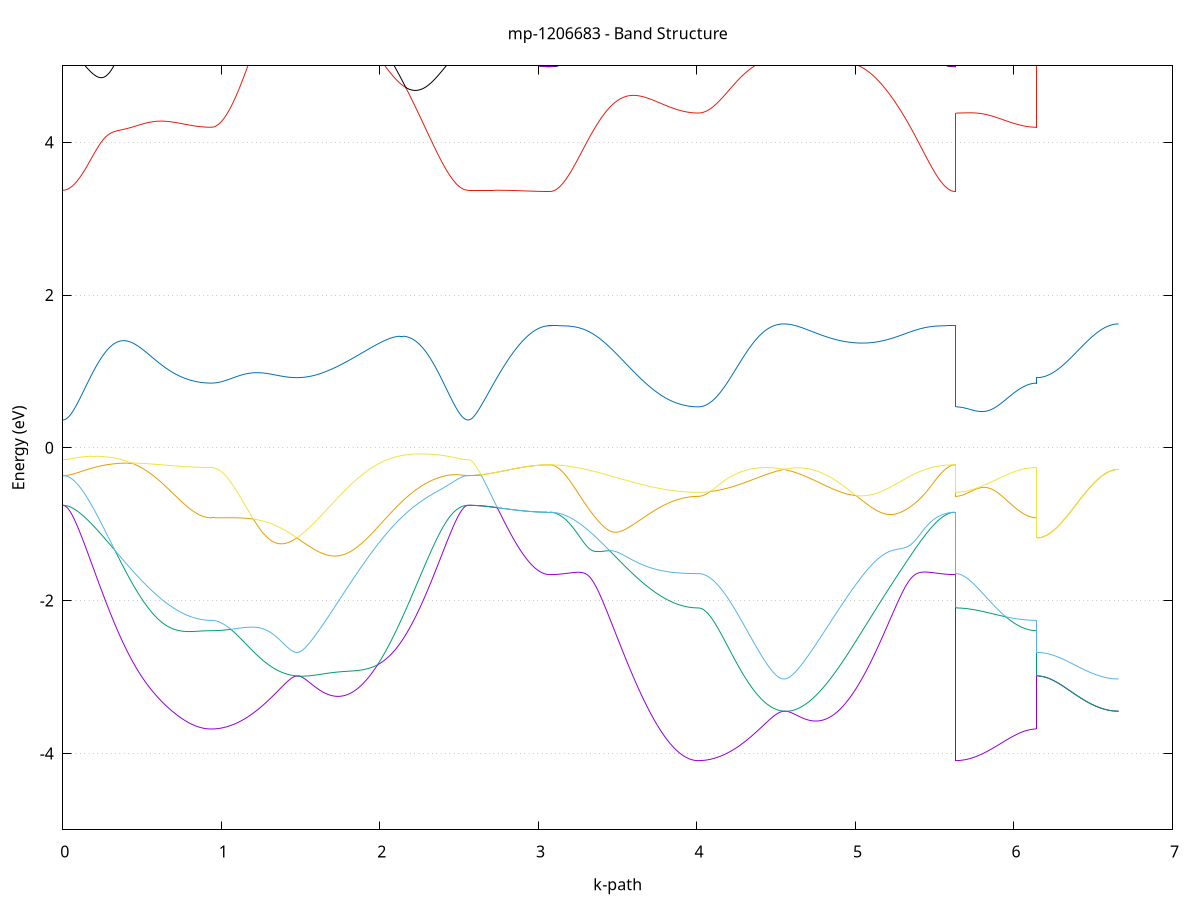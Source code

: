 set title 'mp-1206683 - Band Structure'
set xlabel 'k-path'
set ylabel 'Energy (eV)'
set grid y
set yrange [-5:5]
set terminal png size 800,600
set output 'mp-1206683_bands_gnuplot.png'
plot '-' using 1:2 with lines notitle, '-' using 1:2 with lines notitle, '-' using 1:2 with lines notitle, '-' using 1:2 with lines notitle, '-' using 1:2 with lines notitle, '-' using 1:2 with lines notitle, '-' using 1:2 with lines notitle, '-' using 1:2 with lines notitle, '-' using 1:2 with lines notitle, '-' using 1:2 with lines notitle, '-' using 1:2 with lines notitle, '-' using 1:2 with lines notitle, '-' using 1:2 with lines notitle, '-' using 1:2 with lines notitle, '-' using 1:2 with lines notitle, '-' using 1:2 with lines notitle, '-' using 1:2 with lines notitle, '-' using 1:2 with lines notitle, '-' using 1:2 with lines notitle, '-' using 1:2 with lines notitle, '-' using 1:2 with lines notitle, '-' using 1:2 with lines notitle, '-' using 1:2 with lines notitle, '-' using 1:2 with lines notitle, '-' using 1:2 with lines notitle, '-' using 1:2 with lines notitle, '-' using 1:2 with lines notitle, '-' using 1:2 with lines notitle, '-' using 1:2 with lines notitle, '-' using 1:2 with lines notitle, '-' using 1:2 with lines notitle, '-' using 1:2 with lines notitle, '-' using 1:2 with lines notitle, '-' using 1:2 with lines notitle, '-' using 1:2 with lines notitle, '-' using 1:2 with lines notitle, '-' using 1:2 with lines notitle, '-' using 1:2 with lines notitle, '-' using 1:2 with lines notitle, '-' using 1:2 with lines notitle, '-' using 1:2 with lines notitle, '-' using 1:2 with lines notitle, '-' using 1:2 with lines notitle, '-' using 1:2 with lines notitle, '-' using 1:2 with lines notitle, '-' using 1:2 with lines notitle, '-' using 1:2 with lines notitle, '-' using 1:2 with lines notitle, '-' using 1:2 with lines notitle, '-' using 1:2 with lines notitle, '-' using 1:2 with lines notitle, '-' using 1:2 with lines notitle, '-' using 1:2 with lines notitle, '-' using 1:2 with lines notitle, '-' using 1:2 with lines notitle, '-' using 1:2 with lines notitle, '-' using 1:2 with lines notitle, '-' using 1:2 with lines notitle, '-' using 1:2 with lines notitle, '-' using 1:2 with lines notitle, '-' using 1:2 with lines notitle, '-' using 1:2 with lines notitle, '-' using 1:2 with lines notitle, '-' using 1:2 with lines notitle
0.000000 -16.343901
0.009958 -16.344001
0.019917 -16.344101
0.029875 -16.344301
0.039834 -16.344701
0.049792 -16.345101
0.059751 -16.345601
0.069709 -16.346201
0.079668 -16.346901
0.089626 -16.347701
0.099585 -16.348601
0.109543 -16.349601
0.119502 -16.350601
0.129460 -16.351801
0.139419 -16.353101
0.149377 -16.354501
0.159335 -16.355901
0.169294 -16.357501
0.179252 -16.359201
0.189211 -16.360901
0.199169 -16.362801
0.209128 -16.364801
0.219086 -16.366801
0.229045 -16.368901
0.239003 -16.371201
0.248962 -16.373501
0.258920 -16.375901
0.268879 -16.378301
0.278837 -16.380901
0.288796 -16.383501
0.298754 -16.386201
0.308713 -16.389001
0.318671 -16.391801
0.328629 -16.394701
0.338588 -16.397601
0.348546 -16.400601
0.358505 -16.403701
0.368463 -16.406801
0.378422 -16.410001
0.388380 -16.413101
0.398339 -16.416401
0.408297 -16.419601
0.418256 -16.422901
0.428214 -16.426201
0.438173 -16.429501
0.448131 -16.432801
0.458090 -16.436201
0.468048 -16.439501
0.478006 -16.442901
0.487965 -16.446201
0.497923 -16.449501
0.507882 -16.452801
0.517840 -16.456101
0.527799 -16.459401
0.537757 -16.462701
0.547716 -16.465901
0.557674 -16.469101
0.567633 -16.472301
0.577591 -16.475401
0.587550 -16.478501
0.597508 -16.481501
0.607467 -16.484501
0.617425 -16.487501
0.627383 -16.490401
0.637342 -16.493201
0.647300 -16.495901
0.657259 -16.498601
0.667217 -16.501301
0.677176 -16.503801
0.687134 -16.506301
0.697093 -16.508701
0.707051 -16.511001
0.717010 -16.513301
0.726968 -16.515401
0.736927 -16.517501
0.746885 -16.519501
0.756844 -16.521401
0.766802 -16.523201
0.776761 -16.524901
0.786719 -16.526601
0.796677 -16.528101
0.806636 -16.529501
0.816594 -16.530801
0.826553 -16.532101
0.836511 -16.533201
0.846470 -16.534201
0.856428 -16.535101
0.866387 -16.535901
0.876345 -16.536601
0.886304 -16.537201
0.896262 -16.537701
0.906221 -16.538101
0.916179 -16.538301
0.926138 -16.538501
0.936096 -16.538601
0.936096 -16.538601
0.945922 -16.538501
0.955749 -16.538401
0.965575 -16.538101
0.975402 -16.537801
0.985228 -16.537301
0.995055 -16.536701
1.004881 -16.536101
1.014708 -16.535301
1.024534 -16.534501
1.034361 -16.533501
1.044187 -16.532501
1.054013 -16.531401
1.063840 -16.530101
1.073666 -16.528801
1.083493 -16.527401
1.093319 -16.525901
1.103146 -16.524301
1.112972 -16.522701
1.122799 -16.520901
1.132625 -16.519101
1.142452 -16.517201
1.152278 -16.515201
1.162105 -16.513201
1.171931 -16.511101
1.181757 -16.508901
1.191584 -16.506701
1.201410 -16.504401
1.211237 -16.502001
1.221063 -16.499601
1.230890 -16.497201
1.240716 -16.494701
1.250543 -16.492101
1.260369 -16.489501
1.270196 -16.486901
1.280022 -16.484201
1.289848 -16.481501
1.299675 -16.478701
1.309501 -16.475901
1.319328 -16.473101
1.329154 -16.470301
1.338981 -16.467501
1.348807 -16.464601
1.358634 -16.461701
1.368460 -16.458901
1.378287 -16.455901
1.388113 -16.453001
1.397939 -16.450101
1.407766 -16.447201
1.417592 -16.444301
1.427419 -16.441401
1.437245 -16.438501
1.447072 -16.435601
1.456898 -16.432801
1.466725 -16.429901
1.476551 -16.427001
1.476551 -16.427001
1.486468 -16.429901
1.496384 -16.432701
1.506301 -16.435401
1.516218 -16.438001
1.526134 -16.440601
1.536051 -16.443101
1.545967 -16.445501
1.555884 -16.447801
1.565801 -16.450101
1.575717 -16.452201
1.585634 -16.454301
1.595550 -16.456301
1.605467 -16.458201
1.615384 -16.459901
1.625300 -16.461601
1.635217 -16.463201
1.645134 -16.464701
1.655050 -16.466101
1.664967 -16.467401
1.674883 -16.468501
1.684800 -16.469601
1.694717 -16.470501
1.704633 -16.471401
1.714550 -16.472101
1.724466 -16.472701
1.734383 -16.473201
1.744300 -16.473601
1.754216 -16.473901
1.764133 -16.474101
1.774049 -16.474201
1.783966 -16.474101
1.793883 -16.474001
1.803799 -16.473701
1.813716 -16.473301
1.823633 -16.472801
1.833549 -16.472201
1.843466 -16.471501
1.853382 -16.470801
1.863299 -16.469801
1.873216 -16.468801
1.883132 -16.467701
1.893049 -16.466501
1.902965 -16.465301
1.912882 -16.463901
1.922799 -16.462401
1.932715 -16.460801
1.942632 -16.459201
1.952548 -16.457501
1.962465 -16.455701
1.972382 -16.453801
1.982298 -16.451801
1.992215 -16.449801
2.002132 -16.447701
2.012048 -16.445501
2.021965 -16.443301
2.031881 -16.441001
2.041798 -16.438701
2.051715 -16.436301
2.061631 -16.433901
2.071548 -16.431401
2.081464 -16.428901
2.091381 -16.426401
2.101298 -16.423801
2.111214 -16.421201
2.121131 -16.418601
2.131047 -16.416001
2.140964 -16.413401
2.150881 -16.410801
2.160797 -16.408101
2.170714 -16.405501
2.180631 -16.402901
2.190547 -16.400301
2.200464 -16.397701
2.210380 -16.395101
2.220297 -16.392601
2.230214 -16.390001
2.240130 -16.387601
2.250047 -16.385101
2.259963 -16.382701
2.269880 -16.380401
2.279797 -16.378001
2.289713 -16.375801
2.299630 -16.373601
2.309546 -16.371501
2.319463 -16.369401
2.329380 -16.367401
2.339296 -16.365501
2.349213 -16.363601
2.359130 -16.361801
2.369046 -16.360101
2.378963 -16.358501
2.388879 -16.356901
2.398796 -16.355501
2.408713 -16.354101
2.418629 -16.352801
2.428546 -16.351601
2.438462 -16.350501
2.448379 -16.349401
2.458296 -16.348501
2.468212 -16.347601
2.478129 -16.346801
2.488045 -16.346201
2.497962 -16.345601
2.507879 -16.345101
2.517795 -16.344701
2.527712 -16.344301
2.537629 -16.344101
2.547545 -16.344001
2.557462 -16.343901
2.557462 -16.343901
2.567366 -16.343901
2.577271 -16.343901
2.587175 -16.343901
2.597080 -16.343901
2.606984 -16.343901
2.616889 -16.343901
2.626794 -16.343901
2.636698 -16.343901
2.646603 -16.343901
2.656507 -16.343901
2.666412 -16.343901
2.676316 -16.343901
2.686221 -16.343901
2.696125 -16.343901
2.706030 -16.343901
2.715934 -16.343901
2.725839 -16.343901
2.735744 -16.343901
2.745648 -16.343901
2.755553 -16.343901
2.765457 -16.343901
2.775362 -16.343901
2.785266 -16.343901
2.795171 -16.343901
2.805075 -16.343901
2.814980 -16.343901
2.824884 -16.343901
2.834789 -16.343901
2.844694 -16.343901
2.854598 -16.343901
2.864503 -16.343901
2.874407 -16.343901
2.884312 -16.343901
2.894216 -16.343901
2.904121 -16.343901
2.914025 -16.343901
2.923930 -16.343901
2.933835 -16.343901
2.943739 -16.343901
2.953644 -16.343901
2.963548 -16.343901
2.973453 -16.343901
2.983357 -16.343901
2.993262 -16.343901
3.003166 -16.343901
3.013071 -16.343901
3.022975 -16.343901
3.032880 -16.343901
3.042785 -16.343901
3.052689 -16.343901
3.062594 -16.343901
3.072498 -16.343901
3.072498 -16.343901
3.082457 -16.344001
3.092415 -16.344101
3.102374 -16.344301
3.112332 -16.344701
3.122290 -16.345101
3.132249 -16.345601
3.142207 -16.346201
3.152166 -16.346901
3.162124 -16.347701
3.172083 -16.348601
3.182041 -16.349601
3.192000 -16.350801
3.201958 -16.352001
3.211917 -16.353301
3.221875 -16.354701
3.231834 -16.356201
3.241792 -16.357701
3.251751 -16.359401
3.261709 -16.361201
3.271668 -16.363101
3.281626 -16.365101
3.291584 -16.367201
3.301543 -16.369301
3.311501 -16.371601
3.321460 -16.373901
3.331418 -16.376401
3.341377 -16.378901
3.351335 -16.381501
3.361294 -16.384101
3.371252 -16.386901
3.381211 -16.389701
3.391169 -16.392501
3.401128 -16.395501
3.411086 -16.398501
3.421045 -16.401501
3.431003 -16.404601
3.440961 -16.407701
3.450920 -16.410901
3.460878 -16.414101
3.470837 -16.417401
3.480795 -16.420701
3.490754 -16.424001
3.500712 -16.427301
3.510671 -16.430701
3.520629 -16.434001
3.530588 -16.437401
3.540546 -16.440801
3.550505 -16.444101
3.560463 -16.447501
3.570422 -16.450901
3.580380 -16.454201
3.590338 -16.457601
3.600297 -16.460901
3.610255 -16.464101
3.620214 -16.467401
3.630172 -16.470601
3.640131 -16.473801
3.650089 -16.477001
3.660048 -16.480101
3.670006 -16.483101
3.679965 -16.486101
3.689923 -16.489101
3.699882 -16.492001
3.709840 -16.494801
3.719799 -16.497601
3.729757 -16.500301
3.739715 -16.502901
3.749674 -16.505501
3.759632 -16.508001
3.769591 -16.510401
3.779549 -16.512701
3.789508 -16.515001
3.799466 -16.517101
3.809425 -16.519201
3.819383 -16.521201
3.829342 -16.523101
3.839300 -16.524901
3.849259 -16.526701
3.859217 -16.528301
3.869176 -16.529801
3.879134 -16.531201
3.889093 -16.532601
3.899051 -16.533801
3.909009 -16.534901
3.918968 -16.535901
3.928926 -16.536801
3.938885 -16.537601
3.948843 -16.538401
3.958802 -16.538901
3.968760 -16.539401
3.978719 -16.539801
3.988677 -16.540101
3.998636 -16.540301
4.008594 -16.540301
4.008594 -16.540301
4.018421 -16.540301
4.028247 -16.540101
4.038074 -16.539801
4.047900 -16.539501
4.057726 -16.539001
4.067553 -16.538501
4.077379 -16.537801
4.087206 -16.537001
4.097032 -16.536201
4.106859 -16.535201
4.116685 -16.534201
4.126512 -16.533101
4.136338 -16.531801
4.146165 -16.530501
4.155991 -16.529101
4.165817 -16.527601
4.175644 -16.526001
4.185470 -16.524301
4.195297 -16.522601
4.205123 -16.520701
4.214950 -16.518801
4.224776 -16.516801
4.234603 -16.514801
4.244429 -16.512701
4.254256 -16.510501
4.264082 -16.508201
4.273908 -16.505901
4.283735 -16.503501
4.293561 -16.501101
4.303388 -16.498601
4.313214 -16.496101
4.323041 -16.493501
4.332867 -16.490901
4.342694 -16.488201
4.352520 -16.485501
4.362347 -16.482801
4.372173 -16.480001
4.382000 -16.477201
4.391826 -16.474401
4.401652 -16.471601
4.411479 -16.468701
4.421305 -16.465801
4.431132 -16.462901
4.440958 -16.460001
4.450785 -16.457101
4.460611 -16.454201
4.470438 -16.451201
4.480264 -16.448301
4.490091 -16.445401
4.499917 -16.442401
4.509743 -16.439501
4.519570 -16.436601
4.529396 -16.433701
4.539223 -16.430801
4.549049 -16.427901
4.549049 -16.427901
4.558966 -16.430801
4.568883 -16.433601
4.578799 -16.436301
4.588716 -16.439001
4.598632 -16.441601
4.608549 -16.444101
4.618466 -16.446601
4.628382 -16.448901
4.638299 -16.451201
4.648215 -16.453401
4.658132 -16.455501
4.668049 -16.457501
4.677965 -16.459401
4.687882 -16.461201
4.697798 -16.462901
4.707715 -16.464501
4.717632 -16.466001
4.727548 -16.467401
4.737465 -16.468701
4.747382 -16.469901
4.757298 -16.471001
4.767215 -16.471901
4.777131 -16.472801
4.787048 -16.473601
4.796965 -16.474201
4.806881 -16.474701
4.816798 -16.475101
4.826714 -16.475401
4.836631 -16.475601
4.846548 -16.475701
4.856464 -16.475701
4.866381 -16.475501
4.876297 -16.475301
4.886214 -16.474901
4.896131 -16.474501
4.906047 -16.473901
4.915964 -16.473201
4.925881 -16.472401
4.935797 -16.471501
4.945714 -16.470501
4.955630 -16.469401
4.965547 -16.468201
4.975464 -16.466901
4.985380 -16.465501
4.995297 -16.464001
5.005213 -16.462501
5.015130 -16.460801
5.025047 -16.459101
5.034963 -16.457201
5.044880 -16.455301
5.054796 -16.453401
5.064713 -16.451301
5.074630 -16.449201
5.084546 -16.447001
5.094463 -16.444801
5.104380 -16.442501
5.114296 -16.440101
5.124213 -16.437701
5.134129 -16.435301
5.144046 -16.432801
5.153963 -16.430301
5.163879 -16.427701
5.173796 -16.425101
5.183712 -16.422501
5.193629 -16.419801
5.203546 -16.417201
5.213462 -16.414501
5.223379 -16.411901
5.233295 -16.409201
5.243212 -16.406501
5.253129 -16.403901
5.263045 -16.401201
5.272962 -16.398601
5.282879 -16.396001
5.292795 -16.393401
5.302712 -16.390801
5.312628 -16.388301
5.322545 -16.385801
5.332462 -16.383401
5.342378 -16.381001
5.352295 -16.378601
5.362211 -16.376401
5.372128 -16.374101
5.382045 -16.372001
5.391961 -16.369901
5.401878 -16.367801
5.411794 -16.365901
5.421711 -16.364001
5.431628 -16.362101
5.441544 -16.360401
5.451461 -16.358801
5.461378 -16.357201
5.471294 -16.355701
5.481211 -16.354301
5.491127 -16.352901
5.501044 -16.351701
5.510961 -16.350601
5.520877 -16.349501
5.530794 -16.348501
5.540710 -16.347701
5.550627 -16.346901
5.560544 -16.346201
5.570460 -16.345601
5.580377 -16.345101
5.590293 -16.344601
5.600210 -16.344301
5.610127 -16.344101
5.620043 -16.344001
5.629960 -16.343901
5.629960 -16.540301
5.639864 -16.540301
5.649769 -16.540301
5.659674 -16.540301
5.669578 -16.540301
5.679483 -16.540301
5.689387 -16.540301
5.699292 -16.540201
5.709196 -16.540201
5.719101 -16.540201
5.729005 -16.540101
5.738910 -16.540101
5.748814 -16.540101
5.758719 -16.540001
5.768624 -16.540001
5.778528 -16.540001
5.788433 -16.539901
5.798337 -16.539901
5.808242 -16.539801
5.818146 -16.539801
5.828051 -16.539701
5.837955 -16.539701
5.847860 -16.539601
5.857764 -16.539601
5.867669 -16.539501
5.877574 -16.539501
5.887478 -16.539401
5.897383 -16.539401
5.907287 -16.539301
5.917192 -16.539301
5.927096 -16.539201
5.937001 -16.539201
5.946905 -16.539101
5.956810 -16.539101
5.966714 -16.539001
5.976619 -16.539001
5.986524 -16.538901
5.996428 -16.538901
6.006333 -16.538901
6.016237 -16.538801
6.026142 -16.538801
6.036046 -16.538801
6.045951 -16.538701
6.055855 -16.538701
6.065760 -16.538701
6.075664 -16.538601
6.085569 -16.538601
6.095474 -16.538601
6.105378 -16.538601
6.115283 -16.538601
6.125187 -16.538601
6.135092 -16.538601
6.144996 -16.538601
6.144996 -16.427001
6.154901 -16.427001
6.164805 -16.427001
6.174710 -16.427001
6.184614 -16.427101
6.194519 -16.427101
6.204424 -16.427101
6.214328 -16.427101
6.224233 -16.427101
6.234137 -16.427101
6.244042 -16.427101
6.253946 -16.427101
6.263851 -16.427201
6.273755 -16.427201
6.283660 -16.427201
6.293564 -16.427201
6.303469 -16.427201
6.313374 -16.427301
6.323278 -16.427301
6.333183 -16.427301
6.343087 -16.427301
6.352992 -16.427401
6.362896 -16.427401
6.372801 -16.427401
6.382705 -16.427401
6.392610 -16.427501
6.402514 -16.427501
6.412419 -16.427501
6.422324 -16.427501
6.432228 -16.427601
6.442133 -16.427601
6.452037 -16.427601
6.461942 -16.427701
6.471846 -16.427701
6.481751 -16.427701
6.491655 -16.427701
6.501560 -16.427701
6.511464 -16.427801
6.521369 -16.427801
6.531274 -16.427801
6.541178 -16.427801
6.551083 -16.427801
6.560987 -16.427901
6.570892 -16.427901
6.580796 -16.427901
6.590701 -16.427901
6.600605 -16.427901
6.610510 -16.427901
6.620414 -16.427901
6.630319 -16.427901
6.640224 -16.427901
6.650128 -16.427901
6.660033 -16.427901
e
0.000000 -16.343901
0.009958 -16.343901
0.019917 -16.343801
0.029875 -16.343701
0.039834 -16.343501
0.049792 -16.343301
0.059751 -16.343001
0.069709 -16.342701
0.079668 -16.342301
0.089626 -16.341901
0.099585 -16.341401
0.109543 -16.340901
0.119502 -16.340301
0.129460 -16.339701
0.139419 -16.339001
0.149377 -16.338401
0.159335 -16.337601
0.169294 -16.336901
0.179252 -16.336001
0.189211 -16.335201
0.199169 -16.334301
0.209128 -16.333401
0.219086 -16.332501
0.229045 -16.331601
0.239003 -16.330601
0.248962 -16.329601
0.258920 -16.328601
0.268879 -16.327601
0.278837 -16.326501
0.288796 -16.325501
0.298754 -16.324401
0.308713 -16.323401
0.318671 -16.322301
0.328629 -16.321301
0.338588 -16.320201
0.348546 -16.319201
0.358505 -16.318201
0.368463 -16.317101
0.378422 -16.316201
0.388380 -16.315201
0.398339 -16.314201
0.408297 -16.313301
0.418256 -16.312401
0.428214 -16.311501
0.438173 -16.310701
0.448131 -16.309901
0.458090 -16.309101
0.468048 -16.308401
0.478006 -16.307601
0.487965 -16.307001
0.497923 -16.306301
0.507882 -16.305701
0.517840 -16.305101
0.527799 -16.304601
0.537757 -16.304101
0.547716 -16.303601
0.557674 -16.303201
0.567633 -16.302801
0.577591 -16.302401
0.587550 -16.302101
0.597508 -16.301801
0.607467 -16.301501
0.617425 -16.301201
0.627383 -16.301001
0.637342 -16.300801
0.647300 -16.300601
0.657259 -16.300401
0.667217 -16.300201
0.677176 -16.300101
0.687134 -16.300001
0.697093 -16.299801
0.707051 -16.299701
0.717010 -16.299701
0.726968 -16.299601
0.736927 -16.299501
0.746885 -16.299501
0.756844 -16.299401
0.766802 -16.299401
0.776761 -16.299301
0.786719 -16.299301
0.796677 -16.299301
0.806636 -16.299301
0.816594 -16.299301
0.826553 -16.299201
0.836511 -16.299201
0.846470 -16.299201
0.856428 -16.299201
0.866387 -16.299201
0.876345 -16.299201
0.886304 -16.299201
0.896262 -16.299201
0.906221 -16.299201
0.916179 -16.299201
0.926138 -16.299201
0.936096 -16.299201
0.936096 -16.299201
0.945922 -16.299301
0.955749 -16.299501
0.965575 -16.299801
0.975402 -16.300201
0.985228 -16.300701
0.995055 -16.301401
1.004881 -16.302201
1.014708 -16.303101
1.024534 -16.304101
1.034361 -16.305201
1.044187 -16.306401
1.054013 -16.307801
1.063840 -16.309301
1.073666 -16.310801
1.083493 -16.312501
1.093319 -16.314301
1.103146 -16.316201
1.112972 -16.318101
1.122799 -16.320201
1.132625 -16.322401
1.142452 -16.324701
1.152278 -16.327001
1.162105 -16.329501
1.171931 -16.332001
1.181757 -16.334601
1.191584 -16.337301
1.201410 -16.340001
1.211237 -16.342801
1.221063 -16.345701
1.230890 -16.348601
1.240716 -16.351601
1.250543 -16.354601
1.260369 -16.357701
1.270196 -16.360801
1.280022 -16.364001
1.289848 -16.367101
1.299675 -16.370401
1.309501 -16.373601
1.319328 -16.376801
1.329154 -16.380101
1.338981 -16.383301
1.348807 -16.386601
1.358634 -16.389801
1.368460 -16.393101
1.378287 -16.396301
1.388113 -16.399501
1.397939 -16.402701
1.407766 -16.405901
1.417592 -16.409001
1.427419 -16.412201
1.437245 -16.415201
1.447072 -16.418301
1.456898 -16.421201
1.466725 -16.424201
1.476551 -16.427001
1.476551 -16.427001
1.486468 -16.424201
1.496384 -16.421301
1.506301 -16.418501
1.516218 -16.415701
1.526134 -16.412901
1.536051 -16.410201
1.545967 -16.407401
1.555884 -16.404701
1.565801 -16.402101
1.575717 -16.399401
1.585634 -16.396801
1.595550 -16.394201
1.605467 -16.391701
1.615384 -16.389201
1.625300 -16.386701
1.635217 -16.384301
1.645134 -16.381901
1.655050 -16.379501
1.664967 -16.377201
1.674883 -16.374901
1.684800 -16.372701
1.694717 -16.370501
1.704633 -16.368401
1.714550 -16.366301
1.724466 -16.364201
1.734383 -16.362201
1.744300 -16.360201
1.754216 -16.358301
1.764133 -16.356401
1.774049 -16.354601
1.783966 -16.352801
1.793883 -16.351101
1.803799 -16.349401
1.813716 -16.347801
1.823633 -16.346201
1.833549 -16.344701
1.843466 -16.343201
1.853382 -16.341801
1.863299 -16.340401
1.873216 -16.339101
1.883132 -16.337801
1.893049 -16.336601
1.902965 -16.335501
1.912882 -16.334401
1.922799 -16.333301
1.932715 -16.332401
1.942632 -16.331401
1.952548 -16.330501
1.962465 -16.329701
1.972382 -16.329001
1.982298 -16.328301
1.992215 -16.327601
2.002132 -16.327001
2.012048 -16.326501
2.021965 -16.326001
2.031881 -16.325501
2.041798 -16.325201
2.051715 -16.324801
2.061631 -16.324601
2.071548 -16.324401
2.081464 -16.324201
2.091381 -16.324101
2.101298 -16.324001
2.111214 -16.324001
2.121131 -16.324001
2.131047 -16.324101
2.140964 -16.324201
2.150881 -16.324401
2.160797 -16.324601
2.170714 -16.324901
2.180631 -16.325201
2.190547 -16.325501
2.200464 -16.325901
2.210380 -16.326301
2.220297 -16.326701
2.230214 -16.327201
2.240130 -16.327701
2.250047 -16.328301
2.259963 -16.328801
2.269880 -16.329401
2.279797 -16.330001
2.289713 -16.330701
2.299630 -16.331301
2.309546 -16.332001
2.319463 -16.332701
2.329380 -16.333401
2.339296 -16.334101
2.349213 -16.334801
2.359130 -16.335401
2.369046 -16.336101
2.378963 -16.336801
2.388879 -16.337501
2.398796 -16.338101
2.408713 -16.338701
2.418629 -16.339401
2.428546 -16.339901
2.438462 -16.340501
2.448379 -16.341001
2.458296 -16.341501
2.468212 -16.341901
2.478129 -16.342301
2.488045 -16.342701
2.497962 -16.343001
2.507879 -16.343301
2.517795 -16.343501
2.527712 -16.343701
2.537629 -16.343801
2.547545 -16.343901
2.557462 -16.343901
2.557462 -16.343901
2.567366 -16.343901
2.577271 -16.343901
2.587175 -16.343901
2.597080 -16.343901
2.606984 -16.343901
2.616889 -16.343901
2.626794 -16.343901
2.636698 -16.343901
2.646603 -16.343901
2.656507 -16.343901
2.666412 -16.343901
2.676316 -16.343901
2.686221 -16.343901
2.696125 -16.343901
2.706030 -16.343901
2.715934 -16.343901
2.725839 -16.343901
2.735744 -16.343901
2.745648 -16.343901
2.755553 -16.343901
2.765457 -16.343901
2.775362 -16.343901
2.785266 -16.343901
2.795171 -16.343901
2.805075 -16.343901
2.814980 -16.343901
2.824884 -16.343901
2.834789 -16.343901
2.844694 -16.343901
2.854598 -16.343901
2.864503 -16.343901
2.874407 -16.343901
2.884312 -16.343901
2.894216 -16.343901
2.904121 -16.343901
2.914025 -16.343901
2.923930 -16.343901
2.933835 -16.343901
2.943739 -16.343901
2.953644 -16.343901
2.963548 -16.343901
2.973453 -16.343901
2.983357 -16.343901
2.993262 -16.343901
3.003166 -16.343901
3.013071 -16.343901
3.022975 -16.343901
3.032880 -16.343901
3.042785 -16.343901
3.052689 -16.343901
3.062594 -16.343901
3.072498 -16.343901
3.072498 -16.343901
3.082457 -16.343901
3.092415 -16.343801
3.102374 -16.343701
3.112332 -16.343501
3.122290 -16.343301
3.132249 -16.343001
3.142207 -16.342701
3.152166 -16.342301
3.162124 -16.341901
3.172083 -16.341401
3.182041 -16.340901
3.192000 -16.340301
3.201958 -16.339701
3.211917 -16.339001
3.221875 -16.338401
3.231834 -16.337601
3.241792 -16.336901
3.251751 -16.336101
3.261709 -16.335201
3.271668 -16.334401
3.281626 -16.333501
3.291584 -16.332501
3.301543 -16.331601
3.311501 -16.330601
3.321460 -16.329601
3.331418 -16.328601
3.341377 -16.327601
3.351335 -16.326501
3.361294 -16.325501
3.371252 -16.324501
3.381211 -16.323401
3.391169 -16.322301
3.401128 -16.321301
3.411086 -16.320301
3.421045 -16.319201
3.431003 -16.318201
3.440961 -16.317201
3.450920 -16.316201
3.460878 -16.315201
3.470837 -16.314301
3.480795 -16.313401
3.490754 -16.312501
3.500712 -16.311601
3.510671 -16.310801
3.520629 -16.309901
3.530588 -16.309201
3.540546 -16.308401
3.550505 -16.307701
3.560463 -16.307001
3.570422 -16.306401
3.580380 -16.305801
3.590338 -16.305201
3.600297 -16.304701
3.610255 -16.304201
3.620214 -16.303701
3.630172 -16.303301
3.640131 -16.302901
3.650089 -16.302501
3.660048 -16.302201
3.670006 -16.301901
3.679965 -16.301601
3.689923 -16.301301
3.699882 -16.301101
3.709840 -16.300901
3.719799 -16.300701
3.729757 -16.300501
3.739715 -16.300301
3.749674 -16.300201
3.759632 -16.300101
3.769591 -16.300001
3.779549 -16.299901
3.789508 -16.299801
3.799466 -16.299701
3.809425 -16.299701
3.819383 -16.299601
3.829342 -16.299601
3.839300 -16.299501
3.849259 -16.299501
3.859217 -16.299501
3.869176 -16.299401
3.879134 -16.299401
3.889093 -16.299401
3.899051 -16.299401
3.909009 -16.299401
3.918968 -16.299401
3.928926 -16.299401
3.938885 -16.299401
3.948843 -16.299401
3.958802 -16.299401
3.968760 -16.299401
3.978719 -16.299401
3.988677 -16.299401
3.998636 -16.299401
4.008594 -16.299401
4.008594 -16.299401
4.018421 -16.299501
4.028247 -16.299601
4.038074 -16.299901
4.047900 -16.300401
4.057726 -16.300901
4.067553 -16.301601
4.077379 -16.302301
4.087206 -16.303201
4.097032 -16.304301
4.106859 -16.305401
4.116685 -16.306601
4.126512 -16.308001
4.136338 -16.309501
4.146165 -16.311001
4.155991 -16.312701
4.165817 -16.314501
4.175644 -16.316401
4.185470 -16.318401
4.195297 -16.320501
4.205123 -16.322701
4.214950 -16.325001
4.224776 -16.327301
4.234603 -16.329801
4.244429 -16.332301
4.254256 -16.334901
4.264082 -16.337601
4.273908 -16.340401
4.283735 -16.343201
4.293561 -16.346101
4.303388 -16.349001
4.313214 -16.352001
4.323041 -16.355101
4.332867 -16.358101
4.342694 -16.361301
4.352520 -16.364401
4.362347 -16.367601
4.372173 -16.370901
4.382000 -16.374101
4.391826 -16.377401
4.401652 -16.380601
4.411479 -16.383901
4.421305 -16.387201
4.431132 -16.390501
4.440958 -16.393701
4.450785 -16.397001
4.460611 -16.400201
4.470438 -16.403401
4.480264 -16.406601
4.490091 -16.409801
4.499917 -16.412901
4.509743 -16.416001
4.519570 -16.419101
4.529396 -16.422101
4.539223 -16.425001
4.549049 -16.427901
4.549049 -16.427901
4.558966 -16.425001
4.568883 -16.422201
4.578799 -16.419301
4.588716 -16.416501
4.598632 -16.413701
4.608549 -16.410901
4.618466 -16.408101
4.628382 -16.405401
4.638299 -16.402701
4.648215 -16.400101
4.658132 -16.397401
4.668049 -16.394801
4.677965 -16.392301
4.687882 -16.389701
4.697798 -16.387201
4.707715 -16.384801
4.717632 -16.382401
4.727548 -16.380001
4.737465 -16.377701
4.747382 -16.375401
4.757298 -16.373101
4.767215 -16.370901
4.777131 -16.368801
4.787048 -16.366601
4.796965 -16.364601
4.806881 -16.362501
4.816798 -16.360601
4.826714 -16.358601
4.836631 -16.356701
4.846548 -16.354901
4.856464 -16.353101
4.866381 -16.351401
4.876297 -16.349701
4.886214 -16.348001
4.896131 -16.346501
4.906047 -16.344901
4.915964 -16.343401
4.925881 -16.342001
4.935797 -16.340601
4.945714 -16.339301
4.955630 -16.338001
4.965547 -16.336801
4.975464 -16.335701
4.985380 -16.334601
4.995297 -16.333501
5.005213 -16.332501
5.015130 -16.331601
5.025047 -16.330701
5.034963 -16.329901
5.044880 -16.329101
5.054796 -16.328401
5.064713 -16.327701
5.074630 -16.327101
5.084546 -16.326601
5.094463 -16.326101
5.104380 -16.325601
5.114296 -16.325301
5.124213 -16.324901
5.134129 -16.324601
5.144046 -16.324401
5.153963 -16.324301
5.163879 -16.324101
5.173796 -16.324101
5.183712 -16.324101
5.193629 -16.324101
5.203546 -16.324201
5.213462 -16.324301
5.223379 -16.324401
5.233295 -16.324701
5.243212 -16.324901
5.253129 -16.325201
5.263045 -16.325501
5.272962 -16.325901
5.282879 -16.326301
5.292795 -16.326801
5.302712 -16.327201
5.312628 -16.327801
5.322545 -16.328301
5.332462 -16.328901
5.342378 -16.329401
5.352295 -16.330101
5.362211 -16.330701
5.372128 -16.331301
5.382045 -16.332001
5.391961 -16.332701
5.401878 -16.333401
5.411794 -16.334101
5.421711 -16.334701
5.431628 -16.335401
5.441544 -16.336101
5.451461 -16.336801
5.461378 -16.337501
5.471294 -16.338101
5.481211 -16.338701
5.491127 -16.339301
5.501044 -16.339901
5.510961 -16.340501
5.520877 -16.341001
5.530794 -16.341501
5.540710 -16.341901
5.550627 -16.342301
5.560544 -16.342701
5.570460 -16.343001
5.580377 -16.343301
5.590293 -16.343501
5.600210 -16.343701
5.610127 -16.343801
5.620043 -16.343901
5.629960 -16.343901
5.629960 -16.299401
5.639864 -16.299401
5.649769 -16.299401
5.659674 -16.299401
5.669578 -16.299401
5.679483 -16.299401
5.689387 -16.299401
5.699292 -16.299401
5.709196 -16.299401
5.719101 -16.299401
5.729005 -16.299401
5.738910 -16.299401
5.748814 -16.299401
5.758719 -16.299401
5.768624 -16.299401
5.778528 -16.299401
5.788433 -16.299401
5.798337 -16.299301
5.808242 -16.299301
5.818146 -16.299301
5.828051 -16.299301
5.837955 -16.299301
5.847860 -16.299301
5.857764 -16.299301
5.867669 -16.299301
5.877574 -16.299301
5.887478 -16.299301
5.897383 -16.299301
5.907287 -16.299301
5.917192 -16.299301
5.927096 -16.299301
5.937001 -16.299301
5.946905 -16.299301
5.956810 -16.299301
5.966714 -16.299301
5.976619 -16.299301
5.986524 -16.299301
5.996428 -16.299301
6.006333 -16.299301
6.016237 -16.299301
6.026142 -16.299301
6.036046 -16.299301
6.045951 -16.299201
6.055855 -16.299201
6.065760 -16.299201
6.075664 -16.299201
6.085569 -16.299201
6.095474 -16.299201
6.105378 -16.299201
6.115283 -16.299201
6.125187 -16.299201
6.135092 -16.299201
6.144996 -16.299201
6.144996 -16.427001
6.154901 -16.427001
6.164805 -16.427001
6.174710 -16.427001
6.184614 -16.427001
6.194519 -16.427001
6.204424 -16.427101
6.214328 -16.427101
6.224233 -16.427101
6.234137 -16.427101
6.244042 -16.427101
6.253946 -16.427101
6.263851 -16.427201
6.273755 -16.427201
6.283660 -16.427201
6.293564 -16.427201
6.303469 -16.427201
6.313374 -16.427301
6.323278 -16.427301
6.333183 -16.427301
6.343087 -16.427301
6.352992 -16.427401
6.362896 -16.427401
6.372801 -16.427401
6.382705 -16.427401
6.392610 -16.427501
6.402514 -16.427501
6.412419 -16.427501
6.422324 -16.427501
6.432228 -16.427601
6.442133 -16.427601
6.452037 -16.427601
6.461942 -16.427601
6.471846 -16.427701
6.481751 -16.427701
6.491655 -16.427701
6.501560 -16.427701
6.511464 -16.427801
6.521369 -16.427801
6.531274 -16.427801
6.541178 -16.427801
6.551083 -16.427801
6.560987 -16.427801
6.570892 -16.427901
6.580796 -16.427901
6.590701 -16.427901
6.600605 -16.427901
6.610510 -16.427901
6.620414 -16.427901
6.630319 -16.427901
6.640224 -16.427901
6.650128 -16.427901
6.660033 -16.427901
e
0.000000 -16.289501
0.009958 -16.289501
0.019917 -16.289401
0.029875 -16.289301
0.039834 -16.289201
0.049792 -16.289001
0.059751 -16.288701
0.069709 -16.288401
0.079668 -16.288101
0.089626 -16.287701
0.099585 -16.287301
0.109543 -16.286801
0.119502 -16.286301
0.129460 -16.285801
0.139419 -16.285201
0.149377 -16.284601
0.159335 -16.283901
0.169294 -16.283201
0.179252 -16.282401
0.189211 -16.281601
0.199169 -16.280801
0.209128 -16.280001
0.219086 -16.279101
0.229045 -16.278301
0.239003 -16.277401
0.248962 -16.276501
0.258920 -16.275601
0.268879 -16.274701
0.278837 -16.273901
0.288796 -16.273101
0.298754 -16.272301
0.308713 -16.271701
0.318671 -16.271101
0.328629 -16.270701
0.338588 -16.270401
0.348546 -16.270201
0.358505 -16.270201
0.368463 -16.270301
0.378422 -16.270501
0.388380 -16.270901
0.398339 -16.271301
0.408297 -16.271801
0.418256 -16.272401
0.428214 -16.273001
0.438173 -16.273701
0.448131 -16.274401
0.458090 -16.275101
0.468048 -16.275801
0.478006 -16.276501
0.487965 -16.277301
0.497923 -16.278001
0.507882 -16.278801
0.517840 -16.279601
0.527799 -16.280301
0.537757 -16.281101
0.547716 -16.281801
0.557674 -16.282501
0.567633 -16.283301
0.577591 -16.284001
0.587550 -16.284701
0.597508 -16.285401
0.607467 -16.286101
0.617425 -16.286801
0.627383 -16.287401
0.637342 -16.288101
0.647300 -16.288701
0.657259 -16.289301
0.667217 -16.289901
0.677176 -16.290501
0.687134 -16.291101
0.697093 -16.291701
0.707051 -16.292201
0.717010 -16.292701
0.726968 -16.293201
0.736927 -16.293701
0.746885 -16.294101
0.756844 -16.294601
0.766802 -16.295001
0.776761 -16.295401
0.786719 -16.295701
0.796677 -16.296101
0.806636 -16.296401
0.816594 -16.296701
0.826553 -16.297001
0.836511 -16.297201
0.846470 -16.297501
0.856428 -16.297701
0.866387 -16.297901
0.876345 -16.298001
0.886304 -16.298201
0.896262 -16.298301
0.906221 -16.298401
0.916179 -16.298401
0.926138 -16.298401
0.936096 -16.298501
0.936096 -16.298501
0.945922 -16.298401
0.955749 -16.298401
0.965575 -16.298201
0.975402 -16.298001
0.985228 -16.297801
0.995055 -16.297501
1.004881 -16.297101
1.014708 -16.296701
1.024534 -16.296301
1.034361 -16.295801
1.044187 -16.295201
1.054013 -16.294601
1.063840 -16.294001
1.073666 -16.293201
1.083493 -16.292501
1.093319 -16.291701
1.103146 -16.290801
1.112972 -16.289901
1.122799 -16.288901
1.132625 -16.287901
1.142452 -16.286901
1.152278 -16.285801
1.162105 -16.284701
1.171931 -16.283501
1.181757 -16.282301
1.191584 -16.281101
1.201410 -16.279801
1.211237 -16.278401
1.221063 -16.277101
1.230890 -16.275701
1.240716 -16.274301
1.250543 -16.272801
1.260369 -16.271301
1.270196 -16.269801
1.280022 -16.268301
1.289848 -16.266701
1.299675 -16.265101
1.309501 -16.263601
1.319328 -16.261901
1.329154 -16.260301
1.338981 -16.258701
1.348807 -16.257101
1.358634 -16.255401
1.368460 -16.253801
1.378287 -16.252201
1.388113 -16.250601
1.397939 -16.249001
1.407766 -16.247401
1.417592 -16.245801
1.427419 -16.244301
1.437245 -16.242801
1.447072 -16.241401
1.456898 -16.240001
1.466725 -16.238701
1.476551 -16.237401
1.476551 -16.237401
1.486468 -16.238701
1.496384 -16.239901
1.506301 -16.241101
1.516218 -16.242301
1.526134 -16.243401
1.536051 -16.244601
1.545967 -16.245701
1.555884 -16.246801
1.565801 -16.247901
1.575717 -16.248901
1.585634 -16.250001
1.595550 -16.251001
1.605467 -16.252001
1.615384 -16.252901
1.625300 -16.253901
1.635217 -16.254801
1.645134 -16.255701
1.655050 -16.256501
1.664967 -16.257401
1.674883 -16.258201
1.684800 -16.258901
1.694717 -16.259701
1.704633 -16.260401
1.714550 -16.261101
1.724466 -16.261701
1.734383 -16.262401
1.744300 -16.262901
1.754216 -16.263501
1.764133 -16.264001
1.774049 -16.264501
1.783966 -16.265001
1.793883 -16.265401
1.803799 -16.265801
1.813716 -16.266201
1.823633 -16.266501
1.833549 -16.266801
1.843466 -16.267101
1.853382 -16.267301
1.863299 -16.267501
1.873216 -16.267701
1.883132 -16.267901
1.893049 -16.268001
1.902965 -16.268101
1.912882 -16.268101
1.922799 -16.268101
1.932715 -16.268101
1.942632 -16.268101
1.952548 -16.268001
1.962465 -16.267901
1.972382 -16.267801
1.982298 -16.267601
1.992215 -16.267401
2.002132 -16.267201
2.012048 -16.267001
2.021965 -16.266701
2.031881 -16.266401
2.041798 -16.266101
2.051715 -16.265701
2.061631 -16.265401
2.071548 -16.265001
2.081464 -16.264601
2.091381 -16.264101
2.101298 -16.263701
2.111214 -16.263201
2.121131 -16.262601
2.131047 -16.262101
2.140964 -16.261601
2.150881 -16.261001
2.160797 -16.260401
2.170714 -16.260701
2.180631 -16.261601
2.190547 -16.262601
2.200464 -16.263701
2.210380 -16.264701
2.220297 -16.265801
2.230214 -16.266901
2.240130 -16.268001
2.250047 -16.269201
2.259963 -16.270301
2.269880 -16.271401
2.279797 -16.272501
2.289713 -16.273701
2.299630 -16.274701
2.309546 -16.275801
2.319463 -16.276801
2.329380 -16.277901
2.339296 -16.278801
2.349213 -16.279801
2.359130 -16.280701
2.369046 -16.281501
2.378963 -16.282301
2.388879 -16.283101
2.398796 -16.283901
2.408713 -16.284501
2.418629 -16.285201
2.428546 -16.285801
2.438462 -16.286301
2.448379 -16.286901
2.458296 -16.287301
2.468212 -16.287701
2.478129 -16.288101
2.488045 -16.288401
2.497962 -16.288701
2.507879 -16.289001
2.517795 -16.289201
2.527712 -16.289301
2.537629 -16.289401
2.547545 -16.289501
2.557462 -16.289501
2.557462 -16.289501
2.567366 -16.289501
2.577271 -16.289501
2.587175 -16.289501
2.597080 -16.289501
2.606984 -16.289501
2.616889 -16.289501
2.626794 -16.289501
2.636698 -16.289501
2.646603 -16.289501
2.656507 -16.289501
2.666412 -16.289501
2.676316 -16.289501
2.686221 -16.289501
2.696125 -16.289501
2.706030 -16.289501
2.715934 -16.289501
2.725839 -16.289501
2.735744 -16.289401
2.745648 -16.289401
2.755553 -16.289401
2.765457 -16.289401
2.775362 -16.289401
2.785266 -16.289401
2.795171 -16.289401
2.805075 -16.289401
2.814980 -16.289401
2.824884 -16.289301
2.834789 -16.289301
2.844694 -16.289301
2.854598 -16.289301
2.864503 -16.289301
2.874407 -16.289301
2.884312 -16.289301
2.894216 -16.289301
2.904121 -16.289301
2.914025 -16.289201
2.923930 -16.289201
2.933835 -16.289201
2.943739 -16.289201
2.953644 -16.289201
2.963548 -16.289201
2.973453 -16.289201
2.983357 -16.289201
2.993262 -16.289201
3.003166 -16.289201
3.013071 -16.289201
3.022975 -16.289201
3.032880 -16.289201
3.042785 -16.289201
3.052689 -16.289201
3.062594 -16.289201
3.072498 -16.289201
3.072498 -16.289201
3.082457 -16.289101
3.092415 -16.289101
3.102374 -16.289001
3.112332 -16.288801
3.122290 -16.288601
3.132249 -16.288401
3.142207 -16.288101
3.152166 -16.287801
3.162124 -16.287401
3.172083 -16.287001
3.182041 -16.286501
3.192000 -16.286001
3.201958 -16.285401
3.211917 -16.284801
3.221875 -16.284201
3.231834 -16.283501
3.241792 -16.282801
3.251751 -16.282101
3.261709 -16.281301
3.271668 -16.280501
3.281626 -16.279601
3.291584 -16.278801
3.301543 -16.277901
3.311501 -16.277001
3.321460 -16.276101
3.331418 -16.275201
3.341377 -16.274401
3.351335 -16.273501
3.361294 -16.272701
3.371252 -16.272001
3.381211 -16.271401
3.391169 -16.270801
3.401128 -16.270401
3.411086 -16.270201
3.421045 -16.270101
3.431003 -16.270101
3.440961 -16.270301
3.450920 -16.270501
3.460878 -16.270901
3.470837 -16.271401
3.480795 -16.271901
3.490754 -16.272501
3.500712 -16.273201
3.510671 -16.273901
3.520629 -16.274601
3.530588 -16.275301
3.540546 -16.276001
3.550505 -16.276801
3.560463 -16.277501
3.570422 -16.278301
3.580380 -16.279001
3.590338 -16.279801
3.600297 -16.280601
3.610255 -16.281301
3.620214 -16.282101
3.630172 -16.282801
3.640131 -16.283601
3.650089 -16.284301
3.660048 -16.285001
3.670006 -16.285701
3.679965 -16.286401
3.689923 -16.287101
3.699882 -16.287801
3.709840 -16.288401
3.719799 -16.289001
3.729757 -16.289701
3.739715 -16.290301
3.749674 -16.290801
3.759632 -16.291401
3.769591 -16.292001
3.779549 -16.292501
3.789508 -16.293001
3.799466 -16.293501
3.809425 -16.294001
3.819383 -16.294401
3.829342 -16.294901
3.839300 -16.295301
3.849259 -16.295701
3.859217 -16.296101
3.869176 -16.296401
3.879134 -16.296701
3.889093 -16.297001
3.899051 -16.297301
3.909009 -16.297601
3.918968 -16.297801
3.928926 -16.298001
3.938885 -16.298201
3.948843 -16.298401
3.958802 -16.298501
3.968760 -16.298601
3.978719 -16.298701
3.988677 -16.298801
3.998636 -16.298801
4.008594 -16.298801
4.008594 -16.298801
4.018421 -16.298801
4.028247 -16.298701
4.038074 -16.298601
4.047900 -16.298401
4.057726 -16.298101
4.067553 -16.297801
4.077379 -16.297501
4.087206 -16.297101
4.097032 -16.296601
4.106859 -16.296101
4.116685 -16.295501
4.126512 -16.294901
4.136338 -16.294301
4.146165 -16.293501
4.155991 -16.292801
4.165817 -16.292001
4.175644 -16.291101
4.185470 -16.290201
4.195297 -16.289201
4.205123 -16.288201
4.214950 -16.287201
4.224776 -16.286101
4.234603 -16.284901
4.244429 -16.283701
4.254256 -16.282501
4.264082 -16.281301
4.273908 -16.280001
4.283735 -16.278601
4.293561 -16.277301
4.303388 -16.275901
4.313214 -16.274401
4.323041 -16.273001
4.332867 -16.271501
4.342694 -16.270001
4.352520 -16.268401
4.362347 -16.266901
4.372173 -16.265301
4.382000 -16.263701
4.391826 -16.262101
4.401652 -16.260401
4.411479 -16.258801
4.421305 -16.257201
4.431132 -16.255601
4.440958 -16.253901
4.450785 -16.252301
4.460611 -16.250701
4.470438 -16.249101
4.480264 -16.247501
4.490091 -16.245901
4.499917 -16.244401
4.509743 -16.242901
4.519570 -16.241501
4.529396 -16.240101
4.539223 -16.238701
4.549049 -16.237501
4.549049 -16.237501
4.558966 -16.238701
4.568883 -16.239901
4.578799 -16.241101
4.588716 -16.242301
4.598632 -16.243501
4.608549 -16.244601
4.618466 -16.245801
4.628382 -16.246901
4.638299 -16.248001
4.648215 -16.249001
4.658132 -16.250101
4.668049 -16.251101
4.677965 -16.252101
4.687882 -16.253101
4.697798 -16.254001
4.707715 -16.254901
4.717632 -16.255801
4.727548 -16.256701
4.737465 -16.257501
4.747382 -16.258301
4.757298 -16.259101
4.767215 -16.259801
4.777131 -16.260601
4.787048 -16.261201
4.796965 -16.261901
4.806881 -16.262501
4.816798 -16.263101
4.826714 -16.263701
4.836631 -16.264201
4.846548 -16.264701
4.856464 -16.265201
4.866381 -16.265601
4.876297 -16.266001
4.886214 -16.266401
4.896131 -16.266701
4.906047 -16.267101
4.915964 -16.267301
4.925881 -16.267601
4.935797 -16.267801
4.945714 -16.268001
4.955630 -16.268101
4.965547 -16.268201
4.975464 -16.268301
4.985380 -16.268401
4.995297 -16.268401
5.005213 -16.268401
5.015130 -16.268301
5.025047 -16.268301
5.034963 -16.268201
5.044880 -16.268001
5.054796 -16.267901
5.064713 -16.267701
5.074630 -16.267501
5.084546 -16.267201
5.094463 -16.267001
5.104380 -16.266701
5.114296 -16.266401
5.124213 -16.266001
5.134129 -16.265601
5.144046 -16.265301
5.153963 -16.264801
5.163879 -16.264401
5.173796 -16.263901
5.183712 -16.263401
5.193629 -16.262901
5.203546 -16.262401
5.213462 -16.261801
5.223379 -16.261301
5.233295 -16.260701
5.243212 -16.260301
5.253129 -16.261201
5.263045 -16.262201
5.272962 -16.263301
5.282879 -16.264301
5.292795 -16.265401
5.302712 -16.266501
5.312628 -16.267601
5.322545 -16.268801
5.332462 -16.269901
5.342378 -16.271001
5.352295 -16.272201
5.362211 -16.273301
5.372128 -16.274301
5.382045 -16.275401
5.391961 -16.276501
5.401878 -16.277501
5.411794 -16.278401
5.421711 -16.279401
5.431628 -16.280301
5.441544 -16.281201
5.451461 -16.282001
5.461378 -16.282801
5.471294 -16.283501
5.481211 -16.284201
5.491127 -16.284801
5.501044 -16.285401
5.510961 -16.286001
5.520877 -16.286501
5.530794 -16.287001
5.540710 -16.287401
5.550627 -16.287801
5.560544 -16.288101
5.570460 -16.288401
5.580377 -16.288601
5.590293 -16.288801
5.600210 -16.289001
5.610127 -16.289101
5.620043 -16.289201
5.629960 -16.289201
5.629960 -16.298801
5.639864 -16.298801
5.649769 -16.298801
5.659674 -16.298801
5.669578 -16.298801
5.679483 -16.298801
5.689387 -16.298801
5.699292 -16.298801
5.709196 -16.298801
5.719101 -16.298801
5.729005 -16.298801
5.738910 -16.298801
5.748814 -16.298801
5.758719 -16.298801
5.768624 -16.298701
5.778528 -16.298701
5.788433 -16.298701
5.798337 -16.298701
5.808242 -16.298701
5.818146 -16.298701
5.828051 -16.298701
5.837955 -16.298701
5.847860 -16.298701
5.857764 -16.298701
5.867669 -16.298701
5.877574 -16.298601
5.887478 -16.298601
5.897383 -16.298601
5.907287 -16.298601
5.917192 -16.298601
5.927096 -16.298601
5.937001 -16.298601
5.946905 -16.298601
5.956810 -16.298601
5.966714 -16.298601
5.976619 -16.298601
5.986524 -16.298501
5.996428 -16.298501
6.006333 -16.298501
6.016237 -16.298501
6.026142 -16.298501
6.036046 -16.298501
6.045951 -16.298501
6.055855 -16.298501
6.065760 -16.298501
6.075664 -16.298501
6.085569 -16.298501
6.095474 -16.298501
6.105378 -16.298501
6.115283 -16.298501
6.125187 -16.298501
6.135092 -16.298501
6.144996 -16.298501
6.144996 -16.237401
6.154901 -16.237401
6.164805 -16.237401
6.174710 -16.237401
6.184614 -16.237401
6.194519 -16.237401
6.204424 -16.237401
6.214328 -16.237401
6.224233 -16.237401
6.234137 -16.237401
6.244042 -16.237401
6.253946 -16.237401
6.263851 -16.237401
6.273755 -16.237401
6.283660 -16.237401
6.293564 -16.237401
6.303469 -16.237401
6.313374 -16.237401
6.323278 -16.237401
6.333183 -16.237501
6.343087 -16.237501
6.352992 -16.237501
6.362896 -16.237501
6.372801 -16.237501
6.382705 -16.237501
6.392610 -16.237501
6.402514 -16.237501
6.412419 -16.237501
6.422324 -16.237501
6.432228 -16.237501
6.442133 -16.237501
6.452037 -16.237501
6.461942 -16.237501
6.471846 -16.237501
6.481751 -16.237501
6.491655 -16.237501
6.501560 -16.237501
6.511464 -16.237501
6.521369 -16.237501
6.531274 -16.237501
6.541178 -16.237501
6.551083 -16.237501
6.560987 -16.237501
6.570892 -16.237501
6.580796 -16.237501
6.590701 -16.237501
6.600605 -16.237501
6.610510 -16.237501
6.620414 -16.237501
6.630319 -16.237501
6.640224 -16.237501
6.650128 -16.237501
6.660033 -16.237501
e
0.000000 -16.238501
0.009958 -16.238501
0.019917 -16.238601
0.029875 -16.238701
0.039834 -16.238901
0.049792 -16.239101
0.059751 -16.239401
0.069709 -16.239701
0.079668 -16.240001
0.089626 -16.240401
0.099585 -16.240801
0.109543 -16.241201
0.119502 -16.241701
0.129460 -16.242301
0.139419 -16.242801
0.149377 -16.243401
0.159335 -16.244001
0.169294 -16.244601
0.179252 -16.245201
0.189211 -16.245901
0.199169 -16.246501
0.209128 -16.247201
0.219086 -16.247901
0.229045 -16.248501
0.239003 -16.249201
0.248962 -16.249801
0.258920 -16.250401
0.268879 -16.251001
0.278837 -16.251501
0.288796 -16.252001
0.298754 -16.252401
0.308713 -16.252601
0.318671 -16.252801
0.328629 -16.252801
0.338588 -16.252601
0.348546 -16.252301
0.358505 -16.251901
0.368463 -16.251201
0.378422 -16.250501
0.388380 -16.249601
0.398339 -16.248601
0.408297 -16.247501
0.418256 -16.246301
0.428214 -16.245101
0.438173 -16.243901
0.448131 -16.242601
0.458090 -16.241301
0.468048 -16.239901
0.478006 -16.238601
0.487965 -16.237201
0.497923 -16.235801
0.507882 -16.234401
0.517840 -16.233001
0.527799 -16.231601
0.537757 -16.230301
0.547716 -16.228901
0.557674 -16.227501
0.567633 -16.226201
0.577591 -16.224901
0.587550 -16.223501
0.597508 -16.222201
0.607467 -16.221001
0.617425 -16.219701
0.627383 -16.218501
0.637342 -16.217301
0.647300 -16.216101
0.657259 -16.214901
0.667217 -16.213801
0.677176 -16.212701
0.687134 -16.211701
0.697093 -16.210601
0.707051 -16.209601
0.717010 -16.208701
0.726968 -16.207701
0.736927 -16.206801
0.746885 -16.206001
0.756844 -16.205201
0.766802 -16.204401
0.776761 -16.203701
0.786719 -16.203001
0.796677 -16.202301
0.806636 -16.201701
0.816594 -16.201201
0.826553 -16.200601
0.836511 -16.200201
0.846470 -16.199701
0.856428 -16.199301
0.866387 -16.199001
0.876345 -16.198701
0.886304 -16.198401
0.896262 -16.198201
0.906221 -16.198101
0.916179 -16.198001
0.926138 -16.197901
0.936096 -16.197901
0.936096 -16.197901
0.945922 -16.197901
0.955749 -16.197901
0.965575 -16.197901
0.975402 -16.197901
0.985228 -16.198001
0.995055 -16.198001
1.004881 -16.198101
1.014708 -16.198101
1.024534 -16.198201
1.034361 -16.198301
1.044187 -16.198401
1.054013 -16.198501
1.063840 -16.198601
1.073666 -16.198701
1.083493 -16.198801
1.093319 -16.198901
1.103146 -16.199001
1.112972 -16.199201
1.122799 -16.199301
1.132625 -16.199501
1.142452 -16.199701
1.152278 -16.199801
1.162105 -16.200001
1.171931 -16.200201
1.181757 -16.200401
1.191584 -16.200601
1.201410 -16.201701
1.211237 -16.202801
1.221063 -16.204001
1.230890 -16.205301
1.240716 -16.206501
1.250543 -16.207701
1.260369 -16.209001
1.270196 -16.210301
1.280022 -16.211501
1.289848 -16.212801
1.299675 -16.214101
1.309501 -16.215401
1.319328 -16.216701
1.329154 -16.218101
1.338981 -16.219401
1.348807 -16.220701
1.358634 -16.222001
1.368460 -16.223301
1.378287 -16.224601
1.388113 -16.225901
1.397939 -16.227301
1.407766 -16.228601
1.417592 -16.229801
1.427419 -16.231101
1.437245 -16.232401
1.447072 -16.233701
1.456898 -16.234901
1.466725 -16.236201
1.476551 -16.237401
1.476551 -16.237401
1.486468 -16.236201
1.496384 -16.235101
1.506301 -16.234101
1.516218 -16.233201
1.526134 -16.232401
1.536051 -16.231701
1.545967 -16.231101
1.555884 -16.230601
1.565801 -16.230201
1.575717 -16.230001
1.585634 -16.229801
1.595550 -16.229701
1.605467 -16.229701
1.615384 -16.229801
1.625300 -16.229901
1.635217 -16.230101
1.645134 -16.230401
1.655050 -16.230701
1.664967 -16.231001
1.674883 -16.231401
1.684800 -16.231801
1.694717 -16.232301
1.704633 -16.232701
1.714550 -16.233201
1.724466 -16.233701
1.734383 -16.234201
1.744300 -16.234701
1.754216 -16.235201
1.764133 -16.235801
1.774049 -16.236301
1.783966 -16.236901
1.793883 -16.237501
1.803799 -16.238001
1.813716 -16.238601
1.823633 -16.239201
1.833549 -16.239701
1.843466 -16.240301
1.853382 -16.240901
1.863299 -16.241501
1.873216 -16.242001
1.883132 -16.242601
1.893049 -16.243201
1.902965 -16.243701
1.912882 -16.244301
1.922799 -16.244801
1.932715 -16.245401
1.942632 -16.245901
1.952548 -16.246501
1.962465 -16.247001
1.972382 -16.247601
1.982298 -16.248101
1.992215 -16.248601
2.002132 -16.249201
2.012048 -16.249701
2.021965 -16.250201
2.031881 -16.250801
2.041798 -16.251401
2.051715 -16.251901
2.061631 -16.252501
2.071548 -16.253101
2.081464 -16.253701
2.091381 -16.254401
2.101298 -16.255001
2.111214 -16.255701
2.121131 -16.256501
2.131047 -16.257201
2.140964 -16.258001
2.150881 -16.258901
2.160797 -16.259801
2.170714 -16.259801
2.180631 -16.259201
2.190547 -16.258501
2.200464 -16.257901
2.210380 -16.257201
2.220297 -16.256601
2.230214 -16.255901
2.240130 -16.255201
2.250047 -16.254401
2.259963 -16.253701
2.269880 -16.253001
2.279797 -16.252301
2.289713 -16.251601
2.299630 -16.250801
2.309546 -16.250101
2.319463 -16.249401
2.329380 -16.248701
2.339296 -16.247901
2.349213 -16.247201
2.359130 -16.246601
2.369046 -16.245901
2.378963 -16.245201
2.388879 -16.244601
2.398796 -16.243901
2.408713 -16.243301
2.418629 -16.242801
2.428546 -16.242201
2.438462 -16.241701
2.448379 -16.241201
2.458296 -16.240801
2.468212 -16.240401
2.478129 -16.240001
2.488045 -16.239601
2.497962 -16.239401
2.507879 -16.239101
2.517795 -16.238901
2.527712 -16.238701
2.537629 -16.238601
2.547545 -16.238501
2.557462 -16.238501
2.557462 -16.238501
2.567366 -16.238501
2.577271 -16.238501
2.587175 -16.238501
2.597080 -16.238501
2.606984 -16.238501
2.616889 -16.238501
2.626794 -16.238501
2.636698 -16.238501
2.646603 -16.238501
2.656507 -16.238501
2.666412 -16.238501
2.676316 -16.238501
2.686221 -16.238501
2.696125 -16.238501
2.706030 -16.238501
2.715934 -16.238501
2.725839 -16.238501
2.735744 -16.238501
2.745648 -16.238501
2.755553 -16.238501
2.765457 -16.238501
2.775362 -16.238501
2.785266 -16.238501
2.795171 -16.238501
2.805075 -16.238501
2.814980 -16.238501
2.824884 -16.238501
2.834789 -16.238501
2.844694 -16.238501
2.854598 -16.238501
2.864503 -16.238501
2.874407 -16.238501
2.884312 -16.238501
2.894216 -16.238501
2.904121 -16.238501
2.914025 -16.238601
2.923930 -16.238601
2.933835 -16.238601
2.943739 -16.238601
2.953644 -16.238601
2.963548 -16.238601
2.973453 -16.238601
2.983357 -16.238601
2.993262 -16.238601
3.003166 -16.238601
3.013071 -16.238601
3.022975 -16.238601
3.032880 -16.238601
3.042785 -16.238601
3.052689 -16.238601
3.062594 -16.238601
3.072498 -16.238601
3.072498 -16.238601
3.082457 -16.238601
3.092415 -16.238701
3.102374 -16.238801
3.112332 -16.238901
3.122290 -16.239201
3.132249 -16.239401
3.142207 -16.239701
3.152166 -16.240101
3.162124 -16.240501
3.172083 -16.240901
3.182041 -16.241301
3.192000 -16.241801
3.201958 -16.242401
3.211917 -16.242901
3.221875 -16.243501
3.231834 -16.244101
3.241792 -16.244801
3.251751 -16.245401
3.261709 -16.246101
3.271668 -16.246701
3.281626 -16.247401
3.291584 -16.248101
3.301543 -16.248801
3.311501 -16.249401
3.321460 -16.250101
3.331418 -16.250701
3.341377 -16.251201
3.351335 -16.251701
3.361294 -16.252201
3.371252 -16.252501
3.381211 -16.252801
3.391169 -16.252901
3.401128 -16.252901
3.411086 -16.252701
3.421045 -16.252301
3.431003 -16.251801
3.440961 -16.251101
3.450920 -16.250301
3.460878 -16.249401
3.470837 -16.248301
3.480795 -16.247201
3.490754 -16.246101
3.500712 -16.244801
3.510671 -16.243501
3.520629 -16.242201
3.530588 -16.240901
3.540546 -16.239501
3.550505 -16.238201
3.560463 -16.236801
3.570422 -16.235401
3.580380 -16.234001
3.590338 -16.232601
3.600297 -16.231201
3.610255 -16.229801
3.620214 -16.228401
3.630172 -16.227101
3.640131 -16.225701
3.650089 -16.224401
3.660048 -16.223001
3.670006 -16.221701
3.679965 -16.220501
3.689923 -16.219201
3.699882 -16.218001
3.709840 -16.216801
3.719799 -16.215601
3.729757 -16.214401
3.739715 -16.213301
3.749674 -16.212201
3.759632 -16.211101
3.769591 -16.210101
3.779549 -16.209101
3.789508 -16.208101
3.799466 -16.207201
3.809425 -16.206301
3.819383 -16.205501
3.829342 -16.204601
3.839300 -16.203901
3.849259 -16.203101
3.859217 -16.202401
3.869176 -16.201801
3.879134 -16.201201
3.889093 -16.200601
3.899051 -16.200101
3.909009 -16.199601
3.918968 -16.199201
3.928926 -16.198801
3.938885 -16.198401
3.948843 -16.198101
3.958802 -16.197901
3.968760 -16.197701
3.978719 -16.197501
3.988677 -16.197401
3.998636 -16.197301
4.008594 -16.197301
4.008594 -16.197301
4.018421 -16.197301
4.028247 -16.197301
4.038074 -16.197301
4.047900 -16.197401
4.057726 -16.197401
4.067553 -16.197401
4.077379 -16.197501
4.087206 -16.197601
4.097032 -16.197601
4.106859 -16.197701
4.116685 -16.197801
4.126512 -16.197901
4.136338 -16.198001
4.146165 -16.198101
4.155991 -16.198201
4.165817 -16.198401
4.175644 -16.198501
4.185470 -16.198601
4.195297 -16.198801
4.205123 -16.198901
4.214950 -16.199101
4.224776 -16.199301
4.234603 -16.199501
4.244429 -16.199701
4.254256 -16.199901
4.264082 -16.200501
4.273908 -16.201601
4.283735 -16.202801
4.293561 -16.204001
4.303388 -16.205201
4.313214 -16.206501
4.323041 -16.207701
4.332867 -16.209001
4.342694 -16.210201
4.352520 -16.211501
4.362347 -16.212801
4.372173 -16.214101
4.382000 -16.215401
4.391826 -16.216701
4.401652 -16.218001
4.411479 -16.219401
4.421305 -16.220701
4.431132 -16.222001
4.440958 -16.223301
4.450785 -16.224701
4.460611 -16.226001
4.470438 -16.227301
4.480264 -16.228601
4.490091 -16.229901
4.499917 -16.231201
4.509743 -16.232401
4.519570 -16.233701
4.529396 -16.235001
4.539223 -16.236201
4.549049 -16.237501
4.549049 -16.237501
4.558966 -16.236301
4.568883 -16.235101
4.578799 -16.234101
4.588716 -16.233201
4.598632 -16.232401
4.608549 -16.231701
4.618466 -16.231101
4.628382 -16.230601
4.638299 -16.230201
4.648215 -16.229901
4.658132 -16.229801
4.668049 -16.229701
4.677965 -16.229701
4.687882 -16.229701
4.697798 -16.229901
4.707715 -16.230101
4.717632 -16.230301
4.727548 -16.230601
4.737465 -16.230901
4.747382 -16.231301
4.757298 -16.231701
4.767215 -16.232101
4.777131 -16.232601
4.787048 -16.233001
4.796965 -16.233501
4.806881 -16.234001
4.816798 -16.234601
4.826714 -16.235101
4.836631 -16.235601
4.846548 -16.236201
4.856464 -16.236701
4.866381 -16.237301
4.876297 -16.237901
4.886214 -16.238401
4.896131 -16.239001
4.906047 -16.239601
4.915964 -16.240101
4.925881 -16.240701
4.935797 -16.241301
4.945714 -16.241801
4.955630 -16.242401
4.965547 -16.243001
4.975464 -16.243501
4.985380 -16.244101
4.995297 -16.244601
5.005213 -16.245201
5.015130 -16.245701
5.025047 -16.246301
5.034963 -16.246801
5.044880 -16.247301
5.054796 -16.247901
5.064713 -16.248401
5.074630 -16.248901
5.084546 -16.249401
5.094463 -16.250001
5.104380 -16.250501
5.114296 -16.251101
5.124213 -16.251601
5.134129 -16.252201
5.144046 -16.252801
5.153963 -16.253401
5.163879 -16.254001
5.173796 -16.254701
5.183712 -16.255401
5.193629 -16.256101
5.203546 -16.256901
5.213462 -16.257701
5.223379 -16.258501
5.233295 -16.259401
5.243212 -16.260101
5.253129 -16.259501
5.263045 -16.258801
5.272962 -16.258201
5.282879 -16.257501
5.292795 -16.256801
5.302712 -16.256101
5.312628 -16.255401
5.322545 -16.254701
5.332462 -16.254001
5.342378 -16.253301
5.352295 -16.252501
5.362211 -16.251801
5.372128 -16.251101
5.382045 -16.250301
5.391961 -16.249601
5.401878 -16.248901
5.411794 -16.248201
5.421711 -16.247401
5.431628 -16.246701
5.441544 -16.246101
5.451461 -16.245401
5.461378 -16.244701
5.471294 -16.244101
5.481211 -16.243501
5.491127 -16.242901
5.501044 -16.242301
5.510961 -16.241801
5.520877 -16.241301
5.530794 -16.240901
5.540710 -16.240401
5.550627 -16.240101
5.560544 -16.239701
5.570460 -16.239401
5.580377 -16.239201
5.590293 -16.238901
5.600210 -16.238801
5.610127 -16.238701
5.620043 -16.238601
5.629960 -16.238601
5.629960 -16.197301
5.639864 -16.197301
5.649769 -16.197301
5.659674 -16.197301
5.669578 -16.197301
5.679483 -16.197301
5.689387 -16.197301
5.699292 -16.197301
5.709196 -16.197301
5.719101 -16.197301
5.729005 -16.197301
5.738910 -16.197301
5.748814 -16.197401
5.758719 -16.197401
5.768624 -16.197401
5.778528 -16.197401
5.788433 -16.197401
5.798337 -16.197401
5.808242 -16.197401
5.818146 -16.197501
5.828051 -16.197501
5.837955 -16.197501
5.847860 -16.197501
5.857764 -16.197501
5.867669 -16.197501
5.877574 -16.197601
5.887478 -16.197601
5.897383 -16.197601
5.907287 -16.197601
5.917192 -16.197601
5.927096 -16.197601
5.937001 -16.197701
5.946905 -16.197701
5.956810 -16.197701
5.966714 -16.197701
5.976619 -16.197701
5.986524 -16.197701
5.996428 -16.197801
6.006333 -16.197801
6.016237 -16.197801
6.026142 -16.197801
6.036046 -16.197801
6.045951 -16.197801
6.055855 -16.197801
6.065760 -16.197801
6.075664 -16.197801
6.085569 -16.197801
6.095474 -16.197801
6.105378 -16.197901
6.115283 -16.197901
6.125187 -16.197901
6.135092 -16.197901
6.144996 -16.197901
6.144996 -16.237401
6.154901 -16.237401
6.164805 -16.237401
6.174710 -16.237401
6.184614 -16.237401
6.194519 -16.237401
6.204424 -16.237401
6.214328 -16.237401
6.224233 -16.237401
6.234137 -16.237401
6.244042 -16.237401
6.253946 -16.237401
6.263851 -16.237401
6.273755 -16.237401
6.283660 -16.237401
6.293564 -16.237401
6.303469 -16.237401
6.313374 -16.237401
6.323278 -16.237401
6.333183 -16.237401
6.343087 -16.237401
6.352992 -16.237401
6.362896 -16.237501
6.372801 -16.237501
6.382705 -16.237501
6.392610 -16.237501
6.402514 -16.237501
6.412419 -16.237501
6.422324 -16.237501
6.432228 -16.237501
6.442133 -16.237501
6.452037 -16.237501
6.461942 -16.237501
6.471846 -16.237501
6.481751 -16.237501
6.491655 -16.237501
6.501560 -16.237501
6.511464 -16.237501
6.521369 -16.237501
6.531274 -16.237501
6.541178 -16.237501
6.551083 -16.237501
6.560987 -16.237501
6.570892 -16.237501
6.580796 -16.237501
6.590701 -16.237501
6.600605 -16.237501
6.610510 -16.237501
6.620414 -16.237501
6.630319 -16.237501
6.640224 -16.237501
6.650128 -16.237501
6.660033 -16.237501
e
0.000000 -16.238501
0.009958 -16.238501
0.019917 -16.238501
0.029875 -16.238501
0.039834 -16.238501
0.049792 -16.238501
0.059751 -16.238501
0.069709 -16.238401
0.079668 -16.238401
0.089626 -16.238401
0.099585 -16.238401
0.109543 -16.238301
0.119502 -16.238301
0.129460 -16.238201
0.139419 -16.238201
0.149377 -16.238101
0.159335 -16.238001
0.169294 -16.237901
0.179252 -16.237801
0.189211 -16.237701
0.199169 -16.237601
0.209128 -16.237501
0.219086 -16.237301
0.229045 -16.237201
0.239003 -16.237001
0.248962 -16.236801
0.258920 -16.236601
0.268879 -16.236301
0.278837 -16.236101
0.288796 -16.235801
0.298754 -16.235501
0.308713 -16.235101
0.318671 -16.234701
0.328629 -16.234301
0.338588 -16.233901
0.348546 -16.233401
0.358505 -16.232901
0.368463 -16.232401
0.378422 -16.231801
0.388380 -16.231201
0.398339 -16.230501
0.408297 -16.229901
0.418256 -16.229101
0.428214 -16.228401
0.438173 -16.227601
0.448131 -16.226701
0.458090 -16.225801
0.468048 -16.224901
0.478006 -16.224001
0.487965 -16.223001
0.497923 -16.221901
0.507882 -16.220901
0.517840 -16.219801
0.527799 -16.218701
0.537757 -16.217601
0.547716 -16.216401
0.557674 -16.215201
0.567633 -16.214101
0.577591 -16.212801
0.587550 -16.211601
0.597508 -16.210401
0.607467 -16.209201
0.617425 -16.208001
0.627383 -16.206701
0.637342 -16.205501
0.647300 -16.204301
0.657259 -16.203101
0.667217 -16.201901
0.677176 -16.200801
0.687134 -16.199601
0.697093 -16.198501
0.707051 -16.197401
0.717010 -16.196301
0.726968 -16.195301
0.736927 -16.194301
0.746885 -16.193301
0.756844 -16.192301
0.766802 -16.191401
0.776761 -16.190601
0.786719 -16.189701
0.796677 -16.189001
0.806636 -16.188201
0.816594 -16.187601
0.826553 -16.186901
0.836511 -16.186301
0.846470 -16.185801
0.856428 -16.185301
0.866387 -16.184901
0.876345 -16.184601
0.886304 -16.184201
0.896262 -16.184001
0.906221 -16.183801
0.916179 -16.183601
0.926138 -16.183501
0.936096 -16.183501
0.936096 -16.183501
0.945922 -16.183601
0.955749 -16.183601
0.965575 -16.183801
0.975402 -16.184001
0.985228 -16.184201
0.995055 -16.184601
1.004881 -16.184901
1.014708 -16.185301
1.024534 -16.185801
1.034361 -16.186301
1.044187 -16.186901
1.054013 -16.187601
1.063840 -16.188201
1.073666 -16.188901
1.083493 -16.189701
1.093319 -16.190501
1.103146 -16.191401
1.112972 -16.192301
1.122799 -16.193201
1.132625 -16.194101
1.142452 -16.195101
1.152278 -16.196101
1.162105 -16.197201
1.171931 -16.198301
1.181757 -16.199401
1.191584 -16.200501
1.201410 -16.200801
1.211237 -16.201001
1.221063 -16.201201
1.230890 -16.201501
1.240716 -16.201701
1.250543 -16.201901
1.260369 -16.202201
1.270196 -16.202401
1.280022 -16.202701
1.289848 -16.202901
1.299675 -16.203201
1.309501 -16.203501
1.319328 -16.203701
1.329154 -16.204001
1.338981 -16.204301
1.348807 -16.204501
1.358634 -16.204801
1.368460 -16.205001
1.378287 -16.205301
1.388113 -16.205501
1.397939 -16.205801
1.407766 -16.206001
1.417592 -16.206201
1.427419 -16.206401
1.437245 -16.206501
1.447072 -16.206701
1.456898 -16.206801
1.466725 -16.206801
1.476551 -16.206901
1.476551 -16.206901
1.486468 -16.206801
1.496384 -16.206801
1.506301 -16.206601
1.516218 -16.206401
1.526134 -16.206101
1.536051 -16.205801
1.545967 -16.205401
1.555884 -16.204901
1.565801 -16.204301
1.575717 -16.203701
1.585634 -16.203101
1.595550 -16.202401
1.605467 -16.201701
1.615384 -16.201001
1.625300 -16.200201
1.635217 -16.199501
1.645134 -16.198801
1.655050 -16.198101
1.664967 -16.197401
1.674883 -16.196701
1.684800 -16.196101
1.694717 -16.195601
1.704633 -16.195101
1.714550 -16.194601
1.724466 -16.194201
1.734383 -16.193801
1.744300 -16.193501
1.754216 -16.193301
1.764133 -16.193101
1.774049 -16.193001
1.783966 -16.193001
1.793883 -16.193001
1.803799 -16.193101
1.813716 -16.193301
1.823633 -16.193501
1.833549 -16.193801
1.843466 -16.194201
1.853382 -16.194701
1.863299 -16.195201
1.873216 -16.195701
1.883132 -16.196401
1.893049 -16.197101
1.902965 -16.197801
1.912882 -16.198701
1.922799 -16.199601
1.932715 -16.200501
1.942632 -16.201501
1.952548 -16.202501
1.962465 -16.203601
1.972382 -16.204801
1.982298 -16.206001
1.992215 -16.207201
2.002132 -16.208401
2.012048 -16.209701
2.021965 -16.211001
2.031881 -16.212301
2.041798 -16.213601
2.051715 -16.215001
2.061631 -16.216301
2.071548 -16.217601
2.081464 -16.219001
2.091381 -16.220301
2.101298 -16.221501
2.111214 -16.222801
2.121131 -16.224001
2.131047 -16.225201
2.140964 -16.226301
2.150881 -16.227301
2.160797 -16.228301
2.170714 -16.229301
2.180631 -16.230201
2.190547 -16.231001
2.200464 -16.231801
2.210380 -16.232501
2.220297 -16.233101
2.230214 -16.233701
2.240130 -16.234201
2.250047 -16.234701
2.259963 -16.235201
2.269880 -16.235601
2.279797 -16.235901
2.289713 -16.236201
2.299630 -16.236501
2.309546 -16.236801
2.319463 -16.237001
2.329380 -16.237201
2.339296 -16.237301
2.349213 -16.237501
2.359130 -16.237601
2.369046 -16.237801
2.378963 -16.237901
2.388879 -16.238001
2.398796 -16.238001
2.408713 -16.238101
2.418629 -16.238201
2.428546 -16.238201
2.438462 -16.238301
2.448379 -16.238301
2.458296 -16.238401
2.468212 -16.238401
2.478129 -16.238401
2.488045 -16.238501
2.497962 -16.238501
2.507879 -16.238501
2.517795 -16.238501
2.527712 -16.238501
2.537629 -16.238501
2.547545 -16.238501
2.557462 -16.238501
2.557462 -16.238501
2.567366 -16.238501
2.577271 -16.238501
2.587175 -16.238501
2.597080 -16.238501
2.606984 -16.238501
2.616889 -16.238501
2.626794 -16.238501
2.636698 -16.238501
2.646603 -16.238501
2.656507 -16.238501
2.666412 -16.238501
2.676316 -16.238501
2.686221 -16.238501
2.696125 -16.238501
2.706030 -16.238501
2.715934 -16.238501
2.725839 -16.238501
2.735744 -16.238501
2.745648 -16.238501
2.755553 -16.238501
2.765457 -16.238501
2.775362 -16.238501
2.785266 -16.238501
2.795171 -16.238501
2.805075 -16.238501
2.814980 -16.238501
2.824884 -16.238501
2.834789 -16.238501
2.844694 -16.238501
2.854598 -16.238501
2.864503 -16.238501
2.874407 -16.238501
2.884312 -16.238501
2.894216 -16.238501
2.904121 -16.238501
2.914025 -16.238501
2.923930 -16.238601
2.933835 -16.238601
2.943739 -16.238601
2.953644 -16.238601
2.963548 -16.238601
2.973453 -16.238601
2.983357 -16.238601
2.993262 -16.238601
3.003166 -16.238601
3.013071 -16.238601
3.022975 -16.238601
3.032880 -16.238601
3.042785 -16.238601
3.052689 -16.238601
3.062594 -16.238601
3.072498 -16.238601
3.072498 -16.238601
3.082457 -16.238601
3.092415 -16.238601
3.102374 -16.238601
3.112332 -16.238501
3.122290 -16.238501
3.132249 -16.238501
3.142207 -16.238501
3.152166 -16.238501
3.162124 -16.238401
3.172083 -16.238401
3.182041 -16.238401
3.192000 -16.238301
3.201958 -16.238301
3.211917 -16.238201
3.221875 -16.238201
3.231834 -16.238101
3.241792 -16.238001
3.251751 -16.237901
3.261709 -16.237801
3.271668 -16.237701
3.281626 -16.237601
3.291584 -16.237401
3.301543 -16.237201
3.311501 -16.237101
3.321460 -16.236901
3.331418 -16.236601
3.341377 -16.236401
3.351335 -16.236101
3.361294 -16.235801
3.371252 -16.235501
3.381211 -16.235201
3.391169 -16.234801
3.401128 -16.234401
3.411086 -16.234001
3.421045 -16.233501
3.431003 -16.233001
3.440961 -16.232401
3.450920 -16.231901
3.460878 -16.231201
3.470837 -16.230601
3.480795 -16.229901
3.490754 -16.229201
3.500712 -16.228401
3.510671 -16.227601
3.520629 -16.226801
3.530588 -16.225901
3.540546 -16.224901
3.550505 -16.224001
3.560463 -16.223001
3.570422 -16.222001
3.580380 -16.220901
3.590338 -16.219801
3.600297 -16.218701
3.610255 -16.217601
3.620214 -16.216401
3.630172 -16.215301
3.640131 -16.214101
3.650089 -16.212901
3.660048 -16.211601
3.670006 -16.210401
3.679965 -16.209201
3.689923 -16.208001
3.699882 -16.206801
3.709840 -16.205501
3.719799 -16.204301
3.729757 -16.203101
3.739715 -16.201901
3.749674 -16.200801
3.759632 -16.199601
3.769591 -16.198501
3.779549 -16.197401
3.789508 -16.196301
3.799466 -16.195301
3.809425 -16.194201
3.819383 -16.193301
3.829342 -16.192301
3.839300 -16.191401
3.849259 -16.190601
3.859217 -16.189701
3.869176 -16.189001
3.879134 -16.188201
3.889093 -16.187601
3.899051 -16.186901
3.909009 -16.186401
3.918968 -16.185801
3.928926 -16.185401
3.938885 -16.184901
3.948843 -16.184601
3.958802 -16.184301
3.968760 -16.184001
3.978719 -16.183801
3.988677 -16.183701
3.998636 -16.183601
4.008594 -16.183501
4.008594 -16.183501
4.018421 -16.183601
4.028247 -16.183701
4.038074 -16.183801
4.047900 -16.184001
4.057726 -16.184301
4.067553 -16.184601
4.077379 -16.184901
4.087206 -16.185401
4.097032 -16.185801
4.106859 -16.186401
4.116685 -16.186901
4.126512 -16.187601
4.136338 -16.188201
4.146165 -16.188901
4.155991 -16.189701
4.165817 -16.190501
4.175644 -16.191301
4.185470 -16.192201
4.195297 -16.193201
4.205123 -16.194101
4.214950 -16.195101
4.224776 -16.196101
4.234603 -16.197201
4.244429 -16.198301
4.254256 -16.199401
4.264082 -16.200101
4.273908 -16.200301
4.283735 -16.200501
4.293561 -16.200701
4.303388 -16.200901
4.313214 -16.201201
4.323041 -16.201401
4.332867 -16.201701
4.342694 -16.201901
4.352520 -16.202201
4.362347 -16.202401
4.372173 -16.202701
4.382000 -16.203001
4.391826 -16.203201
4.401652 -16.203501
4.411479 -16.203801
4.421305 -16.204001
4.431132 -16.204301
4.440958 -16.204601
4.450785 -16.204801
4.460611 -16.205101
4.470438 -16.205301
4.480264 -16.205501
4.490091 -16.205701
4.499917 -16.205901
4.509743 -16.206101
4.519570 -16.206201
4.529396 -16.206301
4.539223 -16.206401
4.549049 -16.206401
4.549049 -16.206401
4.558966 -16.206401
4.568883 -16.206301
4.578799 -16.206101
4.588716 -16.205901
4.598632 -16.205701
4.608549 -16.205301
4.618466 -16.204901
4.628382 -16.204401
4.638299 -16.203901
4.648215 -16.203301
4.658132 -16.202601
4.668049 -16.202001
4.677965 -16.201201
4.687882 -16.200501
4.697798 -16.199801
4.707715 -16.199101
4.717632 -16.198401
4.727548 -16.197701
4.737465 -16.197001
4.747382 -16.196301
4.757298 -16.195701
4.767215 -16.195201
4.777131 -16.194701
4.787048 -16.194201
4.796965 -16.193801
4.806881 -16.193501
4.816798 -16.193201
4.826714 -16.192901
4.836631 -16.192801
4.846548 -16.192701
4.856464 -16.192601
4.866381 -16.192701
4.876297 -16.192801
4.886214 -16.192901
4.896131 -16.193201
4.906047 -16.193501
4.915964 -16.193901
4.925881 -16.194301
4.935797 -16.194801
4.945714 -16.195401
4.955630 -16.196101
4.965547 -16.196801
4.975464 -16.197501
4.985380 -16.198401
4.995297 -16.199301
5.005213 -16.200201
5.015130 -16.201201
5.025047 -16.202301
5.034963 -16.203401
5.044880 -16.204501
5.054796 -16.205701
5.064713 -16.206901
5.074630 -16.208201
5.084546 -16.209501
5.094463 -16.210801
5.104380 -16.212101
5.114296 -16.213401
5.124213 -16.214801
5.134129 -16.216101
5.144046 -16.217501
5.153963 -16.218801
5.163879 -16.220101
5.173796 -16.221401
5.183712 -16.222701
5.193629 -16.223901
5.203546 -16.225101
5.213462 -16.226201
5.223379 -16.227301
5.233295 -16.228301
5.243212 -16.229301
5.253129 -16.230201
5.263045 -16.231001
5.272962 -16.231801
5.282879 -16.232501
5.292795 -16.233101
5.302712 -16.233701
5.312628 -16.234301
5.322545 -16.234801
5.332462 -16.235201
5.342378 -16.235601
5.352295 -16.235901
5.362211 -16.236301
5.372128 -16.236501
5.382045 -16.236801
5.391961 -16.237001
5.401878 -16.237201
5.411794 -16.237401
5.421711 -16.237501
5.431628 -16.237701
5.441544 -16.237801
5.451461 -16.237901
5.461378 -16.238001
5.471294 -16.238101
5.481211 -16.238201
5.491127 -16.238201
5.501044 -16.238301
5.510961 -16.238301
5.520877 -16.238401
5.530794 -16.238401
5.540710 -16.238401
5.550627 -16.238501
5.560544 -16.238501
5.570460 -16.238501
5.580377 -16.238501
5.590293 -16.238501
5.600210 -16.238501
5.610127 -16.238601
5.620043 -16.238601
5.629960 -16.238601
5.629960 -16.183501
5.639864 -16.183501
5.649769 -16.183501
5.659674 -16.183501
5.669578 -16.183501
5.679483 -16.183501
5.689387 -16.183501
5.699292 -16.183501
5.709196 -16.183501
5.719101 -16.183501
5.729005 -16.183501
5.738910 -16.183501
5.748814 -16.183501
5.758719 -16.183501
5.768624 -16.183501
5.778528 -16.183501
5.788433 -16.183501
5.798337 -16.183501
5.808242 -16.183501
5.818146 -16.183501
5.828051 -16.183501
5.837955 -16.183501
5.847860 -16.183501
5.857764 -16.183501
5.867669 -16.183501
5.877574 -16.183501
5.887478 -16.183501
5.897383 -16.183501
5.907287 -16.183501
5.917192 -16.183501
5.927096 -16.183501
5.937001 -16.183501
5.946905 -16.183501
5.956810 -16.183501
5.966714 -16.183501
5.976619 -16.183501
5.986524 -16.183501
5.996428 -16.183501
6.006333 -16.183501
6.016237 -16.183501
6.026142 -16.183501
6.036046 -16.183501
6.045951 -16.183501
6.055855 -16.183501
6.065760 -16.183501
6.075664 -16.183501
6.085569 -16.183501
6.095474 -16.183501
6.105378 -16.183501
6.115283 -16.183501
6.125187 -16.183501
6.135092 -16.183501
6.144996 -16.183501
6.144996 -16.206901
6.154901 -16.206901
6.164805 -16.206901
6.174710 -16.206901
6.184614 -16.206901
6.194519 -16.206901
6.204424 -16.206901
6.214328 -16.206901
6.224233 -16.206801
6.234137 -16.206801
6.244042 -16.206801
6.253946 -16.206801
6.263851 -16.206801
6.273755 -16.206801
6.283660 -16.206801
6.293564 -16.206801
6.303469 -16.206801
6.313374 -16.206801
6.323278 -16.206701
6.333183 -16.206701
6.343087 -16.206701
6.352992 -16.206701
6.362896 -16.206701
6.372801 -16.206701
6.382705 -16.206701
6.392610 -16.206601
6.402514 -16.206601
6.412419 -16.206601
6.422324 -16.206601
6.432228 -16.206601
6.442133 -16.206601
6.452037 -16.206601
6.461942 -16.206501
6.471846 -16.206501
6.481751 -16.206501
6.491655 -16.206501
6.501560 -16.206501
6.511464 -16.206501
6.521369 -16.206501
6.531274 -16.206501
6.541178 -16.206401
6.551083 -16.206401
6.560987 -16.206401
6.570892 -16.206401
6.580796 -16.206401
6.590701 -16.206401
6.600605 -16.206401
6.610510 -16.206401
6.620414 -16.206401
6.630319 -16.206401
6.640224 -16.206401
6.650128 -16.206401
6.660033 -16.206401
e
0.000000 -13.219601
0.009958 -13.219301
0.019917 -13.218501
0.029875 -13.217101
0.039834 -13.215201
0.049792 -13.212701
0.059751 -13.209701
0.069709 -13.206101
0.079668 -13.202001
0.089626 -13.197401
0.099585 -13.192101
0.109543 -13.186401
0.119502 -13.180101
0.129460 -13.173201
0.139419 -13.165801
0.149377 -13.157901
0.159335 -13.149401
0.169294 -13.140401
0.179252 -13.130801
0.189211 -13.120701
0.199169 -13.110001
0.209128 -13.098901
0.219086 -13.087201
0.229045 -13.074901
0.239003 -13.062101
0.248962 -13.048801
0.258920 -13.035001
0.268879 -13.020701
0.278837 -13.005801
0.288796 -12.990401
0.298754 -12.974501
0.308713 -12.958101
0.318671 -12.941301
0.328629 -12.923901
0.338588 -12.906001
0.348546 -12.887601
0.358505 -12.868701
0.368463 -12.849401
0.378422 -12.829601
0.388380 -12.809301
0.398339 -12.788601
0.408297 -12.767401
0.418256 -12.745801
0.428214 -12.723701
0.438173 -12.701201
0.448131 -12.678401
0.458090 -12.655101
0.468048 -12.631401
0.478006 -12.607301
0.487965 -12.582901
0.497923 -12.558101
0.507882 -12.532901
0.517840 -12.507401
0.527799 -12.481601
0.537757 -12.455501
0.547716 -12.429201
0.557674 -12.402501
0.567633 -12.375601
0.577591 -12.348501
0.587550 -12.321201
0.597508 -12.293701
0.607467 -12.266001
0.617425 -12.238201
0.627383 -12.210201
0.637342 -12.182201
0.647300 -12.154101
0.657259 -12.126001
0.667217 -12.097901
0.677176 -12.069801
0.687134 -12.041801
0.697093 -12.014001
0.707051 -11.986301
0.717010 -11.958701
0.726968 -11.931501
0.736927 -11.904501
0.746885 -11.877901
0.756844 -11.851801
0.766802 -11.826101
0.776761 -11.801001
0.786719 -11.776501
0.796677 -11.752701
0.806636 -11.729801
0.816594 -11.707801
0.826553 -11.686801
0.836511 -11.666901
0.846470 -11.648301
0.856428 -11.631201
0.866387 -11.615501
0.876345 -11.601601
0.886304 -11.589501
0.896262 -11.579401
0.906221 -11.571301
0.916179 -11.565501
0.926138 -11.562001
0.936096 -11.560801
0.936096 -11.560801
0.945922 -11.560501
0.955749 -11.559901
0.965575 -11.558701
0.975402 -11.557101
0.985228 -11.555001
0.995055 -11.552401
1.004881 -11.549401
1.014708 -11.546001
1.024534 -11.542101
1.034361 -11.537701
1.044187 -11.533001
1.054013 -11.527801
1.063840 -11.522101
1.073666 -11.516101
1.083493 -11.509601
1.093319 -11.502701
1.103146 -11.495401
1.112972 -11.487701
1.122799 -11.479701
1.132625 -11.471301
1.142452 -11.462501
1.152278 -11.453401
1.162105 -11.443901
1.171931 -11.434101
1.181757 -11.424001
1.191584 -11.413501
1.201410 -11.402801
1.211237 -11.391801
1.221063 -11.380501
1.230890 -11.369001
1.240716 -11.357201
1.250543 -11.345201
1.260369 -11.333001
1.270196 -11.320601
1.280022 -11.308101
1.289848 -11.295301
1.299675 -11.282401
1.309501 -11.269401
1.319328 -11.256301
1.329154 -11.243001
1.338981 -11.229701
1.348807 -11.216301
1.358634 -11.202801
1.368460 -11.189401
1.378287 -11.175901
1.388113 -11.162401
1.397939 -11.149001
1.407766 -11.135601
1.417592 -11.122201
1.427419 -11.108901
1.437245 -11.095801
1.447072 -11.082701
1.456898 -11.069801
1.466725 -11.057001
1.476551 -11.044501
1.476551 -11.044501
1.486468 -11.057501
1.496384 -11.071201
1.506301 -11.085801
1.516218 -11.101201
1.526134 -11.117401
1.536051 -11.134301
1.545967 -11.152001
1.555884 -11.170501
1.565801 -11.189801
1.575717 -11.209701
1.585634 -11.230401
1.595550 -11.251801
1.605467 -11.273901
1.615384 -11.296701
1.625300 -11.320101
1.635217 -11.344101
1.645134 -11.368601
1.655050 -11.393801
1.664967 -11.419401
1.674883 -11.445601
1.684800 -11.472201
1.694717 -11.499301
1.704633 -11.526701
1.714550 -11.554601
1.724466 -11.582801
1.734383 -11.611301
1.744300 -11.640101
1.754216 -11.669201
1.764133 -11.698401
1.774049 -11.727901
1.783966 -11.757601
1.793883 -11.787401
1.803799 -11.817301
1.813716 -11.847301
1.823633 -11.877301
1.833549 -11.907401
1.843466 -11.937501
1.853382 -11.967601
1.863299 -11.997601
1.873216 -12.027601
1.883132 -12.057501
1.893049 -12.087301
1.902965 -12.116901
1.912882 -12.146501
1.922799 -12.175801
1.932715 -12.205001
1.942632 -12.234001
1.952548 -12.262701
1.962465 -12.291201
1.972382 -12.319501
1.982298 -12.347501
1.992215 -12.375201
2.002132 -12.402601
2.012048 -12.429701
2.021965 -12.456401
2.031881 -12.482901
2.041798 -12.509001
2.051715 -12.534701
2.061631 -12.560101
2.071548 -12.585001
2.081464 -12.609601
2.091381 -12.633801
2.101298 -12.657601
2.111214 -12.681001
2.121131 -12.703901
2.131047 -12.726401
2.140964 -12.748401
2.150881 -12.770001
2.160797 -12.791201
2.170714 -12.811901
2.180631 -12.832101
2.190547 -12.851901
2.200464 -12.871101
2.210380 -12.889901
2.220297 -12.908201
2.230214 -12.926001
2.240130 -12.943301
2.250047 -12.960101
2.259963 -12.976401
2.269880 -12.992201
2.279797 -13.007501
2.289713 -13.022201
2.299630 -13.036501
2.309546 -13.050201
2.319463 -13.063401
2.329380 -13.076101
2.339296 -13.088201
2.349213 -13.099901
2.359130 -13.110901
2.369046 -13.121501
2.378963 -13.131501
2.388879 -13.141001
2.398796 -13.150001
2.408713 -13.158401
2.418629 -13.166301
2.428546 -13.173601
2.438462 -13.180401
2.448379 -13.186701
2.458296 -13.192401
2.468212 -13.197501
2.478129 -13.202201
2.488045 -13.206301
2.497962 -13.209801
2.507879 -13.212801
2.517795 -13.215201
2.527712 -13.217201
2.537629 -13.218501
2.547545 -13.219301
2.557462 -13.219601
2.557462 -13.219601
2.567366 -13.219501
2.577271 -13.219201
2.587175 -13.218601
2.597080 -13.217801
2.606984 -13.216801
2.616889 -13.215601
2.626794 -13.214101
2.636698 -13.212401
2.646603 -13.210601
2.656507 -13.208501
2.666412 -13.206201
2.676316 -13.203701
2.686221 -13.201101
2.696125 -13.198201
2.706030 -13.195201
2.715934 -13.192001
2.725839 -13.188701
2.735744 -13.185201
2.745648 -13.181601
2.755553 -13.177801
2.765457 -13.174001
2.775362 -13.170001
2.785266 -13.165901
2.795171 -13.161701
2.805075 -13.157501
2.814980 -13.153301
2.824884 -13.148901
2.834789 -13.144601
2.844694 -13.140301
2.854598 -13.135901
2.864503 -13.131601
2.874407 -13.127301
2.884312 -13.123101
2.894216 -13.119001
2.904121 -13.114901
2.914025 -13.111001
2.923930 -13.107201
2.933835 -13.103501
2.943739 -13.100001
2.953644 -13.096701
2.963548 -13.093601
2.973453 -13.090701
2.983357 -13.088001
2.993262 -13.085601
3.003166 -13.083401
3.013071 -13.081401
3.022975 -13.079801
3.032880 -13.078401
3.042785 -13.077401
3.052689 -13.076601
3.062594 -13.076201
3.072498 -13.076001
3.072498 -13.076001
3.082457 -13.075701
3.092415 -13.074901
3.102374 -13.073501
3.112332 -13.071601
3.122290 -13.069201
3.132249 -13.066201
3.142207 -13.062701
3.152166 -13.058601
3.162124 -13.054001
3.172083 -13.048801
3.182041 -13.043101
3.192000 -13.036801
3.201958 -13.030101
3.211917 -13.022701
3.221875 -13.014901
3.231834 -13.006501
3.241792 -12.997601
3.251751 -12.988101
3.261709 -12.978101
3.271668 -12.967601
3.281626 -12.956501
3.291584 -12.944901
3.301543 -12.932801
3.311501 -12.920201
3.321460 -12.907101
3.331418 -12.893401
3.341377 -12.879201
3.351335 -12.864601
3.361294 -12.849401
3.371252 -12.833701
3.381211 -12.817501
3.391169 -12.800801
3.401128 -12.783701
3.411086 -12.766001
3.421045 -12.747901
3.431003 -12.729301
3.440961 -12.710301
3.450920 -12.690801
3.460878 -12.670801
3.470837 -12.650401
3.480795 -12.629601
3.490754 -12.608401
3.500712 -12.586701
3.510671 -12.564601
3.520629 -12.542201
3.530588 -12.519301
3.540546 -12.496101
3.550505 -12.472501
3.560463 -12.448601
3.570422 -12.424401
3.580380 -12.399801
3.590338 -12.374901
3.600297 -12.349701
3.610255 -12.324301
3.620214 -12.298601
3.630172 -12.272701
3.640131 -12.246501
3.650089 -12.220201
3.660048 -12.193701
3.670006 -12.167001
3.679965 -12.140201
3.689923 -12.113401
3.699882 -12.086401
3.709840 -12.059401
3.719799 -12.032401
3.729757 -12.005401
3.739715 -11.978401
3.749674 -11.951601
3.759632 -11.924801
3.769591 -11.898301
3.779549 -11.871901
3.789508 -11.845801
3.799466 -11.819901
3.809425 -11.794501
3.819383 -11.769401
3.829342 -11.744801
3.839300 -11.720701
3.849259 -11.697201
3.859217 -11.674301
3.869176 -11.652201
3.879134 -11.630901
3.889093 -11.610501
3.899051 -11.591101
3.909009 -11.572801
3.918968 -11.555701
3.928926 -11.540001
3.938885 -11.525701
3.948843 -11.513001
3.958802 -11.502001
3.968760 -11.492701
3.978719 -11.485401
3.988677 -11.480201
3.998636 -11.477001
4.008594 -11.475901
4.008594 -11.475901
4.018421 -11.475701
4.028247 -11.475001
4.038074 -11.473901
4.047900 -11.472401
4.057726 -11.470501
4.067553 -11.468201
4.077379 -11.465401
4.087206 -11.462201
4.097032 -11.458601
4.106859 -11.454601
4.116685 -11.450201
4.126512 -11.445401
4.136338 -11.440201
4.146165 -11.434601
4.155991 -11.428701
4.165817 -11.422301
4.175644 -11.415701
4.185470 -11.408601
4.195297 -11.401301
4.205123 -11.393601
4.214950 -11.385601
4.224776 -11.377301
4.234603 -11.368701
4.244429 -11.359801
4.254256 -11.350701
4.264082 -11.341201
4.273908 -11.331601
4.283735 -11.321701
4.293561 -11.311601
4.303388 -11.301301
4.313214 -11.290901
4.323041 -11.280201
4.332867 -11.269401
4.342694 -11.258501
4.352520 -11.247501
4.362347 -11.236301
4.372173 -11.225101
4.382000 -11.213801
4.391826 -11.202501
4.401652 -11.191101
4.411479 -11.179701
4.421305 -11.168401
4.431132 -11.157001
4.440958 -11.145701
4.450785 -11.134501
4.460611 -11.123301
4.470438 -11.112301
4.480264 -11.101401
4.490091 -11.090601
4.499917 -11.080001
4.509743 -11.069501
4.519570 -11.059301
4.529396 -11.049301
4.539223 -11.039501
4.549049 -11.030001
4.549049 -11.030001
4.558966 -11.039801
4.568883 -11.050401
4.578799 -11.061801
4.588716 -11.073901
4.598632 -11.086701
4.608549 -11.100401
4.618466 -11.114801
4.628382 -11.130001
4.638299 -11.146001
4.648215 -11.162701
4.658132 -11.180101
4.668049 -11.198301
4.677965 -11.217201
4.687882 -11.236901
4.697798 -11.257201
4.707715 -11.278101
4.717632 -11.299701
4.727548 -11.322001
4.737465 -11.344801
4.747382 -11.368201
4.757298 -11.392101
4.767215 -11.416601
4.777131 -11.441501
4.787048 -11.466901
4.796965 -11.492701
4.806881 -11.518901
4.816798 -11.545401
4.826714 -11.572301
4.836631 -11.599501
4.846548 -11.627001
4.856464 -11.654701
4.866381 -11.682601
4.876297 -11.710701
4.886214 -11.739001
4.896131 -11.767401
4.906047 -11.795901
4.915964 -11.824501
4.925881 -11.853101
4.935797 -11.881701
4.945714 -11.910401
4.955630 -11.939001
4.965547 -11.967601
4.975464 -11.996101
4.985380 -12.024501
4.995297 -12.052701
5.005213 -12.080901
5.015130 -12.108901
5.025047 -12.136701
5.034963 -12.164301
5.044880 -12.191701
5.054796 -12.218901
5.064713 -12.245801
5.074630 -12.272501
5.084546 -12.298901
5.094463 -12.325001
5.104380 -12.350801
5.114296 -12.376301
5.124213 -12.401401
5.134129 -12.426201
5.144046 -12.450701
5.153963 -12.474701
5.163879 -12.498401
5.173796 -12.521801
5.183712 -12.544701
5.193629 -12.567201
5.203546 -12.589301
5.213462 -12.611001
5.223379 -12.632201
5.233295 -12.653001
5.243212 -12.673401
5.253129 -12.693301
5.263045 -12.712701
5.272962 -12.731701
5.282879 -12.750201
5.292795 -12.768201
5.302712 -12.785801
5.312628 -12.802901
5.322545 -12.819401
5.332462 -12.835501
5.342378 -12.851101
5.352295 -12.866201
5.362211 -12.880801
5.372128 -12.894801
5.382045 -12.908401
5.391961 -12.921501
5.401878 -12.934001
5.411794 -12.946001
5.421711 -12.957501
5.431628 -12.968501
5.441544 -12.978901
5.451461 -12.988801
5.461378 -12.998201
5.471294 -13.007101
5.481211 -13.015401
5.491127 -13.023201
5.501044 -13.030401
5.510961 -13.037201
5.520877 -13.043401
5.530794 -13.049001
5.540710 -13.054101
5.550627 -13.058701
5.560544 -13.062801
5.570460 -13.066301
5.580377 -13.069201
5.590293 -13.071701
5.600210 -13.073601
5.610127 -13.074901
5.620043 -13.075701
5.629960 -13.076001
5.629960 -11.475901
5.639864 -11.476001
5.649769 -11.476201
5.659674 -11.476701
5.669578 -11.477301
5.679483 -11.478101
5.689387 -11.479001
5.699292 -11.480101
5.709196 -11.481401
5.719101 -11.482801
5.729005 -11.484401
5.738910 -11.486101
5.748814 -11.487901
5.758719 -11.489801
5.768624 -11.491901
5.778528 -11.494001
5.788433 -11.496201
5.798337 -11.498501
5.808242 -11.500901
5.818146 -11.503301
5.828051 -11.505801
5.837955 -11.508301
5.847860 -11.510801
5.857764 -11.513401
5.867669 -11.515901
5.877574 -11.518501
5.887478 -11.521001
5.897383 -11.523601
5.907287 -11.526101
5.917192 -11.528501
5.927096 -11.531001
5.937001 -11.533301
5.946905 -11.535701
5.956810 -11.537901
5.966714 -11.540101
5.976619 -11.542201
5.986524 -11.544201
5.996428 -11.546101
6.006333 -11.547901
6.016237 -11.549601
6.026142 -11.551201
6.036046 -11.552701
6.045951 -11.554101
6.055855 -11.555301
6.065760 -11.556401
6.075664 -11.557501
6.085569 -11.558301
6.095474 -11.559101
6.105378 -11.559701
6.115283 -11.560201
6.125187 -11.560501
6.135092 -11.560701
6.144996 -11.560801
6.144996 -11.044501
6.154901 -11.044501
6.164805 -11.044401
6.174710 -11.044301
6.184614 -11.044301
6.194519 -11.044101
6.204424 -11.044001
6.214328 -11.043801
6.224233 -11.043601
6.234137 -11.043401
6.244042 -11.043201
6.253946 -11.042901
6.263851 -11.042701
6.273755 -11.042401
6.283660 -11.042001
6.293564 -11.041701
6.303469 -11.041401
6.313374 -11.041001
6.323278 -11.040601
6.333183 -11.040201
6.343087 -11.039801
6.352992 -11.039401
6.362896 -11.039001
6.372801 -11.038601
6.382705 -11.038101
6.392610 -11.037701
6.402514 -11.037301
6.412419 -11.036801
6.422324 -11.036401
6.432228 -11.036001
6.442133 -11.035501
6.452037 -11.035101
6.461942 -11.034701
6.471846 -11.034301
6.481751 -11.033901
6.491655 -11.033501
6.501560 -11.033201
6.511464 -11.032801
6.521369 -11.032501
6.531274 -11.032201
6.541178 -11.031801
6.551083 -11.031601
6.560987 -11.031301
6.570892 -11.031101
6.580796 -11.030901
6.590701 -11.030701
6.600605 -11.030501
6.610510 -11.030401
6.620414 -11.030201
6.630319 -11.030101
6.640224 -11.030101
6.650128 -11.030001
6.660033 -11.030001
e
0.000000 -11.420601
0.009958 -11.420401
0.019917 -11.419701
0.029875 -11.418601
0.039834 -11.417101
0.049792 -11.415201
0.059751 -11.412801
0.069709 -11.410001
0.079668 -11.406801
0.089626 -11.403201
0.099585 -11.399201
0.109543 -11.394801
0.119502 -11.389901
0.129460 -11.384701
0.139419 -11.379101
0.149377 -11.373101
0.159335 -11.366801
0.169294 -11.360001
0.179252 -11.353001
0.189211 -11.345501
0.199169 -11.337801
0.209128 -11.329701
0.219086 -11.321301
0.229045 -11.312601
0.239003 -11.303701
0.248962 -11.294401
0.258920 -11.284901
0.268879 -11.275101
0.278837 -11.265101
0.288796 -11.254901
0.298754 -11.244501
0.308713 -11.233801
0.318671 -11.223101
0.328629 -11.212101
0.338588 -11.201001
0.348546 -11.189801
0.358505 -11.178501
0.368463 -11.167101
0.378422 -11.155601
0.388380 -11.144101
0.398339 -11.132601
0.408297 -11.121001
0.418256 -11.109501
0.428214 -11.098001
0.438173 -11.086601
0.448131 -11.075201
0.458090 -11.064001
0.468048 -11.052801
0.478006 -11.041901
0.487965 -11.031101
0.497923 -11.020501
0.507882 -11.010101
0.517840 -11.000001
0.527799 -10.990201
0.537757 -10.980601
0.547716 -10.971401
0.557674 -10.962501
0.567633 -10.954101
0.577591 -10.946001
0.587550 -10.938301
0.597508 -10.931101
0.607467 -10.924401
0.617425 -10.918101
0.627383 -10.912401
0.637342 -10.907201
0.647300 -10.902601
0.657259 -10.898501
0.667217 -10.895101
0.677176 -10.892201
0.687134 -10.890001
0.697093 -10.888301
0.707051 -10.887401
0.717010 -10.887001
0.726968 -10.887301
0.736927 -10.888101
0.746885 -10.889601
0.756844 -10.891701
0.766802 -10.894401
0.776761 -10.897501
0.786719 -10.901201
0.796677 -10.905301
0.806636 -10.909801
0.816594 -10.914601
0.826553 -10.919701
0.836511 -10.924801
0.846470 -10.930101
0.856428 -10.935301
0.866387 -10.940301
0.876345 -10.944901
0.886304 -10.949201
0.896262 -10.952901
0.906221 -10.955901
0.916179 -10.958101
0.926138 -10.959501
0.936096 -10.959901
0.936096 -10.959901
0.945922 -10.959901
0.955749 -10.959701
0.965575 -10.959401
0.975402 -10.958901
0.985228 -10.958401
0.995055 -10.957701
1.004881 -10.956901
1.014708 -10.956001
1.024534 -10.955001
1.034361 -10.953901
1.044187 -10.952601
1.054013 -10.951401
1.063840 -10.950001
1.073666 -10.948601
1.083493 -10.947101
1.093319 -10.945501
1.103146 -10.943901
1.112972 -10.942301
1.122799 -10.940701
1.132625 -10.939101
1.142452 -10.937501
1.152278 -10.935901
1.162105 -10.934401
1.171931 -10.932901
1.181757 -10.931601
1.191584 -10.930301
1.201410 -10.929101
1.211237 -10.928101
1.221063 -10.927301
1.230890 -10.926601
1.240716 -10.926201
1.250543 -10.925901
1.260369 -10.926001
1.270196 -10.926301
1.280022 -10.926901
1.289848 -10.927901
1.299675 -10.929201
1.309501 -10.930901
1.319328 -10.933001
1.329154 -10.935601
1.338981 -10.938601
1.348807 -10.942101
1.358634 -10.946201
1.368460 -10.950801
1.378287 -10.956001
1.388113 -10.961801
1.397939 -10.968201
1.407766 -10.975301
1.417592 -10.983001
1.427419 -10.991401
1.437245 -11.000501
1.447072 -11.010401
1.456898 -11.021001
1.466725 -11.032401
1.476551 -11.044501
1.476551 -11.044501
1.486468 -11.032001
1.496384 -11.019701
1.506301 -11.007601
1.516218 -10.995801
1.526134 -10.984301
1.536051 -10.973001
1.545967 -10.962101
1.555884 -10.951501
1.565801 -10.941201
1.575717 -10.931301
1.585634 -10.921701
1.595550 -10.912601
1.605467 -10.903801
1.615384 -10.895501
1.625300 -10.887601
1.635217 -10.880201
1.645134 -10.873201
1.655050 -10.866701
1.664967 -10.860701
1.674883 -10.855101
1.684800 -10.850101
1.694717 -10.845601
1.704633 -10.841601
1.714550 -10.838101
1.724466 -10.835101
1.734383 -10.832701
1.744300 -10.830801
1.754216 -10.829401
1.764133 -10.828601
1.774049 -10.828301
1.783966 -10.828501
1.793883 -10.829301
1.803799 -10.830601
1.813716 -10.832401
1.823633 -10.834801
1.833549 -10.837601
1.843466 -10.841001
1.853382 -10.844901
1.863299 -10.849201
1.873216 -10.854001
1.883132 -10.859301
1.893049 -10.865101
1.902965 -10.871301
1.912882 -10.877901
1.922799 -10.884901
1.932715 -10.892301
1.942632 -10.900101
1.952548 -10.908301
1.962465 -10.916801
1.972382 -10.925701
1.982298 -10.934901
1.992215 -10.944301
2.002132 -10.954101
2.012048 -10.964101
2.021965 -10.974401
2.031881 -10.984901
2.041798 -10.995601
2.051715 -11.006501
2.061631 -11.017501
2.071548 -11.028701
2.081464 -11.040101
2.091381 -11.051501
2.101298 -11.063001
2.111214 -11.074701
2.121131 -11.086301
2.131047 -11.098001
2.140964 -11.109801
2.150881 -11.121501
2.160797 -11.133201
2.170714 -11.144901
2.180631 -11.156501
2.190547 -11.168101
2.200464 -11.179501
2.210380 -11.190901
2.220297 -11.202101
2.230214 -11.213201
2.240130 -11.224201
2.250047 -11.235001
2.259963 -11.245601
2.269880 -11.256001
2.279797 -11.266201
2.289713 -11.276101
2.299630 -11.285901
2.309546 -11.295301
2.319463 -11.304501
2.329380 -11.313401
2.339296 -11.322101
2.349213 -11.330401
2.359130 -11.338401
2.369046 -11.346101
2.378963 -11.353501
2.388879 -11.360501
2.398796 -11.367201
2.408713 -11.373501
2.418629 -11.379401
2.428546 -11.385001
2.438462 -11.390201
2.448379 -11.395001
2.458296 -11.399401
2.468212 -11.403401
2.478129 -11.407001
2.488045 -11.410101
2.497962 -11.412901
2.507879 -11.415201
2.517795 -11.417201
2.527712 -11.418701
2.537629 -11.419701
2.547545 -11.420401
2.557462 -11.420601
2.557462 -11.420601
2.567366 -11.420801
2.577271 -11.421601
2.587175 -11.422901
2.597080 -11.424701
2.606984 -11.427001
2.616889 -11.429801
2.626794 -11.433101
2.636698 -11.436901
2.646603 -11.441101
2.656507 -11.445801
2.666412 -11.450901
2.676316 -11.456501
2.686221 -11.462401
2.696125 -11.468701
2.706030 -11.475301
2.715934 -11.482301
2.725839 -11.489601
2.735744 -11.497201
2.745648 -11.505001
2.755553 -11.513101
2.765457 -11.521301
2.775362 -11.529701
2.785266 -11.538301
2.795171 -11.547001
2.805075 -11.555801
2.814980 -11.564601
2.824884 -11.573501
2.834789 -11.582301
2.844694 -11.591101
2.854598 -11.599801
2.864503 -11.608501
2.874407 -11.616901
2.884312 -11.625301
2.894216 -11.633401
2.904121 -11.641301
2.914025 -11.648901
2.923930 -11.656301
2.933835 -11.663301
2.943739 -11.670001
2.953644 -11.676301
2.963548 -11.682201
2.973453 -11.687701
2.983357 -11.692701
2.993262 -11.697301
3.003166 -11.701301
3.013071 -11.704901
3.022975 -11.708001
3.032880 -11.710501
3.042785 -11.712401
3.052689 -11.713801
3.062594 -11.714701
3.072498 -11.715001
3.072498 -11.715001
3.082457 -11.714701
3.092415 -11.714001
3.102374 -11.712801
3.112332 -11.711201
3.122290 -11.709001
3.132249 -11.706401
3.142207 -11.703401
3.152166 -11.699801
3.162124 -11.695801
3.172083 -11.691401
3.182041 -11.686501
3.192000 -11.681101
3.201958 -11.675301
3.211917 -11.669101
3.221875 -11.662501
3.231834 -11.655401
3.241792 -11.647901
3.251751 -11.640001
3.261709 -11.631701
3.271668 -11.623101
3.281626 -11.614001
3.291584 -11.604601
3.301543 -11.594901
3.311501 -11.584701
3.321460 -11.574301
3.331418 -11.563501
3.341377 -11.552401
3.351335 -11.541101
3.361294 -11.529401
3.371252 -11.517501
3.381211 -11.505301
3.391169 -11.492801
3.401128 -11.480201
3.411086 -11.467301
3.421045 -11.454201
3.431003 -11.441001
3.440961 -11.427601
3.450920 -11.414001
3.460878 -11.400401
3.470837 -11.386601
3.480795 -11.372701
3.490754 -11.358801
3.500712 -11.344801
3.510671 -11.330801
3.520629 -11.316701
3.530588 -11.302701
3.540546 -11.288701
3.550505 -11.274801
3.560463 -11.261001
3.570422 -11.247201
3.580380 -11.233601
3.590338 -11.220101
3.600297 -11.206901
3.610255 -11.193801
3.620214 -11.180901
3.630172 -11.168301
3.640131 -11.155901
3.650089 -11.143901
3.660048 -11.132201
3.670006 -11.120801
3.679965 -11.109801
3.689923 -11.099201
3.699882 -11.089001
3.709840 -11.079301
3.719799 -11.070101
3.729757 -11.061301
3.739715 -11.053101
3.749674 -11.045401
3.759632 -11.038301
3.769591 -11.031701
3.779549 -11.025801
3.789508 -11.020401
3.799466 -11.015701
3.809425 -11.011501
3.819383 -11.008001
3.829342 -11.005101
3.839300 -11.002801
3.849259 -11.001101
3.859217 -11.000001
3.869176 -10.999401
3.879134 -10.999401
3.889093 -10.999801
3.899051 -11.000601
3.909009 -11.001801
3.918968 -11.003301
3.928926 -11.005001
3.938885 -11.006801
3.948843 -11.008701
3.958802 -11.010501
3.968760 -11.012101
3.978719 -11.013501
3.988677 -11.014501
3.998636 -11.015201
4.008594 -11.015401
4.008594 -11.015401
4.018421 -11.015301
4.028247 -11.015101
4.038074 -11.014701
4.047900 -11.014201
4.057726 -11.013501
4.067553 -11.012701
4.077379 -11.011701
4.087206 -11.010601
4.097032 -11.009401
4.106859 -11.008001
4.116685 -11.006501
4.126512 -11.004901
4.136338 -11.003201
4.146165 -11.001301
4.155991 -10.999401
4.165817 -10.997401
4.175644 -10.995301
4.185470 -10.993201
4.195297 -10.991001
4.205123 -10.988701
4.214950 -10.986401
4.224776 -10.984201
4.234603 -10.981901
4.244429 -10.979601
4.254256 -10.977301
4.264082 -10.975101
4.273908 -10.973001
4.283735 -10.970901
4.293561 -10.969001
4.303388 -10.967101
4.313214 -10.965401
4.323041 -10.963901
4.332867 -10.962501
4.342694 -10.961401
4.352520 -10.960501
4.362347 -10.959801
4.372173 -10.959401
4.382000 -10.959301
4.391826 -10.959601
4.401652 -10.960201
4.411479 -10.961201
4.421305 -10.962601
4.431132 -10.964501
4.440958 -10.966801
4.450785 -10.969601
4.460611 -10.972901
4.470438 -10.976801
4.480264 -10.981201
4.490091 -10.986201
4.499917 -10.991901
4.509743 -10.998201
4.519570 -11.005101
4.529396 -11.012701
4.539223 -11.021001
4.549049 -11.030001
4.549049 -11.030001
4.558966 -11.020701
4.568883 -11.011701
4.578799 -11.003001
4.588716 -10.994601
4.598632 -10.986601
4.608549 -10.979001
4.618466 -10.971801
4.628382 -10.964901
4.638299 -10.958501
4.648215 -10.952601
4.658132 -10.947001
4.668049 -10.942001
4.677965 -10.937401
4.687882 -10.933301
4.697798 -10.929701
4.707715 -10.926601
4.717632 -10.924101
4.727548 -10.922001
4.737465 -10.920501
4.747382 -10.919501
4.757298 -10.919101
4.767215 -10.919201
4.777131 -10.919801
4.787048 -10.921001
4.796965 -10.922801
4.806881 -10.925101
4.816798 -10.927901
4.826714 -10.931301
4.836631 -10.935201
4.846548 -10.939701
4.856464 -10.944701
4.866381 -10.950201
4.876297 -10.956201
4.886214 -10.962701
4.896131 -10.969701
4.906047 -10.977201
4.915964 -10.985101
4.925881 -10.993501
4.935797 -11.002401
4.945714 -11.011601
4.955630 -11.021301
4.965547 -11.031401
4.975464 -11.041801
4.985380 -11.052601
4.995297 -11.063801
5.005213 -11.075301
5.015130 -11.087101
5.025047 -11.099201
5.034963 -11.111601
5.044880 -11.124201
5.054796 -11.137101
5.064713 -11.150201
5.074630 -11.163501
5.084546 -11.176901
5.094463 -11.190601
5.104380 -11.204401
5.114296 -11.218301
5.124213 -11.232301
5.134129 -11.246401
5.144046 -11.260501
5.153963 -11.274701
5.163879 -11.289001
5.173796 -11.303201
5.183712 -11.317501
5.193629 -11.331701
5.203546 -11.345901
5.213462 -11.360001
5.223379 -11.374101
5.233295 -11.388001
5.243212 -11.401901
5.253129 -11.415601
5.263045 -11.429101
5.272962 -11.442601
5.282879 -11.455801
5.292795 -11.468801
5.302712 -11.481701
5.312628 -11.494301
5.322545 -11.506701
5.332462 -11.518801
5.342378 -11.530701
5.352295 -11.542301
5.362211 -11.553601
5.372128 -11.564601
5.382045 -11.575401
5.391961 -11.585701
5.401878 -11.595801
5.411794 -11.605501
5.421711 -11.614801
5.431628 -11.623801
5.441544 -11.632401
5.451461 -11.640601
5.461378 -11.648501
5.471294 -11.655901
5.481211 -11.662901
5.491127 -11.669501
5.501044 -11.675701
5.510961 -11.681401
5.520877 -11.686701
5.530794 -11.691601
5.540710 -11.696001
5.550627 -11.700001
5.560544 -11.703501
5.570460 -11.706501
5.580377 -11.709101
5.590293 -11.711201
5.600210 -11.712901
5.610127 -11.714001
5.620043 -11.714701
5.629960 -11.715001
5.629960 -11.015401
5.639864 -11.015401
5.649769 -11.015201
5.659674 -11.014901
5.669578 -11.014401
5.679483 -11.013901
5.689387 -11.013201
5.699292 -11.012401
5.709196 -11.011601
5.719101 -11.010601
5.729005 -11.009501
5.738910 -11.008301
5.748814 -11.007101
5.758719 -11.005801
5.768624 -11.004401
5.778528 -11.002901
5.788433 -11.001401
5.798337 -10.999801
5.808242 -10.998201
5.818146 -10.996601
5.828051 -10.995001
5.837955 -10.993301
5.847860 -10.991601
5.857764 -10.989901
5.867669 -10.988201
5.877574 -10.986601
5.887478 -10.984901
5.897383 -10.983301
5.907287 -10.981601
5.917192 -10.980001
5.927096 -10.978501
5.937001 -10.977001
5.946905 -10.975501
5.956810 -10.974101
5.966714 -10.972701
5.976619 -10.971401
5.986524 -10.970201
5.996428 -10.969001
6.006333 -10.967801
6.016237 -10.966801
6.026142 -10.965801
6.036046 -10.964901
6.045951 -10.964001
6.055855 -10.963301
6.065760 -10.962601
6.075664 -10.961901
6.085569 -10.961401
6.095474 -10.961001
6.105378 -10.960601
6.115283 -10.960301
6.125187 -10.960101
6.135092 -10.960001
6.144996 -10.959901
6.144996 -11.044501
6.154901 -11.044401
6.164805 -11.044401
6.174710 -11.044301
6.184614 -11.044201
6.194519 -11.044101
6.204424 -11.044001
6.214328 -11.043801
6.224233 -11.043601
6.234137 -11.043401
6.244042 -11.043201
6.253946 -11.042901
6.263851 -11.042601
6.273755 -11.042401
6.283660 -11.042001
6.293564 -11.041701
6.303469 -11.041401
6.313374 -11.041001
6.323278 -11.040601
6.333183 -11.040201
6.343087 -11.039801
6.352992 -11.039401
6.362896 -11.039001
6.372801 -11.038601
6.382705 -11.038101
6.392610 -11.037701
6.402514 -11.037301
6.412419 -11.036801
6.422324 -11.036401
6.432228 -11.036001
6.442133 -11.035501
6.452037 -11.035101
6.461942 -11.034701
6.471846 -11.034301
6.481751 -11.033901
6.491655 -11.033501
6.501560 -11.033101
6.511464 -11.032801
6.521369 -11.032501
6.531274 -11.032101
6.541178 -11.031801
6.551083 -11.031601
6.560987 -11.031301
6.570892 -11.031101
6.580796 -11.030801
6.590701 -11.030701
6.600605 -11.030501
6.610510 -11.030301
6.620414 -11.030201
6.630319 -11.030101
6.640224 -11.030101
6.650128 -11.030001
6.660033 -11.030001
e
0.000000 -6.146501
0.009958 -6.146601
0.019917 -6.146901
0.029875 -6.147401
0.039834 -6.148101
0.049792 -6.149001
0.059751 -6.150201
0.069709 -6.151501
0.079668 -6.153101
0.089626 -6.155001
0.099585 -6.157001
0.109543 -6.159401
0.119502 -6.162001
0.129460 -6.164801
0.139419 -6.168001
0.149377 -6.171501
0.159335 -6.175301
0.169294 -6.179401
0.179252 -6.183901
0.189211 -6.188701
0.199169 -6.193901
0.209128 -6.199601
0.219086 -6.205601
0.229045 -6.212101
0.239003 -6.219001
0.248962 -6.226501
0.258920 -6.234401
0.268879 -6.242901
0.278837 -6.251901
0.288796 -6.261401
0.298754 -6.271601
0.308713 -6.282301
0.318671 -6.293701
0.328629 -6.305701
0.338588 -6.318301
0.348546 -6.331601
0.358505 -6.345601
0.368463 -6.360301
0.378422 -6.375701
0.388380 -6.391801
0.398339 -6.408601
0.408297 -6.426101
0.418256 -6.444301
0.428214 -6.463201
0.438173 -6.482801
0.448131 -6.503101
0.458090 -6.524101
0.468048 -6.545701
0.478006 -6.568001
0.487965 -6.590801
0.497923 -6.614301
0.507882 -6.638201
0.517840 -6.662701
0.527799 -6.687701
0.537757 -6.713101
0.547716 -6.738801
0.557674 -6.765001
0.567633 -6.791401
0.577591 -6.818001
0.587550 -6.844801
0.597508 -6.871701
0.607467 -6.898801
0.617425 -6.925801
0.627383 -6.952801
0.637342 -6.979601
0.647300 -7.006301
0.657259 -7.032801
0.667217 -7.059001
0.677176 -7.084801
0.687134 -7.110201
0.697093 -7.135201
0.707051 -7.159601
0.717010 -7.183401
0.726968 -7.206601
0.736927 -7.229101
0.746885 -7.250801
0.756844 -7.271801
0.766802 -7.291901
0.776761 -7.311101
0.786719 -7.329301
0.796677 -7.346601
0.806636 -7.362901
0.816594 -7.378101
0.826553 -7.392201
0.836511 -7.405201
0.846470 -7.417101
0.856428 -7.427701
0.866387 -7.437201
0.876345 -7.445401
0.886304 -7.452501
0.896262 -7.458201
0.906221 -7.462701
0.916179 -7.465901
0.926138 -7.467801
0.936096 -7.468501
0.936096 -7.468501
0.945922 -7.468701
0.955749 -7.469401
0.965575 -7.470601
0.975402 -7.472201
0.985228 -7.474301
0.995055 -7.476801
1.004881 -7.479801
1.014708 -7.483201
1.024534 -7.487101
1.034361 -7.491401
1.044187 -7.496201
1.054013 -7.501401
1.063840 -7.507001
1.073666 -7.513001
1.083493 -7.519501
1.093319 -7.526301
1.103146 -7.533501
1.112972 -7.541101
1.122799 -7.549001
1.132625 -7.557301
1.142452 -7.565901
1.152278 -7.574801
1.162105 -7.584001
1.171931 -7.593501
1.181757 -7.603201
1.191584 -7.613201
1.201410 -7.623301
1.211237 -7.633601
1.221063 -7.644101
1.230890 -7.654601
1.240716 -7.665301
1.250543 -7.675901
1.260369 -7.686601
1.270196 -7.697301
1.280022 -7.707901
1.289848 -7.718401
1.299675 -7.728801
1.309501 -7.738901
1.319328 -7.748901
1.329154 -7.758501
1.338981 -7.767901
1.348807 -7.776901
1.358634 -7.785401
1.368460 -7.793601
1.378287 -7.801201
1.388113 -7.808301
1.397939 -7.814801
1.407766 -7.820701
1.417592 -7.825901
1.427419 -7.830401
1.437245 -7.834101
1.447072 -7.837101
1.456898 -7.839301
1.466725 -7.840601
1.476551 -7.841101
1.476551 -7.841101
1.486468 -7.840601
1.496384 -7.839201
1.506301 -7.836801
1.516218 -7.833501
1.526134 -7.829101
1.536051 -7.823801
1.545967 -7.817401
1.555884 -7.810001
1.565801 -7.801601
1.575717 -7.792101
1.585634 -7.781701
1.595550 -7.770201
1.605467 -7.757701
1.615384 -7.744201
1.625300 -7.729801
1.635217 -7.714401
1.645134 -7.698101
1.655050 -7.680801
1.664967 -7.662601
1.674883 -7.643601
1.684800 -7.623701
1.694717 -7.603101
1.704633 -7.581601
1.714550 -7.559401
1.724466 -7.536501
1.734383 -7.512801
1.744300 -7.488601
1.754216 -7.463701
1.764133 -7.438201
1.774049 -7.412201
1.783966 -7.385701
1.793883 -7.358801
1.803799 -7.331401
1.813716 -7.303601
1.823633 -7.275501
1.833549 -7.247101
1.843466 -7.218501
1.853382 -7.189601
1.863299 -7.160601
1.873216 -7.131401
1.883132 -7.102101
1.893049 -7.072801
1.902965 -7.043501
1.912882 -7.014201
1.922799 -6.985001
1.932715 -6.956001
1.942632 -6.927101
1.952548 -6.898401
1.962465 -6.870001
1.972382 -6.841901
1.982298 -6.814101
1.992215 -6.786601
2.002132 -6.759601
2.012048 -6.733001
2.021965 -6.706901
2.031881 -6.681301
2.041798 -6.656201
2.051715 -6.631701
2.061631 -6.607701
2.071548 -6.584401
2.081464 -6.561701
2.091381 -6.539701
2.101298 -6.518301
2.111214 -6.497601
2.121131 -6.477601
2.131047 -6.458201
2.140964 -6.439601
2.150881 -6.421701
2.160797 -6.404501
2.170714 -6.388001
2.180631 -6.372201
2.190547 -6.357101
2.200464 -6.342701
2.210380 -6.329001
2.220297 -6.315901
2.230214 -6.303501
2.240130 -6.291701
2.250047 -6.280501
2.259963 -6.270001
2.269880 -6.260001
2.279797 -6.250601
2.289713 -6.241701
2.299630 -6.233401
2.309546 -6.225601
2.319463 -6.218201
2.329380 -6.211401
2.339296 -6.205001
2.349213 -6.199001
2.359130 -6.193401
2.369046 -6.188301
2.378963 -6.183501
2.388879 -6.179101
2.398796 -6.175001
2.408713 -6.171301
2.418629 -6.167801
2.428546 -6.164701
2.438462 -6.161801
2.448379 -6.159301
2.458296 -6.157001
2.468212 -6.154901
2.478129 -6.153101
2.488045 -6.151501
2.497962 -6.150101
2.507879 -6.149001
2.517795 -6.148101
2.527712 -6.147401
2.537629 -6.146901
2.547545 -6.146601
2.557462 -6.146501
2.557462 -6.146501
2.567366 -6.146001
2.577271 -6.144601
2.587175 -6.142201
2.597080 -6.138901
2.606984 -6.134701
2.616889 -6.129601
2.626794 -6.123601
2.636698 -6.116701
2.646603 -6.109001
2.656507 -6.100401
2.666412 -6.091101
2.676316 -6.080901
2.686221 -6.070001
2.696125 -6.058301
2.706030 -6.046001
2.715934 -6.033001
2.725839 -6.019501
2.735744 -6.005301
2.745648 -5.990601
2.755553 -5.975501
2.765457 -5.959901
2.775362 -5.943901
2.785266 -5.927701
2.795171 -5.911101
2.805075 -5.894301
2.814980 -5.877301
2.824884 -5.860301
2.834789 -5.843201
2.844694 -5.826001
2.854598 -5.809001
2.864503 -5.792101
2.874407 -5.775501
2.884312 -5.759001
2.894216 -5.743001
2.904121 -5.727301
2.914025 -5.712001
2.923930 -5.697301
2.933835 -5.683201
2.943739 -5.669801
2.953644 -5.657001
2.963548 -5.645001
2.973453 -5.633901
2.983357 -5.623601
2.993262 -5.614301
3.003166 -5.606001
3.013071 -5.598601
3.022975 -5.592401
3.032880 -5.587201
3.042785 -5.583101
3.052689 -5.580201
3.062594 -5.578501
3.072498 -5.577901
3.072498 -5.577901
3.082457 -5.578301
3.092415 -5.579401
3.102374 -5.581301
3.112332 -5.583901
3.122290 -5.587201
3.132249 -5.591401
3.142207 -5.596201
3.152166 -5.601801
3.162124 -5.608201
3.172083 -5.615401
3.182041 -5.623201
3.192000 -5.631901
3.201958 -5.641301
3.211917 -5.651501
3.221875 -5.662401
3.231834 -5.674101
3.241792 -5.686601
3.251751 -5.699901
3.261709 -5.713901
3.271668 -5.728701
3.281626 -5.744201
3.291584 -5.760601
3.301543 -5.777701
3.311501 -5.795501
3.321460 -5.814201
3.331418 -5.833601
3.341377 -5.853801
3.351335 -5.874701
3.361294 -5.896301
3.371252 -5.918701
3.381211 -5.941901
3.391169 -5.965701
3.401128 -5.990301
3.411086 -6.015601
3.421045 -6.041501
3.431003 -6.068201
3.440961 -6.095401
3.450920 -6.123401
3.460878 -6.151901
3.470837 -6.181001
3.480795 -6.210801
3.490754 -6.241001
3.500712 -6.271801
3.510671 -6.303101
3.520629 -6.334901
3.530588 -6.367101
3.540546 -6.399701
3.550505 -6.432701
3.560463 -6.466001
3.570422 -6.499601
3.580380 -6.533501
3.590338 -6.567601
3.600297 -6.601901
3.610255 -6.636401
3.620214 -6.670901
3.630172 -6.705501
3.640131 -6.740101
3.650089 -6.774701
3.660048 -6.809201
3.670006 -6.843601
3.679965 -6.877701
3.689923 -6.911701
3.699882 -6.945301
3.709840 -6.978601
3.719799 -7.011601
3.729757 -7.044001
3.739715 -7.076001
3.749674 -7.107401
3.759632 -7.138201
3.769591 -7.168401
3.779549 -7.197801
3.789508 -7.226501
3.799466 -7.254301
3.809425 -7.281301
3.819383 -7.307401
3.829342 -7.332401
3.839300 -7.356401
3.849259 -7.379401
3.859217 -7.401201
3.869176 -7.421901
3.879134 -7.441301
3.889093 -7.459501
3.899051 -7.476401
3.909009 -7.491901
3.918968 -7.506101
3.928926 -7.518801
3.938885 -7.530201
3.948843 -7.540101
3.958802 -7.548501
3.968760 -7.555401
3.978719 -7.560701
3.988677 -7.564601
3.998636 -7.566901
4.008594 -7.567701
4.008594 -7.567701
4.018421 -7.567801
4.028247 -7.568201
4.038074 -7.568801
4.047900 -7.569601
4.057726 -7.570601
4.067553 -7.572001
4.077379 -7.573501
4.087206 -7.575301
4.097032 -7.577301
4.106859 -7.579601
4.116685 -7.582101
4.126512 -7.584801
4.136338 -7.587801
4.146165 -7.591001
4.155991 -7.594501
4.165817 -7.598201
4.175644 -7.602201
4.185470 -7.606301
4.195297 -7.610801
4.205123 -7.615401
4.214950 -7.620301
4.224776 -7.625401
4.234603 -7.630701
4.244429 -7.636201
4.254256 -7.641901
4.264082 -7.647801
4.273908 -7.653901
4.283735 -7.660201
4.293561 -7.666601
4.303388 -7.673101
4.313214 -7.679801
4.323041 -7.686601
4.332867 -7.693401
4.342694 -7.700301
4.352520 -7.707201
4.362347 -7.714201
4.372173 -7.721101
4.382000 -7.728001
4.391826 -7.734801
4.401652 -7.741401
4.411479 -7.748001
4.421305 -7.754301
4.431132 -7.760401
4.440958 -7.766301
4.450785 -7.771901
4.460611 -7.777101
4.470438 -7.781901
4.480264 -7.786401
4.490091 -7.790301
4.499917 -7.793801
4.509743 -7.796701
4.519570 -7.799001
4.529396 -7.800701
4.539223 -7.801801
4.549049 -7.802101
4.549049 -7.802101
4.558966 -7.801801
4.568883 -7.800601
4.578799 -7.798701
4.588716 -7.795901
4.598632 -7.792201
4.608549 -7.787701
4.618466 -7.782201
4.628382 -7.775801
4.638299 -7.768501
4.648215 -7.760201
4.658132 -7.751001
4.668049 -7.740801
4.677965 -7.729601
4.687882 -7.717501
4.697798 -7.704401
4.707715 -7.690301
4.717632 -7.675201
4.727548 -7.659201
4.737465 -7.642301
4.747382 -7.624401
4.757298 -7.605701
4.767215 -7.586001
4.777131 -7.565401
4.787048 -7.544001
4.796965 -7.521801
4.806881 -7.498801
4.816798 -7.475001
4.826714 -7.450401
4.836631 -7.425101
4.846548 -7.399101
4.856464 -7.372401
4.866381 -7.345101
4.876297 -7.317101
4.886214 -7.288601
4.896131 -7.259501
4.906047 -7.229901
4.915964 -7.199701
4.925881 -7.169201
4.935797 -7.138201
4.945714 -7.106801
4.955630 -7.075001
4.965547 -7.042901
4.975464 -7.010501
4.985380 -6.977801
4.995297 -6.944901
5.005213 -6.911901
5.015130 -6.878601
5.025047 -6.845201
5.034963 -6.811701
5.044880 -6.778101
5.054796 -6.744601
5.064713 -6.711001
5.074630 -6.677401
5.084546 -6.643901
5.094463 -6.610501
5.104380 -6.577201
5.114296 -6.544101
5.124213 -6.511201
5.134129 -6.478601
5.144046 -6.446101
5.153963 -6.414001
5.163879 -6.382201
5.173796 -6.350701
5.183712 -6.319601
5.193629 -6.288901
5.203546 -6.258601
5.213462 -6.228801
5.223379 -6.199501
5.233295 -6.170701
5.243212 -6.142401
5.253129 -6.114601
5.263045 -6.087401
5.272962 -6.060801
5.282879 -6.034801
5.292795 -6.009501
5.302712 -5.984801
5.312628 -5.960701
5.322545 -5.937301
5.332462 -5.914601
5.342378 -5.892601
5.352295 -5.871301
5.362211 -5.850701
5.372128 -5.830901
5.382045 -5.811701
5.391961 -5.793301
5.401878 -5.775701
5.411794 -5.758801
5.421711 -5.742701
5.431628 -5.727301
5.441544 -5.712601
5.451461 -5.698801
5.461378 -5.685601
5.471294 -5.673301
5.481211 -5.661701
5.491127 -5.650801
5.501044 -5.640801
5.510961 -5.631401
5.520877 -5.622901
5.530794 -5.615001
5.540710 -5.608001
5.550627 -5.601601
5.560544 -5.596101
5.570460 -5.591201
5.580377 -5.587201
5.590293 -5.583801
5.600210 -5.581201
5.610127 -5.579401
5.620043 -5.578301
5.629960 -5.577901
5.629960 -7.567701
5.639864 -7.567601
5.649769 -7.567301
5.659674 -7.566901
5.669578 -7.566301
5.679483 -7.565501
5.689387 -7.564601
5.699292 -7.563501
5.709196 -7.562201
5.719101 -7.560801
5.729005 -7.559301
5.738910 -7.557501
5.748814 -7.555701
5.758719 -7.553701
5.768624 -7.551601
5.778528 -7.549401
5.788433 -7.547001
5.798337 -7.544601
5.808242 -7.542001
5.818146 -7.539401
5.828051 -7.536701
5.837955 -7.533901
5.847860 -7.531001
5.857764 -7.528101
5.867669 -7.525201
5.877574 -7.522201
5.887478 -7.519201
5.897383 -7.516201
5.907287 -7.513201
5.917192 -7.510201
5.927096 -7.507301
5.937001 -7.504401
5.946905 -7.501501
5.956810 -7.498701
5.966714 -7.495901
5.976619 -7.493301
5.986524 -7.490701
5.996428 -7.488201
6.006333 -7.485801
6.016237 -7.483601
6.026142 -7.481501
6.036046 -7.479501
6.045951 -7.477601
6.055855 -7.475901
6.065760 -7.474401
6.075664 -7.473101
6.085569 -7.471901
6.095474 -7.470801
6.105378 -7.470001
6.115283 -7.469301
6.125187 -7.468901
6.135092 -7.468601
6.144996 -7.468501
6.144996 -7.841101
6.154901 -7.841001
6.164805 -7.840901
6.174710 -7.840801
6.184614 -7.840501
6.194519 -7.840201
6.204424 -7.839801
6.214328 -7.839401
6.224233 -7.838901
6.234137 -7.838301
6.244042 -7.837701
6.253946 -7.837001
6.263851 -7.836301
6.273755 -7.835501
6.283660 -7.834601
6.293564 -7.833701
6.303469 -7.832801
6.313374 -7.831801
6.323278 -7.830801
6.333183 -7.829801
6.343087 -7.828701
6.352992 -7.827601
6.362896 -7.826501
6.372801 -7.825301
6.382705 -7.824201
6.392610 -7.823001
6.402514 -7.821801
6.412419 -7.820701
6.422324 -7.819501
6.432228 -7.818301
6.442133 -7.817201
6.452037 -7.816001
6.461942 -7.814901
6.471846 -7.813801
6.481751 -7.812701
6.491655 -7.811701
6.501560 -7.810701
6.511464 -7.809701
6.521369 -7.808801
6.531274 -7.808001
6.541178 -7.807101
6.551083 -7.806401
6.560987 -7.805701
6.570892 -7.805001
6.580796 -7.804401
6.590701 -7.803901
6.600605 -7.803401
6.610510 -7.803001
6.620414 -7.802701
6.630319 -7.802501
6.640224 -7.802301
6.650128 -7.802201
6.660033 -7.802101
e
0.000000 -0.752201
0.009958 -0.756201
0.019917 -0.768301
0.029875 -0.787801
0.039834 -0.813901
0.049792 -0.845701
0.059751 -0.882401
0.069709 -0.923201
0.079668 -0.967301
0.089626 -1.014201
0.099585 -1.063301
0.109543 -1.114301
0.119502 -1.166701
0.129460 -1.220301
0.139419 -1.274901
0.149377 -1.330201
0.159335 -1.386001
0.169294 -1.442201
0.179252 -1.498701
0.189211 -1.555201
0.199169 -1.611801
0.209128 -1.668201
0.219086 -1.724401
0.229045 -1.780401
0.239003 -1.836001
0.248962 -1.891201
0.258920 -1.945901
0.268879 -2.000001
0.278837 -2.053501
0.288796 -2.106301
0.298754 -2.158401
0.308713 -2.209701
0.318671 -2.260101
0.328629 -2.309701
0.338588 -2.358401
0.348546 -2.406101
0.358505 -2.452801
0.368463 -2.498601
0.378422 -2.543301
0.388380 -2.586901
0.398339 -2.629501
0.408297 -2.670901
0.418256 -2.711301
0.428214 -2.750501
0.438173 -2.788701
0.448131 -2.825701
0.458090 -2.861701
0.468048 -2.896501
0.478006 -2.930301
0.487965 -2.963001
0.497923 -2.994701
0.507882 -3.025401
0.517840 -3.055101
0.527799 -3.083901
0.537757 -3.111801
0.547716 -3.138701
0.557674 -3.164901
0.567633 -3.190201
0.577591 -3.214701
0.587550 -3.238601
0.597508 -3.261701
0.607467 -3.284101
0.617425 -3.305901
0.627383 -3.327101
0.637342 -3.347601
0.647300 -3.367601
0.657259 -3.387101
0.667217 -3.406001
0.677176 -3.424301
0.687134 -3.442101
0.697093 -3.459401
0.707051 -3.476201
0.717010 -3.492401
0.726968 -3.508001
0.736927 -3.523101
0.746885 -3.537601
0.756844 -3.551501
0.766802 -3.564801
0.776761 -3.577501
0.786719 -3.589501
0.796677 -3.600901
0.806636 -3.611501
0.816594 -3.621501
0.826553 -3.630801
0.836511 -3.639301
0.846470 -3.647001
0.856428 -3.654001
0.866387 -3.660201
0.876345 -3.665601
0.886304 -3.670201
0.896262 -3.674001
0.906221 -3.676901
0.916179 -3.679001
0.926138 -3.680301
0.936096 -3.680701
0.936096 -3.680701
0.945922 -3.680401
0.955749 -3.679501
0.965575 -3.678001
0.975402 -3.676001
0.985228 -3.673401
0.995055 -3.670201
1.004881 -3.666401
1.014708 -3.662001
1.024534 -3.657001
1.034361 -3.651501
1.044187 -3.645401
1.054013 -3.638701
1.063840 -3.631501
1.073666 -3.623701
1.083493 -3.615301
1.093319 -3.606301
1.103146 -3.596901
1.112972 -3.586801
1.122799 -3.576201
1.132625 -3.565101
1.142452 -3.553401
1.152278 -3.541201
1.162105 -3.528501
1.171931 -3.515201
1.181757 -3.501501
1.191584 -3.487201
1.201410 -3.472401
1.211237 -3.457201
1.221063 -3.441401
1.230890 -3.425201
1.240716 -3.408601
1.250543 -3.391401
1.260369 -3.373901
1.270196 -3.355901
1.280022 -3.337501
1.289848 -3.318701
1.299675 -3.299601
1.309501 -3.280101
1.319328 -3.260301
1.329154 -3.240301
1.338981 -3.220001
1.348807 -3.199501
1.358634 -3.178801
1.368460 -3.158101
1.378287 -3.137401
1.388113 -3.116901
1.397939 -3.096701
1.407766 -3.076901
1.417592 -3.057901
1.427419 -3.040101
1.437245 -3.023701
1.447072 -3.009501
1.456898 -2.998101
1.466725 -2.990101
1.476551 -2.986201
1.476551 -2.986201
1.486468 -2.987701
1.496384 -2.991301
1.506301 -2.999501
1.516218 -3.010801
1.526134 -3.024201
1.536051 -3.039001
1.545967 -3.054801
1.555884 -3.071101
1.565801 -3.087601
1.575717 -3.103901
1.585634 -3.119901
1.595550 -3.135401
1.605467 -3.150301
1.615384 -3.164401
1.625300 -3.177701
1.635217 -3.190201
1.645134 -3.201601
1.655050 -3.212001
1.664967 -3.221401
1.674883 -3.229601
1.684800 -3.236701
1.694717 -3.242601
1.704633 -3.247201
1.714550 -3.250701
1.724466 -3.252801
1.734383 -3.253701
1.744300 -3.253301
1.754216 -3.251601
1.764133 -3.248601
1.774049 -3.244201
1.783966 -3.238501
1.793883 -3.231501
1.803799 -3.223101
1.813716 -3.213401
1.823633 -3.202401
1.833549 -3.190001
1.843466 -3.176301
1.853382 -3.161201
1.863299 -3.144901
1.873216 -3.127201
1.883132 -3.108201
1.893049 -3.088001
1.902965 -3.066501
1.912882 -3.043701
1.922799 -3.019701
1.932715 -2.994401
1.942632 -2.968001
1.952548 -2.940401
1.962465 -2.911601
1.972382 -2.881701
1.982298 -2.850601
1.992215 -2.832201
2.002132 -2.819901
2.012048 -2.806501
2.021965 -2.792001
2.031881 -2.776301
2.041798 -2.759401
2.051715 -2.741301
2.061631 -2.721901
2.071548 -2.701201
2.081464 -2.679301
2.091381 -2.655901
2.101298 -2.631301
2.111214 -2.605301
2.121131 -2.578001
2.131047 -2.549301
2.140964 -2.519201
2.150881 -2.487901
2.160797 -2.455201
2.170714 -2.421101
2.180631 -2.385801
2.190547 -2.349201
2.200464 -2.311401
2.210380 -2.272301
2.220297 -2.232101
2.230214 -2.190701
2.240130 -2.148101
2.250047 -2.104501
2.259963 -2.059801
2.269880 -2.014201
2.279797 -1.967601
2.289713 -1.920101
2.299630 -1.871801
2.309546 -1.822701
2.319463 -1.772901
2.329380 -1.722501
2.339296 -1.671501
2.349213 -1.620001
2.359130 -1.568101
2.369046 -1.515801
2.378963 -1.463401
2.388879 -1.410901
2.398796 -1.358401
2.408713 -1.306101
2.418629 -1.254101
2.428546 -1.202601
2.438462 -1.151801
2.448379 -1.101901
2.458296 -1.053401
2.468212 -1.006401
2.478129 -0.961401
2.488045 -0.918901
2.497962 -0.879601
2.507879 -0.843901
2.517795 -0.812901
2.527712 -0.787301
2.537629 -0.768101
2.547545 -0.756201
2.557462 -0.752201
2.557462 -0.752201
2.567366 -0.752301
2.577271 -0.752601
2.587175 -0.753201
2.597080 -0.753901
2.606984 -0.754901
2.616889 -0.756101
2.626794 -0.757401
2.636698 -0.759001
2.646603 -0.760701
2.656507 -0.762601
2.666412 -0.764601
2.676316 -0.766701
2.686221 -0.769001
2.696125 -0.771401
2.706030 -0.773801
2.715934 -0.776401
2.725839 -0.779001
2.735744 -0.781701
2.745648 -0.803501
2.755553 -0.845201
2.765457 -0.886601
2.775362 -0.927501
2.785266 -0.968001
2.795171 -1.008001
2.805075 -1.047301
2.814980 -1.086001
2.824884 -1.124001
2.834789 -1.161101
2.844694 -1.197401
2.854598 -1.232801
2.864503 -1.267201
2.874407 -1.300601
2.884312 -1.332901
2.894216 -1.364001
2.904121 -1.393901
2.914025 -1.422501
2.923930 -1.449701
2.933835 -1.475501
2.943739 -1.499801
2.953644 -1.522601
2.963548 -1.543801
2.973453 -1.563401
2.983357 -1.581301
2.993262 -1.597401
3.003166 -1.611801
3.013071 -1.624301
3.022975 -1.634901
3.032880 -1.643701
3.042785 -1.650601
3.052689 -1.655501
3.062594 -1.658401
3.072498 -1.659401
3.072498 -1.659401
3.082457 -1.659201
3.092415 -1.658801
3.102374 -1.658001
3.112332 -1.657001
3.122290 -1.655601
3.132249 -1.654001
3.142207 -1.652201
3.152166 -1.650101
3.162124 -1.647801
3.172083 -1.645301
3.182041 -1.642801
3.192000 -1.640201
3.201958 -1.637501
3.211917 -1.635001
3.221875 -1.632701
3.231834 -1.630801
3.241792 -1.629401
3.251751 -1.628901
3.261709 -1.629401
3.271668 -1.631501
3.281626 -1.635601
3.291584 -1.642401
3.301543 -1.652501
3.311501 -1.666801
3.321460 -1.685601
3.331418 -1.709501
3.341377 -1.738101
3.351335 -1.771401
3.361294 -1.808501
3.371252 -1.849101
3.381211 -1.892301
3.391169 -1.937801
3.401128 -1.985101
3.411086 -2.033901
3.421045 -2.083701
3.431003 -2.134401
3.440961 -2.185801
3.450920 -2.237601
3.460878 -2.289801
3.470837 -2.342301
3.480795 -2.394801
3.490754 -2.447301
3.500712 -2.499801
3.510671 -2.552001
3.520629 -2.604101
3.530588 -2.655801
3.540546 -2.707201
3.550505 -2.758101
3.560463 -2.808601
3.570422 -2.858601
3.580380 -2.908001
3.590338 -2.956901
3.600297 -3.005001
3.610255 -3.052501
3.620214 -3.099301
3.630172 -3.145401
3.640131 -3.190601
3.650089 -3.235101
3.660048 -3.278701
3.670006 -3.321401
3.679965 -3.363301
3.689923 -3.404201
3.699882 -3.444201
3.709840 -3.483201
3.719799 -3.521201
3.729757 -3.558101
3.739715 -3.594001
3.749674 -3.628901
3.759632 -3.662601
3.769591 -3.695201
3.779549 -3.726701
3.789508 -3.757001
3.799466 -3.786101
3.809425 -3.814101
3.819383 -3.840801
3.829342 -3.866201
3.839300 -3.890401
3.849259 -3.913301
3.859217 -3.935001
3.869176 -3.955301
3.879134 -3.974201
3.889093 -3.991901
3.899051 -4.008201
3.909009 -4.023101
3.918968 -4.036601
3.928926 -4.048701
3.938885 -4.059501
3.948843 -4.068801
3.958802 -4.076701
3.968760 -4.083201
3.978719 -4.088201
3.988677 -4.091801
3.998636 -4.094001
4.008594 -4.094701
4.008594 -4.094701
4.018421 -4.094401
4.028247 -4.093501
4.038074 -4.092101
4.047900 -4.090101
4.057726 -4.087501
4.067553 -4.084401
4.077379 -4.080601
4.087206 -4.076301
4.097032 -4.071501
4.106859 -4.066001
4.116685 -4.060001
4.126512 -4.053501
4.136338 -4.046401
4.146165 -4.038701
4.155991 -4.030501
4.165817 -4.021701
4.175644 -4.012401
4.185470 -4.002601
4.195297 -3.992201
4.205123 -3.981301
4.214950 -3.969901
4.224776 -3.958001
4.234603 -3.945501
4.244429 -3.932601
4.254256 -3.919101
4.264082 -3.905201
4.273908 -3.890801
4.283735 -3.875901
4.293561 -3.860601
4.303388 -3.844901
4.313214 -3.828701
4.323041 -3.812101
4.332867 -3.795201
4.342694 -3.777801
4.352520 -3.760101
4.362347 -3.742101
4.372173 -3.723801
4.382000 -3.705301
4.391826 -3.686501
4.401652 -3.667501
4.411479 -3.648501
4.421305 -3.629401
4.431132 -3.610301
4.440958 -3.591301
4.450785 -3.572601
4.460611 -3.554301
4.470438 -3.536601
4.480264 -3.519601
4.490091 -3.503701
4.499917 -3.489101
4.509743 -3.476201
4.519570 -3.465301
4.529396 -3.456801
4.539223 -3.450901
4.549049 -3.447901
4.549049 -3.447901
4.558966 -3.448901
4.568883 -3.450301
4.578799 -3.455101
4.588716 -3.461901
4.598632 -3.470201
4.608549 -3.479501
4.618466 -3.489401
4.628382 -3.499601
4.638299 -3.509801
4.648215 -3.519801
4.658132 -3.529301
4.668049 -3.538201
4.677965 -3.546501
4.687882 -3.553801
4.697798 -3.560301
4.707715 -3.565701
4.717632 -3.570101
4.727548 -3.573401
4.737465 -3.575501
4.747382 -3.576501
4.757298 -3.576201
4.767215 -3.574701
4.777131 -3.571901
4.787048 -3.567701
4.796965 -3.562301
4.806881 -3.555601
4.816798 -3.547601
4.826714 -3.538201
4.836631 -3.527501
4.846548 -3.515401
4.856464 -3.502101
4.866381 -3.487401
4.876297 -3.471301
4.886214 -3.454001
4.896131 -3.435301
4.906047 -3.415301
4.915964 -3.394101
4.925881 -3.371501
4.935797 -3.347801
4.945714 -3.322701
4.955630 -3.296401
4.965547 -3.269001
4.975464 -3.240301
4.985380 -3.210401
4.995297 -3.179501
5.005213 -3.147301
5.015130 -3.114101
5.025047 -3.079901
5.034963 -3.044501
5.044880 -3.008201
5.054796 -2.970801
5.064713 -2.932501
5.074630 -2.893301
5.084546 -2.853201
5.094463 -2.812301
5.104380 -2.770501
5.114296 -2.727901
5.124213 -2.684601
5.134129 -2.640701
5.144046 -2.596101
5.153963 -2.550901
5.163879 -2.505201
5.173796 -2.459101
5.183712 -2.412501
5.193629 -2.365601
5.203546 -2.318501
5.213462 -2.271301
5.223379 -2.224001
5.233295 -2.176901
5.243212 -2.130001
5.253129 -2.083501
5.263045 -2.037601
5.272962 -1.992501
5.282879 -1.948501
5.292795 -1.906001
5.302712 -1.865201
5.312628 -1.826701
5.322545 -1.790801
5.332462 -1.758101
5.342378 -1.729001
5.352295 -1.703801
5.362211 -1.682701
5.372128 -1.665501
5.382045 -1.652101
5.391961 -1.642001
5.401878 -1.634801
5.411794 -1.630001
5.421711 -1.627201
5.431628 -1.625801
5.441544 -1.625701
5.451461 -1.626501
5.461378 -1.628001
5.471294 -1.629901
5.481211 -1.632301
5.491127 -1.634801
5.501044 -1.637501
5.510961 -1.640201
5.520877 -1.642801
5.530794 -1.645401
5.540710 -1.647901
5.550627 -1.650101
5.560544 -1.652201
5.570460 -1.654101
5.580377 -1.655701
5.590293 -1.657001
5.600210 -1.658001
5.610127 -1.658801
5.620043 -1.659201
5.629960 -1.659401
5.629960 -4.094701
5.639864 -4.094401
5.649769 -4.093401
5.659674 -4.091801
5.669578 -4.089601
5.679483 -4.086801
5.689387 -4.083301
5.699292 -4.079301
5.709196 -4.074601
5.719101 -4.069401
5.729005 -4.063501
5.738910 -4.057101
5.748814 -4.050201
5.758719 -4.042701
5.768624 -4.034701
5.778528 -4.026201
5.788433 -4.017201
5.798337 -4.007801
5.808242 -3.998001
5.818146 -3.987701
5.828051 -3.977001
5.837955 -3.966101
5.847860 -3.954701
5.857764 -3.943201
5.867669 -3.931301
5.877574 -3.919201
5.887478 -3.907001
5.897383 -3.894601
5.907287 -3.882201
5.917192 -3.869701
5.927096 -3.857101
5.937001 -3.844701
5.946905 -3.832301
5.956810 -3.820001
5.966714 -3.808001
5.976619 -3.796101
5.986524 -3.784601
5.996428 -3.773401
6.006333 -3.762601
6.016237 -3.752301
6.026142 -3.742501
6.036046 -3.733201
6.045951 -3.724601
6.055855 -3.716601
6.065760 -3.709301
6.075664 -3.702801
6.085569 -3.697001
6.095474 -3.692101
6.105378 -3.688001
6.115283 -3.684801
6.125187 -3.682501
6.135092 -3.681101
6.144996 -3.680701
6.144996 -2.986201
6.154901 -2.986801
6.164805 -2.988601
6.174710 -2.991401
6.184614 -2.995501
6.194519 -3.000501
6.204424 -3.006701
6.214328 -3.013801
6.224233 -3.021901
6.234137 -3.030801
6.244042 -3.040501
6.253946 -3.051001
6.263851 -3.062101
6.273755 -3.073801
6.283660 -3.086101
6.293564 -3.098801
6.303469 -3.111801
6.313374 -3.125201
6.323278 -3.138901
6.333183 -3.152701
6.343087 -3.166601
6.352992 -3.180601
6.362896 -3.194601
6.372801 -3.208601
6.382705 -3.222501
6.392610 -3.236201
6.402514 -3.249801
6.412419 -3.263101
6.422324 -3.276201
6.432228 -3.289001
6.442133 -3.301401
6.452037 -3.313601
6.461942 -3.325301
6.471846 -3.336601
6.481751 -3.347401
6.491655 -3.357801
6.501560 -3.367701
6.511464 -3.377101
6.521369 -3.386001
6.531274 -3.394301
6.541178 -3.402101
6.551083 -3.409301
6.560987 -3.415901
6.570892 -3.421901
6.580796 -3.427301
6.590701 -3.432101
6.600605 -3.436301
6.610510 -3.439801
6.620414 -3.442701
6.630319 -3.445001
6.640224 -3.446601
6.650128 -3.447601
6.660033 -3.447901
e
0.000000 -0.752101
0.009958 -0.753201
0.019917 -0.756201
0.029875 -0.761101
0.039834 -0.767801
0.049792 -0.776301
0.059751 -0.786401
0.069709 -0.797901
0.079668 -0.810801
0.089626 -0.825001
0.099585 -0.840201
0.109543 -0.856401
0.119502 -0.873601
0.129460 -0.891501
0.139419 -0.910201
0.149377 -0.929601
0.159335 -0.949601
0.169294 -0.970201
0.179252 -0.991201
0.189211 -1.012701
0.199169 -1.034601
0.209128 -1.056901
0.219086 -1.079501
0.229045 -1.102401
0.239003 -1.125601
0.248962 -1.149001
0.258920 -1.172601
0.268879 -1.196401
0.278837 -1.220301
0.288796 -1.244401
0.298754 -1.268501
0.308713 -1.292701
0.318671 -1.317001
0.328629 -1.341601
0.338588 -1.382701
0.348546 -1.423501
0.358505 -1.464101
0.368463 -1.504301
0.378422 -1.544201
0.388380 -1.583601
0.398339 -1.622601
0.408297 -1.661101
0.418256 -1.699001
0.428214 -1.736201
0.438173 -1.772901
0.448131 -1.808801
0.458090 -1.844001
0.468048 -1.878301
0.478006 -1.911901
0.487965 -1.944501
0.497923 -1.976201
0.507882 -2.007001
0.517840 -2.036701
0.527799 -2.065401
0.537757 -2.093001
0.547716 -2.119501
0.557674 -2.144901
0.567633 -2.169101
0.577591 -2.192001
0.587550 -2.213801
0.597508 -2.234301
0.607467 -2.253501
0.617425 -2.271501
0.627383 -2.288201
0.637342 -2.303701
0.647300 -2.318001
0.657259 -2.330901
0.667217 -2.342701
0.677176 -2.353301
0.687134 -2.362801
0.697093 -2.371101
0.707051 -2.378401
0.717010 -2.384601
0.726968 -2.389901
0.736927 -2.394301
0.746885 -2.397801
0.756844 -2.400601
0.766802 -2.402601
0.776761 -2.404001
0.786719 -2.404801
0.796677 -2.405001
0.806636 -2.404901
0.816594 -2.404401
0.826553 -2.403601
0.836511 -2.402601
0.846470 -2.401501
0.856428 -2.400301
0.866387 -2.399101
0.876345 -2.397901
0.886304 -2.396801
0.896262 -2.395801
0.906221 -2.395001
0.916179 -2.394401
0.926138 -2.394001
0.936096 -2.393901
0.936096 -2.393901
0.945922 -2.393801
0.955749 -2.393401
0.965575 -2.392801
0.975402 -2.391901
0.985228 -2.390801
0.995055 -2.389401
1.004881 -2.387901
1.014708 -2.386101
1.024534 -2.384101
1.034361 -2.381901
1.044187 -2.379601
1.054013 -2.377101
1.063840 -2.383301
1.073666 -2.401101
1.083493 -2.419601
1.093319 -2.438701
1.103146 -2.458401
1.112972 -2.478401
1.122799 -2.498901
1.132625 -2.519601
1.142452 -2.540501
1.152278 -2.561401
1.162105 -2.582401
1.171931 -2.603301
1.181757 -2.624101
1.191584 -2.644601
1.201410 -2.664901
1.211237 -2.684901
1.221063 -2.704501
1.230890 -2.723601
1.240716 -2.742301
1.250543 -2.760401
1.260369 -2.778001
1.270196 -2.794901
1.280022 -2.811301
1.289848 -2.826901
1.299675 -2.841901
1.309501 -2.856201
1.319328 -2.869801
1.329154 -2.882601
1.338981 -2.894701
1.348807 -2.906001
1.358634 -2.916601
1.368460 -2.926401
1.378287 -2.935401
1.388113 -2.943701
1.397939 -2.951301
1.407766 -2.958101
1.417592 -2.964101
1.427419 -2.969501
1.437245 -2.974201
1.447072 -2.978101
1.456898 -2.981501
1.466725 -2.984201
1.476551 -2.986201
1.476551 -2.986201
1.486468 -2.986601
1.496384 -2.988701
1.506301 -2.989101
1.516218 -2.988901
1.526134 -2.988401
1.536051 -2.987401
1.545967 -2.986001
1.555884 -2.984201
1.565801 -2.982101
1.575717 -2.979701
1.585634 -2.977201
1.595550 -2.974401
1.605467 -2.971401
1.615384 -2.968401
1.625300 -2.965201
1.635217 -2.962101
1.645134 -2.958901
1.655050 -2.955801
1.664967 -2.952701
1.674883 -2.949701
1.684800 -2.946801
1.694717 -2.944101
1.704633 -2.941601
1.714550 -2.939201
1.724466 -2.936901
1.734383 -2.934901
1.744300 -2.933001
1.754216 -2.931301
1.764133 -2.929701
1.774049 -2.928201
1.783966 -2.926801
1.793883 -2.925401
1.803799 -2.924101
1.813716 -2.922701
1.823633 -2.921301
1.833549 -2.919801
1.843466 -2.918001
1.853382 -2.916101
1.863299 -2.913801
1.873216 -2.911201
1.883132 -2.908301
1.893049 -2.904801
1.902965 -2.900801
1.912882 -2.896301
1.922799 -2.891101
1.932715 -2.885201
1.942632 -2.878601
1.952548 -2.871101
1.962465 -2.862801
1.972382 -2.853601
1.982298 -2.843401
1.992215 -2.818501
2.002132 -2.785201
2.012048 -2.751001
2.021965 -2.715701
2.031881 -2.679401
2.041798 -2.642201
2.051715 -2.604001
2.061631 -2.564901
2.071548 -2.525001
2.081464 -2.484201
2.091381 -2.442601
2.101298 -2.400301
2.111214 -2.357201
2.121131 -2.313501
2.131047 -2.269101
2.140964 -2.224001
2.150881 -2.178501
2.160797 -2.132301
2.170714 -2.085801
2.180631 -2.038801
2.190547 -1.991401
2.200464 -1.943701
2.210380 -1.895701
2.220297 -1.847501
2.230214 -1.799101
2.240130 -1.750701
2.250047 -1.702301
2.259963 -1.653901
2.269880 -1.605701
2.279797 -1.557601
2.289713 -1.509901
2.299630 -1.462601
2.309546 -1.415801
2.319463 -1.369501
2.329380 -1.324001
2.339296 -1.279301
2.349213 -1.235601
2.359130 -1.192901
2.369046 -1.151501
2.378963 -1.111501
2.388879 -1.073001
2.398796 -1.036201
2.408713 -1.001301
2.418629 -0.968301
2.428546 -0.937501
2.438462 -0.909001
2.448379 -0.882901
2.458296 -0.859201
2.468212 -0.838001
2.478129 -0.819301
2.488045 -0.803001
2.497962 -0.789201
2.507879 -0.777601
2.517795 -0.768301
2.527712 -0.761201
2.537629 -0.756201
2.547545 -0.753201
2.557462 -0.752101
2.557462 -0.752101
2.567366 -0.752301
2.577271 -0.752601
2.587175 -0.753101
2.597080 -0.753901
2.606984 -0.754901
2.616889 -0.756101
2.626794 -0.757401
2.636698 -0.759001
2.646603 -0.760701
2.656507 -0.762601
2.666412 -0.764601
2.676316 -0.766701
2.686221 -0.769001
2.696125 -0.771401
2.706030 -0.773801
2.715934 -0.776401
2.725839 -0.779001
2.735744 -0.781601
2.745648 -0.784401
2.755553 -0.787101
2.765457 -0.789901
2.775362 -0.792601
2.785266 -0.795401
2.795171 -0.798101
2.805075 -0.800901
2.814980 -0.803501
2.824884 -0.806201
2.834789 -0.808801
2.844694 -0.811301
2.854598 -0.813801
2.864503 -0.816201
2.874407 -0.818601
2.884312 -0.820801
2.894216 -0.823001
2.904121 -0.825101
2.914025 -0.827001
2.923930 -0.828901
2.933835 -0.830701
2.943739 -0.832401
2.953644 -0.833901
2.963548 -0.835401
2.973453 -0.836701
2.983357 -0.837901
2.993262 -0.839001
3.003166 -0.840001
3.013071 -0.840801
3.022975 -0.841501
3.032880 -0.842101
3.042785 -0.842601
3.052689 -0.842901
3.062594 -0.843101
3.072498 -0.843101
3.072498 -0.843101
3.082457 -0.844101
3.092415 -0.847001
3.102374 -0.851901
3.112332 -0.858801
3.122290 -0.867501
3.132249 -0.878201
3.142207 -0.890801
3.152166 -0.905201
3.162124 -0.921401
3.172083 -0.939501
3.182041 -0.959201
3.192000 -0.980701
3.201958 -1.003801
3.211917 -1.028301
3.221875 -1.054301
3.231834 -1.081501
3.241792 -1.109701
3.251751 -1.138701
3.261709 -1.168001
3.271668 -1.197301
3.281626 -1.226001
3.291584 -1.253301
3.301543 -1.278601
3.311501 -1.301001
3.321460 -1.319901
3.331418 -1.334901
3.341377 -1.346101
3.351335 -1.353601
3.361294 -1.358101
3.371252 -1.360101
3.381211 -1.360101
3.391169 -1.358701
3.401128 -1.356501
3.411086 -1.353701
3.421045 -1.351001
3.431003 -1.348501
3.440961 -1.346901
3.450920 -1.349701
3.460878 -1.370701
3.470837 -1.391701
3.480795 -1.412701
3.490754 -1.433701
3.500712 -1.454701
3.510671 -1.475601
3.520629 -1.496401
3.530588 -1.517101
3.540546 -1.537701
3.550505 -1.558101
3.560463 -1.578401
3.570422 -1.598501
3.580380 -1.618401
3.590338 -1.638001
3.600297 -1.657401
3.610255 -1.676601
3.620214 -1.695501
3.630172 -1.714101
3.640131 -1.732301
3.650089 -1.750301
3.660048 -1.767901
3.670006 -1.785201
3.679965 -1.802101
3.689923 -1.818701
3.699882 -1.834901
3.709840 -1.850601
3.719799 -1.866001
3.729757 -1.880901
3.739715 -1.895401
3.749674 -1.909401
3.759632 -1.923001
3.769591 -1.936201
3.779549 -1.948901
3.789508 -1.961001
3.799466 -1.972801
3.809425 -1.984001
3.819383 -1.994701
3.829342 -2.004901
3.839300 -2.014601
3.849259 -2.023701
3.859217 -2.032401
3.869176 -2.040501
3.879134 -2.048001
3.889093 -2.055101
3.899051 -2.061501
3.909009 -2.067501
3.918968 -2.072801
3.928926 -2.077701
3.938885 -2.081901
3.948843 -2.085601
3.958802 -2.088701
3.968760 -2.091301
3.978719 -2.093301
3.988677 -2.094701
3.998636 -2.095601
4.008594 -2.095901
4.008594 -2.095901
4.018421 -2.097901
4.028247 -2.103901
4.038074 -2.113801
4.047900 -2.127501
4.057726 -2.144601
4.067553 -2.165001
4.077379 -2.188401
4.087206 -2.214501
4.097032 -2.242901
4.106859 -2.273501
4.116685 -2.305901
4.126512 -2.339801
4.136338 -2.375001
4.146165 -2.411301
4.155991 -2.448501
4.165817 -2.486201
4.175644 -2.524501
4.185470 -2.563101
4.195297 -2.601801
4.205123 -2.640501
4.214950 -2.679101
4.224776 -2.717401
4.234603 -2.755401
4.244429 -2.793001
4.254256 -2.830001
4.264082 -2.866401
4.273908 -2.902101
4.283735 -2.937101
4.293561 -2.971201
4.303388 -3.004401
4.313214 -3.036601
4.323041 -3.067901
4.332867 -3.098101
4.342694 -3.127201
4.352520 -3.155201
4.362347 -3.182001
4.372173 -3.207601
4.382000 -3.232001
4.391826 -3.255201
4.401652 -3.277101
4.411479 -3.297701
4.421305 -3.317001
4.431132 -3.335001
4.440958 -3.351701
4.450785 -3.367101
4.460611 -3.381101
4.470438 -3.393801
4.480264 -3.405201
4.490091 -3.415201
4.499917 -3.423901
4.509743 -3.431301
4.519570 -3.437401
4.529396 -3.442201
4.539223 -3.445701
4.549049 -3.447901
4.549049 -3.447901
4.558966 -3.447701
4.568883 -3.448601
4.578799 -3.447001
4.588716 -3.444201
4.598632 -3.440201
4.608549 -3.435001
4.618466 -3.428601
4.628382 -3.421001
4.638299 -3.412301
4.648215 -3.402501
4.658132 -3.391701
4.668049 -3.379701
4.677965 -3.366701
4.687882 -3.352701
4.697798 -3.337701
4.707715 -3.321701
4.717632 -3.304801
4.727548 -3.287001
4.737465 -3.268201
4.747382 -3.248601
4.757298 -3.228201
4.767215 -3.206901
4.777131 -3.184901
4.787048 -3.162101
4.796965 -3.138601
4.806881 -3.114301
4.816798 -3.089401
4.826714 -3.063801
4.836631 -3.037601
4.846548 -3.010701
4.856464 -2.983401
4.866381 -2.955401
4.876297 -2.927001
4.886214 -2.898001
4.896131 -2.868601
4.906047 -2.838801
4.915964 -2.808501
4.925881 -2.777901
4.935797 -2.746901
4.945714 -2.715601
4.955630 -2.684001
4.965547 -2.652201
4.975464 -2.620101
4.985380 -2.587801
4.995297 -2.555301
5.005213 -2.522601
5.015130 -2.489901
5.025047 -2.457001
5.034963 -2.424001
5.044880 -2.391001
5.054796 -2.357901
5.064713 -2.324801
5.074630 -2.291701
5.084546 -2.258601
5.094463 -2.225501
5.104380 -2.192501
5.114296 -2.159601
5.124213 -2.126701
5.134129 -2.093901
5.144046 -2.061201
5.153963 -2.028601
5.163879 -1.996101
5.173796 -1.963601
5.183712 -1.931301
5.193629 -1.899101
5.203546 -1.867001
5.213462 -1.834901
5.223379 -1.803001
5.233295 -1.771201
5.243212 -1.739401
5.253129 -1.707801
5.263045 -1.676201
5.272962 -1.644801
5.282879 -1.613401
5.292795 -1.582101
5.302712 -1.551001
5.312628 -1.520001
5.322545 -1.489101
5.332462 -1.458301
5.342378 -1.427701
5.352295 -1.397401
5.362211 -1.367201
5.372128 -1.337301
5.382045 -1.307701
5.391961 -1.278401
5.401878 -1.249401
5.411794 -1.220901
5.421711 -1.192901
5.431628 -1.165401
5.441544 -1.138501
5.451461 -1.112201
5.461378 -1.086701
5.471294 -1.062001
5.481211 -1.038101
5.491127 -1.015301
5.501044 -0.993501
5.510961 -0.972801
5.520877 -0.953301
5.530794 -0.935201
5.540710 -0.918401
5.550627 -0.903201
5.560544 -0.889501
5.570460 -0.877401
5.580377 -0.867101
5.590293 -0.858501
5.600210 -0.851801
5.610127 -0.847001
5.620043 -0.844101
5.629960 -0.843101
5.629960 -2.095901
5.639864 -2.096101
5.649769 -2.096601
5.659674 -2.097401
5.669578 -2.098601
5.679483 -2.100201
5.689387 -2.102001
5.699292 -2.104201
5.709196 -2.106701
5.719101 -2.109501
5.729005 -2.112501
5.738910 -2.115801
5.748814 -2.119301
5.758719 -2.123101
5.768624 -2.127101
5.778528 -2.131201
5.788433 -2.135501
5.798337 -2.140001
5.808242 -2.144501
5.818146 -2.149201
5.828051 -2.154001
5.837955 -2.158801
5.847860 -2.163701
5.857764 -2.168601
5.867669 -2.173601
5.877574 -2.178501
5.887478 -2.183401
5.897383 -2.188201
5.907287 -2.193001
5.917192 -2.197701
5.927096 -2.202301
5.937001 -2.206801
5.946905 -2.211201
5.956810 -2.226001
5.966714 -2.242401
5.976619 -2.258201
5.986524 -2.273101
5.996428 -2.287301
6.006333 -2.300701
6.016237 -2.313201
6.026142 -2.325001
6.036046 -2.335801
6.045951 -2.345701
6.055855 -2.354801
6.065760 -2.363001
6.075664 -2.370201
6.085569 -2.376401
6.095474 -2.381801
6.105378 -2.386101
6.115283 -2.389501
6.125187 -2.392001
6.135092 -2.393401
6.144996 -2.393901
6.144996 -2.986201
6.154901 -2.986801
6.164805 -2.988501
6.174710 -2.991401
6.184614 -2.995401
6.194519 -3.000501
6.204424 -3.006701
6.214328 -3.013801
6.224233 -3.021901
6.234137 -3.030801
6.244042 -3.040501
6.253946 -3.051001
6.263851 -3.062101
6.273755 -3.073801
6.283660 -3.086101
6.293564 -3.098801
6.303469 -3.111801
6.313374 -3.125201
6.323278 -3.138801
6.333183 -3.152701
6.343087 -3.166601
6.352992 -3.180601
6.362896 -3.194601
6.372801 -3.208601
6.382705 -3.222501
6.392610 -3.236201
6.402514 -3.249801
6.412419 -3.263101
6.422324 -3.276201
6.432228 -3.289001
6.442133 -3.301401
6.452037 -3.313501
6.461942 -3.325301
6.471846 -3.336601
6.481751 -3.347401
6.491655 -3.357801
6.501560 -3.367701
6.511464 -3.377101
6.521369 -3.386001
6.531274 -3.394301
6.541178 -3.402101
6.551083 -3.409301
6.560987 -3.415901
6.570892 -3.421901
6.580796 -3.427301
6.590701 -3.432101
6.600605 -3.436301
6.610510 -3.439801
6.620414 -3.442701
6.630319 -3.445001
6.640224 -3.446601
6.650128 -3.447601
6.660033 -3.447901
e
0.000000 -0.363301
0.009958 -0.364601
0.019917 -0.368401
0.029875 -0.374901
0.039834 -0.384001
0.049792 -0.395901
0.059751 -0.410501
0.069709 -0.427501
0.079668 -0.447101
0.089626 -0.468801
0.099585 -0.492701
0.109543 -0.518501
0.119502 -0.546101
0.129460 -0.575301
0.139419 -0.606001
0.149377 -0.638201
0.159335 -0.671601
0.169294 -0.706101
0.179252 -0.741701
0.189211 -0.778301
0.199169 -0.815701
0.209128 -0.853901
0.219086 -0.892701
0.229045 -0.932101
0.239003 -0.972001
0.248962 -1.012401
0.258920 -1.053001
0.268879 -1.094001
0.278837 -1.135101
0.288796 -1.176401
0.298754 -1.217701
0.308713 -1.259101
0.318671 -1.300401
0.328629 -1.341201
0.338588 -1.365501
0.348546 -1.389801
0.358505 -1.414001
0.368463 -1.438101
0.378422 -1.462201
0.388380 -1.486201
0.398339 -1.510001
0.408297 -1.533701
0.418256 -1.557301
0.428214 -1.580701
0.438173 -1.603901
0.448131 -1.626901
0.458090 -1.649601
0.468048 -1.672101
0.478006 -1.694401
0.487965 -1.716401
0.497923 -1.738101
0.507882 -1.759601
0.517840 -1.780701
0.527799 -1.801401
0.537757 -1.821901
0.547716 -1.842001
0.557674 -1.861701
0.567633 -1.881101
0.577591 -1.900101
0.587550 -1.918701
0.597508 -1.936901
0.607467 -1.954601
0.617425 -1.972001
0.627383 -1.988901
0.637342 -2.005301
0.647300 -2.021301
0.657259 -2.036901
0.667217 -2.052001
0.677176 -2.066601
0.687134 -2.080701
0.697093 -2.094301
0.707051 -2.107401
0.717010 -2.120001
0.726968 -2.132101
0.736927 -2.143601
0.746885 -2.154701
0.756844 -2.165201
0.766802 -2.175101
0.776761 -2.184501
0.786719 -2.193401
0.796677 -2.201701
0.806636 -2.209501
0.816594 -2.216701
0.826553 -2.223401
0.836511 -2.229401
0.846470 -2.235001
0.856428 -2.239901
0.866387 -2.244301
0.876345 -2.248001
0.886304 -2.251201
0.896262 -2.253901
0.906221 -2.255901
0.916179 -2.257401
0.926138 -2.258201
0.936096 -2.258501
0.936096 -2.258501
0.945922 -2.259301
0.955749 -2.261801
0.965575 -2.265801
0.975402 -2.271501
0.985228 -2.278601
0.995055 -2.287301
1.004881 -2.297301
1.014708 -2.308801
1.024534 -2.321501
1.034361 -2.335401
1.044187 -2.350401
1.054013 -2.366401
1.063840 -2.374601
1.073666 -2.371901
1.083493 -2.369101
1.093319 -2.366401
1.103146 -2.363601
1.112972 -2.360901
1.122799 -2.358301
1.132625 -2.355801
1.142452 -2.353501
1.152278 -2.351501
1.162105 -2.349801
1.171931 -2.348401
1.181757 -2.347601
1.191584 -2.347201
1.201410 -2.347501
1.211237 -2.348501
1.221063 -2.350301
1.230890 -2.353001
1.240716 -2.356601
1.250543 -2.361401
1.260369 -2.367201
1.270196 -2.374301
1.280022 -2.382601
1.289848 -2.392201
1.299675 -2.403201
1.309501 -2.415401
1.319328 -2.429001
1.329154 -2.443801
1.338981 -2.459801
1.348807 -2.476901
1.358634 -2.494901
1.368460 -2.513601
1.378287 -2.532901
1.388113 -2.552601
1.397939 -2.572301
1.407766 -2.591801
1.417592 -2.610701
1.427419 -2.628501
1.437245 -2.644701
1.447072 -2.658601
1.456898 -2.669401
1.466725 -2.676301
1.476551 -2.678701
1.476551 -2.678701
1.486468 -2.676201
1.496384 -2.668801
1.506301 -2.657101
1.516218 -2.641601
1.526134 -2.623101
1.536051 -2.602201
1.545967 -2.579301
1.555884 -2.555001
1.565801 -2.529501
1.575717 -2.503001
1.585634 -2.475701
1.595550 -2.447801
1.605467 -2.419201
1.615384 -2.390201
1.625300 -2.360801
1.635217 -2.331001
1.645134 -2.300901
1.655050 -2.270501
1.664967 -2.240001
1.674883 -2.209201
1.684800 -2.178201
1.694717 -2.147101
1.704633 -2.116001
1.714550 -2.084701
1.724466 -2.053301
1.734383 -2.021901
1.744300 -1.990501
1.754216 -1.959101
1.764133 -1.927701
1.774049 -1.896301
1.783966 -1.865001
1.793883 -1.833701
1.803799 -1.802601
1.813716 -1.771501
1.823633 -1.740601
1.833549 -1.709801
1.843466 -1.679201
1.853382 -1.648701
1.863299 -1.618501
1.873216 -1.588401
1.883132 -1.558601
1.893049 -1.529001
1.902965 -1.499701
1.912882 -1.470601
1.922799 -1.441801
1.932715 -1.413301
1.942632 -1.385101
1.952548 -1.357301
1.962465 -1.329701
1.972382 -1.302601
1.982298 -1.275801
1.992215 -1.249301
2.002132 -1.223301
2.012048 -1.197601
2.021965 -1.172401
2.031881 -1.147501
2.041798 -1.123101
2.051715 -1.099101
2.061631 -1.075501
2.071548 -1.052401
2.081464 -1.029801
2.091381 -1.007601
2.101298 -0.985801
2.111214 -0.964501
2.121131 -0.943701
2.131047 -0.923401
2.140964 -0.903501
2.150881 -0.884101
2.160797 -0.865201
2.170714 -0.846701
2.180631 -0.828701
2.190547 -0.811201
2.200464 -0.794201
2.210380 -0.777501
2.220297 -0.761401
2.230214 -0.745701
2.240130 -0.730401
2.250047 -0.715501
2.259963 -0.701001
2.269880 -0.686901
2.279797 -0.673201
2.289713 -0.659801
2.299630 -0.646801
2.309546 -0.634001
2.319463 -0.621501
2.329380 -0.609301
2.339296 -0.597201
2.349213 -0.585301
2.359130 -0.573501
2.369046 -0.561801
2.378963 -0.550101
2.388879 -0.538301
2.398796 -0.526401
2.408713 -0.514401
2.418629 -0.502201
2.428546 -0.489901
2.438462 -0.477301
2.448379 -0.464501
2.458296 -0.451601
2.468212 -0.438801
2.478129 -0.426101
2.488045 -0.413801
2.497962 -0.402101
2.507879 -0.391401
2.517795 -0.381901
2.527712 -0.374101
2.537629 -0.368201
2.547545 -0.364601
2.557462 -0.363301
2.557462 -0.363301
2.567366 -0.363201
2.577271 -0.362701
2.587175 -0.361901
2.597080 -0.360801
2.606984 -0.359501
2.616889 -0.357801
2.626794 -0.355901
2.636698 -0.353701
2.646603 -0.386601
2.656507 -0.426501
2.666412 -0.467201
2.676316 -0.508501
2.686221 -0.550301
2.696125 -0.592401
2.706030 -0.634601
2.715934 -0.677001
2.725839 -0.719301
2.735744 -0.761501
2.745648 -0.784401
2.755553 -0.787101
2.765457 -0.789801
2.775362 -0.792601
2.785266 -0.795401
2.795171 -0.798101
2.805075 -0.800801
2.814980 -0.803501
2.824884 -0.806201
2.834789 -0.808801
2.844694 -0.811301
2.854598 -0.813801
2.864503 -0.816201
2.874407 -0.818501
2.884312 -0.820801
2.894216 -0.823001
2.904121 -0.825001
2.914025 -0.827001
2.923930 -0.828901
2.933835 -0.830701
2.943739 -0.832401
2.953644 -0.833901
2.963548 -0.835401
2.973453 -0.836701
2.983357 -0.837901
2.993262 -0.839001
3.003166 -0.839901
3.013071 -0.840801
3.022975 -0.841501
3.032880 -0.842101
3.042785 -0.842501
3.052689 -0.842901
3.062594 -0.843101
3.072498 -0.843101
3.072498 -0.843101
3.082457 -0.843601
3.092415 -0.844901
3.102374 -0.847101
3.112332 -0.850201
3.122290 -0.854101
3.132249 -0.858901
3.142207 -0.864601
3.152166 -0.871101
3.162124 -0.878401
3.172083 -0.886601
3.182041 -0.895501
3.192000 -0.905201
3.201958 -0.915701
3.211917 -0.926901
3.221875 -0.938801
3.231834 -0.951401
3.241792 -0.964701
3.251751 -0.978701
3.261709 -0.993201
3.271668 -1.008401
3.281626 -1.024101
3.291584 -1.040301
3.301543 -1.057101
3.311501 -1.074301
3.321460 -1.092001
3.331418 -1.110101
3.341377 -1.128601
3.351335 -1.147501
3.361294 -1.166701
3.371252 -1.186201
3.381211 -1.205901
3.391169 -1.226001
3.401128 -1.246201
3.411086 -1.266601
3.421045 -1.287201
3.431003 -1.308001
3.440961 -1.328801
3.450920 -1.346301
3.460878 -1.347201
3.470837 -1.349801
3.480795 -1.354101
3.490754 -1.360201
3.500712 -1.367801
3.510671 -1.376601
3.520629 -1.386501
3.530588 -1.397101
3.540546 -1.408101
3.550505 -1.419501
3.560463 -1.430901
3.570422 -1.442401
3.580380 -1.453701
3.590338 -1.464901
3.600297 -1.475801
3.610255 -1.486301
3.620214 -1.496601
3.630172 -1.506501
3.640131 -1.516001
3.650089 -1.525101
3.660048 -1.533901
3.670006 -1.542201
3.679965 -1.550101
3.689923 -1.557601
3.699882 -1.564801
3.709840 -1.571501
3.719799 -1.577901
3.729757 -1.583901
3.739715 -1.589501
3.749674 -1.594701
3.759632 -1.599701
3.769591 -1.604301
3.779549 -1.608501
3.789508 -1.612501
3.799466 -1.616201
3.809425 -1.619601
3.819383 -1.622701
3.829342 -1.625601
3.839300 -1.628301
3.849259 -1.630701
3.859217 -1.632901
3.869176 -1.634901
3.879134 -1.636701
3.889093 -1.638301
3.899051 -1.639701
3.909009 -1.641001
3.918968 -1.642201
3.928926 -1.643201
3.938885 -1.644001
3.948843 -1.644701
3.958802 -1.645301
3.968760 -1.645801
3.978719 -1.646201
3.988677 -1.646501
3.998636 -1.646601
4.008594 -1.646701
4.008594 -1.646701
4.018421 -1.647701
4.028247 -1.650601
4.038074 -1.655601
4.047900 -1.662501
4.057726 -1.671301
4.067553 -1.681901
4.077379 -1.694501
4.087206 -1.708801
4.097032 -1.724901
4.106859 -1.742701
4.116685 -1.762101
4.126512 -1.783101
4.136338 -1.805601
4.146165 -1.829501
4.155991 -1.854801
4.165817 -1.881401
4.175644 -1.909101
4.185470 -1.938001
4.195297 -1.968001
4.205123 -1.998901
4.214950 -2.030701
4.224776 -2.063301
4.234603 -2.096601
4.244429 -2.130601
4.254256 -2.165101
4.264082 -2.200101
4.273908 -2.235601
4.283735 -2.271401
4.293561 -2.307401
4.303388 -2.343701
4.313214 -2.380001
4.323041 -2.416401
4.332867 -2.452801
4.342694 -2.489101
4.352520 -2.525101
4.362347 -2.560901
4.372173 -2.596401
4.382000 -2.631401
4.391826 -2.666001
4.401652 -2.699901
4.411479 -2.733201
4.421305 -2.765601
4.431132 -2.797101
4.440958 -2.827501
4.450785 -2.856701
4.460611 -2.884501
4.470438 -2.910701
4.480264 -2.935101
4.490091 -2.957301
4.499917 -2.977001
4.509743 -2.993901
4.519570 -3.007601
4.529396 -3.017701
4.539223 -3.023801
4.549049 -3.025901
4.549049 -3.025901
4.558966 -3.023801
4.568883 -3.017701
4.578799 -3.007901
4.588716 -2.994801
4.598632 -2.978801
4.608549 -2.960401
4.618466 -2.939901
4.628382 -2.917701
4.638299 -2.894101
4.648215 -2.869201
4.658132 -2.843301
4.668049 -2.816601
4.677965 -2.789101
4.687882 -2.760901
4.697798 -2.732201
4.707715 -2.702901
4.717632 -2.673301
4.727548 -2.643301
4.737465 -2.612901
4.747382 -2.582301
4.757298 -2.551401
4.767215 -2.520301
4.777131 -2.489001
4.787048 -2.457601
4.796965 -2.426101
4.806881 -2.394501
4.816798 -2.362901
4.826714 -2.331201
4.836631 -2.299501
4.846548 -2.267801
4.856464 -2.236101
4.866381 -2.204501
4.876297 -2.173001
4.886214 -2.141601
4.896131 -2.110301
4.906047 -2.079201
4.915964 -2.048301
4.925881 -2.017501
4.935797 -1.987001
4.945714 -1.956701
4.955630 -1.926701
4.965547 -1.897001
4.975464 -1.867701
4.985380 -1.838701
4.995297 -1.810001
5.005213 -1.781801
5.015130 -1.754001
5.025047 -1.726701
5.034963 -1.699901
5.044880 -1.673601
5.054796 -1.647901
5.064713 -1.622801
5.074630 -1.598401
5.084546 -1.574701
5.094463 -1.551701
5.104380 -1.529501
5.114296 -1.508301
5.124213 -1.487901
5.134129 -1.468601
5.144046 -1.450301
5.153963 -1.433201
5.163879 -1.417301
5.173796 -1.402601
5.183712 -1.389301
5.193629 -1.377401
5.203546 -1.366801
5.213462 -1.357601
5.223379 -1.349701
5.233295 -1.343001
5.243212 -1.337401
5.253129 -1.332601
5.263045 -1.328501
5.272962 -1.324801
5.282879 -1.321101
5.292795 -1.317001
5.302712 -1.312201
5.312628 -1.306201
5.322545 -1.298501
5.332462 -1.288601
5.342378 -1.276201
5.352295 -1.261101
5.362211 -1.243001
5.372128 -1.222301
5.382045 -1.199201
5.391961 -1.174301
5.401878 -1.148301
5.411794 -1.121701
5.421711 -1.095201
5.431628 -1.069301
5.441544 -1.044401
5.451461 -1.020801
5.461378 -0.998701
5.471294 -0.978301
5.481211 -0.959601
5.491127 -0.942601
5.501044 -0.927201
5.510961 -0.913501
5.520877 -0.901201
5.530794 -0.890401
5.540710 -0.880901
5.550627 -0.872601
5.560544 -0.865401
5.570460 -0.859301
5.580377 -0.854301
5.590293 -0.850201
5.600210 -0.847101
5.610127 -0.844901
5.620043 -0.843601
5.629960 -0.843101
5.629960 -1.646701
5.639864 -1.647801
5.649769 -1.651301
5.659674 -1.657001
5.669578 -1.664801
5.679483 -1.674701
5.689387 -1.686401
5.699292 -1.699901
5.709196 -1.714901
5.719101 -1.731301
5.729005 -1.749001
5.738910 -1.767801
5.748814 -1.787401
5.758719 -1.807801
5.768624 -1.828901
5.778528 -1.850501
5.788433 -1.872401
5.798337 -1.894601
5.808242 -1.917001
5.818146 -1.939501
5.828051 -1.962001
5.837955 -1.984401
5.847860 -2.006701
5.857764 -2.028801
5.867669 -2.050501
5.877574 -2.072001
5.887478 -2.093101
5.897383 -2.113701
5.907287 -2.133801
5.917192 -2.153501
5.927096 -2.172501
5.937001 -2.191001
5.946905 -2.208801
5.956810 -2.215401
5.966714 -2.219601
5.976619 -2.223501
5.986524 -2.227301
5.996428 -2.230901
6.006333 -2.234301
6.016237 -2.237501
6.026142 -2.240501
6.036046 -2.243401
6.045951 -2.245901
6.055855 -2.248301
6.065760 -2.250401
6.075664 -2.252301
6.085569 -2.253901
6.095474 -2.255301
6.105378 -2.256501
6.115283 -2.257401
6.125187 -2.258001
6.135092 -2.258401
6.144996 -2.258501
6.144996 -2.678701
6.154901 -2.679001
6.164805 -2.680101
6.174710 -2.681901
6.184614 -2.684401
6.194519 -2.687501
6.204424 -2.691401
6.214328 -2.695901
6.224233 -2.701001
6.234137 -2.706701
6.244042 -2.713001
6.253946 -2.719901
6.263851 -2.727201
6.273755 -2.735001
6.283660 -2.743301
6.293564 -2.752001
6.303469 -2.761001
6.313374 -2.770301
6.323278 -2.780001
6.333183 -2.789801
6.343087 -2.799901
6.352992 -2.810201
6.362896 -2.820501
6.372801 -2.831001
6.382705 -2.841401
6.392610 -2.851901
6.402514 -2.862401
6.412419 -2.872801
6.422324 -2.883001
6.432228 -2.893101
6.442133 -2.903101
6.452037 -2.912801
6.461942 -2.922301
6.471846 -2.931601
6.481751 -2.940501
6.491655 -2.949101
6.501560 -2.957301
6.511464 -2.965201
6.521369 -2.972701
6.531274 -2.979701
6.541178 -2.986301
6.551083 -2.992501
6.560987 -2.998101
6.570892 -3.003301
6.580796 -3.008001
6.590701 -3.012101
6.600605 -3.015801
6.610510 -3.018801
6.620414 -3.021401
6.630319 -3.023301
6.640224 -3.024801
6.650128 -3.025601
6.660033 -3.025901
e
0.000000 -0.363301
0.009958 -0.362801
0.019917 -0.361201
0.029875 -0.358601
0.039834 -0.355101
0.049792 -0.350801
0.059751 -0.345901
0.069709 -0.340301
0.079668 -0.334301
0.089626 -0.328001
0.099585 -0.321401
0.109543 -0.314601
0.119502 -0.307801
0.129460 -0.301001
0.139419 -0.294201
0.149377 -0.287501
0.159335 -0.281001
0.169294 -0.274601
0.179252 -0.268501
0.189211 -0.262601
0.199169 -0.256901
0.209128 -0.251501
0.219086 -0.246301
0.229045 -0.241401
0.239003 -0.236801
0.248962 -0.232501
0.258920 -0.228501
0.268879 -0.224701
0.278837 -0.221301
0.288796 -0.218101
0.298754 -0.215201
0.308713 -0.212501
0.318671 -0.210101
0.328629 -0.208001
0.338588 -0.206201
0.348546 -0.204501
0.358505 -0.203101
0.368463 -0.202001
0.378422 -0.201101
0.388380 -0.200301
0.398339 -0.199801
0.408297 -0.199501
0.418256 -0.199301
0.428214 -0.199301
0.438173 -0.201701
0.448131 -0.210501
0.458090 -0.219901
0.468048 -0.229801
0.478006 -0.240201
0.487965 -0.251201
0.497923 -0.262701
0.507882 -0.274901
0.517840 -0.287601
0.527799 -0.300801
0.537757 -0.314701
0.547716 -0.329101
0.557674 -0.344101
0.567633 -0.359701
0.577591 -0.375801
0.587550 -0.392401
0.597508 -0.409601
0.607467 -0.427201
0.617425 -0.445201
0.627383 -0.463701
0.637342 -0.482501
0.647300 -0.501701
0.657259 -0.521201
0.667217 -0.540901
0.677176 -0.560701
0.687134 -0.580701
0.697093 -0.600801
0.707051 -0.620901
0.717010 -0.640801
0.726968 -0.660701
0.736927 -0.680301
0.746885 -0.699701
0.756844 -0.718701
0.766802 -0.737201
0.776761 -0.755301
0.786719 -0.772801
0.796677 -0.789601
0.806636 -0.805601
0.816594 -0.820901
0.826553 -0.835201
0.836511 -0.848601
0.846470 -0.861001
0.856428 -0.872301
0.866387 -0.882401
0.876345 -0.891201
0.886304 -0.898801
0.896262 -0.905101
0.906221 -0.910001
0.916179 -0.913601
0.926138 -0.915701
0.936096 -0.916401
0.936096 -0.916401
0.945922 -0.916401
0.955749 -0.916401
0.965575 -0.916301
0.975402 -0.916101
0.985228 -0.916001
0.995055 -0.915801
1.004881 -0.915601
1.014708 -0.915501
1.024534 -0.915301
1.034361 -0.915201
1.044187 -0.915101
1.054013 -0.915001
1.063840 -0.915101
1.073666 -0.915201
1.083493 -0.915501
1.093319 -0.915801
1.103146 -0.916301
1.112972 -0.917001
1.122799 -0.917801
1.132625 -0.918801
1.142452 -0.920001
1.152278 -0.921401
1.162105 -0.923101
1.171931 -0.925001
1.181757 -0.927201
1.191584 -0.929701
1.201410 -0.932501
1.211237 -0.963501
1.221063 -0.994901
1.230890 -1.025201
1.240716 -1.054001
1.250543 -1.081401
1.260369 -1.107101
1.270196 -1.131001
1.280022 -1.153001
1.289848 -1.173101
1.299675 -1.191001
1.309501 -1.206801
1.319328 -1.220401
1.329154 -1.231801
1.338981 -1.241001
1.348807 -1.248001
1.358634 -1.252901
1.368460 -1.255801
1.378287 -1.256701
1.388113 -1.255801
1.397939 -1.253001
1.407766 -1.248601
1.417592 -1.242601
1.427419 -1.235201
1.437245 -1.226301
1.447072 -1.216201
1.456898 -1.204801
1.466725 -1.192401
1.476551 -1.179001
1.476551 -1.179001
1.486468 -1.193101
1.496384 -1.207301
1.506301 -1.221501
1.516218 -1.235601
1.526134 -1.249701
1.536051 -1.263601
1.545967 -1.277301
1.555884 -1.290801
1.565801 -1.303901
1.575717 -1.316501
1.585634 -1.328801
1.595550 -1.340401
1.605467 -1.351501
1.615384 -1.361901
1.625300 -1.371601
1.635217 -1.380501
1.645134 -1.388501
1.655050 -1.395601
1.664967 -1.401801
1.674883 -1.406901
1.684800 -1.411001
1.694717 -1.414001
1.704633 -1.415901
1.714550 -1.416601
1.724466 -1.416201
1.734383 -1.414501
1.744300 -1.411701
1.754216 -1.407601
1.764133 -1.402401
1.774049 -1.395901
1.783966 -1.388301
1.793883 -1.379501
1.803799 -1.369501
1.813716 -1.358501
1.823633 -1.346401
1.833549 -1.333301
1.843466 -1.319201
1.853382 -1.304201
1.863299 -1.288201
1.873216 -1.271501
1.883132 -1.254001
1.893049 -1.235701
1.902965 -1.216801
1.912882 -1.197301
1.922799 -1.177201
1.932715 -1.156701
1.942632 -1.135601
1.952548 -1.114201
1.962465 -1.092501
1.972382 -1.070501
1.982298 -1.048301
1.992215 -1.025901
2.002132 -1.003401
2.012048 -0.980901
2.021965 -0.958301
2.031881 -0.935701
2.041798 -0.913201
2.051715 -0.890901
2.061631 -0.868701
2.071548 -0.846701
2.081464 -0.824901
2.091381 -0.803401
2.101298 -0.782301
2.111214 -0.761401
2.121131 -0.740901
2.131047 -0.720801
2.140964 -0.701201
2.150881 -0.681901
2.160797 -0.663201
2.170714 -0.644901
2.180631 -0.627101
2.190547 -0.609801
2.200464 -0.593101
2.210380 -0.576801
2.220297 -0.561101
2.230214 -0.546001
2.240130 -0.531401
2.250047 -0.517301
2.259963 -0.503801
2.269880 -0.490901
2.279797 -0.478501
2.289713 -0.466701
2.299630 -0.455501
2.309546 -0.444801
2.319463 -0.434601
2.329380 -0.425001
2.339296 -0.416001
2.349213 -0.407501
2.359130 -0.399601
2.369046 -0.392201
2.378963 -0.385401
2.388879 -0.379201
2.398796 -0.373601
2.408713 -0.368501
2.418629 -0.364101
2.428546 -0.360301
2.438462 -0.357101
2.448379 -0.354701
2.458296 -0.352901
2.468212 -0.351901
2.478129 -0.351601
2.488045 -0.352001
2.497962 -0.353101
2.507879 -0.354901
2.517795 -0.357001
2.527712 -0.359301
2.537629 -0.361401
2.547545 -0.362801
2.557462 -0.363301
2.557462 -0.363301
2.567366 -0.363201
2.577271 -0.362701
2.587175 -0.361901
2.597080 -0.360801
2.606984 -0.359501
2.616889 -0.357801
2.626794 -0.355901
2.636698 -0.353701
2.646603 -0.351301
2.656507 -0.348601
2.666412 -0.345701
2.676316 -0.342601
2.686221 -0.339301
2.696125 -0.335901
2.706030 -0.332301
2.715934 -0.328601
2.725839 -0.324701
2.735744 -0.320801
2.745648 -0.316701
2.755553 -0.312601
2.765457 -0.308501
2.775362 -0.304301
2.785266 -0.300101
2.795171 -0.295901
2.805075 -0.291701
2.814980 -0.287501
2.824884 -0.283301
2.834789 -0.279201
2.844694 -0.275201
2.854598 -0.271301
2.864503 -0.267401
2.874407 -0.263701
2.884312 -0.260001
2.894216 -0.256501
2.904121 -0.253101
2.914025 -0.249901
2.923930 -0.246801
2.933835 -0.243801
2.943739 -0.241001
2.953644 -0.238501
2.963548 -0.236001
2.973453 -0.233801
2.983357 -0.231801
2.993262 -0.229901
3.003166 -0.228301
3.013071 -0.226901
3.022975 -0.225701
3.032880 -0.224701
3.042785 -0.223901
3.052689 -0.223401
3.062594 -0.223001
3.072498 -0.222901
3.072498 -0.222901
3.082457 -0.224401
3.092415 -0.228901
3.102374 -0.236201
3.112332 -0.246501
3.122290 -0.259401
3.132249 -0.275001
3.142207 -0.293001
3.152166 -0.313301
3.162124 -0.335701
3.172083 -0.360001
3.182041 -0.385901
3.192000 -0.413301
3.201958 -0.441901
3.211917 -0.471501
3.221875 -0.501901
3.231834 -0.532901
3.241792 -0.564201
3.251751 -0.595801
3.261709 -0.627301
3.271668 -0.658701
3.281626 -0.689901
3.291584 -0.720701
3.301543 -0.750901
3.311501 -0.780601
3.321460 -0.809601
3.331418 -0.837901
3.341377 -0.865401
3.351335 -0.892101
3.361294 -0.917801
3.371252 -0.942501
3.381211 -0.966101
3.391169 -0.988401
3.401128 -1.009501
3.411086 -1.029001
3.421045 -1.046801
3.431003 -1.062801
3.440961 -1.076501
3.450920 -1.087701
3.460878 -1.096301
3.470837 -1.102101
3.480795 -1.105001
3.490754 -1.105201
3.500712 -1.102801
3.510671 -1.098201
3.520629 -1.091801
3.530588 -1.083801
3.540546 -1.074401
3.550505 -1.064001
3.560463 -1.052801
3.570422 -1.040801
3.580380 -1.028301
3.590338 -1.015401
3.600297 -1.002101
3.610255 -0.988501
3.620214 -0.974801
3.630172 -0.960901
3.640131 -0.946901
3.650089 -0.932901
3.660048 -0.918901
3.670006 -0.905001
3.679965 -0.891101
3.689923 -0.877401
3.699882 -0.863901
3.709840 -0.850501
3.719799 -0.837401
3.729757 -0.824501
3.739715 -0.811901
3.749674 -0.799601
3.759632 -0.787701
3.769591 -0.776101
3.779549 -0.764901
3.789508 -0.754101
3.799466 -0.743701
3.809425 -0.733701
3.819383 -0.724201
3.829342 -0.715101
3.839300 -0.706501
3.849259 -0.698301
3.859217 -0.690701
3.869176 -0.683501
3.879134 -0.676801
3.889093 -0.670701
3.899051 -0.665001
3.909009 -0.659801
3.918968 -0.655201
3.928926 -0.651001
3.938885 -0.647301
3.948843 -0.644101
3.958802 -0.641401
3.968760 -0.639301
3.978719 -0.637501
3.988677 -0.636301
3.998636 -0.635601
4.008594 -0.635401
4.008594 -0.635401
4.018421 -0.634101
4.028247 -0.630501
4.038074 -0.624501
4.047900 -0.616301
4.057726 -0.606201
4.067553 -0.594401
4.077379 -0.581101
4.087206 -0.571601
4.097032 -0.568901
4.106859 -0.565901
4.116685 -0.562601
4.126512 -0.559001
4.136338 -0.555201
4.146165 -0.551001
4.155991 -0.546601
4.165817 -0.541901
4.175644 -0.536901
4.185470 -0.531801
4.195297 -0.526301
4.205123 -0.520701
4.214950 -0.514801
4.224776 -0.508701
4.234603 -0.502401
4.244429 -0.495901
4.254256 -0.489201
4.264082 -0.482401
4.273908 -0.475401
4.283735 -0.468301
4.293561 -0.461001
4.303388 -0.453701
4.313214 -0.446201
4.323041 -0.438601
4.332867 -0.431001
4.342694 -0.423401
4.352520 -0.415601
4.362347 -0.407901
4.372173 -0.400201
4.382000 -0.392401
4.391826 -0.384701
4.401652 -0.377101
4.411479 -0.369501
4.421305 -0.362101
4.431132 -0.354701
4.440958 -0.347501
4.450785 -0.340401
4.460611 -0.333501
4.470438 -0.326701
4.480264 -0.320201
4.490091 -0.313901
4.499917 -0.307901
4.509743 -0.302201
4.519570 -0.296701
4.529396 -0.291601
4.539223 -0.286801
4.549049 -0.282401
4.549049 -0.282401
4.558966 -0.286901
4.568883 -0.291701
4.578799 -0.296901
4.588716 -0.302401
4.598632 -0.308401
4.608549 -0.314601
4.618466 -0.321201
4.628382 -0.328101
4.638299 -0.335301
4.648215 -0.342901
4.658132 -0.350701
4.668049 -0.358801
4.677965 -0.367201
4.687882 -0.375801
4.697798 -0.384701
4.707715 -0.393801
4.717632 -0.403001
4.727548 -0.412401
4.737465 -0.421901
4.747382 -0.431601
4.757298 -0.441301
4.767215 -0.451101
4.777131 -0.461001
4.787048 -0.470801
4.796965 -0.480601
4.806881 -0.490401
4.816798 -0.500101
4.826714 -0.509601
4.836631 -0.519001
4.846548 -0.528201
4.856464 -0.537201
4.866381 -0.546001
4.876297 -0.554501
4.886214 -0.562701
4.896131 -0.570501
4.906047 -0.577901
4.915964 -0.585001
4.925881 -0.591601
4.935797 -0.597801
4.945714 -0.603401
4.955630 -0.608601
4.965547 -0.613201
4.975464 -0.617201
4.985380 -0.620701
4.995297 -0.623501
5.005213 -0.628101
5.015130 -0.644401
5.025047 -0.660601
5.034963 -0.676701
5.044880 -0.692701
5.054796 -0.708501
5.064713 -0.724101
5.074630 -0.739301
5.084546 -0.754101
5.094463 -0.768501
5.104380 -0.782301
5.114296 -0.795601
5.124213 -0.808101
5.134129 -0.819901
5.144046 -0.830701
5.153963 -0.840601
5.163879 -0.849401
5.173796 -0.856901
5.183712 -0.863201
5.193629 -0.868101
5.203546 -0.871501
5.213462 -0.873401
5.223379 -0.873801
5.233295 -0.872601
5.243212 -0.869901
5.253129 -0.865801
5.263045 -0.860201
5.272962 -0.853401
5.282879 -0.845401
5.292795 -0.836301
5.302712 -0.826201
5.312628 -0.815201
5.322545 -0.803301
5.332462 -0.790501
5.342378 -0.776901
5.352295 -0.762501
5.362211 -0.747301
5.372128 -0.731201
5.382045 -0.714201
5.391961 -0.696201
5.401878 -0.677201
5.411794 -0.657001
5.421711 -0.635701
5.431628 -0.613301
5.441544 -0.589701
5.451461 -0.565201
5.461378 -0.539701
5.471294 -0.513401
5.481211 -0.486801
5.491127 -0.459901
5.501044 -0.433101
5.510961 -0.406701
5.520877 -0.381101
5.530794 -0.356501
5.540710 -0.333301
5.550627 -0.311601
5.560544 -0.291901
5.570460 -0.274301
5.580377 -0.259001
5.590293 -0.246201
5.600210 -0.236101
5.610127 -0.228801
5.620043 -0.224401
5.629960 -0.222901
5.629960 -0.635401
5.639864 -0.634501
5.649769 -0.632001
5.659674 -0.627901
5.669578 -0.622401
5.679483 -0.615601
5.689387 -0.607601
5.699292 -0.598801
5.709196 -0.589401
5.719101 -0.579501
5.729005 -0.569601
5.738910 -0.559901
5.748814 -0.550601
5.758719 -0.542001
5.768624 -0.534401
5.778528 -0.527901
5.788433 -0.522901
5.798337 -0.519501
5.808242 -0.517901
5.818146 -0.518201
5.828051 -0.520401
5.837955 -0.524501
5.847860 -0.530701
5.857764 -0.538701
5.867669 -0.548401
5.877574 -0.559901
5.887478 -0.572801
5.897383 -0.587101
5.907287 -0.602601
5.917192 -0.619001
5.927096 -0.636201
5.937001 -0.654101
5.946905 -0.672301
5.956810 -0.690801
5.966714 -0.709401
5.976619 -0.727901
5.986524 -0.746201
5.996428 -0.764201
6.006333 -0.781601
6.016237 -0.798401
6.026142 -0.814401
6.036046 -0.829601
6.045951 -0.843901
6.055855 -0.857001
6.065760 -0.869101
6.075664 -0.879901
6.085569 -0.889401
6.095474 -0.897501
6.105378 -0.904301
6.115283 -0.909601
6.125187 -0.913401
6.135092 -0.915701
6.144996 -0.916401
6.144996 -1.179001
6.154901 -1.178101
6.164805 -1.175301
6.174710 -1.170701
6.184614 -1.164301
6.194519 -1.156101
6.204424 -1.146301
6.214328 -1.134801
6.224233 -1.121701
6.234137 -1.107101
6.244042 -1.091101
6.253946 -1.073701
6.263851 -1.055101
6.273755 -1.035301
6.283660 -1.014401
6.293564 -0.992601
6.303469 -0.969901
6.313374 -0.946401
6.323278 -0.922201
6.333183 -0.897401
6.343087 -0.872101
6.352992 -0.846301
6.362896 -0.820301
6.372801 -0.794001
6.382705 -0.767501
6.392610 -0.741001
6.402514 -0.714401
6.412419 -0.688001
6.422324 -0.661801
6.432228 -0.635901
6.442133 -0.610301
6.452037 -0.585101
6.461942 -0.560401
6.471846 -0.536401
6.481751 -0.513001
6.491655 -0.490401
6.501560 -0.468501
6.511464 -0.447601
6.521369 -0.427701
6.531274 -0.408701
6.541178 -0.390901
6.551083 -0.374301
6.560987 -0.358901
6.570892 -0.344701
6.580796 -0.331901
6.590701 -0.320501
6.600605 -0.310501
6.610510 -0.302001
6.620414 -0.295001
6.630319 -0.289501
6.640224 -0.285601
6.650128 -0.283201
6.660033 -0.282401
e
0.000000 -0.155201
0.009958 -0.154701
0.019917 -0.153101
0.029875 -0.150501
0.039834 -0.147301
0.049792 -0.143601
0.059751 -0.139601
0.069709 -0.135601
0.079668 -0.131701
0.089626 -0.128101
0.099585 -0.124701
0.109543 -0.121601
0.119502 -0.118901
0.129460 -0.116601
0.139419 -0.114601
0.149377 -0.113001
0.159335 -0.111701
0.169294 -0.110701
0.179252 -0.110001
0.189211 -0.109601
0.199169 -0.109601
0.209128 -0.109801
0.219086 -0.110301
0.229045 -0.111001
0.239003 -0.112101
0.248962 -0.113401
0.258920 -0.115001
0.268879 -0.116901
0.278837 -0.119101
0.288796 -0.121601
0.298754 -0.124401
0.308713 -0.127501
0.318671 -0.130901
0.328629 -0.134601
0.338588 -0.138701
0.348546 -0.143201
0.358505 -0.148001
0.368463 -0.153201
0.378422 -0.158801
0.388380 -0.164901
0.398339 -0.171301
0.408297 -0.178201
0.418256 -0.185601
0.428214 -0.193401
0.438173 -0.199501
0.448131 -0.199901
0.458090 -0.200401
0.468048 -0.201001
0.478006 -0.201701
0.487965 -0.202601
0.497923 -0.203601
0.507882 -0.204701
0.517840 -0.205901
0.527799 -0.207201
0.537757 -0.208501
0.547716 -0.210001
0.557674 -0.211501
0.567633 -0.213001
0.577591 -0.214601
0.587550 -0.216201
0.597508 -0.217901
0.607467 -0.219601
0.617425 -0.221301
0.627383 -0.223001
0.637342 -0.224801
0.647300 -0.226501
0.657259 -0.228201
0.667217 -0.230001
0.677176 -0.231701
0.687134 -0.233301
0.697093 -0.235001
0.707051 -0.236601
0.717010 -0.238201
0.726968 -0.239801
0.736927 -0.241301
0.746885 -0.242701
0.756844 -0.244101
0.766802 -0.245501
0.776761 -0.246801
0.786719 -0.248001
0.796677 -0.249101
0.806636 -0.250201
0.816594 -0.251301
0.826553 -0.252201
0.836511 -0.253101
0.846470 -0.253901
0.856428 -0.254601
0.866387 -0.255301
0.876345 -0.255801
0.886304 -0.256301
0.896262 -0.256701
0.906221 -0.257001
0.916179 -0.257201
0.926138 -0.257301
0.936096 -0.257401
0.936096 -0.257401
0.945922 -0.258701
0.955749 -0.262701
0.965575 -0.269301
0.975402 -0.278501
0.985228 -0.290101
0.995055 -0.304301
1.004881 -0.320801
1.014708 -0.339501
1.024534 -0.360301
1.034361 -0.383201
1.044187 -0.407901
1.054013 -0.434301
1.063840 -0.462301
1.073666 -0.491701
1.083493 -0.522401
1.093319 -0.554201
1.103146 -0.586901
1.112972 -0.620501
1.122799 -0.654701
1.132625 -0.689301
1.142452 -0.724301
1.152278 -0.759301
1.162105 -0.794401
1.171931 -0.829301
1.181757 -0.863801
1.191584 -0.897801
1.201410 -0.931101
1.211237 -0.935701
1.221063 -0.939201
1.230890 -0.943001
1.240716 -0.947201
1.250543 -0.951801
1.260369 -0.956901
1.270196 -0.962301
1.280022 -0.968201
1.289848 -0.974601
1.299675 -0.981301
1.309501 -0.988601
1.319328 -0.996401
1.329154 -1.004601
1.338981 -1.013301
1.348807 -1.022401
1.358634 -1.032101
1.368460 -1.042201
1.378287 -1.052801
1.388113 -1.063801
1.397939 -1.075201
1.407766 -1.087101
1.417592 -1.099301
1.427419 -1.111901
1.437245 -1.124801
1.447072 -1.138001
1.456898 -1.151501
1.466725 -1.165101
1.476551 -1.179001
1.476551 -1.179001
1.486468 -1.164501
1.496384 -1.149101
1.506301 -1.132901
1.516218 -1.116001
1.526134 -1.098301
1.536051 -1.080101
1.545967 -1.061301
1.555884 -1.042001
1.565801 -1.022201
1.575717 -1.002101
1.585634 -0.981501
1.595550 -0.960601
1.605467 -0.939501
1.615384 -0.918101
1.625300 -0.896401
1.635217 -0.874701
1.645134 -0.852701
1.655050 -0.830701
1.664967 -0.808601
1.674883 -0.786401
1.684800 -0.764301
1.694717 -0.742201
1.704633 -0.720101
1.714550 -0.698101
1.724466 -0.676201
1.734383 -0.654501
1.744300 -0.632901
1.754216 -0.611501
1.764133 -0.590301
1.774049 -0.569401
1.783966 -0.548701
1.793883 -0.528301
1.803799 -0.508201
1.813716 -0.488501
1.823633 -0.469101
1.833549 -0.450001
1.843466 -0.431401
1.853382 -0.413101
1.863299 -0.395301
1.873216 -0.378001
1.883132 -0.361101
1.893049 -0.344601
1.902965 -0.328701
1.912882 -0.313201
1.922799 -0.298201
1.932715 -0.283801
1.942632 -0.269801
1.952548 -0.256401
1.962465 -0.243501
1.972382 -0.231201
1.982298 -0.219401
1.992215 -0.208101
2.002132 -0.197401
2.012048 -0.187101
2.021965 -0.177401
2.031881 -0.168301
2.041798 -0.159601
2.051715 -0.151501
2.061631 -0.143901
2.071548 -0.136801
2.081464 -0.130101
2.091381 -0.124001
2.101298 -0.118301
2.111214 -0.113001
2.121131 -0.108201
2.131047 -0.103801
2.140964 -0.099801
2.150881 -0.096301
2.160797 -0.093101
2.170714 -0.090301
2.180631 -0.087801
2.190547 -0.085701
2.200464 -0.083901
2.210380 -0.082501
2.220297 -0.081301
2.230214 -0.080401
2.240130 -0.079801
2.250047 -0.079501
2.259963 -0.079401
2.269880 -0.079501
2.279797 -0.079901
2.289713 -0.080501
2.299630 -0.081301
2.309546 -0.082301
2.319463 -0.083601
2.329380 -0.085001
2.339296 -0.086601
2.349213 -0.088401
2.359130 -0.090501
2.369046 -0.092701
2.378963 -0.095101
2.388879 -0.097701
2.398796 -0.100601
2.408713 -0.103601
2.418629 -0.106901
2.428546 -0.110401
2.438462 -0.114101
2.448379 -0.118001
2.458296 -0.122101
2.468212 -0.126301
2.478129 -0.130601
2.488045 -0.135001
2.497962 -0.139401
2.507879 -0.143501
2.517795 -0.147301
2.527712 -0.150501
2.537629 -0.153101
2.547545 -0.154701
2.557462 -0.155201
2.557462 -0.155201
2.567366 -0.159301
2.577271 -0.171201
2.587175 -0.189901
2.597080 -0.214401
2.606984 -0.243301
2.616889 -0.275801
2.626794 -0.310901
2.636698 -0.348001
2.646603 -0.351301
2.656507 -0.348601
2.666412 -0.345701
2.676316 -0.342601
2.686221 -0.339301
2.696125 -0.335901
2.706030 -0.332301
2.715934 -0.328601
2.725839 -0.324701
2.735744 -0.320801
2.745648 -0.316701
2.755553 -0.312601
2.765457 -0.308501
2.775362 -0.304301
2.785266 -0.300101
2.795171 -0.295801
2.805075 -0.291601
2.814980 -0.287501
2.824884 -0.283301
2.834789 -0.279201
2.844694 -0.275201
2.854598 -0.271301
2.864503 -0.267401
2.874407 -0.263701
2.884312 -0.260001
2.894216 -0.256501
2.904121 -0.253101
2.914025 -0.249901
2.923930 -0.246801
2.933835 -0.243801
2.943739 -0.241001
2.953644 -0.238401
2.963548 -0.236001
2.973453 -0.233801
2.983357 -0.231801
2.993262 -0.229901
3.003166 -0.228301
3.013071 -0.226901
3.022975 -0.225701
3.032880 -0.224701
3.042785 -0.223901
3.052689 -0.223401
3.062594 -0.223001
3.072498 -0.222901
3.072498 -0.222901
3.082457 -0.223001
3.092415 -0.223401
3.102374 -0.224101
3.112332 -0.224901
3.122290 -0.226101
3.132249 -0.227501
3.142207 -0.229101
3.152166 -0.230901
3.162124 -0.233001
3.172083 -0.235301
3.182041 -0.237901
3.192000 -0.240601
3.201958 -0.243601
3.211917 -0.246701
3.221875 -0.250101
3.231834 -0.253601
3.241792 -0.257301
3.251751 -0.261201
3.261709 -0.265201
3.271668 -0.269401
3.281626 -0.273801
3.291584 -0.278301
3.301543 -0.282901
3.311501 -0.287701
3.321460 -0.292601
3.331418 -0.297601
3.341377 -0.302701
3.351335 -0.307901
3.361294 -0.313201
3.371252 -0.318601
3.381211 -0.324101
3.391169 -0.329601
3.401128 -0.335201
3.411086 -0.340901
3.421045 -0.346601
3.431003 -0.352301
3.440961 -0.358201
3.450920 -0.364001
3.460878 -0.369901
3.470837 -0.375701
3.480795 -0.381601
3.490754 -0.387601
3.500712 -0.393501
3.510671 -0.399401
3.520629 -0.405301
3.530588 -0.411201
3.540546 -0.417001
3.550505 -0.422901
3.560463 -0.428701
3.570422 -0.434401
3.580380 -0.440101
3.590338 -0.445801
3.600297 -0.451401
3.610255 -0.457001
3.620214 -0.462501
3.630172 -0.467901
3.640131 -0.473201
3.650089 -0.478501
3.660048 -0.483601
3.670006 -0.488701
3.679965 -0.493701
3.689923 -0.498601
3.699882 -0.503401
3.709840 -0.508001
3.719799 -0.512601
3.729757 -0.517001
3.739715 -0.521401
3.749674 -0.525601
3.759632 -0.529601
3.769591 -0.533601
3.779549 -0.537401
3.789508 -0.541001
3.799466 -0.544501
3.809425 -0.547901
3.819383 -0.551201
3.829342 -0.554201
3.839300 -0.557201
3.849259 -0.559901
3.859217 -0.562601
3.869176 -0.565001
3.879134 -0.567301
3.889093 -0.569501
3.899051 -0.571401
3.909009 -0.573301
3.918968 -0.574901
3.928926 -0.576401
3.938885 -0.577701
3.948843 -0.578801
3.958802 -0.579701
3.968760 -0.580501
3.978719 -0.581101
3.988677 -0.581601
3.998636 -0.581801
4.008594 -0.581901
4.008594 -0.581901
4.018421 -0.581801
4.028247 -0.581301
4.038074 -0.580501
4.047900 -0.579301
4.057726 -0.577901
4.067553 -0.576101
4.077379 -0.574001
4.087206 -0.566801
4.097032 -0.551501
4.106859 -0.535701
4.116685 -0.519601
4.126512 -0.503301
4.136338 -0.487101
4.146165 -0.471101
4.155991 -0.455501
4.165817 -0.440301
4.175644 -0.425701
4.185470 -0.411801
4.195297 -0.398501
4.205123 -0.385901
4.214950 -0.374001
4.224776 -0.362801
4.234603 -0.352301
4.244429 -0.342501
4.254256 -0.333301
4.264082 -0.324801
4.273908 -0.316901
4.283735 -0.309601
4.293561 -0.302901
4.303388 -0.296701
4.313214 -0.291001
4.323041 -0.285801
4.332867 -0.281201
4.342694 -0.277001
4.352520 -0.273201
4.362347 -0.269901
4.372173 -0.267101
4.382000 -0.264601
4.391826 -0.262601
4.401652 -0.261001
4.411479 -0.259701
4.421305 -0.258901
4.431132 -0.258401
4.440958 -0.258401
4.450785 -0.258701
4.460611 -0.259401
4.470438 -0.260401
4.480264 -0.261901
4.490091 -0.263701
4.499917 -0.265901
4.509743 -0.268401
4.519570 -0.271401
4.529396 -0.274701
4.539223 -0.278401
4.549049 -0.282401
4.549049 -0.282401
4.558966 -0.278401
4.568883 -0.274701
4.578799 -0.271501
4.588716 -0.268701
4.598632 -0.266301
4.608549 -0.264501
4.618466 -0.263201
4.628382 -0.262401
4.638299 -0.262101
4.648215 -0.262301
4.658132 -0.263201
4.668049 -0.264601
4.677965 -0.266501
4.687882 -0.269101
4.697798 -0.272201
4.707715 -0.276001
4.717632 -0.280401
4.727548 -0.285301
4.737465 -0.290901
4.747382 -0.297101
4.757298 -0.303901
4.767215 -0.311301
4.777131 -0.319201
4.787048 -0.327801
4.796965 -0.336901
4.806881 -0.346601
4.816798 -0.356901
4.826714 -0.367701
4.836631 -0.379001
4.846548 -0.390801
4.856464 -0.403101
4.866381 -0.415801
4.876297 -0.429001
4.886214 -0.442601
4.896131 -0.456601
4.906047 -0.471001
4.915964 -0.485701
4.925881 -0.500701
4.935797 -0.516001
4.945714 -0.531501
4.955630 -0.547301
4.965547 -0.563201
4.975464 -0.579301
4.985380 -0.595501
4.995297 -0.611801
5.005213 -0.625801
5.015130 -0.627301
5.025047 -0.628201
5.034963 -0.628501
5.044880 -0.628001
5.054796 -0.626901
5.064713 -0.625101
5.074630 -0.622601
5.084546 -0.619401
5.094463 -0.615501
5.104380 -0.610901
5.114296 -0.605701
5.124213 -0.599801
5.134129 -0.593301
5.144046 -0.586101
5.153963 -0.578401
5.163879 -0.570201
5.173796 -0.561401
5.183712 -0.552201
5.193629 -0.542401
5.203546 -0.532301
5.213462 -0.521901
5.223379 -0.511101
5.233295 -0.500001
5.243212 -0.488701
5.253129 -0.477301
5.263045 -0.465701
5.272962 -0.454001
5.282879 -0.442301
5.292795 -0.430601
5.302712 -0.418901
5.312628 -0.407401
5.322545 -0.396001
5.332462 -0.384801
5.342378 -0.373801
5.352295 -0.363101
5.362211 -0.352601
5.372128 -0.342501
5.382045 -0.332701
5.391961 -0.323301
5.401878 -0.314301
5.411794 -0.305701
5.421711 -0.297501
5.431628 -0.289701
5.441544 -0.282401
5.451461 -0.275601
5.461378 -0.269201
5.471294 -0.263301
5.481211 -0.257801
5.491127 -0.252801
5.501044 -0.248201
5.510961 -0.244101
5.520877 -0.240401
5.530794 -0.237101
5.540710 -0.234201
5.550627 -0.231701
5.560544 -0.229501
5.570460 -0.227701
5.580377 -0.226201
5.590293 -0.225001
5.600210 -0.224101
5.610127 -0.223401
5.620043 -0.223001
5.629960 -0.222901
5.629960 -0.581901
5.639864 -0.581601
5.649769 -0.580701
5.659674 -0.579101
5.669578 -0.576901
5.679483 -0.574201
5.689387 -0.570801
5.699292 -0.566801
5.709196 -0.562301
5.719101 -0.557301
5.729005 -0.551701
5.738910 -0.545701
5.748814 -0.539101
5.758719 -0.532201
5.768624 -0.524801
5.778528 -0.517001
5.788433 -0.508901
5.798337 -0.500501
5.808242 -0.491801
5.818146 -0.482801
5.828051 -0.473601
5.837955 -0.464201
5.847860 -0.454701
5.857764 -0.445101
5.867669 -0.435401
5.877574 -0.425601
5.887478 -0.415901
5.897383 -0.406101
5.907287 -0.396501
5.917192 -0.386901
5.927096 -0.377501
5.937001 -0.368201
5.946905 -0.359101
5.956810 -0.350201
5.966714 -0.341601
5.976619 -0.333301
5.986524 -0.325201
5.996428 -0.317601
6.006333 -0.310201
6.016237 -0.303301
6.026142 -0.296801
6.036046 -0.290701
6.045951 -0.285101
6.055855 -0.280001
6.065760 -0.275301
6.075664 -0.271201
6.085569 -0.267501
6.095474 -0.264501
6.105378 -0.261901
6.115283 -0.259901
6.125187 -0.258501
6.135092 -0.257601
6.144996 -0.257401
6.144996 -1.179001
6.154901 -1.178101
6.164805 -1.175301
6.174710 -1.170701
6.184614 -1.164301
6.194519 -1.156101
6.204424 -1.146301
6.214328 -1.134801
6.224233 -1.121701
6.234137 -1.107101
6.244042 -1.091001
6.253946 -1.073701
6.263851 -1.055101
6.273755 -1.035301
6.283660 -1.014401
6.293564 -0.992601
6.303469 -0.969901
6.313374 -0.946401
6.323278 -0.922201
6.333183 -0.897401
6.343087 -0.872101
6.352992 -0.846301
6.362896 -0.820301
6.372801 -0.793901
6.382705 -0.767501
6.392610 -0.740901
6.402514 -0.714401
6.412419 -0.688001
6.422324 -0.661801
6.432228 -0.635801
6.442133 -0.610201
6.452037 -0.585101
6.461942 -0.560401
6.471846 -0.536401
6.481751 -0.513001
6.491655 -0.490301
6.501560 -0.468501
6.511464 -0.447601
6.521369 -0.427701
6.531274 -0.408701
6.541178 -0.390901
6.551083 -0.374301
6.560987 -0.358901
6.570892 -0.344701
6.580796 -0.331901
6.590701 -0.320501
6.600605 -0.310501
6.610510 -0.302001
6.620414 -0.295001
6.630319 -0.289501
6.640224 -0.285601
6.650128 -0.283201
6.660033 -0.282401
e
0.000000 0.364299
0.009958 0.367399
0.019917 0.376699
0.029875 0.391799
0.039834 0.412199
0.049792 0.437399
0.059751 0.466699
0.069709 0.499399
0.079668 0.534899
0.089626 0.572699
0.099585 0.612199
0.109543 0.652999
0.119502 0.694699
0.129460 0.736899
0.139419 0.779299
0.149377 0.821599
0.159335 0.863599
0.169294 0.904999
0.179252 0.945699
0.189211 0.985499
0.199169 1.024199
0.209128 1.061699
0.219086 1.097699
0.229045 1.132199
0.239003 1.165099
0.248962 1.196099
0.258920 1.225299
0.268879 1.252399
0.278837 1.277399
0.288796 1.300299
0.298754 1.320899
0.308713 1.339199
0.318671 1.355199
0.328629 1.368899
0.338588 1.380199
0.348546 1.389199
0.358505 1.395899
0.368463 1.400299
0.378422 1.402499
0.388380 1.402599
0.398339 1.400699
0.408297 1.396899
0.418256 1.391299
0.428214 1.383999
0.438173 1.375099
0.448131 1.364799
0.458090 1.353299
0.468048 1.340599
0.478006 1.326799
0.487965 1.312199
0.497923 1.296899
0.507882 1.280899
0.517840 1.264499
0.527799 1.247599
0.537757 1.230499
0.547716 1.213199
0.557674 1.195899
0.567633 1.178599
0.577591 1.161299
0.587550 1.144299
0.597508 1.127399
0.607467 1.110899
0.617425 1.094799
0.627383 1.078999
0.637342 1.063699
0.647300 1.048799
0.657259 1.034399
0.667217 1.020599
0.677176 1.007299
0.687134 0.994499
0.697093 0.982299
0.707051 0.970699
0.717010 0.959599
0.726968 0.949199
0.736927 0.939199
0.746885 0.929799
0.756844 0.920999
0.766802 0.912699
0.776761 0.904999
0.786719 0.897799
0.796677 0.891099
0.806636 0.884899
0.816594 0.879199
0.826553 0.874099
0.836511 0.869299
0.846470 0.865099
0.856428 0.861399
0.866387 0.858099
0.876345 0.855199
0.886304 0.852799
0.896262 0.850899
0.906221 0.849299
0.916179 0.848299
0.926138 0.847599
0.936096 0.847399
0.936096 0.847399
0.945922 0.847799
0.955749 0.849199
0.965575 0.851299
0.975402 0.854299
0.985228 0.858099
0.995055 0.862599
1.004881 0.867799
1.014708 0.873499
1.024534 0.879799
1.034361 0.886499
1.044187 0.893499
1.054013 0.900799
1.063840 0.908199
1.073666 0.915599
1.083493 0.922999
1.093319 0.930299
1.103146 0.937299
1.112972 0.944099
1.122799 0.950499
1.132625 0.956399
1.142452 0.961899
1.152278 0.966799
1.162105 0.971099
1.171931 0.974799
1.181757 0.977899
1.191584 0.980399
1.201410 0.982199
1.211237 0.983299
1.221063 0.983799
1.230890 0.983699
1.240716 0.983099
1.250543 0.981899
1.260369 0.980199
1.270196 0.977999
1.280022 0.975399
1.289848 0.972399
1.299675 0.969199
1.309501 0.965699
1.319328 0.961999
1.329154 0.958199
1.338981 0.954299
1.348807 0.950399
1.358634 0.946499
1.368460 0.942699
1.378287 0.939099
1.388113 0.935599
1.397939 0.932399
1.407766 0.929399
1.417592 0.926799
1.427419 0.924499
1.437245 0.922499
1.447072 0.920999
1.456898 0.919899
1.466725 0.919199
1.476551 0.918999
1.476551 0.918999
1.486468 0.919199
1.496384 0.919899
1.506301 0.921099
1.516218 0.922799
1.526134 0.924999
1.536051 0.927699
1.545967 0.930899
1.555884 0.934499
1.565801 0.938599
1.575717 0.943199
1.585634 0.948199
1.595550 0.953699
1.605467 0.959499
1.615384 0.965799
1.625300 0.972499
1.635217 0.979599
1.645134 0.986999
1.655050 0.994799
1.664967 1.002899
1.674883 1.011299
1.684800 1.020099
1.694717 1.029099
1.704633 1.038399
1.714550 1.047999
1.724466 1.057799
1.734383 1.067799
1.744300 1.078099
1.754216 1.088499
1.764133 1.099199
1.774049 1.109999
1.783966 1.120999
1.793883 1.132099
1.803799 1.143399
1.813716 1.154799
1.823633 1.166299
1.833549 1.177899
1.843466 1.189699
1.853382 1.201399
1.863299 1.213299
1.873216 1.225199
1.883132 1.237199
1.893049 1.249099
1.902965 1.261099
1.912882 1.272999
1.922799 1.284899
1.932715 1.296799
1.942632 1.308599
1.952548 1.320199
1.962465 1.331799
1.972382 1.343199
1.982298 1.354299
1.992215 1.365199
2.002132 1.375899
2.012048 1.386199
2.021965 1.396199
2.031881 1.405699
2.041798 1.414699
2.051715 1.423199
2.061631 1.430999
2.071548 1.438199
2.081464 1.444599
2.091381 1.450099
2.101298 1.454699
2.111214 1.458299
2.121131 1.460799
2.131047 1.462099
2.140964 1.462099
2.150881 1.460699
2.160797 1.457799
2.170714 1.453399
2.180631 1.447399
2.190547 1.439699
2.200464 1.430199
2.210380 1.418799
2.220297 1.405599
2.230214 1.390399
2.240130 1.373399
2.250047 1.354299
2.259963 1.333299
2.269880 1.310299
2.279797 1.285399
2.289713 1.258599
2.299630 1.229999
2.309546 1.199599
2.319463 1.167499
2.329380 1.133799
2.339296 1.098599
2.349213 1.061899
2.359130 1.023999
2.369046 0.984899
2.378963 0.944799
2.388879 0.903799
2.398796 0.862199
2.408713 0.820099
2.418629 0.777699
2.428546 0.735299
2.438462 0.693099
2.448379 0.651499
2.458296 0.610799
2.468212 0.571399
2.478129 0.533799
2.488045 0.498399
2.497962 0.465899
2.507879 0.436799
2.517795 0.411799
2.527712 0.391599
2.537629 0.376599
2.547545 0.367399
2.557462 0.364299
2.557462 0.364299
2.567366 0.368199
2.577271 0.379399
2.587175 0.397099
2.597080 0.420099
2.606984 0.447099
2.616889 0.477199
2.626794 0.509599
2.636698 0.543599
2.646603 0.578799
2.656507 0.614699
2.666412 0.651099
2.676316 0.687799
2.686221 0.724699
2.696125 0.761399
2.706030 0.798099
2.715934 0.834499
2.725839 0.870499
2.735744 0.906199
2.745648 0.941399
2.755553 0.975999
2.765457 1.010199
2.775362 1.043699
2.785266 1.076499
2.795171 1.108699
2.805075 1.140099
2.814980 1.170799
2.824884 1.200599
2.834789 1.229599
2.844694 1.257799
2.854598 1.284999
2.864503 1.311299
2.874407 1.336699
2.884312 1.360999
2.894216 1.384299
2.904121 1.406499
2.914025 1.427699
2.923930 1.447699
2.933835 1.466599
2.943739 1.484299
2.953644 1.500799
2.963548 1.516099
2.973453 1.530199
2.983357 1.542999
2.993262 1.554499
3.003166 1.564699
3.013071 1.573499
3.022975 1.581099
3.032880 1.587299
3.042785 1.592099
3.052689 1.595499
3.062594 1.597599
3.072498 1.598299
3.072498 1.598299
3.082457 1.598299
3.092415 1.598299
3.102374 1.598299
3.112332 1.598299
3.122290 1.598299
3.132249 1.598099
3.142207 1.597899
3.152166 1.597499
3.162124 1.596899
3.172083 1.596099
3.182041 1.594899
3.192000 1.593399
3.201958 1.591499
3.211917 1.589099
3.221875 1.586099
3.231834 1.582599
3.241792 1.578499
3.251751 1.573699
3.261709 1.568099
3.271668 1.561899
3.281626 1.554799
3.291584 1.546899
3.301543 1.538299
3.311501 1.528699
3.321460 1.518399
3.331418 1.507199
3.341377 1.495199
3.351335 1.482299
3.361294 1.468699
3.371252 1.454299
3.381211 1.439199
3.391169 1.423299
3.401128 1.406799
3.411086 1.389599
3.421045 1.371899
3.431003 1.353499
3.440961 1.334699
3.450920 1.315399
3.460878 1.295599
3.470837 1.275499
3.480795 1.254999
3.490754 1.234299
3.500712 1.213299
3.510671 1.192099
3.520629 1.170799
3.530588 1.149299
3.540546 1.127799
3.550505 1.106299
3.560463 1.084699
3.570422 1.063299
3.580380 1.041899
3.590338 1.020599
3.600297 0.999499
3.610255 0.978699
3.620214 0.957999
3.630172 0.937599
3.640131 0.917499
3.650089 0.897799
3.660048 0.878399
3.670006 0.859399
3.679965 0.840699
3.689923 0.822599
3.699882 0.804799
3.709840 0.787599
3.719799 0.770899
3.729757 0.754599
3.739715 0.738999
3.749674 0.723799
3.759632 0.709299
3.769591 0.695299
3.779549 0.681899
3.789508 0.668999
3.799466 0.656799
3.809425 0.645199
3.819383 0.634199
3.829342 0.623899
3.839300 0.614099
3.849259 0.604999
3.859217 0.596399
3.869176 0.588499
3.879134 0.581099
3.889093 0.574399
3.899051 0.568199
3.909009 0.562599
3.918968 0.557599
3.928926 0.553099
3.938885 0.549199
3.948843 0.545899
3.958802 0.542999
3.968760 0.540699
3.978719 0.538899
3.988677 0.537599
3.998636 0.536899
4.008594 0.536599
4.008594 0.536599
4.018421 0.537599
4.028247 0.540499
4.038074 0.545299
4.047900 0.552099
4.057726 0.560799
4.067553 0.571499
4.077379 0.583999
4.087206 0.598499
4.097032 0.614799
4.106859 0.632899
4.116685 0.652799
4.126512 0.674299
4.136338 0.697499
4.146165 0.722299
4.155991 0.748499
4.165817 0.775999
4.175644 0.804599
4.185470 0.834399
4.195297 0.865099
4.205123 0.896499
4.214950 0.928599
4.224776 0.961199
4.234603 0.994099
4.244429 1.027199
4.254256 1.060299
4.264082 1.093299
4.273908 1.126199
4.283735 1.158599
4.293561 1.190599
4.303388 1.221899
4.313214 1.252599
4.323041 1.282399
4.332867 1.311299
4.342694 1.339299
4.352520 1.366099
4.362347 1.391799
4.372173 1.416199
4.382000 1.439399
4.391826 1.461299
4.401652 1.481699
4.411479 1.500799
4.421305 1.518499
4.431132 1.534699
4.440958 1.549499
4.450785 1.562799
4.460611 1.574699
4.470438 1.585199
4.480264 1.594199
4.490091 1.601999
4.499917 1.608299
4.509743 1.613499
4.519570 1.617299
4.529396 1.619999
4.539223 1.621599
4.549049 1.622099
4.549049 1.622099
4.558966 1.621599
4.568883 1.620199
4.578799 1.617799
4.588716 1.614699
4.598632 1.610799
4.608549 1.606199
4.618466 1.601099
4.628382 1.595399
4.638299 1.589199
4.648215 1.582599
4.658132 1.575599
4.668049 1.568399
4.677965 1.560899
4.687882 1.553199
4.697798 1.545399
4.707715 1.537499
4.717632 1.529499
4.727548 1.521499
4.737465 1.513499
4.747382 1.505599
4.757298 1.497699
4.767215 1.489999
4.777131 1.482299
4.787048 1.474899
4.796965 1.467599
4.806881 1.460499
4.816798 1.453599
4.826714 1.446899
4.836631 1.440399
4.846548 1.434199
4.856464 1.428299
4.866381 1.422599
4.876297 1.417199
4.886214 1.411999
4.896131 1.407199
4.906047 1.402599
4.915964 1.398299
4.925881 1.394399
4.935797 1.390699
4.945714 1.387299
4.955630 1.384299
4.965547 1.381499
4.975464 1.379099
4.985380 1.376999
4.995297 1.375199
5.005213 1.373699
5.015130 1.372599
5.025047 1.371799
5.034963 1.371399
5.044880 1.371299
5.054796 1.371599
5.064713 1.372099
5.074630 1.373099
5.084546 1.374399
5.094463 1.376099
5.104380 1.378099
5.114296 1.380499
5.124213 1.383199
5.134129 1.386299
5.144046 1.389699
5.153963 1.393499
5.163879 1.397699
5.173796 1.402199
5.183712 1.406999
5.193629 1.412099
5.203546 1.417599
5.213462 1.423399
5.223379 1.429399
5.233295 1.435699
5.243212 1.442299
5.253129 1.449099
5.263045 1.455999
5.272962 1.463199
5.282879 1.470499
5.292795 1.477799
5.302712 1.485299
5.312628 1.492699
5.322545 1.500199
5.332462 1.507599
5.342378 1.514899
5.352295 1.522099
5.362211 1.529099
5.372128 1.535899
5.382045 1.542499
5.391961 1.548699
5.401878 1.554699
5.411794 1.560299
5.421711 1.565499
5.431628 1.570299
5.441544 1.574699
5.451461 1.578699
5.461378 1.582199
5.471294 1.585399
5.481211 1.588099
5.491127 1.590499
5.501044 1.592399
5.510961 1.593999
5.520877 1.595299
5.530794 1.596299
5.540710 1.596999
5.550627 1.597599
5.560544 1.597899
5.570460 1.598099
5.580377 1.598299
5.590293 1.598299
5.600210 1.598299
5.610127 1.598299
5.620043 1.598299
5.629960 1.598299
5.629960 0.536599
5.639864 0.536099
5.649769 0.534799
5.659674 0.532499
5.669578 0.529499
5.679483 0.525699
5.689387 0.521199
5.699292 0.516199
5.709196 0.510899
5.719101 0.505299
5.729005 0.499599
5.738910 0.493999
5.748814 0.488799
5.758719 0.484099
5.768624 0.480099
5.778528 0.477099
5.788433 0.475099
5.798337 0.474399
5.808242 0.475099
5.818146 0.477399
5.828051 0.481199
5.837955 0.486599
5.847860 0.493699
5.857764 0.502299
5.867669 0.512299
5.877574 0.523799
5.887478 0.536399
5.897383 0.550199
5.907287 0.564899
5.917192 0.580299
5.927096 0.596399
5.937001 0.612799
5.946905 0.629599
5.956810 0.646499
5.966714 0.663399
5.976619 0.680199
5.986524 0.696699
5.996428 0.712799
6.006333 0.728399
6.016237 0.743399
6.026142 0.757699
6.036046 0.771099
6.045951 0.783699
6.055855 0.795299
6.065760 0.805899
6.075664 0.815399
6.085569 0.823799
6.095474 0.830899
6.105378 0.836799
6.115283 0.841399
6.125187 0.844699
6.135092 0.846699
6.144996 0.847399
6.144996 0.918999
6.154901 0.919599
6.164805 0.921599
6.174710 0.924799
6.184614 0.929299
6.194519 0.935099
6.204424 0.942099
6.214328 0.950299
6.224233 0.959699
6.234137 0.970199
6.244042 0.981799
6.253946 0.994499
6.263851 1.008199
6.273755 1.022799
6.283660 1.038299
6.293564 1.054699
6.303469 1.071799
6.313374 1.089599
6.323278 1.108099
6.333183 1.127199
6.343087 1.146699
6.352992 1.166699
6.362896 1.187099
6.372801 1.207799
6.382705 1.228599
6.392610 1.249699
6.402514 1.270799
6.412419 1.291899
6.422324 1.312899
6.432228 1.333799
6.442133 1.354499
6.452037 1.374799
6.461942 1.394799
6.471846 1.414399
6.481751 1.433399
6.491655 1.451899
6.501560 1.469699
6.511464 1.486799
6.521369 1.503099
6.531274 1.518599
6.541178 1.533099
6.551083 1.546799
6.560987 1.559399
6.570892 1.570999
6.580796 1.581499
6.590701 1.590899
6.600605 1.599099
6.610510 1.605999
6.620414 1.611799
6.630319 1.616299
6.640224 1.619499
6.650128 1.621499
6.660033 1.622099
e
0.000000 3.371799
0.009958 3.373299
0.019917 3.377899
0.029875 3.385499
0.039834 3.396099
0.049792 3.409599
0.059751 3.425799
0.069709 3.444799
0.079668 3.466399
0.089626 3.490399
0.099585 3.516699
0.109543 3.544999
0.119502 3.575299
0.129460 3.607299
0.139419 3.640799
0.149377 3.675499
0.159335 3.711099
0.169294 3.747499
0.179252 3.784299
0.189211 3.820999
0.199169 3.857399
0.209128 3.893099
0.219086 3.927499
0.229045 3.960299
0.239003 3.990999
0.248962 4.019199
0.258920 4.044599
0.268879 4.066899
0.278837 4.085999
0.288796 4.102099
0.298754 4.115399
0.308713 4.126199
0.318671 4.134999
0.328629 4.142099
0.338588 4.148099
0.348546 4.153299
0.358505 4.157999
0.368463 4.162399
0.378422 4.166899
0.388380 4.171499
0.398339 4.176399
0.408297 4.181499
0.418256 4.186899
0.428214 4.192599
0.438173 4.198599
0.448131 4.204799
0.458090 4.211199
0.468048 4.217499
0.478006 4.223899
0.487965 4.230199
0.497923 4.236399
0.507882 4.242299
0.517840 4.247799
0.527799 4.252999
0.537757 4.257799
0.547716 4.262099
0.557674 4.265899
0.567633 4.269199
0.577591 4.271799
0.587550 4.273999
0.597508 4.275499
0.607467 4.276499
0.617425 4.276899
0.627383 4.276799
0.637342 4.276199
0.647300 4.274999
0.657259 4.273499
0.667217 4.271499
0.677176 4.269099
0.687134 4.266399
0.697093 4.263399
0.707051 4.260099
0.717010 4.256599
0.726968 4.252999
0.736927 4.249199
0.746885 4.245299
0.756844 4.241399
0.766802 4.237399
0.776761 4.233499
0.786719 4.229599
0.796677 4.225899
0.806636 4.222199
0.816594 4.218699
0.826553 4.215399
0.836511 4.212299
0.846470 4.209399
0.856428 4.206799
0.866387 4.204399
0.876345 4.202399
0.886304 4.200599
0.896262 4.199099
0.906221 4.197899
0.916179 4.197099
0.926138 4.196599
0.936096 4.196399
0.936096 4.196399
0.945922 4.198199
0.955749 4.203499
0.965575 4.212399
0.975402 4.224699
0.985228 4.240399
0.995055 4.259499
1.004881 4.281799
1.014708 4.307199
1.024534 4.335599
1.034361 4.366999
1.044187 4.401099
1.054013 4.437799
1.063840 4.476899
1.073666 4.518399
1.083493 4.562099
1.093319 4.607699
1.103146 4.655199
1.112972 4.704399
1.122799 4.755199
1.132625 4.807299
1.142452 4.860599
1.152278 4.914999
1.162105 4.970299
1.171931 5.026299
1.181757 5.082999
1.191584 5.139999
1.201410 5.197399
1.211237 5.254799
1.221063 5.312199
1.230890 5.369499
1.240716 5.426299
1.250543 5.482599
1.260369 5.538199
1.270196 5.592799
1.280022 5.646399
1.289848 5.698799
1.299675 5.749699
1.309501 5.798899
1.319328 5.846399
1.329154 5.891799
1.338981 5.934999
1.348807 5.975899
1.358634 6.014199
1.368460 6.049899
1.378287 6.082699
1.388113 6.112699
1.397939 6.139699
1.407766 6.163599
1.417592 6.184599
1.427419 6.202699
1.437245 6.217799
1.447072 6.230299
1.456898 6.240199
1.466725 6.247599
1.476551 6.252699
1.476551 6.252699
1.486468 6.248099
1.496384 6.242599
1.506301 6.236099
1.516218 6.228599
1.526134 6.220299
1.536051 6.211099
1.545967 6.200999
1.555884 6.190099
1.565801 6.178299
1.575717 6.165799
1.585634 6.152399
1.595550 6.138199
1.605467 6.123299
1.615384 6.107599
1.625300 6.091099
1.635217 6.073999
1.645134 6.056099
1.655050 6.037499
1.664967 6.018199
1.674883 5.998199
1.684800 5.977599
1.694717 5.956399
1.704633 5.934499
1.714550 5.911999
1.724466 5.888899
1.734383 5.865199
1.744300 5.840899
1.754216 5.816099
1.764133 5.790799
1.774049 5.764899
1.783966 5.738599
1.793883 5.711799
1.803799 5.684499
1.813716 5.656899
1.823633 5.628799
1.833549 5.600299
1.843466 5.571499
1.853382 5.542299
1.863299 5.512799
1.873216 5.483099
1.883132 5.453099
1.893049 5.422899
1.902965 5.392599
1.912882 5.362099
1.922799 5.331399
1.932715 5.300799
1.942632 5.270099
1.952548 5.239399
1.962465 5.208799
1.972382 5.178399
1.982298 5.148099
1.992215 5.118099
2.002132 5.088399
2.012048 5.059099
2.021965 5.030199
2.031881 5.001799
2.041798 4.974099
2.051715 4.946999
2.061631 4.920699
2.071548 4.895199
2.081464 4.870699
2.091381 4.847199
2.101298 4.824799
2.111214 4.803699
2.121131 4.783899
2.131047 4.765599
2.140964 4.748699
2.150881 4.733499
2.160797 4.719999
2.170714 4.687799
2.180631 4.646899
2.190547 4.605599
2.200464 4.563899
2.210380 4.521799
2.220297 4.479299
2.230214 4.436499
2.240130 4.393399
2.250047 4.349999
2.259963 4.306399
2.269880 4.262699
2.279797 4.218799
2.289713 4.174799
2.299630 4.130899
2.309546 4.087099
2.319463 4.043399
2.329380 3.999999
2.339296 3.956999
2.349213 3.914499
2.359130 3.872599
2.369046 3.831299
2.378963 3.790999
2.388879 3.751599
2.398796 3.713399
2.408713 3.676399
2.418629 3.640799
2.428546 3.606799
2.438462 3.574499
2.448379 3.544099
2.458296 3.515799
2.468212 3.489599
2.478129 3.465699
2.488045 3.444299
2.497962 3.425399
2.507879 3.409299
2.517795 3.395899
2.527712 3.385399
2.537629 3.377899
2.547545 3.373299
2.557462 3.371799
2.557462 3.371799
2.567366 3.371799
2.577271 3.371799
2.587175 3.371799
2.597080 3.371899
2.606984 3.371899
2.616889 3.371999
2.626794 3.371999
2.636698 3.372099
2.646603 3.372099
2.656507 3.372199
2.666412 3.372199
2.676316 3.372199
2.686221 3.372299
2.696125 3.372299
2.706030 3.372199
2.715934 3.372199
2.725839 3.372099
2.735744 3.371999
2.745648 3.371899
2.755553 3.371699
2.765457 3.371499
2.775362 3.371299
2.785266 3.370999
2.795171 3.370699
2.805075 3.370299
2.814980 3.369899
2.824884 3.369399
2.834789 3.368899
2.844694 3.368299
2.854598 3.367699
2.864503 3.367099
2.874407 3.366399
2.884312 3.365699
2.894216 3.364999
2.904121 3.364199
2.914025 3.363499
2.923930 3.362699
2.933835 3.361899
2.943739 3.361199
2.953644 3.360399
2.963548 3.359699
2.973453 3.358999
2.983357 3.358299
2.993262 3.357699
3.003166 3.357199
3.013071 3.356699
3.022975 3.356199
3.032880 3.355899
3.042785 3.355599
3.052689 3.355399
3.062594 3.355199
3.072498 3.355199
3.072498 3.355199
3.082457 3.356899
3.092415 3.361799
3.102374 3.370099
3.112332 3.381599
3.122290 3.396099
3.132249 3.413699
3.142207 3.433999
3.152166 3.456999
3.162124 3.482499
3.172083 3.510299
3.182041 3.540099
3.192000 3.571799
3.201958 3.605199
3.211917 3.639999
3.221875 3.676099
3.231834 3.713099
3.241792 3.750999
3.251751 3.789499
3.261709 3.828399
3.271668 3.867499
3.281626 3.906699
3.291584 3.945799
3.301543 3.984599
3.311501 4.023099
3.321460 4.060899
3.331418 4.098099
3.341377 4.134499
3.351335 4.169999
3.361294 4.204499
3.371252 4.237999
3.381211 4.270299
3.391169 4.301299
3.401128 4.331099
3.411086 4.359599
3.421045 4.386599
3.431003 4.412199
3.440961 4.436299
3.450920 4.458999
3.460878 4.479999
3.470837 4.499499
3.480795 4.517499
3.490754 4.533799
3.500712 4.548599
3.510671 4.561699
3.520629 4.573399
3.530588 4.583399
3.540546 4.591999
3.550505 4.598999
3.560463 4.604699
3.570422 4.608899
3.580380 4.611899
3.590338 4.613599
3.600297 4.613999
3.610255 4.613399
3.620214 4.611699
3.630172 4.609099
3.640131 4.605599
3.650089 4.601199
3.660048 4.596099
3.670006 4.590399
3.679965 4.583999
3.689923 4.577099
3.699882 4.569799
3.709840 4.562099
3.719799 4.554099
3.729757 4.545899
3.739715 4.537399
3.749674 4.528799
3.759632 4.520099
3.769591 4.511399
3.779549 4.502699
3.789508 4.494099
3.799466 4.485599
3.809425 4.477199
3.819383 4.468999
3.829342 4.460999
3.839300 4.453299
3.849259 4.445799
3.859217 4.438699
3.869176 4.431899
3.879134 4.425399
3.889093 4.419399
3.899051 4.413699
3.909009 4.408499
3.918968 4.403699
3.928926 4.399399
3.938885 4.395499
3.948843 4.392199
3.958802 4.389299
3.968760 4.386899
3.978719 4.385099
3.988677 4.383799
3.998636 4.382999
4.008594 4.382699
4.008594 4.382699
4.018421 4.383699
4.028247 4.386599
4.038074 4.391399
4.047900 4.397999
4.057726 4.406499
4.067553 4.416699
4.077379 4.428699
4.087206 4.442199
4.097032 4.457199
4.106859 4.473699
4.116685 4.491499
4.126512 4.510399
4.136338 4.530499
4.146165 4.551399
4.155991 4.573099
4.165817 4.595399
4.175644 4.618299
4.185470 4.641499
4.195297 4.664899
4.205123 4.688399
4.214950 4.711799
4.224776 4.735099
4.234603 4.758099
4.244429 4.780599
4.254256 4.802699
4.264082 4.824199
4.273908 4.845099
4.283735 4.865199
4.293561 4.884599
4.303388 4.903199
4.313214 4.920999
4.323041 4.937799
4.332867 4.953799
4.342694 4.968899
4.352520 4.983099
4.362347 4.996399
4.372173 5.008699
4.382000 5.020199
4.391826 5.030699
4.401652 5.040399
4.411479 5.049099
4.421305 5.056999
4.431132 5.063999
4.440958 5.070099
4.450785 5.075399
4.460611 5.079899
4.470438 5.083499
4.480264 5.086399
4.490091 5.088599
4.499917 5.090099
4.509743 5.090799
4.519570 5.088899
4.529396 5.087299
4.539223 5.086999
4.549049 5.088099
4.549049 5.088099
4.558966 5.086099
4.568883 5.083799
4.578799 5.080999
4.588716 5.077999
4.598632 5.074799
4.608549 5.071399
4.618466 5.067799
4.628382 5.064199
4.638299 5.060599
4.648215 5.056999
4.658132 5.053499
4.668049 5.050099
4.677965 5.046899
4.687882 5.043899
4.697798 5.041099
4.707715 5.038599
4.717632 5.036399
4.727548 5.034499
4.737465 5.032899
4.747382 5.031699
4.757298 5.030799
4.767215 5.030199
4.777131 5.029999
4.787048 5.030099
4.796965 5.030399
4.806881 5.030999
4.816798 5.031899
4.826714 5.032899
4.836631 5.034099
4.846548 5.035399
4.856464 5.036699
4.866381 5.037999
4.876297 5.039199
4.886214 5.040199
4.896131 5.040999
4.906047 5.041499
4.915964 5.041599
4.925881 5.041299
4.935797 5.040399
4.945714 5.038799
4.955630 5.036599
4.965547 5.033599
4.975464 5.029799
4.985380 5.024999
4.995297 5.019399
5.005213 5.012699
5.015130 5.004899
5.025047 4.996199
5.034963 4.986299
5.044880 4.975299
5.054796 4.963199
5.064713 4.949999
5.074630 4.935799
5.084546 4.920399
5.094463 4.903999
5.104380 4.886499
5.114296 4.868099
5.124213 4.848599
5.134129 4.828199
5.144046 4.806899
5.153963 4.784699
5.163879 4.761599
5.173796 4.737599
5.183712 4.712799
5.193629 4.687299
5.203546 4.660899
5.213462 4.633799
5.223379 4.605799
5.233295 4.577199
5.243212 4.547799
5.253129 4.517599
5.263045 4.486799
5.272962 4.455199
5.282879 4.422799
5.292795 4.389799
5.302712 4.355999
5.312628 4.321499
5.322545 4.286399
5.332462 4.250599
5.342378 4.214099
5.352295 4.176999
5.362211 4.139299
5.372128 4.101099
5.382045 4.062499
5.391961 4.023499
5.401878 3.984099
5.411794 3.944599
5.421711 3.905099
5.431628 3.865499
5.441544 3.826199
5.451461 3.787199
5.461378 3.748699
5.471294 3.710899
5.481211 3.673899
5.491127 3.637999
5.501044 3.603399
5.510961 3.570199
5.520877 3.538699
5.530794 3.509099
5.540710 3.481499
5.550627 3.456199
5.560544 3.433399
5.570460 3.413199
5.580377 3.395799
5.590293 3.381299
5.600210 3.369999
5.610127 3.361799
5.620043 3.356799
5.629960 3.355199
5.629960 4.382699
5.639864 4.382799
5.649769 4.382999
5.659674 4.383399
5.669578 4.383799
5.679483 4.384299
5.689387 4.384799
5.699292 4.385199
5.709196 4.385499
5.719101 4.385599
5.729005 4.385499
5.738910 4.385099
5.748814 4.384299
5.758719 4.383099
5.768624 4.381499
5.778528 4.379399
5.788433 4.376899
5.798337 4.373799
5.808242 4.370199
5.818146 4.366199
5.828051 4.361699
5.837955 4.356699
5.847860 4.351299
5.857764 4.345599
5.867669 4.339499
5.877574 4.333099
5.887478 4.326499
5.897383 4.319599
5.907287 4.312599
5.917192 4.305499
5.927096 4.298299
5.937001 4.291099
5.946905 4.283899
5.956810 4.276699
5.966714 4.269699
5.976619 4.262799
5.986524 4.256099
5.996428 4.249499
6.006333 4.243299
6.016237 4.237299
6.026142 4.231599
6.036046 4.226299
6.045951 4.221299
6.055855 4.216799
6.065760 4.212599
6.075664 4.208899
6.085569 4.205599
6.095474 4.202799
6.105378 4.200499
6.115283 4.198799
6.125187 4.197499
6.135092 4.196699
6.144996 4.196399
6.144996 6.252699
6.154901 6.251499
6.164805 6.247899
6.174710 6.241899
6.184614 6.233499
6.194519 6.222899
6.204424 6.209899
6.214328 6.194899
6.224233 6.177699
6.234137 6.158599
6.244042 6.137599
6.253946 6.114799
6.263851 6.090399
6.273755 6.064499
6.283660 6.037099
6.293564 6.008499
6.303469 5.978699
6.313374 5.947799
6.323278 5.916099
6.333183 5.883499
6.343087 5.850299
6.352992 5.816599
6.362896 5.782499
6.372801 5.748099
6.382705 5.713499
6.392610 5.678799
6.402514 5.644299
6.412419 5.609799
6.422324 5.575699
6.432228 5.541999
6.442133 5.508799
6.452037 5.476199
6.461942 5.444299
6.471846 5.413199
6.481751 5.382999
6.491655 5.353799
6.501560 5.325799
6.511464 5.298899
6.521369 5.273299
6.531274 5.248999
6.541178 5.226199
6.551083 5.204999
6.560987 5.185299
6.570892 5.167299
6.580796 5.150999
6.590701 5.136399
6.600605 5.123699
6.610510 5.112899
6.620414 5.103999
6.630319 5.097099
6.640224 5.092099
6.650128 5.089099
6.660033 5.088099
e
0.000000 5.208499
0.009958 5.207299
0.019917 5.203399
0.029875 5.196999
0.039834 5.188199
0.049792 5.176999
0.059751 5.163699
0.069709 5.148299
0.079668 5.131199
0.089626 5.112399
0.099585 5.092299
0.109543 5.071099
0.119502 5.049099
0.129460 5.026599
0.139419 5.003799
0.149377 4.981099
0.159335 4.958799
0.169294 4.937299
0.179252 4.916999
0.189211 4.898299
0.199169 4.881699
0.209128 4.867599
0.219086 4.856499
0.229045 4.848899
0.239003 4.845199
0.248962 4.846099
0.258920 4.851699
0.268879 4.862299
0.278837 4.878099
0.288796 4.898799
0.298754 4.924299
0.308713 4.954199
0.318671 4.987899
0.328629 5.024999
0.338588 5.064899
0.348546 5.107199
0.358505 5.151399
0.368463 5.196999
0.378422 5.243799
0.388380 5.291499
0.398339 5.339599
0.408297 5.387999
0.418256 5.436499
0.428214 5.484899
0.438173 5.532899
0.448131 5.580499
0.458090 5.627599
0.468048 5.673899
0.478006 5.719499
0.487965 5.764199
0.497923 5.780699
0.507882 5.786399
0.517840 5.791499
0.527799 5.795899
0.537757 5.799799
0.547716 5.803099
0.557674 5.805899
0.567633 5.808199
0.577591 5.809899
0.587550 5.811199
0.597508 5.812099
0.607467 5.812599
0.617425 5.812699
0.627383 5.812399
0.637342 5.811799
0.647300 5.810899
0.657259 5.809799
0.667217 5.808399
0.677176 5.806899
0.687134 5.805099
0.697093 5.803199
0.707051 5.801199
0.717010 5.799099
0.726968 5.796899
0.736927 5.794599
0.746885 5.792299
0.756844 5.789999
0.766802 5.787699
0.776761 5.785499
0.786719 5.783299
0.796677 5.781099
0.806636 5.779099
0.816594 5.777099
0.826553 5.775299
0.836511 5.773499
0.846470 5.771899
0.856428 5.770399
0.866387 5.769099
0.876345 5.767999
0.886304 5.766999
0.896262 5.766199
0.906221 5.765499
0.916179 5.765099
0.926138 5.764799
0.936096 5.764699
0.936096 5.764699
0.945922 5.764599
0.955749 5.764099
0.965575 5.763499
0.975402 5.762799
0.985228 5.761999
0.995055 5.761299
1.004881 5.760899
1.014708 5.760799
1.024534 5.761299
1.034361 5.762499
1.044187 5.764399
1.054013 5.767199
1.063840 5.771099
1.073666 5.776099
1.083493 5.782199
1.093319 5.789599
1.103146 5.798299
1.112972 5.808299
1.122799 5.819599
1.132625 5.832199
1.142452 5.846099
1.152278 5.861199
1.162105 5.877499
1.171931 5.894799
1.181757 5.912999
1.191584 5.932099
1.201410 5.951799
1.211237 5.971999
1.221063 5.992499
1.230890 6.013099
1.240716 6.033799
1.250543 6.054199
1.260369 6.074199
1.270196 6.093599
1.280022 6.112399
1.289848 6.130299
1.299675 6.147199
1.309501 6.163099
1.319328 6.177899
1.329154 6.191399
1.338981 6.203799
1.348807 6.214999
1.358634 6.224899
1.368460 6.233599
1.378287 6.240999
1.388113 6.247199
1.397939 6.252299
1.407766 6.256199
1.417592 6.258899
1.427419 6.260499
1.437245 6.260999
1.447072 6.260499
1.456898 6.258899
1.466725 6.256299
1.476551 6.252699
1.476551 6.252699
1.486468 6.255799
1.496384 6.256899
1.506301 6.256199
1.516218 6.253899
1.526134 6.250099
1.536051 6.244999
1.545967 6.238599
1.555884 6.231099
1.565801 6.222599
1.575717 6.213199
1.585634 6.202899
1.595550 6.191899
1.605467 6.180099
1.615384 6.167699
1.625300 6.154599
1.635217 6.140999
1.645134 6.126799
1.655050 6.112099
1.664967 6.096899
1.674883 6.081299
1.684800 6.065199
1.694717 6.048699
1.704633 6.031799
1.714550 6.014499
1.724466 5.996799
1.734383 5.978699
1.744300 5.960199
1.754216 5.941299
1.764133 5.922099
1.774049 5.902399
1.783966 5.882299
1.793883 5.861799
1.803799 5.840899
1.813716 5.819599
1.823633 5.797699
1.833549 5.775399
1.843466 5.752699
1.853382 5.729399
1.863299 5.705599
1.873216 5.681199
1.883132 5.656299
1.893049 5.630799
1.902965 5.604799
1.912882 5.578099
1.922799 5.550799
1.932715 5.522999
1.942632 5.494499
1.952548 5.465499
1.962465 5.435799
1.972382 5.405599
1.982298 5.374699
1.992215 5.343299
2.002132 5.311199
2.012048 5.278699
2.021965 5.245499
2.031881 5.211799
2.041798 5.177599
2.051715 5.142899
2.061631 5.107599
2.071548 5.071799
2.081464 5.035599
2.091381 4.998799
2.101298 4.961599
2.111214 4.923799
2.121131 4.885599
2.131047 4.846999
2.140964 4.807899
2.150881 4.768299
2.160797 4.728299
2.170714 4.708299
2.180631 4.698399
2.190547 4.690499
2.200464 4.684499
2.210380 4.680599
2.220297 4.678799
2.230214 4.679099
2.240130 4.681399
2.250047 4.685899
2.259963 4.692399
2.269880 4.700899
2.279797 4.711399
2.289713 4.723799
2.299630 4.737999
2.309546 4.753999
2.319463 4.771499
2.329380 4.790499
2.339296 4.810799
2.349213 4.832199
2.359130 4.854699
2.369046 4.877999
2.378963 4.901999
2.388879 4.926399
2.398796 4.950999
2.408713 4.975699
2.418629 5.000199
2.428546 5.024299
2.438462 5.047799
2.448379 5.070499
2.458296 5.092099
2.468212 5.112499
2.478129 5.131399
2.488045 5.148599
2.497962 5.163899
2.507879 5.177199
2.517795 5.188299
2.527712 5.197099
2.537629 5.203399
2.547545 5.207299
2.557462 5.208499
2.557462 5.208499
2.567366 5.208299
2.577271 5.207699
2.587175 5.206699
2.597080 5.205199
2.606984 5.203399
2.616889 5.201099
2.626794 5.198499
2.636698 5.195499
2.646603 5.192099
2.656507 5.188399
2.666412 5.184299
2.676316 5.179899
2.686221 5.175299
2.696125 5.170299
2.706030 5.165099
2.715934 5.159599
2.725839 5.153999
2.735744 5.148099
2.745648 5.142099
2.755553 5.135899
2.765457 5.129499
2.775362 5.123099
2.785266 5.116599
2.795171 5.110099
2.805075 5.103499
2.814980 5.096899
2.824884 5.090299
2.834789 5.083799
2.844694 5.077299
2.854598 5.070899
2.864503 5.064699
2.874407 5.058499
2.884312 5.052499
2.894216 5.046699
2.904121 5.041099
2.914025 5.035699
2.923930 5.030499
2.933835 5.025599
2.943739 5.020999
2.953644 5.016599
2.963548 5.012499
2.973453 5.008699
2.983357 5.005299
2.993262 5.002199
3.003166 4.999399
3.013071 4.996999
3.022975 4.994899
3.032880 4.993199
3.042785 4.991899
3.052689 4.990899
3.062594 4.990399
3.072498 4.990199
3.072498 4.990199
3.082457 4.990499
3.092415 4.991499
3.102374 4.993099
3.112332 4.995399
3.122290 4.998499
3.132249 5.002299
3.142207 5.006899
3.152166 5.012399
3.162124 5.018799
3.172083 5.026199
3.182041 5.034699
3.192000 5.044299
3.201958 5.055099
3.211917 5.067099
3.221875 5.080399
3.231834 5.095099
3.241792 5.111199
3.251751 5.128699
3.261709 5.147699
3.271668 5.168099
3.281626 5.189999
3.291584 5.213399
3.301543 5.238199
3.311501 5.264299
3.321460 5.291599
3.331418 5.320199
3.341377 5.349799
3.351335 5.380299
3.361294 5.411599
3.371252 5.443599
3.381211 5.475999
3.391169 5.508699
3.401128 5.541399
3.411086 5.574099
3.421045 5.606399
3.431003 5.638099
3.440961 5.669199
3.450920 5.699299
3.460878 5.728299
3.470837 5.754999
3.480795 5.781299
3.490754 5.806999
3.500712 5.829999
3.510671 5.851199
3.520629 5.870499
3.530588 5.887799
3.540546 5.903099
3.550505 5.916299
3.560463 5.927499
3.570422 5.936599
3.580380 5.943599
3.590338 5.948599
3.600297 5.951599
3.610255 5.952799
3.620214 5.951999
3.630172 5.949499
3.640131 5.945299
3.650089 5.939399
3.660048 5.932099
3.670006 5.923299
3.679965 5.913299
3.689923 5.902099
3.699882 5.889799
3.709840 5.876499
3.719799 5.862499
3.729757 5.847699
3.739715 5.832299
3.749674 5.816499
3.759632 5.800299
3.769591 5.783899
3.779549 5.767299
3.789508 5.750699
3.799466 5.734199
3.809425 5.717799
3.819383 5.701699
3.829342 5.685899
3.839300 5.670499
3.849259 5.655599
3.859217 5.641299
3.869176 5.627599
3.879134 5.614599
3.889093 5.602299
3.899051 5.590899
3.909009 5.580299
3.918968 5.570499
3.928926 5.561699
3.938885 5.553899
3.948843 5.546999
3.958802 5.541199
3.968760 5.536399
3.978719 5.532599
3.988677 5.529899
3.998636 5.528299
4.008594 5.527699
4.008594 5.527699
4.018421 5.528299
4.028247 5.529899
4.038074 5.532499
4.047900 5.536299
4.057726 5.541099
4.067553 5.546999
4.077379 5.554099
4.087206 5.562299
4.097032 5.571599
4.106859 5.582099
4.116685 5.593799
4.126512 5.606799
4.136338 5.620899
4.146165 5.636399
4.155991 5.653099
4.165817 5.671099
4.175644 5.690399
4.185470 5.711099
4.195297 5.733099
4.205123 5.756299
4.214950 5.780899
4.224776 5.787299
4.234603 5.749999
4.244429 5.712899
4.254256 5.676099
4.264082 5.639799
4.273908 5.603999
4.283735 5.568899
4.293561 5.534499
4.303388 5.500899
4.313214 5.468199
4.323041 5.436499
4.332867 5.405899
4.342694 5.376299
4.352520 5.347999
4.362347 5.320999
4.372173 5.295199
4.382000 5.270899
4.391826 5.247899
4.401652 5.226399
4.411479 5.206399
4.421305 5.187999
4.431132 5.171099
4.440958 5.155699
4.450785 5.141899
4.460611 5.129699
4.470438 5.119099
4.480264 5.109999
4.490091 5.102499
4.499917 5.096499
4.509743 5.091999
4.519570 5.090999
4.529396 5.090499
4.539223 5.089599
4.549049 5.088099
4.549049 5.088099
4.558966 5.090499
4.568883 5.094099
4.578799 5.098899
4.588716 5.104899
4.598632 5.111999
4.608549 5.120099
4.618466 5.129199
4.628382 5.139099
4.638299 5.149999
4.648215 5.161599
4.658132 5.173899
4.668049 5.186999
4.677965 5.200599
4.687882 5.214799
4.697798 5.229499
4.707715 5.244699
4.717632 5.260299
4.727548 5.276199
4.737465 5.292399
4.747382 5.308899
4.757298 5.325599
4.767215 5.342399
4.777131 5.359399
4.787048 5.376399
4.796965 5.393399
4.806881 5.410399
4.816798 5.427299
4.826714 5.444099
4.836631 5.460799
4.846548 5.477199
4.856464 5.493399
4.866381 5.509299
4.876297 5.524799
4.886214 5.539999
4.896131 5.554799
4.906047 5.568999
4.915964 5.582799
4.925881 5.595999
4.935797 5.608599
4.945714 5.620499
4.955630 5.631699
4.965547 5.642199
4.975464 5.651899
4.985380 5.660799
4.995297 5.668799
5.005213 5.675899
5.015130 5.682099
5.025047 5.687199
5.034963 5.691399
5.044880 5.694399
5.054796 5.696399
5.064713 5.697299
5.074630 5.696999
5.084546 5.695499
5.094463 5.692899
5.104380 5.689099
5.114296 5.684099
5.124213 5.677799
5.134129 5.670399
5.144046 5.661799
5.153963 5.652099
5.163879 5.641199
5.173796 5.629199
5.183712 5.616099
5.193629 5.601999
5.203546 5.586899
5.213462 5.570799
5.223379 5.553899
5.233295 5.536199
5.243212 5.517799
5.253129 5.498699
5.263045 5.478999
5.272962 5.458799
5.282879 5.438199
5.292795 5.417299
5.302712 5.396199
5.312628 5.374899
5.322545 5.353599
5.332462 5.332299
5.342378 5.311099
5.352295 5.290199
5.362211 5.269499
5.372128 5.249299
5.382045 5.229499
5.391961 5.210299
5.401878 5.191699
5.411794 5.173799
5.421711 5.156599
5.431628 5.140099
5.441544 5.124499
5.451461 5.109799
5.461378 5.095899
5.471294 5.082999
5.481211 5.070899
5.491127 5.059799
5.501044 5.049599
5.510961 5.040199
5.520877 5.031799
5.530794 5.024199
5.540710 5.017499
5.550627 5.011499
5.560544 5.006399
5.570460 5.001999
5.580377 4.998299
5.590293 4.995399
5.600210 4.993099
5.610127 4.991499
5.620043 4.990499
5.629960 4.990199
5.629960 5.527699
5.639864 5.528599
5.649769 5.531199
5.659674 5.535599
5.669578 5.541799
5.679483 5.549799
5.689387 5.559599
5.699292 5.571299
5.709196 5.584799
5.719101 5.600199
5.729005 5.617599
5.738910 5.636799
5.748814 5.657899
5.758719 5.680899
5.768624 5.705799
5.778528 5.732499
5.788433 5.760899
5.798337 5.791099
5.808242 5.822799
5.818146 5.856099
5.828051 5.890799
5.837955 5.926799
5.847860 5.963999
5.857764 6.002099
5.867669 6.041199
5.877574 6.077499
5.887478 6.058899
5.897383 6.040499
5.907287 6.022199
5.917192 6.004199
5.927096 5.986399
5.937001 5.968999
5.946905 5.951999
5.956810 5.935399
5.966714 5.919399
5.976619 5.903899
5.986524 5.889099
5.996428 5.874899
6.006333 5.861399
6.016237 5.848599
6.026142 5.836699
6.036046 5.825499
6.045951 5.815199
6.055855 5.805799
6.065760 5.797299
6.075664 5.789799
6.085569 5.783199
6.095474 5.777599
6.105378 5.772999
6.115283 5.769299
6.125187 5.766799
6.135092 5.765199
6.144996 5.764699
6.144996 6.252699
6.154901 6.251499
6.164805 6.247899
6.174710 6.241899
6.184614 6.233499
6.194519 6.222899
6.204424 6.209999
6.214328 6.194899
6.224233 6.177699
6.234137 6.158599
6.244042 6.137599
6.253946 6.114899
6.263851 6.090399
6.273755 6.064499
6.283660 6.037099
6.293564 6.008499
6.303469 5.978699
6.313374 5.947799
6.323278 5.916099
6.333183 5.883499
6.343087 5.850399
6.352992 5.816599
6.362896 5.782499
6.372801 5.748099
6.382705 5.713499
6.392610 5.678899
6.402514 5.644299
6.412419 5.609899
6.422324 5.575699
6.432228 5.541999
6.442133 5.508799
6.452037 5.476199
6.461942 5.444299
6.471846 5.413199
6.481751 5.382999
6.491655 5.353799
6.501560 5.325799
6.511464 5.298899
6.521369 5.273299
6.531274 5.248999
6.541178 5.226299
6.551083 5.204999
6.560987 5.185299
6.570892 5.167299
6.580796 5.150999
6.590701 5.136399
6.600605 5.123799
6.610510 5.112899
6.620414 5.103999
6.630319 5.097099
6.640224 5.092099
6.650128 5.089099
6.660033 5.088099
e
0.000000 5.208599
0.009958 5.208999
0.019917 5.210499
0.029875 5.212899
0.039834 5.216199
0.049792 5.220499
0.059751 5.225699
0.069709 5.231799
0.079668 5.238699
0.089626 5.246599
0.099585 5.255199
0.109543 5.264699
0.119502 5.274999
0.129460 5.285899
0.139419 5.297599
0.149377 5.309999
0.159335 5.322899
0.169294 5.336499
0.179252 5.350499
0.189211 5.365099
0.199169 5.380099
0.209128 5.395399
0.219086 5.411099
0.229045 5.427099
0.239003 5.443299
0.248962 5.459599
0.258920 5.476099
0.268879 5.492599
0.278837 5.509099
0.288796 5.525599
0.298754 5.541899
0.308713 5.558099
0.318671 5.574099
0.328629 5.589799
0.338588 5.605199
0.348546 5.620199
0.358505 5.634799
0.368463 5.648999
0.378422 5.662699
0.388380 5.675899
0.398339 5.688499
0.408297 5.700499
0.418256 5.711999
0.428214 5.722799
0.438173 5.733099
0.448131 5.742599
0.458090 5.751499
0.468048 5.759799
0.478006 5.767399
0.487965 5.774399
0.497923 5.807899
0.507882 5.850499
0.517840 5.892099
0.527799 5.932399
0.537757 5.971499
0.547716 6.009299
0.557674 6.045799
0.567633 6.080799
0.577591 6.114299
0.587550 6.146199
0.597508 6.176399
0.607467 6.204799
0.617425 6.231199
0.627383 6.255399
0.637342 6.277399
0.647300 6.296799
0.657259 6.313399
0.667217 6.327199
0.677176 6.337999
0.687134 6.345699
0.697093 6.350399
0.707051 6.352399
0.717010 6.351999
0.726968 6.349599
0.736927 6.345399
0.746885 6.339999
0.756844 6.333599
0.766802 6.326599
0.776761 6.319199
0.786719 6.311699
0.796677 6.304099
0.806636 6.296699
0.816594 6.289499
0.826553 6.282599
0.836511 6.276199
0.846470 6.270199
0.856428 6.264799
0.866387 6.259899
0.876345 6.255599
0.886304 6.251999
0.896262 6.248899
0.906221 6.246599
0.916179 6.244899
0.926138 6.243899
0.936096 6.243499
0.936096 6.243499
0.945922 6.244499
0.955749 6.247299
0.965575 6.251999
0.975402 6.258499
0.985228 6.266699
0.995055 6.276399
1.004881 6.287599
1.014708 6.300099
1.024534 6.313899
1.034361 6.328699
1.044187 6.344599
1.054013 6.361399
1.063840 6.378999
1.073666 6.397299
1.083493 6.416399
1.093319 6.436199
1.103146 6.456599
1.112972 6.477599
1.122799 6.499199
1.132625 6.521499
1.142452 6.544399
1.152278 6.567999
1.162105 6.592399
1.171931 6.617599
1.181757 6.643599
1.191584 6.670599
1.201410 6.698599
1.211237 6.727699
1.221063 6.757999
1.230890 6.789599
1.240716 6.822499
1.250543 6.856699
1.260369 6.872499
1.270196 6.870799
1.280022 6.869199
1.289848 6.867799
1.299675 6.866599
1.309501 6.865699
1.319328 6.865099
1.329154 6.864799
1.338981 6.864899
1.348807 6.865399
1.358634 6.866399
1.368460 6.867799
1.378287 6.869599
1.388113 6.871799
1.397939 6.874399
1.407766 6.877299
1.417592 6.880199
1.427419 6.883199
1.437245 6.886099
1.447072 6.888699
1.456898 6.890699
1.466725 6.891999
1.476551 6.892499
1.476551 6.892499
1.486468 6.891999
1.496384 6.890199
1.506301 6.887199
1.516218 6.882799
1.526134 6.876899
1.536051 6.869499
1.545967 6.860699
1.555884 6.850299
1.565801 6.838599
1.575717 6.825499
1.585634 6.810999
1.595550 6.795399
1.605467 6.778599
1.615384 6.760799
1.625300 6.742099
1.635217 6.722599
1.645134 6.702299
1.655050 6.681499
1.664967 6.660099
1.674883 6.638299
1.684800 6.616199
1.694717 6.593899
1.704633 6.571399
1.714550 6.548799
1.724466 6.526199
1.734383 6.503599
1.744300 6.481199
1.754216 6.458899
1.764133 6.436799
1.774049 6.414999
1.783966 6.393399
1.793883 6.372199
1.803799 6.351299
1.813716 6.330899
1.823633 6.310799
1.833549 6.291199
1.843466 6.271999
1.853382 6.253199
1.863299 6.234899
1.873216 6.217099
1.883132 6.199799
1.893049 6.182899
1.902965 6.166499
1.912882 6.150499
1.922799 6.134899
1.932715 6.119699
1.942632 6.104899
1.952548 6.090499
1.962465 6.076299
1.972382 6.062399
1.982298 6.048699
1.992215 6.035199
2.002132 6.021799
2.012048 6.008399
2.021965 5.995099
2.031881 5.981699
2.041798 5.968199
2.051715 5.954499
2.061631 5.940599
2.071548 5.926499
2.081464 5.912099
2.091381 5.897299
2.101298 5.882099
2.111214 5.866599
2.121131 5.850499
2.131047 5.834099
2.140964 5.817099
2.150881 5.799699
2.160797 5.781799
2.170714 5.763499
2.180631 5.744699
2.190547 5.725499
2.200464 5.705999
2.210380 5.686099
2.220297 5.665999
2.230214 5.645699
2.240130 5.625199
2.250047 5.604599
2.259963 5.583899
2.269880 5.563299
2.279797 5.542799
2.289713 5.522499
2.299630 5.502399
2.309546 5.482599
2.319463 5.463199
2.329380 5.444199
2.339296 5.425699
2.349213 5.407699
2.359130 5.390199
2.369046 5.373399
2.378963 5.357299
2.388879 5.341799
2.398796 5.327099
2.408713 5.313099
2.418629 5.299999
2.428546 5.287599
2.438462 5.276099
2.448379 5.265499
2.458296 5.255699
2.468212 5.246799
2.478129 5.238799
2.488045 5.231799
2.497962 5.225599
2.507879 5.220399
2.517795 5.216199
2.527712 5.212799
2.537629 5.210499
2.547545 5.208999
2.557462 5.208599
2.557462 5.208599
2.567366 5.208399
2.577271 5.207699
2.587175 5.206699
2.597080 5.205199
2.606984 5.203399
2.616889 5.201099
2.626794 5.198499
2.636698 5.195499
2.646603 5.192099
2.656507 5.188399
2.666412 5.184299
2.676316 5.179999
2.686221 5.175299
2.696125 5.170299
2.706030 5.165099
2.715934 5.159699
2.725839 5.153999
2.735744 5.148099
2.745648 5.142099
2.755553 5.135899
2.765457 5.129599
2.775362 5.123099
2.785266 5.116599
2.795171 5.110099
2.805075 5.103499
2.814980 5.096899
2.824884 5.090299
2.834789 5.083799
2.844694 5.077299
2.854598 5.070899
2.864503 5.064699
2.874407 5.058499
2.884312 5.052499
2.894216 5.046699
2.904121 5.041099
2.914025 5.035699
2.923930 5.030599
2.933835 5.025599
2.943739 5.020999
2.953644 5.016599
2.963548 5.012499
2.973453 5.008799
2.983357 5.005299
2.993262 5.002199
3.003166 4.999399
3.013071 4.996999
3.022975 4.994899
3.032880 4.993199
3.042785 4.991899
3.052689 4.990899
3.062594 4.990399
3.072498 4.990199
3.072498 4.990199
3.082457 4.990799
3.092415 4.992799
3.102374 4.996099
3.112332 5.000699
3.122290 5.006499
3.132249 5.013699
3.142207 5.022099
3.152166 5.031699
3.162124 5.042599
3.172083 5.054599
3.182041 5.067799
3.192000 5.082099
3.201958 5.097499
3.211917 5.113899
3.221875 5.131399
3.231834 5.149799
3.241792 5.169199
3.251751 5.189499
3.261709 5.210599
3.271668 5.232399
3.281626 5.255099
3.291584 5.278399
3.301543 5.302399
3.311501 5.326899
3.321460 5.351999
3.331418 5.377499
3.341377 5.403499
3.351335 5.429899
3.361294 5.456499
3.371252 5.483499
3.381211 5.510599
3.391169 5.537899
3.401128 5.565199
3.411086 5.592599
3.421045 5.619999
3.431003 5.647399
3.440961 5.674599
3.450920 5.701599
3.460878 5.728399
3.470837 5.755999
3.480795 5.782299
3.490754 5.807199
3.500712 5.832699
3.510671 5.857799
3.520629 5.882399
3.530588 5.906499
3.540546 5.930099
3.550505 5.953099
3.560463 5.975499
3.570422 5.997299
3.580380 6.018499
3.590338 6.038999
3.600297 6.058899
3.610255 6.078099
3.620214 6.096599
3.630172 6.114399
3.640131 6.131599
3.650089 6.147999
3.660048 6.163699
3.670006 6.178799
3.679965 6.193199
3.689923 6.206899
3.699882 6.219899
3.709840 6.232299
3.719799 6.244099
3.729757 6.255199
3.739715 6.265699
3.749674 6.275599
3.759632 6.284999
3.769591 6.293799
3.779549 6.301999
3.789508 6.309699
3.799466 6.316999
3.809425 6.323699
3.819383 6.329999
3.829342 6.335799
3.839300 6.341199
3.849259 6.346199
3.859217 6.350799
3.869176 6.354999
3.879134 6.358899
3.889093 6.362399
3.899051 6.365599
3.909009 6.368399
3.918968 6.370999
3.928926 6.373199
3.938885 6.375199
3.948843 6.376799
3.958802 6.378199
3.968760 6.379399
3.978719 6.380299
3.988677 6.380899
3.998636 6.381299
4.008594 6.381399
4.008594 6.381399
4.018421 6.379399
4.028247 6.373299
4.038074 6.363399
4.047900 6.349899
4.057726 6.332999
4.067553 6.313199
4.077379 6.290699
4.087206 6.265799
4.097032 6.238899
4.106859 6.209999
4.116685 6.179599
4.126512 6.147799
4.136338 6.114699
4.146165 6.080599
4.155991 6.045599
4.165817 6.009899
4.175644 5.973599
4.185470 5.936699
4.195297 5.899599
4.205123 5.862199
4.214950 5.824699
4.224776 5.806699
4.234603 5.833699
4.244429 5.861899
4.254256 5.891099
4.264082 5.921199
4.273908 5.952299
4.283735 5.983999
4.293561 6.016399
4.303388 6.049199
4.313214 6.082199
4.323041 6.115399
4.332867 6.148499
4.342694 6.181299
4.352520 6.213699
4.362347 6.245499
4.372173 6.276399
4.382000 6.306299
4.391826 6.335099
4.401652 6.362499
4.411479 6.388399
4.421305 6.412699
4.431132 6.435299
4.440958 6.456099
4.450785 6.474999
4.460611 6.491899
4.470438 6.506999
4.480264 6.520099
4.490091 6.531299
4.499917 6.540599
4.509743 6.547999
4.519570 6.553599
4.529396 6.557599
4.539223 6.559899
4.549049 6.560699
4.549049 6.560699
4.558966 6.559899
4.568883 6.557799
4.578799 6.554299
4.588716 6.549499
4.598632 6.543599
4.608549 6.536599
4.618466 6.528499
4.628382 6.519499
4.638299 6.509599
4.648215 6.498899
4.658132 6.487399
4.668049 6.475199
4.677965 6.462399
4.687882 6.448999
4.697798 6.435099
4.707715 6.420699
4.717632 6.405999
4.727548 6.390899
4.737465 6.375499
4.747382 6.359899
4.757298 6.344199
4.767215 6.328299
4.777131 6.312299
4.787048 6.296399
4.796965 6.280499
4.806881 6.264699
4.816798 6.248999
4.826714 6.233499
4.836631 6.218299
4.846548 6.203299
4.856464 6.188699
4.866381 6.174499
4.876297 6.160699
4.886214 6.147299
4.896131 6.134499
4.906047 6.122199
4.915964 6.110399
4.925881 6.099299
4.935797 6.088699
4.945714 6.078799
4.955630 6.069599
4.965547 6.060999
4.975464 6.052999
4.985380 6.045699
4.995297 6.038899
5.005213 6.032699
5.015130 6.027099
5.025047 6.021799
5.034963 6.016999
5.044880 6.012399
5.054796 6.007999
5.064713 6.003699
5.074630 5.999399
5.084546 5.994999
5.094463 5.990199
5.104380 5.984999
5.114296 5.979299
5.124213 5.972899
5.134129 5.965699
5.144046 5.957499
5.153963 5.948199
5.163879 5.937699
5.173796 5.925799
5.183712 5.912599
5.193629 5.897799
5.203546 5.881499
5.213462 5.863699
5.223379 5.844199
5.233295 5.823199
5.243212 5.800699
5.253129 5.776699
5.263045 5.751299
5.272962 5.724699
5.282879 5.696899
5.292795 5.668199
5.302712 5.638599
5.312628 5.608399
5.322545 5.577599
5.332462 5.546499
5.342378 5.515299
5.352295 5.484099
5.362211 5.452999
5.372128 5.422199
5.382045 5.391999
5.391961 5.362299
5.401878 5.333299
5.411794 5.305199
5.421711 5.277999
5.431628 5.251699
5.441544 5.226599
5.451461 5.202599
5.461378 5.179799
5.471294 5.158199
5.481211 5.137799
5.491127 5.118799
5.501044 5.100999
5.510961 5.084599
5.520877 5.069499
5.530794 5.055699
5.540710 5.043199
5.550627 5.031999
5.560544 5.022199
5.570460 5.013699
5.580377 5.006499
5.590293 5.000599
5.600210 4.996099
5.610127 4.992799
5.620043 4.990799
5.629960 4.990199
5.629960 6.381399
5.639864 6.380799
5.649769 6.378899
5.659674 6.375799
5.669578 6.371499
5.679483 6.365999
5.689387 6.359299
5.699292 6.351499
5.709196 6.342599
5.719101 6.332599
5.729005 6.321599
5.738910 6.309699
5.748814 6.296899
5.758719 6.283199
5.768624 6.268799
5.778528 6.253599
5.788433 6.237799
5.798337 6.221399
5.808242 6.204499
5.818146 6.187099
5.828051 6.169399
5.837955 6.151299
5.847860 6.133099
5.857764 6.114599
5.867669 6.096099
5.877574 6.080999
5.887478 6.121299
5.897383 6.161999
5.907287 6.202599
5.917192 6.243099
5.927096 6.282799
5.937001 6.320999
5.946905 6.356499
5.956810 6.386699
5.966714 6.406899
5.976619 6.413399
5.986524 6.407899
5.996428 6.395899
6.006333 6.381099
6.016237 6.365199
6.026142 6.349299
6.036046 6.333899
6.045951 6.319199
6.055855 6.305599
6.065760 6.292999
6.075664 6.281699
6.085569 6.271799
6.095474 6.263299
6.105378 6.256199
6.115283 6.250699
6.125187 6.246699
6.135092 6.244299
6.144996 6.243499
6.144996 6.892499
6.154901 6.892199
6.164805 6.891399
6.174710 6.889999
6.184614 6.887999
6.194519 6.885499
6.204424 6.882499
6.214328 6.878899
6.224233 6.874799
6.234137 6.870199
6.244042 6.865099
6.253946 6.859499
6.263851 6.853399
6.273755 6.846999
6.283660 6.840099
6.293564 6.832699
6.303469 6.825099
6.313374 6.816999
6.323278 6.808599
6.333183 6.799999
6.343087 6.790999
6.352992 6.781899
6.362896 6.772499
6.372801 6.762899
6.382705 6.753099
6.392610 6.743299
6.402514 6.733399
6.412419 6.723399
6.422324 6.713399
6.432228 6.703399
6.442133 6.693499
6.452037 6.683699
6.461942 6.673999
6.471846 6.664499
6.481751 6.655199
6.491655 6.646099
6.501560 6.637299
6.511464 6.628799
6.521369 6.620699
6.531274 6.612999
6.541178 6.605699
6.551083 6.598899
6.560987 6.592499
6.570892 6.586599
6.580796 6.581299
6.590701 6.576599
6.600605 6.572399
6.610510 6.568899
6.620414 6.565899
6.630319 6.563599
6.640224 6.561999
6.650128 6.560999
6.660033 6.560699
e
0.000000 8.876699
0.009958 8.878499
0.019917 8.883699
0.029875 8.892299
0.039834 8.904299
0.049792 8.919399
0.059751 8.937399
0.069709 8.957999
0.079668 8.980999
0.089626 9.005799
0.099585 9.031799
0.109543 9.058199
0.119502 9.082999
0.129460 9.100699
0.139419 9.088399
0.149377 9.038199
0.159335 8.977199
0.169294 8.913599
0.179252 8.849199
0.189211 8.784699
0.199169 8.720399
0.209128 8.656399
0.219086 8.592999
0.229045 8.530099
0.239003 8.467999
0.248962 8.406599
0.258920 8.345899
0.268879 8.286199
0.278837 8.227299
0.288796 8.169299
0.298754 8.112299
0.308713 8.056199
0.318671 8.001099
0.328629 7.946999
0.338588 7.893999
0.348546 7.841899
0.358505 7.790899
0.368463 7.740799
0.378422 7.691899
0.388380 7.643899
0.398339 7.596999
0.408297 7.551099
0.418256 7.506199
0.428214 7.462299
0.438173 7.419499
0.448131 7.377599
0.458090 7.336799
0.468048 7.296999
0.478006 7.258199
0.487965 7.220499
0.497923 7.183799
0.507882 7.148099
0.517840 7.113499
0.527799 7.079999
0.537757 7.047599
0.547716 7.016399
0.557674 6.986299
0.567633 6.957599
0.577591 6.930099
0.587550 6.904099
0.597508 6.879699
0.607467 6.856799
0.617425 6.835799
0.627383 6.816799
0.637342 6.799899
0.647300 6.785499
0.657259 6.773599
0.667217 6.764499
0.677176 6.758199
0.687134 6.754899
0.697093 6.754399
0.707051 6.756399
0.717010 6.760799
0.726968 6.767099
0.736927 6.774899
0.746885 6.783799
0.756844 6.793499
0.766802 6.803699
0.776761 6.814099
0.786719 6.824499
0.796677 6.834799
0.806636 6.844699
0.816594 6.854199
0.826553 6.863299
0.836511 6.871699
0.846470 6.879399
0.856428 6.886499
0.866387 6.892799
0.876345 6.898299
0.886304 6.902999
0.896262 6.906899
0.906221 6.909899
0.916179 6.912099
0.926138 6.913399
0.936096 6.913799
0.936096 6.913799
0.945922 6.913799
0.955749 6.913699
0.965575 6.913499
0.975402 6.913199
0.985228 6.912799
0.995055 6.912399
1.004881 6.911899
1.014708 6.911299
1.024534 6.910599
1.034361 6.909799
1.044187 6.908899
1.054013 6.907999
1.063840 6.906999
1.073666 6.905899
1.083493 6.904699
1.093319 6.903399
1.103146 6.901999
1.112972 6.900599
1.122799 6.898999
1.132625 6.897399
1.142452 6.895699
1.152278 6.893999
1.162105 6.892199
1.171931 6.890299
1.181757 6.888299
1.191584 6.886299
1.201410 6.884299
1.211237 6.882299
1.221063 6.880299
1.230890 6.878199
1.240716 6.876299
1.250543 6.874299
1.260369 6.892399
1.270196 6.929499
1.280022 6.967999
1.289848 7.007799
1.299675 7.048799
1.309501 7.090799
1.319328 7.133599
1.329154 7.176899
1.338981 7.220499
1.348807 7.263799
1.358634 7.306399
1.368460 7.347899
1.378287 7.387699
1.388113 7.425099
1.397939 7.459699
1.407766 7.490699
1.417592 7.517899
1.427419 7.540699
1.437245 7.558999
1.447072 7.572799
1.456898 7.582199
1.466725 7.587599
1.476551 7.589299
1.476551 7.589299
1.486468 7.587699
1.496384 7.583299
1.506301 7.576599
1.516218 7.567999
1.526134 7.557899
1.536051 7.546599
1.545967 7.534499
1.555884 7.521799
1.565801 7.508699
1.575717 7.495399
1.585634 7.481999
1.595550 7.468899
1.605467 7.455899
1.615384 7.443399
1.625300 7.431299
1.635217 7.419799
1.645134 7.408799
1.655050 7.398599
1.664967 7.389099
1.674883 7.380499
1.684800 7.372699
1.694717 7.365699
1.704633 7.359699
1.714550 7.354699
1.724466 7.350699
1.734383 7.347699
1.744300 7.345699
1.754216 7.344899
1.764133 7.345099
1.774049 7.346399
1.783966 7.348899
1.793883 7.352499
1.803799 7.357299
1.813716 7.363199
1.823633 7.370399
1.833549 7.378699
1.843466 7.388199
1.853382 7.398899
1.863299 7.410799
1.873216 7.423899
1.883132 7.429999
1.893049 7.416899
1.902965 7.405499
1.912882 7.395799
1.922799 7.387799
1.932715 7.381699
1.942632 7.377299
1.952548 7.374699
1.962465 7.373999
1.972382 7.375099
1.982298 7.378199
1.992215 7.382999
2.002132 7.389799
2.012048 7.398499
2.021965 7.408999
2.031881 7.421499
2.041798 7.435799
2.051715 7.451999
2.061631 7.469999
2.071548 7.489899
2.081464 7.511699
2.091381 7.535299
2.101298 7.560599
2.111214 7.587799
2.121131 7.616799
2.131047 7.647499
2.140964 7.679899
2.150881 7.713999
2.160797 7.749799
2.170714 7.787299
2.180631 7.826399
2.190547 7.866999
2.200464 7.909199
2.210380 7.952999
2.220297 7.998299
2.230214 8.044999
2.240130 8.093099
2.250047 8.142599
2.259963 8.193499
2.269880 8.245599
2.279797 8.299099
2.289713 8.353699
2.299630 8.409499
2.309546 8.466399
2.319463 8.524399
2.329380 8.583299
2.339296 8.643199
2.349213 8.703899
2.359130 8.765399
2.369046 8.827599
2.378963 8.890399
2.388879 8.953699
2.398796 9.017299
2.408713 9.080999
2.418629 9.130499
2.428546 9.108999
2.438462 9.084199
2.448379 9.057699
2.458296 9.030999
2.468212 9.004899
2.478129 8.980199
2.488045 8.957399
2.497962 8.936899
2.507879 8.918999
2.517795 8.904099
2.527712 8.892199
2.537629 8.883599
2.547545 8.878399
2.557462 8.876699
2.557462 8.876699
2.567366 8.876899
2.577271 8.877399
2.587175 8.878199
2.597080 8.879299
2.606984 8.880699
2.616889 8.882299
2.626794 8.883999
2.636698 8.885699
2.646603 8.887399
2.656507 8.888899
2.666412 8.889999
2.676316 8.890699
2.686221 8.890599
2.696125 8.889699
2.706030 8.887599
2.715934 8.884199
2.725839 8.879199
2.735744 8.872599
2.745648 8.864199
2.755553 8.853999
2.765457 8.842199
2.775362 8.828799
2.785266 8.814099
2.795171 8.798199
2.805075 8.781499
2.814980 8.764199
2.824884 8.746399
2.834789 8.728499
2.844694 8.710399
2.854598 8.692499
2.864503 8.674799
2.874407 8.657499
2.884312 8.640599
2.894216 8.624199
2.904121 8.608399
2.914025 8.593299
2.923930 8.578899
2.933835 8.565299
2.943739 8.552499
2.953644 8.540499
2.963548 8.529399
2.973453 8.519199
2.983357 8.509799
2.993262 8.501499
3.003166 8.493999
3.013071 8.487599
3.022975 8.482099
3.032880 8.477599
3.042785 8.474099
3.052689 8.471599
3.062594 8.470099
3.072498 8.469599
3.072498 8.469599
3.082457 8.469999
3.092415 8.471499
3.102374 8.473799
3.112332 8.477099
3.122290 8.481199
3.132249 8.486099
3.142207 8.491699
3.152166 8.497999
3.162124 8.504799
3.172083 8.511999
3.182041 8.519399
3.192000 8.525899
3.201958 8.489699
3.211917 8.436799
3.221875 8.384299
3.231834 8.332499
3.241792 8.281599
3.251751 8.231599
3.261709 8.182699
3.271668 8.134799
3.281626 8.088099
3.291584 8.042699
3.301543 7.998599
3.311501 7.955799
3.321460 7.914399
3.331418 7.874499
3.341377 7.836199
3.351335 7.799399
3.361294 7.764199
3.371252 7.730699
3.381211 7.698899
3.391169 7.668699
3.401128 7.640299
3.411086 7.613399
3.421045 7.588299
3.431003 7.564699
3.440961 7.542599
3.450920 7.522099
3.460878 7.502799
3.470837 7.484799
3.480795 7.467899
3.490754 7.451899
3.500712 7.436799
3.510671 7.422299
3.520629 7.408299
3.530588 7.394699
3.540546 7.381399
3.550505 7.368199
3.560463 7.354999
3.570422 7.341899
3.580380 7.328699
3.590338 7.315399
3.600297 7.302099
3.610255 7.288799
3.620214 7.275399
3.630172 7.261999
3.640131 7.248699
3.650089 7.235399
3.660048 7.222299
3.670006 7.209399
3.679965 7.196599
3.689923 7.184099
3.699882 7.171799
3.709840 7.159799
3.719799 7.148099
3.729757 7.136699
3.739715 7.125599
3.749674 7.114899
3.759632 7.104499
3.769591 7.094399
3.779549 7.084799
3.789508 7.075399
3.799466 7.066499
3.809425 7.057899
3.819383 7.049599
3.829342 7.041799
3.839300 7.034299
3.849259 7.027199
3.859217 7.020599
3.869176 7.014299
3.879134 7.008399
3.889093 7.002899
3.899051 6.997899
3.909009 6.993199
3.918968 6.988999
3.928926 6.985199
3.938885 6.981899
3.948843 6.978999
3.958802 6.976499
3.968760 6.974499
3.978719 6.972899
3.988677 6.971799
3.998636 6.971099
4.008594 6.970899
4.008594 6.970899
4.018421 6.972499
4.028247 6.977399
4.038074 6.985299
4.047900 6.996099
4.057726 7.009499
4.067553 7.025299
4.077379 7.043199
4.087206 7.063099
4.097032 7.084699
4.106859 7.107999
4.116685 7.132799
4.126512 7.158999
4.136338 7.186699
4.146165 7.215699
4.155991 7.245999
4.165817 7.277699
4.175644 7.310699
4.185470 7.345099
4.195297 7.380799
4.205123 7.417899
4.214950 7.456399
4.224776 7.496199
4.234603 7.537499
4.244429 7.580099
4.254256 7.624199
4.264082 7.669699
4.273908 7.716699
4.283735 7.765099
4.293561 7.814899
4.303388 7.866099
4.313214 7.918799
4.323041 7.972799
4.332867 8.028199
4.342694 8.084799
4.352520 8.142799
4.362347 8.201999
4.372173 8.262399
4.382000 8.323799
4.391826 8.386299
4.401652 8.449699
4.411479 8.433299
4.421305 8.412699
4.431132 8.394099
4.440958 8.377399
4.450785 8.362699
4.460611 8.349899
4.470438 8.338799
4.480264 8.329399
4.490091 8.321599
4.499917 8.315199
4.509743 8.310299
4.519570 8.306599
4.529396 8.303999
4.539223 8.302599
4.549049 8.302099
4.549049 8.302099
4.558966 8.302599
4.568883 8.303799
4.578799 8.305799
4.588716 8.308499
4.598632 8.311599
4.608549 8.315099
4.618466 8.318899
4.628382 8.322699
4.638299 8.326299
4.648215 8.329499
4.658132 8.331799
4.668049 8.333099
4.677965 8.332699
4.687882 8.330299
4.697798 8.325299
4.707715 8.317499
4.717632 8.306399
4.727548 8.291999
4.737465 8.274299
4.747382 8.253499
4.757298 8.229799
4.767215 8.203599
4.777131 8.175399
4.787048 8.145599
4.796965 8.114499
4.806881 8.082599
4.816798 8.049999
4.826714 8.017099
4.836631 7.983999
4.846548 7.950999
4.856464 7.918299
4.866381 7.885999
4.876297 7.854199
4.886214 7.823099
4.896131 7.792799
4.906047 7.763199
4.915964 7.734599
4.925881 7.706999
4.935797 7.680499
4.945714 7.655099
4.955630 7.630899
4.965547 7.607799
4.975464 7.586099
4.985380 7.565599
4.995297 7.546399
5.005213 7.528499
5.015130 7.511899
5.025047 7.496699
5.034963 7.482799
5.044880 7.470299
5.054796 7.459099
5.064713 7.449199
5.074630 7.440599
5.084546 7.433399
5.094463 7.427399
5.104380 7.422799
5.114296 7.419399
5.124213 7.417399
5.134129 7.416699
5.144046 7.417399
5.153963 7.419399
5.163879 7.422799
5.173796 7.427599
5.183712 7.433999
5.193629 7.441799
5.203546 7.451299
5.213462 7.462399
5.223379 7.475099
5.233295 7.489599
5.243212 7.505799
5.253129 7.523799
5.263045 7.543599
5.272962 7.565199
5.282879 7.588599
5.292795 7.613799
5.302712 7.640799
5.312628 7.669599
5.322545 7.700099
5.332462 7.732399
5.342378 7.766299
5.352295 7.801799
5.362211 7.838999
5.372128 7.877599
5.382045 7.917799
5.391961 7.959299
5.401878 8.002299
5.411794 8.046599
5.421711 8.092099
5.431628 8.138799
5.441544 8.186599
5.451461 8.235499
5.461378 8.285399
5.471294 8.336299
5.481211 8.387899
5.491127 8.440399
5.501044 8.493499
5.510961 8.527299
5.520877 8.519399
5.530794 8.511799
5.540710 8.504599
5.550627 8.497799
5.560544 8.491599
5.570460 8.485999
5.580377 8.481099
5.590293 8.476999
5.600210 8.473799
5.610127 8.471499
5.620043 8.469999
5.629960 8.469599
5.629960 6.970899
5.639864 6.970599
5.649769 6.969599
5.659674 6.967999
5.669578 6.965699
5.679483 6.962699
5.689387 6.958999
5.699292 6.954499
5.709196 6.949099
5.719101 6.942899
5.729005 6.935699
5.738910 6.927599
5.748814 6.918399
5.758719 6.908099
5.768624 6.896799
5.778528 6.884299
5.788433 6.870799
5.798337 6.856099
5.808242 6.840399
5.818146 6.823499
5.828051 6.805699
5.837955 6.786999
5.847860 6.767299
5.857764 6.746999
5.867669 6.725899
5.877574 6.704399
5.887478 6.682399
5.897383 6.660299
5.907287 6.638199
5.917192 6.616399
5.927096 6.595299
5.937001 6.575599
5.946905 6.558699
5.956810 6.546999
5.966714 6.544899
5.976619 6.556499
5.986524 6.579599
5.996428 6.608999
6.006333 6.640699
6.016237 6.672899
6.026142 6.704399
6.036046 6.734799
6.045951 6.763599
6.055855 6.790499
6.065760 6.815199
6.075664 6.837499
6.085569 6.857199
6.095474 6.874199
6.105378 6.888299
6.115283 6.899399
6.125187 6.907399
6.135092 6.912199
6.144996 6.913799
6.144996 7.589299
6.154901 7.589599
6.164805 7.590799
6.174710 7.592599
6.184614 7.595199
6.194519 7.598499
6.204424 7.602599
6.214328 7.607499
6.224233 7.612999
6.234137 7.619299
6.244042 7.626299
6.253946 7.634099
6.263851 7.642599
6.273755 7.651899
6.283660 7.661799
6.293564 7.672499
6.303469 7.683899
6.313374 7.695999
6.323278 7.708899
6.333183 7.722399
6.343087 7.736699
6.352992 7.751599
6.362896 7.767199
6.372801 7.783499
6.382705 7.800499
6.392610 7.818099
6.402514 7.836399
6.412419 7.855199
6.422324 7.874699
6.432228 7.894699
6.442133 7.915199
6.452037 7.936199
6.461942 7.957699
6.471846 7.979499
6.481751 8.001699
6.491655 8.024099
6.501560 8.046699
6.511464 8.069399
6.521369 8.092099
6.531274 8.114599
6.541178 8.136799
6.551083 8.158599
6.560987 8.179699
6.570892 8.199899
6.580796 8.218999
6.590701 8.236799
6.600605 8.252999
6.610510 8.267299
6.620414 8.279399
6.630319 8.289199
6.640224 8.296299
6.650128 8.300699
6.660033 8.302099
e
0.000000 9.477899
0.009958 9.477599
0.019917 9.476699
0.029875 9.475099
0.039834 9.472799
0.049792 9.469599
0.059751 9.464899
0.069709 9.457499
0.079668 9.443699
0.089626 9.414299
0.099585 9.366999
0.109543 9.311099
0.119502 9.253099
0.129460 9.199399
0.139419 9.172599
0.149377 9.179499
0.159335 9.191399
0.169294 9.198899
0.179252 9.199599
0.189211 9.193299
0.199169 9.180699
0.209128 9.162899
0.219086 9.140999
0.229045 9.115799
0.239003 9.087899
0.248962 9.057999
0.258920 9.026599
0.268879 8.993999
0.278837 8.960699
0.288796 8.926999
0.298754 8.893399
0.308713 8.859899
0.318671 8.826999
0.328629 8.794899
0.338588 8.763899
0.348546 8.733999
0.358505 8.705599
0.368463 8.678799
0.378422 8.653799
0.388380 8.630699
0.398339 8.609699
0.408297 8.590899
0.418256 8.574399
0.428214 8.560299
0.438173 8.548699
0.448131 8.539699
0.458090 8.533299
0.468048 8.529599
0.478006 8.528599
0.487965 8.530299
0.497923 8.534699
0.507882 8.541799
0.517840 8.551499
0.527799 8.563699
0.537757 8.578499
0.547716 8.595599
0.557674 8.615099
0.567633 8.636699
0.577591 8.660299
0.587550 8.685899
0.597508 8.713199
0.607467 8.742099
0.617425 8.772499
0.627383 8.804099
0.637342 8.836799
0.647300 8.870499
0.657259 8.904999
0.667217 8.939999
0.677176 8.975499
0.687134 9.011299
0.697093 9.047099
0.707051 9.082899
0.717010 9.118599
0.726968 9.153799
0.736927 9.188599
0.746885 9.222699
0.756844 9.255999
0.766802 9.288299
0.776761 9.319699
0.786719 9.349799
0.796677 9.378599
0.806636 9.405999
0.816594 9.431899
0.826553 9.456099
0.836511 9.478599
0.846470 9.499199
0.856428 9.517999
0.866387 9.534699
0.876345 9.549399
0.886304 9.561899
0.896262 9.572199
0.906221 9.580299
0.916179 9.586099
0.926138 9.589499
0.936096 9.590699
0.936096 9.590699
0.945922 9.589799
0.955749 9.586999
0.965575 9.582299
0.975402 9.575799
0.985228 9.567499
0.995055 9.557399
1.004881 9.545599
1.014708 9.532199
1.024534 9.516999
1.034361 9.500299
1.044187 9.482099
1.054013 9.462499
1.063840 9.441399
1.073666 9.419099
1.083493 9.395599
1.093319 9.370899
1.103146 9.345099
1.112972 9.318399
1.122799 9.290699
1.132625 9.262299
1.142452 9.233099
1.152278 9.203299
1.162105 9.172899
1.171931 9.141999
1.181757 9.110799
1.191584 9.079299
1.201410 9.047599
1.211237 9.015699
1.221063 8.983899
1.230890 8.952199
1.240716 8.920699
1.250543 8.889499
1.260369 8.858799
1.270196 8.828599
1.280022 8.799199
1.289848 8.770699
1.299675 8.743199
1.309501 8.716999
1.319328 8.692299
1.329154 8.669399
1.338981 8.648599
1.348807 8.630099
1.358634 8.614499
1.368460 8.601999
1.378287 8.593199
1.388113 8.588499
1.397939 8.588399
1.407766 8.593299
1.417592 8.603599
1.427419 8.619499
1.437245 8.640899
1.447072 8.667899
1.456898 8.699999
1.466725 8.736799
1.476551 8.777699
1.476551 8.777699
1.486468 8.734799
1.496384 8.692499
1.506301 8.650599
1.516218 8.609299
1.526134 8.568499
1.536051 8.528099
1.545967 8.488099
1.555884 8.448399
1.565801 8.409199
1.575717 8.370199
1.585634 8.331599
1.595550 8.293199
1.605467 8.255199
1.615384 8.217399
1.625300 8.179799
1.635217 8.142599
1.645134 8.105699
1.655050 8.069099
1.664967 8.032899
1.674883 7.997099
1.684800 7.961699
1.694717 7.926699
1.704633 7.892299
1.714550 7.858499
1.724466 7.825299
1.734383 7.792699
1.744300 7.760999
1.754216 7.729999
1.764133 7.699899
1.774049 7.670699
1.783966 7.642599
1.793883 7.615499
1.803799 7.589499
1.813716 7.564799
1.823633 7.541299
1.833549 7.519099
1.843466 7.498299
1.853382 7.478999
1.863299 7.461099
1.873216 7.444799
1.883132 7.438199
1.893049 7.453699
1.902965 7.470399
1.912882 7.488299
1.922799 7.507399
1.932715 7.527599
1.942632 7.549099
1.952548 7.571699
1.962465 7.595399
1.972382 7.620399
1.982298 7.646399
1.992215 7.673599
2.002132 7.701799
2.012048 7.731199
2.021965 7.761599
2.031881 7.792999
2.041798 7.825499
2.051715 7.858999
2.061631 7.893399
2.071548 7.928799
2.081464 7.965199
2.091381 8.002399
2.101298 8.040399
2.111214 8.079299
2.121131 8.118899
2.131047 8.159299
2.140964 8.200399
2.150881 8.242099
2.160797 8.284399
2.170714 8.327199
2.180631 8.370499
2.190547 8.414099
2.200464 8.458099
2.210380 8.502399
2.220297 8.546699
2.230214 8.591199
2.240130 8.635599
2.250047 8.679799
2.259963 8.723699
2.269880 8.767099
2.279797 8.809999
2.289713 8.852099
2.299630 8.893199
2.309546 8.932999
2.319463 8.971399
2.329380 9.007899
2.339296 9.042099
2.349213 9.073599
2.359130 9.101499
2.369046 9.124899
2.378963 9.142499
2.388879 9.152699
2.398796 9.153999
2.408713 9.146199
2.418629 9.144799
2.428546 9.208299
2.438462 9.271399
2.448379 9.333599
2.458296 9.394699
2.468212 9.449099
2.478129 9.455699
2.488045 9.461399
2.497962 9.466099
2.507879 9.469899
2.517795 9.472899
2.527712 9.475199
2.537629 9.476699
2.547545 9.477599
2.557462 9.477899
2.557462 9.477899
2.567366 9.476599
2.577271 9.472799
2.587175 9.466599
2.597080 9.458099
2.606984 9.447599
2.616889 9.435099
2.626794 9.420999
2.636698 9.405599
2.646603 9.389099
2.656507 9.371899
2.666412 9.354299
2.676316 9.336699
2.686221 9.319399
2.696125 9.302699
2.706030 9.286899
2.715934 9.272499
2.725839 9.259699
2.735744 9.248599
2.745648 9.239499
2.755553 9.232399
2.765457 9.227199
2.775362 9.223799
2.785266 9.222099
2.795171 9.221799
2.805075 9.222599
2.814980 9.224499
2.824884 9.226999
2.834789 9.229999
2.844694 9.233399
2.854598 9.236999
2.864503 9.240599
2.874407 9.244199
2.884312 9.247599
2.894216 9.250799
2.904121 9.253799
2.914025 9.253499
2.923930 9.241499
2.933835 9.230299
2.943739 9.219799
2.953644 9.209999
2.963548 9.200899
2.973453 9.192599
2.983357 9.184999
2.993262 9.178299
3.003166 9.172299
3.013071 9.166999
3.022975 9.162599
3.032880 9.158999
3.042785 9.156199
3.052689 9.154199
3.062594 9.152899
3.072498 9.152499
3.072498 9.152499
3.082457 9.131399
3.092415 9.087699
3.102374 9.037299
3.112332 8.984299
3.122290 8.930099
3.132249 8.875099
3.142207 8.819899
3.152166 8.764499
3.162124 8.709099
3.172083 8.653999
3.182041 8.599299
3.192000 8.546299
3.201958 8.536599
3.211917 8.544199
3.221875 8.552099
3.231834 8.559899
3.241792 8.567499
3.251751 8.574799
3.261709 8.581599
3.271668 8.587999
3.281626 8.593799
3.291584 8.598999
3.301543 8.603599
3.311501 8.607599
3.321460 8.610899
3.331418 8.613499
3.341377 8.615599
3.351335 8.616999
3.361294 8.617899
3.371252 8.618299
3.381211 8.618399
3.391169 8.618099
3.401128 8.617699
3.411086 8.617299
3.421045 8.616999
3.431003 8.616999
3.440961 8.617599
3.450920 8.618899
3.460878 8.621199
3.470837 8.624599
3.480795 8.629499
3.490754 8.636199
3.500712 8.644699
3.510671 8.655399
3.520629 8.668399
3.530588 8.683899
3.540546 8.701999
3.550505 8.722799
3.560463 8.746399
3.570422 8.772599
3.580380 8.801599
3.590338 8.833099
3.600297 8.867099
3.610255 8.903499
3.620214 8.941899
3.630172 8.982299
3.640131 9.024499
3.650089 9.068099
3.660048 9.112999
3.670006 9.158899
3.679965 9.205599
3.689923 9.252699
3.699882 9.300199
3.709840 9.347599
3.719799 9.394699
3.729757 9.441299
3.739715 9.486999
3.749674 9.531599
3.759632 9.574699
3.769591 9.616199
3.779549 9.655599
3.789508 9.692799
3.799466 9.727499
3.809425 9.759499
3.819383 9.788699
3.829342 9.814899
3.839300 9.838299
3.849259 9.858699
3.859217 9.876399
3.869176 9.891499
3.879134 9.904199
3.889093 9.914799
3.899051 9.923499
3.909009 9.930599
3.918968 9.936199
3.928926 9.940699
3.938885 9.944199
3.948843 9.946899
3.958802 9.948999
3.968760 9.950499
3.978719 9.951499
3.988677 9.952199
3.998636 9.952599
4.008594 9.952799
4.008594 9.952799
4.018421 9.950499
4.028247 9.943599
4.038074 9.932199
4.047900 9.916499
4.057726 9.896499
4.067553 9.872399
4.077379 9.844599
4.087206 9.813199
4.097032 9.778499
4.106859 9.740899
4.116685 9.700599
4.126512 9.658099
4.136338 9.613499
4.146165 9.567299
4.155991 9.519599
4.165817 9.470899
4.175644 9.421199
4.185470 9.370999
4.195297 9.320399
4.205123 9.269699
4.214950 9.218999
4.224776 9.168499
4.234603 9.118499
4.244429 9.068999
4.254256 9.020199
4.264082 8.972299
4.273908 8.925499
4.283735 8.879699
4.293561 8.835199
4.303388 8.791999
4.313214 8.750399
4.323041 8.710299
4.332867 8.671899
4.342694 8.635199
4.352520 8.600399
4.362347 8.567499
4.372173 8.536599
4.382000 8.507699
4.391826 8.480799
4.401652 8.456099
4.411479 8.513899
4.421305 8.578799
4.431132 8.644199
4.440958 8.709899
4.450785 8.775699
4.460611 8.841299
4.470438 8.906499
4.480264 8.970699
4.490091 9.033499
4.499917 9.094299
4.509743 9.152199
4.519570 9.206099
4.529396 9.254399
4.539223 9.295299
4.549049 9.326499
4.549049 9.326499
4.558966 9.300199
4.568883 9.273099
4.578799 9.245299
4.588716 9.216799
4.598632 9.187699
4.608549 9.158199
4.618466 9.128599
4.628382 9.098999
4.638299 9.069799
4.648215 9.041399
4.658132 9.014099
4.668049 8.988499
4.677965 8.965099
4.687882 8.944399
4.697798 8.926999
4.707715 8.913399
4.717632 8.903899
4.727548 8.898799
4.737465 8.898099
4.747382 8.901499
4.757298 8.908999
4.767215 8.920099
4.777131 8.934399
4.787048 8.951499
4.796965 8.971099
4.806881 8.992799
4.816798 9.016199
4.826714 9.041199
4.836631 9.067399
4.846548 9.094599
4.856464 9.115799
4.866381 9.113199
4.876297 9.109199
4.886214 9.103299
4.896131 9.094999
4.906047 9.084199
4.915964 9.070999
4.925881 9.055799
4.935797 9.038799
4.945714 9.020699
4.955630 9.001799
4.965547 8.982399
4.975464 8.962799
4.985380 8.943199
4.995297 8.923799
5.005213 8.904699
5.015130 8.886099
5.025047 8.867999
5.034963 8.850399
5.044880 8.833499
5.054796 8.817299
5.064713 8.801799
5.074630 8.787099
5.084546 8.773199
5.094463 8.760099
5.104380 8.747699
5.114296 8.736299
5.124213 8.725599
5.134129 8.715799
5.144046 8.706699
5.153963 8.698399
5.163879 8.690899
5.173796 8.684199
5.183712 8.678099
5.193629 8.672699
5.203546 8.667899
5.213462 8.663599
5.223379 8.659899
5.233295 8.656599
5.243212 8.653699
5.253129 8.651099
5.263045 8.648799
5.272962 8.646599
5.282879 8.644599
5.292795 8.642699
5.302712 8.640699
5.312628 8.638699
5.322545 8.636499
5.332462 8.633999
5.342378 8.631399
5.352295 8.628399
5.362211 8.624999
5.372128 8.621299
5.382045 8.617099
5.391961 8.612399
5.401878 8.607299
5.411794 8.601699
5.421711 8.595699
5.431628 8.589199
5.441544 8.582299
5.451461 8.574999
5.461378 8.567399
5.471294 8.559599
5.481211 8.551599
5.491127 8.543499
5.501044 8.535299
5.510961 8.547299
5.520877 8.601499
5.530794 8.656199
5.540710 8.711199
5.550627 8.766299
5.560544 8.821499
5.570460 8.876499
5.580377 8.931199
5.590293 8.985199
5.600210 9.037999
5.610127 9.088099
5.620043 9.131499
5.629960 9.152499
5.629960 9.952799
5.639864 9.949799
5.649769 9.941099
5.659674 9.927399
5.669578 9.909599
5.679483 9.888699
5.689387 9.865799
5.699292 9.841499
5.709196 9.816699
5.719101 9.791899
5.729005 9.767599
5.738910 9.744199
5.748814 9.721899
5.758719 9.700899
5.768624 9.681599
5.778528 9.663899
5.788433 9.648099
5.798337 9.633999
5.808242 9.621799
5.818146 9.611499
5.828051 9.602999
5.837955 9.596199
5.847860 9.590999
5.857764 9.587299
5.867669 9.584999
5.877574 9.583999
5.887478 9.583999
5.897383 9.584899
5.907287 9.586499
5.917192 9.588699
5.927096 9.591299
5.937001 9.593999
5.946905 9.596799
5.956810 9.599499
5.966714 9.601999
5.976619 9.604099
5.986524 9.605799
5.996428 9.606999
6.006333 9.607699
6.016237 9.607799
6.026142 9.607499
6.036046 9.606599
6.045951 9.605299
6.055855 9.603699
6.065760 9.601799
6.075664 9.599799
6.085569 9.597799
6.095474 9.595899
6.105378 9.594199
6.115283 9.592699
6.125187 9.591599
6.135092 9.590899
6.144996 9.590699
6.144996 8.777699
6.154901 8.778299
6.164805 8.780099
6.174710 8.782999
6.184614 8.787099
6.194519 8.792299
6.204424 8.798599
6.214328 8.805899
6.224233 8.814199
6.234137 8.823399
6.244042 8.833499
6.253946 8.844399
6.263851 8.855999
6.273755 8.868299
6.283660 8.881199
6.293564 8.894699
6.303469 8.908599
6.313374 8.922999
6.323278 8.937699
6.333183 8.952799
6.343087 8.968099
6.352992 8.983699
6.362896 8.999399
6.372801 9.015199
6.382705 9.031099
6.392610 9.046899
6.402514 9.062799
6.412419 9.078599
6.422324 9.094299
6.432228 9.109799
6.442133 9.125199
6.452037 9.140299
6.461942 9.155099
6.471846 9.169599
6.481751 9.183699
6.491655 9.197499
6.501560 9.210699
6.511464 9.223499
6.521369 9.235699
6.531274 9.247399
6.541178 9.258399
6.551083 9.268699
6.560987 9.278299
6.570892 9.287099
6.580796 9.295199
6.590701 9.302299
6.600605 9.308699
6.610510 9.313999
6.620414 9.318499
6.630319 9.321999
6.640224 9.324499
6.650128 9.325999
6.660033 9.326499
e
0.000000 9.780099
0.009958 9.774899
0.019917 9.759499
0.029875 9.734699
0.039834 9.701799
0.049792 9.662199
0.059751 9.617599
0.069709 9.570399
0.079668 9.525599
0.089626 9.493199
0.099585 9.476499
0.109543 9.467399
0.119502 9.461199
0.129460 9.457199
0.139419 9.455399
0.149377 9.456899
0.159335 9.462999
0.169294 9.474699
0.179252 9.492399
0.189211 9.515199
0.199169 9.541799
0.209128 9.570699
0.219086 9.600399
0.229045 9.629799
0.239003 9.657699
0.248962 9.683299
0.258920 9.705999
0.268879 9.725299
0.278837 9.741199
0.288796 9.753799
0.298754 9.763699
0.308713 9.771299
0.318671 9.777099
0.328629 9.781599
0.338588 9.785199
0.348546 9.788299
0.358505 9.790999
0.368463 9.793599
0.378422 9.796199
0.388380 9.798999
0.398339 9.801999
0.408297 9.805299
0.418256 9.809099
0.428214 9.813299
0.438173 9.817999
0.448131 9.823199
0.458090 9.828999
0.468048 9.835399
0.478006 9.842399
0.487965 9.850099
0.497923 9.858499
0.507882 9.867599
0.517840 9.877399
0.527799 9.887999
0.537757 9.899299
0.547716 9.911299
0.557674 9.924099
0.567633 9.937599
0.577591 9.951899
0.587550 9.966999
0.597508 9.982799
0.607467 9.999299
0.617425 10.016599
0.627383 10.034499
0.637342 10.052999
0.647300 10.072199
0.657259 10.091899
0.667217 10.112199
0.677176 10.132899
0.687134 10.153999
0.697093 10.175499
0.707051 10.197299
0.717010 10.219199
0.726968 10.241199
0.736927 10.263299
0.746885 10.285199
0.756844 10.306999
0.766802 10.328499
0.776761 10.349499
0.786719 10.369999
0.796677 10.389899
0.806636 10.408999
0.816594 10.427299
0.826553 10.444599
0.836511 10.460799
0.846470 10.475699
0.856428 10.489399
0.866387 10.501699
0.876345 10.512599
0.886304 10.521899
0.896262 10.529599
0.906221 10.535599
0.916179 10.539899
0.926138 10.542599
0.936096 10.543399
0.936096 10.543399
0.945922 10.542999
0.955749 10.541499
0.965575 10.539099
0.975402 10.535799
0.985228 10.531399
0.995055 10.525899
1.004881 10.519299
1.014708 10.511599
1.024534 10.502699
1.034361 10.492499
1.044187 10.480899
1.054013 10.467899
1.063840 10.453399
1.073666 10.437299
1.083493 10.419599
1.093319 10.400199
1.103146 10.378999
1.112972 10.356099
1.122799 10.331299
1.132625 10.304699
1.142452 10.276199
1.152278 10.245899
1.162105 10.213799
1.171931 10.179999
1.181757 10.144499
1.191584 10.107299
1.201410 10.068699
1.211237 10.028499
1.221063 9.987099
1.230890 9.944399
1.240716 9.900599
1.250543 9.855799
1.260369 9.810099
1.270196 9.763699
1.280022 9.716599
1.289848 9.668999
1.299675 9.620899
1.309501 9.572599
1.319328 9.523999
1.329154 9.475299
1.338981 9.426499
1.348807 9.377799
1.358634 9.329299
1.368460 9.280999
1.378287 9.232899
1.388113 9.185199
1.397939 9.137899
1.407766 9.090999
1.417592 9.044599
1.427419 8.998699
1.437245 8.953399
1.447072 8.908599
1.456898 8.864399
1.466725 8.820799
1.476551 8.777699
1.476551 8.777699
1.486468 8.822599
1.496384 8.870299
1.506301 8.920399
1.516218 8.972099
1.526134 9.024899
1.536051 9.078399
1.545967 9.131899
1.555884 9.185199
1.565801 9.237899
1.575717 9.289599
1.585634 9.340099
1.595550 9.389199
1.605467 9.436699
1.615384 9.482499
1.625300 9.526399
1.635217 9.568299
1.645134 9.608299
1.655050 9.646199
1.664967 9.682199
1.674883 9.716199
1.684800 9.748299
1.694717 9.778499
1.704633 9.806899
1.714550 9.833599
1.724466 9.858699
1.734383 9.882199
1.744300 9.904199
1.754216 9.924699
1.764133 9.943999
1.774049 9.961999
1.783966 9.978799
1.793883 9.994499
1.803799 10.009099
1.813716 10.022799
1.823633 10.035399
1.833549 10.047199
1.843466 10.058099
1.853382 10.068199
1.863299 10.077499
1.873216 10.085999
1.883132 10.093799
1.893049 10.100899
1.902965 10.107299
1.912882 10.112999
1.922799 10.117999
1.932715 10.122399
1.942632 10.126199
1.952548 10.129299
1.962465 10.131699
1.972382 10.133599
1.982298 10.134799
1.992215 10.135299
2.002132 10.135299
2.012048 10.134599
2.021965 10.133199
2.031881 10.131099
2.041798 10.128399
2.051715 10.124999
2.061631 10.120799
2.071548 10.115999
2.081464 10.110299
2.091381 10.103899
2.101298 10.096699
2.111214 10.088699
2.121131 10.079799
2.131047 10.069899
2.140964 10.059199
2.150881 10.047399
2.160797 10.034699
2.170714 10.020899
2.180631 10.005899
2.190547 9.989799
2.200464 9.972499
2.210380 9.953999
2.220297 9.934099
2.230214 9.912899
2.240130 9.890199
2.250047 9.866099
2.259963 9.840399
2.269880 9.813199
2.279797 9.784499
2.289713 9.754199
2.299630 9.722599
2.309546 9.689699
2.319463 9.655699
2.329380 9.621099
2.339296 9.586199
2.349213 9.551699
2.359130 9.518399
2.369046 9.487399
2.378963 9.460099
2.388879 9.438299
2.398796 9.423499
2.408713 9.416299
2.418629 9.415599
2.428546 9.419599
2.438462 9.426199
2.448379 9.433899
2.458296 9.441699
2.468212 9.454099
2.478129 9.511299
2.488045 9.565599
2.497962 9.616199
2.507879 9.661999
2.517795 9.701999
2.527712 9.734999
2.537629 9.759599
2.547545 9.774899
2.557462 9.780099
2.557462 9.780099
2.567366 9.779199
2.577271 9.776499
2.587175 9.771999
2.597080 9.765899
2.606984 9.758099
2.616889 9.748699
2.626794 9.737899
2.636698 9.725799
2.646603 9.712499
2.656507 9.697999
2.666412 9.682599
2.676316 9.666299
2.686221 9.649299
2.696125 9.631599
2.706030 9.613499
2.715934 9.594899
2.725839 9.576099
2.735744 9.556999
2.745648 9.537899
2.755553 9.518699
2.765457 9.499499
2.775362 9.480399
2.785266 9.461499
2.795171 9.442899
2.805075 9.424499
2.814980 9.406499
2.824884 9.388899
2.834789 9.371699
2.844694 9.354899
2.854598 9.338699
2.864503 9.322999
2.874407 9.307899
2.884312 9.293299
2.894216 9.279399
2.904121 9.266099
2.914025 9.253499
2.923930 9.241499
2.933835 9.230299
2.943739 9.219799
2.953644 9.209999
2.963548 9.200899
2.973453 9.192599
2.983357 9.184999
2.993262 9.178299
3.003166 9.172299
3.013071 9.167099
3.022975 9.162599
3.032880 9.158999
3.042785 9.156199
3.052689 9.154199
3.062594 9.152999
3.072498 9.152599
3.072498 9.152599
3.082457 9.152999
3.092415 9.154499
3.102374 9.156999
3.112332 9.160399
3.122290 9.164799
3.132249 9.170199
3.142207 9.176599
3.152166 9.183899
3.162124 9.192199
3.172083 9.201399
3.182041 9.211599
3.192000 9.222699
3.201958 9.234699
3.211917 9.247699
3.221875 9.261599
3.231834 9.276399
3.241792 9.292099
3.251751 9.308699
3.261709 9.326099
3.271668 9.344399
3.281626 9.363599
3.291584 9.383599
3.301543 9.404399
3.311501 9.426099
3.321460 9.448599
3.331418 9.471899
3.341377 9.495899
3.351335 9.520799
3.361294 9.546399
3.371252 9.572799
3.381211 9.582799
3.391169 9.560799
3.401128 9.539599
3.411086 9.519299
3.421045 9.500199
3.431003 9.482499
3.440961 9.466399
3.450920 9.451999
3.460878 9.439599
3.470837 9.429299
3.480795 9.421099
3.490754 9.415099
3.500712 9.411499
3.510671 9.410299
3.520629 9.411399
3.530588 9.414999
3.540546 9.421099
3.550505 9.429599
3.560463 9.440499
3.570422 9.453799
3.580380 9.469399
3.590338 9.487399
3.600297 9.507599
3.610255 9.529999
3.620214 9.554499
3.630172 9.580999
3.640131 9.609299
3.650089 9.639399
3.660048 9.671099
3.670006 9.704299
3.679965 9.738699
3.689923 9.774299
3.699882 9.810699
3.709840 9.847899
3.719799 9.885499
3.729757 9.923399
3.739715 9.961299
3.749674 9.998999
3.759632 10.036299
3.769591 10.072799
3.779549 10.108399
3.789508 10.142799
3.799466 10.175899
3.809425 10.207399
3.819383 10.237299
3.829342 10.265399
3.839300 10.291699
3.849259 10.316199
3.859217 10.338799
3.869176 10.359499
3.879134 10.378499
3.889093 10.395799
3.899051 10.411399
3.909009 10.425399
3.918968 10.437799
3.928926 10.448799
3.938885 10.458399
3.948843 10.466599
3.958802 10.473399
3.968760 10.478899
3.978719 10.483199
3.988677 10.486299
3.998636 10.488099
4.008594 10.488699
4.008594 10.488699
4.018421 10.489499
4.028247 10.491799
4.038074 10.495699
4.047900 10.501099
4.057726 10.507799
4.067553 10.515699
4.077379 10.524599
4.087206 10.534399
4.097032 10.544799
4.106859 10.555499
4.116685 10.566299
4.126512 10.576899
4.136338 10.586899
4.146165 10.596099
4.155991 10.573099
4.165817 10.534399
4.175644 10.495799
4.185470 10.457299
4.195297 10.418899
4.205123 10.380599
4.214950 10.342399
4.224776 10.304399
4.234603 10.266499
4.244429 10.228899
4.254256 10.191499
4.264082 10.154399
4.273908 10.117699
4.283735 10.081299
4.293561 10.045399
4.303388 10.009999
4.313214 9.975099
4.323041 9.940799
4.332867 9.907199
4.342694 9.874299
4.352520 9.842099
4.362347 9.810699
4.372173 9.780099
4.382000 9.750399
4.391826 9.721499
4.401652 9.693399
4.411479 9.666199
4.421305 9.639699
4.431132 9.613999
4.440958 9.588999
4.450785 9.564599
4.460611 9.540799
4.470438 9.517299
4.480264 9.493999
4.490091 9.470899
4.499917 9.447799
4.509743 9.424399
4.519570 9.400699
4.529396 9.376599
4.539223 9.351899
4.549049 9.326499
4.549049 9.326499
4.558966 9.346599
4.568883 9.355299
4.578799 9.354599
4.588716 9.347299
4.598632 9.335799
4.608549 9.321999
4.618466 9.306899
4.628382 9.291299
4.638299 9.275699
4.648215 9.260299
4.658132 9.245299
4.668049 9.230999
4.677965 9.217499
4.687882 9.204699
4.697798 9.192899
4.707715 9.181899
4.717632 9.171799
4.727548 9.162799
4.737465 9.154599
4.747382 9.147399
4.757298 9.141199
4.767215 9.135799
4.777131 9.131299
4.787048 9.127699
4.796965 9.124799
4.806881 9.122599
4.816798 9.120999
4.826714 9.119699
4.836631 9.118599
4.846548 9.117399
4.856464 9.122599
4.866381 9.151099
4.876297 9.179999
4.886214 9.209099
4.896131 9.237999
4.906047 9.266699
4.915964 9.294999
4.925881 9.317099
4.935797 9.322399
4.945714 9.330199
4.955630 9.340299
4.965547 9.352099
4.975464 9.365599
4.985380 9.380299
4.995297 9.396099
5.005213 9.412899
5.015130 9.430499
5.025047 9.448799
5.034963 9.467499
5.044880 9.486699
5.054796 9.505999
5.064713 9.525499
5.074630 9.523899
5.084546 9.520099
5.094463 9.514999
5.104380 9.508899
5.114296 9.502099
5.124213 9.494999
5.134129 9.487799
5.144046 9.480999
5.153963 9.474899
5.163879 9.469599
5.173796 9.465599
5.183712 9.462899
5.193629 9.461799
5.203546 9.462399
5.213462 9.464799
5.223379 9.468999
5.233295 9.475199
5.243212 9.483199
5.253129 9.492999
5.263045 9.504599
5.272962 9.517899
5.282879 9.532699
5.292795 9.548899
5.302712 9.566199
5.312628 9.584599
5.322545 9.565999
5.332462 9.545299
5.342378 9.524199
5.352295 9.502999
5.362211 9.481799
5.372128 9.460599
5.382045 9.439699
5.391961 9.419099
5.401878 9.398899
5.411794 9.379199
5.421711 9.360199
5.431628 9.341699
5.441544 9.323999
5.451461 9.306899
5.461378 9.290699
5.471294 9.275299
5.481211 9.260699
5.491127 9.246899
5.501044 9.234099
5.510961 9.222099
5.520877 9.211099
5.530794 9.200999
5.540710 9.191899
5.550627 9.183599
5.560544 9.176399
5.570460 9.170099
5.580377 9.164699
5.590293 9.160299
5.600210 9.156899
5.610127 9.154499
5.620043 9.152999
5.629960 9.152599
5.629960 10.488699
5.639864 10.491299
5.649769 10.498799
5.659674 10.510399
5.669578 10.525199
5.679483 10.541999
5.689387 10.559699
5.699292 10.577299
5.709196 10.594199
5.719101 10.609799
5.729005 10.623699
5.738910 10.635799
5.748814 10.645899
5.758719 10.654199
5.768624 10.660599
5.778528 10.665399
5.788433 10.668699
5.798337 10.670599
5.808242 10.671199
5.818146 10.670699
5.828051 10.669199
5.837955 10.666799
5.847860 10.663599
5.857764 10.659699
5.867669 10.655199
5.877574 10.650199
5.887478 10.644699
5.897383 10.638799
5.907287 10.632699
5.917192 10.626299
5.927096 10.619799
5.937001 10.613299
5.946905 10.606799
5.956810 10.600399
5.966714 10.594199
5.976619 10.588199
5.986524 10.582499
5.996428 10.577199
6.006333 10.572299
6.016237 10.567699
6.026142 10.563599
6.036046 10.559999
6.045951 10.556699
6.055855 10.553899
6.065760 10.551499
6.075664 10.549399
6.085569 10.547699
6.095474 10.546299
6.105378 10.545299
6.115283 10.544399
6.125187 10.543899
6.135092 10.543499
6.144996 10.543399
6.144996 8.777699
6.154901 8.778299
6.164805 8.780099
6.174710 8.782999
6.184614 8.787099
6.194519 8.792299
6.204424 8.798599
6.214328 8.805899
6.224233 8.814199
6.234137 8.823399
6.244042 8.833499
6.253946 8.844399
6.263851 8.855999
6.273755 8.868299
6.283660 8.881199
6.293564 8.894699
6.303469 8.908599
6.313374 8.922999
6.323278 8.937799
6.333183 8.952799
6.343087 8.968099
6.352992 8.983699
6.362896 8.999399
6.372801 9.015199
6.382705 9.031099
6.392610 9.046999
6.402514 9.062799
6.412419 9.078599
6.422324 9.094299
6.432228 9.109899
6.442133 9.125199
6.452037 9.140299
6.461942 9.155099
6.471846 9.169599
6.481751 9.183799
6.491655 9.197499
6.501560 9.210799
6.511464 9.223499
6.521369 9.235799
6.531274 9.247399
6.541178 9.258399
6.551083 9.268699
6.560987 9.278299
6.570892 9.287099
6.580796 9.295199
6.590701 9.302399
6.600605 9.308699
6.610510 9.314099
6.620414 9.318499
6.630319 9.321999
6.640224 9.324499
6.650128 9.325999
6.660033 9.326499
e
0.000000 9.780099
0.009958 9.780299
0.019917 9.780899
0.029875 9.781799
0.039834 9.783199
0.049792 9.784799
0.059751 9.786799
0.069709 9.789099
0.079668 9.791599
0.089626 9.794299
0.099585 9.797199
0.109543 9.800099
0.119502 9.803199
0.129460 9.806199
0.139419 9.809099
0.149377 9.811999
0.159335 9.814699
0.169294 9.817299
0.179252 9.819699
0.189211 9.821999
0.199169 9.824099
0.209128 9.825999
0.219086 9.827899
0.229045 9.829799
0.239003 9.831699
0.248962 9.833799
0.258920 9.836199
0.268879 9.838899
0.278837 9.842099
0.288796 9.845999
0.298754 9.850599
0.308713 9.856099
0.318671 9.862599
0.328629 9.870199
0.338588 9.878899
0.348546 9.888999
0.358505 9.900399
0.368463 9.913299
0.378422 9.927799
0.388380 9.943899
0.398339 9.961599
0.408297 9.981099
0.418256 10.002299
0.428214 10.025399
0.438173 10.050199
0.448131 10.076899
0.458090 10.105399
0.468048 10.135799
0.478006 10.168099
0.487965 10.202199
0.497923 10.238099
0.507882 10.275799
0.517840 10.315299
0.527799 10.356599
0.537757 10.399599
0.547716 10.444299
0.557674 10.490599
0.567633 10.538399
0.577591 10.587799
0.587550 10.638699
0.597508 10.690999
0.607467 10.744599
0.617425 10.799399
0.627383 10.855499
0.637342 10.912699
0.647300 10.970899
0.657259 11.030099
0.667217 11.090099
0.677176 11.150799
0.687134 11.212199
0.697093 11.274099
0.707051 11.336399
0.717010 11.398999
0.726968 11.461699
0.736927 11.524299
0.746885 11.586799
0.756844 11.648799
0.766802 11.710299
0.776761 11.770999
0.786719 11.830599
0.796677 11.888899
0.806636 11.945499
0.816594 12.000299
0.826553 12.052799
0.836511 12.102699
0.846470 12.149599
0.856428 12.193099
0.866387 12.232799
0.876345 12.268299
0.886304 12.299199
0.896262 12.324999
0.906221 12.345499
0.916179 12.360399
0.926138 12.369399
0.936096 12.372399
0.936096 12.372399
0.945922 12.372199
0.955749 12.371499
0.965575 12.370399
0.975402 12.368799
0.985228 12.366699
0.995055 12.364199
1.004881 12.361099
1.014708 12.357399
1.024534 12.353199
1.034361 12.348399
1.044187 12.342899
1.054013 12.336799
1.063840 12.329899
1.073666 12.322399
1.083493 12.314199
1.093319 12.305199
1.103146 12.295499
1.112972 12.285099
1.122799 12.273999
1.132625 12.262099
1.142452 12.249599
1.152278 12.236399
1.162105 12.222599
1.171931 12.208299
1.181757 12.193399
1.191584 12.178099
1.201410 12.162399
1.211237 12.146399
1.221063 12.130199
1.230890 12.113799
1.240716 12.097299
1.250543 12.080799
1.260369 12.064399
1.270196 12.048199
1.280022 12.032199
1.289848 12.016599
1.299675 12.001499
1.309501 11.986899
1.319328 11.972899
1.329154 11.959599
1.338981 11.947199
1.348807 11.935599
1.358634 11.925099
1.368460 11.915699
1.378287 11.907599
1.388113 11.900799
1.397939 11.895399
1.407766 11.891499
1.417592 11.889299
1.427419 11.888899
1.437245 11.890399
1.447072 11.893899
1.456898 11.899499
1.466725 11.907399
1.476551 11.917599
1.476551 11.917599
1.486468 11.906999
1.496384 11.898299
1.506301 11.891399
1.516218 11.886199
1.526134 11.882799
1.536051 11.880799
1.545967 11.880199
1.555884 11.880799
1.565801 11.882499
1.575717 11.884899
1.585634 11.887899
1.595550 11.891299
1.605467 11.894899
1.615384 11.898399
1.625300 11.901599
1.635217 11.904299
1.645134 11.906299
1.655050 11.907399
1.664967 11.907299
1.674883 11.905999
1.684800 11.903199
1.694717 11.898799
1.704633 11.892599
1.714550 11.884399
1.724466 11.874199
1.734383 11.861799
1.744300 11.847099
1.754216 11.829899
1.764133 11.810299
1.774049 11.788099
1.783966 11.763299
1.793883 11.726999
1.803799 11.687899
1.813716 11.649299
1.823633 11.610999
1.833549 11.572999
1.843466 11.535499
1.853382 11.498399
1.863299 11.461699
1.873216 11.423899
1.883132 11.374799
1.893049 11.323899
1.902965 11.271499
1.912882 11.217699
1.922799 11.162799
1.932715 11.106999
1.942632 11.050499
1.952548 10.993599
1.962465 10.936399
1.972382 10.879199
1.982298 10.822199
1.992215 10.765599
2.002132 10.709699
2.012048 10.654599
2.021965 10.600599
2.031881 10.547699
2.041798 10.496299
2.051715 10.446499
2.061631 10.398499
2.071548 10.352399
2.081464 10.308299
2.091381 10.266499
2.101298 10.226999
2.111214 10.189999
2.121131 10.155599
2.131047 10.123799
2.140964 10.094899
2.150881 10.068799
2.160797 10.045599
2.170714 10.025399
2.180631 10.008199
2.190547 9.994099
2.200464 9.982999
2.210380 9.974999
2.220297 9.970099
2.230214 9.968199
2.240130 9.969299
2.250047 9.973399
2.259963 9.980499
2.269880 9.990399
2.279797 10.003199
2.289713 10.018699
2.299630 10.036899
2.309546 10.057699
2.319463 10.047699
2.329380 10.020799
2.339296 9.995399
2.349213 9.971499
2.359130 9.949099
2.369046 9.928399
2.378963 9.909099
2.388879 9.891399
2.398796 9.875199
2.408713 9.860499
2.418629 9.847299
2.428546 9.835499
2.438462 9.825099
2.448379 9.816099
2.458296 9.808299
2.468212 9.801799
2.478129 9.796399
2.488045 9.791899
2.497962 9.788399
2.507879 9.785599
2.517795 9.783499
2.527712 9.781899
2.537629 9.780899
2.547545 9.780299
2.557462 9.780099
2.557462 9.780099
2.567366 9.779199
2.577271 9.776499
2.587175 9.772099
2.597080 9.765899
2.606984 9.758099
2.616889 9.748799
2.626794 9.737999
2.636698 9.725799
2.646603 9.712499
2.656507 9.697999
2.666412 9.682599
2.676316 9.666299
2.686221 9.649299
2.696125 9.631699
2.706030 9.613499
2.715934 9.594999
2.725839 9.576099
2.735744 9.557099
2.745648 9.537899
2.755553 9.518699
2.765457 9.499499
2.775362 9.480399
2.785266 9.461599
2.795171 9.442899
2.805075 9.424499
2.814980 9.406499
2.824884 9.388899
2.834789 9.371699
2.844694 9.354899
2.854598 9.338699
2.864503 9.322999
2.874407 9.307899
2.884312 9.293299
2.894216 9.279399
2.904121 9.266099
2.914025 9.256399
2.923930 9.258799
2.933835 9.260799
2.943739 9.262499
2.953644 9.263899
2.963548 9.264999
2.973453 9.265799
2.983357 9.266399
2.993262 9.266799
3.003166 9.267099
3.013071 9.267199
3.022975 9.267299
3.032880 9.267299
3.042785 9.267299
3.052689 9.267199
3.062594 9.267199
3.072498 9.267199
3.072498 9.267199
3.082457 9.287399
3.092415 9.327999
3.102374 9.373299
3.112332 9.418999
3.122290 9.463799
3.132249 9.506899
3.142207 9.547999
3.152166 9.586499
3.162124 9.622399
3.172083 9.655199
3.182041 9.684599
3.192000 9.710599
3.201958 9.732799
3.211917 9.751199
3.221875 9.765599
3.231834 9.775999
3.241792 9.782399
3.251751 9.784899
3.261709 9.783699
3.271668 9.778899
3.281626 9.770899
3.291584 9.759799
3.301543 9.746099
3.311501 9.729999
3.321460 9.711999
3.331418 9.692399
3.341377 9.671599
3.351335 9.649799
3.361294 9.627599
3.371252 9.605099
3.381211 9.599999
3.391169 9.627899
3.401128 9.656499
3.411086 9.685899
3.421045 9.715999
3.431003 9.746899
3.440961 9.778399
3.450920 9.810699
3.460878 9.843799
3.470837 9.877499
3.480795 9.911999
3.490754 9.947099
3.500712 9.982999
3.510671 10.019699
3.520629 10.056999
3.530588 10.094999
3.540546 10.133799
3.550505 10.173299
3.560463 10.213399
3.570422 10.254299
3.580380 10.295799
3.590338 10.337999
3.600297 10.380799
3.610255 10.424199
3.620214 10.468299
3.630172 10.512899
3.640131 10.557999
3.650089 10.603599
3.660048 10.649699
3.670006 10.696099
3.679965 10.742899
3.689923 10.789899
3.699882 10.818099
3.709840 10.802699
3.719799 10.788599
3.729757 10.776099
3.739715 10.765199
3.749674 10.756099
3.759632 10.749099
3.769591 10.744399
3.779549 10.742099
3.789508 10.742299
3.799466 10.745299
3.809425 10.750999
3.819383 10.759399
3.829342 10.770599
3.839300 10.784299
3.849259 10.800299
3.859217 10.818299
3.869176 10.837799
3.879134 10.858499
3.889093 10.879799
3.899051 10.901299
3.909009 10.922699
3.918968 10.943299
3.928926 10.962899
3.938885 10.981099
3.948843 10.997499
3.958802 11.011899
3.968760 11.023999
3.978719 11.033699
3.988677 11.040699
3.998636 11.044899
4.008594 11.046299
4.008594 11.046299
4.018421 11.041799
4.028247 11.028699
4.038074 11.008199
4.047900 10.981899
4.057726 10.951099
4.067553 10.917199
4.077379 10.881299
4.087206 10.843999
4.097032 10.805899
4.106859 10.767299
4.116685 10.728499
4.126512 10.689599
4.136338 10.650699
4.146165 10.611899
4.155991 10.603999
4.165817 10.610299
4.175644 10.614699
4.185470 10.616799
4.195297 10.616399
4.205123 10.613099
4.214950 10.606799
4.224776 10.597399
4.234603 10.584699
4.244429 10.568899
4.254256 10.549999
4.264082 10.528099
4.273908 10.503599
4.283735 10.476599
4.293561 10.447399
4.303388 10.416299
4.313214 10.383599
4.323041 10.349599
4.332867 10.314499
4.342694 10.278499
4.352520 10.241899
4.362347 10.204899
4.372173 10.167599
4.382000 10.130199
4.391826 10.092899
4.401652 10.055799
4.411479 10.018999
4.421305 9.982599
4.431132 9.946799
4.440958 9.911599
4.450785 9.877299
4.460611 9.843899
4.470438 9.811599
4.480264 9.780699
4.490091 9.751299
4.499917 9.723799
4.509743 9.698799
4.519570 9.676999
4.529396 9.659499
4.539223 9.647699
4.549049 9.643499
4.549049 9.643499
4.558966 9.647999
4.568883 9.660599
4.578799 9.678899
4.588716 9.699699
4.598632 9.720199
4.608549 9.738599
4.618466 9.753599
4.628382 9.764699
4.638299 9.771599
4.648215 9.774399
4.658132 9.773199
4.668049 9.768199
4.677965 9.759899
4.687882 9.748699
4.697798 9.734699
4.707715 9.718499
4.717632 9.700299
4.727548 9.680499
4.737465 9.659199
4.747382 9.636799
4.757298 9.613499
4.767215 9.589499
4.777131 9.564899
4.787048 9.540099
4.796965 9.515099
4.806881 9.490199
4.816798 9.465699
4.826714 9.441599
4.836631 9.418399
4.846548 9.396399
4.856464 9.375999
4.866381 9.357799
4.876297 9.342099
4.886214 9.329699
4.896131 9.320899
4.906047 9.315999
4.915964 9.314799
4.925881 9.322499
4.935797 9.349099
4.945714 9.374599
4.955630 9.398699
4.965547 9.421299
4.975464 9.441999
4.985380 9.460799
4.995297 9.477299
5.005213 9.491599
5.015130 9.503399
5.025047 9.512799
5.034963 9.519599
5.044880 9.523999
5.054796 9.525999
5.064713 9.525899
5.074630 9.544999
5.084546 9.564199
5.094463 9.583099
5.104380 9.601399
5.114296 9.618999
5.124213 9.635699
5.134129 9.651199
5.144046 9.665299
5.153963 9.677899
5.163879 9.688699
5.173796 9.697499
5.183712 9.704199
5.193629 9.708499
5.203546 9.710499
5.213462 9.709899
5.223379 9.706899
5.233295 9.701399
5.243212 9.693399
5.253129 9.683299
5.263045 9.670999
5.272962 9.656899
5.282879 9.641099
5.292795 9.623899
5.302712 9.605499
5.312628 9.586099
5.322545 9.603699
5.332462 9.623299
5.342378 9.643099
5.352295 9.662899
5.362211 9.682399
5.372128 9.701199
5.382045 9.718899
5.391961 9.735299
5.401878 9.749899
5.411794 9.762399
5.421711 9.772499
5.431628 9.779699
5.441544 9.783799
5.451461 9.784599
5.461378 9.781699
5.471294 9.774999
5.481211 9.764399
5.491127 9.749899
5.501044 9.731499
5.510961 9.709199
5.520877 9.683199
5.530794 9.653799
5.540710 9.620999
5.550627 9.585299
5.560544 9.546799
5.570460 9.505799
5.580377 9.462799
5.590293 9.418199
5.600210 9.372699
5.610127 9.327599
5.620043 9.287199
5.629960 9.267199
5.629960 11.046299
5.639864 11.047499
5.649769 11.050899
5.659674 11.056699
5.669578 11.064999
5.679483 11.075799
5.689387 11.089199
5.699292 11.105399
5.709196 11.124199
5.719101 11.145499
5.729005 11.169399
5.738910 11.195399
5.748814 11.223199
5.758719 11.252699
5.768624 11.283299
5.778528 11.314899
5.788433 11.346999
5.798337 11.379499
5.808242 11.411999
5.818146 11.444599
5.828051 11.476999
5.837955 11.509099
5.847860 11.540999
5.857764 11.572599
5.867669 11.604099
5.877574 11.635399
5.887478 11.666599
5.897383 11.697899
5.907287 11.729399
5.917192 11.761299
5.927096 11.793499
5.937001 11.826399
5.946905 11.859999
5.956810 11.894399
5.966714 11.929699
5.976619 11.966099
5.986524 12.003599
5.996428 12.042299
6.006333 12.082299
6.016237 12.123399
6.026142 12.165799
6.036046 12.209299
6.045951 12.253899
6.055855 12.299399
6.065760 12.345499
6.075664 12.370999
6.085569 12.371399
6.095474 12.371799
6.105378 12.371999
6.115283 12.372199
6.125187 12.372299
6.135092 12.372399
6.144996 12.372399
6.144996 11.917599
6.154901 11.917399
6.164805 11.916599
6.174710 11.915199
6.184614 11.913199
6.194519 11.910599
6.204424 11.907299
6.214328 11.903299
6.224233 11.898499
6.234137 11.892799
6.244042 11.886199
6.253946 11.878699
6.263851 11.870199
6.273755 11.860599
6.283660 11.849999
6.293564 11.789799
6.303469 11.707299
6.313374 11.624699
6.323278 11.542199
6.333183 11.459899
6.343087 11.378099
6.352992 11.296899
6.362896 11.216299
6.372801 11.136399
6.382705 11.057399
6.392610 10.979399
6.402514 10.902399
6.412419 10.826499
6.422324 10.751799
6.432228 10.678399
6.442133 10.606399
6.452037 10.535899
6.461942 10.466899
6.471846 10.399599
6.481751 10.334099
6.491655 10.270399
6.501560 10.208699
6.511464 10.149099
6.521369 10.091699
6.531274 10.036799
6.541178 9.984499
6.551083 9.934899
6.560987 9.888399
6.570892 9.844999
6.580796 9.805199
6.590701 9.768999
6.600605 9.736899
6.610510 9.709099
6.620414 9.685899
6.630319 9.667599
6.640224 9.654299
6.650128 9.646199
6.660033 9.643499
e
0.000000 10.921299
0.009958 10.916899
0.019917 10.903699
0.029875 10.881899
0.039834 10.852599
0.049792 10.817099
0.059751 10.776899
0.069709 10.733399
0.079668 10.687699
0.089626 10.640599
0.099585 10.593099
0.109543 10.545599
0.119502 10.498899
0.129460 10.453399
0.139419 10.409499
0.149377 10.367799
0.159335 10.328599
0.169294 10.292299
0.179252 10.259199
0.189211 10.229799
0.199169 10.204299
0.209128 10.183099
0.219086 10.166499
0.229045 10.154699
0.239003 10.148299
0.248962 10.147299
0.258920 10.151999
0.268879 10.162299
0.278837 10.177999
0.288796 10.198599
0.298754 10.223399
0.308713 10.251799
0.318671 10.282899
0.328629 10.316299
0.338588 10.351499
0.348546 10.387999
0.358505 10.425599
0.368463 10.464099
0.378422 10.503399
0.388380 10.543199
0.398339 10.583599
0.408297 10.624499
0.418256 10.665899
0.428214 10.707699
0.438173 10.749999
0.448131 10.792799
0.458090 10.836099
0.468048 10.879899
0.478006 10.924099
0.487965 10.968999
0.497923 11.014299
0.507882 11.060199
0.517840 11.106699
0.527799 11.153699
0.537757 11.201199
0.547716 11.249299
0.557674 11.297999
0.567633 11.347099
0.577591 11.396699
0.587550 11.446799
0.597508 11.497299
0.607467 11.548199
0.617425 11.599399
0.627383 11.650799
0.637342 11.702299
0.647300 11.753899
0.657259 11.805399
0.667217 11.856799
0.677176 11.907699
0.687134 11.958199
0.697093 12.008099
0.707051 12.056999
0.717010 12.104899
0.726968 12.151499
0.736927 12.196599
0.746885 12.239899
0.756844 12.281199
0.766802 12.320399
0.776761 12.357299
0.786719 12.391699
0.796677 12.423499
0.806636 12.452799
0.816594 12.479499
0.826553 12.503599
0.836511 12.525299
0.846470 12.544499
0.856428 12.561499
0.866387 12.576299
0.876345 12.588899
0.886304 12.599599
0.896262 12.608199
0.906221 12.614899
0.916179 12.619699
0.926138 12.622499
0.936096 12.623499
0.936096 12.623499
0.945922 12.621899
0.955749 12.617099
0.965575 12.609299
0.975402 12.598499
0.985228 12.585099
0.995055 12.569199
1.004881 12.551199
1.014708 12.531399
1.024534 12.510099
1.034361 12.487699
1.044187 12.464399
1.054013 12.440799
1.063840 12.416999
1.073666 12.393299
1.083493 12.370199
1.093319 12.347799
1.103146 12.326399
1.112972 12.306199
1.122799 12.287499
1.132625 12.270299
1.142452 12.254799
1.152278 12.241199
1.162105 12.229499
1.171931 12.219699
1.181757 12.211999
1.191584 12.206199
1.201410 12.202299
1.211237 12.200299
1.221063 12.200099
1.230890 12.201599
1.240716 12.204499
1.250543 12.208699
1.260369 12.213799
1.270196 12.219399
1.280022 12.224999
1.289848 12.229799
1.299675 12.232899
1.309501 12.232999
1.319328 12.229099
1.329154 12.220199
1.338981 12.206299
1.348807 12.187999
1.358634 12.166199
1.368460 12.142399
1.378287 12.117399
1.388113 12.092099
1.397939 12.067199
1.407766 12.043199
1.417592 12.020299
1.427419 11.998799
1.437245 11.978899
1.447072 11.960799
1.456898 11.944499
1.466725 11.930099
1.476551 11.917599
1.476551 11.917599
1.486468 11.930599
1.496384 11.946199
1.506301 11.964599
1.516218 11.985899
1.526134 12.010299
1.536051 12.037799
1.545967 12.068499
1.555884 12.102399
1.565801 12.139499
1.575717 12.179599
1.585634 12.222499
1.595550 12.267299
1.605467 12.312099
1.615384 12.351799
1.625300 12.373099
1.635217 12.364099
1.645134 12.335399
1.655050 12.298799
1.664967 12.259199
1.674883 12.218299
1.684800 12.176699
1.694717 12.134999
1.704633 12.093199
1.714550 12.051499
1.724466 12.009899
1.734383 11.968599
1.744300 11.927599
1.754216 11.886799
1.764133 11.846299
1.774049 11.806199
1.783966 11.766399
1.793883 11.735899
1.803799 11.705699
1.813716 11.672899
1.823633 11.637499
1.833549 11.599499
1.843466 11.559099
1.853382 11.516199
1.863299 11.471099
1.873216 11.425399
1.883132 11.389499
1.893049 11.353999
1.902965 11.318999
1.912882 11.284299
1.922799 11.250099
1.932715 11.216199
1.942632 11.182799
1.952548 11.149899
1.962465 11.117299
1.972382 11.085099
1.982298 11.053399
1.992215 11.022099
2.002132 10.991099
2.012048 10.960599
2.021965 10.930499
2.031881 10.900699
2.041798 10.871399
2.051715 10.842399
2.061631 10.813699
2.071548 10.785399
2.081464 10.757399
2.091381 10.729699
2.101298 10.702299
2.111214 10.674999
2.121131 10.647899
2.131047 10.620899
2.140964 10.593799
2.150881 10.566699
2.160797 10.539299
2.170714 10.511599
2.180631 10.483499
2.190547 10.454699
2.200464 10.425199
2.210380 10.394899
2.220297 10.363799
2.230214 10.331999
2.240130 10.299599
2.250047 10.266799
2.259963 10.233799
2.269880 10.200899
2.279797 10.168399
2.289713 10.136599
2.299630 10.105799
2.309546 10.076099
2.319463 10.080999
2.329380 10.106699
2.339296 10.134699
2.349213 10.164999
2.359130 10.197299
2.369046 10.231699
2.378963 10.267899
2.388879 10.305799
2.398796 10.345299
2.408713 10.386299
2.418629 10.428499
2.428546 10.471799
2.438462 10.515999
2.448379 10.560799
2.458296 10.605899
2.468212 10.650899
2.478129 10.695499
2.488045 10.738899
2.497962 10.780499
2.507879 10.819099
2.517795 10.853599
2.527712 10.882399
2.537629 10.903799
2.547545 10.916899
2.557462 10.921299
2.557462 10.921299
2.567366 10.922799
2.577271 10.927299
2.587175 10.934699
2.597080 10.944799
2.606984 10.957399
2.616889 10.972299
2.626794 10.989299
2.636698 11.007899
2.646603 11.027799
2.656507 11.048799
2.666412 11.070399
2.676316 11.092199
2.686221 11.113899
2.696125 11.134999
2.706030 11.155199
2.715934 11.173999
2.725839 11.191099
2.735744 11.205999
2.745648 11.218499
2.755553 11.228299
2.765457 11.235399
2.775362 11.239599
2.785266 11.241199
2.795171 11.240499
2.805075 11.237799
2.814980 11.233499
2.824884 11.228199
2.834789 11.222299
2.844694 11.216199
2.854598 11.210399
2.864503 11.205099
2.874407 11.200599
2.884312 11.197299
2.894216 11.195099
2.904121 11.194299
2.914025 11.194799
2.923930 11.196799
2.933835 11.200099
2.943739 11.204699
2.953644 11.210399
2.963548 11.217299
2.973453 11.224899
2.983357 11.233199
2.993262 11.241899
3.003166 11.250699
3.013071 11.259299
3.022975 11.267299
3.032880 11.274499
3.042785 11.280399
3.052689 11.284899
3.062594 11.287699
3.072498 11.288699
3.072498 11.288699
3.082457 11.289199
3.092415 11.290599
3.102374 11.292899
3.112332 11.296099
3.122290 11.300199
3.132249 11.305199
3.142207 11.310899
3.152166 11.317399
3.162124 11.324399
3.172083 11.331899
3.182041 11.339499
3.192000 11.346999
3.201958 11.353999
3.211917 11.360399
3.221875 11.365699
3.231834 11.369799
3.241792 11.372599
3.251751 11.374299
3.261709 11.374899
3.271668 11.374799
3.281626 11.374099
3.291584 11.372899
3.301543 11.371399
3.311501 11.369599
3.321460 11.367499
3.331418 11.365099
3.341377 11.362199
3.351335 11.358699
3.361294 11.354699
3.371252 11.349999
3.381211 11.344599
3.391169 11.338299
3.401128 11.331199
3.411086 11.323199
3.421045 11.314299
3.431003 11.304299
3.440961 11.293499
3.450920 11.281699
3.460878 11.268899
3.470837 11.255199
3.480795 11.240699
3.490754 11.225199
3.500712 11.208999
3.510671 11.191999
3.520629 11.174199
3.530588 11.155799
3.540546 11.136699
3.550505 11.117199
3.560463 11.097099
3.570422 11.076699
3.580380 11.055999
3.590338 11.034999
3.600297 11.013899
3.610255 10.992699
3.620214 10.971599
3.630172 10.950699
3.640131 10.929999
3.650089 10.909699
3.660048 10.889899
3.670006 10.870699
3.679965 10.852199
3.689923 10.834599
3.699882 10.837099
3.709840 10.884499
3.719799 10.931799
3.729757 10.979099
3.739715 11.026199
3.749674 11.072999
3.759632 11.119399
3.769591 11.165299
3.779549 11.210499
3.789508 11.254899
3.799466 11.298299
3.809425 11.340699
3.819383 11.381699
3.829342 11.421399
3.839300 11.459499
3.849259 11.495899
3.859217 11.530399
3.869176 11.562999
3.879134 11.593599
3.889093 11.621899
3.899051 11.648099
3.909009 11.671899
3.918968 11.693499
3.928926 11.712699
3.938885 11.729499
3.948843 11.744099
3.958802 11.756299
3.968760 11.766299
3.978719 11.773999
3.988677 11.779499
3.998636 11.782799
4.008594 11.783899
4.008594 11.783899
4.018421 11.789899
4.028247 11.807499
4.038074 11.835499
4.047900 11.872199
4.057726 11.915999
4.067553 11.965499
4.077379 12.019399
4.087206 12.076599
4.097032 12.136399
4.106859 12.197999
4.116685 12.231299
4.126512 12.178199
4.136338 12.126599
4.146165 12.076899
4.155991 12.029299
4.165817 11.983999
4.175644 11.941099
4.185470 11.900899
4.195297 11.863499
4.205123 11.828899
4.214950 11.797199
4.224776 11.768299
4.234603 11.742199
4.244429 11.718599
4.254256 11.697399
4.264082 11.678199
4.273908 11.660699
4.283735 11.644599
4.293561 11.629599
4.303388 11.615199
4.313214 11.601299
4.323041 11.587499
4.332867 11.573699
4.342694 11.559699
4.352520 11.545299
4.362347 11.530399
4.372173 11.514999
4.382000 11.499099
4.391826 11.482699
4.401652 11.465899
4.411479 11.448699
4.421305 11.431199
4.431132 11.413699
4.440958 11.396199
4.450785 11.378899
4.460611 11.362099
4.470438 11.346099
4.480264 11.331099
4.490091 11.317399
4.499917 11.305399
4.509743 11.295499
4.519570 11.288099
4.529396 11.283699
4.539223 11.282799
4.549049 11.285899
4.549049 11.285899
4.558966 11.282399
4.568883 11.282299
4.578799 11.285599
4.588716 11.291999
4.598632 11.301199
4.608549 11.313099
4.618466 11.327299
4.628382 11.343399
4.638299 11.361199
4.648215 11.380199
4.658132 11.400099
4.668049 11.420399
4.677965 11.440999
4.687882 11.461399
4.697798 11.481299
4.707715 11.500299
4.717632 11.518199
4.727548 11.534799
4.737465 11.549699
4.747382 11.562799
4.757298 11.573899
4.767215 11.582899
4.777131 11.589599
4.787048 11.594099
4.796965 11.596099
4.806881 11.595799
4.816798 11.593099
4.826714 11.588199
4.836631 11.580999
4.846548 11.571799
4.856464 11.560599
4.866381 11.547699
4.876297 11.533299
4.886214 11.517399
4.896131 11.500499
4.906047 11.482799
4.915964 11.464499
4.925881 11.445999
4.935797 11.427599
4.945714 11.409699
4.955630 11.392599
4.965547 11.376699
4.975464 11.362299
4.985380 11.349799
4.995297 11.339599
5.005213 11.331899
5.015130 11.327099
5.025047 11.325299
5.034963 11.326899
5.044880 11.331799
5.054796 11.340299
5.064713 11.352199
5.074630 11.367499
5.084546 11.386199
5.094463 11.408099
5.104380 11.432899
5.114296 11.460599
5.124213 11.490799
5.134129 11.487799
5.144046 11.443999
5.153963 11.403599
5.163879 11.366899
5.173796 11.333999
5.183712 11.305199
5.193629 11.280399
5.203546 11.259899
5.213462 11.243599
5.223379 11.231399
5.233295 11.223299
5.243212 11.219199
5.253129 11.218699
5.263045 11.221599
5.272962 11.227599
5.282879 11.236399
5.292795 11.247399
5.302712 11.260399
5.312628 11.274899
5.322545 11.290399
5.332462 11.306399
5.342378 11.322499
5.352295 11.338299
5.362211 11.353199
5.372128 11.366799
5.382045 11.378799
5.391961 11.388599
5.401878 11.396099
5.411794 11.401199
5.421711 11.403699
5.431628 11.403699
5.441544 11.401599
5.451461 11.397399
5.461378 11.391599
5.471294 11.384399
5.481211 11.376399
5.491127 11.367799
5.501044 11.358799
5.510961 11.349899
5.520877 11.341099
5.530794 11.332599
5.540710 11.324699
5.550627 11.317499
5.560544 11.310899
5.570460 11.305099
5.580377 11.300099
5.590293 11.295999
5.600210 11.292799
5.610127 11.290499
5.620043 11.289199
5.629960 11.288699
5.629960 11.783899
5.639864 11.784899
5.649769 11.788099
5.659674 11.793399
5.669578 11.800799
5.679483 11.810299
5.689387 11.821699
5.699292 11.834999
5.709196 11.850199
5.719101 11.867199
5.729005 11.885799
5.738910 11.905899
5.748814 11.927499
5.758719 11.950299
5.768624 11.974099
5.778528 11.998899
5.788433 12.024299
5.798337 12.050199
5.808242 12.076299
5.818146 12.102299
5.828051 12.127899
5.837955 12.152899
5.847860 12.176999
5.857764 12.199899
5.867669 12.221399
5.877574 12.241299
5.887478 12.259499
5.897383 12.275899
5.907287 12.290499
5.917192 12.303399
5.927096 12.314699
5.937001 12.324399
5.946905 12.332799
5.956810 12.339899
5.966714 12.345899
5.976619 12.350899
5.986524 12.355199
5.996428 12.358699
6.006333 12.361499
6.016237 12.363899
6.026142 12.365799
6.036046 12.367399
6.045951 12.368599
6.055855 12.369599
6.065760 12.370399
6.075664 12.391799
6.085569 12.437799
6.095474 12.482699
6.105378 12.525199
6.115283 12.563499
6.125187 12.594899
6.135092 12.615999
6.144996 12.623499
6.144996 11.917599
6.154901 11.917399
6.164805 11.916599
6.174710 11.915199
6.184614 11.913199
6.194519 11.910599
6.204424 11.907299
6.214328 11.903299
6.224233 11.898499
6.234137 11.892799
6.244042 11.886199
6.253946 11.878699
6.263851 11.870199
6.273755 11.860599
6.283660 11.849999
6.293564 11.838399
6.303469 11.825799
6.313374 11.812099
6.323278 11.797399
6.333183 11.781899
6.343087 11.765499
6.352992 11.748199
6.362896 11.730299
6.372801 11.711599
6.382705 11.692499
6.392610 11.672799
6.402514 11.652799
6.412419 11.632499
6.422324 11.611899
6.432228 11.591299
6.442133 11.570699
6.452037 11.550099
6.461942 11.529799
6.471846 11.509699
6.481751 11.489899
6.491655 11.470599
6.501560 11.451899
6.511464 11.433799
6.521369 11.416299
6.531274 11.399699
6.541178 11.383999
6.551083 11.369199
6.560987 11.355399
6.570892 11.342699
6.580796 11.331099
6.590701 11.320699
6.600605 11.311699
6.610510 11.303899
6.620414 11.297499
6.630319 11.292399
6.640224 11.288799
6.650128 11.286599
6.660033 11.285899
e
0.000000 11.159499
0.009958 11.154999
0.019917 11.142299
0.029875 11.123099
0.039834 11.099699
0.049792 11.073599
0.059751 11.046199
0.069709 11.018399
0.079668 10.990899
0.089626 10.964199
0.099585 10.938599
0.109543 10.914499
0.119502 10.891999
0.129460 10.871399
0.139419 10.852899
0.149377 10.836499
0.159335 10.822499
0.169294 10.810999
0.179252 10.801899
0.189211 10.795499
0.199169 10.791699
0.209128 10.790499
0.219086 10.792099
0.229045 10.796299
0.239003 10.803099
0.248962 10.812499
0.258920 10.824399
0.268879 10.838699
0.278837 10.855399
0.288796 10.874399
0.298754 10.895599
0.308713 10.918799
0.318671 10.944099
0.328629 10.971299
0.338588 11.000399
0.348546 11.031199
0.358505 11.063699
0.368463 11.097799
0.378422 11.133499
0.388380 11.170599
0.398339 11.209199
0.408297 11.249099
0.418256 11.290299
0.428214 11.332799
0.438173 11.376499
0.448131 11.421399
0.458090 11.467299
0.468048 11.514399
0.478006 11.562399
0.487965 11.611499
0.497923 11.661499
0.507882 11.712399
0.517840 11.764199
0.527799 11.816799
0.537757 11.870199
0.547716 11.924399
0.557674 11.979199
0.567633 12.034699
0.577591 12.090899
0.587550 12.147599
0.597508 12.204899
0.607467 12.262699
0.617425 12.320899
0.627383 12.379499
0.637342 12.438399
0.647300 12.497699
0.657259 12.557199
0.667217 12.616799
0.677176 12.676599
0.687134 12.736399
0.697093 12.796199
0.707051 12.855899
0.717010 12.915499
0.726968 12.974799
0.736927 13.033799
0.746885 13.092399
0.756844 13.150499
0.766802 13.163799
0.776761 13.166799
0.786719 13.169099
0.796677 13.170299
0.806636 13.170199
0.816594 13.168699
0.826553 13.165899
0.836511 13.161899
0.846470 13.156899
0.856428 13.151299
0.866387 13.145399
0.876345 13.139499
0.886304 13.133999
0.896262 13.128999
0.906221 13.124999
0.916179 13.121899
0.926138 13.120099
0.936096 13.119399
0.936096 13.119399
0.945922 13.120699
0.955749 13.124399
0.965575 13.130499
0.975402 13.139099
0.985228 13.149999
0.995055 13.163299
1.004881 13.178899
1.014708 13.196599
1.024534 13.216499
1.034361 13.238299
1.044187 13.261999
1.054013 13.287299
1.063840 13.313999
1.073666 13.341799
1.083493 13.370399
1.093319 13.399399
1.103146 13.428199
1.112972 13.439499
1.122799 13.393699
1.132625 13.347399
1.142452 13.300699
1.152278 13.253599
1.162105 13.206199
1.171931 13.158599
1.181757 13.110999
1.191584 13.063299
1.201410 13.015799
1.211237 12.968599
1.221063 12.921799
1.230890 12.875599
1.240716 12.830299
1.250543 12.785999
1.260369 12.743299
1.270196 12.702399
1.280022 12.664099
1.289848 12.629099
1.299675 12.598299
1.309501 12.572999
1.319328 12.554399
1.329154 12.543199
1.338981 12.539599
1.348807 12.542899
1.358634 12.551899
1.368460 12.564999
1.378287 12.581099
1.388113 12.598699
1.397939 12.616699
1.407766 12.633899
1.417592 12.649099
1.427419 12.661599
1.437245 12.670899
1.447072 12.676999
1.456898 12.680599
1.466725 12.682199
1.476551 12.682599
1.476551 12.682599
1.486468 12.682399
1.496384 12.681999
1.506301 12.681899
1.516218 12.682199
1.526134 12.683299
1.536051 12.685199
1.545967 12.688199
1.555884 12.692099
1.565801 12.697199
1.575717 12.687399
1.585634 12.645199
1.595550 12.604699
1.605467 12.567699
1.615384 12.539599
1.625300 12.533599
1.635217 12.561299
1.645134 12.612099
1.655050 12.674099
1.664967 12.742199
1.674883 12.814399
1.684800 12.843299
1.694717 12.860399
1.704633 12.877599
1.714550 12.894699
1.724466 12.911599
1.734383 12.928099
1.744300 12.943999
1.754216 12.959099
1.764133 12.973199
1.774049 12.986199
1.783966 12.997899
1.793883 13.008199
1.803799 13.016999
1.813716 13.024299
1.823633 13.029999
1.833549 13.034099
1.843466 13.036499
1.853382 13.037299
1.863299 13.036599
1.873216 13.034399
1.883132 12.999599
1.893049 12.927699
1.902965 12.854799
1.912882 12.781099
1.922799 12.706799
1.932715 12.632099
1.942632 12.557099
1.952548 12.482099
1.962465 12.406999
1.972382 12.332199
1.982298 12.257699
1.992215 12.183499
2.002132 12.109899
2.012048 12.036799
2.021965 11.964499
2.031881 11.892999
2.041798 11.822299
2.051715 11.752599
2.061631 11.683899
2.071548 11.616399
2.081464 11.550099
2.091381 11.485099
2.101298 11.421599
2.111214 11.359599
2.121131 11.299199
2.131047 11.240699
2.140964 11.184099
2.150881 11.129599
2.160797 11.077499
2.170714 11.027799
2.180631 10.980999
2.190547 10.936999
2.200464 10.896199
2.210380 10.858799
2.220297 10.824799
2.230214 10.794399
2.240130 10.767499
2.250047 10.744199
2.259963 10.724299
2.269880 10.707699
2.279797 10.694399
2.289713 10.684099
2.299630 10.676799
2.309546 10.672299
2.319463 10.670699
2.329380 10.671699
2.339296 10.675399
2.349213 10.681799
2.359130 10.690699
2.369046 10.702299
2.378963 10.716399
2.388879 10.732999
2.398796 10.751999
2.408713 10.773399
2.418629 10.796999
2.428546 10.822699
2.438462 10.850299
2.448379 10.879599
2.458296 10.910199
2.468212 10.941799
2.478129 10.974099
2.488045 11.006599
2.497962 11.038499
2.507879 11.069199
2.517795 11.097599
2.527712 11.122499
2.537629 11.142199
2.547545 11.154999
2.557462 11.159499
2.557462 11.159499
2.567366 11.160199
2.577271 11.162299
2.587175 11.165899
2.597080 11.170999
2.606984 11.177599
2.616889 11.185699
2.626794 11.195399
2.636698 11.206699
2.646603 11.219599
2.656507 11.234099
2.666412 11.250399
2.676316 11.268299
2.686221 11.287799
2.696125 11.308999
2.706030 11.331799
2.715934 11.356199
2.725839 11.382199
2.735744 11.409699
2.745648 11.438699
2.755553 11.469199
2.765457 11.501199
2.775362 11.534499
2.785266 11.569099
2.795171 11.605099
2.805075 11.642299
2.814980 11.680699
2.824884 11.720199
2.834789 11.760799
2.844694 11.802399
2.854598 11.844999
2.864503 11.888399
2.874407 11.932599
2.884312 11.977599
2.894216 11.983299
2.904121 11.981499
2.914025 11.978499
2.923930 11.974099
2.933835 11.968499
2.943739 11.961599
2.953644 11.953599
2.963548 11.944699
2.973453 11.934999
2.983357 11.924699
2.993262 11.914199
3.003166 11.903699
3.013071 11.893599
3.022975 11.884299
3.032880 11.875999
3.042785 11.869099
3.052689 11.863999
3.062594 11.860799
3.072498 11.859699
3.072498 11.859699
3.082457 11.857999
3.092415 11.852899
3.102374 11.844599
3.112332 11.833599
3.122290 11.820299
3.132249 11.805299
3.142207 11.789099
3.152166 11.772399
3.162124 11.755999
3.172083 11.740499
3.182041 11.726599
3.192000 11.714999
3.201958 11.706399
3.211917 11.701299
3.221875 11.700299
3.231834 11.703499
3.241792 11.711099
3.251751 11.722799
3.261709 11.738199
3.271668 11.756899
3.281626 11.778199
3.291584 11.801499
3.301543 11.826399
3.311501 11.852099
3.321460 11.878099
3.331418 11.903999
3.341377 11.928999
3.351335 11.952899
3.361294 11.975099
3.371252 11.995199
3.381211 12.012899
3.391169 12.027999
3.401128 12.040299
3.411086 12.049699
3.421045 12.056299
3.431003 12.060099
3.440961 12.061299
3.450920 12.060099
3.460878 12.056799
3.470837 12.051499
3.480795 12.044599
3.490754 12.036299
3.500712 12.026799
3.510671 12.016599
3.520629 12.005699
3.530588 11.994399
3.540546 11.982899
3.550505 11.971499
3.560463 11.960199
3.570422 11.949299
3.580380 11.938999
3.590338 11.929299
3.600297 11.920299
3.610255 11.912299
3.620214 11.905399
3.630172 11.899599
3.640131 11.895099
3.650089 11.891999
3.660048 11.890399
3.670006 11.890399
3.679965 11.892199
3.689923 11.895799
3.699882 11.901299
3.709840 11.908999
3.719799 11.918999
3.729757 11.931199
3.739715 11.945999
3.749674 11.963299
3.759632 11.983399
3.769591 12.006299
3.779549 12.032199
3.789508 12.060999
3.799466 12.092999
3.809425 12.128099
3.819383 12.166399
3.829342 12.207899
3.839300 12.252499
3.849259 12.300199
3.859217 12.350999
3.869176 12.404699
3.879134 12.461199
3.889093 12.520399
3.899051 12.582199
3.909009 12.646299
3.918968 12.688199
3.928926 12.696099
3.938885 12.703799
3.948843 12.710899
3.958802 12.717199
3.968760 12.722699
3.978719 12.727199
3.988677 12.730499
3.998636 12.732499
4.008594 12.733099
4.008594 12.733099
4.018421 12.723899
4.028247 12.698199
4.038074 12.660199
4.047900 12.613999
4.057726 12.562899
4.067553 12.508799
4.077379 12.453299
4.087206 12.397099
4.097032 12.341099
4.106859 12.285699
4.116685 12.260899
4.126512 12.324299
4.136338 12.387699
4.146165 12.450199
4.155991 12.510799
4.165817 12.567899
4.175644 12.619099
4.185470 12.660599
4.195297 12.687899
4.205123 12.696699
4.214950 12.686799
4.224776 12.661599
4.234603 12.625799
4.244429 12.582999
4.254256 12.535499
4.264082 12.484999
4.273908 12.432499
4.283735 12.378499
4.293561 12.323599
4.303388 12.268199
4.313214 12.212399
4.323041 12.156599
4.332867 12.100999
4.342694 12.045799
4.352520 11.991099
4.362347 11.937099
4.372173 11.883999
4.382000 11.831999
4.391826 11.781199
4.401652 11.731799
4.411479 11.683999
4.421305 11.637999
4.431132 11.593899
4.440958 11.552099
4.450785 11.512599
4.460611 11.475599
4.470438 11.441399
4.480264 11.410199
4.490091 11.382099
4.499917 11.357299
4.509743 11.335899
4.519570 11.317999
4.529396 11.303699
4.539223 11.292999
4.549049 11.285899
4.549049 11.285899
4.558966 11.293699
4.568883 11.306599
4.578799 11.325199
4.588716 11.349899
4.598632 11.380999
4.608549 11.418599
4.618466 11.462799
4.628382 11.513399
4.638299 11.570199
4.648215 11.632899
4.658132 11.700899
4.668049 11.773899
4.677965 11.851199
4.687882 11.932499
4.697798 12.017099
4.707715 12.104699
4.717632 12.194699
4.727548 12.286699
4.737465 12.380199
4.747382 12.474899
4.757298 12.570299
4.767215 12.665799
4.777131 12.761099
4.787048 12.855399
4.796965 12.947999
4.806881 13.037799
4.816798 13.122999
4.826714 13.200099
4.836631 13.260899
4.846548 13.288199
4.856464 13.272299
4.866381 13.228999
4.876297 13.173499
4.886214 13.112099
4.896131 13.047499
4.906047 12.980699
4.915964 12.912299
4.925881 12.842899
4.935797 12.772599
4.945714 12.701799
4.955630 12.630499
4.965547 12.559099
4.975464 12.487699
4.985380 12.416399
4.995297 12.345399
5.005213 12.274999
5.015130 12.205299
5.025047 12.136399
5.034963 12.068499
5.044880 12.001899
5.054796 11.936599
5.064713 11.872899
5.074630 11.810999
5.084546 11.750999
5.094463 11.693199
5.104380 11.637799
5.114296 11.584899
5.124213 11.534799
5.134129 11.523299
5.144046 11.557899
5.153963 11.594199
5.163879 11.632099
5.173796 11.671199
5.183712 11.711199
5.193629 11.751899
5.203546 11.792999
5.213462 11.833899
5.223379 11.874199
5.233295 11.913199
5.243212 11.949699
5.253129 11.981899
5.263045 12.006899
5.272962 12.020399
5.282879 12.019899
5.292795 12.007199
5.302712 11.986699
5.312628 11.962199
5.322545 11.935699
5.332462 11.908499
5.342378 11.881399
5.352295 11.854799
5.362211 11.829199
5.372128 11.804799
5.382045 11.781999
5.391961 11.760799
5.401878 11.741699
5.411794 11.724899
5.421711 11.710499
5.431628 11.698799
5.441544 11.689899
5.451461 11.683999
5.461378 11.681199
5.471294 11.681499
5.481211 11.684799
5.491127 11.691099
5.501044 11.699999
5.510961 11.711299
5.520877 11.724699
5.530794 11.739799
5.540710 11.755899
5.550627 11.772699
5.560544 11.789399
5.570460 11.805599
5.580377 11.820599
5.590293 11.833799
5.600210 11.844799
5.610127 11.852899
5.620043 11.857999
5.629960 11.859699
5.629960 12.733099
5.639864 12.733199
5.649769 12.733299
5.659674 12.733599
5.669578 12.733899
5.679483 12.734399
5.689387 12.735099
5.699292 12.735999
5.709196 12.737199
5.719101 12.738599
5.729005 12.740499
5.738910 12.742799
5.748814 12.745599
5.758719 12.749099
5.768624 12.753299
5.778528 12.758499
5.788433 12.764699
5.798337 12.772199
5.808242 12.781099
5.818146 12.791599
5.828051 12.803899
5.837955 12.818399
5.847860 12.835099
5.857764 12.854299
5.867669 12.876099
5.877574 12.900699
5.887478 12.927999
5.897383 12.958199
5.907287 12.990999
5.917192 13.026399
5.927096 13.064199
5.937001 13.104199
5.946905 13.146099
5.956810 13.189599
5.966714 13.234599
5.976619 13.280799
5.986524 13.327799
5.996428 13.375499
6.006333 13.423499
6.016237 13.471499
6.026142 13.519099
6.036046 13.566199
6.045951 13.560199
6.055855 13.504399
6.065760 13.447599
6.075664 13.390899
6.085569 13.335199
6.095474 13.281599
6.105378 13.231599
6.115283 13.187299
6.125187 13.151599
6.135092 13.127799
6.144996 13.119399
6.144996 12.682599
6.154901 12.675999
6.164805 12.656399
6.174710 12.624999
6.184614 12.582999
6.194519 12.531999
6.204424 12.473699
6.214328 12.409499
6.224233 12.340399
6.234137 12.267699
6.244042 12.191999
6.253946 12.114099
6.263851 12.034499
6.273755 11.953699
6.283660 11.871999
6.293564 11.838399
6.303469 11.825799
6.313374 11.812099
6.323278 11.797499
6.333183 11.781899
6.343087 11.765499
6.352992 11.748199
6.362896 11.730299
6.372801 11.711699
6.382705 11.692499
6.392610 11.672799
6.402514 11.652799
6.412419 11.632499
6.422324 11.611999
6.432228 11.591299
6.442133 11.570699
6.452037 11.550199
6.461942 11.529799
6.471846 11.509699
6.481751 11.489899
6.491655 11.470699
6.501560 11.451899
6.511464 11.433799
6.521369 11.416399
6.531274 11.399699
6.541178 11.383999
6.551083 11.369199
6.560987 11.355399
6.570892 11.342699
6.580796 11.331099
6.590701 11.320799
6.600605 11.311699
6.610510 11.303899
6.620414 11.297499
6.630319 11.292399
6.640224 11.288799
6.650128 11.286699
6.660033 11.285899
e
0.000000 11.159499
0.009958 11.163999
0.019917 11.177499
0.029875 11.200299
0.039834 11.231699
0.049792 11.270299
0.059751 11.314399
0.069709 11.361999
0.079668 11.411199
0.089626 11.459999
0.099585 11.506899
0.109543 11.550899
0.119502 11.591499
0.129460 11.628899
0.139419 11.663499
0.149377 11.696099
0.159335 11.727199
0.169294 11.757599
0.179252 11.787599
0.189211 11.817899
0.199169 11.848599
0.209128 11.880099
0.219086 11.912599
0.229045 11.946299
0.239003 11.981299
0.248962 12.017699
0.258920 12.055499
0.268879 12.094699
0.278837 12.135399
0.288796 12.177299
0.298754 12.220399
0.308713 12.264599
0.318671 12.309799
0.328629 12.355599
0.338588 12.401999
0.348546 12.448699
0.358505 12.495399
0.368463 12.541999
0.378422 12.588099
0.388380 12.633399
0.398339 12.677799
0.408297 12.720899
0.418256 12.762399
0.428214 12.802299
0.438173 12.840099
0.448131 12.875799
0.458090 12.909199
0.468048 12.940199
0.478006 12.968699
0.487965 12.994599
0.497923 13.017899
0.507882 13.038699
0.517840 13.056999
0.527799 13.072999
0.537757 13.086699
0.547716 13.098299
0.557674 13.107999
0.567633 13.115899
0.577591 13.122299
0.587550 13.127299
0.597508 13.131099
0.607467 13.133899
0.617425 13.135799
0.627383 13.137199
0.637342 13.138099
0.647300 13.138799
0.657259 13.139299
0.667217 13.139799
0.677176 13.140599
0.687134 13.141599
0.697093 13.142899
0.707051 13.144799
0.717010 13.147099
0.726968 13.149899
0.736927 13.153199
0.746885 13.156699
0.756844 13.160299
0.766802 13.207899
0.776761 13.264699
0.786719 13.320599
0.796677 13.375599
0.806636 13.429499
0.816594 13.482199
0.826553 13.533599
0.836511 13.583299
0.846470 13.631199
0.856428 13.676999
0.866387 13.720299
0.876345 13.760599
0.886304 13.797199
0.896262 13.829299
0.906221 13.856099
0.916179 13.876199
0.926138 13.888899
0.936096 13.893199
0.936096 13.893199
0.945922 13.892899
0.955749 13.891899
0.965575 13.890399
0.975402 13.888299
0.985228 13.885699
0.995055 13.882699
1.004881 13.871099
1.014708 13.840299
1.024534 13.807199
1.034361 13.771999
1.044187 13.734999
1.054013 13.696299
1.063840 13.656199
1.073666 13.614799
1.083493 13.572399
1.093319 13.528899
1.103146 13.484499
1.112972 13.456199
1.122799 13.482699
1.132625 13.507199
1.142452 13.528999
1.152278 13.547799
1.162105 13.563499
1.171931 13.576099
1.181757 13.586099
1.191584 13.593699
1.201410 13.599299
1.211237 13.566199
1.221063 13.517299
1.230890 13.469999
1.240716 13.424399
1.250543 13.380599
1.260369 13.338399
1.270196 13.297999
1.280022 13.259499
1.289848 13.222799
1.299675 13.187899
1.309501 13.154999
1.319328 13.124099
1.329154 13.095199
1.338981 13.068499
1.348807 13.044099
1.358634 13.022299
1.368460 13.003199
1.378287 12.987299
1.388113 12.975099
1.397939 12.967299
1.407766 12.964499
1.417592 12.967599
1.427419 12.977299
1.437245 12.993799
1.447072 13.016899
1.456898 13.045999
1.466725 13.080299
1.476551 13.119099
1.476551 13.119099
1.486468 13.077499
1.496384 13.035299
1.506301 12.992499
1.516218 12.949199
1.526134 12.905599
1.536051 12.861799
1.545967 12.817999
1.555884 12.774199
1.565801 12.730599
1.575717 12.703499
1.585634 12.710899
1.595550 12.719599
1.605467 12.729399
1.615384 12.740399
1.625300 12.752399
1.635217 12.765499
1.645134 12.779599
1.655050 12.794599
1.664967 12.810199
1.674883 12.826499
1.684800 12.889699
1.694717 12.967399
1.704633 13.046699
1.714550 13.126899
1.724466 13.206999
1.734383 13.285599
1.744300 13.360499
1.754216 13.428199
1.764133 13.482999
1.774049 13.517799
1.783966 13.527699
1.793883 13.514099
1.803799 13.482799
1.813716 13.439599
1.823633 13.388399
1.833549 13.331499
1.843466 13.270299
1.853382 13.205999
1.863299 13.139099
1.873216 13.070199
1.883132 13.030699
1.893049 13.025699
1.902965 13.019499
1.912882 13.011999
1.922799 13.003399
1.932715 12.993799
1.942632 12.983199
1.952548 12.971699
1.962465 12.959399
1.972382 12.946299
1.982298 12.932399
1.992215 12.917899
2.002132 12.902799
2.012048 12.887099
2.021965 12.870799
2.031881 12.853999
2.041798 12.836699
2.051715 12.818999
2.061631 12.800799
2.071548 12.782199
2.081464 12.763299
2.091381 12.743999
2.101298 12.724299
2.111214 12.704299
2.121131 12.683999
2.131047 12.663499
2.140964 12.642599
2.150881 12.621399
2.160797 12.599999
2.170714 12.578199
2.180631 12.556199
2.190547 12.533899
2.200464 12.511199
2.210380 12.488199
2.220297 12.464899
2.230214 12.441199
2.240130 12.416999
2.250047 12.392299
2.259963 12.367199
2.269880 12.341399
2.279797 12.314899
2.289713 12.287699
2.299630 12.259699
2.309546 12.230699
2.319463 12.200499
2.329380 12.169199
2.339296 12.136399
2.349213 12.101899
2.359130 12.065599
2.369046 12.027099
2.378963 11.986199
2.388879 11.942499
2.398796 11.895799
2.408713 11.845799
2.418629 11.792599
2.428546 11.736299
2.438462 11.677399
2.448379 11.616599
2.458296 11.554999
2.468212 11.493499
2.478129 11.433499
2.488045 11.376099
2.497962 11.322699
2.507879 11.274699
2.517795 11.233599
2.527712 11.200899
2.537629 11.177599
2.547545 11.163899
2.557462 11.159499
2.557462 11.159499
2.567366 11.160199
2.577271 11.162399
2.587175 11.165999
2.597080 11.170999
2.606984 11.177599
2.616889 11.185699
2.626794 11.195399
2.636698 11.206699
2.646603 11.219599
2.656507 11.234199
2.666412 11.250399
2.676316 11.268299
2.686221 11.287799
2.696125 11.308999
2.706030 11.331799
2.715934 11.356199
2.725839 11.382199
2.735744 11.409699
2.745648 11.438799
2.755553 11.469299
2.765457 11.501199
2.775362 11.534499
2.785266 11.569199
2.795171 11.605099
2.805075 11.642299
2.814980 11.680699
2.824884 11.720199
2.834789 11.760799
2.844694 11.802399
2.854598 11.844999
2.864503 11.888399
2.874407 11.932699
2.884312 11.977599
2.894216 12.023199
2.904121 12.069299
2.914025 12.115899
2.923930 12.162799
2.933835 12.209899
2.943739 12.257099
2.953644 12.304299
2.963548 12.351199
2.973453 12.397599
2.983357 12.443499
2.993262 12.488499
3.003166 12.532499
3.013071 12.575199
3.022975 12.616199
3.032880 12.655399
3.042785 12.692299
3.052689 12.726699
3.062594 12.757799
3.072498 12.779499
3.072498 12.779499
3.082457 12.759999
3.092415 12.733599
3.102374 12.706199
3.112332 12.678199
3.122290 12.649799
3.132249 12.621199
3.142207 12.592399
3.152166 12.563699
3.162124 12.535099
3.172083 12.506699
3.182041 12.478599
3.192000 12.450999
3.201958 12.423899
3.211917 12.397499
3.221875 12.371699
3.231834 12.346799
3.241792 12.322699
3.251751 12.299599
3.261709 12.277499
3.271668 12.256599
3.281626 12.236799
3.291584 12.218199
3.301543 12.200899
3.311501 12.184999
3.321460 12.170499
3.331418 12.157399
3.341377 12.145899
3.351335 12.135899
3.361294 12.127499
3.371252 12.120799
3.381211 12.115799
3.391169 12.112499
3.401128 12.110899
3.411086 12.111099
3.421045 12.113199
3.431003 12.117099
3.440961 12.122799
3.450920 12.130399
3.460878 12.139799
3.470837 12.151199
3.480795 12.164399
3.490754 12.179399
3.500712 12.196399
3.510671 12.215099
3.520629 12.235599
3.530588 12.257899
3.540546 12.281899
3.550505 12.307399
3.560463 12.334499
3.570422 12.362999
3.580380 12.392599
3.590338 12.423099
3.600297 12.454199
3.610255 12.485199
3.620214 12.515299
3.630172 12.543499
3.640131 12.568299
3.650089 12.588399
3.660048 12.602999
3.670006 12.612699
3.679965 12.618299
3.689923 12.620999
3.699882 12.621899
3.709840 12.621599
3.719799 12.620699
3.729757 12.619599
3.739715 12.618399
3.749674 12.617399
3.759632 12.616699
3.769591 12.616399
3.779549 12.616699
3.789508 12.617599
3.799466 12.618999
3.809425 12.621199
3.819383 12.624099
3.829342 12.627799
3.839300 12.632199
3.849259 12.637299
3.859217 12.643099
3.869176 12.649599
3.879134 12.656599
3.889093 12.664199
3.899051 12.671999
3.909009 12.680099
3.918968 12.712499
3.928926 12.780599
3.938885 12.850299
3.948843 12.920999
3.958802 12.992399
3.968760 13.063299
3.978719 13.131899
3.988677 13.194699
3.998636 13.243299
4.008594 13.262999
4.008594 13.262999
4.018421 13.273099
4.028247 13.301499
4.038074 13.343999
4.047900 13.396399
4.057726 13.455699
4.067553 13.513799
4.077379 13.488399
4.087206 13.459899
4.097032 13.428799
4.106859 13.395399
4.116685 13.359999
4.126512 13.323099
4.136338 13.285299
4.146165 13.247199
4.155991 13.209999
4.165817 13.174999
4.175644 13.144799
4.185470 13.122999
4.195297 13.114299
4.205123 13.122799
4.214950 13.148899
4.224776 13.189099
4.234603 13.238799
4.244429 13.294399
4.254256 13.353399
4.264082 13.414399
4.273908 13.476399
4.283735 13.538799
4.293561 13.601199
4.303388 13.663099
4.313214 13.724399
4.323041 13.784899
4.332867 13.844399
4.342694 13.902799
4.352520 13.959999
4.362347 14.015899
4.372173 14.070499
4.382000 14.123599
4.391826 14.175199
4.401652 14.225299
4.411479 14.273899
4.421305 14.320799
4.431132 14.366199
4.440958 14.409899
4.450785 14.451899
4.460611 14.492299
4.470438 14.531099
4.480264 14.568299
4.490091 14.603899
4.499917 14.637999
4.509743 14.670499
4.519570 14.701599
4.529396 14.731299
4.539223 14.759699
4.549049 14.786799
4.549049 14.786799
4.558966 14.759199
4.568883 14.729799
4.578799 14.698699
4.588716 14.666199
4.598632 14.632199
4.608549 14.596999
4.618466 14.560399
4.628382 14.522699
4.638299 14.483799
4.648215 14.443799
4.658132 14.402799
4.668049 14.360699
4.677965 14.317599
4.687882 14.273499
4.697798 14.228399
4.707715 14.182299
4.717632 14.135199
4.727548 14.087099
4.737465 14.038099
4.747382 13.987999
4.757298 13.936899
4.767215 13.884999
4.777131 13.832099
4.787048 13.778599
4.796965 13.724699
4.806881 13.670999
4.816798 13.618699
4.826714 13.570899
4.836631 13.534999
4.846548 13.527599
4.856464 13.557799
4.866381 13.609099
4.876297 13.665399
4.886214 13.719899
4.896131 13.769399
4.906047 13.812299
4.915964 13.847899
4.925881 13.875699
4.935797 13.895799
4.945714 13.875099
4.955630 13.803199
4.965547 13.732599
4.975464 13.663399
4.985380 13.595699
4.995297 13.529299
5.005213 13.464399
5.015130 13.400899
5.025047 13.338699
5.034963 13.277999
5.044880 13.218599
5.054796 13.160599
5.064713 13.103799
5.074630 13.048299
5.084546 12.994099
5.094463 12.941099
5.104380 12.889299
5.114296 12.838599
5.124213 12.789099
5.134129 12.740699
5.144046 12.693299
5.153963 12.647099
5.163879 12.601999
5.173796 12.557899
5.183712 12.514999
5.193629 12.473299
5.203546 12.432899
5.213462 12.393899
5.223379 12.356699
5.233295 12.321699
5.243212 12.289899
5.253129 12.262899
5.263045 12.243599
5.272962 12.235899
5.282879 12.242199
5.292795 12.260399
5.302712 12.286199
5.312628 12.315599
5.322545 12.346499
5.332462 12.377399
5.342378 12.407499
5.352295 12.436499
5.362211 12.424899
5.372128 12.397699
5.382045 12.374799
5.391961 12.356499
5.401878 12.342999
5.411794 12.334399
5.421711 12.330699
5.431628 12.331699
5.441544 12.337099
5.451461 12.346699
5.461378 12.359799
5.471294 12.376199
5.481211 12.395199
5.491127 12.416499
5.501044 12.439699
5.510961 12.464299
5.520877 12.489999
5.530794 12.516599
5.540710 12.543699
5.550627 12.571199
5.560544 12.598799
5.570460 12.626499
5.580377 12.653999
5.590293 12.681199
5.600210 12.708199
5.610127 12.734699
5.620043 12.760399
5.629960 12.779499
5.629960 13.262999
5.639864 13.263599
5.649769 13.265499
5.659674 13.268599
5.669578 13.272999
5.679483 13.278699
5.689387 13.285899
5.699292 13.294499
5.709196 13.304699
5.719101 13.316499
5.729005 13.329999
5.738910 13.345299
5.748814 13.362399
5.758719 13.381399
5.768624 13.402399
5.778528 13.425299
5.788433 13.450199
5.798337 13.476899
5.808242 13.505399
5.818146 13.535599
5.828051 13.567299
5.837955 13.600299
5.847860 13.634199
5.857764 13.668599
5.867669 13.703199
5.877574 13.737299
5.887478 13.770099
5.897383 13.796199
5.907287 13.808499
5.917192 13.818999
5.927096 13.828799
5.937001 13.837799
5.946905 13.845399
5.956810 13.850499
5.966714 13.850599
5.976619 13.841799
5.986524 13.822399
5.996428 13.793399
6.006333 13.756599
6.016237 13.713599
6.026142 13.665799
6.036046 13.614399
6.045951 13.612199
6.055855 13.656799
6.065760 13.699399
6.075664 13.739499
6.085569 13.776499
6.095474 13.809699
6.105378 13.838299
6.115283 13.861599
6.125187 13.878899
6.135092 13.889599
6.144996 13.893199
6.144996 13.119099
6.154901 13.119799
6.164805 13.121999
6.174710 13.125699
6.184614 13.130899
6.194519 13.137699
6.204424 13.146099
6.214328 13.156299
6.224233 13.168199
6.234137 13.181899
6.244042 13.197599
6.253946 13.215199
6.263851 13.234899
6.273755 13.256599
6.283660 13.280499
6.293564 13.306499
6.303469 13.334599
6.313374 13.364899
6.323278 13.397199
6.333183 13.431499
6.343087 13.467899
6.352992 13.506099
6.362896 13.546199
6.372801 13.588099
6.382705 13.631599
6.392610 13.676599
6.402514 13.723099
6.412419 13.770899
6.422324 13.819899
6.432228 13.869899
6.442133 13.920799
6.452037 13.972399
6.461942 14.024699
6.471846 14.077299
6.481751 14.130199
6.491655 14.182999
6.501560 14.235699
6.511464 14.287899
6.521369 14.339499
6.531274 14.389999
6.541178 14.439299
6.551083 14.486899
6.560987 14.532499
6.570892 14.575799
6.580796 14.616299
6.590701 14.653499
6.600605 14.686999
6.610510 14.716299
6.620414 14.741099
6.630319 14.760799
6.640224 14.775199
6.650128 14.783899
6.660033 14.786799
e
0.000000 11.545599
0.009958 11.549899
0.019917 11.562199
0.029875 11.581399
0.039834 11.606399
0.049792 11.636099
0.059751 11.669899
0.069709 11.707699
0.079668 11.749799
0.089626 11.796799
0.099585 11.849399
0.109543 11.908099
0.119502 11.972799
0.129460 12.043199
0.139419 12.102999
0.149377 12.157899
0.159335 12.213499
0.169294 12.269599
0.179252 12.326299
0.189211 12.383399
0.199169 12.440899
0.209128 12.498799
0.219086 12.556899
0.229045 12.615299
0.239003 12.673799
0.248962 12.732399
0.258920 12.791199
0.268879 12.849899
0.278837 12.908599
0.288796 12.967299
0.298754 13.025799
0.308713 13.084199
0.318671 13.142299
0.328629 13.200199
0.338588 13.257799
0.348546 13.314999
0.358505 13.371799
0.368463 13.428199
0.378422 13.483999
0.388380 13.539299
0.398339 13.593999
0.408297 13.648099
0.418256 13.701499
0.428214 13.754199
0.438173 13.806099
0.448131 13.857099
0.458090 13.907399
0.468048 13.956699
0.478006 14.005099
0.487965 14.052599
0.497923 14.098999
0.507882 14.144399
0.517840 14.188799
0.527799 14.231999
0.537757 14.274199
0.547716 14.271299
0.557674 14.255899
0.567633 14.238499
0.577591 14.219099
0.587550 14.197799
0.597508 14.174999
0.607467 14.150599
0.617425 14.124999
0.627383 14.098299
0.637342 14.070699
0.647300 14.042499
0.657259 14.013999
0.667217 13.985299
0.677176 13.956699
0.687134 13.928499
0.697093 13.900999
0.707051 13.874599
0.717010 13.849399
0.726968 13.825999
0.736927 13.804799
0.746885 13.786099
0.756844 13.770399
0.766802 13.758199
0.776761 13.749999
0.786719 13.746199
0.796677 13.747099
0.806636 13.752899
0.816594 13.763299
0.826553 13.778199
0.836511 13.796999
0.846470 13.818899
0.856428 13.843099
0.866387 13.868499
0.876345 13.893999
0.886304 13.918499
0.896262 13.940699
0.906221 13.959399
0.916179 13.973799
0.926138 13.982699
0.936096 13.985799
0.936096 13.985799
0.945922 13.983099
0.955749 13.975299
0.965575 13.962499
0.975402 13.945199
0.985228 13.923899
0.995055 13.899099
1.004881 13.879499
1.014708 13.876099
1.024534 13.872699
1.034361 13.869399
1.044187 13.866599
1.054013 13.864299
1.063840 13.862799
1.073666 13.862599
1.083493 13.863799
1.093319 13.867099
1.103146 13.872799
1.112972 13.881699
1.122799 13.894199
1.132625 13.910999
1.142452 13.932599
1.152278 13.890399
1.162105 13.832999
1.171931 13.776899
1.181757 13.722099
1.191584 13.668699
1.201410 13.616699
1.211237 13.603299
1.221063 13.605899
1.230890 13.607199
1.240716 13.607399
1.250543 13.606499
1.260369 13.604599
1.270196 13.601499
1.280022 13.597299
1.289848 13.591699
1.299675 13.584799
1.309501 13.576199
1.319328 13.565899
1.329154 13.553599
1.338981 13.539299
1.348807 13.522899
1.358634 13.504099
1.368460 13.482999
1.378287 13.459599
1.388113 13.433799
1.397939 13.405799
1.407766 13.375699
1.417592 13.343599
1.427419 13.309699
1.437245 13.274199
1.447072 13.237199
1.456898 13.198899
1.466725 13.159499
1.476551 13.119099
1.476551 13.119099
1.486468 13.162099
1.496384 13.208499
1.506301 13.257899
1.516218 13.309999
1.526134 13.364499
1.536051 13.421199
1.545967 13.479999
1.555884 13.540799
1.565801 13.603599
1.575717 13.668099
1.585634 13.734299
1.595550 13.802099
1.605467 13.871599
1.615384 13.942399
1.625300 14.014699
1.635217 14.088199
1.645134 14.162799
1.655050 14.176499
1.664967 14.162099
1.674883 14.145499
1.684800 14.126799
1.694717 14.105799
1.704633 14.082699
1.714550 14.057899
1.724466 14.031899
1.734383 14.005699
1.744300 13.981199
1.754216 13.961699
1.764133 13.952499
1.774049 13.960499
1.783966 13.990399
1.793883 14.040399
1.803799 14.104399
1.813716 14.176199
1.823633 14.251399
1.833549 14.326599
1.843466 14.398699
1.853382 14.463499
1.863299 14.515099
1.873216 14.547999
1.883132 14.563699
1.893049 14.569199
1.902965 14.569899
1.912882 14.568299
1.922799 14.565799
1.932715 14.562999
1.942632 14.560099
1.952548 14.557199
1.962465 14.554299
1.972382 14.551199
1.982298 14.547899
1.992215 14.543999
2.002132 14.538999
2.012048 14.532199
2.021965 14.522599
2.031881 14.508599
2.041798 14.488099
2.051715 14.458799
2.061631 14.418599
2.071548 14.367399
2.081464 14.306399
2.091381 14.237599
2.101298 14.163099
2.111214 14.084499
2.121131 14.002999
2.131047 13.919599
2.140964 13.834899
2.150881 13.749499
2.160797 13.663799
2.170714 13.578099
2.180631 13.492899
2.190547 13.408399
2.200464 13.324799
2.210380 13.242199
2.220297 13.160999
2.230214 13.081299
2.240130 13.003199
2.250047 12.926799
2.259963 12.852299
2.269880 12.779699
2.279797 12.709199
2.289713 12.640799
2.299630 12.574599
2.309546 12.510599
2.319463 12.448799
2.329380 12.389199
2.339296 12.331799
2.349213 12.276599
2.359130 12.223599
2.369046 12.172599
2.378963 12.123699
2.388879 12.076699
2.398796 12.031499
2.408713 11.988099
2.418629 11.946299
2.428546 11.905999
2.438462 11.867099
2.448379 11.829499
2.458296 11.793199
2.468212 11.757999
2.478129 11.723899
2.488045 11.691199
2.497962 11.659899
2.507879 11.630499
2.517795 11.603599
2.527712 11.580299
2.537629 11.561899
2.547545 11.549899
2.557462 11.545599
2.557462 11.545599
2.567366 11.547299
2.577271 11.552399
2.587175 11.560799
2.597080 11.572399
2.606984 11.587099
2.616889 11.604699
2.626794 11.625099
2.636698 11.648199
2.646603 11.673799
2.656507 11.701599
2.666412 11.731499
2.676316 11.763299
2.686221 11.796999
2.696125 11.832199
2.706030 11.868899
2.715934 11.906799
2.725839 11.945899
2.735744 11.986099
2.745648 12.026999
2.755553 12.037399
2.765457 12.018199
2.775362 12.003099
2.785266 11.991799
2.795171 11.983999
2.805075 11.979299
2.814980 11.976899
2.824884 11.976499
2.834789 11.977299
2.844694 11.978799
2.854598 11.980699
2.864503 11.982399
2.874407 11.983499
2.884312 11.983899
2.894216 12.023199
2.904121 12.069399
2.914025 12.115899
2.923930 12.162899
2.933835 12.209999
2.943739 12.257199
2.953644 12.304299
2.963548 12.351199
2.973453 12.397599
2.983357 12.443499
2.993262 12.488599
3.003166 12.532499
3.013071 12.575199
3.022975 12.616299
3.032880 12.655399
3.042785 12.692399
3.052689 12.726699
3.062594 12.757799
3.072498 12.779499
3.072498 12.779499
3.082457 12.761599
3.092415 12.740699
3.102374 12.722799
3.112332 12.707999
3.122290 12.696199
3.132249 12.687399
3.142207 12.681299
3.152166 12.677799
3.162124 12.676499
3.172083 12.677499
3.182041 12.680399
3.192000 12.685099
3.201958 12.691599
3.211917 12.699499
3.221875 12.708999
3.231834 12.719899
3.241792 12.732199
3.251751 12.745799
3.261709 12.760699
3.271668 12.776999
3.281626 12.794599
3.291584 12.813599
3.301543 12.834199
3.311501 12.856399
3.321460 12.880399
3.331418 12.906299
3.341377 12.934399
3.351335 12.964899
3.361294 12.997999
3.371252 12.992699
3.381211 12.984299
3.391169 12.975399
3.401128 12.966199
3.411086 12.956699
3.421045 12.946899
3.431003 12.936899
3.440961 12.926799
3.450920 12.916499
3.460878 12.906199
3.470837 12.895799
3.480795 12.885399
3.490754 12.874999
3.500712 12.864799
3.510671 12.854699
3.520629 12.844799
3.530588 12.835099
3.540546 12.825799
3.550505 12.816899
3.560463 12.808499
3.570422 12.800699
3.580380 12.793899
3.590338 12.788099
3.600297 12.783899
3.610255 12.781599
3.620214 12.782299
3.630172 12.786899
3.640131 12.796799
3.650089 12.813399
3.660048 12.837299
3.670006 12.868199
3.679965 12.904999
3.689923 12.946499
3.699882 12.991699
3.709840 13.039899
3.719799 13.090399
3.729757 13.142999
3.739715 13.197399
3.749674 13.253199
3.759632 13.310399
3.769591 13.368699
3.779549 13.428099
3.789508 13.488499
3.799466 13.549599
3.809425 13.611399
3.819383 13.673699
3.829342 13.736299
3.839300 13.799299
3.849259 13.862299
3.859217 13.925099
3.869176 13.987599
3.879134 14.049599
3.889093 14.110599
3.899051 14.170399
3.909009 14.228599
3.918968 14.209399
3.928926 14.126999
3.938885 14.044499
3.948843 13.962399
3.958802 13.881399
3.968760 13.802599
3.978719 13.727699
3.988677 13.660499
3.998636 13.609199
4.008594 13.588599
4.008594 13.588599
4.018421 13.586399
4.028247 13.579899
4.038074 13.569299
4.047900 13.554499
4.057726 13.535999
4.067553 13.519799
4.077379 13.587299
4.087206 13.657299
4.097032 13.729199
4.106859 13.802599
4.116685 13.877199
4.126512 13.952699
4.136338 14.028999
4.146165 14.105699
4.155991 14.182899
4.165817 14.260199
4.175644 14.337499
4.185470 14.414399
4.195297 14.490599
4.205123 14.565299
4.214950 14.637399
4.224776 14.704999
4.234603 14.764499
4.244429 14.810999
4.254256 14.841199
4.264082 14.857499
4.273908 14.865699
4.283735 14.869999
4.293561 14.873199
4.303388 14.876399
4.313214 14.880199
4.323041 14.884999
4.332867 14.890599
4.342694 14.897099
4.352520 14.904199
4.362347 14.911699
4.372173 14.919199
4.382000 14.926499
4.391826 14.933299
4.401652 14.939099
4.411479 14.943799
4.421305 14.946899
4.431132 14.948199
4.440958 14.947599
4.450785 14.944699
4.460611 14.939499
4.470438 14.931899
4.480264 14.921899
4.490091 14.909399
4.499917 14.894499
4.509743 14.877299
4.519570 14.857799
4.529396 14.836099
4.539223 14.812499
4.549049 14.786799
4.549049 14.786799
4.558966 14.812999
4.568883 14.838199
4.578799 14.862299
4.588716 14.885599
4.598632 14.908199
4.608549 14.930099
4.618466 14.951499
4.628382 14.972499
4.638299 14.993199
4.648215 15.013699
4.658132 15.033899
4.668049 15.053999
4.677965 15.073799
4.687882 15.093199
4.697798 15.111999
4.707715 15.129599
4.717632 15.145399
4.727548 15.158299
4.737465 15.166799
4.747382 15.168899
4.757298 15.162099
4.767215 15.143899
4.777131 15.112699
4.787048 15.068699
4.796965 15.013499
4.806881 14.949799
4.816798 14.879899
4.826714 14.805799
4.836631 14.728999
4.846548 14.650399
4.856464 14.570999
4.866381 14.491199
4.876297 14.411399
4.886214 14.332099
4.896131 14.253399
4.906047 14.175599
4.915964 14.098699
4.925881 14.022899
4.935797 13.948399
4.945714 13.908399
4.955630 13.914199
4.965547 13.913699
4.975464 13.907599
4.985380 13.896699
4.995297 13.881699
5.005213 13.863199
5.015130 13.841699
5.025047 13.817699
5.034963 13.791499
5.044880 13.763399
5.054796 13.733699
5.064713 13.702499
5.074630 13.669999
5.084546 13.636299
5.094463 13.601399
5.104380 13.565399
5.114296 13.528299
5.124213 13.490099
5.134129 13.450799
5.144046 13.410399
5.153963 13.368799
5.163879 13.326199
5.173796 13.282399
5.183712 13.237499
5.193629 13.191599
5.203546 13.144699
5.213462 13.096899
5.223379 13.048399
5.233295 12.999299
5.243212 12.949699
5.253129 12.899999
5.263045 12.850299
5.272962 12.800899
5.282879 12.752199
5.292795 12.704299
5.302712 12.657699
5.312628 12.612599
5.322545 12.569599
5.332462 12.528899
5.342378 12.490899
5.352295 12.456099
5.362211 12.463799
5.372128 12.489399
5.382045 12.512899
5.391961 12.534199
5.401878 12.553399
5.411794 12.570399
5.421711 12.585199
5.431628 12.597899
5.441544 12.608599
5.451461 12.617499
5.461378 12.624799
5.471294 12.630699
5.481211 12.635399
5.491127 12.639399
5.501044 12.642699
5.510961 12.645899
5.520877 12.649199
5.530794 12.652899
5.540710 12.657499
5.550627 12.663299
5.560544 12.670599
5.570460 12.679699
5.580377 12.690999
5.590293 12.704599
5.600210 12.720899
5.610127 12.739899
5.620043 12.761399
5.629960 12.779499
5.629960 13.588599
5.639864 13.588999
5.649769 13.590299
5.659674 13.592399
5.669578 13.595299
5.679483 13.598999
5.689387 13.603399
5.699292 13.608599
5.709196 13.614399
5.719101 13.620899
5.729005 13.627999
5.738910 13.635699
5.748814 13.643899
5.758719 13.652499
5.768624 13.661599
5.778528 13.670999
5.788433 13.680799
5.798337 13.690899
5.808242 13.701199
5.818146 13.711799
5.828051 13.722499
5.837955 13.733299
5.847860 13.744299
5.857764 13.755299
5.867669 13.766399
5.877574 13.777499
5.887478 13.788799
5.897383 13.804899
5.907287 13.831799
5.917192 13.856699
5.927096 13.877299
5.937001 13.892699
5.946905 13.902199
5.956810 13.906399
5.966714 13.907199
5.976619 13.908199
5.986524 13.911699
5.996428 13.917299
6.006333 13.923999
6.016237 13.930999
6.026142 13.937999
6.036046 13.944899
6.045951 13.951499
6.055855 13.957599
6.065760 13.963199
6.075664 13.968299
6.085569 13.972799
6.095474 13.976699
6.105378 13.979999
6.115283 13.982499
6.125187 13.984299
6.135092 13.985399
6.144996 13.985799
6.144996 13.119099
6.154901 13.119799
6.164805 13.121999
6.174710 13.125699
6.184614 13.130899
6.194519 13.137699
6.204424 13.146099
6.214328 13.156299
6.224233 13.168199
6.234137 13.181899
6.244042 13.197599
6.253946 13.215199
6.263851 13.234899
6.273755 13.256699
6.283660 13.280499
6.293564 13.306499
6.303469 13.334599
6.313374 13.364899
6.323278 13.397199
6.333183 13.431499
6.343087 13.467899
6.352992 13.506199
6.362896 13.546299
6.372801 13.588099
6.382705 13.631599
6.392610 13.676699
6.402514 13.723099
6.412419 13.770899
6.422324 13.819899
6.432228 13.869899
6.442133 13.920799
6.452037 13.972499
6.461942 14.024699
6.471846 14.077299
6.481751 14.130199
6.491655 14.183099
6.501560 14.235699
6.511464 14.287999
6.521369 14.339499
6.531274 14.389999
6.541178 14.439299
6.551083 14.486899
6.560987 14.532599
6.570892 14.575799
6.580796 14.616299
6.590701 14.653499
6.600605 14.686999
6.610510 14.716299
6.620414 14.741099
6.630319 14.760799
6.640224 14.775199
6.650128 14.783899
6.660033 14.786799
e
0.000000 11.545699
0.009958 11.551399
0.019917 11.567799
0.029875 11.593099
0.039834 11.625199
0.049792 11.662499
0.059751 11.703599
0.069709 11.747599
0.079668 11.793999
0.089626 11.842299
0.099585 11.892099
0.109543 11.943299
0.119502 11.995599
0.129460 12.048799
0.139419 12.118499
0.149377 12.198199
0.159335 12.281399
0.169294 12.367599
0.179252 12.456199
0.189211 12.546899
0.199169 12.639199
0.209128 12.732799
0.219086 12.827599
0.229045 12.923199
0.239003 13.019399
0.248962 13.115999
0.258920 13.212599
0.268879 13.308999
0.278837 13.404699
0.288796 13.499299
0.298754 13.592199
0.308713 13.682499
0.318671 13.769099
0.328629 13.850699
0.338588 13.925999
0.348546 13.993699
0.358505 14.052999
0.368463 14.103899
0.378422 14.146899
0.388380 14.182999
0.398339 14.213099
0.408297 14.238199
0.418256 14.258899
0.428214 14.275899
0.438173 14.289599
0.448131 14.300299
0.458090 14.308199
0.468048 14.313499
0.478006 14.316399
0.487965 14.316899
0.497923 14.314999
0.507882 14.310799
0.517840 14.304299
0.527799 14.295599
0.537757 14.284499
0.547716 14.315199
0.557674 14.355099
0.567633 14.393799
0.577591 14.431299
0.587550 14.467599
0.597508 14.502699
0.607467 14.536599
0.617425 14.569299
0.627383 14.600799
0.637342 14.631099
0.647300 14.660199
0.657259 14.687999
0.667217 14.714699
0.677176 14.740199
0.687134 14.764499
0.697093 14.787699
0.707051 14.809599
0.717010 14.830499
0.726968 14.850199
0.736927 14.868799
0.746885 14.886299
0.756844 14.902699
0.766802 14.918099
0.776761 14.932299
0.786719 14.945499
0.796677 14.957499
0.806636 14.968399
0.816594 14.977899
0.826553 14.985699
0.836511 14.990199
0.846470 14.984499
0.856428 14.952199
0.866387 14.904799
0.876345 14.856899
0.886304 14.812499
0.896262 14.773199
0.906221 14.740599
0.916179 14.715999
0.926138 14.700699
0.936096 14.695399
0.936096 14.695399
0.945922 14.698399
0.955749 14.707199
0.965575 14.721099
0.975402 14.738899
0.985228 14.757999
0.995055 14.770999
1.004881 14.761799
1.014708 14.725599
1.024534 14.675699
1.034361 14.619999
1.044187 14.561299
1.054013 14.500899
1.063840 14.439399
1.073666 14.377399
1.083493 14.315099
1.093319 14.252899
1.103146 14.190899
1.112972 14.129299
1.122799 14.068399
1.132625 14.008099
1.142452 13.948699
1.152278 13.959199
1.162105 13.990899
1.171931 14.027199
1.181757 14.067899
1.191584 14.112099
1.201410 14.159199
1.211237 14.208599
1.221063 14.259299
1.230890 14.310299
1.240716 14.360099
1.250543 14.406199
1.260369 14.444599
1.270196 14.469499
1.280022 14.476999
1.289848 14.469499
1.299675 14.452499
1.309501 14.430899
1.319328 14.407399
1.329154 14.383599
1.338981 14.360399
1.348807 14.338599
1.358634 14.318299
1.368460 14.299999
1.378287 14.283699
1.388113 14.269599
1.397939 14.257499
1.407766 14.247399
1.417592 14.239199
1.427419 14.232799
1.437245 14.227899
1.447072 14.224499
1.456898 14.222199
1.466725 14.220999
1.476551 14.220599
1.476551 14.220599
1.486468 14.220999
1.496384 14.221799
1.506301 14.222999
1.516218 14.224299
1.526134 14.225699
1.536051 14.226999
1.545967 14.227999
1.555884 14.228599
1.565801 14.228499
1.575717 14.227799
1.585634 14.226099
1.595550 14.223399
1.605467 14.219599
1.615384 14.214299
1.625300 14.207499
1.635217 14.198999
1.645134 14.188699
1.655050 14.238599
1.664967 14.315199
1.674883 14.392599
1.684800 14.470599
1.694717 14.548999
1.704633 14.627699
1.714550 14.706299
1.724466 14.784599
1.734383 14.862199
1.744300 14.848499
1.754216 14.825899
1.764133 14.804499
1.774049 14.784299
1.783966 14.765599
1.793883 14.748299
1.803799 14.732599
1.813716 14.718699
1.823633 14.706999
1.833549 14.698099
1.843466 14.693499
1.853382 14.695699
1.863299 14.709899
1.873216 14.740399
1.883132 14.784799
1.893049 14.835099
1.902965 14.885199
1.912882 14.931399
1.922799 14.971599
1.932715 15.004199
1.942632 15.028399
1.952548 15.043399
1.962465 15.048699
1.972382 15.044299
1.982298 15.030499
1.992215 15.007899
2.002132 14.977699
2.012048 14.941099
2.021965 14.899999
2.031881 14.856699
2.041798 14.814199
2.051715 14.775599
2.061631 14.743299
2.071548 14.718299
2.081464 14.699699
2.091381 14.685899
2.101298 14.674999
2.111214 14.665699
2.121131 14.656899
2.131047 14.647699
2.140964 14.637399
2.150881 14.625499
2.160797 14.537099
2.170714 14.446299
2.180631 14.353899
2.190547 14.260199
2.200464 14.165399
2.210380 14.069799
2.220297 13.973399
2.230214 13.876399
2.240130 13.779099
2.250047 13.681599
2.259963 13.583899
2.269880 13.486399
2.279797 13.388999
2.289713 13.292099
2.299630 13.195599
2.309546 13.099799
2.319463 13.004799
2.329380 12.910799
2.339296 12.818099
2.349213 12.726799
2.359130 12.637399
2.369046 12.549899
2.378963 12.464999
2.388879 12.382899
2.398796 12.303999
2.408713 12.228699
2.418629 12.157299
2.428546 12.089799
2.438462 12.026099
2.448379 11.965999
2.458296 11.908999
2.468212 11.854799
2.478129 11.803199
2.488045 11.754099
2.497962 11.707899
2.507879 11.665099
2.517795 11.626499
2.527712 11.593499
2.537629 11.567799
2.547545 11.551299
2.557462 11.545699
2.557462 11.545699
2.567366 11.547399
2.577271 11.552399
2.587175 11.560799
2.597080 11.572399
2.606984 11.587099
2.616889 11.604699
2.626794 11.625199
2.636698 11.648299
2.646603 11.673799
2.656507 11.701599
2.666412 11.731499
2.676316 11.763399
2.686221 11.796999
2.696125 11.832199
2.706030 11.868899
2.715934 11.906899
2.725839 11.945999
2.735744 11.986099
2.745648 12.027099
2.755553 12.068699
2.765457 12.110999
2.775362 12.153799
2.785266 12.196799
2.795171 12.240099
2.805075 12.283399
2.814980 12.326499
2.824884 12.369399
2.834789 12.411899
2.844694 12.453799
2.854598 12.494999
2.864503 12.535199
2.874407 12.574299
2.884312 12.612199
2.894216 12.648399
2.904121 12.682999
2.914025 12.715599
2.923930 12.745899
2.933835 12.773799
2.943739 12.798999
2.953644 12.821199
2.963548 12.840199
2.973453 12.855699
2.983357 12.867499
2.993262 12.875399
3.003166 12.879199
3.013071 12.878699
3.022975 12.873999
3.032880 12.864999
3.042785 12.851799
3.052689 12.834599
3.062594 12.813799
3.072498 12.795499
3.072498 12.795499
3.082457 12.814199
3.092415 12.838099
3.102374 12.861199
3.112332 12.883399
3.122290 12.904199
3.132249 12.923799
3.142207 12.941899
3.152166 12.958599
3.162124 12.973699
3.172083 12.987299
3.182041 12.999399
3.192000 13.009899
3.201958 13.018899
3.211917 13.026499
3.221875 13.032599
3.231834 13.037299
3.241792 13.040599
3.251751 13.042699
3.261709 13.043599
3.271668 13.043299
3.281626 13.041999
3.291584 13.039599
3.301543 13.036299
3.311501 13.032199
3.321460 13.027299
3.331418 13.021599
3.341377 13.015199
3.351335 13.008299
3.361294 13.000799
3.371252 13.033899
3.381211 13.072799
3.391169 13.114899
3.401128 13.160099
3.411086 13.208499
3.421045 13.260099
3.431003 13.314699
3.440961 13.372299
3.450920 13.432499
3.460878 13.495199
3.470837 13.560099
3.480795 13.626999
3.490754 13.695499
3.500712 13.765399
3.510671 13.836499
3.520629 13.908299
3.530588 13.980699
3.540546 14.053399
3.550505 14.126099
3.560463 14.198599
3.570422 14.270499
3.580380 14.341599
3.590338 14.411699
3.600297 14.480499
3.610255 14.547699
3.620214 14.613099
3.630172 14.676399
3.640131 14.737399
3.650089 14.795799
3.660048 14.851199
3.670006 14.903399
3.679965 14.951899
3.689923 14.996299
3.699882 15.036099
3.709840 15.070599
3.719799 15.099199
3.729757 15.121099
3.739715 15.135399
3.749674 15.141399
3.759632 15.138499
3.769591 15.126299
3.779549 15.104999
3.789508 15.074899
3.799466 15.036599
3.809425 14.990899
3.819383 14.938699
3.829342 14.880799
3.839300 14.817999
3.849259 14.750999
3.859217 14.680399
3.869176 14.606799
3.879134 14.530599
3.889093 14.452399
3.899051 14.372499
3.909009 14.291399
3.918968 14.284699
3.928926 14.338199
3.938885 14.388399
3.948843 14.434599
3.958802 14.475999
3.968760 14.511599
3.978719 14.540599
3.988677 14.562099
3.998636 14.575299
4.008594 14.579699
4.008594 14.579699
4.018421 14.581499
4.028247 14.586699
4.038074 14.595299
4.047900 14.607199
4.057726 14.622099
4.067553 14.640099
4.077379 14.660799
4.087206 14.684099
4.097032 14.709799
4.106859 14.737799
4.116685 14.767999
4.126512 14.800099
4.136338 14.834099
4.146165 14.869999
4.155991 14.907499
4.165817 14.946599
4.175644 14.987199
4.185470 15.029299
4.195297 15.072799
4.205123 15.063299
4.214950 15.048599
4.224776 15.040999
4.234603 15.043899
4.244429 15.062299
4.254256 15.099399
4.264082 15.152499
4.273908 15.215999
4.283735 15.285299
4.293561 15.357399
4.303388 15.430999
4.313214 15.505199
4.323041 15.579199
4.332867 15.652899
4.342694 15.725699
4.352520 15.797399
4.362347 15.867899
4.372173 15.936799
4.382000 16.004099
4.391826 16.069499
4.401652 16.132999
4.411479 16.194599
4.421305 16.254299
4.431132 16.312199
4.440958 16.368299
4.450785 16.422999
4.460611 16.476299
4.470438 16.528399
4.480264 16.579299
4.490091 16.628999
4.499917 16.677199
4.509743 16.723399
4.519570 16.766599
4.529396 16.804599
4.539223 16.832799
4.549049 16.843499
4.549049 16.843499
4.558966 16.833999
4.568883 16.811699
4.578799 16.783099
4.588716 16.751099
4.598632 16.716899
4.608549 16.681299
4.618466 16.644599
4.628382 16.603899
4.638299 16.550599
4.648215 16.493199
4.658132 16.431699
4.668049 16.366699
4.677965 16.298599
4.687882 16.228099
4.697798 16.156099
4.707715 16.083399
4.717632 16.011099
4.727548 15.940699
4.737465 15.873899
4.747382 15.812999
4.757298 15.760399
4.767215 15.718599
4.777131 15.688999
4.787048 15.671199
4.796965 15.663099
4.806881 15.655199
4.816798 15.591699
4.826714 15.530299
4.836631 15.471299
4.846548 15.414999
4.856464 15.361599
4.866381 15.311099
4.876297 15.263599
4.886214 15.219099
4.896131 15.177399
4.906047 15.138299
4.915964 15.101399
4.925881 15.066399
4.935797 15.032799
4.945714 15.000099
4.955630 14.967899
4.965547 14.935899
4.975464 14.903599
4.985380 14.870799
4.995297 14.837499
5.005213 14.803399
5.015130 14.768599
5.025047 14.732899
5.034963 14.696299
5.044880 14.658899
5.054796 14.620699
5.064713 14.581699
5.074630 14.541899
5.084546 14.501399
5.094463 14.460299
5.104380 14.418599
5.114296 14.376399
5.124213 14.333799
5.134129 14.290899
5.144046 14.247799
5.153963 14.204699
5.163879 14.161599
5.173796 14.118799
5.183712 14.076299
5.193629 14.034299
5.203546 13.992799
5.213462 13.952099
5.223379 13.912099
5.233295 13.872999
5.243212 13.834699
5.253129 13.797399
5.263045 13.761099
5.272962 13.725599
5.282879 13.691099
5.292795 13.657599
5.302712 13.624899
5.312628 13.593099
5.322545 13.561999
5.332462 13.531799
5.342378 13.502299
5.352295 13.473399
5.362211 13.445299
5.372128 13.417699
5.382045 13.390699
5.391961 13.364199
5.401878 13.338199
5.411794 13.312599
5.421711 13.287499
5.431628 13.262699
5.441544 13.238299
5.451461 13.214199
5.461378 13.190399
5.471294 13.166799
5.481211 13.143399
5.491127 13.120199
5.501044 13.097099
5.510961 13.074099
5.520877 13.051099
5.530794 13.028099
5.540710 13.005099
5.550627 12.981899
5.560544 12.958699
5.570460 12.935199
5.580377 12.911499
5.590293 12.887499
5.600210 12.863299
5.610127 12.838799
5.620043 12.814299
5.629960 12.795499
5.629960 14.579699
5.639864 14.579899
5.649769 14.580299
5.659674 14.581099
5.669578 14.582199
5.679483 14.583499
5.689387 14.585199
5.699292 14.587099
5.709196 14.589299
5.719101 14.591699
5.729005 14.594399
5.738910 14.597299
5.748814 14.600399
5.758719 14.603699
5.768624 14.607099
5.778528 14.610699
5.788433 14.614499
5.798337 14.618399
5.808242 14.622299
5.818146 14.626399
5.828051 14.630499
5.837955 14.634599
5.847860 14.638799
5.857764 14.642999
5.867669 14.647099
5.877574 14.651199
5.887478 14.655299
5.897383 14.659299
5.907287 14.663199
5.917192 14.666999
5.927096 14.670699
5.937001 14.674299
5.946905 14.677699
5.956810 14.680899
5.966714 14.683999
5.976619 14.686899
5.986524 14.689599
5.996428 14.691999
6.006333 14.694199
6.016237 14.696099
6.026142 14.697699
6.036046 14.698999
6.045951 14.699999
6.055855 14.700599
6.065760 14.700799
6.075664 14.700699
6.085569 14.700199
6.095474 14.699399
6.105378 14.698399
6.115283 14.697299
6.125187 14.696399
6.135092 14.695699
6.144996 14.695399
6.144996 14.220599
6.154901 14.227599
6.164805 14.247999
6.174710 14.280899
6.184614 14.324899
6.194519 14.378399
6.204424 14.439699
6.214328 14.507599
6.224233 14.580599
6.234137 14.657699
6.244042 14.738099
6.253946 14.820899
6.263851 14.905499
6.273755 14.991299
6.283660 15.077699
6.293564 15.164099
6.303469 15.249899
6.313374 15.334199
6.323278 15.416099
6.333183 15.494199
6.343087 15.566899
6.352992 15.632799
6.362896 15.691499
6.372801 15.743499
6.382705 15.790599
6.392610 15.834399
6.402514 15.876199
6.412419 15.916799
6.422324 15.956799
6.432228 15.996599
6.442133 16.036299
6.452037 16.076099
6.461942 16.115999
6.471846 16.156199
6.481751 16.196399
6.491655 16.236799
6.501560 16.277199
6.511464 16.317599
6.521369 16.357899
6.531274 16.398099
6.541178 16.437999
6.551083 16.477499
6.560987 16.516599
6.570892 16.554999
6.580796 16.592699
6.590701 16.629599
6.600605 16.665499
6.610510 16.700299
6.620414 16.733699
6.630319 16.765799
6.640224 16.796099
6.650128 16.824299
6.660033 16.843499
e
0.000000 12.891099
0.009958 12.893899
0.019917 12.902199
0.029875 12.915899
0.039834 12.934799
0.049792 12.958799
0.059751 12.987599
0.069709 13.020699
0.079668 13.057799
0.089626 13.098399
0.099585 13.141999
0.109543 13.188199
0.119502 13.236399
0.129460 13.285999
0.139419 13.336799
0.149377 13.388299
0.159335 13.440099
0.169294 13.491999
0.179252 13.543799
0.189211 13.595299
0.199169 13.646499
0.209128 13.697199
0.219086 13.747599
0.229045 13.797499
0.239003 13.846899
0.248962 13.895899
0.258920 13.944599
0.268879 13.993099
0.278837 14.041399
0.288796 14.089999
0.298754 14.139299
0.308713 14.189699
0.318671 14.242299
0.328629 14.298099
0.338588 14.358299
0.348546 14.424099
0.358505 14.495899
0.368463 14.573899
0.378422 14.657299
0.388380 14.745099
0.398339 14.836199
0.408297 14.929699
0.418256 15.024799
0.428214 15.120899
0.438173 15.217399
0.448131 15.313899
0.458090 15.409899
0.468048 15.504999
0.478006 15.598899
0.487965 15.691099
0.497923 15.780899
0.507882 15.867699
0.517840 15.950299
0.527799 16.026799
0.537757 16.093799
0.547716 16.145699
0.557674 16.176699
0.567633 16.187999
0.577591 16.187099
0.587550 16.180099
0.597508 16.170199
0.607467 16.158899
0.617425 16.146899
0.627383 16.134699
0.637342 16.122499
0.647300 16.110299
0.657259 16.098199
0.667217 16.086399
0.677176 16.074799
0.687134 16.052299
0.697093 15.991199
0.707051 15.929099
0.717010 15.865899
0.726968 15.801999
0.736927 15.737199
0.746885 15.671899
0.756844 15.606099
0.766802 15.540099
0.776761 15.473899
0.786719 15.407999
0.796677 15.342399
0.806636 15.277599
0.816594 15.213999
0.826553 15.152399
0.836511 15.094599
0.846470 15.048299
0.856428 15.029999
0.866387 15.029099
0.876345 15.031699
0.886304 15.034799
0.896262 15.037699
0.906221 15.039999
0.916179 15.041699
0.926138 15.042699
0.936096 15.042999
0.936096 15.042999
0.945922 15.037499
0.955749 15.021499
0.965575 14.996299
0.975402 14.964299
0.985228 14.929199
0.995055 14.899099
1.004881 14.891199
1.014708 14.910499
1.024534 14.944199
1.034361 14.984599
1.044187 15.029099
1.054013 15.076599
1.063840 15.126499
1.073666 15.178199
1.083493 15.218799
1.093319 15.199299
1.103146 15.177999
1.112972 15.154899
1.122799 15.129999
1.132625 15.103599
1.142452 15.075699
1.152278 15.046399
1.162105 15.015999
1.171931 14.984599
1.181757 14.952399
1.191584 14.919599
1.201410 14.886599
1.211237 14.853799
1.221063 14.821699
1.230890 14.791099
1.240716 14.763299
1.250543 14.740499
1.260369 14.726799
1.270196 14.727799
1.280022 14.747099
1.289848 14.782599
1.299675 14.828199
1.309501 14.879199
1.319328 14.932799
1.329154 14.987099
1.338981 15.040999
1.348807 15.093599
1.358634 15.144299
1.368460 15.192399
1.378287 15.237599
1.388113 15.279299
1.397939 15.317099
1.407766 15.350699
1.417592 15.379899
1.427419 15.404399
1.437245 15.424299
1.447072 15.439499
1.456898 15.450099
1.466725 15.456299
1.476551 15.458299
1.476551 15.458299
1.486468 15.456399
1.496384 15.450799
1.506301 15.441799
1.516218 15.429699
1.526134 15.414999
1.536051 15.397899
1.545967 15.378599
1.555884 15.357499
1.565801 15.334799
1.575717 15.310799
1.585634 15.285499
1.595550 15.259299
1.605467 15.232299
1.615384 15.204699
1.625300 15.176499
1.635217 15.147999
1.645134 15.119299
1.655050 15.090399
1.664967 15.061599
1.674883 15.032999
1.684800 15.004699
1.694717 14.976799
1.704633 14.949499
1.714550 14.922899
1.724466 14.897099
1.734383 14.872299
1.744300 14.938999
1.754216 15.014399
1.764133 15.087999
1.774049 15.159299
1.783966 15.227599
1.793883 15.291699
1.803799 15.347299
1.813716 15.365599
1.823633 15.352599
1.833549 15.339599
1.843466 15.330299
1.853382 15.325199
1.863299 15.324399
1.873216 15.327699
1.883132 15.334899
1.893049 15.345699
1.902965 15.359899
1.912882 15.377199
1.922799 15.397299
1.932715 15.419899
1.942632 15.444499
1.952548 15.470699
1.962465 15.497899
1.972382 15.524999
1.982298 15.549499
1.992215 15.564099
2.002132 15.557599
2.012048 15.532899
2.021965 15.498399
2.031881 15.457399
2.041798 15.410899
2.051715 15.359399
2.061631 15.303199
2.071548 15.242399
2.081464 15.177499
2.091381 15.108499
2.101298 15.035699
2.111214 14.959599
2.121131 14.880199
2.131047 14.797999
2.140964 14.713299
2.150881 14.626199
2.160797 14.611599
2.170714 14.595099
2.180631 14.575599
2.190547 14.552999
2.200464 14.526999
2.210380 14.497399
2.220297 14.464099
2.230214 14.427199
2.240130 14.386799
2.250047 14.342899
2.259963 14.295799
2.269880 14.245799
2.279797 14.193199
2.289713 14.138199
2.299630 14.081099
2.309546 14.022399
2.319463 13.962299
2.329380 13.901099
2.339296 13.839199
2.349213 13.776799
2.359130 13.714199
2.369046 13.651799
2.378963 13.589699
2.388879 13.528399
2.398796 13.467999
2.408713 13.408899
2.418629 13.351399
2.428546 13.295799
2.438462 13.242399
2.448379 13.191599
2.458296 13.143599
2.468212 13.098799
2.478129 13.057499
2.488045 13.020199
2.497962 12.986999
2.507879 12.958399
2.517795 12.934499
2.527712 12.915699
2.537629 12.902099
2.547545 12.893899
2.557462 12.891099
2.557462 12.891099
2.567366 12.881999
2.577271 12.856199
2.587175 12.817799
2.597080 12.770799
2.606984 12.718499
2.616889 12.663299
2.626794 12.606799
2.636698 12.549999
2.646603 12.493799
2.656507 12.438799
2.666412 12.385399
2.676316 12.334099
2.686221 12.285199
2.696125 12.239199
2.706030 12.196199
2.715934 12.156599
2.725839 12.120699
2.735744 12.088799
2.745648 12.060999
2.755553 12.068799
2.765457 12.111099
2.775362 12.153799
2.785266 12.196899
2.795171 12.240099
2.805075 12.283399
2.814980 12.326599
2.824884 12.369499
2.834789 12.411899
2.844694 12.453899
2.854598 12.494999
2.864503 12.535299
2.874407 12.574399
2.884312 12.612199
2.894216 12.648499
2.904121 12.682999
2.914025 12.715599
2.923930 12.745999
2.933835 12.773899
2.943739 12.799099
2.953644 12.821299
2.963548 12.840199
2.973453 12.855699
2.983357 12.867499
2.993262 12.875399
3.003166 12.879199
3.013071 12.878699
3.022975 12.873999
3.032880 12.864999
3.042785 12.851799
3.052689 12.834599
3.062594 12.813799
3.072498 12.795599
3.072498 12.795599
3.082457 12.816699
3.092415 12.847199
3.102374 12.880999
3.112332 12.917699
3.122290 12.956799
3.132249 12.998299
3.142207 13.041799
3.152166 13.086999
3.162124 13.133899
3.172083 13.182099
3.182041 13.231599
3.192000 13.282199
3.201958 13.333699
3.211917 13.386099
3.221875 13.439399
3.231834 13.493299
3.241792 13.547899
3.251751 13.603199
3.261709 13.659199
3.271668 13.715799
3.281626 13.772999
3.291584 13.830999
3.301543 13.889699
3.311501 13.949099
3.321460 14.009399
3.331418 14.070499
3.341377 14.132499
3.351335 14.195499
3.361294 14.259499
3.371252 14.324399
3.381211 14.390399
3.391169 14.457299
3.401128 14.525299
3.411086 14.594099
3.421045 14.663799
3.431003 14.734299
3.440961 14.805299
3.450920 14.876799
3.460878 14.948499
3.470837 15.019899
3.480795 15.090199
3.490754 15.157799
3.500712 15.219299
3.510671 15.271099
3.520629 15.313899
3.530588 15.351399
3.540546 15.386299
3.550505 15.419699
3.560463 15.452099
3.570422 15.483399
3.580380 15.513699
3.590338 15.542899
3.600297 15.570799
3.610255 15.597099
3.620214 15.621799
3.630172 15.644499
3.640131 15.665099
3.650089 15.683399
3.660048 15.699199
3.670006 15.712299
3.679965 15.722799
3.689923 15.730599
3.699882 15.735799
3.709840 15.738699
3.719799 15.739699
3.729757 15.739399
3.739715 15.738399
3.749674 15.737599
3.759632 15.737499
3.769591 15.738499
3.779549 15.740799
3.789508 15.744299
3.799466 15.748499
3.809425 15.753199
3.819383 15.757799
3.829342 15.761899
3.839300 15.765199
3.849259 15.767499
3.859217 15.768699
3.869176 15.768699
3.879134 15.767499
3.889093 15.765299
3.899051 15.762199
3.909009 15.758299
3.918968 15.753899
3.928926 15.749099
3.938885 15.744299
3.948843 15.739499
3.958802 15.735099
3.968760 15.731199
3.978719 15.727999
3.988677 15.725599
3.998636 15.724099
4.008594 15.723599
4.008594 15.723599
4.018421 15.716299
4.028247 15.696099
4.038074 15.666499
4.047900 15.630899
4.057726 15.591699
4.067553 15.550499
4.077379 15.508499
4.087206 15.466199
4.097032 15.424199
4.106859 15.382799
4.116685 15.342399
4.126512 15.303199
4.136338 15.265399
4.146165 15.229299
4.155991 15.195099
4.165817 15.163099
4.175644 15.133499
4.185470 15.106699
4.195297 15.082999
4.205123 15.117599
4.214950 15.163599
4.224776 15.210899
4.234603 15.259299
4.244429 15.308799
4.254256 15.359399
4.264082 15.410899
4.273908 15.463399
4.283735 15.516799
4.293561 15.570999
4.303388 15.625899
4.313214 15.681599
4.323041 15.737899
4.332867 15.794699
4.342694 15.852099
4.352520 15.909799
4.362347 15.967899
4.372173 16.026099
4.382000 16.084499
4.391826 16.142799
4.401652 16.200999
4.411479 16.258899
4.421305 16.316299
4.431132 16.373099
4.440958 16.428899
4.450785 16.483699
4.460611 16.536999
4.470438 16.588699
4.480264 16.638299
4.490091 16.685299
4.499917 16.729199
4.509743 16.769499
4.519570 16.804999
4.529396 16.834399
4.539223 16.854999
4.549049 16.862799
4.549049 16.862799
4.558966 16.854999
4.568883 16.834799
4.578799 16.807299
4.588716 16.774799
4.598632 16.738099
4.608549 16.697499
4.618466 16.652799
4.628382 16.606999
4.638299 16.568699
4.648215 16.529699
4.658132 16.490099
4.668049 16.449799
4.677965 16.408699
4.687882 16.366399
4.697798 16.322699
4.707715 16.276699
4.717632 16.227599
4.727548 16.174399
4.737465 16.116599
4.747382 16.054599
4.757298 15.989499
4.767215 15.922499
4.777131 15.854799
4.787048 15.787199
4.796965 15.720499
4.806881 15.661699
4.816798 15.664399
4.826714 15.668599
4.836631 15.672599
4.846548 15.675199
4.856464 15.675499
4.866381 15.673099
4.876297 15.667799
4.886214 15.659599
4.896131 15.648799
4.906047 15.635399
4.915964 15.619699
4.925881 15.602099
4.935797 15.582799
4.945714 15.562099
4.955630 15.540099
4.965547 15.517099
4.975464 15.493199
4.985380 15.468599
4.995297 15.443499
5.005213 15.417899
5.015130 15.391999
5.025047 15.365899
5.034963 15.339699
5.044880 15.313399
5.054796 15.287099
5.064713 15.260899
5.074630 15.234799
5.084546 15.208799
5.094463 15.183099
5.104380 15.157599
5.114296 15.132399
5.124213 15.107399
5.134129 15.082699
5.144046 15.058299
5.153963 15.033999
5.163879 15.009899
5.173796 14.985899
5.183712 14.961699
5.193629 14.937199
5.203546 14.912099
5.213462 14.885899
5.223379 14.858099
5.233295 14.827699
5.243212 14.793899
5.253129 14.755399
5.263045 14.711499
5.272962 14.661499
5.282879 14.605499
5.292795 14.544599
5.302712 14.479699
5.312628 14.412199
5.322545 14.343299
5.332462 14.273799
5.342378 14.204399
5.352295 14.135699
5.362211 14.067999
5.372128 14.001799
5.382045 13.937099
5.391961 13.873999
5.401878 13.812799
5.411794 13.753399
5.421711 13.695699
5.431628 13.639899
5.441544 13.585699
5.451461 13.533099
5.461378 13.481899
5.471294 13.432099
5.481211 13.383499
5.491127 13.335999
5.501044 13.289499
5.510961 13.243799
5.520877 13.198999
5.530794 13.154999
5.540710 13.111899
5.550627 13.069699
5.560544 13.028599
5.570460 12.988699
5.580377 12.950199
5.590293 12.913499
5.600210 12.878699
5.610127 12.846099
5.620043 12.816399
5.629960 12.795599
5.629960 15.723599
5.639864 15.723099
5.649769 15.721599
5.659674 15.719099
5.669578 15.715499
5.679483 15.710799
5.689387 15.704999
5.699292 15.697999
5.709196 15.689799
5.719101 15.680199
5.729005 15.669199
5.738910 15.656599
5.748814 15.642499
5.758719 15.626699
5.768624 15.609099
5.778528 15.589599
5.788433 15.568099
5.798337 15.544699
5.808242 15.519099
5.818146 15.491599
5.828051 15.461999
5.837955 15.430499
5.847860 15.397399
5.857764 15.362899
5.867669 15.327199
5.877574 15.291099
5.887478 15.254999
5.897383 15.219699
5.907287 15.186099
5.917192 15.155099
5.927096 15.127999
5.937001 15.105699
5.946905 15.089199
5.956810 15.079299
5.966714 15.076299
5.976619 15.080299
5.986524 15.090799
5.996428 15.106799
6.006333 15.127199
6.016237 15.150699
6.026142 15.175899
6.036046 15.201399
6.045951 15.226099
6.055855 15.242799
6.065760 15.206499
6.075664 15.172299
6.085569 15.140799
6.095474 15.112699
6.105378 15.088599
6.115283 15.069099
6.125187 15.054799
6.135092 15.045999
6.144996 15.042999
6.144996 15.458299
6.154901 15.459199
6.164805 15.461599
6.174710 15.465699
6.184614 15.471299
6.194519 15.478699
6.204424 15.487599
6.214328 15.498199
6.224233 15.510499
6.234137 15.524399
6.244042 15.539999
6.253946 15.557399
6.263851 15.576599
6.273755 15.597699
6.283660 15.620799
6.293564 15.646199
6.303469 15.674199
6.313374 15.705199
6.323278 15.740099
6.333183 15.779799
6.343087 15.825699
6.352992 15.878899
6.362896 15.939699
6.372801 16.007099
6.382705 16.079199
6.392610 16.153999
6.402514 16.229999
6.412419 16.305899
6.422324 16.380799
6.432228 16.453899
6.442133 16.524499
6.452037 16.591999
6.461942 16.655699
6.471846 16.715099
6.481751 16.769499
6.491655 16.818299
6.501560 16.861099
6.511464 16.897399
6.521369 16.927299
6.531274 16.950699
6.541178 16.967999
6.551083 16.979699
6.560987 16.986099
6.570892 16.987799
6.580796 16.985299
6.590701 16.979099
6.600605 16.969399
6.610510 16.956599
6.620414 16.940999
6.630319 16.922799
6.640224 16.902299
6.650128 16.880099
6.660033 16.862799
e
0.000000 13.519699
0.009958 13.521599
0.019917 13.527399
0.029875 13.536999
0.039834 13.550499
0.049792 13.567899
0.059751 13.589099
0.069709 13.614199
0.079668 13.643299
0.089626 13.676399
0.099585 13.713399
0.109543 13.754499
0.119502 13.799599
0.129460 13.848899
0.139419 13.902199
0.149377 13.959499
0.159335 14.020599
0.169294 14.085599
0.179252 14.154099
0.189211 14.225899
0.199169 14.300899
0.209128 14.378599
0.219086 14.458899
0.229045 14.541499
0.239003 14.625999
0.248962 14.712299
0.258920 14.800099
0.268879 14.889099
0.278837 14.979099
0.288796 15.069899
0.298754 15.161099
0.308713 15.252699
0.318671 15.344299
0.328629 15.435699
0.338588 15.526599
0.348546 15.616599
0.358505 15.705399
0.368463 15.792599
0.378422 15.877799
0.388380 15.960299
0.398339 16.039799
0.408297 16.115699
0.418256 16.187199
0.428214 16.253699
0.438173 16.313699
0.448131 16.364699
0.458090 16.402899
0.468048 16.424699
0.478006 16.430599
0.487965 16.424699
0.497923 16.412399
0.507882 16.397399
0.517840 16.382599
0.527799 16.370899
0.537757 16.365699
0.547716 16.372599
0.557674 16.396899
0.567633 16.436699
0.577591 16.483999
0.587550 16.531599
0.597508 16.544199
0.607467 16.495199
0.617425 16.444699
0.627383 16.392699
0.637342 16.339299
0.647300 16.284499
0.657259 16.228399
0.667217 16.170899
0.677176 16.112199
0.687134 16.063399
0.697093 16.052399
0.707051 16.041799
0.717010 16.031599
0.726968 16.021899
0.736927 16.012799
0.746885 16.004199
0.756844 15.996299
0.766802 15.988899
0.776761 15.981899
0.786719 15.973499
0.796677 15.951399
0.806636 15.895999
0.816594 15.831899
0.826553 15.767399
0.836511 15.704199
0.846470 15.643199
0.856428 15.585099
0.866387 15.530599
0.876345 15.480599
0.886304 15.435999
0.896262 15.397699
0.906221 15.366499
0.916179 15.343599
0.926138 15.329399
0.936096 15.324699
0.936096 15.324699
0.945922 15.324399
0.955749 15.323699
0.965575 15.322299
0.975402 15.320399
0.985228 15.317699
0.995055 15.314099
1.004881 15.309499
1.014708 15.303699
1.024534 15.296599
1.034361 15.287999
1.044187 15.277699
1.054013 15.265799
1.063840 15.251999
1.073666 15.236299
1.083493 15.231699
1.093319 15.286499
1.103146 15.342499
1.112972 15.399599
1.122799 15.457599
1.132625 15.516399
1.142452 15.575799
1.152278 15.635799
1.162105 15.696299
1.171931 15.757199
1.181757 15.818399
1.191584 15.879799
1.201410 15.941499
1.211237 16.003299
1.221063 16.065199
1.230890 16.127099
1.240716 16.188999
1.250543 16.250899
1.260369 16.312699
1.270196 16.374299
1.280022 16.435699
1.289848 16.496899
1.299675 16.557799
1.309501 16.618399
1.319328 16.678499
1.329154 16.738199
1.338981 16.797299
1.348807 16.855699
1.358634 16.913299
1.368460 16.969999
1.378287 17.025599
1.388113 17.079699
1.397939 17.132199
1.407766 17.182499
1.417592 17.230099
1.427419 17.274199
1.437245 17.313999
1.447072 17.347999
1.456898 17.374599
1.466725 17.391899
1.476551 17.398099
1.476551 17.398099
1.486468 17.391499
1.496384 17.371599
1.506301 17.339299
1.516218 17.296099
1.526134 17.244099
1.536051 17.184999
1.545967 17.120199
1.555884 17.050999
1.565801 16.978299
1.575717 16.902899
1.585634 16.825399
1.595550 16.746299
1.605467 16.666199
1.615384 16.585499
1.625300 16.504699
1.635217 16.423999
1.645134 16.343899
1.655050 16.264799
1.664967 16.186899
1.674883 16.110599
1.684800 16.036299
1.694717 15.964199
1.704633 15.894699
1.714550 15.828199
1.724466 15.764799
1.734383 15.704899
1.744300 15.648799
1.754216 15.596799
1.764133 15.549099
1.774049 15.505899
1.783966 15.467799
1.793883 15.435299
1.803799 15.412599
1.813716 15.427699
1.823633 15.474299
1.833549 15.520699
1.843466 15.562599
1.853382 15.599299
1.863299 15.630599
1.873216 15.656399
1.883132 15.676999
1.893049 15.692599
1.902965 15.703499
1.912882 15.709999
1.922799 15.712399
1.932715 15.710899
1.942632 15.705699
1.952548 15.696999
1.962465 15.685199
1.972382 15.670899
1.982298 15.656299
1.992215 15.648199
2.002132 15.657399
2.012048 15.680299
2.021965 15.708199
2.031881 15.737099
2.041798 15.765499
2.051715 15.792199
2.061631 15.816399
2.071548 15.836999
2.081464 15.853199
2.091381 15.863799
2.101298 15.867799
2.111214 15.864299
2.121131 15.852499
2.131047 15.831999
2.140964 15.802699
2.150881 15.764899
2.160797 15.719199
2.170714 15.666499
2.180631 15.607699
2.190547 15.543799
2.200464 15.475599
2.210380 15.403999
2.220297 15.329799
2.230214 15.253399
2.240130 15.175499
2.250047 15.096599
2.259963 15.017099
2.269880 14.937299
2.279797 14.857599
2.289713 14.778199
2.299630 14.699599
2.309546 14.621799
2.319463 14.545199
2.329380 14.469999
2.339296 14.396399
2.349213 14.324699
2.359130 14.254999
2.369046 14.187499
2.378963 14.122499
2.388879 14.060099
2.398796 14.000499
2.408713 13.943899
2.418629 13.890399
2.428546 13.840199
2.438462 13.793399
2.448379 13.750099
2.458296 13.710299
2.468212 13.674199
2.478129 13.641899
2.488045 13.613299
2.497962 13.588399
2.507879 13.567399
2.517795 13.550199
2.527712 13.536899
2.537629 13.527299
2.547545 13.521599
2.557462 13.519699
2.557462 13.519699
2.567366 13.530199
2.577271 13.560099
2.587175 13.605399
2.597080 13.661999
2.606984 13.726599
2.616889 13.796899
2.626794 13.871199
2.636698 13.948399
2.646603 14.027799
2.656507 14.108699
2.666412 14.190599
2.676316 14.272999
2.686221 14.355599
2.696125 14.437899
2.706030 14.519499
2.715934 14.599999
2.725839 14.678899
2.735744 14.755699
2.745648 14.829999
2.755553 14.901199
2.765457 14.968599
2.775362 15.031799
2.785266 15.090299
2.795171 15.143599
2.805075 15.191499
2.814980 15.233699
2.824884 15.270499
2.834789 15.301999
2.844694 15.328699
2.854598 15.350999
2.864503 15.369799
2.874407 15.385499
2.884312 15.388399
2.894216 15.318799
2.904121 15.250899
2.914025 15.184899
2.923930 15.121099
2.933835 15.059699
2.943739 15.000799
2.953644 14.944899
2.963548 14.891999
2.973453 14.842599
2.983357 14.796899
2.993262 14.755099
3.003166 14.717499
3.013071 14.684399
3.022975 14.655999
3.032880 14.632499
3.042785 14.614099
3.052689 14.600799
3.062594 14.592799
3.072498 14.590199
3.072498 14.590199
3.082457 14.590599
3.092415 14.591999
3.102374 14.594299
3.112332 14.597599
3.122290 14.601799
3.132249 14.606999
3.142207 14.613299
3.152166 14.620699
3.162124 14.629199
3.172083 14.638799
3.182041 14.649699
3.192000 14.661899
3.201958 14.675299
3.211917 14.690099
3.221875 14.706299
3.231834 14.723799
3.241792 14.742799
3.251751 14.763099
3.261709 14.784799
3.271668 14.807699
3.281626 14.831599
3.291584 14.856299
3.301543 14.881099
3.311501 14.905099
3.321460 14.927099
3.331418 14.945399
3.341377 14.959799
3.351335 14.971099
3.361294 14.981299
3.371252 14.991699
3.381211 15.003299
3.391169 15.016799
3.401128 15.032199
3.411086 15.049699
3.421045 15.069399
3.431003 15.091099
3.440961 15.114799
3.450920 15.140499
3.460878 15.168199
3.470837 15.197999
3.480795 15.230499
3.490754 15.267099
3.500712 15.310799
3.510671 15.365099
3.520629 15.429099
3.530588 15.498799
3.540546 15.571299
3.550505 15.645399
3.560463 15.720399
3.570422 15.796099
3.580380 15.872399
3.590338 15.948999
3.600297 16.025999
3.610255 16.103299
3.620214 16.180799
3.630172 16.258299
3.640131 16.335699
3.650089 16.412899
3.660048 16.489699
3.670006 16.565899
3.679965 16.641299
3.689923 16.715499
3.699882 16.788399
3.709840 16.859799
3.719799 16.929499
3.729757 16.997199
3.739715 17.062999
3.749674 17.126799
3.759632 17.188599
3.769591 17.248499
3.779549 17.305499
3.789508 17.250299
3.799466 17.191399
3.809425 17.129399
3.819383 17.064999
3.829342 16.998799
3.839300 16.931199
3.849259 16.862699
3.859217 16.793899
3.869176 16.725199
3.879134 16.656899
3.889093 16.589699
3.899051 16.523899
3.909009 16.459999
3.918968 16.398699
3.928926 16.340399
3.938885 16.285899
3.948843 16.235999
3.958802 16.191399
3.968760 16.153099
3.978719 16.122099
3.988677 16.099199
3.998636 16.085099
4.008594 16.080299
4.008594 16.080299
4.018421 16.087799
4.028247 16.108699
4.038074 16.139199
4.047900 16.176199
4.057726 16.216999
4.067553 16.260099
4.077379 16.304399
4.087206 16.349199
4.097032 16.393999
4.106859 16.438199
4.116685 16.481599
4.126512 16.523899
4.136338 16.564799
4.146165 16.603999
4.155991 16.641399
4.165817 16.676599
4.175644 16.709599
4.185470 16.740199
4.195297 16.768199
4.205123 16.793599
4.214950 16.816199
4.224776 16.836199
4.234603 16.853399
4.244429 16.868099
4.254256 16.880399
4.264082 16.890399
4.273908 16.898499
4.283735 16.904799
4.293561 16.909699
4.303388 16.913599
4.313214 16.916799
4.323041 16.919699
4.332867 16.922699
4.342694 16.926299
4.352520 16.930599
4.362347 16.936099
4.372173 16.943099
4.382000 16.951599
4.391826 16.961599
4.401652 16.973099
4.411479 16.985699
4.421305 16.998899
4.431132 17.011799
4.440958 17.023599
4.450785 17.033199
4.460611 17.039699
4.470438 17.042299
4.480264 17.040499
4.490091 17.034199
4.499917 17.023699
4.509743 17.009799
4.519570 16.993599
4.529396 16.977199
4.539223 16.965199
4.549049 16.964599
4.549049 16.964599
4.558966 16.961899
4.568883 16.963799
4.578799 16.965199
4.588716 16.963099
4.598632 16.956799
4.608549 16.946399
4.618466 16.932299
4.628382 16.915199
4.638299 16.895999
4.648215 16.845099
4.658132 16.787999
4.668049 16.726599
4.677965 16.662099
4.687882 16.595699
4.697798 16.528899
4.707715 16.463099
4.717632 16.399699
4.727548 16.340299
4.737465 16.285799
4.747382 16.236599
4.757298 16.191799
4.767215 16.150699
4.777131 16.112499
4.787048 16.076799
4.796965 16.043399
4.806881 16.012199
4.816798 15.983299
4.826714 15.956699
4.836631 15.932799
4.846548 15.911799
4.856464 15.894099
4.866381 15.880099
4.876297 15.870399
4.886214 15.865299
4.896131 15.865299
4.906047 15.870599
4.915964 15.881399
4.925881 15.897699
4.935797 15.918899
4.945714 15.944299
4.955630 15.972899
4.965547 16.003299
4.975464 16.033899
4.985380 16.062999
4.995297 16.088899
5.005213 16.109899
5.015130 16.124599
5.025047 16.131899
5.034963 16.130999
5.044880 16.121999
5.054796 16.104799
5.064713 16.080399
5.074630 16.049299
5.084546 16.012799
5.094463 15.971799
5.104380 15.927299
5.114296 15.880199
5.124213 15.831399
5.134129 15.781399
5.144046 15.730999
5.153963 15.680599
5.163879 15.630599
5.173796 15.581299
5.183712 15.533099
5.193629 15.485999
5.203546 15.440199
5.213462 15.395899
5.223379 15.352999
5.233295 15.311699
5.243212 15.271899
5.253129 15.233599
5.263045 15.191399
5.272962 15.141999
5.282879 15.101899
5.292795 15.070499
5.302712 15.046699
5.312628 15.029399
5.322545 15.005899
5.332462 14.978599
5.342378 14.952499
5.352295 14.927399
5.362211 14.903499
5.372128 14.880599
5.382045 14.858599
5.391961 14.837699
5.401878 14.817699
5.411794 14.798599
5.421711 14.780399
5.431628 14.762999
5.441544 14.746499
5.451461 14.730799
5.461378 14.715999
5.471294 14.701999
5.481211 14.688699
5.491127 14.676299
5.501044 14.664699
5.510961 14.653899
5.520877 14.643899
5.530794 14.634699
5.540710 14.626399
5.550627 14.618799
5.560544 14.612199
5.570460 14.606399
5.580377 14.601499
5.590293 14.597399
5.600210 14.594199
5.610127 14.591999
5.620043 14.590599
5.629960 14.590199
5.629960 16.080299
5.639864 16.080199
5.649769 16.079799
5.659674 16.078999
5.669578 16.077999
5.679483 16.076599
5.689387 16.074799
5.699292 16.072599
5.709196 16.069999
5.719101 16.066699
5.729005 16.062899
5.738910 16.058499
5.748814 16.053199
5.758719 16.047099
5.768624 16.040099
5.778528 16.032099
5.788433 16.022899
5.798337 16.012599
5.808242 16.000899
5.818146 15.987799
5.828051 15.973199
5.837955 15.957099
5.847860 15.939399
5.857764 15.919999
5.867669 15.898899
5.877574 15.875999
5.887478 15.851399
5.897383 15.824999
5.907287 15.796999
5.917192 15.767199
5.927096 15.735899
5.937001 15.702999
5.946905 15.668699
5.956810 15.632999
5.966714 15.596199
5.976619 15.558299
5.986524 15.519499
5.996428 15.479999
6.006333 15.440099
6.016237 15.399899
6.026142 15.359699
6.036046 15.319899
6.045951 15.280799
6.055855 15.248599
6.065760 15.268299
6.075664 15.284699
6.085569 15.297699
6.095474 15.307499
6.105378 15.314599
6.115283 15.319399
6.125187 15.322399
6.135092 15.324099
6.144996 15.324699
6.144996 17.398099
6.154901 17.398099
6.164805 17.398299
6.174710 17.398499
6.184614 17.398699
6.194519 17.399099
6.204424 17.399499
6.214328 17.399999
6.224233 17.400599
6.234137 17.401299
6.244042 17.401999
6.253946 17.402899
6.263851 17.403799
6.273755 17.404699
6.283660 17.405799
6.293564 17.406999
6.303469 17.408199
6.313374 17.409499
6.323278 17.410999
6.333183 17.412599
6.343087 17.414299
6.352992 17.416199
6.362896 17.418299
6.372801 17.420599
6.382705 17.423299
6.392610 17.426299
6.402514 17.429699
6.412419 17.433699
6.422324 17.438399
6.432228 17.443999
6.442133 17.450699
6.452037 17.458699
6.461942 17.468299
6.471846 17.479899
6.481751 17.493799
6.491655 17.510299
6.501560 17.501199
6.511464 17.453999
6.521369 17.406399
6.531274 17.358799
6.541178 17.311599
6.551083 17.265299
6.560987 17.220499
6.570892 17.177699
6.580796 17.137299
6.590701 17.099899
6.600605 17.066099
6.610510 17.036399
6.620414 17.011199
6.630319 16.991099
6.640224 16.976499
6.650128 16.967599
6.660033 16.964599
e
0.000000 17.368499
0.009958 17.363799
0.019917 17.349999
0.029875 17.327999
0.039834 17.298999
0.049792 17.264299
0.059751 17.225099
0.069709 17.182499
0.079668 17.137399
0.089626 17.090699
0.099585 17.042899
0.109543 16.994599
0.119502 16.946199
0.129460 16.897899
0.139419 16.850199
0.149377 16.803299
0.159335 16.757399
0.169294 16.712699
0.179252 16.669399
0.189211 16.627699
0.199169 16.587899
0.209128 16.549999
0.219086 16.514299
0.229045 16.480899
0.239003 16.450099
0.248962 16.422099
0.258920 16.396999
0.268879 16.375099
0.278837 16.356599
0.288796 16.341799
0.298754 16.330799
0.308713 16.323899
0.318671 16.321299
0.328629 16.323299
0.338588 16.329899
0.348546 16.341499
0.358505 16.358099
0.368463 16.379699
0.378422 16.406399
0.388380 16.437999
0.398339 16.473699
0.408297 16.512599
0.418256 16.552699
0.428214 16.590799
0.438173 16.623499
0.448131 16.649499
0.458090 16.673699
0.468048 16.704199
0.478006 16.745399
0.487965 16.796499
0.497923 16.854299
0.507882 16.916399
0.517840 16.881999
0.527799 16.845199
0.537757 16.806799
0.547716 16.766899
0.557674 16.725399
0.567633 16.682399
0.577591 16.637799
0.587550 16.591799
0.597508 16.575599
0.607467 16.613499
0.617425 16.643799
0.627383 16.665499
0.637342 16.677999
0.647300 16.681099
0.657259 16.674899
0.667217 16.659699
0.677176 16.636199
0.687134 16.605099
0.697093 16.567099
0.707051 16.522999
0.717010 16.473599
0.726968 16.419699
0.736927 16.361999
0.746885 16.301399
0.756844 16.238299
0.766802 16.173599
0.776761 16.108199
0.786719 16.044299
0.796677 15.994999
0.806636 15.980299
0.816594 15.976199
0.826553 15.975099
0.836511 15.975899
0.846470 15.978199
0.856428 15.982199
0.866387 15.987599
0.876345 15.994499
0.886304 16.002499
0.896262 16.011399
0.906221 16.020599
0.916179 16.028899
0.926138 16.034899
0.936096 16.037199
0.936096 16.037199
0.945922 16.043399
0.955749 16.061899
0.965575 16.091299
0.975402 16.130299
0.985228 16.177199
0.995055 16.230599
1.004881 16.252799
1.014708 16.262799
1.024534 16.274499
1.034361 16.288199
1.044187 16.303999
1.054013 16.321899
1.063840 16.341999
1.073666 16.364299
1.083493 16.388999
1.093319 16.415899
1.103146 16.445099
1.112972 16.476499
1.122799 16.509999
1.132625 16.545599
1.142452 16.583099
1.152278 16.622499
1.162105 16.663599
1.171931 16.706399
1.181757 16.750699
1.191584 16.796299
1.201410 16.843099
1.211237 16.890999
1.221063 16.939799
1.230890 16.989299
1.240716 17.039399
1.250543 17.089799
1.260369 17.140299
1.270196 17.190499
1.280022 17.240299
1.289848 17.289099
1.299675 17.336699
1.309501 17.382399
1.319328 17.425699
1.329154 17.466099
1.338981 17.502999
1.348807 17.536199
1.358634 17.565599
1.368460 17.591799
1.378287 17.615399
1.388113 17.637699
1.397939 17.659799
1.407766 17.682799
1.417592 17.707499
1.427419 17.734199
1.437245 17.763299
1.447072 17.794499
1.456898 17.827099
1.466725 17.860399
1.476551 17.892699
1.476551 17.892699
1.486468 17.861899
1.496384 17.832099
1.506301 17.801599
1.516218 17.768799
1.526134 17.732899
1.536051 17.693799
1.545967 17.651899
1.555884 17.607999
1.565801 17.562599
1.575717 17.516499
1.585634 17.470099
1.595550 17.423699
1.605467 17.377799
1.615384 17.332599
1.625300 17.288199
1.635217 17.244999
1.645134 17.202899
1.655050 17.162199
1.664967 17.122999
1.674883 17.085499
1.684800 17.049899
1.694717 17.016099
1.704633 16.984499
1.714550 16.955199
1.724466 16.928399
1.734383 16.904299
1.744300 16.883199
1.754216 16.865299
1.764133 16.850799
1.774049 16.840199
1.783966 16.833699
1.793883 16.831599
1.803799 16.834299
1.813716 16.841999
1.823633 16.854899
1.833549 16.873099
1.843466 16.896499
1.853382 16.924899
1.863299 16.957599
1.873216 16.994199
1.883132 17.033699
1.893049 17.074999
1.902965 17.117199
1.912882 17.158799
1.922799 17.198699
1.932715 17.235599
1.942632 17.217099
1.952548 17.193099
1.962465 17.176099
1.972382 17.166599
1.982298 17.164599
1.992215 17.169999
2.002132 17.182299
2.012048 17.200899
2.021965 17.224999
2.031881 17.253499
2.041798 17.238999
2.051715 17.208999
2.061631 17.177699
2.071548 17.146299
2.081464 17.093799
2.091381 17.021099
2.101298 16.950399
2.111214 16.882199
2.121131 16.816999
2.131047 16.754999
2.140964 16.696599
2.150881 16.642099
2.160797 16.591799
2.170714 16.545999
2.180631 16.505099
2.190547 16.469299
2.200464 16.438699
2.210380 16.413599
2.220297 16.393799
2.230214 16.379499
2.240130 16.370599
2.250047 16.366799
2.259963 16.368099
2.269880 16.374099
2.279797 16.384599
2.289713 16.399299
2.299630 16.417999
2.309546 16.440299
2.319463 16.465899
2.329380 16.494699
2.339296 16.526299
2.349213 16.560599
2.359130 16.597199
2.369046 16.635899
2.378963 16.676599
2.388879 16.719099
2.398796 16.762999
2.408713 16.808299
2.418629 16.854599
2.428546 16.901799
2.438462 16.949599
2.448379 16.997599
2.458296 17.045499
2.468212 17.092899
2.478129 17.139199
2.488045 17.183899
2.497962 17.226199
2.507879 17.265099
2.517795 17.299599
2.527712 17.328399
2.537629 17.350199
2.547545 17.363799
2.557462 17.368499
2.557462 17.368499
2.567366 17.364999
2.577271 17.354799
2.587175 17.337799
2.597080 17.314399
2.606984 17.284899
2.616889 17.249499
2.626794 17.208799
2.636698 17.162999
2.646603 17.112799
2.656507 17.058399
2.666412 17.000299
2.676316 16.938999
2.686221 16.874799
2.696125 16.807999
2.706030 16.738999
2.715934 16.668099
2.725839 16.595699
2.735744 16.521799
2.745648 16.446899
2.755553 16.371099
2.765457 16.294599
2.775362 16.217599
2.785266 16.140399
2.795171 16.062999
2.805075 15.985699
2.814980 15.908699
2.824884 15.831999
2.834789 15.755799
2.844694 15.680299
2.854598 15.605599
2.864503 15.531999
2.874407 15.459499
2.884312 15.388399
2.894216 15.318799
2.904121 15.250899
2.914025 15.184999
2.923930 15.121099
2.933835 15.059699
2.943739 15.000799
2.953644 14.944899
2.963548 14.891999
2.973453 14.842599
2.983357 14.796899
2.993262 14.755099
3.003166 14.717499
3.013071 14.684399
3.022975 14.655999
3.032880 14.632499
3.042785 14.614099
3.052689 14.600799
3.062594 14.592799
3.072498 14.590199
3.072498 14.590199
3.082457 14.591699
3.092415 14.596399
3.102374 14.604099
3.112332 14.614999
3.122290 14.628899
3.132249 14.645799
3.142207 14.665699
3.152166 14.688599
3.162124 14.714299
3.172083 14.742899
3.182041 14.774199
3.192000 14.808099
3.201958 14.844699
3.211917 14.883699
3.221875 14.925099
3.231834 14.968699
3.241792 15.014499
3.251751 15.062399
3.261709 15.112199
3.271668 15.121699
3.281626 15.103899
3.291584 15.089499
3.301543 15.079299
3.311501 15.074299
3.321460 15.076199
3.331418 15.086599
3.341377 15.105899
3.351335 15.133299
3.361294 15.166999
3.371252 15.205499
3.381211 15.247799
3.391169 15.293499
3.401128 15.342099
3.411086 15.393399
3.421045 15.447499
3.431003 15.504199
3.440961 15.563599
3.450920 15.625599
3.460878 15.690299
3.470837 15.757799
3.480795 15.827999
3.490754 15.900899
3.500712 15.976599
3.510671 16.055099
3.520629 16.136199
3.530588 16.220099
3.540546 16.306499
3.550505 16.395399
3.560463 16.486799
3.570422 16.580399
3.580380 16.676199
3.590338 16.773999
3.600297 16.873799
3.610255 16.975299
3.620214 17.078499
3.630172 17.183099
3.640131 17.288999
3.650089 17.395999
3.660048 17.496699
3.670006 17.518599
3.679965 17.534099
3.689923 17.542699
3.699882 17.544199
3.709840 17.538399
3.719799 17.525099
3.729757 17.504599
3.739715 17.476999
3.749674 17.442799
3.759632 17.402399
3.769591 17.356399
3.779549 17.306699
3.789508 17.363399
3.799466 17.418699
3.809425 17.472799
3.819383 17.526099
3.829342 17.578699
3.839300 17.630699
3.849259 17.636599
3.859217 17.574099
3.869176 17.513699
3.879134 17.455799
3.889093 17.400499
3.899051 17.348199
3.909009 17.299199
3.918968 17.253799
3.928926 17.212199
3.938885 17.174799
3.948843 17.141799
3.958802 17.113499
3.968760 17.089999
3.978719 17.071499
3.988677 17.058199
3.998636 17.050199
4.008594 17.047499
4.008594 17.047499
4.018421 17.048399
4.028247 17.050899
4.038074 17.054999
4.047900 17.060699
4.057726 17.067999
4.067553 17.076599
4.077379 17.086499
4.087206 17.097499
4.097032 17.109499
4.106859 17.122399
4.116685 17.135999
4.126512 17.150099
4.136338 17.164499
4.146165 17.179199
4.155991 17.193799
4.165817 17.208299
4.175644 17.222599
4.185470 17.236299
4.195297 17.249599
4.205123 17.262099
4.214950 17.273799
4.224776 17.284499
4.234603 17.294199
4.244429 17.302699
4.254256 17.310099
4.264082 17.316099
4.273908 17.320799
4.283735 17.323999
4.293561 17.325899
4.303388 17.326199
4.313214 17.324999
4.323041 17.322399
4.332867 17.318199
4.342694 17.312499
4.352520 17.305399
4.362347 17.296799
4.372173 17.286799
4.382000 17.275499
4.391826 17.262899
4.401652 17.248999
4.411479 17.233999
4.421305 17.217899
4.431132 17.200799
4.440958 17.182799
4.450785 17.163799
4.460611 17.144099
4.470438 17.123699
4.480264 17.102599
4.490091 17.080999
4.499917 17.058899
4.509743 17.036699
4.519570 17.014699
4.529396 16.993799
4.539223 16.975899
4.549049 16.964599
4.549049 16.964599
4.558966 16.977399
4.568883 16.994899
4.578799 17.009299
4.588716 17.016299
4.598632 17.013499
4.608549 16.999799
4.618466 16.975099
4.628382 16.940199
4.638299 16.896299
4.648215 16.875399
4.658132 16.854099
4.668049 16.832599
4.677965 16.811199
4.687882 16.790299
4.697798 16.769999
4.707715 16.750699
4.717632 16.732599
4.727548 16.715799
4.737465 16.700599
4.747382 16.687299
4.757298 16.676299
4.767215 16.667899
4.777131 16.662699
4.787048 16.661199
4.796965 16.663899
4.806881 16.671399
4.816798 16.684299
4.826714 16.703199
4.836631 16.728199
4.846548 16.759799
4.856464 16.797899
4.866381 16.842299
4.876297 16.892799
4.886214 16.948799
4.896131 17.009899
4.906047 17.075299
4.915964 17.144399
4.925881 17.216299
4.935797 17.289999
4.945714 17.364399
4.955630 17.437899
4.965547 17.507899
4.975464 17.570699
4.985380 17.620299
4.995297 17.648499
5.005213 17.645599
5.015130 17.602499
5.025047 17.523699
5.034963 17.427299
5.044880 17.324099
5.054796 17.217799
5.064713 17.109999
5.074630 17.001499
5.084546 16.892699
5.094463 16.783999
5.104380 16.675499
5.114296 16.567499
5.124213 16.460199
5.134129 16.353699
5.144046 16.248199
5.153963 16.143999
5.163879 16.041199
5.173796 15.940099
5.183712 15.840999
5.193629 15.744299
5.203546 15.650399
5.213462 15.559899
5.223379 15.473599
5.233295 15.392399
5.243212 15.317499
5.253129 15.250099
5.263045 15.196799
5.272962 15.161599
5.282879 15.127699
5.292795 15.095299
5.302712 15.064199
5.312628 15.034399
5.322545 15.017599
5.332462 15.010399
5.342378 15.007399
5.352295 15.007999
5.362211 15.011899
5.372128 15.018799
5.382045 15.028599
5.391961 15.040999
5.401878 15.055899
5.411794 15.072999
5.421711 15.092099
5.431628 15.112399
5.441544 15.124799
5.451461 15.082799
5.461378 15.032299
5.471294 14.983499
5.481211 14.936899
5.491127 14.892999
5.501044 14.851699
5.510961 14.813199
5.520877 14.777699
5.530794 14.745199
5.540710 14.715699
5.550627 14.689299
5.560544 14.665999
5.570460 14.645799
5.580377 14.628799
5.590293 14.614899
5.600210 14.604099
5.610127 14.596299
5.620043 14.591699
5.629960 14.590199
5.629960 17.047499
5.639864 17.047299
5.649769 17.046899
5.659674 17.045999
5.669578 17.044899
5.679483 17.043499
5.689387 17.041799
5.699292 17.039899
5.709196 17.037799
5.719101 17.035499
5.729005 17.033099
5.738910 17.030599
5.748814 17.028099
5.758719 17.025599
5.768624 17.023299
5.778528 17.021199
5.788433 17.019299
5.798337 17.017699
5.808242 17.016499
5.818146 16.965699
5.828051 16.886899
5.837955 16.810199
5.847860 16.735799
5.857764 16.663799
5.867669 16.594199
5.877574 16.527199
5.887478 16.462899
5.897383 16.401299
5.907287 16.342399
5.917192 16.286299
5.927096 16.233099
5.937001 16.182699
5.946905 16.135299
5.956810 16.090999
5.966714 16.049799
5.976619 16.011999
5.986524 15.977699
5.996428 15.947199
6.006333 15.920799
6.016237 15.898899
6.026142 15.881999
6.036046 15.870499
6.045951 15.864899
6.055855 15.865499
6.065760 15.872499
6.075664 15.885599
6.085569 15.904199
6.095474 15.927499
6.105378 15.953999
6.115283 15.981899
6.125187 16.008399
6.135092 16.028999
6.144996 16.037199
6.144996 17.892699
6.154901 17.893599
6.164805 17.896199
6.174710 17.900399
6.184614 17.906099
6.194519 17.913099
6.204424 17.921199
6.214328 17.930099
6.224233 17.939499
6.234137 17.949099
6.244042 17.958499
6.253946 17.967299
6.263851 17.975099
6.273755 17.981699
6.283660 17.986699
6.293564 17.989899
6.303469 17.991099
6.313374 17.990299
6.323278 17.987199
6.333183 17.981899
6.343087 17.974199
6.352992 17.964099
6.362896 17.951399
6.372801 17.936199
6.382705 17.918399
6.392610 17.897899
6.402514 17.874599
6.412419 17.848599
6.422324 17.819699
6.432228 17.788099
6.442133 17.753699
6.452037 17.716799
6.461942 17.677399
6.471846 17.635899
6.481751 17.592499
6.491655 17.547499
6.501560 17.501199
6.511464 17.453999
6.521369 17.406399
6.531274 17.358799
6.541178 17.311599
6.551083 17.265399
6.560987 17.220499
6.570892 17.177699
6.580796 17.137299
6.590701 17.099899
6.600605 17.066099
6.610510 17.036399
6.620414 17.011299
6.630319 16.991199
6.640224 16.976499
6.650128 16.967599
6.660033 16.964599
e
0.000000 17.368499
0.009958 17.368499
0.019917 17.368399
0.029875 17.368299
0.039834 17.368099
0.049792 17.367899
0.059751 17.367699
0.069709 17.367399
0.079668 17.366999
0.089626 17.366499
0.099585 17.365999
0.109543 17.365399
0.119502 17.364699
0.129460 17.363899
0.139419 17.362999
0.149377 17.361999
0.159335 17.360799
0.169294 17.359499
0.179252 17.357899
0.189211 17.356199
0.199169 17.354299
0.209128 17.352099
0.219086 17.349599
0.229045 17.346799
0.239003 17.343699
0.248962 17.340099
0.258920 17.336099
0.268879 17.331599
0.278837 17.326599
0.288796 17.320899
0.298754 17.314599
0.308713 17.307599
0.318671 17.299799
0.328629 17.291099
0.338588 17.281499
0.348546 17.270899
0.358505 17.225699
0.368463 17.171199
0.378422 17.119299
0.388380 17.070699
0.398339 17.026399
0.408297 16.987999
0.418256 16.957899
0.428214 16.939899
0.438173 16.938599
0.448131 16.957499
0.458090 16.995399
0.468048 17.042099
0.478006 17.013299
0.487965 16.982899
0.497923 16.950799
0.507882 16.917199
0.517840 16.981199
0.527799 17.047299
0.537757 17.113699
0.547716 17.179599
0.557674 17.243899
0.567633 17.305799
0.577591 17.363999
0.587550 17.417399
0.597508 17.464799
0.607467 17.504899
0.617425 17.536199
0.627383 17.557099
0.637342 17.566199
0.647300 17.562599
0.657259 17.546299
0.667217 17.518499
0.677176 17.480799
0.687134 17.435099
0.697093 17.383299
0.707051 17.326999
0.717010 17.267599
0.726968 17.205999
0.736927 17.143099
0.746885 17.079499
0.756844 17.015899
0.766802 16.952499
0.776761 16.889899
0.786719 16.828299
0.796677 16.768099
0.806636 16.709399
0.816594 16.652499
0.826553 16.597699
0.836511 16.545199
0.846470 16.495199
0.856428 16.447999
0.866387 16.403799
0.876345 16.362799
0.886304 16.325599
0.896262 16.292599
0.906221 16.264499
0.916179 16.242599
0.926138 16.228399
0.936096 16.223399
0.936096 16.223399
0.945922 16.223899
0.955749 16.225599
0.965575 16.228399
0.975402 16.232399
0.985228 16.237699
0.995055 16.244499
1.004881 16.289299
1.014708 16.352299
1.024534 16.418799
1.034361 16.488199
1.044187 16.560099
1.054013 16.633999
1.063840 16.709699
1.073666 16.786899
1.083493 16.865399
1.093319 16.944999
1.103146 17.025599
1.112972 17.106999
1.122799 17.188999
1.132625 17.271499
1.142452 17.354399
1.152278 17.437399
1.162105 17.520399
1.171931 17.603199
1.181757 17.685399
1.191584 17.766699
1.201410 17.846599
1.211237 17.924099
1.221063 17.997999
1.230890 18.065899
1.240716 18.124699
1.250543 18.171699
1.260369 18.207699
1.270196 18.234999
1.280022 18.214899
1.289848 18.178199
1.299675 18.145799
1.309501 18.118399
1.319328 18.096599
1.329154 18.080999
1.338981 18.072399
1.348807 18.070999
1.358634 18.076999
1.368460 18.089899
1.378287 18.108999
1.388113 18.132899
1.397939 18.160499
1.407766 18.135499
1.417592 18.102499
1.427419 18.067699
1.437245 18.031799
1.447072 17.995499
1.456898 17.959699
1.466725 17.925199
1.476551 17.892799
1.476551 17.892799
1.486468 17.922799
1.496384 17.948199
1.506301 17.966799
1.516218 17.976999
1.526134 17.977899
1.536051 17.969599
1.545967 17.952699
1.555884 17.928299
1.565801 17.897699
1.575717 17.861999
1.585634 17.822499
1.595550 17.780099
1.605467 17.735799
1.615384 17.690299
1.625300 17.644499
1.635217 17.599099
1.645134 17.554499
1.655050 17.511399
1.664967 17.470199
1.674883 17.431499
1.684800 17.395499
1.694717 17.362699
1.704633 17.333299
1.714550 17.307699
1.724466 17.285899
1.734383 17.268299
1.744300 17.254999
1.754216 17.245999
1.764133 17.241399
1.774049 17.241199
1.783966 17.245399
1.793883 17.254099
1.803799 17.266999
1.813716 17.283999
1.823633 17.304799
1.833549 17.328999
1.843466 17.355699
1.853382 17.383299
1.863299 17.408199
1.873216 17.423799
1.883132 17.420999
1.893049 17.397599
1.902965 17.361899
1.912882 17.321999
1.922799 17.282999
1.932715 17.247499
1.942632 17.268099
1.952548 17.295199
1.962465 17.315899
1.972382 17.329399
1.982298 17.335499
1.992215 17.334099
2.002132 17.325799
2.012048 17.311099
2.021965 17.291099
2.031881 17.266699
2.041798 17.283399
2.051715 17.294899
2.061631 17.240899
2.071548 17.167899
2.081464 17.115699
2.091381 17.087199
2.101298 17.061999
2.111214 17.041099
2.121131 17.025599
2.131047 17.015999
2.140964 17.012699
2.150881 17.015399
2.160797 17.023799
2.170714 17.036899
2.180631 17.053899
2.190547 17.073899
2.200464 17.095799
2.210380 17.118899
2.220297 17.142399
2.230214 17.165599
2.240130 17.187899
2.250047 17.208999
2.259963 17.228599
2.269880 17.246499
2.279797 17.262699
2.289713 17.277199
2.299630 17.289999
2.309546 17.301299
2.319463 17.311199
2.329380 17.319799
2.339296 17.327299
2.349213 17.333799
2.359130 17.339399
2.369046 17.344299
2.378963 17.348399
2.388879 17.351899
2.398796 17.354999
2.408713 17.357499
2.418629 17.359599
2.428546 17.361399
2.438462 17.362899
2.448379 17.364099
2.458296 17.365199
2.468212 17.365999
2.478129 17.366599
2.488045 17.367199
2.497962 17.367599
2.507879 17.367899
2.517795 17.368099
2.527712 17.368299
2.537629 17.368399
2.547545 17.368499
2.557462 17.368499
2.557462 17.368499
2.567366 17.365099
2.577271 17.354799
2.587175 17.337899
2.597080 17.314499
2.606984 17.284899
2.616889 17.249499
2.626794 17.208799
2.636698 17.163099
2.646603 17.112799
2.656507 17.058399
2.666412 17.000399
2.676316 16.938999
2.686221 16.874799
2.696125 16.807999
2.706030 16.739099
2.715934 16.668199
2.725839 16.595699
2.735744 16.521899
2.745648 16.446899
2.755553 16.371099
2.765457 16.294599
2.775362 16.217699
2.785266 16.140399
2.795171 16.063099
2.805075 15.985799
2.814980 15.908699
2.824884 15.831999
2.834789 15.755799
2.844694 15.680299
2.854598 15.605699
2.864503 15.531999
2.874407 15.459599
2.884312 15.398999
2.894216 15.410699
2.904121 15.421099
2.914025 15.430799
2.923930 15.439999
2.933835 15.448899
2.943739 15.457799
2.953644 15.466599
2.963548 15.475499
2.973453 15.484299
2.983357 15.492999
2.993262 15.501499
3.003166 15.509499
3.013071 15.516899
3.022975 15.523499
3.032880 15.529199
3.042785 15.533799
3.052689 15.537199
3.062594 15.539299
3.072498 15.539999
3.072498 15.539999
3.082457 15.538199
3.092415 15.532799
3.102374 15.523899
3.112332 15.511699
3.122290 15.496499
3.132249 15.478299
3.142207 15.457699
3.152166 15.434799
3.162124 15.410099
3.172083 15.383899
3.182041 15.356599
3.192000 15.328499
3.201958 15.299999
3.211917 15.271599
3.221875 15.243499
3.231834 15.216199
3.241792 15.189899
3.251751 15.165199
3.261709 15.142299
3.271668 15.163799
3.281626 15.217199
3.291584 15.272199
3.301543 15.328699
3.311501 15.386599
3.321460 15.445899
3.331418 15.506399
3.341377 15.567999
3.351335 15.630699
3.361294 15.694299
3.371252 15.758899
3.381211 15.824199
3.391169 15.890299
3.401128 15.956899
3.411086 16.024199
3.421045 16.091899
3.431003 16.159899
3.440961 16.228199
3.450920 16.296799
3.460878 16.365399
3.470837 16.433999
3.480795 16.502499
3.490754 16.570699
3.500712 16.638599
3.510671 16.705899
3.520629 16.772599
3.530588 16.838399
3.540546 16.903199
3.550505 16.966799
3.560463 17.028899
3.570422 17.089299
3.580380 17.147599
3.590338 17.203699
3.600297 17.257099
3.610255 17.307299
3.620214 17.354099
3.630172 17.396899
3.640131 17.435299
3.650089 17.468699
3.660048 17.504099
3.670006 17.612899
3.679965 17.722199
3.689923 17.831799
3.699882 17.941199
3.709840 18.049999
3.719799 18.157299
3.729757 18.261999
3.739715 18.361899
3.749674 18.317499
3.759632 18.248999
3.769591 18.179699
3.779549 18.110099
3.789508 18.040499
3.799466 17.971099
3.809425 17.902199
3.819383 17.833999
3.829342 17.766799
3.839300 17.700999
3.849259 17.682299
3.859217 17.733699
3.869176 17.784999
3.879134 17.836099
3.889093 17.887099
3.899051 17.938099
3.909009 17.988899
3.918968 18.039599
3.928926 18.090099
3.938885 18.140199
3.948843 18.189599
3.958802 18.238199
3.968760 18.285399
3.978719 18.330399
3.988677 18.371799
3.998636 18.405799
4.008594 18.421199
4.008594 18.421199
4.018421 18.421799
4.028247 18.423299
4.038074 18.425899
4.047900 18.429399
4.057726 18.433999
4.067553 18.439499
4.077379 18.445899
4.087206 18.453199
4.097032 18.461299
4.106859 18.470199
4.116685 18.479899
4.126512 18.490199
4.136338 18.500999
4.146165 18.507999
4.155991 18.505199
4.165817 18.499799
4.175644 18.490699
4.185470 18.476699
4.195297 18.457499
4.205123 18.433799
4.214950 18.406799
4.224776 18.377699
4.234603 18.347299
4.244429 18.316099
4.254256 18.284499
4.264082 18.252799
4.273908 18.220999
4.283735 18.189299
4.293561 18.157699
4.303388 18.126399
4.313214 18.095299
4.323041 18.064599
4.332867 18.034399
4.342694 18.004599
4.352520 17.975499
4.362347 17.947199
4.372173 17.919999
4.382000 17.893999
4.391826 17.869599
4.401652 17.847199
4.411479 17.827299
4.421305 17.810499
4.431132 17.797299
4.440958 17.788499
4.450785 17.784599
4.460611 17.785799
4.470438 17.792399
4.480264 17.803599
4.490091 17.818599
4.499917 17.835899
4.509743 17.853399
4.519570 17.869299
4.529396 17.881499
4.539223 17.888999
4.549049 17.891399
4.549049 17.891399
4.558966 17.889399
4.568883 17.885099
4.578799 17.880899
4.588716 17.879499
4.598632 17.883399
4.608549 17.893999
4.618466 17.912099
4.628382 17.937399
4.638299 17.968899
4.648215 18.005699
4.658132 18.046499
4.668049 18.090199
4.677965 18.135999
4.687882 18.183099
4.697798 18.230899
4.707715 18.278699
4.717632 18.326199
4.727548 18.372899
4.737465 18.418499
4.747382 18.462599
4.757298 18.504799
4.767215 18.544999
4.777131 18.582599
4.787048 18.617399
4.796965 18.648999
4.806881 18.643399
4.816798 18.620399
4.826714 18.595699
4.836631 18.569499
4.846548 18.541699
4.856464 18.512399
4.866381 18.481699
4.876297 18.449699
4.886214 18.416399
4.896131 18.381999
4.906047 18.346599
4.915964 18.310499
4.925881 18.273799
4.935797 18.236899
4.945714 18.199999
4.955630 18.163099
4.965547 18.124299
4.975464 18.072899
4.985380 17.995799
4.995297 17.906399
5.005213 17.820499
5.015130 17.751499
5.025047 17.700999
5.034963 17.656499
5.044880 17.611399
5.054796 17.564199
5.064713 17.515099
5.074630 17.464099
5.084546 17.411599
5.094463 17.357699
5.104380 17.302599
5.114296 17.246399
5.124213 17.189099
5.134129 17.130799
5.144046 17.071599
5.153963 17.011499
5.163879 16.950599
5.173796 16.888899
5.183712 16.826399
5.193629 16.763099
5.203546 16.699199
5.213462 16.634599
5.223379 16.569299
5.233295 16.503599
5.243212 16.437199
5.253129 16.370499
5.263045 16.303299
5.272962 16.235799
5.282879 16.168099
5.292795 16.100199
5.302712 16.032199
5.312628 15.964299
5.322545 15.896499
5.332462 15.828899
5.342378 15.761599
5.352295 15.694899
5.362211 15.628699
5.372128 15.563299
5.382045 15.498799
5.391961 15.435399
5.401878 15.373199
5.411794 15.312499
5.421711 15.253499
5.431628 15.196899
5.441544 15.151899
5.451461 15.164899
5.461378 15.189799
5.471294 15.216599
5.481211 15.244299
5.491127 15.272599
5.501044 15.301199
5.510961 15.329699
5.520877 15.357699
5.530794 15.384899
5.540710 15.410999
5.550627 15.435599
5.560544 15.458299
5.570460 15.478799
5.580377 15.496799
5.590293 15.511999
5.600210 15.524099
5.610127 15.532799
5.620043 15.538199
5.629960 15.539999
5.629960 18.421199
5.639864 18.407399
5.649769 18.368799
5.659674 18.312299
5.669578 18.243699
5.679483 18.167499
5.689387 18.086299
5.699292 18.001899
5.709196 17.915299
5.719101 17.827499
5.729005 17.738899
5.738910 17.650099
5.748814 17.561299
5.758719 17.472999
5.768624 17.385299
5.778528 17.298599
5.788433 17.213099
5.798337 17.128999
5.808242 17.046399
5.818146 17.015799
5.828051 17.015599
5.837955 17.015999
5.847860 17.016999
5.857764 17.018699
5.867669 17.021099
5.877574 17.024199
5.887478 17.027999
5.897383 17.032499
5.907287 16.994599
5.917192 16.957899
5.927096 16.922499
5.937001 16.888399
5.946905 16.855199
5.956810 16.822699
5.966714 16.790799
5.976619 16.759299
5.986524 16.727899
5.996428 16.696499
6.006333 16.664799
6.016237 16.632799
6.026142 16.600299
6.036046 16.567199
6.045951 16.533399
6.055855 16.498999
6.065760 16.463799
6.075664 16.427999
6.085569 16.391799
6.095474 16.355499
6.105378 16.319699
6.115283 16.285499
6.125187 16.254999
6.135092 16.232199
6.144996 16.223399
6.144996 17.892799
6.154901 17.893599
6.164805 17.896199
6.174710 17.900399
6.184614 17.906099
6.194519 17.913099
6.204424 17.921199
6.214328 17.930099
6.224233 17.939599
6.234137 17.949099
6.244042 17.958499
6.253946 17.967299
6.263851 17.975099
6.273755 17.981699
6.283660 17.986699
6.293564 17.989899
6.303469 17.991199
6.313374 17.990299
6.323278 17.987199
6.333183 17.981899
6.343087 17.974199
6.352992 17.964099
6.362896 17.951399
6.372801 17.936299
6.382705 17.918399
6.392610 17.897899
6.402514 17.874599
6.412419 17.848599
6.422324 17.819699
6.432228 17.788099
6.442133 17.753699
6.452037 17.716799
6.461942 17.677499
6.471846 17.635899
6.481751 17.592499
6.491655 17.547499
6.501560 17.529699
6.511464 17.551999
6.521369 17.577099
6.531274 17.604599
6.541178 17.634099
6.551083 17.664899
6.560987 17.696099
6.570892 17.727099
6.580796 17.757099
6.590701 17.785499
6.600605 17.811499
6.610510 17.834599
6.620414 17.854399
6.630319 17.870199
6.640224 17.881899
6.650128 17.888999
6.660033 17.891399
e
0.000000 18.361499
0.009958 18.366799
0.019917 18.382299
0.029875 18.407299
0.039834 18.440299
0.049792 18.479899
0.059751 18.524599
0.069709 18.572699
0.079668 18.621699
0.089626 18.663599
0.099585 18.671399
0.109543 18.646199
0.119502 18.610499
0.129460 18.569799
0.139419 18.525599
0.149377 18.478299
0.159335 18.428399
0.169294 18.376199
0.179252 18.321799
0.189211 18.265599
0.199169 18.207699
0.209128 18.148499
0.219086 18.087999
0.229045 18.026599
0.239003 17.964399
0.248962 17.901599
0.258920 17.838399
0.268879 17.774999
0.278837 17.711499
0.288796 17.648199
0.298754 17.585199
0.308713 17.522799
0.318671 17.460999
0.328629 17.400199
0.338588 17.340499
0.348546 17.282199
0.358505 17.259199
0.368463 17.246299
0.378422 17.232199
0.388380 17.216899
0.398339 17.200199
0.408297 17.182099
0.418256 17.162599
0.428214 17.141599
0.438173 17.119099
0.448131 17.094999
0.458090 17.069399
0.468048 17.047399
0.478006 17.108399
0.487965 17.174899
0.497923 17.244499
0.507882 17.315599
0.517840 17.387399
0.527799 17.459199
0.537757 17.530799
0.547716 17.601999
0.557674 17.672799
0.567633 17.743299
0.577591 17.813499
0.587550 17.883399
0.597508 17.952599
0.607467 18.020299
0.617425 18.085599
0.627383 18.147399
0.637342 18.205799
0.647300 18.261899
0.657259 18.317899
0.667217 18.376299
0.677176 18.438599
0.687134 18.474199
0.697093 18.386999
0.707051 18.301899
0.717010 18.218999
0.726968 18.138399
0.736927 18.060199
0.746885 17.984599
0.756844 17.911499
0.766802 17.841099
0.776761 17.773499
0.786719 17.708799
0.796677 17.647199
0.806636 17.588799
0.816594 17.533699
0.826553 17.482199
0.836511 17.434299
0.846470 17.390299
0.856428 17.350199
0.866387 17.314399
0.876345 17.282999
0.886304 17.255999
0.896262 17.233799
0.906221 17.216299
0.916179 17.203799
0.926138 17.196199
0.936096 17.193699
0.936096 17.193699
0.945922 17.195799
0.955749 17.201899
0.965575 17.211999
0.975402 17.225999
0.985228 17.243699
0.995055 17.264999
1.004881 17.289599
1.014708 17.317399
1.024534 17.347999
1.034361 17.381299
1.044187 17.416799
1.054013 17.454499
1.063840 17.493899
1.073666 17.534799
1.083493 17.576899
1.093319 17.619999
1.103146 17.663799
1.112972 17.707999
1.122799 17.752499
1.132625 17.796999
1.142452 17.841199
1.152278 17.884899
1.162105 17.928099
1.171931 17.970499
1.181757 18.011999
1.191584 18.052599
1.201410 18.092299
1.211237 18.131699
1.221063 18.171499
1.230890 18.213499
1.240716 18.260399
1.250543 18.313899
1.260369 18.299499
1.270196 18.255499
1.280022 18.255799
1.289848 18.271299
1.299675 18.282099
1.309501 18.288499
1.319328 18.290699
1.329154 18.288599
1.338981 18.282499
1.348807 18.272299
1.358634 18.258199
1.368460 18.240399
1.378287 18.218899
1.388113 18.194099
1.397939 18.166199
1.407766 18.190399
1.417592 18.221499
1.427419 18.252799
1.437245 18.283499
1.447072 18.313199
1.456898 18.341699
1.466725 18.368999
1.476551 18.395899
1.476551 18.395899
1.486468 18.372599
1.496384 18.358199
1.506301 18.353899
1.516218 18.360199
1.526134 18.376399
1.536051 18.401199
1.545967 18.433099
1.555884 18.470499
1.565801 18.512099
1.575717 18.556999
1.585634 18.604399
1.595550 18.653599
1.605467 18.704099
1.615384 18.755499
1.625300 18.807499
1.635217 18.859799
1.645134 18.906599
1.655050 18.885399
1.664967 18.856799
1.674883 18.821799
1.684800 18.781299
1.694717 18.736299
1.704633 18.687299
1.714550 18.635099
1.724466 18.579999
1.734383 18.522399
1.744300 18.462799
1.754216 18.401399
1.764133 18.338499
1.774049 18.274399
1.783966 18.209299
1.793883 18.143499
1.803799 18.077399
1.813716 18.011299
1.823633 17.945799
1.833549 17.881599
1.843466 17.819799
1.853382 17.762399
1.863299 17.713199
1.873216 17.679299
1.883132 17.670099
1.893049 17.687899
1.902965 17.724899
1.912882 17.772399
1.922799 17.824899
1.932715 17.877499
1.942632 17.923899
1.952548 17.954699
1.962465 17.958499
1.972382 17.930899
1.982298 17.878599
1.992215 17.811399
2.002132 17.736399
2.012048 17.657499
2.021965 17.577299
2.031881 17.497399
2.041798 17.420899
2.051715 17.367699
2.061631 17.384599
2.071548 17.425099
2.081464 17.470899
2.091381 17.519699
2.101298 17.570699
2.111214 17.623399
2.121131 17.677599
2.131047 17.702499
2.140964 17.691399
2.150881 17.684499
2.160797 17.681499
2.170714 17.682299
2.180631 17.686799
2.190547 17.694899
2.200464 17.706599
2.210380 17.721799
2.220297 17.740499
2.230214 17.762699
2.240130 17.788399
2.250047 17.817499
2.259963 17.849899
2.269880 17.885199
2.279797 17.923299
2.289713 17.963699
2.299630 18.006299
2.309546 18.050599
2.319463 18.096299
2.329380 18.142999
2.339296 18.190399
2.349213 18.238099
2.359130 18.285899
2.369046 18.333499
2.378963 18.380599
2.388879 18.426799
2.398796 18.471899
2.408713 18.515699
2.418629 18.557799
2.428546 18.598099
2.438462 18.636299
2.448379 18.672199
2.458296 18.705499
2.468212 18.676499
2.478129 18.623599
2.488045 18.572299
2.497962 18.523699
2.507879 18.479099
2.517795 18.439699
2.527712 18.406899
2.537629 18.382199
2.547545 18.366699
2.557462 18.361499
2.557462 18.361499
2.567366 18.343399
2.577271 18.295599
2.587175 18.230099
2.597080 18.155299
2.606984 18.076099
2.616889 17.995099
2.626794 17.913999
2.636698 17.833699
2.646603 17.754799
2.656507 17.677999
2.666412 17.603499
2.676316 17.531999
2.686221 17.463699
2.696125 17.398999
2.706030 17.338499
2.715934 17.282399
2.725839 17.231399
2.735744 17.185999
2.745648 17.146599
2.755553 17.113899
2.765457 17.088399
2.775362 17.070799
2.785266 17.061499
2.795171 17.060999
2.805075 17.069499
2.814980 17.087099
2.824884 17.113699
2.834789 17.148999
2.844694 17.192299
2.854598 17.242899
2.864503 17.299899
2.874407 17.362299
2.884312 17.429099
2.894216 17.499099
2.904121 17.571299
2.914025 17.644399
2.923930 17.717299
2.933835 17.788599
2.943739 17.857199
2.953644 17.921799
2.963548 17.981099
2.973453 18.021799
2.983357 17.981099
2.993262 17.944099
3.003166 17.911099
3.013071 17.882199
3.022975 17.857399
3.032880 17.836999
3.042785 17.821099
3.052689 17.809599
3.062594 17.802699
3.072498 17.800399
3.072498 17.800399
3.082457 17.801099
3.092415 17.803299
3.102374 17.806799
3.112332 17.811799
3.122290 17.818299
3.132249 17.826099
3.142207 17.835299
3.152166 17.845899
3.162124 17.857799
3.172083 17.871099
3.182041 17.885599
3.192000 17.901499
3.201958 17.918599
3.211917 17.936899
3.221875 17.956299
3.231834 17.976999
3.241792 17.998699
3.251751 18.021499
3.261709 18.045299
3.271668 18.070199
3.281626 18.095899
3.291584 18.122599
3.301543 18.149999
3.311501 18.178299
3.321460 18.207299
3.331418 18.236999
3.341377 18.267299
3.351335 18.298099
3.361294 18.329499
3.371252 18.361199
3.381211 18.393299
3.391169 18.425699
3.401128 18.458199
3.411086 18.490899
3.421045 18.523499
3.431003 18.556099
3.440961 18.588399
3.450920 18.620499
3.460878 18.651999
3.470837 18.682999
3.480795 18.713199
3.490754 18.742599
3.500712 18.770799
3.510671 18.797699
3.520629 18.822999
3.530588 18.846599
3.540546 18.867999
3.550505 18.887099
3.560463 18.903399
3.570422 18.916599
3.580380 18.926299
3.590338 18.931899
3.600297 18.933099
3.610255 18.929299
3.620214 18.920199
3.630172 18.905299
3.640131 18.884399
3.650089 18.857199
3.660048 18.823899
3.670006 18.784599
3.679965 18.739599
3.689923 18.689599
3.699882 18.635099
3.709840 18.576699
3.719799 18.515199
3.729757 18.451099
3.739715 18.385099
3.749674 18.453399
3.759632 18.530799
3.769591 18.587499
3.779549 18.621399
3.789508 18.636999
3.799466 18.640899
3.809425 18.637699
3.819383 18.630899
3.829342 18.622299
3.839300 18.613599
3.849259 18.605599
3.859217 18.598799
3.869176 18.593699
3.879134 18.590399
3.889093 18.588699
3.899051 18.588599
3.909009 18.589699
3.918968 18.591399
3.928926 18.593099
3.938885 18.593699
3.948843 18.592099
3.958802 18.587199
3.968760 18.577599
3.978719 18.562799
3.988677 18.543399
3.998636 18.522599
4.008594 18.511599
4.008594 18.511599
4.018421 18.511499
4.028247 18.511499
4.038074 18.511399
4.047900 18.511199
4.057726 18.511099
4.067553 18.510899
4.077379 18.510799
4.087206 18.510699
4.097032 18.510599
4.106859 18.510499
4.116685 18.510399
4.126512 18.510099
4.136338 18.509499
4.146165 18.512399
4.155991 18.524199
4.165817 18.536399
4.175644 18.548799
4.185470 18.561399
4.195297 18.574099
4.205123 18.586899
4.214950 18.599499
4.224776 18.612099
4.234603 18.624399
4.244429 18.636499
4.254256 18.648399
4.264082 18.659899
4.273908 18.671099
4.283735 18.681999
4.293561 18.692499
4.303388 18.702699
4.313214 18.712599
4.323041 18.722099
4.332867 18.731299
4.342694 18.740299
4.352520 18.748899
4.362347 18.757199
4.372173 18.765199
4.382000 18.772899
4.391826 18.780299
4.401652 18.787399
4.411479 18.794199
4.421305 18.800599
4.431132 18.806699
4.440958 18.812299
4.450785 18.817599
4.460611 18.795499
4.470438 18.772199
4.480264 18.748899
4.490091 18.726699
4.499917 18.707199
4.509743 18.692299
4.519570 18.683999
4.529396 18.683999
4.539223 18.693799
4.549049 18.714299
4.549049 18.714299
4.558966 18.690399
4.568883 18.671299
4.578799 18.657799
4.588716 18.650399
4.598632 18.649299
4.608549 18.654699
4.618466 18.666199
4.628382 18.683599
4.638299 18.706199
4.648215 18.733499
4.658132 18.764499
4.668049 18.797199
4.677965 18.812099
4.687882 18.807599
4.697798 18.800699
4.707715 18.792499
4.717632 18.783399
4.727548 18.773099
4.737465 18.761699
4.747382 18.749099
4.757298 18.735099
4.767215 18.719799
4.777131 18.702999
4.787048 18.684699
4.796965 18.664899
4.806881 18.676999
4.816798 18.700799
4.826714 18.719999
4.836631 18.733799
4.846548 18.741599
4.856464 18.742699
4.866381 18.736199
4.876297 18.721699
4.886214 18.698899
4.896131 18.667799
4.906047 18.629299
4.915964 18.584599
4.925881 18.535299
4.935797 18.483299
4.945714 18.424199
4.955630 18.330799
4.965547 18.241499
4.975464 18.170599
4.985380 18.136999
4.995297 18.135499
5.005213 18.159799
5.015130 18.189099
5.025047 18.190499
5.034963 18.203499
5.044880 18.227599
5.054796 18.262299
5.064713 18.306199
5.074630 18.357899
5.084546 18.415499
5.094463 18.476699
5.104380 18.538799
5.114296 18.598699
5.124213 18.652099
5.134129 18.694999
5.144046 18.724099
5.153963 18.738799
5.163879 18.741099
5.173796 18.734199
5.183712 18.720899
5.193629 18.702999
5.203546 18.681899
5.213462 18.658599
5.223379 18.633699
5.233295 18.607499
5.243212 18.580399
5.253129 18.552699
5.263045 18.524399
5.272962 18.495799
5.282879 18.466899
5.292795 18.437899
5.302712 18.408799
5.312628 18.379799
5.322545 18.350799
5.332462 18.321999
5.342378 18.293499
5.352295 18.265299
5.362211 18.237399
5.372128 18.209999
5.382045 18.182999
5.391961 18.156499
5.401878 18.130699
5.411794 18.105399
5.421711 18.080899
5.431628 18.057099
5.441544 18.033999
5.451461 18.011799
5.461378 17.990499
5.471294 17.970099
5.481211 17.950699
5.491127 17.932199
5.501044 17.914899
5.510961 17.898599
5.520877 17.883399
5.530794 17.869399
5.540710 17.856599
5.550627 17.844999
5.560544 17.834699
5.570460 17.825699
5.580377 17.817999
5.590293 17.811699
5.600210 17.806799
5.610127 17.803199
5.620043 17.801099
5.629960 17.800399
5.629960 18.511599
5.639864 18.500999
5.649769 18.471399
5.659674 18.427399
5.669578 18.373499
5.679483 18.313199
5.689387 18.248999
5.699292 18.182299
5.709196 18.114399
5.719101 18.045799
5.729005 17.977199
5.738910 17.909099
5.748814 17.841599
5.758719 17.775099
5.768624 17.709899
5.778528 17.646199
5.788433 17.583999
5.798337 17.523599
5.808242 17.465199
5.818146 17.408699
5.828051 17.354299
5.837955 17.302099
5.847860 17.251999
5.857764 17.204099
5.867669 17.158299
5.877574 17.114499
5.887478 17.072699
5.897383 17.032799
5.907287 17.037799
5.917192 17.043599
5.927096 17.050099
5.937001 17.057199
5.946905 17.064799
5.956810 17.072799
5.966714 17.081099
5.976619 17.089799
5.986524 17.098599
5.996428 17.107499
6.006333 17.116499
6.016237 17.125299
6.026142 17.133999
6.036046 17.142399
6.045951 17.150399
6.055855 17.157899
6.065760 17.164999
6.075664 17.171399
6.085569 17.177099
6.095474 17.181999
6.105378 17.186199
6.115283 17.189499
6.125187 17.191799
6.135092 17.193199
6.144996 17.193699
6.144996 18.395899
6.154901 18.396499
6.164805 18.398199
6.174710 18.401299
6.184614 18.405599
6.194519 18.411399
6.204424 18.418799
6.214328 18.427999
6.224233 18.439099
6.234137 18.452499
6.244042 18.468199
6.253946 18.486599
6.263851 18.507799
6.273755 18.531799
6.283660 18.558699
6.293564 18.588399
6.303469 18.620699
6.313374 18.655399
6.323278 18.691899
6.333183 18.729799
6.343087 18.768299
6.352992 18.806599
6.362896 18.843499
6.372801 18.877699
6.382705 18.907399
6.392610 18.931099
6.402514 18.947399
6.412419 18.955499
6.422324 18.955799
6.432228 18.949199
6.442133 18.937499
6.452037 18.922299
6.461942 18.904999
6.471846 18.886899
6.481751 18.868599
6.491655 18.850799
6.501560 18.833899
6.511464 18.817999
6.521369 18.803299
6.531274 18.789899
6.541178 18.777799
6.551083 18.766799
6.560987 18.757099
6.570892 18.748499
6.580796 18.740999
6.590701 18.734499
6.600605 18.728999
6.610510 18.724499
6.620414 18.720799
6.630319 18.717899
6.640224 18.715899
6.650128 18.714699
6.660033 18.714299
e
0.000000 18.870899
0.009958 18.869199
0.019917 18.864099
0.029875 18.855499
0.039834 18.843599
0.049792 18.828399
0.059751 18.810099
0.069709 18.789199
0.079668 18.767099
0.089626 18.750899
0.099585 18.766799
0.109543 18.812999
0.119502 18.866199
0.129460 18.920499
0.139419 18.973599
0.149377 19.024499
0.159335 19.072199
0.169294 19.115999
0.179252 19.154999
0.189211 19.188899
0.199169 19.217399
0.209128 19.240299
0.219086 19.257999
0.229045 19.270599
0.239003 19.278599
0.248962 19.282499
0.258920 19.282799
0.268879 19.279999
0.278837 19.274399
0.288796 19.261099
0.298754 19.227399
0.308713 19.195299
0.318671 19.164899
0.328629 19.136299
0.338588 19.109499
0.348546 19.084699
0.358505 19.061999
0.368463 19.041399
0.378422 19.022999
0.388380 19.006899
0.398339 18.993099
0.408297 18.981699
0.418256 18.972799
0.428214 18.966299
0.438173 18.962399
0.448131 18.960899
0.458090 18.961899
0.468048 18.965499
0.478006 18.954799
0.487965 18.937799
0.497923 18.920399
0.507882 18.902199
0.517840 18.882899
0.527799 18.862199
0.537757 18.839999
0.547716 18.816099
0.557674 18.790599
0.567633 18.764099
0.577591 18.737599
0.587550 18.712599
0.597508 18.691499
0.607467 18.677199
0.617425 18.673599
0.627383 18.684299
0.637342 18.711999
0.647300 18.757299
0.657259 18.747799
0.667217 18.654799
0.677176 18.563499
0.687134 18.505499
0.697093 18.576799
0.707051 18.652299
0.717010 18.731399
0.726968 18.813499
0.736927 18.898199
0.746885 18.985099
0.756844 19.073599
0.766802 19.163399
0.776761 19.254099
0.786719 19.345299
0.796677 19.436699
0.806636 19.527799
0.816594 19.618199
0.826553 19.640599
0.836511 19.624199
0.846470 19.607999
0.856428 19.592599
0.866387 19.578299
0.876345 19.565399
0.886304 19.554199
0.896262 19.544899
0.906221 19.537499
0.916179 19.532099
0.926138 19.528899
0.936096 19.527799
0.936096 19.527799
0.945922 19.527599
0.955749 19.526799
0.965575 19.525699
0.975402 19.524199
0.985228 19.522599
0.995055 19.520899
1.004881 19.518999
1.014708 19.516799
1.024534 19.513799
1.034361 19.508899
1.044187 19.500099
1.054013 19.484199
1.063840 19.457399
1.073666 19.417899
1.083493 19.367699
1.093319 19.310599
1.103146 19.249299
1.112972 19.185799
1.122799 19.121099
1.132625 19.056099
1.142452 18.991099
1.152278 18.926499
1.162105 18.862599
1.171931 18.799399
1.181757 18.737299
1.191584 18.676499
1.201410 18.616899
1.211237 18.558999
1.221063 18.502699
1.230890 18.448399
1.240716 18.396299
1.250543 18.346599
1.260369 18.372899
1.270196 18.433899
1.280022 18.493999
1.289848 18.550999
1.299675 18.603099
1.309501 18.648999
1.319328 18.687399
1.329154 18.717399
1.338981 18.738199
1.348807 18.749599
1.358634 18.751799
1.368460 18.745099
1.378287 18.730599
1.388113 18.709099
1.397939 18.681899
1.407766 18.649999
1.417592 18.614599
1.427419 18.576699
1.437245 18.537599
1.447072 18.498399
1.456898 18.460599
1.466725 18.425799
1.476551 18.395899
1.476551 18.395899
1.486468 18.423399
1.496384 18.452699
1.506301 18.484999
1.516218 18.521599
1.526134 18.562699
1.536051 18.607899
1.545967 18.655999
1.555884 18.705199
1.565801 18.753599
1.575717 18.799199
1.585634 18.840099
1.595550 18.874199
1.605467 18.899999
1.615384 18.916399
1.625300 18.922899
1.635217 18.919399
1.645134 18.912199
1.655050 18.964199
1.664967 19.015899
1.674883 19.066699
1.684800 19.116599
1.694717 19.165199
1.704633 19.212099
1.714550 19.256999
1.724466 19.299399
1.734383 19.338799
1.744300 19.374599
1.754216 19.405999
1.764133 19.432199
1.774049 19.452399
1.783966 19.465599
1.793883 19.470899
1.803799 19.467499
1.813716 19.454799
1.823633 19.432399
1.833549 19.400299
1.843466 19.359099
1.853382 19.309599
1.863299 19.252599
1.873216 19.172999
1.883132 19.068399
1.893049 18.965799
1.902965 18.866099
1.912882 18.770199
1.922799 18.679799
1.932715 18.597799
1.942632 18.529599
1.952548 18.483999
1.962465 18.471899
1.972382 18.462999
1.982298 18.393499
1.992215 18.325499
2.002132 18.258999
2.012048 18.194399
2.021965 18.131899
2.031881 18.071999
2.041798 18.015199
2.051715 17.961899
2.061631 17.912699
2.071548 17.867999
2.081464 17.828099
2.091381 17.793099
2.101298 17.763099
2.111214 17.738099
2.121131 17.717999
2.131047 17.732999
2.140964 17.789399
2.150881 17.846699
2.160797 17.904799
2.170714 17.963399
2.180631 18.022599
2.190547 18.082199
2.200464 18.142099
2.210380 18.202099
2.220297 18.262299
2.230214 18.322399
2.240130 18.382299
2.250047 18.441899
2.259963 18.500899
2.269880 18.559199
2.279797 18.616499
2.289713 18.672499
2.299630 18.726699
2.309546 18.778699
2.319463 18.827699
2.329380 18.872999
2.339296 18.913599
2.349213 18.947999
2.359130 18.974999
2.369046 18.992899
2.378963 19.000299
2.388879 18.996499
2.398796 18.981299
2.408713 18.955699
2.418629 18.921199
2.428546 18.879599
2.438462 18.832699
2.448379 18.782299
2.458296 18.729799
2.468212 18.736099
2.478129 18.763899
2.488045 18.788599
2.497962 18.810199
2.507879 18.828699
2.517795 18.843799
2.527712 18.855599
2.537629 18.864099
2.547545 18.869199
2.557462 18.870899
2.557462 18.870899
2.567366 18.890299
2.577271 18.941999
2.587175 19.014099
2.597080 19.098099
2.606984 19.189099
2.616889 19.284399
2.626794 19.382499
2.636698 19.482399
2.646603 19.583299
2.656507 19.684699
2.666412 19.785899
2.676316 19.886399
2.686221 19.985499
2.696125 19.970599
2.706030 19.903299
2.715934 19.832499
2.725839 19.758999
2.735744 19.683299
2.745648 19.605899
2.755553 19.527399
2.765457 19.447999
2.775362 19.368199
2.785266 19.288199
2.795171 19.208399
2.805075 19.128899
2.814980 19.049999
2.824884 18.971999
2.834789 18.894899
2.844694 18.819099
2.854598 18.744599
2.864503 18.671699
2.874407 18.600499
2.884312 18.531199
2.894216 18.463999
2.904121 18.399099
2.914025 18.336499
2.923930 18.276599
2.933835 18.219399
2.943739 18.165199
2.953644 18.113999
2.963548 18.066199
2.973453 18.021899
2.983357 17.981099
2.993262 17.944199
3.003166 17.911099
3.013071 17.882199
3.022975 17.857499
3.032880 17.837099
3.042785 17.821099
3.052689 17.809599
3.062594 17.802699
3.072498 17.800399
3.072498 17.800399
3.082457 17.802099
3.092415 17.806999
3.102374 17.815099
3.112332 17.826299
3.122290 17.840299
3.132249 17.857099
3.142207 17.876399
3.152166 17.897899
3.162124 17.921499
3.172083 17.946999
3.182041 17.974099
3.192000 18.002699
3.201958 18.032599
3.211917 18.063699
3.221875 18.095899
3.231834 18.129199
3.241792 18.163299
3.251751 18.198199
3.261709 18.233999
3.271668 18.270499
3.281626 18.307699
3.291584 18.345599
3.301543 18.384099
3.311501 18.423199
3.321460 18.462799
3.331418 18.502999
3.341377 18.543599
3.351335 18.584599
3.361294 18.625999
3.371252 18.667699
3.381211 18.709699
3.391169 18.751799
3.401128 18.794099
3.411086 18.836299
3.421045 18.878399
3.431003 18.920199
3.440961 18.961599
3.450920 19.002499
3.460878 19.042599
3.470837 19.081799
3.480795 19.119799
3.490754 19.156299
3.500712 19.190899
3.510671 19.223399
3.520629 19.253099
3.530588 19.279399
3.540546 19.301199
3.550505 19.316399
3.560463 19.321399
3.570422 19.310999
3.580380 19.284099
3.590338 19.245899
3.600297 19.201799
3.610255 19.154899
3.620214 19.106899
3.630172 19.059399
3.640131 19.013199
3.650089 18.969199
3.660048 18.928399
3.670006 18.891399
3.679965 18.858899
3.689923 18.831499
3.699882 18.809799
3.709840 18.794199
3.719799 18.785099
3.729757 18.782899
3.739715 18.788199
3.749674 18.802499
3.759632 18.828499
3.769591 18.868499
3.779549 18.919399
3.789508 18.971999
3.799466 19.019499
3.809425 19.061199
3.819383 19.098799
3.829342 19.132999
3.839300 19.163499
3.849259 19.189699
3.859217 19.210799
3.869176 19.226299
3.879134 19.235799
3.889093 19.239299
3.899051 19.237099
3.909009 19.229199
3.918968 19.215099
3.928926 19.190599
3.938885 19.155599
3.948843 19.119499
3.958802 19.087499
3.968760 19.061599
3.978719 19.042499
3.988677 19.030199
3.998636 19.023599
4.008594 19.021699
4.008594 19.021699
4.018421 19.019699
4.028247 19.013699
4.038074 19.003899
4.047900 18.990399
4.057726 18.973599
4.067553 18.953699
4.077379 18.931099
4.087206 18.906199
4.097032 18.879399
4.106859 18.851099
4.116685 18.821799
4.126512 18.791899
4.136338 18.762099
4.146165 18.733199
4.155991 18.705999
4.165817 18.681899
4.175644 18.662499
4.185470 18.649199
4.195297 18.642499
4.205123 18.641799
4.214950 18.645899
4.224776 18.653899
4.234603 18.664899
4.244429 18.678299
4.254256 18.693599
4.264082 18.710399
4.273908 18.728399
4.283735 18.747199
4.293561 18.766499
4.303388 18.785699
4.313214 18.804599
4.323041 18.822599
4.332867 18.839399
4.342694 18.854499
4.352520 18.867499
4.362347 18.877799
4.372173 18.885299
4.382000 18.889399
4.391826 18.889999
4.401652 18.886799
4.411479 18.879899
4.421305 18.869199
4.431132 18.854999
4.440958 18.837699
4.450785 18.817599
4.460611 18.822299
4.470438 18.826499
4.480264 18.829999
4.490091 18.832399
4.499917 18.832499
4.509743 18.825399
4.519570 18.802599
4.529396 18.772199
4.539223 18.741999
4.549049 18.714399
4.549049 18.714399
4.558966 18.745799
4.568883 18.787199
4.578799 18.837399
4.588716 18.849299
4.598632 18.847599
4.608549 18.845499
4.618466 18.842899
4.628382 18.839899
4.638299 18.836399
4.648215 18.832499
4.658132 18.828399
4.668049 18.825399
4.677965 18.842299
4.687882 18.880199
4.697798 18.921199
4.707715 18.963499
4.717632 19.006199
4.727548 19.048499
4.737465 19.089699
4.747382 19.128999
4.757298 19.165399
4.767215 19.197699
4.777131 19.224699
4.787048 19.244999
4.796965 19.257199
4.806881 19.260199
4.816798 19.252999
4.826714 19.235299
4.836631 19.207299
4.846548 19.169399
4.856464 19.122499
4.866381 19.067199
4.876297 19.004599
4.886214 18.935399
4.896131 18.860499
4.906047 18.780499
4.915964 18.696099
4.925881 18.608099
4.935797 18.517099
4.945714 18.430499
4.955630 18.378799
4.965547 18.330099
4.975464 18.286099
4.985380 18.248599
4.995297 18.218999
5.005213 18.198799
5.015130 18.205499
5.025047 18.265999
5.034963 18.335399
5.044880 18.409399
5.054796 18.485199
5.064713 18.560599
5.074630 18.634199
5.084546 18.704699
5.094463 18.771199
5.104380 18.832599
5.114296 18.888199
5.124213 18.937099
5.134129 18.978799
5.144046 19.012999
5.153963 19.039299
5.163879 19.057899
5.173796 19.068799
5.183712 19.072499
5.193629 19.069399
5.203546 19.060199
5.213462 19.045599
5.223379 19.026199
5.233295 19.002699
5.243212 18.975699
5.253129 18.945799
5.263045 18.913399
5.272962 18.879099
5.282879 18.843299
5.292795 18.806299
5.302712 18.768299
5.312628 18.729699
5.322545 18.690699
5.332462 18.651399
5.342378 18.611999
5.352295 18.572699
5.362211 18.533499
5.372128 18.494499
5.382045 18.455799
5.391961 18.417399
5.401878 18.379399
5.411794 18.341899
5.421711 18.304899
5.431628 18.268399
5.441544 18.232499
5.451461 18.197099
5.461378 18.162499
5.471294 18.128599
5.481211 18.095599
5.491127 18.063499
5.501044 18.032399
5.510961 18.002399
5.520877 17.973799
5.530794 17.946699
5.540710 17.921199
5.550627 17.897599
5.560544 17.875999
5.570460 17.856799
5.580377 17.840099
5.590293 17.826099
5.600210 17.814999
5.610127 17.806899
5.620043 17.802099
5.629960 17.800399
5.629960 19.021699
5.639864 19.033799
5.649769 19.067199
5.659674 19.115099
5.669578 19.171499
5.679483 19.232299
5.689387 19.294799
5.699292 19.357799
5.709196 19.420199
5.719101 19.481599
5.729005 19.541499
5.738910 19.599699
5.748814 19.655899
5.758719 19.709899
5.768624 19.761699
5.778528 19.811099
5.788433 19.858099
5.798337 19.902699
5.808242 19.944899
5.818146 19.984699
5.828051 20.022399
5.837955 20.057799
5.847860 20.091199
5.857764 20.078999
5.867669 20.045699
5.877574 20.013199
5.887478 19.981299
5.897383 19.950299
5.907287 19.920199
5.917192 19.890999
5.927096 19.862699
5.937001 19.835299
5.946905 19.808899
5.956810 19.783499
5.966714 19.759099
5.976619 19.735799
5.986524 19.713499
5.996428 19.692299
6.006333 19.672199
6.016237 19.653299
6.026142 19.635499
6.036046 19.618899
6.045951 19.603599
6.055855 19.589599
6.065760 19.576899
6.075664 19.565599
6.085569 19.555699
6.095474 19.547299
6.105378 19.540299
6.115283 19.534899
6.125187 19.530899
6.135092 19.528599
6.144996 19.527799
6.144996 18.395899
6.154901 18.396499
6.164805 18.398199
6.174710 18.401299
6.184614 18.405599
6.194519 18.411399
6.204424 18.418799
6.214328 18.427999
6.224233 18.439099
6.234137 18.452499
6.244042 18.468199
6.253946 18.486599
6.263851 18.507799
6.273755 18.531799
6.283660 18.558699
6.293564 18.588399
6.303469 18.620799
6.313374 18.655399
6.323278 18.691899
6.333183 18.729799
6.343087 18.768399
6.352992 18.806599
6.362896 18.843499
6.372801 18.877699
6.382705 18.907399
6.392610 18.931199
6.402514 18.947399
6.412419 18.955499
6.422324 18.955799
6.432228 18.949199
6.442133 18.937499
6.452037 18.922299
6.461942 18.905099
6.471846 18.886899
6.481751 18.868599
6.491655 18.850799
6.501560 18.833899
6.511464 18.817999
6.521369 18.803299
6.531274 18.789899
6.541178 18.777799
6.551083 18.766799
6.560987 18.757099
6.570892 18.748499
6.580796 18.740999
6.590701 18.734499
6.600605 18.728999
6.610510 18.724499
6.620414 18.720799
6.630319 18.717899
6.640224 18.715899
6.650128 18.714799
6.660033 18.714399
e
0.000000 20.336799
0.009958 20.333399
0.019917 20.323299
0.029875 20.306999
0.039834 20.284999
0.049792 20.257999
0.059751 20.226699
0.069709 20.191899
0.079668 20.154099
0.089626 20.113999
0.099585 20.071999
0.109543 20.028699
0.119502 19.984299
0.129460 19.939199
0.139419 19.893599
0.149377 19.847699
0.159335 19.801799
0.169294 19.756099
0.179252 19.710599
0.189211 19.665499
0.199169 19.620999
0.209128 19.577099
0.219086 19.533899
0.229045 19.491599
0.239003 19.450299
0.248962 19.409999
0.258920 19.370799
0.268879 19.332899
0.278837 19.296299
0.288796 19.266399
0.298754 19.256399
0.308713 19.244599
0.318671 19.231299
0.328629 19.216799
0.338588 19.201099
0.348546 19.184599
0.358505 19.167399
0.368463 19.149599
0.378422 19.131499
0.388380 19.113099
0.398339 19.094699
0.408297 19.076399
0.418256 19.058299
0.428214 19.040399
0.438173 19.022799
0.448131 19.005499
0.458090 18.988499
0.468048 18.971699
0.478006 18.971499
0.487965 18.979899
0.497923 18.990699
0.507882 19.003799
0.517840 19.019099
0.527799 19.036599
0.537757 19.056099
0.547716 19.077599
0.557674 19.100699
0.567633 19.125299
0.577591 19.150799
0.587550 19.176099
0.597508 19.196999
0.607467 19.191699
0.617425 19.125399
0.627383 19.033699
0.637342 18.937999
0.647300 18.842399
0.657259 18.818499
0.667217 18.892599
0.677176 18.976699
0.687134 19.068099
0.697093 19.164799
0.707051 19.265199
0.717010 19.368199
0.726968 19.472699
0.736927 19.577599
0.746885 19.682099
0.756844 19.695899
0.766802 19.700699
0.776761 19.699899
0.786719 19.694199
0.796677 19.684399
0.806636 19.671499
0.816594 19.656599
0.826553 19.707399
0.836511 19.794599
0.846470 19.878899
0.856428 19.959299
0.866387 20.033799
0.876345 20.100299
0.886304 20.156299
0.896262 20.199599
0.906221 20.230199
0.916179 20.249599
0.926138 20.260199
0.936096 20.263599
0.936096 20.263599
0.945922 20.260599
0.955749 20.249699
0.965575 20.226799
0.975402 20.189399
0.985228 20.140199
0.995055 20.083499
1.004881 20.022799
1.014708 19.960399
1.024534 19.898399
1.034361 19.838399
1.044187 19.783199
1.054013 19.736299
1.063840 19.701899
1.073666 19.681999
1.083493 19.674599
1.093319 19.676199
1.103146 19.684099
1.112972 19.696399
1.122799 19.711799
1.132625 19.729899
1.142452 19.749999
1.152278 19.771799
1.162105 19.794999
1.171931 19.819299
1.181757 19.844499
1.191584 19.870399
1.201410 19.896599
1.211237 19.922999
1.221063 19.949199
1.230890 19.975199
1.240716 20.000499
1.250543 20.024899
1.260369 20.048199
1.270196 20.069999
1.280022 20.090199
1.289848 20.093599
1.299675 20.069199
1.309501 20.051099
1.319328 20.040299
1.329154 20.037599
1.338981 20.043499
1.348807 20.058099
1.358634 20.081099
1.368460 20.111899
1.378287 20.149399
1.388113 20.142799
1.397939 20.132399
1.407766 20.120799
1.417592 20.108499
1.427419 20.096399
1.437245 20.084899
1.447072 20.074999
1.456898 20.067199
1.466725 20.062199
1.476551 20.060399
1.476551 20.060399
1.486468 20.062299
1.496384 20.067799
1.506301 20.076699
1.516218 20.088199
1.526134 20.101099
1.536051 20.113399
1.545967 20.123099
1.555884 20.128799
1.565801 20.130899
1.575717 20.131299
1.585634 20.133199
1.595550 20.139199
1.605467 20.151499
1.615384 20.171199
1.625300 20.198499
1.635217 20.232799
1.645134 20.272799
1.655050 20.316399
1.664967 20.361299
1.674883 20.404899
1.684800 20.444199
1.694717 20.475999
1.704633 20.440699
1.714550 20.397999
1.724466 20.353799
1.734383 20.308299
1.744300 20.261499
1.754216 20.213199
1.764133 20.163399
1.774049 20.111999
1.783966 20.058999
1.793883 20.004199
1.803799 19.921999
1.813716 19.817299
1.823633 19.710599
1.833549 19.602799
1.843466 19.494699
1.853382 19.386699
1.863299 19.279299
1.873216 19.189699
1.883132 19.121999
1.893049 19.050899
1.902965 18.977599
1.912882 18.902999
1.922799 18.827999
1.932715 18.753099
1.942632 18.678999
1.952548 18.605799
1.962465 18.533699
1.972382 18.497599
1.982298 18.554199
1.992215 18.631699
2.002132 18.722699
2.012048 18.823299
2.021965 18.930899
2.031881 19.044299
2.041798 19.162299
2.051715 19.264499
2.061631 19.310399
2.071548 19.359099
2.081464 19.409599
2.091381 19.461499
2.101298 19.514099
2.111214 19.567099
2.121131 19.619999
2.131047 19.672499
2.140964 19.724199
2.150881 19.774499
2.160797 19.822799
2.170714 19.867999
2.180631 19.908999
2.190547 19.944199
2.200464 19.972499
2.210380 19.993899
2.220297 20.009399
2.230214 20.020199
2.240130 20.027999
2.250047 20.033599
2.259963 20.037999
2.269880 20.041599
2.279797 20.044799
2.289713 20.047899
2.299630 20.051099
2.309546 20.054599
2.319463 20.058499
2.329380 20.062899
2.339296 20.067899
2.349213 20.068599
2.359130 20.021599
2.369046 19.983899
2.378963 19.957099
2.388879 19.941999
2.398796 19.938499
2.408713 19.945799
2.418629 19.962499
2.428546 19.986499
2.438462 20.016099
2.448379 20.049599
2.458296 20.085499
2.468212 20.122399
2.478129 20.159199
2.488045 20.194899
2.497962 20.228499
2.507879 20.258999
2.517795 20.285599
2.527712 20.307299
2.537629 20.323499
2.547545 20.333399
2.557462 20.336799
2.557462 20.336799
2.567366 20.336399
2.577271 20.335099
2.587175 20.332199
2.597080 20.327099
2.606984 20.318599
2.616889 20.305699
2.626794 20.287099
2.636698 20.261999
2.646603 20.229999
2.656507 20.190699
2.666412 20.144599
2.676316 20.092099
2.686221 20.033799
2.696125 19.970699
2.706030 19.903299
2.715934 19.832599
2.725839 19.758999
2.735744 19.683299
2.745648 19.605999
2.755553 19.527399
2.765457 19.448099
2.775362 19.368199
2.785266 19.288299
2.795171 19.208399
2.805075 19.128899
2.814980 19.050099
2.824884 18.971999
2.834789 18.894999
2.844694 18.819099
2.854598 18.744599
2.864503 18.671699
2.874407 18.600499
2.884312 18.531299
2.894216 18.464099
2.904121 18.399099
2.914025 18.336599
2.923930 18.276599
2.933835 18.219399
2.943739 18.165199
2.953644 18.114099
2.963548 18.066199
2.973453 18.034099
2.983357 18.079999
2.993262 18.118399
3.003166 18.149399
3.013071 18.173399
3.022975 18.191399
3.032880 18.204199
3.042785 18.212899
3.052689 18.218499
3.062594 18.221499
3.072498 18.222499
3.072498 18.222499
3.082457 18.224199
3.092415 18.229599
3.102374 18.238399
3.112332 18.250699
3.122290 18.266499
3.132249 18.285699
3.142207 18.308099
3.152166 18.333799
3.162124 18.362599
3.172083 18.394399
3.182041 18.428899
3.192000 18.466199
3.201958 18.505899
3.211917 18.547899
3.221875 18.592099
3.231834 18.637999
3.241792 18.685699
3.251751 18.734799
3.261709 18.785099
3.271668 18.836399
3.281626 18.888399
3.291584 18.940799
3.301543 18.993499
3.311501 19.046099
3.321460 19.098399
3.331418 19.150099
3.341377 19.200799
3.351335 19.250399
3.361294 19.298299
3.371252 19.344299
3.381211 19.388099
3.391169 19.429199
3.401128 19.467399
3.411086 19.502099
3.421045 19.532999
3.431003 19.559699
3.440961 19.581899
3.450920 19.599199
3.460878 19.611299
3.470837 19.617999
3.480795 19.618999
3.490754 19.614299
3.500712 19.603899
3.510671 19.588199
3.520629 19.567399
3.530588 19.542299
3.540546 19.513999
3.550505 19.484699
3.560463 19.458299
3.570422 19.440399
3.580380 19.432399
3.590338 19.429499
3.600297 19.427099
3.610255 19.422599
3.620214 19.414899
3.630172 19.403699
3.640131 19.388799
3.650089 19.370499
3.660048 19.348899
3.670006 19.324599
3.679965 19.298199
3.689923 19.270299
3.699882 19.241699
3.709840 19.213299
3.719799 19.186199
3.729757 19.161799
3.739715 19.141799
3.749674 19.128399
3.759632 19.124499
3.769591 19.133799
3.779549 19.160699
3.789508 19.208799
3.799466 19.276899
3.809425 19.358399
3.819383 19.444399
3.829342 19.523399
3.839300 19.575399
3.849259 19.580999
3.859217 19.551899
3.869176 19.507899
3.879134 19.458399
3.889093 19.407099
3.899051 19.355999
3.909009 19.306399
3.918968 19.260699
3.928926 19.224399
3.938885 19.199699
3.948843 19.178899
3.958802 19.158899
3.968760 19.139899
3.978719 19.122699
3.988677 19.108699
3.998636 19.099199
4.008594 19.095899
4.008594 19.095899
4.018421 19.096199
4.028247 19.096999
4.038074 19.098299
4.047900 19.100199
4.057726 19.102599
4.067553 19.105499
4.077379 19.108999
4.087206 19.112999
4.097032 19.117499
4.106859 19.122499
4.116685 19.128099
4.126512 19.134199
4.136338 19.140799
4.146165 19.147799
4.155991 19.155299
4.165817 19.163199
4.175644 19.171499
4.185470 19.180099
4.195297 19.188999
4.205123 19.197999
4.214950 19.207199
4.224776 19.216299
4.234603 19.225299
4.244429 19.233999
4.254256 19.242299
4.264082 19.249899
4.273908 19.256899
4.283735 19.262799
4.293561 19.267599
4.303388 19.271099
4.313214 19.272999
4.323041 19.273199
4.332867 19.271499
4.342694 19.267799
4.352520 19.261799
4.362347 19.253499
4.372173 19.242799
4.382000 19.229499
4.391826 19.213599
4.401652 19.194999
4.411479 19.173799
4.421305 19.150099
4.431132 19.123799
4.440958 19.095099
4.450785 19.064299
4.460611 19.031599
4.470438 18.997299
4.480264 18.961899
4.490091 18.926399
4.499917 18.892199
4.509743 18.865199
4.519570 18.854199
4.529396 18.852099
4.539223 18.851799
4.549049 18.851899
4.549049 18.851899
4.558966 18.851799
4.568883 18.851299
4.578799 18.850499
4.588716 18.894899
4.598632 18.958599
4.608549 19.027299
4.618466 19.099899
4.628382 19.175899
4.638299 19.254399
4.648215 19.335099
4.658132 19.417399
4.668049 19.500999
4.677965 19.585399
4.687882 19.670499
4.697798 19.755699
4.707715 19.840599
4.717632 19.924699
4.727548 20.007199
4.737465 20.086799
4.747382 20.160899
4.757298 20.188199
4.767215 20.169899
4.777131 20.155799
4.787048 20.146899
4.796965 20.144099
4.806881 20.127499
4.816798 20.051599
4.826714 19.973699
4.836631 19.896099
4.846548 19.820799
4.856464 19.749199
4.866381 19.682599
4.876297 19.621999
4.886214 19.568199
4.896131 19.521599
4.906047 19.481999
4.915964 19.448599
4.925881 19.420599
4.935797 19.396899
4.945714 19.376299
4.955630 19.357899
4.965547 19.340999
4.975464 19.324999
4.985380 19.309399
4.995297 19.293799
5.005213 19.278099
5.015130 19.262199
5.025047 19.245899
5.034963 19.229399
5.044880 19.212599
5.054796 19.195799
5.064713 19.179299
5.074630 19.163399
5.084546 19.148699
5.094463 19.136199
5.104380 19.127099
5.114296 19.123399
5.124213 19.127999
5.134129 19.143799
5.144046 19.172899
5.153963 19.214599
5.163879 19.265699
5.173796 19.321799
5.183712 19.378899
5.193629 19.433799
5.203546 19.483899
5.213462 19.527399
5.223379 19.562699
5.233295 19.588899
5.243212 19.605399
5.253129 19.612099
5.263045 19.609399
5.272962 19.597699
5.282879 19.577999
5.292795 19.550999
5.302712 19.517799
5.312628 19.479299
5.322545 19.436299
5.332462 19.389599
5.342378 19.339899
5.352295 19.287899
5.362211 19.234199
5.372128 19.179099
5.382045 19.123299
5.391961 19.067099
5.401878 19.010799
5.411794 18.954699
5.421711 18.899299
5.431628 18.844599
5.441544 18.791099
5.451461 18.738899
5.461378 18.688299
5.471294 18.639399
5.481211 18.592499
5.491127 18.547699
5.501044 18.505299
5.510961 18.465299
5.520877 18.427899
5.530794 18.393299
5.540710 18.361699
5.550627 18.332999
5.560544 18.307499
5.570460 18.285199
5.580377 18.266099
5.590293 18.250499
5.600210 18.238299
5.610127 18.229499
5.620043 18.224199
5.629960 18.222499
5.629960 19.095899
5.639864 19.106799
5.649769 19.137599
5.659674 19.183599
5.669578 19.240199
5.679483 19.303899
5.689387 19.371899
5.699292 19.442299
5.709196 19.513799
5.719101 19.585199
5.729005 19.655999
5.738910 19.725399
5.748814 19.792999
5.758719 19.858399
5.768624 19.921199
5.778528 19.981099
5.788433 20.037799
5.798337 20.091099
5.808242 20.140799
5.818146 20.186699
5.828051 20.182399
5.837955 20.147399
5.847860 20.112999
5.857764 20.122699
5.867669 20.152299
5.877574 20.180199
5.887478 20.206599
5.897383 20.231399
5.907287 20.254799
5.917192 20.276799
5.927096 20.297499
5.937001 20.316899
5.946905 20.334899
5.956810 20.351099
5.966714 20.364899
5.976619 20.375399
5.986524 20.380999
5.996428 20.381099
6.006333 20.376399
6.016237 20.368599
6.026142 20.358899
6.036046 20.348099
6.045951 20.336799
6.055855 20.325399
6.065760 20.314199
6.075664 20.303499
6.085569 20.293699
6.095474 20.284899
6.105378 20.277499
6.115283 20.271499
6.125187 20.267099
6.135092 20.264499
6.144996 20.263599
6.144996 20.060399
6.154901 20.059999
6.164805 20.058699
6.174710 20.056499
6.184614 20.053399
6.194519 20.049399
6.204424 20.044399
6.214328 20.038499
6.224233 20.031599
6.234137 20.023599
6.244042 20.014599
6.253946 20.004399
6.263851 19.992999
6.273755 19.980399
6.283660 19.966499
6.293564 19.951099
6.303469 19.934399
6.313374 19.916199
6.323278 19.896399
6.333183 19.855399
6.343087 19.805499
6.352992 19.759699
6.362896 19.719099
6.372801 19.685199
6.382705 19.659899
6.392610 19.644699
6.402514 19.641299
6.412419 19.643499
6.422324 19.607399
6.432228 19.570099
6.442133 19.531599
6.452037 19.492199
6.461942 19.451899
6.471846 19.411099
6.481751 19.369799
6.491655 19.328399
6.501560 19.286899
6.511464 19.245799
6.521369 19.205099
6.531274 19.165299
6.541178 19.126399
6.551083 19.088899
6.560987 19.052899
6.570892 19.018899
6.580796 18.986999
6.590701 18.957699
6.600605 18.931199
6.610510 18.907999
6.620414 18.888399
6.630319 18.872699
6.640224 18.861199
6.650128 18.854199
6.660033 18.851899
e
0.000000 20.336799
0.009958 20.334799
0.019917 20.329099
0.029875 20.319899
0.039834 20.307699
0.049792 20.293299
0.059751 20.277399
0.069709 20.260599
0.079668 20.243899
0.089626 20.227999
0.099585 20.213499
0.109543 20.201099
0.119502 20.191599
0.129460 20.185599
0.139419 20.183799
0.149377 20.186699
0.159335 20.194999
0.169294 20.209099
0.179252 20.229399
0.189211 20.256099
0.199169 20.288899
0.209128 20.327299
0.219086 20.369999
0.229045 20.415299
0.239003 20.459899
0.248962 20.498799
0.258920 20.524399
0.268879 20.529199
0.278837 20.512199
0.288796 20.479499
0.298754 20.437899
0.308713 20.391999
0.318671 20.344399
0.328629 20.296499
0.338588 20.249299
0.348546 20.203099
0.358505 20.158399
0.368463 20.115299
0.378422 20.074099
0.388380 20.034799
0.398339 19.997499
0.408297 19.962299
0.418256 19.929299
0.428214 19.898499
0.438173 19.870199
0.448131 19.844499
0.458090 19.821399
0.468048 19.801199
0.478006 19.784199
0.487965 19.770499
0.497923 19.760399
0.507882 19.754099
0.517840 19.751799
0.527799 19.753599
0.537757 19.759499
0.547716 19.769399
0.557674 19.782899
0.567633 19.684899
0.577591 19.577499
0.587550 19.473499
0.597508 19.376999
0.607467 19.309499
0.617425 19.305899
0.627383 19.330299
0.637342 19.361299
0.647300 19.394599
0.657259 19.429099
0.667217 19.463799
0.677176 19.498399
0.687134 19.532299
0.697093 19.564999
0.707051 19.595799
0.717010 19.623999
0.726968 19.648899
0.736927 19.669599
0.746885 19.685499
0.756844 19.784799
0.766802 19.884299
0.776761 19.978799
0.786719 20.065699
0.796677 20.142399
0.806636 20.206699
0.816594 20.257999
0.826553 20.297599
0.836511 20.328299
0.846470 20.352999
0.856428 20.374599
0.866387 20.395399
0.876345 20.418099
0.886304 20.444699
0.896262 20.475999
0.906221 20.509999
0.916179 20.541899
0.926138 20.565099
0.936096 20.573699
0.936096 20.573699
0.945922 20.539899
0.955749 20.499499
0.965575 20.472599
0.975402 20.463499
0.985228 20.470399
0.995055 20.489099
1.004881 20.516299
1.014708 20.550099
1.024534 20.589199
1.034361 20.632699
1.044187 20.679999
1.054013 20.730799
1.063840 20.784499
1.073666 20.840899
1.083493 20.895199
1.093319 20.871899
1.103146 20.845799
1.112972 20.816899
1.122799 20.785299
1.132625 20.751199
1.142452 20.714699
1.152278 20.675999
1.162105 20.635299
1.171931 20.593099
1.181757 20.549399
1.191584 20.504799
1.201410 20.459399
1.211237 20.413699
1.221063 20.367999
1.230890 20.322899
1.240716 20.278699
1.250543 20.235999
1.260369 20.195399
1.270196 20.157699
1.280022 20.123399
1.289848 20.108299
1.299675 20.124199
1.309501 20.137599
1.319328 20.148299
1.329154 20.156099
1.338981 20.160999
1.348807 20.162899
1.358634 20.161799
1.368460 20.157899
1.378287 20.151399
1.388113 20.192399
1.397939 20.239699
1.407766 20.290199
1.417592 20.342699
1.427419 20.396099
1.437245 20.449499
1.447072 20.501999
1.456898 20.552699
1.466725 20.600899
1.476551 20.645899
1.476551 20.645899
1.486468 20.602999
1.496384 20.561899
1.506301 20.523599
1.516218 20.489599
1.526134 20.461499
1.536051 20.441899
1.545967 20.433099
1.555884 20.437199
1.565801 20.454399
1.575717 20.483399
1.585634 20.521899
1.595550 20.567799
1.605467 20.619499
1.615384 20.675999
1.625300 20.725099
1.635217 20.696499
1.645134 20.665499
1.655050 20.632399
1.664967 20.597399
1.674883 20.560599
1.684800 20.522099
1.694717 20.482099
1.704633 20.497099
1.714550 20.504499
1.724466 20.495799
1.734383 20.469699
1.744300 20.426399
1.754216 20.367399
1.764133 20.295099
1.774049 20.212099
1.783966 20.120899
1.793883 20.023599
1.803799 19.947699
1.813716 19.889599
1.823633 19.830299
1.833549 19.769999
1.843466 19.709399
1.853382 19.648899
1.863299 19.588899
1.873216 19.529799
1.883132 19.471899
1.893049 19.415499
1.902965 19.361099
1.912882 19.309299
1.922799 19.260799
1.932715 19.216499
1.942632 19.177599
1.952548 19.144999
1.962465 19.119899
1.972382 19.103099
1.982298 19.095199
1.992215 19.096499
2.002132 19.106699
2.012048 19.125199
2.021965 19.151299
2.031881 19.183899
2.041798 19.221999
2.051715 19.284499
2.061631 19.410199
2.071548 19.538999
2.081464 19.670799
2.091381 19.804999
2.101298 19.941599
2.111214 20.080199
2.121131 20.181799
2.131047 20.176999
2.140964 20.174199
2.150881 20.173799
2.160797 20.176599
2.170714 20.183299
2.180631 20.195299
2.190547 20.214199
2.200464 20.240999
2.210380 20.275899
2.220297 20.318099
2.230214 20.366099
2.240130 20.418699
2.250047 20.474899
2.259963 20.533999
2.269880 20.595499
2.279797 20.549799
2.289713 20.471799
2.299630 20.395699
2.309546 20.321999
2.319463 20.251499
2.329380 20.184999
2.339296 20.123599
2.349213 20.073699
2.359130 20.080299
2.369046 20.087799
2.378963 20.096399
2.388879 20.105999
2.398796 20.116799
2.408713 20.128799
2.418629 20.141899
2.428546 20.156299
2.438462 20.171699
2.448379 20.188199
2.458296 20.205499
2.468212 20.223299
2.478129 20.241499
2.488045 20.259599
2.497962 20.276999
2.507879 20.293299
2.517795 20.307799
2.527712 20.319899
2.537629 20.329099
2.547545 20.334799
2.557462 20.336799
2.557462 20.336799
2.567366 20.336399
2.577271 20.335099
2.587175 20.332299
2.597080 20.327199
2.606984 20.318699
2.616889 20.305699
2.626794 20.287099
2.636698 20.261999
2.646603 20.229999
2.656507 20.190699
2.666412 20.144599
2.676316 20.092099
2.686221 20.033799
2.696125 20.082199
2.706030 20.175399
2.715934 20.263699
2.725839 20.344899
2.735744 20.416499
2.745648 20.475099
2.755553 20.517099
2.765457 20.539199
2.775362 20.540099
2.785266 20.520899
2.795171 20.484899
2.805075 20.435799
2.814980 20.377499
2.824884 20.312999
2.834789 20.244799
2.844694 20.174499
2.854598 20.103699
2.864503 20.033399
2.874407 19.964699
2.884312 19.898399
2.894216 19.835399
2.904121 19.776399
2.914025 19.722199
2.923930 19.673899
2.933835 19.632199
2.943739 19.598099
2.953644 19.572699
2.963548 19.556599
2.973453 19.550599
2.983357 19.554899
2.993262 19.569099
3.003166 19.592199
3.013071 19.622599
3.022975 19.657899
3.032880 19.694799
3.042785 19.729699
3.052689 19.758699
3.062594 19.777999
3.072498 19.784799
3.072498 19.784799
3.082457 19.786799
3.092415 19.792999
3.102374 19.803199
3.112332 19.817499
3.122290 19.835799
3.132249 19.858099
3.142207 19.884399
3.152166 19.914499
3.162124 19.948299
3.172083 19.985899
3.182041 20.026999
3.192000 20.071599
3.201958 20.119599
3.211917 20.170799
3.221875 20.225099
3.231834 20.282299
3.241792 20.342299
3.251751 20.404899
3.261709 20.469899
3.271668 20.537199
3.281626 20.606599
3.291584 20.677899
3.301543 20.750799
3.311501 20.825099
3.321460 20.900499
3.331418 20.976799
3.341377 21.053499
3.351335 21.130099
3.361294 21.205999
3.371252 21.280299
3.381211 21.351399
3.391169 21.417299
3.401128 21.475199
3.411086 21.522099
3.421045 21.556499
3.431003 21.578599
3.440961 21.590499
3.450920 21.593899
3.460878 21.590099
3.470837 21.580299
3.480795 21.565199
3.490754 21.545699
3.500712 21.479199
3.510671 21.374999
3.520629 21.271699
3.530588 21.169699
3.540546 21.069099
3.550505 20.970399
3.560463 20.873799
3.570422 20.779899
3.580380 20.688999
3.590338 20.601699
3.600297 20.518499
3.610255 20.439899
3.620214 20.366499
3.630172 20.298999
3.640131 20.237799
3.650089 20.183599
3.660048 20.136599
3.670006 20.097099
3.679965 20.065299
3.689923 20.041099
3.699882 20.024399
3.709840 20.015099
3.719799 20.012699
3.729757 20.016899
3.739715 20.027199
3.749674 20.043199
3.759632 20.064299
3.769591 20.089799
3.779549 20.119199
3.789508 20.059199
3.799466 20.000799
3.809425 19.945499
3.819383 19.895999
3.829342 19.859699
3.839300 19.854199
3.849259 19.897399
3.859217 19.976799
3.869176 20.071999
3.879134 20.173299
3.889093 20.276599
3.899051 20.379799
3.909009 20.481699
3.918968 20.581199
3.928926 20.613199
3.938885 20.631499
3.948843 20.647199
3.958802 20.660399
3.968760 20.671099
3.978719 20.679299
3.988677 20.685099
3.998636 20.688599
4.008594 20.689799
4.008594 20.689799
4.018421 20.691699
4.028247 20.697599
4.038074 20.707099
4.047900 20.720099
4.057726 20.736299
4.067553 20.755099
4.077379 20.776299
4.087206 20.799199
4.097032 20.823199
4.106859 20.847799
4.116685 20.872199
4.126512 20.895499
4.136338 20.916999
4.146165 20.935599
4.155991 20.950399
4.165817 20.960399
4.175644 20.964899
4.185470 20.963299
4.195297 20.955699
4.205123 20.942499
4.214950 20.924299
4.224776 20.901999
4.234603 20.876599
4.244429 20.848899
4.254256 20.819599
4.264082 20.789499
4.273908 20.758999
4.283735 20.728599
4.293561 20.698799
4.303388 20.669999
4.313214 20.642499
4.323041 20.616699
4.332867 20.592999
4.342694 20.571699
4.352520 20.553099
4.362347 20.537599
4.372173 20.525399
4.382000 20.516799
4.391826 20.511999
4.401652 20.511099
4.411479 20.514299
4.421305 20.521499
4.431132 20.532699
4.440958 20.547699
4.450785 20.566299
4.460611 20.588399
4.470438 20.613599
4.480264 20.641699
4.490091 20.672299
4.499917 20.705299
4.509743 20.740299
4.519570 20.776999
4.529396 20.815299
4.539223 20.854899
4.549049 20.895599
4.549049 20.895599
4.558966 20.854499
4.568883 20.814199
4.578799 20.774699
4.588716 20.735899
4.598632 20.697699
4.608549 20.660299
4.618466 20.623399
4.628382 20.587099
4.638299 20.551299
4.648215 20.516099
4.658132 20.481499
4.668049 20.447499
4.677965 20.414199
4.687882 20.381599
4.697798 20.349799
4.707715 20.318999
4.717632 20.289299
4.727548 20.260999
4.737465 20.234399
4.747382 20.209999
4.757298 20.224899
4.767215 20.269299
4.777131 20.280199
4.787048 20.252399
4.796965 20.197099
4.806881 20.148399
4.816798 20.159999
4.826714 20.179199
4.836631 20.205399
4.846548 20.238099
4.856464 20.276299
4.866381 20.319199
4.876297 20.365799
4.886214 20.415499
4.896131 20.467699
4.906047 20.521799
4.915964 20.577399
4.925881 20.633999
4.935797 20.691299
4.945714 20.748999
4.955630 20.806699
4.965547 20.864199
4.975464 20.920999
4.985380 20.976699
4.995297 21.030799
5.005213 21.082699
5.015130 21.131699
5.025047 21.176899
5.034963 21.217299
5.044880 21.251999
5.054796 21.280299
5.064713 21.301799
5.074630 21.317099
5.084546 21.327099
5.094463 21.333699
5.104380 21.338699
5.114296 21.343899
5.124213 21.350999
5.134129 21.361199
5.144046 21.375199
5.153963 21.393299
5.163879 21.415399
5.173796 21.440899
5.183712 21.468799
5.193629 21.497799
5.203546 21.525999
5.213462 21.551599
5.223379 21.572399
5.233295 21.586399
5.243212 21.591699
5.253129 21.586899
5.263045 21.571599
5.272962 21.545699
5.282879 21.510199
5.292795 21.465999
5.302712 21.414599
5.312628 21.357299
5.322545 21.295299
5.332462 21.229799
5.342378 21.161599
5.352295 21.091499
5.362211 21.020199
5.372128 20.948299
5.382045 20.876199
5.391961 20.804399
5.401878 20.733199
5.411794 20.662999
5.421711 20.593999
5.431628 20.526599
5.441544 20.460899
5.451461 20.397299
5.461378 20.335899
5.471294 20.276899
5.481211 20.220499
5.491127 20.166999
5.501044 20.116399
5.510961 20.068999
5.520877 20.024899
5.530794 19.984099
5.540710 19.946899
5.550627 19.913399
5.560544 19.883499
5.570460 19.857499
5.580377 19.835399
5.590293 19.817199
5.600210 19.803099
5.610127 19.792899
5.620043 19.786799
5.629960 19.784799
5.629960 20.689799
5.639864 20.687899
5.649769 20.682399
5.659674 20.673299
5.669578 20.660699
5.679483 20.644699
5.689387 20.625699
5.699292 20.603899
5.709196 20.579499
5.719101 20.552699
5.729005 20.523999
5.738910 20.493499
5.748814 20.461499
5.758719 20.428399
5.768624 20.394299
5.778528 20.359499
5.788433 20.324299
5.798337 20.288799
5.808242 20.253199
5.818146 20.217699
5.828051 20.228699
5.837955 20.266699
5.847860 20.300699
5.857764 20.330599
5.867669 20.356699
5.877574 20.378899
5.887478 20.397399
5.897383 20.412399
5.907287 20.424099
5.917192 20.432799
5.927096 20.438799
5.937001 20.442299
5.946905 20.443899
5.956810 20.443899
5.966714 20.443499
5.976619 20.443799
5.986524 20.446699
5.996428 20.453099
6.006333 20.462499
6.016237 20.473399
6.026142 20.484899
6.036046 20.496499
6.045951 20.507899
6.055855 20.518799
6.065760 20.529199
6.075664 20.538699
6.085569 20.547399
6.095474 20.554999
6.105378 20.561499
6.115283 20.566799
6.125187 20.570599
6.135092 20.572899
6.144996 20.573699
6.144996 20.645899
6.154901 20.642499
6.164805 20.632399
6.174710 20.615599
6.184614 20.592699
6.194519 20.563999
6.204424 20.529999
6.214328 20.491299
6.224233 20.448299
6.234137 20.401699
6.244042 20.352099
6.253946 20.299899
6.263851 20.245699
6.273755 20.189999
6.283660 20.133399
6.293564 20.076299
6.303469 20.019399
6.313374 19.963099
6.323278 19.908199
6.333183 19.855399
6.343087 19.805499
6.352992 19.759699
6.362896 19.719099
6.372801 19.685299
6.382705 19.659899
6.392610 19.644699
6.402514 19.641299
6.412419 19.650299
6.422324 19.671499
6.432228 19.703699
6.442133 19.745399
6.452037 19.794499
6.461942 19.849599
6.471846 19.909299
6.481751 19.972299
6.491655 20.037899
6.501560 20.105199
6.511464 20.173599
6.521369 20.242499
6.531274 20.311199
6.541178 20.379299
6.551083 20.446199
6.560987 20.511299
6.570892 20.573799
6.580796 20.633199
6.590701 20.688699
6.600605 20.739399
6.610510 20.784399
6.620414 20.822899
6.630319 20.853999
6.640224 20.876899
6.650128 20.890899
6.660033 20.895599
e
0.000000 21.550299
0.009958 21.553599
0.019917 21.563099
0.029875 21.578599
0.039834 21.599699
0.049792 21.625599
0.059751 21.655599
0.069709 21.689099
0.079668 21.725099
0.089626 21.762599
0.099585 21.799899
0.109543 21.831799
0.119502 21.834699
0.129460 21.780899
0.139419 21.705299
0.149377 21.625799
0.159335 21.545999
0.169294 21.466999
0.179252 21.389499
0.189211 21.313799
0.199169 21.240399
0.209128 21.169999
0.219086 21.103499
0.229045 21.042299
0.239003 20.989099
0.248962 20.948399
0.258920 20.927199
0.268879 20.932499
0.278837 20.964799
0.288796 21.017399
0.298754 21.083099
0.308713 21.156799
0.318671 21.235399
0.328629 21.316699
0.338588 21.399099
0.348546 21.480399
0.358505 21.557399
0.368463 21.623499
0.378422 21.662899
0.388380 21.649699
0.398339 21.582599
0.408297 21.488099
0.418256 21.382999
0.428214 21.273799
0.438173 21.163699
0.448131 21.054099
0.458090 20.945999
0.468048 20.840099
0.478006 20.722299
0.487965 20.602299
0.497923 20.483199
0.507882 20.365299
0.517840 20.248499
0.527799 20.132899
0.537757 20.018599
0.547716 19.905799
0.557674 19.794399
0.567633 19.799399
0.577591 19.818299
0.587550 19.838699
0.597508 19.860399
0.607467 19.883699
0.617425 19.909799
0.627383 19.939799
0.637342 19.974199
0.647300 20.012999
0.657259 20.055699
0.667217 20.101199
0.677176 20.148299
0.687134 20.195599
0.697093 20.241699
0.707051 20.285499
0.717010 20.326199
0.726968 20.363399
0.736927 20.397499
0.746885 20.428899
0.756844 20.415199
0.766802 20.404599
0.776761 20.401599
0.786719 20.405499
0.796677 20.414999
0.806636 20.429099
0.816594 20.446499
0.826553 20.466099
0.836511 20.486799
0.846470 20.507699
0.856428 20.528299
0.866387 20.547699
0.876345 20.565499
0.886304 20.581299
0.896262 20.594799
0.906221 20.605499
0.916179 20.613299
0.926138 20.618099
0.936096 20.619699
0.936096 20.619699
0.945922 20.658399
0.955749 20.715499
0.965575 20.774899
0.975402 20.834399
0.985228 20.893199
0.995055 20.950799
1.004881 20.994899
1.014708 20.989099
1.024534 20.981799
1.034361 20.972899
1.044187 20.961999
1.054013 20.948999
1.063840 20.933699
1.073666 20.915799
1.083493 20.899499
1.093319 20.960199
1.103146 21.022299
1.112972 21.085599
1.122799 21.149099
1.132625 21.211899
1.142452 21.271899
1.152278 21.325999
1.162105 21.369899
1.171931 21.400199
1.181757 21.417499
1.191584 21.424699
1.201410 21.424699
1.211237 21.419699
1.221063 21.410699
1.230890 21.398599
1.240716 21.383899
1.250543 21.367099
1.260369 21.348599
1.270196 21.328499
1.280022 21.307299
1.289848 21.284899
1.299675 21.261699
1.309501 21.237699
1.319328 21.212899
1.329154 21.187399
1.338981 21.161099
1.348807 21.133899
1.358634 21.105499
1.368460 21.075899
1.378287 21.044699
1.388113 21.011699
1.397939 20.976999
1.407766 20.940299
1.417592 20.901799
1.427419 20.861499
1.437245 20.819799
1.447072 20.776899
1.456898 20.733299
1.466725 20.689499
1.476551 20.645899
1.476551 20.645899
1.486468 20.687399
1.496384 20.724299
1.506301 20.756199
1.516218 20.782599
1.526134 20.803199
1.536051 20.817999
1.545967 20.826999
1.555884 20.830299
1.565801 20.828199
1.575717 20.821199
1.585634 20.809499
1.595550 20.793599
1.605467 20.773999
1.615384 20.751099
1.625300 20.736199
1.635217 20.799799
1.645134 20.866099
1.655050 20.934799
1.664967 21.005499
1.674883 21.077799
1.684800 21.151099
1.694717 21.224699
1.704633 21.297499
1.714550 21.368299
1.724466 21.380699
1.734383 21.298999
1.744300 21.218399
1.754216 21.140099
1.764133 21.064899
1.774049 20.993999
1.783966 20.928599
1.793883 20.869399
1.803799 20.817399
1.813716 20.772799
1.823633 20.735499
1.833549 20.704999
1.843466 20.680099
1.853382 20.659499
1.863299 20.641699
1.873216 20.625399
1.883132 20.609299
1.893049 20.592599
1.902965 20.574799
1.912882 20.555599
1.922799 20.534999
1.932715 20.513299
1.942632 20.490599
1.952548 20.467399
1.962465 20.443799
1.972382 20.420299
1.982298 20.397199
1.992215 20.374499
2.002132 20.352599
2.012048 20.331599
2.021965 20.311599
2.031881 20.292699
2.041798 20.274999
2.051715 20.258599
2.061631 20.243499
2.071548 20.229599
2.081464 20.217199
2.091381 20.206099
2.101298 20.196499
2.111214 20.188299
2.121131 20.220699
2.131047 20.362799
2.140964 20.506299
2.150881 20.650799
2.160797 20.795999
2.170714 20.940699
2.180631 21.081499
2.190547 21.192099
2.200464 21.178299
2.210380 21.109099
2.220297 21.031799
2.230214 20.952099
2.240130 20.871299
2.250047 20.790299
2.259963 20.709499
2.269880 20.629199
2.279797 20.659099
2.289713 20.724699
2.299630 20.792099
2.309546 20.861099
2.319463 20.931799
2.329380 21.003999
2.339296 21.077699
2.349213 21.152899
2.359130 21.229399
2.369046 21.307099
2.378963 21.386099
2.388879 21.466199
2.398796 21.547299
2.408713 21.628999
2.418629 21.710999
2.428546 21.791799
2.438462 21.865799
2.448379 21.839099
2.458296 21.798799
2.468212 21.759599
2.478129 21.721999
2.488045 21.686599
2.497962 21.653799
2.507879 21.624399
2.517795 21.598999
2.527712 21.578299
2.537629 21.562999
2.547545 21.553599
2.557462 21.550299
2.557462 21.550299
2.567366 21.548699
2.577271 21.543999
2.587175 21.537399
2.597080 21.530299
2.606984 21.524399
2.616889 21.521799
2.626794 21.524299
2.636698 21.533299
2.646603 21.549899
2.656507 21.574499
2.666412 21.607299
2.676316 21.647899
2.686221 21.695699
2.696125 21.749999
2.706030 21.810099
2.715934 21.823299
2.725839 21.755399
2.735744 21.696899
2.745648 21.651299
2.755553 21.622299
2.765457 21.613099
2.775362 21.624899
2.785266 21.656599
2.795171 21.704699
2.805075 21.764999
2.814980 21.833399
2.824884 21.906199
2.834789 21.979999
2.844694 22.051999
2.854598 22.119199
2.864503 22.178699
2.874407 22.226999
2.884312 22.261099
2.894216 22.277699
2.904121 22.274999
2.914025 22.251999
2.923930 22.209799
2.933835 22.150699
2.943739 22.077599
2.953644 21.993699
2.963548 21.902299
2.973453 21.805799
2.983357 21.706799
2.993262 21.607399
3.003166 21.509599
3.013071 21.415799
3.022975 21.328199
3.032880 21.249599
3.042785 21.182999
3.052689 21.131799
3.062594 21.099399
3.072498 21.088299
3.072498 21.088299
3.082457 21.088999
3.092415 21.091099
3.102374 21.094499
3.112332 21.099199
3.122290 21.105399
3.132249 21.112799
3.142207 21.121699
3.152166 21.131799
3.162124 21.143299
3.172083 21.156199
3.182041 21.170299
3.192000 21.185699
3.201958 21.202399
3.211917 21.220299
3.221875 21.239399
3.231834 21.259699
3.241792 21.281099
3.251751 21.303599
3.261709 21.327099
3.271668 21.351499
3.281626 21.376699
3.291584 21.402699
3.301543 21.429299
3.311501 21.456399
3.321460 21.483899
3.331418 21.511699
3.341377 21.539599
3.351335 21.567599
3.361294 21.595799
3.371252 21.624499
3.381211 21.654299
3.391169 21.686399
3.401128 21.722699
3.411086 21.765099
3.421045 21.813799
3.431003 21.866999
3.440961 21.920799
3.450920 21.971099
3.460878 21.900199
3.470837 21.794699
3.480795 21.689299
3.490754 21.583999
3.500712 21.522299
3.510671 21.495699
3.520629 21.466399
3.530588 21.434699
3.540546 21.400999
3.550505 21.365499
3.560463 21.328199
3.570422 21.289199
3.580380 21.248299
3.590338 21.205599
3.600297 21.160899
3.610255 21.114099
3.620214 21.065299
3.630172 21.014499
3.640131 20.961799
3.650089 20.907199
3.660048 20.851099
3.670006 20.793499
3.679965 20.734799
3.689923 20.674899
3.699882 20.614299
3.709840 20.552999
3.719799 20.491099
3.729757 20.428999
3.739715 20.366699
3.749674 20.304399
3.759632 20.242199
3.769591 20.180399
3.779549 20.119299
3.789508 20.151699
3.799466 20.186699
3.809425 20.223599
3.819383 20.261699
3.829342 20.300299
3.839300 20.338899
3.849259 20.376899
3.859217 20.413799
3.869176 20.449099
3.879134 20.482499
3.889093 20.513699
3.899051 20.542499
3.909009 20.568699
3.918968 20.592299
3.928926 20.677099
3.938885 20.768199
3.948843 20.853099
3.958802 20.930099
3.968760 20.997299
3.978719 21.052599
3.988677 21.093999
3.998636 21.119599
4.008594 21.128299
4.008594 21.128299
4.018421 21.128099
4.028247 21.127399
4.038074 21.126199
4.047900 21.124399
4.057726 21.122199
4.067553 21.119499
4.077379 21.116199
4.087206 21.112399
4.097032 21.107999
4.106859 21.103099
4.116685 21.097799
4.126512 21.091999
4.136338 21.085799
4.146165 21.079399
4.155991 21.072899
4.165817 21.066299
4.175644 21.059699
4.185470 21.053499
4.195297 21.047699
4.205123 21.042399
4.214950 21.037999
4.224776 21.034499
4.234603 21.032199
4.244429 21.031299
4.254256 21.031899
4.264082 21.034199
4.273908 21.038499
4.283735 21.044799
4.293561 21.053299
4.303388 21.064099
4.313214 21.077399
4.323041 21.093099
4.332867 21.111399
4.342694 21.132199
4.352520 21.155599
4.362347 21.181299
4.372173 21.209199
4.382000 21.238899
4.391826 21.269899
4.401652 21.300899
4.411479 21.329799
4.421305 21.352399
4.431132 21.361399
4.440958 21.351099
4.450785 21.323999
4.460611 21.286999
4.470438 21.245199
4.480264 21.201099
4.490091 21.156199
4.499917 21.111299
4.509743 21.066799
4.519570 21.022799
4.529396 20.979599
4.539223 20.937199
4.549049 20.895599
4.549049 20.895599
4.558966 20.937599
4.568883 20.980199
4.578799 21.023399
4.588716 21.066899
4.598632 21.110599
4.608549 21.154199
4.618466 21.197399
4.628382 21.239999
4.638299 21.281299
4.648215 21.319999
4.658132 21.352499
4.668049 21.365599
4.677965 21.333799
4.687882 21.269099
4.697798 21.193699
4.707715 21.114699
4.717632 21.034299
4.727548 20.953999
4.737465 20.875299
4.747382 20.800599
4.757298 20.734999
4.767215 20.687799
4.777131 20.673099
4.787048 20.696099
4.796965 20.745899
4.806881 20.809299
4.816798 20.878499
4.826714 20.949699
4.836631 21.020599
4.846548 21.089899
4.856464 21.156399
4.866381 21.219399
4.876297 21.278199
4.886214 21.332199
4.896131 21.381299
4.906047 21.423499
4.915964 21.427499
4.925881 21.435799
4.935797 21.448399
4.945714 21.464799
4.955630 21.484899
4.965547 21.508299
4.975464 21.534799
4.985380 21.564099
4.995297 21.595799
5.005213 21.629799
5.015130 21.665599
5.025047 21.702899
5.034963 21.741499
5.044880 21.762199
5.054796 21.776099
5.064713 21.788299
5.074630 21.798599
5.084546 21.806399
5.094463 21.811499
5.104380 21.813399
5.114296 21.811799
5.124213 21.806499
5.134129 21.797699
5.144046 21.786099
5.153963 21.772599
5.163879 21.758399
5.173796 21.744999
5.183712 21.733999
5.193629 21.726699
5.203546 21.723999
5.213462 21.726699
5.223379 21.734499
5.233295 21.745899
5.243212 21.758099
5.253129 21.767199
5.263045 21.769399
5.272962 21.763499
5.282879 21.750499
5.292795 21.732099
5.302712 21.709899
5.312628 21.685099
5.322545 21.658399
5.332462 21.630599
5.342378 21.601999
5.352295 21.572999
5.362211 21.543799
5.372128 21.514699
5.382045 21.485799
5.391961 21.457399
5.401878 21.429599
5.411794 21.402399
5.421711 21.376099
5.431628 21.350499
5.441544 21.325999
5.451461 21.302399
5.461378 21.279899
5.471294 21.258599
5.481211 21.238299
5.491127 21.219299
5.501044 21.201499
5.510961 21.184899
5.520877 21.169599
5.530794 21.155599
5.540710 21.142899
5.550627 21.131499
5.560544 21.121399
5.570460 21.112599
5.580377 21.105199
5.590293 21.099099
5.600210 21.094399
5.610127 21.090999
5.620043 21.088999
5.629960 21.088299
5.629960 21.128299
5.639864 21.128599
5.649769 21.129299
5.659674 21.130399
5.669578 21.132099
5.679483 21.134199
5.689387 21.136699
5.699292 21.139699
5.709196 21.143199
5.719101 21.147099
5.729005 21.151399
5.738910 21.156199
5.748814 21.161499
5.758719 21.167299
5.768624 21.173499
5.778528 21.180199
5.788433 21.187399
5.798337 21.194999
5.808242 21.203099
5.818146 21.211499
5.828051 21.220099
5.837955 21.228999
5.847860 21.237399
5.857764 21.201899
5.867669 21.166899
5.877574 21.132499
5.887478 21.098699
5.897383 21.065599
5.907287 21.033299
5.917192 21.001799
5.927096 20.971199
5.937001 20.941499
5.946905 20.912899
5.956810 20.885399
5.966714 20.858999
5.976619 20.833799
5.986524 20.809899
5.996428 20.787199
6.006333 20.765899
6.016237 20.745999
6.026142 20.727399
6.036046 20.710299
6.045951 20.694699
6.055855 20.680399
6.065760 20.667699
6.075664 20.656499
6.085569 20.646699
6.095474 20.638399
6.105378 20.631699
6.115283 20.626399
6.125187 20.622699
6.135092 20.620399
6.144996 20.619699
6.144996 20.645899
6.154901 20.642499
6.164805 20.632399
6.174710 20.615599
6.184614 20.592699
6.194519 20.563999
6.204424 20.529999
6.214328 20.491299
6.224233 20.448299
6.234137 20.401799
6.244042 20.352099
6.253946 20.299899
6.263851 20.245699
6.273755 20.189999
6.283660 20.133399
6.293564 20.076299
6.303469 20.019399
6.313374 19.963099
6.323278 19.908199
6.333183 19.874899
6.343087 19.851899
6.352992 19.827099
6.362896 19.800699
6.372801 19.772499
6.382705 19.742699
6.392610 19.711199
6.402514 19.678099
6.412419 19.650299
6.422324 19.671499
6.432228 19.703799
6.442133 19.745399
6.452037 19.794499
6.461942 19.849599
6.471846 19.909299
6.481751 19.972299
6.491655 20.037899
6.501560 20.105199
6.511464 20.173599
6.521369 20.242499
6.531274 20.311199
6.541178 20.379299
6.551083 20.446199
6.560987 20.511299
6.570892 20.573799
6.580796 20.633199
6.590701 20.688699
6.600605 20.739399
6.610510 20.784399
6.620414 20.822899
6.630319 20.853999
6.640224 20.876899
6.650128 20.890899
6.660033 20.895599
e
0.000000 21.550399
0.009958 21.554399
0.019917 21.566299
0.029875 21.585899
0.039834 21.612299
0.049792 21.645099
0.059751 21.683399
0.069709 21.726499
0.079668 21.773799
0.089626 21.824699
0.099585 21.878599
0.109543 21.935199
0.119502 21.952299
0.129460 21.964499
0.139419 21.999699
0.149377 22.039699
0.159335 22.080799
0.169294 22.121699
0.179252 22.161699
0.189211 22.200399
0.199169 22.237499
0.209128 22.272699
0.219086 22.305699
0.229045 22.336099
0.239003 22.363799
0.248962 22.388399
0.258920 22.409699
0.268879 22.427199
0.278837 22.440399
0.288796 22.448699
0.298754 22.451099
0.308713 22.445799
0.318671 22.429499
0.328629 22.396399
0.338588 22.340299
0.348546 22.261999
0.358505 22.171499
0.368463 22.082099
0.378422 21.963099
0.388380 21.836799
0.398339 21.710699
0.408297 21.585099
0.418256 21.459799
0.428214 21.335099
0.438173 21.211099
0.448131 21.087699
0.458090 20.964999
0.468048 20.843199
0.478006 20.737299
0.487965 20.638099
0.497923 20.543299
0.507882 20.453599
0.517840 20.370099
0.527799 20.293599
0.537757 20.225299
0.547716 20.166299
0.557674 20.117899
0.567633 20.081199
0.577591 20.057399
0.587550 20.047199
0.597508 20.050799
0.607467 20.067099
0.617425 20.093899
0.627383 20.128899
0.637342 20.170199
0.647300 20.216399
0.657259 20.266299
0.667217 20.319599
0.677176 20.375799
0.687134 20.435099
0.697093 20.497399
0.707051 20.562699
0.717010 20.534499
0.726968 20.493899
0.736927 20.460099
0.746885 20.433699
0.756844 20.458799
0.766802 20.488499
0.776761 20.519999
0.786719 20.555699
0.796677 20.597999
0.806636 20.648899
0.816594 20.708299
0.826553 20.774099
0.836511 20.842099
0.846470 20.907499
0.856428 20.965199
0.866387 21.010499
0.876345 21.040099
0.886304 21.053199
0.896262 21.052299
0.906221 21.041799
0.916179 21.027199
0.926138 21.014799
0.936096 21.009899
0.936096 21.009899
0.945922 21.009599
0.955749 21.008899
0.965575 21.007599
0.975402 21.005699
0.985228 21.002999
0.995055 20.999499
1.004881 21.006799
1.014708 21.060799
1.024534 21.112599
1.034361 21.161899
1.044187 21.208599
1.054013 21.252399
1.063840 21.293199
1.073666 21.330799
1.083493 21.365399
1.093319 21.396699
1.103146 21.425099
1.112972 21.450799
1.122799 21.474299
1.132625 21.496599
1.142452 21.519699
1.152278 21.546499
1.162105 21.581399
1.171931 21.627799
1.181757 21.685099
1.191584 21.750099
1.201410 21.819999
1.211237 21.892599
1.221063 21.939199
1.230890 21.959499
1.240716 21.979699
1.250543 21.999399
1.260369 22.018599
1.270196 22.037099
1.280022 22.054799
1.289848 22.071599
1.299675 22.087599
1.309501 22.102499
1.319328 22.116499
1.329154 22.129399
1.338981 22.141499
1.348807 22.152599
1.358634 22.162999
1.368460 22.172499
1.378287 22.181399
1.388113 22.189599
1.397939 22.197299
1.407766 22.187999
1.417592 22.176799
1.427419 22.169999
1.437245 22.167499
1.447072 22.168999
1.456898 22.174399
1.466725 22.183399
1.476551 22.195599
1.476551 22.195599
1.486468 22.181799
1.496384 22.169499
1.506301 22.159699
1.516218 22.152899
1.526134 22.149299
1.536051 22.148699
1.545967 22.150699
1.555884 22.154299
1.565801 22.158299
1.575717 22.160899
1.585634 22.159199
1.595550 22.150199
1.605467 22.131799
1.615384 22.103499
1.625300 22.066299
1.635217 22.020999
1.645134 21.968399
1.655050 21.909299
1.664967 21.844399
1.674883 21.774599
1.684800 21.700699
1.694717 21.623499
1.704633 21.543799
1.714550 21.462599
1.724466 21.435699
1.734383 21.498899
1.744300 21.557599
1.754216 21.612899
1.764133 21.665999
1.774049 21.718499
1.783966 21.770999
1.793883 21.823699
1.803799 21.811399
1.813716 21.770799
1.823633 21.733399
1.833549 21.699899
1.843466 21.671299
1.853382 21.648199
1.863299 21.631199
1.873216 21.620999
1.883132 21.617799
1.893049 21.621699
1.902965 21.632599
1.912882 21.650199
1.922799 21.673999
1.932715 21.703399
1.942632 21.737899
1.952548 21.776799
1.962465 21.819599
1.972382 21.865799
1.982298 21.915099
1.992215 21.966999
2.002132 22.021399
2.012048 22.077899
2.021965 22.136399
2.031881 22.196699
2.041798 22.203699
2.051715 22.164799
2.061631 22.122199
2.071548 22.075999
2.081464 22.026299
2.091381 21.973099
2.101298 21.916599
2.111214 21.856799
2.121131 21.794099
2.131047 21.728599
2.140964 21.660599
2.150881 21.590499
2.160797 21.518799
2.170714 21.446699
2.180631 21.377799
2.190547 21.338399
2.200464 21.422999
2.210380 21.562299
2.220297 21.709499
2.230214 21.858799
2.240130 22.008599
2.250047 22.157899
2.259963 22.304699
2.269880 22.437199
2.279797 22.477399
2.289713 22.454599
2.299630 22.423899
2.309546 22.390699
2.319463 22.356199
2.329380 22.320499
2.339296 22.283799
2.349213 22.246299
2.359130 22.207799
2.369046 22.168599
2.378963 22.128599
2.388879 22.087999
2.398796 22.046899
2.408713 22.005399
2.418629 21.963699
2.428546 21.921899
2.438462 21.880299
2.448379 21.901499
2.458296 21.870999
2.468212 21.822699
2.478129 21.773299
2.488045 21.726399
2.497962 21.683199
2.507879 21.644899
2.517795 21.612099
2.527712 21.585699
2.537629 21.566199
2.547545 21.554299
2.557462 21.550399
2.557462 21.550399
2.567366 21.548699
2.577271 21.544099
2.587175 21.537399
2.597080 21.530299
2.606984 21.524499
2.616889 21.521899
2.626794 21.524299
2.636698 21.533299
2.646603 21.549899
2.656507 21.574499
2.666412 21.607299
2.676316 21.647899
2.686221 21.695699
2.696125 21.749999
2.706030 21.810099
2.715934 21.875199
2.725839 21.944599
2.735744 22.017799
2.745648 22.094099
2.755553 22.172999
2.765457 22.254099
2.775362 22.336999
2.785266 22.421199
2.795171 22.506399
2.805075 22.592299
2.814980 22.678499
2.824884 22.764799
2.834789 22.850999
2.844694 22.936599
2.854598 23.021499
2.864503 23.105299
2.874407 23.187899
2.884312 23.268899
2.894216 23.348099
2.904121 23.425099
2.914025 23.499699
2.923930 23.571699
2.933835 23.640699
2.943739 23.706499
2.953644 23.768799
2.963548 23.827199
2.973453 23.881599
2.983357 23.931699
2.993262 23.977299
3.003166 24.017999
3.013071 24.053799
3.022975 24.084399
3.032880 24.109599
3.042785 24.129399
3.052689 24.143599
3.062594 24.152099
3.072498 24.154999
3.072498 24.154999
3.082457 24.153499
3.092415 24.148999
3.102374 24.141499
3.112332 24.131099
3.122290 24.117799
3.132249 24.101699
3.142207 24.082799
3.152166 24.061099
3.162124 24.036799
3.172083 24.009799
3.182041 23.980399
3.192000 23.948399
3.201958 23.914099
3.211917 23.877399
3.221875 23.838399
3.231834 23.797099
3.241792 23.753699
3.251751 23.707999
3.261709 23.658299
3.271668 23.598799
3.281626 23.535399
3.291584 23.468299
3.301543 23.397599
3.311501 23.323199
3.321460 23.245299
3.331418 23.164199
3.341377 23.079799
3.351335 22.992499
3.361294 22.902499
3.371252 22.809899
3.381211 22.714999
3.391169 22.617999
3.401128 22.519199
3.411086 22.418699
3.421045 22.316899
3.431003 22.213899
3.440961 22.109899
3.450920 22.005299
3.460878 22.013799
3.470837 22.045099
3.480795 22.062599
3.490754 22.065899
3.500712 22.056899
3.510671 22.038599
3.520629 22.013699
3.530588 21.984399
3.540546 21.952299
3.550505 21.906199
3.560463 21.819699
3.570422 21.735999
3.580380 21.655699
3.590338 21.578799
3.600297 21.505899
3.610255 21.437099
3.620214 21.372899
3.630172 21.313499
3.640131 21.259199
3.650089 21.210299
3.660048 21.166799
3.670006 21.128799
3.679965 21.096499
3.689923 21.069699
3.699882 21.048299
3.709840 21.032099
3.719799 21.020799
3.729757 21.014299
3.739715 21.012199
3.749674 21.014199
3.759632 21.020099
3.769591 20.989399
3.779549 20.951199
3.789508 20.917099
3.799466 20.887899
3.809425 20.864199
3.819383 20.846699
3.829342 20.836299
3.839300 20.833599
3.849259 20.838999
3.859217 20.852899
3.869176 20.875299
3.879134 20.905699
3.889093 20.943399
3.899051 20.987499
3.909009 21.036499
3.918968 21.089199
3.928926 21.143699
3.938885 21.198499
3.948843 21.251799
3.958802 21.301699
3.968760 21.346399
3.978719 21.383899
3.988677 21.412499
3.998636 21.430399
4.008594 21.436499
4.008594 21.436499
4.018421 21.437199
4.028247 21.439199
4.038074 21.442499
4.047900 21.447099
4.057726 21.453099
4.067553 21.460499
4.077379 21.469199
4.087206 21.479399
4.097032 21.490899
4.106859 21.503799
4.116685 21.518099
4.126512 21.533799
4.136338 21.550899
4.146165 21.569299
4.155991 21.588899
4.165817 21.609799
4.175644 21.631799
4.185470 21.652599
4.195297 21.655799
4.205123 21.665499
4.214950 21.680999
4.224776 21.701299
4.234603 21.725499
4.244429 21.752799
4.254256 21.782399
4.264082 21.813699
4.273908 21.846299
4.283735 21.879599
4.293561 21.913399
4.303388 21.924699
4.313214 21.928799
4.323041 21.925599
4.332867 21.914499
4.342694 21.895499
4.352520 21.869199
4.362347 21.836799
4.372173 21.799699
4.382000 21.759499
4.391826 21.717699
4.401652 21.676199
4.411479 21.637999
4.421305 21.607799
4.431132 21.593099
4.440958 21.599599
4.450785 21.625199
4.460611 21.662699
4.470438 21.706999
4.480264 21.754699
4.490091 21.803699
4.499917 21.851299
4.509743 21.894599
4.519570 21.929599
4.529396 21.953199
4.539223 21.965099
4.549049 21.968299
4.549049 21.968299
4.558966 21.966099
4.568883 21.961299
4.578799 21.955499
4.588716 21.949799
4.598632 21.944699
4.608549 21.925399
4.618466 21.851399
4.628382 21.776799
4.638299 21.702199
4.648215 21.628699
4.658132 21.559899
4.668049 21.508999
4.677965 21.501199
4.687882 21.524499
4.697798 21.556699
4.707715 21.590799
4.717632 21.624899
4.727548 21.657999
4.737465 21.689799
4.747382 21.719899
4.757298 21.748299
4.767215 21.774799
4.777131 21.782599
4.787048 21.738299
4.796965 21.693299
4.806881 21.649099
4.816798 21.607199
4.826714 21.568299
4.836631 21.533299
4.846548 21.502699
4.856464 21.476799
4.866381 21.455999
4.876297 21.440399
4.886214 21.429799
4.896131 21.424199
4.906047 21.425499
4.915964 21.464999
4.925881 21.500199
4.935797 21.531899
4.945714 21.560399
4.955630 21.586599
4.965547 21.610799
4.975464 21.633399
4.985380 21.654699
4.995297 21.674999
5.005213 21.694399
5.015130 21.712799
5.025047 21.730399
5.034963 21.746899
5.044880 21.780999
5.054796 21.821299
5.064713 21.862699
5.074630 21.905499
5.084546 21.950299
5.094463 21.997399
5.104380 22.046999
5.114296 22.098999
5.124213 22.153299
5.134129 22.158699
5.144046 22.138499
5.153963 22.120899
5.163879 22.105199
5.173796 22.091099
5.183712 22.078099
5.193629 22.065799
5.203546 22.054299
5.213462 22.044099
5.223379 22.036199
5.233295 22.032599
5.243212 22.036499
5.253129 22.051899
5.263045 22.082099
5.272962 22.127899
5.282879 22.187299
5.292795 22.257799
5.302712 22.336899
5.312628 22.422399
5.322545 22.512799
5.332462 22.606399
5.342378 22.702099
5.352295 22.798699
5.362211 22.895199
5.372128 22.990599
5.382045 23.084199
5.391961 23.175199
5.401878 23.262799
5.411794 23.346599
5.421711 23.426099
5.431628 23.500999
5.441544 23.571199
5.451461 23.636599
5.461378 23.697299
5.471294 23.753299
5.481211 23.804999
5.491127 23.852499
5.501044 23.895899
5.510961 23.935499
5.520877 23.971499
5.530794 24.003999
5.540710 24.033099
5.550627 24.058999
5.560544 24.081699
5.570460 24.101199
5.580377 24.117699
5.590293 24.131199
5.600210 24.141599
5.610127 24.148999
5.620043 24.153499
5.629960 24.154999
5.629960 21.436499
5.639864 21.437499
5.649769 21.440399
5.659674 21.445099
5.669578 21.451799
5.679483 21.460399
5.689387 21.470899
5.699292 21.483199
5.709196 21.497399
5.719101 21.513299
5.729005 21.530799
5.738910 21.549899
5.748814 21.570299
5.758719 21.575899
5.768624 21.536599
5.778528 21.497899
5.788433 21.459499
5.798337 21.421599
5.808242 21.383999
5.818146 21.346699
5.828051 21.309899
5.837955 21.273399
5.847860 21.237799
5.857764 21.246499
5.867669 21.254699
5.877574 21.262399
5.887478 21.269299
5.897383 21.274999
5.907287 21.279299
5.917192 21.281899
5.927096 21.282499
5.937001 21.280999
5.946905 21.276999
5.956810 21.270599
5.966714 21.261699
5.976619 21.250199
5.986524 21.236499
5.996428 21.220799
6.006333 21.203399
6.016237 21.184799
6.026142 21.165399
6.036046 21.145599
6.045951 21.125999
6.055855 21.106899
6.065760 21.088699
6.075664 21.071699
6.085569 21.056299
6.095474 21.042699
6.105378 21.031199
6.115283 21.021999
6.125187 21.015299
6.135092 21.011199
6.144996 21.009899
6.144996 22.195599
6.154901 22.196999
6.164805 22.201199
6.174710 22.207899
6.184614 22.217099
6.194519 22.228199
6.204424 22.206499
6.214328 22.180499
6.224233 22.151499
6.234137 22.119699
6.244042 22.085699
6.253946 22.049699
6.263851 22.012199
6.273755 21.973699
6.283660 21.934399
6.293564 21.894999
6.303469 21.855599
6.313374 21.816799
6.323278 21.778799
6.333183 21.742099
6.343087 21.706899
6.352992 21.673499
6.362896 21.642199
6.372801 21.613199
6.382705 21.586799
6.392610 21.563199
6.402514 21.542499
6.412419 21.524899
6.422324 21.510499
6.432228 21.499399
6.442133 21.491599
6.452037 21.487299
6.461942 21.486399
6.471846 21.488999
6.481751 21.494999
6.491655 21.504599
6.501560 21.517499
6.511464 21.533899
6.521369 21.553599
6.531274 21.576499
6.541178 21.602599
6.551083 21.631599
6.560987 21.663299
6.570892 21.697499
6.580796 21.733799
6.590701 21.771499
6.600605 21.809999
6.610510 21.848299
6.620414 21.884799
6.630319 21.917699
6.640224 21.944399
6.650128 21.961999
6.660033 21.968299
e
0.000000 22.803299
0.009958 22.784099
0.019917 22.733599
0.029875 22.664899
0.039834 22.586599
0.049792 22.503299
0.059751 22.417599
0.069709 22.330899
0.079668 22.243999
0.089626 22.157999
0.099585 22.074399
0.109543 21.998099
0.119502 21.994099
0.129460 22.054899
0.139419 22.117299
0.149377 22.181099
0.159335 22.246099
0.169294 22.311999
0.179252 22.378599
0.189211 22.445699
0.199169 22.513099
0.209128 22.580499
0.219086 22.647499
0.229045 22.713799
0.239003 22.778699
0.248962 22.841399
0.258920 22.900099
0.268879 22.951499
0.278837 22.986499
0.288796 22.983199
0.298754 22.922599
0.308713 22.824299
0.318671 22.710499
0.328629 22.590099
0.338588 22.466699
0.348546 22.341599
0.358505 22.215699
0.368463 22.089499
0.378422 22.012899
0.388380 21.989899
0.398339 22.012199
0.408297 22.048799
0.418256 22.076899
0.428214 22.086699
0.438173 22.078299
0.448131 22.056199
0.458090 22.024999
0.468048 21.988199
0.478006 21.947599
0.487965 21.904599
0.497923 21.860399
0.507882 21.815399
0.517840 21.770499
0.527799 21.725899
0.537757 21.682099
0.547716 21.639399
0.557674 21.598199
0.567633 21.558799
0.577591 21.521399
0.587550 21.453499
0.597508 21.365399
0.607467 21.279499
0.617425 21.195899
0.627383 21.114699
0.637342 21.036099
0.647300 20.960299
0.657259 20.887699
0.667217 20.818299
0.677176 20.752599
0.687134 20.690899
0.697093 20.633699
0.707051 20.581299
0.717010 20.630999
0.726968 20.701799
0.736927 20.774499
0.746885 20.848399
0.756844 20.922499
0.766802 20.995699
0.776761 21.066899
0.786719 21.134799
0.796677 21.198199
0.806636 21.255599
0.816594 21.306199
0.826553 21.349499
0.836511 21.385999
0.846470 21.417599
0.856428 21.446799
0.866387 21.476899
0.876345 21.510199
0.886304 21.546799
0.896262 21.584399
0.906221 21.619199
0.916179 21.647199
0.926138 21.665299
0.936096 21.671599
0.936096 21.671599
0.945922 21.671699
0.955749 21.672099
0.965575 21.672799
0.975402 21.673699
0.985228 21.674999
0.995055 21.676499
1.004881 21.678399
1.014708 21.680699
1.024534 21.683499
1.034361 21.686799
1.044187 21.690699
1.054013 21.695399
1.063840 21.700999
1.073666 21.707599
1.083493 21.715299
1.093319 21.724099
1.103146 21.734299
1.112972 21.745699
1.122799 21.758399
1.132625 21.772399
1.142452 21.787599
1.152278 21.803899
1.162105 21.821299
1.171931 21.839599
1.181757 21.858599
1.191584 21.878299
1.201410 21.898399
1.211237 21.918699
1.221063 21.966399
1.230890 22.040199
1.240716 22.112799
1.250543 22.182599
1.260369 22.247599
1.270196 22.305199
1.280022 22.352299
1.289848 22.385699
1.299675 22.403599
1.309501 22.406399
1.319328 22.396899
1.329154 22.378399
1.338981 22.354199
1.348807 22.326999
1.358634 22.298699
1.368460 22.271199
1.378287 22.245499
1.388113 22.222599
1.397939 22.203299
1.407766 22.204299
1.417592 22.210599
1.427419 22.215899
1.437245 22.219699
1.447072 22.220799
1.456898 22.217399
1.466725 22.208399
1.476551 22.195599
1.476551 22.195599
1.486468 22.210799
1.496384 22.228699
1.506301 22.248899
1.516218 22.271199
1.526134 22.294199
1.536051 22.294799
1.545967 22.293899
1.555884 22.291199
1.565801 22.286999
1.575717 22.281999
1.585634 22.277699
1.595550 22.275899
1.605467 22.277599
1.615384 22.282199
1.625300 22.287799
1.635217 22.292899
1.645134 22.295999
1.655050 22.296099
1.664967 22.292199
1.674883 22.283399
1.684800 22.255299
1.694717 22.173499
1.704633 22.107299
1.714550 22.059999
1.724466 22.034599
1.734383 22.032399
1.744300 22.052399
1.754216 22.035399
1.764133 21.990299
1.774049 21.944599
1.783966 21.899099
1.793883 21.854399
1.803799 21.876499
1.813716 21.929199
1.823633 21.981099
1.833549 22.031999
1.843466 22.081299
1.853382 22.128499
1.863299 22.173099
1.873216 22.214399
1.883132 22.252099
1.893049 22.285499
1.902965 22.314199
1.912882 22.337899
1.922799 22.356199
1.932715 22.369299
1.942632 22.376899
1.952548 22.379399
1.962465 22.376999
1.972382 22.369799
1.982298 22.358099
1.992215 22.342199
2.002132 22.322199
2.012048 22.298199
2.021965 22.270499
2.031881 22.238899
2.041798 22.258799
2.051715 22.322699
2.061631 22.388099
2.071548 22.455099
2.081464 22.523599
2.091381 22.593499
2.101298 22.664499
2.111214 22.736399
2.121131 22.808899
2.131047 22.881299
2.140964 22.905799
2.150881 22.878999
2.160797 22.851899
2.170714 22.824399
2.180631 22.796699
2.190547 22.768599
2.200464 22.740399
2.210380 22.711899
2.220297 22.683199
2.230214 22.654299
2.240130 22.625199
2.250047 22.596499
2.259963 22.569499
2.269880 22.555699
2.279797 22.632299
2.289713 22.769499
2.299630 22.910799
2.309546 22.874299
2.319463 22.810399
2.329380 22.744999
2.339296 22.678499
2.349213 22.611299
2.359130 22.543499
2.369046 22.475599
2.378963 22.407799
2.388879 22.340299
2.398796 22.273599
2.408713 22.207999
2.418629 22.144199
2.428546 22.083899
2.438462 22.032899
2.448379 22.022999
2.458296 22.082099
2.468212 22.162399
2.478129 22.247299
2.488045 22.333599
2.497962 22.419899
2.507879 22.505099
2.517795 22.587999
2.527712 22.665799
2.537629 22.734199
2.547545 22.784199
2.557462 22.803299
2.557462 22.803299
2.567366 22.797099
2.577271 22.778499
2.587175 22.748199
2.597080 22.707199
2.606984 22.656599
2.616889 22.597799
2.626794 22.531999
2.636698 22.460599
2.646603 22.384599
2.656507 22.305299
2.666412 22.223799
2.676316 22.140999
2.686221 22.058299
2.696125 21.976699
2.706030 21.897799
2.715934 21.875199
2.725839 21.944699
2.735744 22.017799
2.745648 22.094099
2.755553 22.173099
2.765457 22.254199
2.775362 22.336999
2.785266 22.421199
2.795171 22.506399
2.805075 22.592299
2.814980 22.678499
2.824884 22.764899
2.834789 22.850999
2.844694 22.936599
2.854598 23.021499
2.864503 23.105399
2.874407 23.187899
2.884312 23.268899
2.894216 23.348099
2.904121 23.425099
2.914025 23.499799
2.923930 23.571699
2.933835 23.640699
2.943739 23.706499
2.953644 23.768799
2.963548 23.827199
2.973453 23.881699
2.983357 23.931799
2.993262 23.977299
3.003166 24.017999
3.013071 24.053799
3.022975 24.084399
3.032880 24.109599
3.042785 24.129399
3.052689 24.143599
3.062594 24.152099
3.072498 24.154999
3.072498 24.154999
3.082457 24.153799
3.092415 24.150199
3.102374 24.144199
3.112332 24.135699
3.122290 24.124799
3.132249 24.111299
3.142207 24.095099
3.152166 24.076199
3.162124 24.054499
3.172083 24.029799
3.182041 24.002199
3.192000 23.971299
3.201958 23.937199
3.211917 23.899799
3.221875 23.858799
3.231834 23.814199
3.241792 23.765999
3.251751 23.714099
3.261709 23.660299
3.271668 23.610399
3.281626 23.558499
3.291584 23.504599
3.301543 23.448799
3.311501 23.391299
3.321460 23.332199
3.331418 23.271699
3.341377 23.209999
3.351335 23.147499
3.361294 23.084499
3.371252 23.021499
3.381211 22.958999
3.391169 22.897599
3.401128 22.837899
3.411086 22.780699
3.421045 22.726999
3.431003 22.677699
3.440961 22.634199
3.450920 22.598099
3.460878 22.571099
3.470837 22.554799
3.480795 22.549199
3.490754 22.471799
3.500712 22.373199
3.510671 22.275999
3.520629 22.180499
3.530588 22.086899
3.540546 21.995399
3.550505 21.918499
3.560463 21.883899
3.570422 21.849099
3.580380 21.814699
3.590338 21.780799
3.600297 21.747299
3.610255 21.713899
3.620214 21.679899
3.630172 21.644399
3.640131 21.606499
3.650089 21.565799
3.660048 21.521999
3.670006 21.475399
3.679965 21.426499
3.689923 21.376099
3.699882 21.324799
3.709840 21.273199
3.719799 21.221999
3.729757 21.171699
3.739715 21.122699
3.749674 21.075699
3.759632 21.031099
3.769591 21.029599
3.779549 21.042699
3.789508 21.058999
3.799466 21.078499
3.809425 21.101099
3.819383 21.126899
3.829342 21.155699
3.839300 21.187799
3.849259 21.223099
3.859217 21.261699
3.869176 21.303599
3.879134 21.348799
3.889093 21.397299
3.899051 21.448899
3.909009 21.503599
3.918968 21.561099
3.928926 21.621299
3.938885 21.683899
3.948843 21.748599
3.958802 21.815299
3.968760 21.883699
3.978719 21.953499
3.988677 22.024399
3.998636 22.095499
4.008594 22.151699
4.008594 22.151699
4.018421 22.146399
4.028247 22.131099
4.038074 22.107399
4.047900 22.077199
4.057726 22.042199
4.067553 22.003999
4.077379 21.963999
4.087206 21.923199
4.097032 21.882399
4.106859 21.842599
4.116685 21.804299
4.126512 21.768499
4.136338 21.735999
4.146165 21.707699
4.155991 21.684399
4.165817 21.666999
4.175644 21.656299
4.185470 21.654899
4.195297 21.678899
4.205123 21.703799
4.214950 21.729299
4.224776 21.755199
4.234603 21.781399
4.244429 21.807299
4.254256 21.832699
4.264082 21.856899
4.273908 21.879099
4.283735 21.898599
4.293561 21.914199
4.303388 21.947399
4.313214 21.981299
4.323041 22.015099
4.332867 22.048399
4.342694 22.081299
4.352520 22.113599
4.362347 22.145199
4.372173 22.176099
4.382000 22.206099
4.391826 22.235099
4.401652 22.263199
4.411479 22.290299
4.421305 22.316299
4.431132 22.306199
4.440958 22.290699
4.450785 22.274399
4.460611 22.257899
4.470438 22.241699
4.480264 22.226699
4.490091 22.214399
4.499917 22.206599
4.509743 22.206299
4.519570 22.217399
4.529396 22.243099
4.539223 22.283499
4.549049 22.335799
4.549049 22.335799
4.558966 22.275099
4.568883 22.209599
4.578799 22.141199
4.588716 22.070699
4.598632 21.998599
4.608549 21.940599
4.618466 21.937699
4.628382 21.935999
4.638299 21.935699
4.648215 21.936399
4.658132 21.938099
4.668049 21.940499
4.677965 21.943099
4.687882 21.945299
4.697798 21.946499
4.707715 21.945599
4.717632 21.941199
4.727548 21.931699
4.737465 21.915799
4.747382 21.892399
4.757298 21.861599
4.767215 21.824399
4.777131 21.799699
4.787048 21.822899
4.796965 21.844799
4.806881 21.865699
4.816798 21.885999
4.826714 21.906499
4.836631 21.927699
4.846548 21.950299
4.856464 21.975199
4.866381 22.003199
4.876297 22.034699
4.886214 22.070299
4.896131 22.110099
4.906047 22.153899
4.915964 22.200899
4.925881 22.250199
4.935797 22.299999
4.945714 22.348399
4.955630 22.367899
4.965547 22.335499
4.975464 22.300799
4.985380 22.264999
4.995297 22.229499
5.005213 22.195599
5.015130 22.165099
5.025047 22.139699
5.034963 22.121299
5.044880 22.111499
5.054796 22.111999
5.064713 22.123299
5.074630 22.145299
5.084546 22.176799
5.094463 22.216299
5.104380 22.235499
5.114296 22.207399
5.124213 22.181699
5.134129 22.209399
5.144046 22.267199
5.153963 22.326199
5.163879 22.386199
5.173796 22.446999
5.183712 22.508299
5.193629 22.569599
5.203546 22.630499
5.213462 22.690099
5.223379 22.746699
5.233295 22.798099
5.243212 22.841299
5.253129 22.875999
5.263045 22.906099
5.272962 22.936899
5.282879 22.971299
5.292795 23.010299
5.302712 23.053699
5.312628 23.100499
5.322545 23.149999
5.332462 23.201299
5.342378 23.253599
5.352295 23.306399
5.362211 23.358999
5.372128 23.411099
5.382045 23.462399
5.391961 23.512699
5.401878 23.561699
5.411794 23.609299
5.421711 23.655399
5.431628 23.699799
5.441544 23.742399
5.451461 23.783299
5.461378 23.822199
5.471294 23.859199
5.481211 23.894299
5.491127 23.927199
5.501044 23.958099
5.510961 23.986799
5.520877 24.013399
5.530794 24.037699
5.540710 24.059799
5.550627 24.079699
5.560544 24.097299
5.570460 24.112499
5.580377 24.125499
5.590293 24.136099
5.600210 24.144399
5.610127 24.150299
5.620043 24.153799
5.629960 24.154999
5.629960 22.151699
5.639864 22.113899
5.649769 22.063199
5.659674 22.012999
5.669578 21.964099
5.679483 21.916599
5.689387 21.870399
5.699292 21.825499
5.709196 21.781699
5.719101 21.738899
5.729005 21.696999
5.738910 21.655999
5.748814 21.615599
5.758719 21.591799
5.768624 21.614099
5.778528 21.636999
5.788433 21.659999
5.798337 21.682699
5.808242 21.704799
5.818146 21.725599
5.828051 21.744699
5.837955 21.761799
5.847860 21.776399
5.857764 21.788099
5.867669 21.796899
5.877574 21.802499
5.887478 21.805099
5.897383 21.804699
5.907287 21.801699
5.917192 21.796299
5.927096 21.788999
5.937001 21.780299
5.946905 21.770699
5.956810 21.760499
5.966714 21.750299
5.976619 21.740399
5.986524 21.730999
5.996428 21.722399
6.006333 21.714599
6.016237 21.707699
6.026142 21.701599
6.036046 21.696199
6.045951 21.691599
6.055855 21.687499
6.065760 21.684099
6.075664 21.681099
6.085569 21.678499
6.095474 21.676399
6.105378 21.674699
6.115283 21.673299
6.125187 21.672399
6.135092 21.671799
6.144996 21.671599
6.144996 22.195599
6.154901 22.196999
6.164805 22.201199
6.174710 22.207999
6.184614 22.217099
6.194519 22.228199
6.204424 22.240999
6.214328 22.255099
6.224233 22.270099
6.234137 22.285699
6.244042 22.301599
6.253946 22.317499
6.263851 22.333099
6.273755 22.348399
6.283660 22.363199
6.293564 22.377399
6.303469 22.390799
6.313374 22.403499
6.323278 22.415299
6.333183 22.426399
6.343087 22.436499
6.352992 22.445899
6.362896 22.454399
6.372801 22.461999
6.382705 22.468899
6.392610 22.474799
6.402514 22.479999
6.412419 22.484299
6.422324 22.487799
6.432228 22.490399
6.442133 22.492099
6.452037 22.492999
6.461942 22.492999
6.471846 22.491999
6.481751 22.489999
6.491655 22.486999
6.501560 22.482899
6.511464 22.477699
6.521369 22.471399
6.531274 22.463899
6.541178 22.455199
6.551083 22.445399
6.560987 22.434399
6.570892 22.422599
6.580796 22.409999
6.590701 22.396899
6.600605 22.383799
6.610510 22.371199
6.620414 22.359699
6.630319 22.349799
6.640224 22.342299
6.650128 22.337499
6.660033 22.335799
e
0.000000 23.273899
0.009958 23.274399
0.019917 23.275799
0.029875 23.277999
0.039834 23.281199
0.049792 23.285299
0.059751 23.290299
0.069709 23.296099
0.079668 23.302899
0.089626 23.310599
0.099585 23.319099
0.109543 23.328599
0.119502 23.338899
0.129460 23.349999
0.139419 23.361999
0.149377 23.374799
0.159335 23.388499
0.169294 23.402799
0.179252 23.417899
0.189211 23.433399
0.199169 23.449399
0.209128 23.465399
0.219086 23.480599
0.229045 23.493599
0.239003 23.500799
0.248962 23.493599
0.258920 23.457399
0.268879 23.370399
0.278837 23.248799
0.288796 23.128299
0.298754 23.010099
0.308713 22.896099
0.318671 22.789899
0.328629 22.697899
0.338588 22.626999
0.348546 22.577999
0.358505 22.543799
0.368463 22.517399
0.378422 22.495599
0.388380 22.478399
0.398339 22.468099
0.408297 22.469599
0.418256 22.489299
0.428214 22.530499
0.438173 22.590699
0.448131 22.664299
0.458090 22.717699
0.468048 22.617999
0.478006 22.517599
0.487965 22.416899
0.497923 22.316299
0.507882 22.216099
0.517840 22.116599
0.527799 22.017899
0.537757 21.920299
0.547716 21.823799
0.557674 21.728799
0.567633 21.635299
0.577591 21.543499
0.587550 21.486299
0.597508 21.453799
0.607467 21.423999
0.617425 21.397199
0.627383 21.373799
0.637342 21.353799
0.647300 21.337799
0.657259 21.325799
0.667217 21.318299
0.677176 21.315399
0.687134 21.317499
0.697093 21.324599
0.707051 21.336799
0.717010 21.353899
0.726968 21.375799
0.736927 21.402099
0.746885 21.432099
0.756844 21.465499
0.766802 21.501499
0.776761 21.539899
0.786719 21.580199
0.796677 21.622399
0.806636 21.666599
0.816594 21.712599
0.826553 21.760599
0.836511 21.809799
0.846470 21.859699
0.856428 21.908999
0.866387 21.956599
0.876345 22.001299
0.886304 22.042099
0.896262 22.077799
0.906221 22.107299
0.916179 22.129599
0.926138 22.143499
0.936096 22.148199
0.936096 22.148199
0.945922 22.147999
0.955749 22.147299
0.965575 22.146199
0.975402 22.144699
0.985228 22.142999
0.995055 22.141199
1.004881 22.139399
1.014708 22.137899
1.024534 22.136699
1.034361 22.136199
1.044187 22.136399
1.054013 22.137499
1.063840 22.139699
1.073666 22.143099
1.083493 22.147899
1.093319 22.153999
1.103146 22.161599
1.112972 22.170599
1.122799 22.181099
1.132625 22.192899
1.142452 22.206099
1.152278 22.220699
1.162105 22.236399
1.171931 22.253199
1.181757 22.271099
1.191584 22.289899
1.201410 22.309499
1.211237 22.329699
1.221063 22.350399
1.230890 22.371299
1.240716 22.392299
1.250543 22.413199
1.260369 22.433599
1.270196 22.453199
1.280022 22.471599
1.289848 22.488299
1.299675 22.502899
1.309501 22.514899
1.319328 22.523499
1.329154 22.528399
1.338981 22.528899
1.348807 22.524699
1.358634 22.515699
1.368460 22.501999
1.378287 22.483899
1.388113 22.462199
1.397939 22.437499
1.407766 22.410999
1.417592 22.383499
1.427419 22.356399
1.437245 22.330899
1.447072 22.308899
1.456898 22.292999
1.466725 22.284599
1.476551 22.282399
1.476551 22.282399
1.486468 22.283799
1.496384 22.286499
1.506301 22.289599
1.516218 22.292399
1.526134 22.295399
1.536051 22.321099
1.545967 22.348199
1.555884 22.376499
1.565801 22.405799
1.575717 22.436099
1.585634 22.467099
1.595550 22.498799
1.605467 22.530999
1.615384 22.563499
1.625300 22.595699
1.635217 22.625999
1.645134 22.637599
1.655050 22.558999
1.664967 22.452199
1.674883 22.349299
1.684800 22.269299
1.694717 22.249599
1.704633 22.224399
1.714550 22.194099
1.724466 22.159199
1.734383 22.120599
1.744300 22.079099
1.754216 22.091399
1.764133 22.144499
1.774049 22.206899
1.783966 22.274299
1.793883 22.343299
1.803799 22.411499
1.813716 22.476799
1.823633 22.537999
1.833549 22.594299
1.843466 22.645399
1.853382 22.691299
1.863299 22.732599
1.873216 22.769699
1.883132 22.803499
1.893049 22.834799
1.902965 22.864099
1.912882 22.892199
1.922799 22.919199
1.932715 22.931899
1.942632 22.940599
1.952548 22.951099
1.962465 22.963399
1.972382 22.977899
1.982298 22.994699
1.992215 23.013899
2.002132 23.035699
2.012048 23.060199
2.021965 23.087499
2.031881 23.098299
2.041798 23.094899
2.051715 23.087599
2.061631 23.076699
2.071548 23.062599
2.081464 23.045699
2.091381 23.026199
2.101298 23.004799
2.111214 22.981699
2.121131 22.957299
2.131047 22.931899
2.140964 22.952799
2.150881 23.022299
2.160797 23.088099
2.170714 23.148199
2.180631 23.199999
2.190547 23.240499
2.200464 23.267399
2.210380 23.279299
2.220297 23.276599
2.230214 23.260799
2.240130 23.233899
2.250047 23.198099
2.259963 23.155099
2.269880 23.106299
2.279797 23.053099
2.289713 22.996199
2.299630 22.936399
2.309546 23.048499
2.319463 23.177099
2.329380 23.286799
2.339296 23.363399
2.349213 23.401599
2.359130 23.413399
2.369046 23.411999
2.378963 23.404499
2.388879 23.394299
2.398796 23.382899
2.408713 23.371199
2.418629 23.359599
2.428546 23.348399
2.438462 23.337699
2.448379 23.327799
2.458296 23.318599
2.468212 23.310199
2.478129 23.302599
2.488045 23.295899
2.497962 23.290099
2.507879 23.285199
2.517795 23.281099
2.527712 23.277999
2.537629 23.275699
2.547545 23.274399
2.557462 23.273899
2.557462 23.273899
2.567366 23.280199
2.577271 23.298699
2.587175 23.328799
2.597080 23.369699
2.606984 23.420299
2.616889 23.479299
2.626794 23.545699
2.636698 23.618399
2.646603 23.696299
2.656507 23.778599
2.666412 23.864499
2.676316 23.953399
2.686221 24.044699
2.696125 24.137799
2.706030 24.232099
2.715934 24.327399
2.725839 24.423099
2.735744 24.518899
2.745648 24.614299
2.755553 24.708999
2.765457 24.802599
2.775362 24.894699
2.785266 24.984899
2.795171 25.072699
2.805075 24.984599
2.814980 24.849799
2.824884 24.719299
2.834789 24.594399
2.844694 24.476499
2.854598 24.367799
2.864503 24.270399
2.874407 24.187299
2.884312 24.121199
2.894216 24.075199
2.904121 24.051099
2.914025 24.049599
2.923930 24.069799
2.933835 24.109499
2.943739 24.165799
2.953644 24.235499
2.963548 24.315899
2.973453 24.404599
2.983357 24.499699
2.993262 24.599499
3.003166 24.702499
3.013071 24.807499
3.022975 24.912899
3.032880 25.016999
3.042785 25.116599
3.052689 25.206199
3.062594 25.274199
3.072498 25.300999
3.072498 25.300999
3.082457 25.296799
3.092415 25.284199
3.102374 25.263599
3.112332 25.235799
3.122290 25.201599
3.132249 25.161499
3.142207 25.116599
3.152166 25.067399
3.162124 25.014599
3.172083 24.958699
3.182041 24.900199
3.192000 24.839499
3.201958 24.776999
3.211917 24.712999
3.221875 24.647699
3.231834 24.581599
3.241792 24.514699
3.251751 24.447299
3.261709 24.379699
3.271668 24.311899
3.281626 24.244099
3.291584 24.176499
3.301543 24.109299
3.311501 24.042399
3.321460 23.975999
3.331418 23.909999
3.341377 23.844599
3.351335 23.779799
3.361294 23.715499
3.371252 23.651899
3.381211 23.588899
3.391169 23.503799
3.401128 23.398599
3.411086 23.293699
3.421045 23.188899
3.431003 23.084599
3.440961 22.980599
3.450920 22.877199
3.460878 22.774499
3.470837 22.672599
3.480795 22.571699
3.490754 22.551999
3.500712 22.558499
3.510671 22.563299
3.520629 22.561899
3.530588 22.551199
3.540546 22.530099
3.550505 22.498899
3.560463 22.459199
3.570422 22.413599
3.580380 22.364499
3.590338 22.314399
3.600297 22.265499
3.610255 22.219999
3.620214 22.179599
3.630172 22.146099
3.640131 22.120899
3.650089 22.104799
3.660048 22.098199
3.670006 22.100699
3.679965 22.111499
3.689923 22.129899
3.699882 22.154899
3.709840 22.185599
3.719799 22.221299
3.729757 22.261099
3.739715 22.304399
3.749674 22.350599
3.759632 22.399099
3.769591 22.449499
3.779549 22.501299
3.789508 22.553999
3.799466 22.607199
3.809425 22.660399
3.819383 22.713199
3.829342 22.764999
3.839300 22.815499
3.849259 22.863899
3.859217 22.909599
3.869176 22.951599
3.879134 22.988899
3.889093 23.019899
3.899051 22.999899
3.909009 22.924899
3.918968 22.849699
3.928926 22.774199
3.938885 22.698499
3.948843 22.622699
3.958802 22.546999
3.968760 22.471399
3.978719 22.396199
3.988677 22.321499
3.998636 22.248099
4.008594 22.191099
4.008594 22.191099
4.018421 22.190799
4.028247 22.189999
4.038074 22.188599
4.047900 22.186699
4.057726 22.184499
4.067553 22.181899
4.077379 22.179199
4.087206 22.176499
4.097032 22.173899
4.106859 22.171499
4.116685 22.169499
4.126512 22.167999
4.136338 22.167099
4.146165 22.166999
4.155991 22.167599
4.165817 22.169199
4.175644 22.171799
4.185470 22.175399
4.195297 22.180099
4.205123 22.185799
4.214950 22.192599
4.224776 22.200599
4.234603 22.209699
4.244429 22.219999
4.254256 22.231499
4.264082 22.244299
4.273908 22.258699
4.283735 22.274799
4.293561 22.292899
4.303388 22.313299
4.313214 22.336199
4.323041 22.361899
4.332867 22.390299
4.342694 22.419699
4.352520 22.408199
4.362347 22.393299
4.372173 22.380599
4.382000 22.369099
4.391826 22.357899
4.401652 22.346399
4.411479 22.334099
4.421305 22.320699
4.431132 22.340999
4.440958 22.364499
4.450785 22.386599
4.460611 22.406999
4.470438 22.425599
4.480264 22.441899
4.490091 22.454999
4.499917 22.463499
4.509743 22.464899
4.519570 22.454899
4.529396 22.429599
4.539223 22.388599
4.549049 22.335799
4.549049 22.335799
4.558966 22.397199
4.568883 22.464299
4.578799 22.535499
4.588716 22.609599
4.598632 22.670799
4.608549 22.677399
4.618466 22.683499
4.628382 22.689099
4.638299 22.694099
4.648215 22.698399
4.658132 22.701899
4.668049 22.704599
4.677965 22.684599
4.687882 22.630499
4.697798 22.576799
4.707715 22.525099
4.717632 22.477099
4.727548 22.434799
4.737465 22.399999
4.747382 22.374199
4.757298 22.357799
4.767215 22.350199
4.777131 22.349999
4.787048 22.355399
4.796965 22.364999
4.806881 22.377399
4.816798 22.391699
4.826714 22.406699
4.836631 22.421899
4.846548 22.436199
4.856464 22.449199
4.866381 22.459899
4.876297 22.467699
4.886214 22.471999
4.896131 22.471999
4.906047 22.467199
4.915964 22.457399
4.925881 22.442299
4.935797 22.421999
4.945714 22.397099
4.955630 22.392599
4.965547 22.429899
4.975464 22.457699
4.985380 22.474999
4.995297 22.481899
5.005213 22.479999
5.015130 22.470799
5.025047 22.455699
5.034963 22.435899
5.044880 22.412299
5.054796 22.385699
5.064713 22.356999
5.074630 22.326799
5.084546 22.295999
5.094463 22.265199
5.104380 22.262299
5.114296 22.313499
5.124213 22.368799
5.134129 22.427399
5.144046 22.488699
5.153963 22.552199
5.163879 22.617399
5.173796 22.683899
5.183712 22.750799
5.193629 22.816899
5.203546 22.879699
5.213462 22.934299
5.223379 22.974799
5.233295 23.002799
5.243212 23.030799
5.253129 23.069299
5.263045 23.119399
5.272962 23.177499
5.282879 23.240599
5.292795 23.306699
5.302712 23.374799
5.312628 23.444199
5.322545 23.514599
5.332462 23.585599
5.342378 23.657199
5.352295 23.729099
5.362211 23.801299
5.372128 23.873499
5.382045 23.945799
5.391961 24.017999
5.401878 24.090099
5.411794 24.161899
5.421711 24.233299
5.431628 24.304399
5.441544 24.374799
5.451461 24.444699
5.461378 24.513699
5.471294 24.581899
5.481211 24.648899
5.491127 24.714699
5.501044 24.779099
5.510961 24.841699
5.520877 24.902399
5.530794 24.960799
5.540710 25.016499
5.550627 25.068999
5.560544 25.117899
5.570460 25.162599
5.580377 25.202299
5.590293 25.236399
5.600210 25.263899
5.610127 25.284299
5.620043 25.296799
5.629960 25.300999
5.629960 22.191099
5.639864 22.230599
5.649769 22.286299
5.659674 22.344799
5.669578 22.405099
5.679483 22.467099
5.689387 22.530599
5.699292 22.595599
5.709196 22.661799
5.719101 22.729299
5.729005 22.797899
5.738910 22.814799
5.748814 22.819799
5.758719 22.825199
5.768624 22.830699
5.778528 22.836299
5.788433 22.842099
5.798337 22.847999
5.808242 22.853699
5.818146 22.858999
5.828051 22.863499
5.837955 22.866399
5.847860 22.866699
5.857764 22.862999
5.867669 22.853899
5.877574 22.837799
5.887478 22.814399
5.897383 22.783899
5.907287 22.747399
5.917192 22.706799
5.927096 22.663599
5.937001 22.619399
5.946905 22.575299
5.956810 22.532199
5.966714 22.490699
5.976619 22.451399
5.986524 22.414399
5.996428 22.379899
6.006333 22.347999
6.016237 22.318699
6.026142 22.291999
6.036046 22.267899
6.045951 22.246199
6.055855 22.226899
6.065760 22.209899
6.075664 22.195099
6.085569 22.182399
6.095474 22.171799
6.105378 22.163299
6.115283 22.156599
6.125187 22.151999
6.135092 22.149199
6.144996 22.148199
6.144996 22.282399
6.154901 22.280299
6.164805 22.273699
6.174710 22.262899
6.184614 22.247899
6.194519 22.229099
6.204424 22.240999
6.214328 22.255099
6.224233 22.270099
6.234137 22.285699
6.244042 22.301599
6.253946 22.317499
6.263851 22.333099
6.273755 22.348399
6.283660 22.363199
6.293564 22.377399
6.303469 22.390799
6.313374 22.403499
6.323278 22.415299
6.333183 22.426399
6.343087 22.436599
6.352992 22.445899
6.362896 22.454399
6.372801 22.461999
6.382705 22.468899
6.392610 22.474799
6.402514 22.479999
6.412419 22.484299
6.422324 22.487799
6.432228 22.490399
6.442133 22.492099
6.452037 22.492999
6.461942 22.492999
6.471846 22.491999
6.481751 22.489999
6.491655 22.486999
6.501560 22.482899
6.511464 22.477699
6.521369 22.471399
6.531274 22.463899
6.541178 22.455199
6.551083 22.445399
6.560987 22.434399
6.570892 22.422599
6.580796 22.409999
6.590701 22.396899
6.600605 22.383799
6.610510 22.371199
6.620414 22.359699
6.630319 22.349799
6.640224 22.342299
6.650128 22.337499
6.660033 22.335799
e
0.000000 23.273999
0.009958 23.293799
0.019917 23.345699
0.029875 23.416899
0.039834 23.498799
0.049792 23.586599
0.059751 23.677899
0.069709 23.771499
0.079668 23.866399
0.089626 23.962099
0.099585 24.058299
0.109543 24.154699
0.119502 24.250799
0.129460 24.346399
0.139419 24.440799
0.149377 24.531699
0.159335 24.588099
0.169294 24.517099
0.179252 24.417999
0.189211 24.312299
0.199169 24.202199
0.209128 24.088799
0.219086 23.972699
0.229045 23.854599
0.239003 23.734799
0.248962 23.613899
0.258920 23.492199
0.268879 23.388399
0.278837 23.309199
0.288796 23.254199
0.298754 23.247599
0.308713 23.271499
0.318671 23.303999
0.328629 23.335199
0.338588 23.360599
0.348546 23.376999
0.358505 23.381699
0.368463 23.371999
0.378422 23.345899
0.388380 23.302899
0.398339 23.244599
0.408297 23.173499
0.418256 23.092699
0.428214 23.004899
0.438173 22.912099
0.448131 22.815999
0.458090 22.745999
0.468048 22.832599
0.478006 22.921699
0.487965 23.011899
0.497923 23.102299
0.507882 23.192099
0.517840 23.280699
0.527799 23.367399
0.537757 23.451899
0.547716 23.533599
0.557674 23.612099
0.567633 23.686899
0.577591 23.757499
0.587550 23.823699
0.597508 23.884999
0.607467 23.940999
0.617425 23.991499
0.627383 24.036099
0.637342 24.074699
0.647300 24.106899
0.657259 24.132599
0.667217 24.151599
0.677176 24.163699
0.687134 24.168799
0.697093 24.166799
0.707051 24.157699
0.717010 24.141599
0.726968 24.118499
0.736927 24.088999
0.746885 24.053399
0.756844 24.012499
0.766802 23.966899
0.776761 23.917599
0.786719 23.865299
0.796677 23.810799
0.806636 23.754799
0.816594 23.697899
0.826553 23.640299
0.836511 23.582499
0.846470 23.524699
0.856428 23.467199
0.866387 23.410499
0.876345 23.355499
0.886304 23.303399
0.896262 23.255899
0.906221 23.215199
0.916179 23.183599
0.926138 23.163499
0.936096 23.156599
0.936096 23.156599
0.945922 23.156899
0.955749 23.157799
0.965575 23.159199
0.975402 23.161199
0.985228 23.163599
0.995055 23.166599
1.004881 23.169899
1.014708 23.173599
1.024534 23.177599
1.034361 23.181699
1.044187 23.185899
1.054013 23.190099
1.063840 23.193899
1.073666 23.197399
1.083493 23.200299
1.093319 23.202299
1.103146 23.203399
1.112972 23.203299
1.122799 23.201699
1.132625 23.198599
1.142452 23.193699
1.152278 23.186799
1.162105 23.177999
1.171931 23.167099
1.181757 23.154099
1.191584 23.138899
1.201410 23.121899
1.211237 23.103099
1.221063 23.083099
1.230890 23.062299
1.240716 23.041799
1.250543 23.022899
1.260369 23.007599
1.270196 22.998699
1.280022 22.999599
1.289848 23.013699
1.299675 23.043199
1.309501 23.087999
1.319328 23.146099
1.329154 23.214499
1.338981 23.290599
1.348807 23.372199
1.358634 23.457799
1.368460 23.546199
1.378287 23.609099
1.388113 23.599299
1.397939 23.594799
1.407766 23.594699
1.417592 23.598099
1.427419 23.603799
1.437245 23.610799
1.447072 23.617999
1.456898 23.624499
1.466725 23.629099
1.476551 23.630799
1.476551 23.630799
1.486468 23.628699
1.496384 23.621799
1.506301 23.609399
1.516218 23.590999
1.526134 23.566199
1.536051 23.535299
1.545967 23.498599
1.555884 23.456999
1.565801 23.411299
1.575717 23.362799
1.585634 23.312299
1.595550 23.261199
1.605467 23.198499
1.615384 23.069199
1.625300 22.942099
1.635217 22.819999
1.645134 22.720399
1.655050 22.715899
1.664967 22.745999
1.674883 22.780199
1.684800 22.815799
1.694717 22.852299
1.704633 22.875699
1.714550 22.867099
1.724466 22.862199
1.734383 22.860199
1.744300 22.860499
1.754216 22.862399
1.764133 22.865499
1.774049 22.869199
1.783966 22.873199
1.793883 22.877399
1.803799 22.881399
1.813716 22.885199
1.823633 22.888799
1.833549 22.891999
1.843466 22.894999
1.853382 22.897799
1.863299 22.900499
1.873216 22.903299
1.883132 22.906399
1.893049 22.909799
1.902965 22.913899
1.912882 22.918799
1.922799 22.924699
1.932715 22.945499
1.942632 22.970899
1.952548 22.995099
1.962465 23.017899
1.972382 23.038699
1.982298 23.057099
1.992215 23.072499
2.002132 23.084699
2.012048 23.093099
2.021965 23.097699
2.031881 23.117499
2.041798 23.150399
2.051715 23.186099
2.061631 23.224399
2.071548 23.265199
2.081464 23.308499
2.091381 23.353899
2.101298 23.401199
2.111214 23.449999
2.121131 23.499899
2.131047 23.550499
2.140964 23.601199
2.150881 23.651499
2.160797 23.701099
2.170714 23.749999
2.180631 23.799099
2.190547 23.849999
2.200464 23.904799
2.210380 23.896699
2.220297 23.867699
2.230214 23.838999
2.240130 23.810899
2.250047 23.783499
2.259963 23.757099
2.269880 23.731999
2.279797 23.708499
2.289713 23.687499
2.299630 23.669799
2.309546 23.657699
2.319463 23.655499
2.329380 23.672299
2.339296 23.722099
2.349213 23.809899
2.359130 23.923299
2.369046 24.048599
2.378963 24.178199
2.388879 24.307899
2.398796 24.435299
2.408713 24.532499
2.418629 24.437699
2.428546 24.342399
2.438462 24.246599
2.448379 24.150499
2.458296 24.054399
2.468212 23.958599
2.478129 23.863199
2.488045 23.768699
2.497962 23.675599
2.507879 23.584699
2.517795 23.497399
2.527712 23.415999
2.537629 23.345199
2.547545 23.293599
2.557462 23.273999
2.557462 23.273999
2.567366 23.280199
2.577271 23.298699
2.587175 23.328899
2.597080 23.369799
2.606984 23.420299
2.616889 23.479399
2.626794 23.545799
2.636698 23.618399
2.646603 23.696299
2.656507 23.778599
2.666412 23.864599
2.676316 23.953499
2.686221 24.044699
2.696125 24.137799
2.706030 24.232199
2.715934 24.327499
2.725839 24.423199
2.735744 24.518999
2.745648 24.614399
2.755553 24.709099
2.765457 24.802699
2.775362 24.894699
2.785266 24.984899
2.795171 25.072799
2.805075 25.157899
2.814980 25.240099
2.824884 25.318799
2.834789 25.393999
2.844694 25.465199
2.854598 25.532399
2.864503 25.595599
2.874407 25.654699
2.884312 25.709799
2.894216 25.761299
2.904121 25.809299
2.914025 25.854199
2.923930 25.896099
2.933835 25.935599
2.943739 25.972799
2.953644 26.007999
2.963548 26.041399
2.973453 26.073099
2.983357 26.101199
2.993262 26.101399
3.003166 26.101599
3.013071 26.101699
3.022975 26.101799
3.032880 26.088399
3.042785 25.987199
3.052689 25.896499
3.062594 25.827999
3.072498 25.800899
3.072498 25.800899
3.082457 25.799099
3.092415 25.793499
3.102374 25.784099
3.112332 25.770599
3.122290 25.752699
3.132249 25.730199
3.142207 25.702899
3.152166 25.670599
3.162124 25.633099
3.172083 25.590399
3.182041 25.542799
3.192000 25.490299
3.201958 25.409799
3.211917 25.322299
3.221875 25.231999
3.231834 25.139399
3.241792 25.044599
3.251751 24.947999
3.261709 24.849799
3.271668 24.750299
3.281626 24.649599
3.291584 24.547899
3.301543 24.445299
3.311501 24.342099
3.321460 24.238299
3.331418 24.134099
3.341377 24.029499
3.351335 23.924599
3.361294 23.819499
3.371252 23.714299
3.381211 23.608999
3.391169 23.526699
3.401128 23.465499
3.411086 23.405499
3.421045 23.346999
3.431003 23.290399
3.440961 23.235999
3.450920 23.184299
3.460878 23.135799
3.470837 23.090899
3.480795 23.049999
3.490754 23.013099
3.500712 22.980199
3.510671 22.950899
3.520629 22.924799
3.530588 22.902399
3.540546 22.884999
3.550505 22.873699
3.560463 22.869299
3.570422 22.871899
3.580380 22.880999
3.590338 22.895899
3.600297 22.915999
3.610255 22.940599
3.620214 22.969299
3.630172 23.001499
3.640131 23.036699
3.650089 23.074499
3.660048 23.114599
3.670006 23.156399
3.679965 23.199499
3.689923 23.243699
3.699882 23.288399
3.709840 23.333299
3.719799 23.377999
3.729757 23.421899
3.739715 23.464699
3.749674 23.505799
3.759632 23.544699
3.769591 23.580799
3.779549 23.613499
3.789508 23.642099
3.799466 23.665999
3.809425 23.647199
3.819383 23.578399
3.829342 23.508699
3.839300 23.438199
3.849259 23.366799
3.859217 23.294599
3.869176 23.221799
3.879134 23.148399
3.889093 23.074399
3.899051 23.042499
3.909009 23.054199
3.918968 23.052499
3.928926 23.036399
3.938885 23.007099
3.948843 22.968499
3.958802 22.925099
3.968760 22.881599
3.978719 22.842299
3.988677 22.810999
3.998636 22.790799
4.008594 22.783799
4.008594 22.783799
4.018421 22.789499
4.028247 22.805999
4.038074 22.831699
4.047900 22.864799
4.057726 22.903499
4.067553 22.946099
4.077379 22.991299
4.087206 23.038099
4.097032 23.085599
4.106859 23.132999
4.116685 23.179699
4.126512 23.224999
4.136338 23.268199
4.146165 23.306699
4.155991 23.265299
4.165817 23.222099
4.175644 23.177099
4.185470 23.130499
4.195297 23.082699
4.205123 23.033599
4.214950 22.983699
4.224776 22.933099
4.234603 22.882099
4.244429 22.830999
4.254256 22.780199
4.264082 22.729999
4.273908 22.681099
4.283735 22.633899
4.293561 22.589199
4.303388 22.547699
4.313214 22.510299
4.323041 22.477599
4.332867 22.449999
4.342694 22.429099
4.352520 22.455899
4.362347 22.491799
4.372173 22.529599
4.382000 22.568999
4.391826 22.609499
4.401652 22.650899
4.411479 22.692799
4.421305 22.734899
4.431132 22.776999
4.440958 22.818499
4.450785 22.859299
4.460611 22.898799
4.470438 22.932899
4.480264 22.879399
4.490091 22.825799
4.499917 22.773599
4.509743 22.725599
4.519570 22.686199
4.529396 22.659799
4.539223 22.646799
4.549049 22.643499
4.549049 22.643499
4.558966 22.645699
4.568883 22.650699
4.578799 22.657099
4.588716 22.663899
4.598632 22.685699
4.608549 22.763199
4.618466 22.841499
4.628382 22.914399
4.638299 22.885799
4.648215 22.839599
4.658132 22.789999
4.668049 22.738099
4.677965 22.706499
4.687882 22.707499
4.697798 22.707699
4.707715 22.707099
4.717632 22.705899
4.727548 22.703999
4.737465 22.701699
4.747382 22.699199
4.757298 22.696799
4.767215 22.694599
4.777131 22.692999
4.787048 22.692099
4.796965 22.692199
4.806881 22.693199
4.816798 22.695399
4.826714 22.698499
4.836631 22.702599
4.846548 22.707499
4.856464 22.712899
4.866381 22.718799
4.876297 22.724999
4.886214 22.731299
4.896131 22.737699
4.906047 22.744399
4.915964 22.751499
4.925881 22.759499
4.935797 22.769199
4.945714 22.781999
4.955630 22.799499
4.965547 22.823999
4.975464 22.857199
4.985380 22.899799
4.995297 22.950899
5.005213 23.008699
5.015130 23.071199
5.025047 23.136599
5.034963 23.203199
5.044880 23.269499
5.054796 23.333499
5.064713 23.392899
5.074630 23.444899
5.084546 23.487099
5.094463 23.519199
5.104380 23.542799
5.114296 23.560599
5.124213 23.574499
5.134129 23.586099
5.144046 23.551599
5.153963 23.485899
5.163879 23.421599
5.173796 23.360199
5.183712 23.303599
5.193629 23.254699
5.203546 23.217699
5.213462 23.199799
5.223379 23.209899
5.233295 23.250399
5.243212 23.312699
5.253129 23.387599
5.263045 23.469999
5.272962 23.557699
5.282879 23.649399
5.292795 23.744699
5.302712 23.842999
5.312628 23.944099
5.322545 24.003099
5.332462 24.047499
5.342378 24.094699
5.352295 24.145099
5.362211 24.198599
5.372128 24.255599
5.382045 24.316099
5.391961 24.380399
5.401878 24.448499
5.411794 24.520399
5.421711 24.595999
5.431628 24.675099
5.441544 24.757399
5.451461 24.842399
5.461378 24.929399
5.471294 25.017799
5.481211 25.106799
5.491127 25.195399
5.501044 25.282599
5.510961 25.367399
5.520877 25.448199
5.530794 25.523299
5.540710 25.590399
5.550627 25.647199
5.560544 25.692199
5.570460 25.726199
5.580377 25.751599
5.590293 25.770399
5.600210 25.784199
5.610127 25.793599
5.620043 25.799099
5.629960 25.800899
5.629960 22.783799
5.639864 22.784099
5.649769 22.784999
5.659674 22.786399
5.669578 22.788399
5.679483 22.790899
5.689387 22.793799
5.699292 22.797299
5.709196 22.801099
5.719101 22.805399
5.729005 22.809899
5.738910 22.867499
5.748814 22.937899
5.758719 23.009199
5.768624 23.081099
5.778528 23.153599
5.788433 23.226599
5.798337 23.299899
5.808242 23.358399
5.818146 23.345099
5.828051 23.331799
5.837955 23.318399
5.847860 23.304699
5.857764 23.291099
5.867669 23.278099
5.877574 23.266499
5.887478 23.257099
5.897383 23.249899
5.907287 23.244599
5.917192 23.240399
5.927096 23.236499
5.937001 23.232699
5.946905 23.228599
5.956810 23.224199
5.966714 23.219499
5.976619 23.214499
5.986524 23.209399
5.996428 23.204199
6.006333 23.198999
6.016237 23.193899
6.026142 23.188899
6.036046 23.184199
6.045951 23.179699
6.055855 23.175499
6.065760 23.171699
6.075664 23.168299
6.085569 23.165299
6.095474 23.162699
6.105378 23.160499
6.115283 23.158799
6.125187 23.157599
6.135092 23.156899
6.144996 23.156599
6.144996 23.630799
6.154901 23.627999
6.164805 23.619699
6.174710 23.606899
6.184614 23.590399
6.194519 23.571299
6.204424 23.550599
6.214328 23.529099
6.224233 23.507499
6.234137 23.486099
6.244042 23.465299
6.253946 23.445199
6.263851 23.426099
6.273755 23.407799
6.283660 23.390399
6.293564 23.373999
6.303469 23.358299
6.313374 23.343399
6.323278 23.329299
6.333183 23.315799
6.343087 23.302899
6.352992 23.290499
6.362896 23.278699
6.372801 23.267299
6.382705 23.256399
6.392610 23.245899
6.402514 23.235699
6.412419 23.225999
6.422324 23.216499
6.432228 23.207399
6.442133 23.198699
6.452037 23.190199
6.461942 23.182099
6.471846 23.174199
6.481751 23.166699
6.491655 23.159399
6.501560 23.152299
6.511464 23.145499
6.521369 23.138799
6.531274 23.132099
6.541178 23.125099
6.551083 23.116899
6.560987 23.104799
6.570892 23.079599
6.580796 23.027799
6.590701 22.960899
6.600605 22.892299
6.610510 22.827199
6.620414 22.767999
6.630319 22.717299
6.640224 22.677699
6.650128 22.652299
6.660033 22.643499
e
0.000000 25.190499
0.009958 25.189699
0.019917 25.187299
0.029875 25.182999
0.039834 25.176399
0.049792 25.166899
0.059751 25.153899
0.069709 25.136199
0.079668 25.112799
0.089626 25.082499
0.099585 25.044199
0.109543 24.996999
0.119502 24.940499
0.129460 24.874799
0.139419 24.800699
0.149377 24.721299
0.159335 24.668099
0.169294 24.726499
0.179252 24.603799
0.189211 24.480599
0.199169 24.357299
0.209128 24.234599
0.219086 24.113599
0.229045 23.996099
0.239003 23.886199
0.248962 23.793399
0.258920 23.733799
0.268879 23.714499
0.278837 23.721599
0.288796 23.742299
0.298754 23.770999
0.308713 23.805099
0.318671 23.843599
0.328629 23.885599
0.338588 23.929799
0.348546 23.973699
0.358505 24.012199
0.368463 24.035999
0.378422 24.039799
0.388380 24.033699
0.398339 24.029599
0.408297 24.031899
0.418256 24.040699
0.428214 24.054899
0.438173 24.073199
0.448131 24.094599
0.458090 24.118299
0.468048 24.143699
0.478006 24.170399
0.487965 24.198199
0.497923 24.226699
0.507882 24.255799
0.517840 24.285299
0.527799 24.315199
0.537757 24.345299
0.547716 24.375599
0.557674 24.405899
0.567633 24.436299
0.577591 24.466599
0.587550 24.496799
0.597508 24.526799
0.607467 24.556599
0.617425 24.586199
0.627383 24.615399
0.637342 24.644299
0.647300 24.672799
0.657259 24.700799
0.667217 24.728399
0.677176 24.755299
0.687134 24.781699
0.697093 24.807499
0.707051 24.832499
0.717010 24.856899
0.726968 24.880399
0.736927 24.903099
0.746885 24.924899
0.756844 24.945599
0.766802 24.958099
0.776761 24.898699
0.786719 24.842499
0.796677 24.789899
0.806636 24.741299
0.816594 24.697699
0.826553 24.659699
0.836511 24.628399
0.846470 24.604799
0.856428 24.589499
0.866387 24.583199
0.876345 24.586299
0.886304 24.598599
0.896262 24.619799
0.906221 24.647999
0.916179 24.635799
0.926138 24.628399
0.936096 24.625899
0.936096 24.625899
0.945922 24.598199
0.955749 24.544999
0.965575 24.486999
0.975402 24.428699
0.985228 24.371399
0.995055 24.315599
1.004881 24.261699
1.014708 24.209799
1.024534 24.160099
1.034361 24.112699
1.044187 24.067699
1.054013 24.025099
1.063840 23.984999
1.073666 23.947399
1.083493 23.912399
1.093319 23.879899
1.103146 23.849999
1.112972 23.822599
1.122799 23.797799
1.132625 23.775599
1.142452 23.755899
1.152278 23.738799
1.162105 23.724299
1.171931 23.712399
1.181757 23.703199
1.191584 23.696499
1.201410 23.692599
1.211237 23.691299
1.221063 23.692799
1.230890 23.696999
1.240716 23.703799
1.250543 23.713299
1.260369 23.724999
1.270196 23.738799
1.280022 23.753699
1.289848 23.768199
1.299675 23.779099
1.309501 23.780799
1.319328 23.767599
1.329154 23.740499
1.338981 23.707499
1.348807 23.675199
1.358634 23.647199
1.368460 23.624999
1.378287 23.636599
1.388113 23.728299
1.397939 23.820699
1.407766 23.913199
1.417592 24.005099
1.427419 24.095499
1.437245 24.182999
1.447072 24.265199
1.456898 24.336899
1.466725 24.387399
1.476551 24.404199
1.476551 24.404199
1.486468 24.391899
1.496384 24.362399
1.506301 24.318699
1.516218 24.257499
1.526134 24.175899
1.536051 24.076299
1.545967 23.963999
1.555884 23.843699
1.565801 23.718299
1.575717 23.589999
1.585634 23.459799
1.595550 23.329099
1.605467 23.210299
1.615384 23.160599
1.625300 23.112999
1.635217 23.068199
1.645134 23.026799
1.655050 22.989499
1.664967 22.956799
1.674883 22.928899
1.684800 22.906199
1.694717 22.888499
1.704633 22.889499
1.714550 22.927399
1.724466 22.966099
1.734383 23.005599
1.744300 23.046099
1.754216 23.087599
1.764133 23.130399
1.774049 23.174499
1.783966 23.219899
1.793883 23.266599
1.803799 23.314199
1.813716 23.362199
1.823633 23.409799
1.833549 23.455999
1.843466 23.499999
1.853382 23.541499
1.863299 23.580299
1.873216 23.616699
1.883132 23.651299
1.893049 23.684499
1.902965 23.716799
1.912882 23.748399
1.922799 23.779699
1.932715 23.810799
1.942632 23.841599
1.952548 23.872199
1.962465 23.902499
1.972382 23.932399
1.982298 23.961599
1.992215 23.990099
2.002132 24.017499
2.012048 24.043499
2.021965 24.067699
2.031881 24.089799
2.041798 24.109299
2.051715 24.125799
2.061631 24.138599
2.071548 24.147399
2.081464 24.151799
2.091381 24.151599
2.101298 24.146799
2.111214 24.137399
2.121131 24.123799
2.131047 24.106399
2.140964 24.085999
2.150881 24.062899
2.160797 24.037799
2.170714 24.011099
2.180631 23.983299
2.190547 23.954799
2.200464 23.925799
2.210380 23.965399
2.220297 24.032499
2.230214 24.105799
2.240130 24.184199
2.250047 24.266499
2.259963 24.351499
2.269880 24.438199
2.279797 24.525799
2.289713 24.613799
2.299630 24.701599
2.309546 24.788899
2.319463 24.875399
2.329380 24.960599
2.339296 25.041699
2.349213 25.064199
2.359130 24.987099
2.369046 24.900299
2.378963 24.810599
2.388879 24.719199
2.398796 24.626399
2.408713 24.558199
2.418629 24.674399
2.428546 24.781299
2.438462 24.876299
2.448379 24.956699
2.458296 25.021499
2.468212 25.071099
2.478129 25.107699
2.488045 25.134299
2.497962 25.153299
2.507879 25.166899
2.517795 25.176499
2.527712 25.182999
2.537629 25.187299
2.547545 25.189699
2.557462 25.190499
2.557462 25.190499
2.567366 25.196599
2.577271 25.214799
2.587175 25.244399
2.597080 25.284499
2.606984 25.333799
2.616889 25.391199
2.626794 25.455199
2.636698 25.524699
2.646603 25.598399
2.656507 25.675299
2.666412 25.754299
2.676316 25.834199
2.686221 25.913699
2.696125 25.990399
2.706030 26.059099
2.715934 26.092399
2.725839 26.064999
2.735744 25.957899
2.745648 25.826699
2.755553 25.687999
2.765457 25.546499
2.775362 25.404399
2.785266 25.262799
2.795171 25.122499
2.805075 25.157999
2.814980 25.240099
2.824884 25.318899
2.834789 25.393999
2.844694 25.465199
2.854598 25.532499
2.864503 25.595599
2.874407 25.654699
2.884312 25.709899
2.894216 25.761299
2.904121 25.809299
2.914025 25.854199
2.923930 25.896099
2.933835 25.935599
2.943739 25.972799
2.953644 26.007999
2.963548 26.041399
2.973453 26.073099
2.983357 26.103399
2.993262 26.132099
3.003166 26.159199
3.013071 26.184399
3.022975 26.194799
3.032880 26.101899
3.042785 26.101999
3.052689 26.102099
3.062594 26.102099
3.072498 26.102099
3.072498 26.102099
3.082457 26.095599
3.092415 26.077099
3.102374 26.048299
3.112332 26.010799
3.122290 25.965899
3.132249 25.914299
3.142207 25.856699
3.152166 25.793499
3.162124 25.725299
3.172083 25.652399
3.182041 25.575199
3.192000 25.494199
3.201958 25.433399
3.211917 25.372399
3.221875 25.307899
3.231834 25.240399
3.241792 25.170499
3.251751 25.098599
3.261709 25.025399
3.271668 24.951499
3.281626 24.877399
3.291584 24.803599
3.301543 24.730799
3.311501 24.659499
3.321460 24.590299
3.331418 24.523799
3.341377 24.460399
3.351335 24.400799
3.361294 24.345399
3.371252 24.294699
3.381211 24.249099
3.391169 24.208699
3.401128 24.173199
3.411086 24.141499
3.421045 24.109499
3.431003 24.066099
3.440961 24.001399
3.450920 23.924499
3.460878 23.845999
3.470837 23.771399
3.480795 23.703999
3.490754 23.646999
3.500712 23.603399
3.510671 23.576399
3.520629 23.568299
3.530588 23.579399
3.540546 23.608599
3.550505 23.653099
3.560463 23.709899
3.570422 23.775999
3.580380 23.848999
3.590338 23.926999
3.600297 24.008399
3.610255 24.091999
3.620214 24.176899
3.630172 24.262299
3.640131 24.347399
3.650089 24.431699
3.660048 24.514699
3.670006 24.489899
3.679965 24.438099
3.689923 24.384799
3.699882 24.330299
3.709840 24.274399
3.719799 24.217199
3.729757 24.158699
3.739715 24.098899
3.749674 24.037799
3.759632 23.975599
3.769591 23.912099
3.779549 23.847499
3.789508 23.781799
3.799466 23.714999
3.809425 23.684399
3.819383 23.696799
3.829342 23.702599
3.839300 23.701199
3.849259 23.692599
3.859217 23.676899
3.869176 23.654699
3.879134 23.627299
3.889093 23.596599
3.899051 23.565399
3.909009 23.537399
3.918968 23.516299
3.928926 23.504799
3.938885 23.503299
3.948843 23.510499
3.958802 23.523899
3.968760 23.541699
3.978719 23.562199
3.988677 23.583399
3.998636 23.601599
4.008594 23.609399
4.008594 23.609399
4.018421 23.607799
4.028247 23.602799
4.038074 23.594599
4.047900 23.583199
4.057726 23.568499
4.067553 23.550699
4.077379 23.529899
4.087206 23.505999
4.097032 23.479299
4.106859 23.449799
4.116685 23.417699
4.126512 23.382999
4.136338 23.345999
4.146165 23.308999
4.155991 23.346699
4.165817 23.381099
4.175644 23.411999
4.185470 23.439099
4.195297 23.462499
4.205123 23.482299
4.214950 23.498599
4.224776 23.511499
4.234603 23.521099
4.244429 23.527599
4.254256 23.531099
4.264082 23.531699
4.273908 23.529299
4.283735 23.523999
4.293561 23.515999
4.303388 23.505099
4.313214 23.491599
4.323041 23.475299
4.332867 23.456399
4.342694 23.434899
4.352520 23.410999
4.362347 23.384499
4.372173 23.355499
4.382000 23.324099
4.391826 23.290299
4.401652 23.253999
4.411479 23.215299
4.421305 23.173999
4.431132 23.130299
4.440958 23.084199
4.450785 23.035699
4.460611 22.985199
4.470438 22.936699
4.480264 22.972399
4.490091 23.005399
4.499917 23.034899
4.509743 23.060199
4.519570 23.080699
4.529396 23.095799
4.539223 23.104899
4.549049 23.107999
4.549049 23.107999
4.558966 23.104899
4.568883 23.095799
4.578799 23.080999
4.588716 23.060699
4.598632 23.035199
4.608549 23.004899
4.618466 22.970199
4.628382 22.937199
4.638299 23.002099
4.648215 23.080799
4.658132 23.159199
4.668049 23.236399
4.677965 23.311999
4.687882 23.370999
4.697798 23.359599
4.707715 23.348699
4.717632 23.338399
4.727548 23.329099
4.737465 23.320899
4.747382 23.314299
4.757298 23.309199
4.767215 23.305899
4.777131 23.304399
4.787048 23.304699
4.796965 23.306799
4.806881 23.310599
4.816798 23.315999
4.826714 23.322899
4.836631 23.331299
4.846548 23.340799
4.856464 23.351499
4.866381 23.363099
4.876297 23.375599
4.886214 23.388799
4.896131 23.402499
4.906047 23.416699
4.915964 23.431299
4.925881 23.445999
4.935797 23.460899
4.945714 23.475799
4.955630 23.490599
4.965547 23.505299
4.975464 23.519899
4.985380 23.534299
4.995297 23.548499
5.005213 23.562699
5.015130 23.576999
5.025047 23.591699
5.034963 23.607199
5.044880 23.624299
5.054796 23.644399
5.064713 23.669399
5.074630 23.701699
5.084546 23.743699
5.094463 23.795499
5.104380 23.798899
5.114296 23.742599
5.124213 23.681399
5.134129 23.617199
5.144046 23.596499
5.153963 23.606399
5.163879 23.616399
5.173796 23.626999
5.183712 23.638399
5.193629 23.651099
5.203546 23.665399
5.213462 23.681299
5.223379 23.699099
5.233295 23.718999
5.243212 23.741099
5.253129 23.765399
5.263045 23.791999
5.272962 23.820999
5.282879 23.852399
5.292795 23.886199
5.302712 23.922599
5.312628 23.961499
5.322545 24.047799
5.332462 24.153599
5.342378 24.261399
5.352295 24.370799
5.362211 24.481399
5.372128 24.592899
5.382045 24.704999
5.391961 24.817199
5.401878 24.929199
5.411794 25.040499
5.421711 25.150799
5.431628 25.259499
5.441544 25.366299
5.451461 25.470599
5.461378 25.572099
5.471294 25.608399
5.481211 25.634099
5.491127 25.659899
5.501044 25.685799
5.510961 25.712099
5.520877 25.739399
5.530794 25.768599
5.540710 25.800999
5.550627 25.837999
5.560544 25.879999
5.570460 25.925299
5.580377 25.970499
5.590293 26.012599
5.600210 26.048899
5.610127 26.077299
5.620043 26.095699
5.629960 26.102099
5.629960 23.609399
5.639864 23.607199
5.649769 23.600799
5.659674 23.590999
5.669578 23.578599
5.679483 23.564299
5.689387 23.548699
5.699292 23.532199
5.709196 23.515199
5.719101 23.497999
5.729005 23.480799
5.738910 23.463799
5.748814 23.447099
5.758719 23.430899
5.768624 23.415299
5.778528 23.400299
5.788433 23.385899
5.798337 23.371999
5.808242 23.373499
5.818146 23.447199
5.828051 23.520899
5.837955 23.594499
5.847860 23.667899
5.857764 23.700099
5.867669 23.669799
5.877574 23.650299
5.887478 23.642499
5.897383 23.646299
5.907287 23.660999
5.917192 23.685699
5.927096 23.719299
5.937001 23.760599
5.946905 23.808399
5.956810 23.861599
5.966714 23.919099
5.976619 23.979999
5.986524 24.043399
5.996428 24.108699
6.006333 24.174999
6.016237 24.241699
6.026142 24.308099
6.036046 24.373599
6.045951 24.437399
6.055855 24.498699
6.065760 24.556799
6.075664 24.610499
6.085569 24.658299
6.095474 24.654099
6.105378 24.644199
6.115283 24.636299
6.125187 24.630599
6.135092 24.627099
6.144996 24.625899
6.144996 24.404199
6.154901 24.409299
6.164805 24.424299
6.174710 24.448399
6.184614 24.480299
6.194519 24.518599
6.204424 24.561999
6.214328 24.609099
6.224233 24.658599
6.234137 24.690199
6.244042 24.708399
6.253946 24.723599
6.263851 24.734699
6.273755 24.740899
6.283660 24.742399
6.293564 24.739199
6.303469 24.731899
6.313374 24.721099
6.323278 24.706999
6.333183 24.690199
6.343087 24.670799
6.352992 24.648999
6.362896 24.624999
6.372801 24.598799
6.382705 24.570599
6.392610 24.540299
6.402514 24.507999
6.412419 24.473799
6.422324 24.437599
6.432228 24.379199
6.442133 24.292999
6.452037 24.205099
6.461942 24.115799
6.471846 24.025499
6.481751 23.934699
6.491655 23.843499
6.501560 23.752499
6.511464 23.661799
6.521369 23.571899
6.531274 23.483199
6.541178 23.396399
6.551083 23.312599
6.560987 23.234799
6.570892 23.172899
6.580796 23.140699
6.590701 23.127499
6.600605 23.120599
6.610510 23.116099
6.620414 23.112999
6.630319 23.110699
6.640224 23.109199
6.650128 23.108299
6.660033 23.107999
e
0.000000 26.089799
0.009958 26.085699
0.019917 26.072799
0.029875 26.049099
0.039834 26.012299
0.049792 25.960999
0.059751 25.895799
0.069709 25.818499
0.079668 25.731299
0.089626 25.636099
0.099585 25.534699
0.109543 25.428199
0.119502 25.317699
0.129460 25.203799
0.139419 25.087299
0.149377 24.968599
0.159335 24.848199
0.169294 24.734699
0.179252 24.822499
0.189211 24.910399
0.199169 24.996499
0.209128 25.079499
0.219086 25.158399
0.229045 25.231699
0.239003 25.297599
0.248962 25.327099
0.258920 25.219999
0.268879 25.112799
0.278837 25.006099
0.288796 24.900399
0.298754 24.796199
0.308713 24.694299
0.318671 24.595999
0.328629 24.502799
0.338588 24.417199
0.348546 24.343599
0.358505 24.289099
0.368463 24.265299
0.378422 24.279199
0.388380 24.320999
0.398339 24.377299
0.408297 24.440899
0.418256 24.508599
0.428214 24.578799
0.438173 24.650399
0.448131 24.722899
0.458090 24.795899
0.468048 24.868799
0.478006 24.941399
0.487965 25.013399
0.497923 25.084299
0.507882 25.153799
0.517840 25.221499
0.527799 25.286999
0.537757 25.330799
0.547716 25.364699
0.557674 25.400499
0.567633 25.437799
0.577591 25.475999
0.587550 25.514199
0.597508 25.551299
0.607467 25.585599
0.617425 25.614899
0.627383 25.636499
0.637342 25.647299
0.647300 25.644299
0.657259 25.626099
0.667217 25.592599
0.677176 25.546099
0.687134 25.489599
0.697093 25.426299
0.707051 25.358899
0.717010 25.289699
0.726968 25.220299
0.736927 25.151699
0.746885 25.084899
0.756844 25.020199
0.766802 24.965199
0.776761 24.983299
0.786719 24.998699
0.796677 25.005599
0.806636 24.983099
0.816594 24.940799
0.826553 24.896299
0.836511 24.853499
0.846470 24.813099
0.856428 24.775799
0.866387 24.742099
0.876345 24.712199
0.886304 24.686299
0.896262 24.664899
0.906221 24.648999
0.916179 24.685199
0.926138 24.725199
0.936096 24.751599
0.936096 24.751599
0.945922 24.780699
0.955749 24.800499
0.965575 24.780299
0.975402 24.756099
0.985228 24.729999
0.995055 24.703399
1.004881 24.677099
1.014708 24.651999
1.024534 24.628499
1.034361 24.607199
1.044187 24.588199
1.054013 24.572099
1.063840 24.558899
1.073666 24.548999
1.083493 24.542599
1.093319 24.539699
1.103146 24.540499
1.112972 24.545099
1.122799 24.553299
1.132625 24.565199
1.142452 24.580599
1.152278 24.599399
1.162105 24.621099
1.171931 24.645599
1.181757 24.672499
1.191584 24.701299
1.201410 24.731699
1.211237 24.762999
1.221063 24.767999
1.230890 24.665399
1.240716 24.564999
1.250543 24.467799
1.260369 24.374299
1.270196 24.285699
1.280022 24.203399
1.289848 24.129399
1.299675 24.067699
1.309501 24.024399
1.319328 24.005999
1.329154 24.011699
1.338981 24.034299
1.348807 24.067199
1.358634 24.106799
1.368460 24.151099
1.378287 24.198999
1.388113 24.249599
1.397939 24.302199
1.407766 24.355899
1.417592 24.409399
1.427419 24.461199
1.437245 24.508499
1.447072 24.547099
1.456898 24.560199
1.466725 24.556299
1.476551 24.568699
1.476551 24.568699
1.486468 24.546999
1.496384 24.519399
1.506301 24.490299
1.516218 24.462599
1.526134 24.416399
1.536051 24.372899
1.545967 24.335399
1.555884 24.301499
1.565801 24.269999
1.575717 24.239899
1.585634 24.210999
1.595550 24.182899
1.605467 24.155499
1.615384 24.128899
1.625300 24.102999
1.635217 24.077899
1.645134 24.053599
1.655050 24.030099
1.664967 24.007699
1.674883 23.986299
1.684800 23.966099
1.694717 23.947299
1.704633 23.929899
1.714550 23.914199
1.724466 23.900399
1.734383 23.888799
1.744300 23.879699
1.754216 23.873499
1.764133 23.870599
1.774049 23.871699
1.783966 23.877299
1.793883 23.888499
1.803799 23.906199
1.813716 23.931499
1.823633 23.965599
1.833549 24.009599
1.843466 24.063999
1.853382 24.128799
1.863299 24.202999
1.873216 24.285499
1.883132 24.374299
1.893049 24.432799
1.902965 24.437399
1.912882 24.442499
1.922799 24.447899
1.932715 24.453299
1.942632 24.458699
1.952548 24.463799
1.962465 24.468399
1.972382 24.472399
1.982298 24.475399
1.992215 24.477299
2.002132 24.477899
2.012048 24.476999
2.021965 24.474499
2.031881 24.470199
2.041798 24.463999
2.051715 24.455899
2.061631 24.445899
2.071548 24.433999
2.081464 24.420399
2.091381 24.405299
2.101298 24.389199
2.111214 24.372499
2.121131 24.356099
2.131047 24.340799
2.140964 24.327999
2.150881 24.319299
2.160797 24.316499
2.170714 24.321599
2.180631 24.336499
2.190547 24.362099
2.200464 24.398699
2.210380 24.445599
2.220297 24.501799
2.230214 24.565899
2.240130 24.636599
2.250047 24.713099
2.259963 24.794499
2.269880 24.880099
2.279797 24.969099
2.289713 25.060599
2.299630 25.152799
2.309546 25.216699
2.319463 25.236999
2.329380 25.237599
2.339296 25.166799
2.349213 25.146599
2.359130 25.221399
2.369046 25.302399
2.378963 25.347499
2.388879 25.365999
2.398796 25.385899
2.408713 25.408099
2.418629 25.434199
2.428546 25.466099
2.438462 25.505899
2.448379 25.555299
2.458296 25.614999
2.468212 25.683399
2.478129 25.756999
2.488045 25.831199
2.497962 25.901499
2.507879 25.963399
2.517795 26.013199
2.527712 26.049499
2.537629 26.072999
2.547545 26.085799
2.557462 26.089799
2.557462 26.089799
2.567366 26.089799
2.577271 26.089799
2.587175 26.089899
2.597080 26.089999
2.606984 26.090099
2.616889 26.090199
2.626794 26.090299
2.636698 26.090499
2.646603 26.090699
2.656507 26.090899
2.666412 26.091099
2.676316 26.091299
2.686221 26.091599
2.696125 26.091899
2.706030 26.092099
2.715934 26.100399
2.725839 26.092799
2.735744 26.093099
2.745648 26.093399
2.755553 26.093799
2.765457 26.094099
2.775362 26.094499
2.785266 26.094799
2.795171 26.095199
2.805075 26.095599
2.814980 26.095899
2.824884 26.096299
2.834789 26.096699
2.844694 26.096999
2.854598 26.097399
2.864503 26.097799
2.874407 26.098099
2.884312 26.098499
2.894216 26.098799
2.904121 26.099099
2.914025 26.099399
2.923930 26.099699
2.933835 26.099999
2.943739 26.100299
2.953644 26.100599
2.963548 26.100799
2.973453 26.100999
2.983357 26.103399
2.993262 26.132099
3.003166 26.159199
3.013071 26.184499
3.022975 26.207599
3.032880 26.228099
3.042785 26.245299
3.052689 26.258499
3.062594 26.266899
3.072498 26.269799
3.072498 26.269799
3.082457 26.271099
3.092415 26.274099
3.102374 26.277199
3.112332 26.278899
3.122290 26.278299
3.132249 26.274899
3.142207 26.268499
3.152166 26.259099
3.162124 26.246699
3.172083 26.231299
3.182041 26.213099
3.192000 26.191999
3.201958 26.168099
3.211917 26.130499
3.221875 26.077999
3.231834 26.019099
3.241792 25.953999
3.251751 25.882899
3.261709 25.806199
3.271668 25.724399
3.281626 25.637999
3.291584 25.547599
3.301543 25.453799
3.311501 25.357199
3.321460 25.258299
3.331418 25.157699
3.341377 25.055699
3.351335 24.952899
3.361294 24.849599
3.371252 24.746499
3.381211 24.643899
3.391169 24.542699
3.401128 24.443799
3.411086 24.349199
3.421045 24.263799
3.431003 24.199299
3.440961 24.166599
3.450920 24.157599
3.460878 24.162499
3.470837 24.177399
3.480795 24.200499
3.490754 24.231099
3.500712 24.268399
3.510671 24.311999
3.520629 24.361299
3.530588 24.415899
3.540546 24.475199
3.550505 24.538799
3.560463 24.606299
3.570422 24.677099
3.580380 24.750999
3.590338 24.827399
3.600297 24.816699
3.610255 24.773699
3.620214 24.729599
3.630172 24.684299
3.640131 24.637599
3.650089 24.589699
3.660048 24.540499
3.670006 24.595799
3.679965 24.674699
3.689923 24.750899
3.699882 24.823999
3.709840 24.893599
3.719799 24.959199
3.729757 25.020299
3.739715 25.076099
3.749674 25.125299
3.759632 25.166099
3.769591 25.195699
3.779549 25.210799
3.789508 25.208599
3.799466 25.188799
3.809425 25.153499
3.819383 25.105599
3.829342 25.047899
3.839300 24.982299
3.849259 24.910299
3.859217 24.833099
3.869176 24.751499
3.879134 24.666599
3.889093 24.579299
3.899051 24.490699
3.909009 24.401799
3.918968 24.313799
3.928926 24.227699
3.938885 24.144699
3.948843 24.065899
3.958802 23.992299
3.968760 23.925199
3.978719 23.865899
3.988677 23.816599
3.998636 23.781399
4.008594 23.767799
4.008594 23.767799
4.018421 23.768499
4.028247 23.770699
4.038074 23.774199
4.047900 23.779299
4.057726 23.785899
4.067553 23.794199
4.077379 23.804299
4.087206 23.816299
4.097032 23.830499
4.106859 23.846999
4.116685 23.866099
4.126512 23.888199
4.136338 23.913299
4.146165 23.941899
4.155991 23.974099
4.165817 24.009899
4.175644 24.049299
4.185470 24.092199
4.195297 24.138199
4.205123 24.186899
4.214950 24.237899
4.224776 24.290499
4.234603 24.344299
4.244429 24.398699
4.254256 24.452799
4.264082 24.506099
4.273908 24.557599
4.283735 24.543199
4.293561 24.458999
4.303388 24.376299
4.313214 24.295399
4.323041 24.216699
4.332867 24.140699
4.342694 24.067699
4.352520 23.998099
4.362347 23.932399
4.372173 23.870899
4.382000 23.813799
4.391826 23.761499
4.401652 23.714199
4.411479 23.671999
4.421305 23.634999
4.431132 23.602999
4.440958 23.575999
4.450785 23.553799
4.460611 23.536199
4.470438 23.522999
4.480264 23.513999
4.490091 23.509099
4.499917 23.508299
4.509743 23.511799
4.519570 23.519499
4.529396 23.531499
4.539223 23.547699
4.549049 23.567799
4.549049 23.567799
4.558966 23.546699
4.568883 23.527699
4.578799 23.510499
4.588716 23.494799
4.598632 23.480299
4.608549 23.466799
4.618466 23.453999
4.628382 23.441799
4.638299 23.429799
4.648215 23.417999
4.658132 23.406199
4.668049 23.394499
4.677965 23.382699
4.687882 23.385399
4.697798 23.455999
4.707715 23.523299
4.717632 23.586699
4.727548 23.645699
4.737465 23.699799
4.747382 23.748399
4.757298 23.791199
4.767215 23.827599
4.777131 23.857399
4.787048 23.880099
4.796965 23.895699
4.806881 23.903899
4.816798 23.905199
4.826714 23.899999
4.836631 23.889199
4.846548 23.873599
4.856464 23.854699
4.866381 23.833699
4.876297 23.812099
4.886214 23.791199
4.896131 23.772199
4.906047 23.756399
4.915964 23.744599
4.925881 23.737599
4.935797 23.735699
4.945714 23.739099
4.955630 23.747499
4.965547 23.760599
4.975464 23.777799
4.985380 23.798399
4.995297 23.821499
5.005213 23.846099
5.015130 23.870999
5.025047 23.894699
5.034963 23.915299
5.044880 23.930399
5.054796 23.937399
5.064713 23.933699
5.074630 23.917499
5.084546 23.888599
5.094463 23.848399
5.104380 23.855399
5.114296 23.920899
5.124213 23.989999
5.134129 24.061099
5.144046 24.133299
5.153963 24.205899
5.163879 24.278599
5.173796 24.350799
5.183712 24.422199
5.193629 24.492699
5.203546 24.561699
5.213462 24.628999
5.223379 24.694299
5.233295 24.757099
5.243212 24.816999
5.253129 24.873799
5.263045 24.926999
5.272962 24.976599
5.282879 25.022699
5.292795 25.065599
5.302712 25.105499
5.312628 25.142999
5.322545 25.178499
5.332462 25.212199
5.342378 25.244599
5.352295 25.275999
5.362211 25.306399
5.372128 25.335999
5.382045 25.365099
5.391961 25.393599
5.401878 25.421599
5.411794 25.449199
5.421711 25.476499
5.431628 25.503399
5.441544 25.529999
5.451461 25.556399
5.461378 25.582499
5.471294 25.670099
5.481211 25.764299
5.491127 25.853899
5.501044 25.938499
5.510961 26.017199
5.520877 26.089199
5.530794 26.153299
5.540710 26.207699
5.550627 26.250199
5.560544 26.274599
5.570460 26.278799
5.580377 26.280599
5.590293 26.279999
5.600210 26.277599
5.610127 26.274199
5.620043 26.271099
5.629960 26.269799
5.629960 23.767799
5.639864 23.769499
5.649769 23.774199
5.659674 23.781199
5.669578 23.789899
5.679483 23.799499
5.689387 23.809499
5.699292 23.819599
5.709196 23.829599
5.719101 23.839399
5.729005 23.848799
5.738910 23.857799
5.748814 23.866299
5.758719 23.874099
5.768624 23.881199
5.778528 23.886899
5.788433 23.890599
5.798337 23.890399
5.808242 23.882699
5.818146 23.862599
5.828051 23.827899
5.837955 23.784099
5.847860 23.739499
5.857764 23.740999
5.867669 23.813599
5.877574 23.885499
5.887478 23.956699
5.897383 24.026999
5.907287 24.096299
5.917192 24.164199
5.927096 24.222999
5.937001 24.252299
5.946905 24.282799
5.956810 24.314099
5.966714 24.345999
5.976619 24.378399
5.986524 24.410999
5.996428 24.443599
6.006333 24.475899
6.016237 24.507699
6.026142 24.538799
6.036046 24.568899
6.045951 24.597799
6.055855 24.625199
6.065760 24.650999
6.075664 24.675099
6.085569 24.665699
6.095474 24.696099
6.105378 24.719599
6.115283 24.734299
6.125187 24.743999
6.135092 24.749699
6.144996 24.751599
6.144996 24.568699
6.154901 24.570599
6.164805 24.576099
6.174710 24.585199
6.184614 24.597599
6.194519 24.612899
6.204424 24.630599
6.214328 24.650099
6.224233 24.670299
6.234137 24.690199
6.244042 24.708399
6.253946 24.723599
6.263851 24.734699
6.273755 24.740999
6.283660 24.742399
6.293564 24.739199
6.303469 24.731999
6.313374 24.721099
6.323278 24.707099
6.333183 24.690199
6.343087 24.670799
6.352992 24.648999
6.362896 24.624999
6.372801 24.598799
6.382705 24.570599
6.392610 24.540299
6.402514 24.507999
6.412419 24.473799
6.422324 24.437599
6.432228 24.399499
6.442133 24.359599
6.452037 24.317999
6.461942 24.274799
6.471846 24.230199
6.481751 24.184199
6.491655 24.137199
6.501560 24.089499
6.511464 24.041399
6.521369 23.993199
6.531274 23.945299
6.541178 23.898199
6.551083 23.852499
6.560987 23.808499
6.570892 23.766799
6.580796 23.727899
6.590701 23.692399
6.600605 23.660599
6.610510 23.632999
6.620414 23.609899
6.630319 23.591699
6.640224 23.578499
6.650128 23.570499
6.660033 23.567799
e
0.000000 26.351399
0.009958 26.346399
0.019917 26.331399
0.029875 26.307199
0.039834 26.275199
0.049792 26.236999
0.059751 26.194299
0.069709 26.149299
0.079668 26.104099
0.089626 26.060999
0.099585 26.021899
0.109543 25.988399
0.119502 25.961699
0.129460 25.942299
0.139419 25.930199
0.149377 25.925099
0.159335 25.926199
0.169294 25.932899
0.179252 25.944499
0.189211 25.952699
0.199169 25.852099
0.209128 25.749599
0.219086 25.645499
0.229045 25.540199
0.239003 25.433999
0.248962 25.353599
0.258920 25.396699
0.268879 25.423899
0.278837 25.434199
0.288796 25.428899
0.298754 25.411599
0.308713 25.386299
0.318671 25.356599
0.328629 25.325199
0.338588 25.293899
0.348546 25.263999
0.358505 25.236399
0.368463 25.211799
0.378422 25.190499
0.388380 25.172799
0.398339 25.158799
0.408297 25.148699
0.418256 25.142399
0.428214 25.139899
0.438173 25.141099
0.448131 25.145899
0.458090 25.154199
0.468048 25.165799
0.478006 25.180599
0.487965 25.198599
0.497923 25.219599
0.507882 25.243399
0.517840 25.269999
0.527799 25.299199
0.537757 25.349899
0.547716 25.409499
0.557674 25.465299
0.567633 25.516699
0.577591 25.562999
0.587550 25.603299
0.597508 25.637199
0.607467 25.663699
0.617425 25.682599
0.627383 25.693299
0.637342 25.695799
0.647300 25.690099
0.657259 25.676599
0.667217 25.655799
0.677176 25.628399
0.687134 25.595099
0.697093 25.556699
0.707051 25.514099
0.717010 25.467899
0.726968 25.418899
0.736927 25.367899
0.746885 25.315499
0.756844 25.262299
0.766802 25.208999
0.776761 25.156399
0.786719 25.106099
0.796677 25.064299
0.806636 25.052399
0.816594 25.061199
0.826553 25.073199
0.836511 25.085099
0.846470 25.096299
0.856428 25.106599
0.866387 25.115799
0.876345 25.123799
0.886304 25.094899
0.896262 25.029299
0.906221 24.965699
0.916179 24.905199
0.926138 24.850599
0.936096 24.819299
0.936096 24.819299
0.945922 24.814299
0.955749 24.837799
0.965575 24.902399
0.975402 24.969799
0.985228 25.038699
0.995055 25.108299
1.004881 25.178299
1.014708 25.248199
1.024534 25.317499
1.034361 25.385799
1.044187 25.452499
1.054013 25.516799
1.063840 25.577499
1.073666 25.632999
1.083493 25.677899
1.093319 25.706699
1.103146 25.724199
1.112972 25.725199
1.122799 25.704899
1.132625 25.650199
1.142452 25.576099
1.152278 25.488899
1.162105 25.393399
1.171931 25.292699
1.181757 25.188999
1.191584 25.083699
1.201410 24.977899
1.211237 24.872399
1.221063 24.794799
1.230890 24.826399
1.240716 24.856999
1.250543 24.885199
1.260369 24.908999
1.270196 24.924999
1.280022 24.929199
1.289848 24.921199
1.299675 24.904899
1.309501 24.884599
1.319328 24.862799
1.329154 24.840399
1.338981 24.818099
1.348807 24.795799
1.358634 24.773699
1.368460 24.751699
1.378287 24.729599
1.388113 24.707399
1.397939 24.685099
1.407766 24.662599
1.417592 24.640099
1.427419 24.617599
1.437245 24.595799
1.447072 24.575599
1.456898 24.571799
1.466725 24.578699
1.476551 24.568699
1.476551 24.568699
1.486468 24.579899
1.496384 24.564799
1.506301 24.521799
1.516218 24.467499
1.526134 24.437799
1.536051 24.416799
1.545967 24.399899
1.555884 24.387099
1.565801 24.377899
1.575717 24.372199
1.585634 24.369299
1.595550 24.368799
1.605467 24.370499
1.615384 24.373999
1.625300 24.378799
1.635217 24.384799
1.645134 24.391399
1.655050 24.398499
1.664967 24.405699
1.674883 24.412699
1.684800 24.418999
1.694717 24.424599
1.704633 24.429199
1.714550 24.432699
1.724466 24.434999
1.734383 24.436099
1.744300 24.436199
1.754216 24.435299
1.764133 24.433599
1.774049 24.431499
1.783966 24.428999
1.793883 24.426499
1.803799 24.424099
1.813716 24.422199
1.823633 24.420799
1.833549 24.419999
1.843466 24.420099
1.853382 24.420999
1.863299 24.422699
1.873216 24.425299
1.883132 24.428699
1.893049 24.467499
1.902965 24.562999
1.912882 24.658299
1.922799 24.750899
1.932715 24.837599
1.942632 24.915099
1.952548 24.979299
1.962465 25.026499
1.972382 25.053499
1.982298 25.060299
1.992215 25.050899
2.002132 25.032199
2.012048 25.009499
2.021965 24.985799
2.031881 24.961899
2.041798 24.938599
2.051715 24.916199
2.061631 24.895599
2.071548 24.877499
2.081464 24.862599
2.091381 24.851799
2.101298 24.845199
2.111214 24.842999
2.121131 24.845199
2.131047 24.851399
2.140964 24.861099
2.150881 24.873899
2.160797 24.889199
2.170714 24.906699
2.180631 24.925899
2.190547 24.946499
2.200464 24.968099
2.210380 24.990399
2.220297 25.013299
2.230214 25.036599
2.240130 25.059999
2.250047 25.083299
2.259963 25.106599
2.269880 25.129499
2.279797 25.152099
2.289713 25.174199
2.299630 25.195799
2.309546 25.239199
2.319463 25.282499
2.329380 25.256599
2.339296 25.275599
2.349213 25.293999
2.359130 25.311899
2.369046 25.329699
2.378963 25.383299
2.388879 25.463299
2.398796 25.542199
2.408713 25.619599
2.418629 25.695399
2.428546 25.769299
2.438462 25.840999
2.448379 25.910199
2.458296 25.976499
2.468212 26.039499
2.478129 26.098499
2.488045 26.152999
2.497962 26.202299
2.507879 26.245699
2.517795 26.282599
2.527712 26.312199
2.537629 26.332899
2.547545 26.346499
2.557462 26.351399
2.557462 26.351399
2.567366 26.351799
2.577271 26.352699
2.587175 26.354399
2.597080 26.356699
2.606984 26.359699
2.616889 26.363399
2.626794 26.367799
2.636698 26.372999
2.646603 26.378899
2.656507 26.385699
2.666412 26.393399
2.676316 26.401999
2.686221 26.411599
2.696125 26.422299
2.706030 26.434099
2.715934 26.369999
2.725839 26.344799
2.735744 26.388299
2.745648 26.453199
2.755553 26.514099
2.765457 26.534999
2.775362 26.557899
2.785266 26.582799
2.795171 26.609699
2.805075 26.638599
2.814980 26.669199
2.824884 26.700899
2.834789 26.732799
2.844694 26.763199
2.854598 26.789899
2.864503 26.810299
2.874407 26.823099
2.884312 26.828599
2.894216 26.828399
2.904121 26.823699
2.914025 26.815999
2.923930 26.805899
2.933835 26.793999
2.943739 26.780599
2.953644 26.766099
2.963548 26.750599
2.973453 26.734299
2.983357 26.629199
2.993262 26.521699
3.003166 26.412799
3.013071 26.303399
3.022975 26.207599
3.032880 26.228099
3.042785 26.245399
3.052689 26.258599
3.062594 26.266899
3.072498 26.269799
3.072498 26.269799
3.082457 26.271499
3.092415 26.276299
3.102374 26.283699
3.112332 26.292499
3.122290 26.301199
3.132249 26.307899
3.142207 26.310299
3.152166 26.306599
3.162124 26.295299
3.172083 26.276199
3.182041 26.249799
3.192000 26.216499
3.201958 26.176699
3.211917 26.141599
3.221875 26.112399
3.231834 26.081099
3.241792 26.047999
3.251751 26.013499
3.261709 25.978299
3.271668 25.942599
3.281626 25.906799
3.291584 25.871199
3.301543 25.835899
3.311501 25.800999
3.321460 25.766699
3.331418 25.732899
3.341377 25.699599
3.351335 25.666899
3.361294 25.634699
3.371252 25.602799
3.381211 25.571299
3.391169 25.539999
3.401128 25.508899
3.411086 25.477799
3.421045 25.446799
3.431003 25.415799
3.440961 25.384599
3.450920 25.353199
3.460878 25.321599
3.470837 25.289699
3.480795 25.257299
3.490754 25.224499
3.500712 25.191299
3.510671 25.157399
3.520629 25.122899
3.530588 25.087699
3.540546 25.051799
3.550505 25.014999
3.560463 24.977299
3.570422 24.938699
3.580380 24.899099
3.590338 24.858499
3.600297 24.905899
3.610255 24.986099
3.620214 25.067699
3.630172 25.149999
3.640131 25.232699
3.650089 25.314799
3.660048 25.395599
3.670006 25.473499
3.679965 25.546399
3.689923 25.605499
3.699882 25.622599
3.709840 25.641399
3.719799 25.661999
3.729757 25.684499
3.739715 25.687399
3.749674 25.669999
3.759632 25.652199
3.769591 25.637999
3.779549 25.631499
3.789508 25.636099
3.799466 25.652699
3.809425 25.679499
3.819383 25.713499
3.829342 25.750999
3.839300 25.771999
3.849259 25.727399
3.859217 25.673899
3.869176 25.628299
3.879134 25.592499
3.889093 25.566699
3.899051 25.550599
3.909009 25.543499
3.918968 25.544799
3.928926 25.553599
3.938885 25.569199
3.948843 25.590699
3.958802 25.617599
3.968760 25.648999
3.978719 25.684399
3.988677 25.723199
3.998636 25.764799
4.008594 25.805599
4.008594 25.805599
4.018421 25.807299
4.028247 25.807299
4.038074 25.801399
4.047900 25.793199
4.057726 25.782899
4.067553 25.770399
4.077379 25.756099
4.087206 25.739999
4.097032 25.722399
4.106859 25.703399
4.116685 25.683199
4.126512 25.662199
4.136338 25.640499
4.146165 25.618499
4.155991 25.596499
4.165817 25.543399
4.175644 25.466999
4.185470 25.388499
4.195297 25.307999
4.205123 25.225999
4.214950 25.142599
4.224776 25.058099
4.234603 24.972699
4.244429 24.886799
4.254256 24.800499
4.264082 24.714299
4.273908 24.628399
4.283735 24.606199
4.293561 24.650399
4.303388 24.687899
4.313214 24.715399
4.323041 24.727699
4.332867 24.719199
4.342694 24.687699
4.352520 24.636799
4.362347 24.573199
4.372173 24.502399
4.382000 24.428399
4.391826 24.353499
4.401652 24.279399
4.411479 24.206999
4.421305 24.137099
4.431132 24.070399
4.440958 24.007299
4.450785 23.947999
4.460611 23.892699
4.470438 23.841699
4.480264 23.794699
4.490091 23.751799
4.499917 23.712799
4.509743 23.677499
4.519570 23.645599
4.529396 23.616899
4.539223 23.590999
4.549049 23.567799
4.549049 23.567799
4.558966 23.591799
4.568883 23.618799
4.578799 23.648499
4.588716 23.680199
4.598632 23.713799
4.608549 23.748899
4.618466 23.785299
4.628382 23.822899
4.638299 23.861599
4.648215 23.901499
4.658132 23.942399
4.668049 23.984399
4.677965 24.027499
4.687882 24.071699
4.697798 24.116799
4.707715 24.162699
4.717632 24.209199
4.727548 24.255799
4.737465 24.302199
4.747382 24.347799
4.757298 24.391999
4.767215 24.434499
4.777131 24.474899
4.787048 24.513199
4.796965 24.549299
4.806881 24.583799
4.816798 24.616799
4.826714 24.648899
4.836631 24.680099
4.846548 24.710699
4.856464 24.740499
4.866381 24.769199
4.876297 24.796499
4.886214 24.821799
4.896131 24.844499
4.906047 24.863899
4.915964 24.879299
4.925881 24.889899
4.935797 24.894999
4.945714 24.894099
4.955630 24.886699
4.965547 24.872699
4.975464 24.852299
4.985380 24.826099
4.995297 24.794799
5.005213 24.759599
5.015130 24.721899
5.025047 24.683399
5.034963 24.646399
5.044880 24.613599
5.054796 24.587799
5.064713 24.571999
5.074630 24.568199
5.084546 24.576899
5.094463 24.597099
5.104380 24.626899
5.114296 24.664399
5.124213 24.707799
5.134129 24.755799
5.144046 24.807499
5.153963 24.861899
5.163879 24.918699
5.173796 24.977399
5.183712 25.037599
5.193629 25.069799
5.203546 25.091499
5.213462 25.115799
5.223379 25.142799
5.233295 25.172599
5.243212 25.205499
5.253129 25.241599
5.263045 25.280899
5.272962 25.323199
5.282879 25.368399
5.292795 25.415899
5.302712 25.465099
5.312628 25.515299
5.322545 25.565699
5.332462 25.615799
5.342378 25.664999
5.352295 25.712499
5.362211 25.758099
5.372128 25.801299
5.382045 25.842199
5.391961 25.880599
5.401878 25.916799
5.411794 25.951199
5.421711 25.983799
5.431628 26.014999
5.441544 26.044899
5.451461 26.073399
5.461378 26.100699
5.471294 26.126699
5.481211 26.151199
5.491127 26.174099
5.501044 26.195199
5.510961 26.214299
5.520877 26.231299
5.530794 26.245899
5.540710 26.258099
5.550627 26.267699
5.560544 26.278499
5.570460 26.292199
5.580377 26.294499
5.590293 26.289999
5.600210 26.282899
5.610127 26.276199
5.620043 26.271399
5.629960 26.269799
5.629960 25.805599
5.639864 25.728899
5.649769 25.642699
5.659674 25.551699
5.669578 25.456999
5.679483 25.359599
5.689387 25.260099
5.699292 25.159299
5.709196 25.057699
5.719101 24.955799
5.729005 24.853999
5.738910 24.752999
5.748814 24.653099
5.758719 24.554999
5.768624 24.459599
5.778528 24.367699
5.788433 24.281099
5.798337 24.202199
5.808242 24.135699
5.818146 24.087699
5.828051 24.061599
5.837955 24.053599
5.847860 24.056999
5.857764 24.067199
5.867669 24.081899
5.877574 24.099899
5.887478 24.120599
5.897383 24.143499
5.907287 24.168299
5.917192 24.194899
5.927096 24.230699
5.937001 24.295499
5.946905 24.358399
5.956810 24.418899
5.966714 24.476799
5.976619 24.531399
5.986524 24.581999
5.996428 24.627299
6.006333 24.665799
6.016237 24.694899
6.026142 24.712499
6.036046 24.718099
6.045951 24.714099
6.055855 24.704299
6.065760 24.691799
6.075664 24.678499
6.085569 24.698099
6.095474 24.722699
6.105378 24.752199
6.115283 24.780099
6.125187 24.801499
6.135092 24.814799
6.144996 24.819299
6.144996 24.568699
6.154901 24.570599
6.164805 24.576099
6.174710 24.585199
6.184614 24.597599
6.194519 24.612899
6.204424 24.630599
6.214328 24.650099
6.224233 24.670299
6.234137 24.709499
6.244042 24.760299
6.253946 24.809999
6.263851 24.857099
6.273755 24.900099
6.283660 24.937499
6.293564 24.967499
6.303469 24.988499
6.313374 24.998999
6.323278 24.997999
6.333183 24.984999
6.343087 24.960299
6.352992 24.924499
6.362896 24.878899
6.372801 24.824499
6.382705 24.762799
6.392610 24.694799
6.402514 24.621599
6.412419 24.544099
6.422324 24.463099
6.432228 24.399499
6.442133 24.359699
6.452037 24.317999
6.461942 24.274799
6.471846 24.230199
6.481751 24.184199
6.491655 24.137299
6.501560 24.089499
6.511464 24.041399
6.521369 23.993199
6.531274 23.945299
6.541178 23.898299
6.551083 23.852499
6.560987 23.808499
6.570892 23.766799
6.580796 23.727899
6.590701 23.692399
6.600605 23.660599
6.610510 23.632999
6.620414 23.609899
6.630319 23.591699
6.640224 23.578499
6.650128 23.570499
6.660033 23.567799
e
0.000000 26.351499
0.009958 26.347099
0.019917 26.334999
0.029875 26.318499
0.039834 26.301399
0.049792 26.287099
0.059751 26.276799
0.069709 26.270499
0.079668 26.267299
0.089626 26.266699
0.099585 26.267899
0.109543 26.270599
0.119502 26.274399
0.129460 26.278799
0.139419 26.283199
0.149377 26.282399
0.159335 26.234699
0.169294 26.146299
0.179252 26.051099
0.189211 25.960199
0.199169 25.979299
0.209128 26.001299
0.219086 26.025299
0.229045 26.049299
0.239003 26.066999
0.248962 26.063899
0.258920 26.048699
0.268879 26.041299
0.278837 26.047799
0.288796 26.067999
0.298754 26.098799
0.308713 26.136399
0.318671 26.177299
0.328629 26.219099
0.338588 26.260299
0.348546 26.299899
0.358505 26.337599
0.368463 26.372999
0.378422 26.406299
0.388380 26.437299
0.398339 26.466199
0.408297 26.492899
0.418256 26.517399
0.428214 26.539899
0.438173 26.560399
0.448131 26.578699
0.458090 26.595099
0.468048 26.609399
0.478006 26.621799
0.487965 26.632099
0.497923 26.640399
0.507882 26.646799
0.517840 26.651099
0.527799 26.653399
0.537757 26.653699
0.547716 26.651899
0.557674 26.647999
0.567633 26.641799
0.577591 26.633299
0.587550 26.622099
0.597508 26.607699
0.607467 26.589199
0.617425 26.564599
0.627383 26.532099
0.637342 26.492699
0.647300 26.451299
0.657259 26.411399
0.667217 26.373399
0.677176 26.335999
0.687134 26.297099
0.697093 26.255799
0.707051 26.211399
0.717010 26.163899
0.726968 26.113399
0.736927 26.060199
0.746885 26.004299
0.756844 25.946299
0.766802 25.886399
0.776761 25.824699
0.786719 25.761699
0.796677 25.697499
0.806636 25.632399
0.816594 25.566399
0.826553 25.499699
0.836511 25.432499
0.846470 25.364899
0.856428 25.297099
0.866387 25.229299
0.876345 25.161699
0.886304 25.130699
0.896262 25.136299
0.906221 25.140699
0.916179 25.143899
0.926138 25.145799
0.936096 25.146399
0.936096 25.146399
0.945922 25.152499
0.955749 25.169799
0.965575 25.195699
0.975402 25.227999
0.985228 25.264499
0.995055 25.303899
1.004881 25.345299
1.014708 25.387999
1.024534 25.431399
1.034361 25.475099
1.044187 25.518599
1.054013 25.561499
1.063840 25.603099
1.073666 25.642399
1.083493 25.680899
1.093319 25.717399
1.103146 25.737299
1.112972 25.734499
1.122799 25.708599
1.132625 25.678399
1.142452 25.639599
1.152278 25.595599
1.162105 25.548599
1.171931 25.499999
1.181757 25.450699
1.191584 25.401499
1.201410 25.353099
1.211237 25.306099
1.221063 25.261099
1.230890 25.218599
1.240716 25.179499
1.250543 25.144799
1.260369 25.116399
1.270196 25.097399
1.280022 25.091499
1.289848 25.098999
1.299675 25.115399
1.309501 25.136199
1.319328 25.158699
1.329154 25.181199
1.338981 25.202999
1.348807 25.223399
1.358634 25.241899
1.368460 25.257799
1.378287 25.270599
1.388113 25.279299
1.397939 25.236899
1.407766 25.180499
1.417592 25.126999
1.427419 25.078299
1.437245 25.037199
1.447072 25.007899
1.456898 24.996199
1.466725 25.006199
1.476551 25.037199
1.476551 25.037199
1.486468 25.008999
1.496384 25.014199
1.506301 25.052499
1.516218 25.111899
1.526134 25.181899
1.536051 25.256599
1.545967 25.332999
1.555884 25.409099
1.565801 25.483999
1.575717 25.556799
1.585634 25.626999
1.595550 25.694199
1.605467 25.757899
1.615384 25.817899
1.625300 25.873799
1.635217 25.925499
1.645134 25.972499
1.655050 26.014699
1.664967 26.051599
1.674883 26.083199
1.684800 26.109099
1.694717 26.128999
1.704633 26.142899
1.714550 26.150599
1.724466 26.152199
1.734383 26.147799
1.744300 26.137499
1.754216 26.121699
1.764133 26.100799
1.774049 26.075199
1.783966 26.045399
1.793883 26.011899
1.803799 25.975099
1.813716 25.935399
1.823633 25.893299
1.833549 25.849199
1.843466 25.803399
1.853382 25.756399
1.863299 25.708299
1.873216 25.659599
1.883132 25.610399
1.893049 25.561199
1.902965 25.512299
1.912882 25.463899
1.922799 25.416499
1.932715 25.370599
1.942632 25.326799
1.952548 25.285899
1.962465 25.249199
1.972382 25.218199
1.982298 25.193799
1.992215 25.174199
2.002132 25.156299
2.012048 25.138599
2.021965 25.121999
2.031881 25.108299
2.041798 25.099199
2.051715 25.096099
2.061631 25.099299
2.071548 25.108999
2.081464 25.124899
2.091381 25.146499
2.101298 25.173299
2.111214 25.204699
2.121131 25.240199
2.131047 25.279399
2.140964 25.321699
2.150881 25.366599
2.160797 25.413999
2.170714 25.463299
2.180631 25.514299
2.190547 25.566699
2.200464 25.620199
2.210380 25.674799
2.220297 25.730099
2.230214 25.785899
2.240130 25.842199
2.250047 25.828699
2.259963 25.769899
2.269880 25.707799
2.279797 25.642599
2.289713 25.574999
2.299630 25.506599
2.309546 25.443399
2.319463 25.422899
2.329380 25.490099
2.339296 25.584999
2.349213 25.685599
2.359130 25.787999
2.369046 25.890599
2.378963 25.992699
2.388879 26.093499
2.398796 26.192499
2.408713 26.289199
2.418629 26.283599
2.428546 26.273499
2.438462 26.265499
2.448379 26.259499
2.458296 26.255599
2.468212 26.253999
2.478129 26.254899
2.488045 26.258799
2.497962 26.266299
2.507879 26.278299
2.517795 26.294699
2.527712 26.314099
2.537629 26.333799
2.547545 26.346999
2.557462 26.351499
2.557462 26.351499
2.567366 26.351799
2.577271 26.352799
2.587175 26.354399
2.597080 26.356699
2.606984 26.359699
2.616889 26.363399
2.626794 26.367799
2.636698 26.372999
2.646603 26.378899
2.656507 26.385699
2.666412 26.393399
2.676316 26.401999
2.686221 26.411599
2.696125 26.422299
2.706030 26.434099
2.715934 26.447199
2.725839 26.461599
2.735744 26.477499
2.745648 26.494899
2.755553 26.514099
2.765457 26.534999
2.775362 26.557899
2.785266 26.582799
2.795171 26.609799
2.805075 26.638599
2.814980 26.669199
2.824884 26.700999
2.834789 26.732899
2.844694 26.763299
2.854598 26.789899
2.864503 26.810299
2.874407 26.823099
2.884312 26.828699
2.894216 26.828399
2.904121 26.823699
2.914025 26.815999
2.923930 26.805899
2.933835 26.793999
2.943739 26.780699
2.953644 26.766099
2.963548 26.750599
2.973453 26.734299
2.983357 26.717499
2.993262 26.700199
3.003166 26.682899
3.013071 26.665799
3.022975 26.649499
3.032880 26.634399
3.042785 26.621299
3.052689 26.610999
3.062594 26.604399
3.072498 26.602199
3.072498 26.602199
3.082457 26.599399
3.092415 26.590999
3.102374 26.577499
3.112332 26.559299
3.122290 26.536999
3.132249 26.511099
3.142207 26.482399
3.152166 26.451499
3.162124 26.418899
3.172083 26.384999
3.182041 26.350499
3.192000 26.315799
3.201958 26.281299
3.211917 26.247399
3.221875 26.214399
3.231834 26.182399
3.241792 26.151199
3.251751 26.120899
3.261709 26.091099
3.271668 26.061799
3.281626 26.032999
3.291584 26.004499
3.301543 25.976299
3.311501 25.948599
3.321460 25.921399
3.331418 25.894699
3.341377 25.868599
3.351335 25.843099
3.361294 25.818399
3.371252 25.794499
3.381211 25.771399
3.391169 25.749199
3.401128 25.727999
3.411086 25.707799
3.421045 25.688499
3.431003 25.670299
3.440961 25.653099
3.450920 25.636899
3.460878 25.621799
3.470837 25.607699
3.480795 25.594699
3.490754 25.582799
3.500712 25.571899
3.510671 25.562099
3.520629 25.553399
3.530588 25.545799
3.540546 25.539399
3.550505 25.534199
3.560463 25.530099
3.570422 25.527299
3.580380 25.525799
3.590338 25.525599
3.600297 25.526799
3.610255 25.529399
3.620214 25.533399
3.630172 25.538899
3.640131 25.545999
3.650089 25.554599
3.660048 25.564799
3.670006 25.576699
3.679965 25.590199
3.689923 25.610599
3.699882 25.660899
3.709840 25.692299
3.719799 25.703999
3.729757 25.700299
3.739715 25.708899
3.749674 25.735099
3.759632 25.763199
3.769591 25.793199
3.779549 25.825099
3.789508 25.858899
3.799466 25.894599
3.809425 25.932199
3.819383 25.961999
3.829342 25.883299
3.839300 25.832299
3.849259 25.858599
3.859217 25.905499
3.869176 25.955999
3.879134 26.007999
3.889093 26.059999
3.899051 26.109799
3.909009 26.152499
3.918968 26.175299
3.928926 26.164999
3.938885 26.132199
3.948843 26.090299
3.958802 26.044599
3.968760 25.997299
3.978719 25.949399
3.988677 25.901699
3.998636 25.854699
4.008594 25.811999
4.008594 25.811999
4.018421 25.810799
4.028247 25.812299
4.038074 25.820499
4.047900 25.831499
4.057726 25.844899
4.067553 25.859699
4.077379 25.874599
4.087206 25.886799
4.097032 25.891599
4.106859 25.882499
4.116685 25.854499
4.126512 25.809199
4.136338 25.751899
4.146165 25.686899
4.155991 25.616899
4.165817 25.574699
4.175644 25.553399
4.185470 25.532999
4.195297 25.513799
4.205123 25.496099
4.214950 25.480099
4.224776 25.465999
4.234603 25.453899
4.244429 25.443599
4.254256 25.434499
4.264082 25.424999
4.273908 25.411699
4.283735 25.389099
4.293561 25.351899
4.303388 25.301899
4.313214 25.247999
4.323041 25.201099
4.332867 25.170699
4.342694 25.161199
4.352520 25.170499
4.362347 25.193299
4.372173 25.224799
4.382000 25.261999
4.391826 25.303099
4.401652 25.347199
4.411479 25.393699
4.421305 25.442199
4.431132 25.492599
4.440958 25.544699
4.450785 25.598099
4.460611 25.652699
4.470438 25.708199
4.480264 25.764099
4.490091 25.819599
4.499917 25.873799
4.509743 25.899899
4.519570 25.919099
4.529396 25.941799
4.539223 25.967999
4.549049 25.997599
4.549049 25.997599
4.558966 25.952299
4.568883 25.886199
4.578799 25.808299
4.588716 25.724899
4.598632 25.639699
4.608549 25.555199
4.618466 25.472899
4.628382 25.393999
4.638299 25.319399
4.648215 25.249799
4.658132 25.185799
4.668049 25.127899
4.677965 25.076599
4.687882 25.032099
4.697798 24.994499
4.707715 24.963999
4.717632 24.940499
4.727548 24.923899
4.737465 24.914099
4.747382 24.910799
4.757298 24.913699
4.767215 24.922599
4.777131 24.936999
4.787048 24.956799
4.796965 24.981599
4.806881 25.011099
4.816798 25.044999
4.826714 25.083099
4.836631 25.125099
4.846548 25.170799
4.856464 25.219899
4.866381 25.271999
4.876297 25.327099
4.886214 25.384499
4.896131 25.443899
4.906047 25.504099
4.915964 25.562699
4.925881 25.611699
4.935797 25.624999
4.945714 25.587699
4.955630 25.530199
4.965547 25.469299
4.975464 25.409699
4.985380 25.352899
4.995297 25.299599
5.005213 25.250399
5.015130 25.205399
5.025047 25.164699
5.034963 25.128499
5.044880 25.096799
5.054796 25.069399
5.064713 25.046399
5.074630 25.027599
5.084546 25.012799
5.094463 25.001999
5.104380 24.994899
5.114296 24.991299
5.124213 24.990999
5.134129 24.993899
5.144046 24.999799
5.153963 25.008499
5.163879 25.019999
5.173796 25.033999
5.183712 25.050699
5.193629 25.099099
5.203546 25.161799
5.213462 25.225399
5.223379 25.289799
5.233295 25.354899
5.243212 25.420599
5.253129 25.486799
5.263045 25.553399
5.272962 25.620399
5.282879 25.687699
5.292795 25.755299
5.302712 25.822999
5.312628 25.844099
5.322545 25.863399
5.332462 25.885199
5.342378 25.909499
5.352295 25.936299
5.362211 25.965599
5.372128 25.997199
5.382045 26.030799
5.391961 26.065999
5.401878 26.102199
5.411794 26.138999
5.421711 26.175599
5.431628 26.211499
5.441544 26.246499
5.451461 26.280099
5.461378 26.312199
5.471294 26.342599
5.481211 26.371199
5.491127 26.397899
5.501044 26.422999
5.510961 26.446299
5.520877 26.467999
5.530794 26.488299
5.540710 26.507099
5.550627 26.521599
5.560544 26.520699
5.570460 26.529199
5.580377 26.544399
5.590293 26.561899
5.600210 26.578299
5.610127 26.591199
5.620043 26.599399
5.629960 26.602199
5.629960 25.811999
5.639864 25.880799
5.649769 25.942499
5.659674 25.992099
5.669578 26.028299
5.679483 26.050999
5.689387 26.061699
5.699292 26.062799
5.709196 26.056999
5.719101 26.046799
5.729005 26.033999
5.738910 26.019999
5.748814 26.005899
5.758719 25.992499
5.768624 25.980499
5.778528 25.970099
5.788433 25.961799
5.798337 25.955699
5.808242 25.951999
5.818146 25.950699
5.828051 25.920099
5.837955 25.853699
5.847860 25.787999
5.857764 25.723299
5.867669 25.659699
5.877574 25.597399
5.887478 25.536599
5.897383 25.477299
5.907287 25.419799
5.917192 25.364099
5.927096 25.310399
5.937001 25.258899
5.946905 25.209799
5.956810 25.163299
5.966714 25.119799
5.976619 25.079699
5.986524 25.043599
5.996428 25.012699
6.006333 24.988499
6.016237 24.973299
6.026142 24.969299
6.036046 24.976699
6.045951 24.992999
6.055855 25.014299
6.065760 25.037499
6.075664 25.060499
6.085569 25.081899
6.095474 25.100899
6.105378 25.116899
6.115283 25.129699
6.125187 25.138899
6.135092 25.144599
6.144996 25.146399
6.144996 25.037199
6.154901 25.037099
6.164805 25.037099
6.174710 25.037099
6.184614 25.037399
6.194519 25.038199
6.204424 25.039899
6.214328 25.043099
6.224233 25.048599
6.234137 25.057199
6.244042 25.070199
6.253946 25.088599
6.263851 25.113299
6.273755 25.144699
6.283660 25.182699
6.293564 25.226499
6.303469 25.275599
6.313374 25.328999
6.323278 25.385999
6.333183 25.445899
6.343087 25.508099
6.352992 25.572099
6.362896 25.637399
6.372801 25.703299
6.382705 25.769499
6.392610 25.835299
6.402514 25.899999
6.412419 25.962899
6.422324 26.023099
6.432228 26.079399
6.442133 26.130399
6.452037 26.174099
6.461942 26.208799
6.471846 26.232599
6.481751 26.244899
6.491655 26.246099
6.501560 26.237999
6.511464 26.223099
6.521369 26.203699
6.531274 26.181799
6.541178 26.158799
6.551083 26.135799
6.560987 26.113499
6.570892 26.092599
6.580796 26.073299
6.590701 26.055999
6.600605 26.040699
6.610510 26.027599
6.620414 26.016899
6.630319 26.008499
6.640224 26.002499
6.650128 25.998799
6.660033 25.997599
e
0.000000 27.109299
0.009958 27.105199
0.019917 27.092999
0.029875 27.072799
0.039834 27.045099
0.049792 27.009899
0.059751 26.967899
0.069709 26.919199
0.079668 26.864299
0.089626 26.803499
0.099585 26.737399
0.109543 26.666199
0.119502 26.590599
0.129460 26.510899
0.139419 26.428299
0.149377 26.348099
0.159335 26.312399
0.169294 26.315099
0.179252 26.322599
0.189211 26.331599
0.199169 26.341499
0.209128 26.289599
0.219086 26.234299
0.229045 26.185699
0.239003 26.151899
0.248962 26.149899
0.258920 26.173899
0.268879 26.206899
0.278837 26.243999
0.288796 26.283899
0.298754 26.326199
0.308713 26.370599
0.318671 26.416999
0.328629 26.465099
0.338588 26.514499
0.348546 26.551599
0.358505 26.568399
0.368463 26.585499
0.378422 26.602799
0.388380 26.620099
0.398339 26.637599
0.408297 26.655099
0.418256 26.672699
0.428214 26.690099
0.438173 26.707499
0.448131 26.724699
0.458090 26.741699
0.468048 26.758399
0.478006 26.774799
0.487965 26.790799
0.497923 26.806399
0.507882 26.821399
0.517840 26.835999
0.527799 26.850199
0.537757 26.863899
0.547716 26.877299
0.557674 26.890599
0.567633 26.903999
0.577591 26.917899
0.587550 26.912899
0.597508 26.846899
0.607467 26.781999
0.617425 26.723799
0.627383 26.678299
0.637342 26.648299
0.647300 26.632299
0.657259 26.628699
0.667217 26.636899
0.677176 26.656099
0.687134 26.684599
0.697093 26.719799
0.707051 26.758699
0.717010 26.798099
0.726968 26.834899
0.736927 26.866199
0.746885 26.889499
0.756844 26.902699
0.766802 26.904899
0.776761 26.895699
0.786719 26.875399
0.796677 26.843799
0.806636 26.800999
0.816594 26.747999
0.826553 26.687199
0.836511 26.622099
0.846470 26.555799
0.856428 26.491099
0.866387 26.429999
0.876345 26.374199
0.886304 26.324899
0.896262 26.283199
0.906221 26.249899
0.916179 26.225699
0.926138 26.210999
0.936096 26.206099
0.936096 26.206099
0.945922 26.205299
0.955749 26.202799
0.965575 26.198699
0.975402 26.192899
0.985228 26.185299
0.995055 26.175699
1.004881 26.164199
1.014708 26.150499
1.024534 26.134499
1.034361 26.116299
1.044187 26.095699
1.054013 26.072999
1.063840 26.048499
1.073666 26.022899
1.083493 25.997599
1.093319 25.975499
1.103146 25.961099
1.112972 25.959799
1.122799 25.973099
1.132625 25.997099
1.142452 26.027199
1.152278 26.060499
1.162105 26.095299
1.171931 26.130799
1.181757 26.166599
1.191584 26.202499
1.201410 26.238599
1.211237 26.216499
1.221063 26.184899
1.230890 26.149099
1.240716 26.109799
1.250543 26.067299
1.260369 26.022199
1.270196 25.974599
1.280022 25.924899
1.289848 25.873299
1.299675 25.819899
1.309501 25.764999
1.319328 25.708799
1.329154 25.651399
1.338981 25.592999
1.348807 25.533899
1.358634 25.474199
1.368460 25.414299
1.378287 25.354499
1.388113 25.295199
1.397939 25.282799
1.407766 25.280099
1.417592 25.269599
1.427419 25.250199
1.437245 25.220899
1.447072 25.181999
1.456898 25.134899
1.466725 25.083799
1.476551 25.037199
1.476551 25.037199
1.486468 25.084999
1.496384 25.143799
1.506301 25.209799
1.516218 25.280399
1.526134 25.353899
1.536051 25.429199
1.545967 25.505699
1.555884 25.582399
1.565801 25.659099
1.575717 25.734999
1.585634 25.809799
1.595550 25.882899
1.605467 25.953999
1.615384 26.022499
1.625300 26.088099
1.635217 26.150699
1.645134 26.209899
1.655050 26.265999
1.664967 26.319199
1.674883 26.369799
1.684800 26.418499
1.694717 26.465899
1.704633 26.512699
1.714550 26.559699
1.724466 26.607499
1.734383 26.656399
1.744300 26.706999
1.754216 26.759199
1.764133 26.813099
1.774049 26.868599
1.783966 26.924999
1.793883 26.981799
1.803799 27.037699
1.813716 27.091099
1.823633 27.139499
1.833549 27.106499
1.843466 27.027199
1.853382 26.941599
1.863299 26.853199
1.873216 26.764499
1.883132 26.677499
1.893049 26.593999
1.902965 26.515599
1.912882 26.444099
1.922799 26.381599
1.932715 26.330499
1.942632 26.293799
1.952548 26.274699
1.962465 26.275899
1.972382 26.298999
1.982298 26.343699
1.992215 26.407599
2.002132 26.487099
2.012048 26.578299
2.021965 26.641099
2.031881 26.604999
2.041798 26.570099
2.051715 26.536399
2.061631 26.503899
2.071548 26.472499
2.081464 26.442099
2.091381 26.412699
2.101298 26.383999
2.111214 26.355799
2.121131 26.327799
2.131047 26.299699
2.140964 26.271299
2.150881 26.241999
2.160797 26.211599
2.170714 26.179699
2.180631 26.145799
2.190547 26.109699
2.200464 26.070799
2.210380 26.029099
2.220297 25.984099
2.230214 25.935799
2.240130 25.883999
2.250047 25.898799
2.259963 25.955499
2.269880 26.012199
2.279797 26.068699
2.289713 26.124899
2.299630 26.180599
2.309546 26.235599
2.319463 26.289499
2.329380 26.341199
2.339296 26.385999
2.349213 26.400299
2.359130 26.384499
2.369046 26.364099
2.378963 26.344299
2.388879 26.326099
2.398796 26.309899
2.408713 26.295699
2.418629 26.382999
2.428546 26.473299
2.438462 26.559599
2.448379 26.641399
2.458296 26.718099
2.468212 26.789299
2.478129 26.854299
2.488045 26.912699
2.497962 26.964099
2.507879 27.008099
2.517795 27.044399
2.527712 27.072699
2.537629 27.092999
2.547545 27.105199
2.557462 27.109299
2.557462 27.109299
2.567366 27.109099
2.577271 27.108599
2.587175 27.107799
2.597080 27.106699
2.606984 27.105199
2.616889 27.103499
2.626794 27.101399
2.636698 27.098999
2.646603 27.096299
2.656507 27.082699
2.666412 26.966199
2.676316 26.844199
2.686221 26.718399
2.696125 26.591299
2.706030 26.468699
2.715934 26.447199
2.725839 26.461599
2.735744 26.477499
2.745648 26.494899
2.755553 26.522999
2.765457 26.593299
2.775362 26.662299
2.785266 26.729099
2.795171 26.793199
2.805075 26.854299
2.814980 26.912099
2.824884 26.966399
2.834789 27.016999
2.844694 27.026499
2.854598 27.038999
2.864503 27.060399
2.874407 27.091799
2.884312 27.132499
2.894216 27.180599
2.904121 27.215699
2.914025 27.198999
2.923930 27.159999
2.933835 27.099399
2.943739 27.021999
2.953644 26.932899
2.963548 26.836299
2.973453 26.734499
2.983357 26.717499
2.993262 26.700199
3.003166 26.682899
3.013071 26.665799
3.022975 26.649499
3.032880 26.634399
3.042785 26.621299
3.052689 26.611099
3.062594 26.604499
3.072498 26.602199
3.072498 26.602199
3.082457 26.600699
3.092415 26.596399
3.102374 26.589799
3.112332 26.581699
3.122290 26.573099
3.132249 26.565699
3.142207 26.561299
3.152166 26.561599
3.162124 26.567399
3.172083 26.578499
3.182041 26.593999
3.192000 26.612799
3.201958 26.633799
3.211917 26.656199
3.221875 26.679599
3.231834 26.703399
3.241792 26.727399
3.251751 26.751199
3.261709 26.774399
3.271668 26.796299
3.281626 26.815499
3.291584 26.829099
3.301543 26.833799
3.311501 26.830299
3.321460 26.822399
3.331418 26.812799
3.341377 26.802299
3.351335 26.791299
3.361294 26.779899
3.371252 26.767899
3.381211 26.755099
3.391169 26.741499
3.401128 26.726799
3.411086 26.710999
3.421045 26.693999
3.431003 26.675699
3.440961 26.655999
3.450920 26.634899
3.460878 26.612499
3.470837 26.588799
3.480795 26.563899
3.490754 26.537799
3.500712 26.510699
3.510671 26.482699
3.520629 26.453899
3.530588 26.424499
3.540546 26.394699
3.550505 26.364399
3.560463 26.333999
3.570422 26.303499
3.580380 26.273099
3.590338 26.242799
3.600297 26.212899
3.610255 26.183399
3.620214 26.154599
3.630172 26.126599
3.640131 26.099599
3.650089 26.073999
3.660048 26.050499
3.670006 26.030099
3.679965 26.014399
3.689923 26.006699
3.699882 26.011499
3.709840 26.033399
3.719799 26.072499
3.729757 26.123599
3.739715 26.180199
3.749674 26.236699
3.759632 26.287399
3.769591 26.320499
3.779549 26.302799
3.789508 26.229099
3.799466 26.139299
3.809425 26.048599
3.819383 25.971699
3.829342 26.012999
3.839300 26.056199
3.849259 26.101199
3.859217 26.147899
3.869176 26.196299
3.879134 26.246399
3.889093 26.297999
3.899051 26.351099
3.909009 26.331299
3.918968 26.319499
3.928926 26.337699
3.938885 26.374499
3.948843 26.415899
3.958802 26.455799
3.968760 26.491299
3.978719 26.520599
3.988677 26.542499
3.998636 26.555999
4.008594 26.560499
4.008594 26.560499
4.018421 26.551799
4.028247 26.527099
4.038074 26.489999
4.047900 26.444399
4.057726 26.393499
4.067553 26.340099
4.077379 26.286699
4.087206 26.236599
4.097032 26.194799
4.106859 26.167899
4.116685 26.160599
4.126512 26.171099
4.136338 26.193699
4.146165 26.223499
4.155991 26.257099
4.165817 26.292099
4.175644 26.326499
4.185470 26.358299
4.195297 26.385399
4.205123 26.379799
4.214950 26.284499
4.224776 26.188499
4.234603 26.092699
4.244429 25.998399
4.254256 25.907099
4.264082 25.821499
4.273908 25.746199
4.283735 25.688099
4.293561 25.654099
4.303388 25.645099
4.313214 25.655699
4.323041 25.680299
4.332867 25.715199
4.342694 25.758299
4.352520 25.808099
4.362347 25.863499
4.372173 25.923799
4.382000 25.948299
4.391826 25.926799
4.401652 25.907899
4.411479 25.891699
4.421305 25.878399
4.431132 25.867999
4.440958 25.860599
4.450785 25.856399
4.460611 25.855299
4.470438 25.857499
4.480264 25.862999
4.490091 25.871899
4.499917 25.884199
4.509743 25.924799
4.519570 25.969299
4.529396 26.001799
4.539223 26.013899
4.549049 25.997599
4.549049 25.997599
4.558966 26.031099
4.568883 26.067999
4.578799 26.108399
4.588716 26.152099
4.598632 26.199199
4.608549 26.249299
4.618466 26.302399
4.628382 26.358199
4.638299 26.415699
4.648215 26.471299
4.658132 26.492399
4.668049 26.449799
4.677965 26.397399
4.687882 26.345999
4.697798 26.297699
4.707715 26.253299
4.717632 26.213699
4.727548 26.179599
4.737465 26.151899
4.747382 26.131499
4.757298 26.119299
4.767215 26.115899
4.777131 26.121999
4.787048 26.137599
4.796965 26.162299
4.806881 26.194999
4.816798 26.233499
4.826714 26.274299
4.836631 26.312099
4.846548 26.339499
4.856464 26.350899
4.866381 26.296099
4.876297 26.206499
4.886214 26.118999
4.896131 26.034099
4.906047 25.953099
4.915964 25.878399
4.925881 25.818299
4.935797 25.798699
4.945714 25.834899
4.955630 25.896299
4.965547 25.966199
4.975464 26.040099
4.985380 26.116399
4.995297 26.194199
5.005213 26.235499
5.015130 26.265699
5.025047 26.300199
5.034963 26.338399
5.044880 26.379799
5.054796 26.423899
5.064713 26.458999
5.074630 26.386599
5.084546 26.317699
5.094463 26.252799
5.104380 26.191899
5.114296 26.135199
5.124213 26.082699
5.134129 26.034599
5.144046 25.990899
5.153963 25.951599
5.163879 25.916699
5.173796 25.886099
5.183712 25.859699
5.193629 25.837599
5.203546 25.819399
5.213462 25.805199
5.223379 25.794699
5.233295 25.787799
5.243212 25.784299
5.253129 25.784099
5.263045 25.787099
5.272962 25.792999
5.282879 25.801699
5.292795 25.813199
5.302712 25.827399
5.312628 25.890899
5.322545 25.958799
5.332462 26.026799
5.342378 26.094699
5.352295 26.162599
5.362211 26.230399
5.372128 26.297999
5.382045 26.365399
5.391961 26.432499
5.401878 26.499299
5.411794 26.565499
5.421711 26.630599
5.431628 26.692999
5.441544 26.739399
5.451461 26.735399
5.461378 26.713599
5.471294 26.689199
5.481211 26.664099
5.491127 26.638999
5.501044 26.614099
5.510961 26.590099
5.520877 26.567399
5.530794 26.547299
5.540710 26.531199
5.550627 26.524599
5.560544 26.540799
5.570460 26.555499
5.580377 26.568699
5.590293 26.580099
5.600210 26.589399
5.610127 26.596399
5.620043 26.600699
5.629960 26.602199
5.629960 26.560499
5.639864 26.562899
5.649769 26.570699
5.659674 26.585099
5.669578 26.607299
5.679483 26.637599
5.689387 26.674899
5.699292 26.717299
5.709196 26.687999
5.719101 26.633799
5.729005 26.576399
5.738910 26.516199
5.748814 26.453699
5.758719 26.389499
5.768624 26.323899
5.778528 26.257299
5.788433 26.190099
5.798337 26.122399
5.808242 26.054799
5.818146 25.987199
5.828051 25.951899
5.837955 25.955499
5.847860 25.961499
5.857764 25.969599
5.867669 25.979799
5.877574 25.991899
5.887478 26.005499
5.897383 26.020499
5.907287 26.036599
5.917192 26.053399
5.927096 26.070599
5.937001 26.087899
5.946905 26.104999
5.956810 26.121599
5.966714 26.137299
5.976619 26.151899
5.986524 26.165199
5.996428 26.176899
6.006333 26.186899
6.016237 26.195199
6.026142 26.201799
6.036046 26.206699
6.045951 26.209999
6.055855 26.211899
6.065760 26.212699
6.075664 26.212499
6.085569 26.211699
6.095474 26.210599
6.105378 26.209199
6.115283 26.207999
6.125187 26.206999
6.135092 26.206299
6.144996 26.206099
6.144996 25.037199
6.154901 25.037199
6.164805 25.037099
6.174710 25.037099
6.184614 25.037399
6.194519 25.038199
6.204424 25.039899
6.214328 25.043099
6.224233 25.048599
6.234137 25.057199
6.244042 25.070199
6.253946 25.088599
6.263851 25.113299
6.273755 25.144699
6.283660 25.182699
6.293564 25.226499
6.303469 25.275599
6.313374 25.328999
6.323278 25.385999
6.333183 25.445899
6.343087 25.508099
6.352992 25.572099
6.362896 25.637399
6.372801 25.703299
6.382705 25.769499
6.392610 25.835299
6.402514 25.899999
6.412419 25.962899
6.422324 26.023199
6.432228 26.079499
6.442133 26.130399
6.452037 26.174099
6.461942 26.208799
6.471846 26.232699
6.481751 26.244899
6.491655 26.246099
6.501560 26.237999
6.511464 26.223099
6.521369 26.203699
6.531274 26.181799
6.541178 26.158799
6.551083 26.135799
6.560987 26.113499
6.570892 26.092599
6.580796 26.073299
6.590701 26.055999
6.600605 26.040699
6.610510 26.027699
6.620414 26.016899
6.630319 26.008499
6.640224 26.002499
6.650128 25.998799
6.660033 25.997599
e
0.000000 27.109299
0.009958 27.107299
0.019917 27.101499
0.029875 27.091799
0.039834 27.077999
0.049792 27.059999
0.059751 27.037599
0.069709 27.010899
0.079668 26.979799
0.089626 26.944299
0.099585 26.904599
0.109543 26.860699
0.119502 26.813099
0.129460 26.762099
0.139419 26.707999
0.149377 26.651199
0.159335 26.592399
0.169294 26.531999
0.179252 26.470699
0.189211 26.409199
0.199169 26.348499
0.209128 26.352099
0.219086 26.363399
0.229045 26.375199
0.239003 26.387499
0.248962 26.400299
0.258920 26.413699
0.268879 26.427499
0.278837 26.441699
0.288796 26.456299
0.298754 26.471299
0.308713 26.486699
0.318671 26.502499
0.328629 26.518599
0.338588 26.534899
0.348546 26.564799
0.358505 26.615299
0.368463 26.665699
0.378422 26.715299
0.388380 26.763799
0.398339 26.810699
0.408297 26.855799
0.418256 26.898699
0.428214 26.939299
0.438173 26.977299
0.448131 27.012599
0.458090 27.044799
0.468048 27.073599
0.478006 27.098799
0.487965 27.119799
0.497923 27.135999
0.507882 27.146599
0.517840 27.150599
0.527799 27.146899
0.537757 27.133999
0.547716 27.110799
0.557674 27.076299
0.567633 27.030699
0.577591 26.975299
0.587550 26.932599
0.597508 26.948599
0.607467 26.966399
0.617425 26.986399
0.627383 27.008899
0.637342 27.034099
0.647300 27.061999
0.657259 27.092499
0.667217 27.125199
0.677176 27.159799
0.687134 27.195699
0.697093 27.232499
0.707051 27.269699
0.717010 27.306899
0.726968 27.343599
0.736927 27.362499
0.746885 27.338699
0.756844 27.311899
0.766802 27.277599
0.776761 27.232899
0.786719 27.180299
0.796677 27.125799
0.806636 27.075099
0.816594 27.031499
0.826553 26.995499
0.836511 26.966299
0.846470 26.942299
0.856428 26.922599
0.866387 26.906199
0.876345 26.892699
0.886304 26.881699
0.896262 26.872999
0.906221 26.866399
0.916179 26.861699
0.926138 26.858999
0.936096 26.858099
0.936096 26.858099
0.945922 26.857199
0.955749 26.854599
0.965575 26.850199
0.975402 26.843899
0.985228 26.835399
0.995055 26.824299
1.004881 26.810299
1.014708 26.792399
1.024534 26.769699
1.034361 26.740699
1.044187 26.703699
1.054013 26.657499
1.063840 26.601999
1.073666 26.538999
1.083493 26.472399
1.093319 26.407099
1.103146 26.349799
1.112972 26.307099
1.122799 26.283099
1.132625 26.275899
1.142452 26.278899
1.152278 26.284999
1.162105 26.289099
1.171931 26.287699
1.181757 26.279599
1.191584 26.264699
1.201410 26.243399
1.211237 26.274899
1.221063 26.311599
1.230890 26.348899
1.240716 26.386899
1.250543 26.425899
1.260369 26.465999
1.270196 26.507399
1.280022 26.550299
1.289848 26.594599
1.299675 26.640399
1.309501 26.687499
1.319328 26.735499
1.329154 26.783799
1.338981 26.831099
1.348807 26.874899
1.358634 26.909799
1.368460 26.925099
1.378287 26.908899
1.388113 26.862599
1.397939 26.799499
1.407766 26.730899
1.417592 26.663599
1.427419 26.602099
1.437245 26.549399
1.447072 26.507799
1.456898 26.478399
1.466725 26.461299
1.476551 26.455799
1.476551 26.455799
1.486468 26.460899
1.496384 26.475399
1.506301 26.497799
1.516218 26.526799
1.526134 26.561299
1.536051 26.600199
1.545967 26.642699
1.555884 26.687999
1.565801 26.735199
1.575717 26.783599
1.585634 26.832599
1.595550 26.881199
1.605467 26.928799
1.615384 26.974499
1.625300 27.017799
1.635217 27.058099
1.645134 27.094699
1.655050 27.127599
1.664967 27.156499
1.674883 27.181599
1.684800 27.203299
1.694717 27.222099
1.704633 27.238299
1.714550 27.252599
1.724466 27.265299
1.734383 27.276699
1.744300 27.286699
1.754216 27.295199
1.764133 27.301299
1.774049 27.303999
1.783966 27.301199
1.793883 27.290299
1.803799 27.267599
1.813716 27.229699
1.823633 27.175399
1.833549 27.179699
1.843466 27.207699
1.853382 27.220999
1.863299 27.219299
1.873216 27.205099
1.883132 27.181599
1.893049 27.151599
1.902965 27.117299
1.912882 27.080099
1.922799 27.041099
1.932715 27.000799
1.942632 26.959799
1.952548 26.918599
1.962465 26.877299
1.972382 26.836199
1.982298 26.795599
1.992215 26.755699
2.002132 26.716499
2.012048 26.678299
2.021965 26.676999
2.031881 26.779499
2.041798 26.881899
2.051715 26.979599
2.061631 27.067099
2.071548 27.138399
2.081464 27.188699
2.091381 27.217199
2.101298 27.227399
2.111214 27.223899
2.121131 27.210599
2.131047 27.190399
2.140964 27.165099
2.150881 27.136099
2.160797 27.104199
2.170714 27.070099
2.180631 27.034199
2.190547 26.996899
2.200464 26.958599
2.210380 26.919499
2.220297 26.879999
2.230214 26.840199
2.240130 26.800499
2.250047 26.760899
2.259963 26.721899
2.269880 26.683399
2.279797 26.645899
2.289713 26.609399
2.299630 26.574299
2.309546 26.540799
2.319463 26.509299
2.329380 26.480899
2.339296 26.460499
2.349213 26.471499
2.359130 26.513699
2.369046 26.561299
2.378963 26.609199
2.388879 26.656199
2.398796 26.701799
2.408713 26.745899
2.418629 26.788199
2.428546 26.828599
2.438462 26.866899
2.448379 26.902899
2.458296 26.936499
2.468212 26.967499
2.478129 26.995799
2.488045 27.021299
2.497962 27.043899
2.507879 27.063299
2.517795 27.079499
2.527712 27.092399
2.537629 27.101699
2.547545 27.107399
2.557462 27.109299
2.557462 27.109299
2.567366 27.109099
2.577271 27.108599
2.587175 27.107799
2.597080 27.106699
2.606984 27.105299
2.616889 27.103499
2.626794 27.101399
2.636698 27.098999
2.646603 27.096299
2.656507 27.093299
2.666412 27.090099
2.676316 27.086499
2.686221 27.082699
2.696125 27.078499
2.706030 27.074199
2.715934 27.069599
2.725839 27.064699
2.735744 27.059699
2.745648 27.054499
2.755553 27.049199
2.765457 27.043799
2.775362 27.038499
2.785266 27.033299
2.795171 27.028399
2.805075 27.024099
2.814980 27.020899
2.824884 27.019399
2.834789 27.020699
2.844694 27.026499
2.854598 27.038999
2.864503 27.060399
2.874407 27.091799
2.884312 27.132499
2.894216 27.180699
2.904121 27.233999
2.914025 27.290899
2.923930 27.349699
2.933835 27.409399
2.943739 27.468699
2.953644 27.526799
2.963548 27.570299
2.973453 27.577999
2.983357 27.586399
2.993262 27.594799
3.003166 27.602599
3.013071 27.609699
3.022975 27.615899
3.032880 27.620999
3.042785 27.625099
3.052689 27.627999
3.062594 27.629699
3.072498 27.630299
3.072498 27.630299
3.082457 27.626499
3.092415 27.615199
3.102374 27.596699
3.112332 27.571699
3.122290 27.540799
3.132249 27.504699
3.142207 27.464099
3.152166 27.419899
3.162124 27.372999
3.172083 27.324299
3.182041 27.274899
3.192000 27.225899
3.201958 27.178199
3.211917 27.132699
3.221875 27.090299
3.231834 27.051599
3.241792 27.016899
3.251751 26.986399
3.261709 26.960499
3.271668 26.939299
3.281626 26.923799
3.291584 26.916499
3.301543 26.920199
3.311501 26.933599
3.321460 26.952599
3.331418 26.974099
3.341377 26.996799
3.351335 27.019899
3.361294 27.043199
3.371252 27.066499
3.381211 27.089499
3.391169 27.112199
3.401128 27.134399
3.411086 27.155999
3.421045 27.176899
3.431003 27.196799
3.440961 27.215599
3.450920 27.233199
3.460878 27.249199
3.470837 27.263699
3.480795 27.276399
3.490754 27.287199
3.500712 27.296199
3.510671 27.303399
3.520629 27.308999
3.530588 27.313099
3.540546 27.315899
3.550505 27.317599
3.560463 27.318099
3.570422 27.317699
3.580380 27.316399
3.590338 27.313999
3.600297 27.310599
3.610255 27.305999
3.620214 27.299899
3.630172 27.292099
3.640131 27.282099
3.650089 27.269299
3.660048 27.252899
3.670006 27.231699
3.679965 27.203699
3.689923 27.166399
3.699882 27.116999
3.709840 27.053199
3.719799 26.975299
3.729757 26.886199
3.739715 26.789999
3.749674 26.690699
3.759632 26.593099
3.769591 26.508199
3.779549 26.468999
3.789508 26.480099
3.799466 26.501599
3.809425 26.518799
3.819383 26.527899
3.829342 26.528299
3.839300 26.520299
3.849259 26.504899
3.859217 26.483299
3.869176 26.456699
3.879134 26.426199
3.889093 26.393299
3.899051 26.359999
3.909009 26.405599
3.918968 26.461399
3.928926 26.518299
3.938885 26.576199
3.948843 26.634799
3.958802 26.693699
3.968760 26.752399
3.978719 26.809999
3.988677 26.864199
3.998636 26.908999
4.008594 26.928899
4.008594 26.928899
4.018421 26.928599
4.028247 26.927899
4.038074 26.926699
4.047900 26.925199
4.057726 26.923499
4.067553 26.921799
4.077379 26.920299
4.087206 26.918899
4.097032 26.917899
4.106859 26.917399
4.116685 26.917399
4.126512 26.917699
4.136338 26.917299
4.146165 26.887799
4.155991 26.816799
4.165817 26.737799
4.175644 26.653499
4.185470 26.565099
4.195297 26.473599
4.205123 26.405599
4.214950 26.416799
4.224776 26.417899
4.234603 26.408899
4.244429 26.391099
4.254256 26.366299
4.264082 26.336299
4.273908 26.302999
4.283735 26.267599
4.293561 26.231299
4.303388 26.194899
4.313214 26.158799
4.323041 26.123699
4.332867 26.089899
4.342694 26.057599
4.352520 26.027099
4.362347 25.998599
4.372173 25.972299
4.382000 25.988099
4.391826 26.055899
4.401652 26.126599
4.411479 26.199599
4.421305 26.274699
4.431132 26.351299
4.440958 26.428999
4.450785 26.507699
4.460611 26.586799
4.470438 26.665899
4.480264 26.743999
4.490091 26.812399
4.499917 26.777999
4.509743 26.702099
4.519570 26.627499
4.529396 26.563099
4.539223 26.518499
4.549049 26.502899
4.549049 26.502899
4.558966 26.517299
4.568883 26.554499
4.578799 26.606099
4.588716 26.666199
4.598632 26.731499
4.608549 26.799899
4.618466 26.779499
4.628382 26.712599
4.638299 26.648699
4.648215 26.591799
4.658132 26.574299
4.668049 26.625599
4.677965 26.691899
4.687882 26.762199
4.697798 26.834599
4.707715 26.908199
4.717632 26.980899
4.727548 27.047199
4.737465 27.086299
4.747382 27.075499
4.757298 27.039399
4.767215 26.996599
4.777131 26.952199
4.787048 26.907999
4.796965 26.865299
4.806881 26.825399
4.816798 26.757999
4.826714 26.665299
4.836631 26.572299
4.846548 26.479499
4.856464 26.387299
4.866381 26.345699
4.876297 26.328399
4.886214 26.304399
4.896131 26.277599
4.906047 26.250599
4.915964 26.225499
4.925881 26.203799
4.935797 26.186499
4.945714 26.174699
4.955630 26.168899
4.965547 26.169599
4.975464 26.176899
4.985380 26.190599
4.995297 26.210299
5.005213 26.273099
5.015130 26.352899
5.025047 26.433199
5.034963 26.513899
5.044880 26.594399
5.054796 26.534999
5.064713 26.470099
5.074630 26.518099
5.084546 26.567399
5.094463 26.617599
5.104380 26.668499
5.114296 26.719499
5.124213 26.770299
5.134129 26.820499
5.144046 26.869699
5.153963 26.917299
5.163879 26.962799
5.173796 27.005399
5.183712 27.044599
5.193629 27.079599
5.203546 27.109499
5.213462 27.133699
5.223379 27.151799
5.233295 27.163399
5.243212 27.168799
5.253129 27.168399
5.263045 27.162999
5.272962 27.153199
5.282879 27.139999
5.292795 27.123899
5.302712 27.105599
5.312628 27.085699
5.322545 27.064399
5.332462 27.042199
5.342378 27.019199
5.352295 26.995699
5.362211 26.971799
5.372128 26.947499
5.382045 26.923099
5.391961 26.898499
5.401878 26.873899
5.411794 26.849399
5.421711 26.825399
5.431628 26.803699
5.441544 26.797299
5.451461 26.840799
5.461378 26.901299
5.471294 26.963599
5.481211 27.025799
5.491127 27.087199
5.501044 27.147499
5.510961 27.206299
5.520877 27.263199
5.530794 27.317899
5.540710 27.369999
5.550627 27.418899
5.560544 27.464099
5.570460 27.505099
5.580377 27.541299
5.590293 27.572199
5.600210 27.596999
5.610127 27.615299
5.620043 27.626499
5.629960 27.630299
5.629960 26.928899
5.639864 26.924299
5.649769 26.910799
5.659674 26.889199
5.669578 26.860299
5.679483 26.825099
5.689387 26.784199
5.699292 26.738299
5.709196 26.762399
5.719101 26.808599
5.729005 26.854199
5.738910 26.898499
5.748814 26.940799
5.758719 26.980799
5.768624 27.018299
5.778528 27.053299
5.788433 27.085999
5.798337 27.116399
5.808242 27.144699
5.818146 27.171199
5.828051 27.195999
5.837955 27.219299
5.847860 27.241299
5.857764 27.262299
5.867669 27.282399
5.877574 27.301799
5.887478 27.320599
5.897383 27.339099
5.907287 27.357199
5.917192 27.375099
5.927096 27.392799
5.937001 27.410399
5.946905 27.427599
5.956810 27.444399
5.966714 27.460099
5.976619 27.473599
5.986524 27.479599
5.996428 27.459399
6.006333 27.413099
6.016237 27.359599
6.026142 27.304299
6.036046 27.248799
6.045951 27.193999
6.055855 27.140599
6.065760 27.089399
6.075664 27.041199
6.085569 26.996799
6.095474 26.957099
6.105378 26.922999
6.115283 26.895299
6.125187 26.874799
6.135092 26.862299
6.144996 26.858099
6.144996 26.455799
6.154901 26.454599
6.164805 26.451299
6.174710 26.445599
6.184614 26.437799
6.194519 26.427899
6.204424 26.415899
6.214328 26.401999
6.224233 26.386599
6.234137 26.369799
6.244042 26.352299
6.253946 26.334699
6.263851 26.317799
6.273755 26.302799
6.283660 26.290999
6.293564 26.284099
6.303469 26.283599
6.313374 26.291099
6.323278 26.307599
6.333183 26.333699
6.343087 26.369399
6.352992 26.414199
6.362896 26.466999
6.372801 26.526499
6.382705 26.590899
6.392610 26.656499
6.402514 26.708299
6.412419 26.717999
6.422324 26.706399
6.432228 26.690799
6.442133 26.674799
6.452037 26.659099
6.461942 26.644099
6.471846 26.629799
6.481751 26.616399
6.491655 26.603799
6.501560 26.591899
6.511464 26.580899
6.521369 26.570599
6.531274 26.561099
6.541178 26.552399
6.551083 26.544299
6.560987 26.537099
6.570892 26.530499
6.580796 26.524699
6.590701 26.519499
6.600605 26.515099
6.610510 26.511299
6.620414 26.508299
6.630319 26.505899
6.640224 26.504199
6.650128 26.503199
6.660033 26.502899
e
0.000000 27.698799
0.009958 27.696599
0.019917 27.690499
0.029875 27.681799
0.039834 27.671899
0.049792 27.662099
0.059751 27.653199
0.069709 27.645799
0.079668 27.640199
0.089626 27.636499
0.099585 27.634699
0.109543 27.634899
0.119502 27.636999
0.129460 27.640899
0.139419 27.646599
0.149377 27.653899
0.159335 27.662699
0.169294 27.673099
0.179252 27.684899
0.189211 27.698199
0.199169 27.712799
0.209128 27.728699
0.219086 27.745999
0.229045 27.764599
0.239003 27.784499
0.248962 27.805699
0.258920 27.828199
0.268879 27.851999
0.278837 27.877099
0.288796 27.903499
0.298754 27.931099
0.308713 27.959799
0.318671 27.989699
0.328629 28.020499
0.338588 28.052099
0.348546 28.084299
0.358505 28.116999
0.368463 28.149599
0.378422 28.182099
0.388380 28.213799
0.398339 28.244299
0.408297 28.273199
0.418256 28.299799
0.428214 28.323299
0.438173 28.342999
0.448131 28.357699
0.458090 28.366099
0.468048 28.365799
0.478006 28.353999
0.487965 28.326799
0.497923 28.281899
0.507882 28.220599
0.517840 28.148599
0.527799 28.072099
0.537757 27.996699
0.547716 27.926399
0.557674 27.863899
0.567633 27.810599
0.577591 27.766299
0.587550 27.729999
0.597508 27.699899
0.607467 27.674199
0.617425 27.651099
0.627383 27.629299
0.637342 27.607799
0.647300 27.585899
0.657259 27.563199
0.667217 27.539399
0.677176 27.514599
0.687134 27.488999
0.697093 27.462899
0.707051 27.436799
0.717010 27.411099
0.726968 27.386299
0.736927 27.379499
0.746885 27.414399
0.756844 27.447999
0.766802 27.480099
0.776761 27.510699
0.786719 27.501899
0.796677 27.500599
0.806636 27.504599
0.816594 27.511099
0.826553 27.518199
0.836511 27.525099
0.846470 27.531299
0.856428 27.536599
0.866387 27.540999
0.876345 27.544599
0.886304 27.547399
0.896262 27.549499
0.906221 27.551099
0.916179 27.552099
0.926138 27.552799
0.936096 27.552999
0.936096 27.552999
0.945922 27.547699
0.955749 27.532099
0.965575 27.506499
0.975402 27.471699
0.985228 27.428599
0.995055 27.378199
1.004881 27.322099
1.014708 27.261899
1.024534 27.199699
1.034361 27.137999
1.044187 27.079499
1.054013 27.026799
1.063840 26.981599
1.073666 26.943799
1.083493 26.912599
1.093319 26.886899
1.103146 26.865699
1.112972 26.848599
1.122799 26.835599
1.132625 26.827399
1.142452 26.824899
1.152278 26.828999
1.162105 26.840399
1.171931 26.859399
1.181757 26.885299
1.191584 26.917099
1.201410 26.953299
1.211237 26.992699
1.221063 27.033999
1.230890 27.076299
1.240716 27.118899
1.250543 27.161099
1.260369 27.202599
1.270196 27.242899
1.280022 27.281999
1.289848 27.319499
1.299675 27.355399
1.309501 27.389499
1.319328 27.421999
1.329154 27.418299
1.338981 27.371499
1.348807 27.320199
1.358634 27.271499
1.368460 27.237799
1.378287 27.233399
1.388113 27.258699
1.397939 27.302799
1.407766 27.356999
1.417592 27.416599
1.427419 27.479599
1.437245 27.544799
1.447072 27.611399
1.456898 27.679099
1.466725 27.690499
1.476551 27.692199
1.476551 27.692199
1.486468 27.689199
1.496384 27.666299
1.506301 27.615199
1.516218 27.563299
1.526134 27.516099
1.536051 27.474699
1.545967 27.439399
1.555884 27.410599
1.565801 27.388299
1.575717 27.372399
1.585634 27.362999
1.595550 27.359999
1.605467 27.362999
1.615384 27.371899
1.625300 27.386299
1.635217 27.405799
1.645134 27.430099
1.655050 27.458599
1.664967 27.490999
1.674883 27.526799
1.684800 27.565399
1.694717 27.605999
1.704633 27.647799
1.714550 27.689399
1.724466 27.728699
1.734383 27.762499
1.744300 27.787099
1.754216 27.799399
1.764133 27.799199
1.774049 27.788699
1.783966 27.771399
1.793883 27.750099
1.803799 27.727799
1.813716 27.707099
1.823633 27.690999
1.833549 27.680099
1.843466 27.665799
1.853382 27.659799
1.863299 27.658999
1.873216 27.661199
1.883132 27.665099
1.893049 27.669699
1.902965 27.674299
1.912882 27.678699
1.922799 27.682299
1.932715 27.685099
1.942632 27.686799
1.952548 27.687299
1.962465 27.686699
1.972382 27.684999
1.982298 27.682199
1.992215 27.678499
2.002132 27.674299
2.012048 27.669999
2.021965 27.666399
2.031881 27.664599
2.041798 27.666599
2.051715 27.675199
2.061631 27.694699
2.071548 27.730299
2.081464 27.785799
2.091381 27.861299
2.101298 27.952899
2.111214 28.055399
2.121131 28.164299
2.131047 28.269599
2.140964 28.229799
2.150881 28.189399
2.160797 28.148799
2.170714 28.108499
2.180631 28.068899
2.190547 28.030199
2.200464 27.992999
2.210380 27.957299
2.220297 27.923499
2.230214 27.891799
2.240130 27.862299
2.250047 27.834999
2.259963 27.809899
2.269880 27.787099
2.279797 27.766299
2.289713 27.747699
2.299630 27.730899
2.309546 27.715799
2.319463 27.702399
2.329380 27.690399
2.339296 27.679699
2.349213 27.670299
2.359130 27.661899
2.369046 27.654599
2.378963 27.648199
2.388879 27.642699
2.398796 27.638199
2.408713 27.634499
2.418629 27.631799
2.428546 27.630099
2.438462 27.629499
2.448379 27.629999
2.458296 27.631799
2.468212 27.634899
2.478129 27.639599
2.488045 27.645699
2.497962 27.653299
2.507879 27.662299
2.517795 27.672099
2.527712 27.681899
2.537629 27.690499
2.547545 27.696599
2.557462 27.698799
2.557462 27.698799
2.567366 27.692299
2.577271 27.672699
2.587175 27.640199
2.597080 27.594799
2.606984 27.536899
2.616889 27.466899
2.626794 27.385499
2.636698 27.293599
2.646603 27.192299
2.656507 27.093399
2.666412 27.090099
2.676316 27.086499
2.686221 27.082699
2.696125 27.078599
2.706030 27.074199
2.715934 27.069599
2.725839 27.064799
2.735744 27.059699
2.745648 27.054499
2.755553 27.049199
2.765457 27.043899
2.775362 27.038499
2.785266 27.033299
2.795171 27.028399
2.805075 27.024199
2.814980 27.020899
2.824884 27.019399
2.834789 27.020799
2.844694 27.063499
2.854598 27.105699
2.864503 27.142999
2.874407 27.174599
2.884312 27.199099
2.894216 27.213999
2.904121 27.233999
2.914025 27.290899
2.923930 27.349799
2.933835 27.409399
2.943739 27.468699
2.953644 27.526799
2.963548 27.582899
2.973453 27.636199
2.983357 27.685999
2.993262 27.731799
3.003166 27.772999
3.013071 27.809399
3.022975 27.840599
3.032880 27.866299
3.042785 27.886399
3.052689 27.900899
3.062594 27.909599
3.072498 27.912499
3.072498 27.912499
3.082457 27.913799
3.092415 27.917599
3.102374 27.923699
3.112332 27.931799
3.122290 27.941499
3.132249 27.952399
3.142207 27.964199
3.152166 27.976499
3.162124 27.988799
3.172083 28.000799
3.182041 28.011899
3.192000 28.021599
3.201958 28.029599
3.211917 28.035199
3.221875 28.038299
3.231834 28.038499
3.241792 28.035799
3.251751 28.029999
3.261709 28.021399
3.271668 28.009999
3.281626 27.996099
3.291584 27.979899
3.301543 27.961699
3.311501 27.941899
3.321460 27.920799
3.331418 27.898599
3.341377 27.875799
3.351335 27.852499
3.361294 27.829299
3.371252 27.806199
3.381211 27.783799
3.391169 27.762299
3.401128 27.742099
3.411086 27.723299
3.421045 27.706399
3.431003 27.691499
3.440961 27.679099
3.450920 27.669199
3.460878 27.662199
3.470837 27.658199
3.480795 27.657199
3.490754 27.659399
3.500712 27.664499
3.510671 27.672499
3.520629 27.682899
3.530588 27.695599
3.540546 27.710199
3.550505 27.726399
3.560463 27.743799
3.570422 27.761999
3.580380 27.780899
3.590338 27.799899
3.600297 27.818799
3.610255 27.836999
3.620214 27.853299
3.630172 27.865999
3.640131 27.870599
3.650089 27.857899
3.660048 27.815799
3.670006 27.745799
3.679965 27.662599
3.689923 27.578099
3.699882 27.499599
3.709840 27.431499
3.719799 27.374799
3.729757 27.327699
3.739715 27.287499
3.749674 27.251999
3.759632 27.219999
3.769591 27.191199
3.779549 27.165499
3.789508 27.143599
3.799466 27.125899
3.809425 27.112799
3.819383 27.104499
3.829342 27.100399
3.839300 27.099899
3.849259 27.102199
3.859217 27.106199
3.869176 27.111499
3.879134 27.117499
3.889093 27.123999
3.899051 27.130999
3.909009 27.138399
3.918968 27.146399
3.928926 27.155099
3.938885 27.164499
3.948843 27.174699
3.958802 27.185599
3.968760 27.196599
3.978719 27.207099
3.988677 27.169399
3.998636 27.125999
4.008594 27.106699
4.008594 27.106699
4.018421 27.114699
4.028247 27.137199
4.038074 27.170399
4.047900 27.209999
4.057726 27.211299
4.067553 27.202199
4.077379 27.188699
4.087206 27.169799
4.097032 27.144099
4.106859 27.110699
4.116685 27.068999
4.126512 27.018899
4.136338 26.961899
4.146165 26.926899
4.155991 26.927199
4.165817 26.930499
4.175644 26.934899
4.185470 26.940099
4.195297 26.946199
4.205123 26.952999
4.214950 26.960599
4.224776 26.968899
4.234603 26.977899
4.244429 26.987499
4.254256 26.997799
4.264082 27.008599
4.273908 27.019999
4.283735 27.031899
4.293561 27.044199
4.303388 27.056799
4.313214 27.069799
4.323041 27.082899
4.332867 27.095999
4.342694 27.108999
4.352520 27.121699
4.362347 27.133699
4.372173 27.144799
4.382000 27.154399
4.391826 27.161799
4.401652 27.166399
4.411479 27.166899
4.421305 27.161999
4.431132 27.149999
4.440958 27.129099
4.450785 27.097799
4.460611 27.054999
4.470438 27.001099
4.480264 26.937999
4.490091 26.876399
4.499917 26.912099
4.509743 26.987199
4.519570 27.063399
4.529396 27.138699
4.539223 27.212599
4.549049 27.284699
4.549049 27.284699
4.558966 27.212199
4.568883 27.138699
4.578799 27.065099
4.588716 26.991899
4.598632 26.919599
4.608549 26.848699
4.618466 26.870099
4.628382 26.940999
4.638299 27.011599
4.648215 27.081099
4.658132 27.148399
4.668049 27.212199
4.677965 27.270599
4.687882 27.321499
4.697798 27.361999
4.707715 27.323199
4.717632 27.278399
4.727548 27.242099
4.737465 27.234899
4.747382 27.279399
4.757298 27.256599
4.767215 27.186999
4.777131 27.109599
4.787048 27.026499
4.796965 26.939399
4.806881 26.849599
4.816798 26.789999
4.826714 26.762299
4.836631 26.746799
4.846548 26.750199
4.856464 26.777499
4.866381 26.828599
4.876297 26.898499
4.886214 26.981499
4.896131 27.073599
4.906047 27.171699
4.915964 27.273999
4.925881 27.378999
4.935797 27.485299
4.945714 27.511699
4.955630 27.419399
4.965547 27.326299
4.975464 27.233099
4.985380 27.140199
4.995297 27.048099
5.005213 26.957299
5.015130 26.868199
5.025047 26.780999
5.034963 26.696299
5.044880 26.614499
5.054796 26.675499
5.064713 26.755899
5.074630 26.835999
5.084546 26.915499
5.094463 26.994199
5.104380 27.071999
5.114296 27.148799
5.124213 27.224399
5.134129 27.298599
5.144046 27.371399
5.153963 27.442599
5.163879 27.512099
5.173796 27.579799
5.183712 27.645499
5.193629 27.709299
5.203546 27.770899
5.213462 27.830399
5.223379 27.874799
5.233295 27.878299
5.243212 27.886899
5.253129 27.899899
5.263045 27.916199
5.272962 27.934899
5.282879 27.954899
5.292795 27.975199
5.302712 27.994999
5.312628 28.013799
5.322545 28.030999
5.332462 28.046399
5.342378 28.059899
5.352295 28.071199
5.362211 28.080499
5.372128 28.087699
5.382045 28.093099
5.391961 28.096499
5.401878 28.098299
5.411794 28.098399
5.421711 28.096999
5.431628 28.094099
5.441544 28.089799
5.451461 28.084199
5.461378 28.077199
5.471294 28.069099
5.481211 28.059899
5.491127 28.049699
5.501044 28.038499
5.510961 28.026699
5.520877 28.014199
5.530794 28.001499
5.540710 27.988599
5.550627 27.975899
5.560544 27.963499
5.570460 27.951799
5.580377 27.941099
5.590293 27.931599
5.600210 27.923599
5.610127 27.917599
5.620043 27.913799
5.629960 27.912499
5.629960 27.106699
5.639864 27.107999
5.649769 27.111899
5.659674 27.117699
5.669578 27.124899
5.679483 27.132999
5.689387 27.141799
5.699292 27.151199
5.709196 27.161199
5.719101 27.171699
5.729005 27.182699
5.738910 27.194099
5.748814 27.205899
5.758719 27.217999
5.768624 27.230399
5.778528 27.242999
5.788433 27.255799
5.798337 27.268799
5.808242 27.281899
5.818146 27.295099
5.828051 27.308499
5.837955 27.321899
5.847860 27.335399
5.857764 27.349099
5.867669 27.362799
5.877574 27.376699
5.887478 27.390799
5.897383 27.404999
5.907287 27.419499
5.917192 27.434199
5.927096 27.449199
5.937001 27.464399
5.946905 27.479999
5.956810 27.495799
5.966714 27.512099
5.976619 27.528599
5.986524 27.545399
5.996428 27.531799
6.006333 27.534999
6.016237 27.542999
6.026142 27.550499
6.036046 27.556399
6.045951 27.560399
6.055855 27.562499
6.065760 27.562999
6.075664 27.562399
6.085569 27.560999
6.095474 27.559099
6.105378 27.557199
6.115283 27.555499
6.125187 27.554099
6.135092 27.553299
6.144996 27.552999
6.144996 27.692199
6.154901 27.687499
6.164805 27.673499
6.174710 27.651099
6.184614 27.621099
6.194519 27.584599
6.204424 27.543099
6.214328 27.497599
6.224233 27.449399
6.234137 27.399599
6.244042 27.348999
6.253946 27.298599
6.263851 27.248899
6.273755 27.200599
6.283660 27.153999
6.293564 27.109499
6.303469 27.067199
6.313374 27.027299
6.323278 26.989799
6.333183 26.954599
6.343087 26.921799
6.352992 26.891199
6.362896 26.862999
6.372801 26.837099
6.382705 26.814299
6.392610 26.797199
6.402514 26.799999
6.412419 26.849899
6.422324 26.925599
6.432228 26.959499
6.442133 26.922599
6.452037 26.892999
6.461942 26.872699
6.471846 26.863399
6.481751 26.865999
6.491655 26.879799
6.501560 26.903099
6.511464 26.933099
6.521369 26.967499
6.531274 27.004199
6.541178 27.041299
6.551083 27.077599
6.560987 27.112299
6.570892 27.144499
6.580796 27.173799
6.590701 27.199999
6.600605 27.222599
6.610510 27.241799
6.620414 27.257299
6.630319 27.269399
6.640224 27.277899
6.650128 27.282999
6.660033 27.284699
e
0.000000 28.105199
0.009958 28.111799
0.019917 28.130899
0.029875 28.160699
0.039834 28.199099
0.049792 28.243999
0.059751 28.293899
0.069709 28.347199
0.079668 28.402799
0.089626 28.459899
0.099585 28.517699
0.109543 28.575699
0.119502 28.633399
0.129460 28.690499
0.139419 28.746699
0.149377 28.801899
0.159335 28.855799
0.169294 28.908299
0.179252 28.959299
0.189211 29.008799
0.199169 29.056399
0.209128 29.101999
0.219086 29.144899
0.229045 29.184199
0.239003 29.218299
0.248962 29.245799
0.258920 29.266399
0.268879 29.282199
0.278837 29.295299
0.288796 29.307399
0.298754 29.319399
0.308713 29.331599
0.318671 29.344399
0.328629 29.357899
0.338588 29.372199
0.348546 29.387199
0.358505 29.402999
0.368463 29.419199
0.378422 29.435199
0.388380 29.447499
0.398339 29.437499
0.408297 29.386699
0.418256 29.315899
0.428214 29.234999
0.438173 29.147699
0.448131 29.056699
0.458090 28.964899
0.468048 28.875499
0.478006 28.792799
0.487965 28.721699
0.497923 28.665799
0.507882 28.624999
0.517840 28.595499
0.527799 28.572499
0.537757 28.552699
0.547716 28.533999
0.557674 28.515199
0.567633 28.495699
0.577591 28.475099
0.587550 28.453299
0.597508 28.426099
0.607467 28.403699
0.617425 28.378999
0.627383 28.349899
0.637342 28.317199
0.647300 28.279699
0.657259 28.235899
0.667217 28.185099
0.677176 28.127299
0.687134 28.063499
0.697093 27.995199
0.707051 27.924099
0.717010 27.851599
0.726968 27.778899
0.736927 27.707999
0.746885 27.641499
0.756844 27.583699
0.766802 27.539899
0.776761 27.513299
0.786719 27.539599
0.796677 27.566799
0.806636 27.592199
0.816594 27.615799
0.826553 27.637499
0.836511 27.657399
0.846470 27.675399
0.856428 27.691599
0.866387 27.705799
0.876345 27.718199
0.886304 27.728699
0.896262 27.737299
0.906221 27.743999
0.916179 27.748799
0.926138 27.751599
0.936096 27.752599
0.936096 27.752599
0.945922 27.748699
0.955749 27.737299
0.965575 27.719699
0.975402 27.697099
0.985228 27.670999
0.995055 27.642399
1.004881 27.612299
1.014708 27.581399
1.024534 27.550399
1.034361 27.519899
1.044187 27.490499
1.054013 27.462699
1.063840 27.436899
1.073666 27.413699
1.083493 27.393199
1.093319 27.375899
1.103146 27.361799
1.112972 27.351299
1.122799 27.344199
1.132625 27.340599
1.142452 27.340499
1.152278 27.343699
1.162105 27.349999
1.171931 27.359199
1.181757 27.371099
1.191584 27.385299
1.201410 27.401299
1.211237 27.418799
1.221063 27.437099
1.230890 27.455599
1.240716 27.473399
1.250543 27.489799
1.260369 27.503599
1.270196 27.513499
1.280022 27.518199
1.289848 27.516199
1.299675 27.505999
1.309501 27.486499
1.319328 27.457199
1.329154 27.452599
1.338981 27.481499
1.348807 27.508499
1.358634 27.533799
1.368460 27.557299
1.378287 27.578999
1.388113 27.598899
1.397939 27.616999
1.407766 27.633299
1.417592 27.647799
1.427419 27.660299
1.437245 27.670999
1.447072 27.679599
1.456898 27.686199
1.466725 27.747499
1.476551 27.816199
1.476551 27.816199
1.486468 27.750799
1.496384 27.707899
1.506301 27.696399
1.516218 27.689299
1.526134 27.681599
1.536051 27.672799
1.545967 27.662999
1.555884 27.652599
1.565801 27.641999
1.575717 27.631899
1.585634 27.622999
1.595550 27.615999
1.605467 27.611899
1.615384 27.611499
1.625300 27.615599
1.635217 27.624999
1.645134 27.640199
1.655050 27.661499
1.664967 27.688899
1.674883 27.722099
1.684800 27.760099
1.694717 27.801799
1.704633 27.845499
1.714550 27.889299
1.724466 27.931499
1.734383 27.971699
1.744300 28.011399
1.754216 28.053899
1.764133 28.101199
1.774049 28.069899
1.783966 27.973199
1.793883 27.884799
1.803799 27.808799
1.813716 27.748799
1.823633 27.706499
1.833549 27.683299
1.843466 27.687699
1.853382 27.707099
1.863299 27.741499
1.873216 27.788299
1.883132 27.843999
1.893049 27.905499
1.902965 27.970199
1.912882 28.036399
1.922799 28.102499
1.932715 28.167099
1.942632 28.229299
1.952548 28.287699
1.962465 28.341399
1.972382 28.389299
1.982298 28.430499
1.992215 28.464399
2.002132 28.490499
2.012048 28.508499
2.021965 28.518799
2.031881 28.521499
2.041798 28.517199
2.051715 28.506499
2.061631 28.490099
2.071548 28.468699
2.081464 28.442899
2.091381 28.413399
2.101298 28.380799
2.111214 28.345599
2.121131 28.308399
2.131047 28.276199
2.140964 28.388699
2.150881 28.499999
2.160797 28.608699
2.170714 28.713599
2.180631 28.813499
2.190547 28.907399
2.200464 28.994399
2.210380 29.073699
2.220297 29.144499
2.230214 29.206199
2.240130 29.258399
2.250047 29.300799
2.259963 29.286599
2.269880 29.265899
2.279797 29.247599
2.289713 29.231599
2.299630 29.217599
2.309546 29.205299
2.319463 29.194099
2.329380 29.183099
2.339296 29.170999
2.349213 29.155399
2.359130 29.133399
2.369046 29.101699
2.378963 29.058899
2.388879 29.006299
2.398796 28.946599
2.408713 28.882399
2.418629 28.815599
2.428546 28.747499
2.438462 28.678999
2.448379 28.610899
2.458296 28.543799
2.468212 28.478299
2.478129 28.414999
2.488045 28.354599
2.497962 28.297899
2.507879 28.245799
2.517795 28.199599
2.527712 28.160599
2.537629 28.130699
2.547545 28.111799
2.557462 28.105199
2.557462 28.105199
2.567366 28.105399
2.577271 28.105999
2.587175 28.106999
2.597080 28.108399
2.606984 28.110199
2.616889 28.112399
2.626794 28.114999
2.636698 28.117999
2.646603 28.121399
2.656507 28.125199
2.666412 28.129299
2.676316 28.133899
2.686221 28.138799
2.696125 28.144199
2.706030 28.149899
2.715934 28.155999
2.725839 28.162599
2.735744 28.169499
2.745648 28.176799
2.755553 28.184599
2.765457 28.192799
2.775362 28.201399
2.785266 28.210399
2.795171 28.219999
2.805075 28.229999
2.814980 28.240499
2.824884 28.251499
2.834789 28.209999
2.844694 28.134599
2.854598 28.056899
2.864503 27.977599
2.874407 27.897899
2.884312 27.819299
2.894216 27.744499
2.904121 27.677699
2.914025 27.624099
2.923930 27.587999
2.933835 27.569099
2.943739 27.562899
2.953644 27.564499
2.963548 27.582899
2.973453 27.636199
2.983357 27.685999
2.993262 27.731799
3.003166 27.772999
3.013071 27.809399
3.022975 27.840599
3.032880 27.866299
3.042785 27.886399
3.052689 27.900899
3.062594 27.909599
3.072498 27.912499
3.072498 27.912499
3.082457 27.915299
3.092415 27.923499
3.102374 27.936899
3.112332 27.954999
3.122290 27.977299
3.132249 28.003099
3.142207 28.031799
3.152166 28.062899
3.162124 28.095799
3.172083 28.130199
3.182041 28.165499
3.192000 28.201599
3.201958 28.238099
3.211917 28.274799
3.221875 28.311599
3.231834 28.348299
3.241792 28.384799
3.251751 28.421099
3.261709 28.456999
3.271668 28.492499
3.281626 28.527599
3.291584 28.562199
3.301543 28.596199
3.311501 28.629499
3.321460 28.661899
3.331418 28.692799
3.341377 28.720799
3.351335 28.741299
3.361294 28.745399
3.371252 28.733599
3.381211 28.714099
3.391169 28.690999
3.401128 28.665699
3.411086 28.639099
3.421045 28.611399
3.431003 28.583099
3.440961 28.554399
3.450920 28.525399
3.460878 28.496399
3.470837 28.467299
3.480795 28.438399
3.490754 28.409799
3.500712 28.381499
3.510671 28.353599
3.520629 28.326199
3.530588 28.299399
3.540546 28.273099
3.550505 28.247499
3.560463 28.222499
3.570422 28.198299
3.580380 28.174799
3.590338 28.152099
3.600297 28.130099
3.610255 28.108899
3.620214 28.088599
3.630172 28.068999
3.640131 28.050199
3.650089 28.032199
3.660048 28.014899
3.670006 27.998299
3.679965 27.982499
3.689923 27.967299
3.699882 27.952699
3.709840 27.938599
3.719799 27.924999
3.729757 27.911899
3.739715 27.898999
3.749674 27.886299
3.759632 27.873699
3.769591 27.861099
3.779549 27.848299
3.789508 27.835199
3.799466 27.821599
3.809425 27.807199
3.819383 27.791799
3.829342 27.775199
3.839300 27.756999
3.849259 27.737099
3.859217 27.714999
3.869176 27.690399
3.879134 27.663099
3.889093 27.632599
3.899051 27.598899
3.909009 27.561799
3.918968 27.521199
3.928926 27.477199
3.938885 27.430199
3.948843 27.380299
3.958802 27.328299
3.968760 27.274799
3.978719 27.220999
3.988677 27.215999
3.998636 27.221899
4.008594 27.223999
4.008594 27.223999
4.018421 27.223699
4.028247 27.222699
4.038074 27.220699
4.047900 27.217099
4.057726 27.252299
4.067553 27.293899
4.077379 27.331799
4.087206 27.362599
4.097032 27.383099
4.106859 27.390899
4.116685 27.384899
4.126512 27.366499
4.136338 27.338299
4.146165 27.303399
4.155991 27.264799
4.165817 27.225099
4.175644 27.186799
4.185470 27.152299
4.195297 27.124099
4.205123 27.104699
4.214950 27.096099
4.224776 27.099599
4.234603 27.115199
4.244429 27.141599
4.254256 27.176899
4.264082 27.218999
4.273908 27.265799
4.283735 27.315799
4.293561 27.367499
4.303388 27.419699
4.313214 27.471299
4.323041 27.521199
4.332867 27.568599
4.342694 27.612499
4.352520 27.652199
4.362347 27.686899
4.372173 27.716199
4.382000 27.739899
4.391826 27.757999
4.401652 27.770699
4.411479 27.778299
4.421305 27.780799
4.431132 27.778399
4.440958 27.770799
4.450785 27.757899
4.460611 27.739099
4.470438 27.713899
4.480264 27.681999
4.490091 27.642899
4.499917 27.596899
4.509743 27.544199
4.519570 27.485599
4.529396 27.422099
4.539223 27.354799
4.549049 27.284699
4.549049 27.284699
4.558966 27.355399
4.568883 27.423899
4.578799 27.489899
4.588716 27.553499
4.598632 27.614699
4.608549 27.673399
4.618466 27.729899
4.628382 27.712599
4.638299 27.665399
4.648215 27.617199
4.658132 27.568299
4.668049 27.518999
4.677965 27.469399
4.687882 27.419899
4.697798 27.370899
4.707715 27.388699
4.717632 27.398399
4.727548 27.389099
4.737465 27.360799
4.747382 27.315599
4.757298 27.351199
4.767215 27.431499
4.777131 27.515499
4.787048 27.601299
4.796965 27.688399
4.806881 27.776199
4.816798 27.864499
4.826714 27.952799
4.836631 28.041099
4.846548 28.128899
4.856464 28.173899
4.866381 28.126399
4.876297 28.070299
4.886214 28.006299
4.896131 27.935399
4.906047 27.858599
4.915964 27.776899
4.925881 27.691199
4.935797 27.602499
4.945714 27.591599
4.955630 27.696799
4.965547 27.799399
4.975464 27.897699
4.985380 27.989599
4.995297 28.072899
5.005213 28.144799
5.015130 28.202899
5.025047 28.245499
5.034963 28.271899
5.044880 28.282999
5.054796 28.280899
5.064713 28.268099
5.074630 28.247299
5.084546 28.220699
5.094463 28.190299
5.104380 28.157499
5.114296 28.123399
5.124213 28.089099
5.134129 28.055199
5.144046 28.022399
5.153963 27.991499
5.163879 27.962899
5.173796 27.937199
5.183712 27.915199
5.193629 27.897399
5.203546 27.884399
5.213462 27.876799
5.223379 27.887599
5.233295 27.942499
5.243212 27.994899
5.253129 28.044999
5.263045 28.092499
5.272962 28.137399
5.282879 28.179699
5.292795 28.219299
5.302712 28.256299
5.312628 28.290399
5.322545 28.321699
5.332462 28.350199
5.342378 28.375699
5.352295 28.398099
5.362211 28.417399
5.372128 28.433299
5.382045 28.445699
5.391961 28.454299
5.401878 28.458699
5.411794 28.458499
5.421711 28.453299
5.431628 28.442699
5.441544 28.426399
5.451461 28.404699
5.461378 28.378199
5.471294 28.347699
5.481211 28.314299
5.491127 28.278999
5.501044 28.242399
5.510961 28.205399
5.520877 28.168499
5.530794 28.132299
5.540710 28.097099
5.550627 28.063499
5.560544 28.031999
5.570460 28.002999
5.580377 27.977099
5.590293 27.954799
5.600210 27.936799
5.610127 27.923399
5.620043 27.915199
5.629960 27.912499
5.629960 27.223999
5.639864 27.229499
5.649769 27.245399
5.659674 27.271199
5.669578 27.305699
5.679483 27.347599
5.689387 27.395799
5.699292 27.448899
5.709196 27.505699
5.719101 27.565099
5.729005 27.625899
5.738910 27.686999
5.748814 27.747299
5.758719 27.805599
5.768624 27.860799
5.778528 27.911599
5.788433 27.956699
5.798337 27.994499
5.808242 28.023599
5.818146 28.043099
5.828051 28.052899
5.837955 28.054099
5.847860 28.048099
5.857764 28.036199
5.867669 28.018999
5.877574 27.997299
5.887478 27.971399
5.897383 27.941499
5.907287 27.908099
5.917192 27.871199
5.927096 27.831199
5.937001 27.788299
5.946905 27.742899
5.956810 27.695299
5.966714 27.646099
5.976619 27.596799
5.986524 27.552399
5.996428 27.562499
6.006333 27.579699
6.016237 27.597099
6.026142 27.614499
6.036046 27.631799
6.045951 27.648899
6.055855 27.665399
6.065760 27.681299
6.075664 27.696299
6.085569 27.709999
6.095474 27.722299
6.105378 27.732799
6.115283 27.741299
6.125187 27.747499
6.135092 27.751299
6.144996 27.752599
6.144996 27.816199
6.154901 27.815199
6.164805 27.812099
6.174710 27.806899
6.184614 27.799599
6.194519 27.790199
6.204424 27.778699
6.214328 27.765099
6.224233 27.749399
6.234137 27.731599
6.244042 27.711599
6.253946 27.689399
6.263851 27.664999
6.273755 27.638299
6.283660 27.609199
6.293564 27.577799
6.303469 27.543999
6.313374 27.507799
6.323278 27.469199
6.333183 27.428299
6.343087 27.385099
6.352992 27.339799
6.362896 27.292699
6.372801 27.244299
6.382705 27.194799
6.392610 27.144999
6.402514 27.095599
6.412419 27.047399
6.422324 27.001599
6.432228 26.959499
6.442133 26.922599
6.452037 26.893099
6.461942 26.872699
6.471846 26.863399
6.481751 26.865999
6.491655 26.879799
6.501560 26.903099
6.511464 26.933099
6.521369 26.967599
6.531274 27.004199
6.541178 27.041299
6.551083 27.077599
6.560987 27.112299
6.570892 27.144499
6.580796 27.173899
6.590701 27.199999
6.600605 27.222599
6.610510 27.241799
6.620414 27.257299
6.630319 27.269399
6.640224 27.277899
6.650128 27.282999
6.660033 27.284699
e
0.000000 28.105199
0.009958 28.112799
0.019917 28.135099
0.029875 28.170899
0.039834 28.218299
0.049792 28.275299
0.059751 28.339899
0.069709 28.410299
0.079668 28.484999
0.089626 28.562499
0.099585 28.641899
0.109543 28.721999
0.119502 28.802099
0.129460 28.881599
0.139419 28.959699
0.149377 29.035999
0.159335 29.109899
0.169294 29.181099
0.179252 29.248999
0.189211 29.313399
0.199169 29.320199
0.209128 29.319299
0.219086 29.321699
0.229045 29.328199
0.239003 29.340299
0.248962 29.359299
0.258920 29.385199
0.268879 29.415799
0.278837 29.448499
0.288796 29.481399
0.298754 29.512899
0.308713 29.541999
0.318671 29.567299
0.328629 29.587699
0.338588 29.601799
0.348546 29.607799
0.358505 29.604199
0.368463 29.589799
0.378422 29.553299
0.388380 29.512399
0.398339 29.467599
0.408297 29.419299
0.418256 29.367699
0.428214 29.313399
0.438173 29.256699
0.448131 29.198199
0.458090 29.138299
0.468048 29.077399
0.478006 29.015999
0.487965 28.954599
0.497923 28.893699
0.507882 28.833799
0.517840 28.775499
0.527799 28.719199
0.537757 28.665499
0.547716 28.614999
0.557674 28.568099
0.567633 28.525299
0.577591 28.487199
0.587550 28.453999
0.597508 28.430199
0.607467 28.405499
0.617425 28.387199
0.627383 28.376399
0.637342 28.371399
0.647300 28.372199
0.657259 28.378499
0.667217 28.390299
0.677176 28.407299
0.687134 28.429099
0.697093 28.455599
0.707051 28.486399
0.717010 28.502599
0.726968 28.493499
0.736927 28.478899
0.746885 28.454799
0.756844 28.420799
0.766802 28.380799
0.776761 28.339399
0.786719 28.299299
0.796677 28.262299
0.806636 28.228899
0.816594 28.199299
0.826553 28.173399
0.836511 28.150899
0.846470 28.131599
0.856428 28.115099
0.866387 28.101099
0.876345 28.089499
0.886304 28.079999
0.896262 28.072499
0.906221 28.066699
0.916179 28.062699
0.926138 28.060299
0.936096 28.059499
0.936096 28.059499
0.945922 28.062199
0.955749 28.069899
0.965575 28.081599
0.975402 28.095999
0.985228 28.112099
0.995055 28.129099
1.004881 28.146499
1.014708 28.163899
1.024534 28.181099
1.034361 28.198099
1.044187 28.214699
1.054013 28.230899
1.063840 28.246999
1.073666 28.262899
1.083493 28.278699
1.093319 28.294499
1.103146 28.310599
1.112972 28.326899
1.122799 28.343599
1.132625 28.360799
1.142452 28.378699
1.152278 28.397299
1.162105 28.416599
1.171931 28.436899
1.181757 28.457999
1.191584 28.479999
1.201410 28.502999
1.211237 28.526799
1.221063 28.551299
1.230890 28.576399
1.240716 28.601899
1.250543 28.627399
1.260369 28.652499
1.270196 28.676799
1.280022 28.699699
1.289848 28.720499
1.299675 28.739099
1.309501 28.755799
1.319328 28.771399
1.329154 28.787899
1.338981 28.807099
1.348807 28.821799
1.358634 28.759799
1.368460 28.691399
1.378287 28.617699
1.388113 28.539599
1.397939 28.458499
1.407766 28.375299
1.417592 28.291199
1.427419 28.207099
1.437245 28.123899
1.447072 28.042399
1.456898 27.963499
1.466725 27.887799
1.476551 27.816299
1.476551 27.816299
1.486468 27.885799
1.496384 27.955299
1.506301 28.024399
1.516218 28.092899
1.526134 28.160399
1.536051 28.226499
1.545967 28.290599
1.555884 28.352099
1.565801 28.410199
1.575717 28.463999
1.585634 28.512599
1.595550 28.555399
1.605467 28.592199
1.615384 28.623499
1.625300 28.650499
1.635217 28.664899
1.645134 28.619799
1.655050 28.576899
1.664967 28.536499
1.674883 28.498999
1.684800 28.465099
1.694717 28.435999
1.704633 28.413199
1.714550 28.399099
1.724466 28.396499
1.734383 28.407899
1.744300 28.377499
1.754216 28.274899
1.764133 28.171499
1.774049 28.153699
1.783966 28.210299
1.793883 28.269999
1.803799 28.331799
1.813716 28.395099
1.823633 28.459199
1.833549 28.523799
1.843466 28.588399
1.853382 28.652699
1.863299 28.716399
1.873216 28.779199
1.883132 28.840799
1.893049 28.900899
1.902965 28.959399
1.912882 29.016299
1.922799 29.071399
1.932715 29.124999
1.942632 29.177299
1.952548 29.228599
1.962465 29.279499
1.972382 29.330399
1.982298 29.381999
1.992215 29.434599
2.002132 29.488199
2.012048 29.542499
2.021965 29.596699
2.031881 29.649699
2.041798 29.699299
2.051715 29.743299
2.061631 29.778899
2.071548 29.803699
2.081464 29.816099
2.091381 29.816199
2.101298 29.805099
2.111214 29.784899
2.121131 29.757599
2.131047 29.725199
2.140964 29.689299
2.150881 29.651299
2.160797 29.612299
2.170714 29.573099
2.180631 29.534399
2.190547 29.496699
2.200464 29.460399
2.210380 29.425899
2.220297 29.393399
2.230214 29.363099
2.240130 29.335199
2.250047 29.309599
2.259963 29.333499
2.269880 29.356699
2.279797 29.370699
2.289713 29.375999
2.299630 29.373199
2.309546 29.362799
2.319463 29.345499
2.329380 29.321699
2.339296 29.292099
2.349213 29.256999
2.359130 29.216799
2.369046 29.171999
2.378963 29.122799
2.388879 29.069499
2.398796 29.012499
2.408713 28.952099
2.418629 28.888599
2.428546 28.822299
2.438462 28.753799
2.448379 28.683499
2.458296 28.612099
2.468212 28.540299
2.478129 28.468999
2.488045 28.399499
2.497962 28.332999
2.507879 28.271199
2.517795 28.216199
2.527712 28.169899
2.537629 28.134799
2.547545 28.112699
2.557462 28.105199
2.557462 28.105199
2.567366 28.105399
2.577271 28.105999
2.587175 28.106999
2.597080 28.108399
2.606984 28.110199
2.616889 28.112399
2.626794 28.114999
2.636698 28.117999
2.646603 28.121399
2.656507 28.125199
2.666412 28.129299
2.676316 28.133899
2.686221 28.138899
2.696125 28.144199
2.706030 28.149899
2.715934 28.155999
2.725839 28.162599
2.735744 28.169499
2.745648 28.176799
2.755553 28.184599
2.765457 28.192799
2.775362 28.201399
2.785266 28.210399
2.795171 28.219999
2.805075 28.229999
2.814980 28.240499
2.824884 28.251499
2.834789 28.262999
2.844694 28.275199
2.854598 28.287899
2.864503 28.301299
2.874407 28.315299
2.884312 28.329999
2.894216 28.345399
2.904121 28.361499
2.914025 28.378399
2.923930 28.395999
2.933835 28.414299
2.943739 28.433299
2.953644 28.452899
2.963548 28.472899
2.973453 28.493199
2.983357 28.513499
2.993262 28.533399
3.003166 28.552699
3.013071 28.570699
3.022975 28.587099
3.032880 28.601399
3.042785 28.612999
3.052689 28.621699
3.062594 28.626999
3.072498 28.628799
3.072498 28.628799
3.082457 28.629199
3.092415 28.630499
3.102374 28.632699
3.112332 28.635799
3.122290 28.639799
3.132249 28.644599
3.142207 28.650499
3.152166 28.657499
3.162124 28.665699
3.172083 28.675499
3.182041 28.686899
3.192000 28.700299
3.201958 28.715899
3.211917 28.733899
3.221875 28.754499
3.231834 28.777699
3.241792 28.803499
3.251751 28.831799
3.261709 28.847399
3.271668 28.854199
3.281626 28.858199
3.291584 28.859099
3.301543 28.856999
3.311501 28.851799
3.321460 28.843899
3.331418 28.833899
3.341377 28.823699
3.351335 28.817999
3.361294 28.825899
3.371252 28.847399
3.381211 28.874499
3.391169 28.903499
3.401128 28.933199
3.411086 28.962899
3.421045 28.992699
3.431003 29.022199
3.440961 29.051499
3.450920 29.080499
3.460878 29.109099
3.470837 29.137399
3.480795 29.165299
3.490754 29.192799
3.500712 29.219899
3.510671 29.235599
3.520629 29.186599
3.530588 29.130299
3.540546 29.066899
3.550505 28.996999
3.560463 28.920899
3.570422 28.839199
3.580380 28.752599
3.590338 28.661799
3.600297 28.567699
3.610255 28.471299
3.620214 28.374199
3.630172 28.278999
3.640131 28.190499
3.650089 28.118999
3.660048 28.077699
3.670006 28.066399
3.679965 28.072399
3.689923 28.086799
3.699882 28.105399
3.709840 28.126499
3.719799 28.148999
3.729757 28.172799
3.739715 28.197499
3.749674 28.222999
3.759632 28.249399
3.769591 28.276799
3.779549 28.305399
3.789508 28.335399
3.799466 28.366999
3.809425 28.400399
3.819383 28.435399
3.829342 28.470999
3.839300 28.504699
3.849259 28.531299
3.859217 28.544299
3.869176 28.542299
3.879134 28.528299
3.889093 28.504399
3.899051 28.471999
3.909009 28.432199
3.918968 28.386399
3.928926 28.336299
3.938885 28.283599
3.948843 28.230499
3.958802 28.179199
3.968760 28.131999
3.978719 28.091499
3.988677 28.060099
3.998636 28.040099
4.008594 28.033299
4.008594 28.033299
4.018421 28.030699
4.028247 28.023199
4.038074 28.011099
4.047900 27.995199
4.057726 27.976499
4.067553 27.956499
4.077379 27.937299
4.087206 27.921599
4.097032 27.912199
4.106859 27.911399
4.116685 27.920199
4.126512 27.937299
4.136338 27.960399
4.146165 27.986599
4.155991 28.013399
4.165817 28.038999
4.175644 28.062099
4.185470 28.081999
4.195297 28.098299
4.205123 28.110999
4.214950 28.120399
4.224776 28.126999
4.234603 28.131099
4.244429 28.133299
4.254256 28.134199
4.264082 28.134399
4.273908 28.134199
4.283735 28.134099
4.293561 28.134699
4.303388 28.136199
4.313214 28.138999
4.323041 28.143599
4.332867 28.150299
4.342694 28.159299
4.352520 28.170899
4.362347 28.184899
4.372173 28.201099
4.382000 28.218799
4.391826 28.237099
4.401652 28.254799
4.411479 28.252299
4.421305 28.182499
4.431132 28.115899
4.440958 28.055799
4.450785 28.004899
4.460611 27.965099
4.470438 27.937399
4.480264 27.921699
4.490091 27.916599
4.499917 27.920899
4.509743 27.933099
4.519570 27.951599
4.529396 27.975599
4.539223 28.003899
4.549049 28.035799
4.549049 28.035799
4.558966 28.001299
4.568883 27.965299
4.578799 27.927499
4.588716 27.887899
4.598632 27.846499
4.608549 27.803399
4.618466 27.758699
4.628382 27.784299
4.638299 27.836799
4.648215 27.887399
4.658132 27.936399
4.668049 27.983799
4.677965 28.029299
4.687882 28.072399
4.697798 28.111099
4.707715 28.140699
4.717632 28.157499
4.727548 28.167499
4.737465 28.179099
4.747382 28.194799
4.757298 28.213599
4.767215 28.232899
4.777131 28.250599
4.787048 28.264799
4.796965 28.274199
4.806881 28.277499
4.816798 28.273699
4.826714 28.261999
4.836631 28.241799
4.846548 28.212499
4.856464 28.215999
4.866381 28.301999
4.876297 28.386699
4.886214 28.469699
4.896131 28.550599
4.906047 28.628899
4.915964 28.704399
4.925881 28.776399
4.935797 28.844799
4.945714 28.909199
4.955630 28.969399
4.965547 29.025699
4.975464 29.078399
4.985380 29.128599
4.995297 29.177599
5.005213 29.226299
5.015130 29.243599
5.025047 29.217999
5.034963 29.195299
5.044880 29.175999
5.054796 29.159099
5.064713 29.143499
5.074630 29.128299
5.084546 29.113199
5.094463 29.097799
5.104380 29.082099
5.114296 29.066199
5.124213 29.050099
5.134129 29.034099
5.144046 29.018299
5.153963 29.002899
5.163879 28.987899
5.173796 28.973799
5.183712 28.960499
5.193629 28.948199
5.203546 28.937199
5.213462 28.927699
5.223379 28.919699
5.233295 28.913399
5.243212 28.909099
5.253129 28.906699
5.263045 28.906499
5.272962 28.908399
5.282879 28.912399
5.292795 28.918399
5.302712 28.926299
5.312628 28.935599
5.322545 28.945999
5.332462 28.956799
5.342378 28.967299
5.352295 28.976899
5.362211 28.984699
5.372128 28.989899
5.382045 28.991999
5.391961 28.966999
5.401878 28.922699
5.411794 28.881499
5.421711 28.843899
5.431628 28.810599
5.441544 28.781899
5.451461 28.757899
5.461378 28.738199
5.471294 28.722199
5.481211 28.708999
5.491127 28.697899
5.501044 28.688499
5.510961 28.680099
5.520877 28.672599
5.530794 28.665799
5.540710 28.659399
5.550627 28.653599
5.560544 28.648199
5.570460 28.643399
5.580377 28.639199
5.590293 28.635599
5.600210 28.632699
5.610127 28.630499
5.620043 28.629199
5.629960 28.628799
5.629960 28.033299
5.639864 28.033999
5.649769 28.036299
5.659674 28.039999
5.669578 28.045099
5.679483 28.051499
5.689387 28.059099
5.699292 28.067799
5.709196 28.077299
5.719101 28.087599
5.729005 28.098299
5.738910 28.109199
5.748814 28.120099
5.758719 28.130599
5.768624 28.140699
5.778528 28.150399
5.788433 28.159699
5.798337 28.169099
5.808242 28.179099
5.818146 28.189899
5.828051 28.200999
5.837955 28.211099
5.847860 28.218499
5.857764 28.222299
5.867669 28.221999
5.877574 28.217499
5.887478 28.209099
5.897383 28.197099
5.907287 28.182099
5.917192 28.164599
5.927096 28.145399
5.937001 28.124999
5.946905 28.104099
5.956810 28.083299
5.966714 28.063099
5.976619 28.044299
5.986524 28.027299
5.996428 28.012899
6.006333 28.001399
6.016237 27.993299
6.026142 27.988899
6.036046 27.988099
6.045951 27.990599
6.055855 27.996099
6.065760 28.003799
6.075664 28.012899
6.085569 28.022699
6.095474 28.032499
6.105378 28.041399
6.115283 28.048999
6.125187 28.054699
6.135092 28.058299
6.144996 28.059499
6.144996 27.816299
6.154901 27.815199
6.164805 27.812099
6.174710 27.806899
6.184614 27.799599
6.194519 27.790199
6.204424 27.778699
6.214328 27.765099
6.224233 27.749399
6.234137 27.731599
6.244042 27.711599
6.253946 27.689399
6.263851 27.664999
6.273755 27.638299
6.283660 27.609199
6.293564 27.577799
6.303469 27.544099
6.313374 27.507799
6.323278 27.469199
6.333183 27.428299
6.343087 27.385099
6.352992 27.339799
6.362896 27.292799
6.372801 27.244299
6.382705 27.194799
6.392610 27.144999
6.402514 27.095599
6.412419 27.047399
6.422324 27.001599
6.432228 27.009099
6.442133 27.096499
6.452037 27.186299
6.461942 27.278099
6.471846 27.371399
6.481751 27.465799
6.491655 27.561199
6.501560 27.657199
6.511464 27.753699
6.521369 27.850399
6.531274 27.947099
6.541178 28.032899
6.551083 28.027599
6.560987 28.024299
6.570892 28.022599
6.580796 28.022299
6.590701 28.023299
6.600605 28.025099
6.610510 28.027399
6.620414 28.029899
6.630319 28.032299
6.640224 28.034199
6.650128 28.035399
6.660033 28.035799
e
0.000000 29.627799
0.009958 29.625299
0.019917 29.617899
0.029875 29.605999
0.039834 29.590199
0.049792 29.571199
0.059751 29.549999
0.069709 29.527199
0.079668 29.503699
0.089626 29.479999
0.099585 29.456899
0.109543 29.434799
0.119502 29.413999
0.129460 29.394899
0.139419 29.377599
0.149377 29.362399
0.159335 29.349399
0.169294 29.338499
0.179252 29.329999
0.189211 29.323899
0.199169 29.373799
0.209128 29.429899
0.219086 29.481399
0.229045 29.528099
0.239003 29.569599
0.248962 29.605799
0.258920 29.636299
0.268879 29.661199
0.278837 29.680199
0.288796 29.693299
0.298754 29.700399
0.308713 29.701599
0.318671 29.696899
0.328629 29.686299
0.338588 29.670099
0.348546 29.648499
0.358505 29.621599
0.368463 29.589799
0.378422 29.564199
0.388380 29.530499
0.398339 29.507499
0.408297 29.514999
0.418256 29.533399
0.428214 29.554799
0.438173 29.577199
0.448131 29.599599
0.458090 29.621099
0.468048 29.640499
0.478006 29.656299
0.487965 29.666599
0.497923 29.668799
0.507882 29.660399
0.517840 29.638799
0.527799 29.602699
0.537757 29.552599
0.547716 29.490399
0.557674 29.419099
0.567633 29.341299
0.577591 29.259299
0.587550 29.174999
0.597508 29.089899
0.607467 29.005499
0.617425 28.923099
0.627383 28.844299
0.637342 28.770899
0.647300 28.704899
0.657259 28.648099
0.667217 28.601899
0.677176 28.566399
0.687134 28.540699
0.697093 28.522999
0.707051 28.511199
0.717010 28.521199
0.726968 28.559599
0.736927 28.601299
0.746885 28.645799
0.756844 28.692899
0.766802 28.741999
0.776761 28.792699
0.786719 28.844499
0.796677 28.896999
0.806636 28.949599
0.816594 29.001799
0.826553 29.053099
0.836511 29.102899
0.846470 29.150599
0.856428 29.195599
0.866387 29.237299
0.876345 29.275099
0.886304 29.308399
0.896262 29.336499
0.906221 29.358999
0.916179 29.375399
0.926138 29.385399
0.936096 29.388799
0.936096 29.388799
0.945922 29.389199
0.955749 29.390399
0.965575 29.392199
0.975402 29.394399
0.985228 29.396699
0.995055 29.398599
1.004881 29.399899
1.014708 29.400199
1.024534 29.399199
1.034361 29.396699
1.044187 29.392599
1.054013 29.386699
1.063840 29.379099
1.073666 29.369699
1.083493 29.358699
1.093319 29.346299
1.103146 29.332599
1.112972 29.317999
1.122799 29.302699
1.132625 29.286899
1.142452 29.270999
1.152278 29.254999
1.162105 29.239299
1.171931 29.223899
1.181757 29.208999
1.191584 29.194699
1.201410 29.180999
1.211237 29.167899
1.221063 29.155199
1.230890 29.142799
1.240716 29.130299
1.250543 29.117499
1.260369 29.103999
1.270196 29.088999
1.280022 29.071899
1.289848 29.051999
1.299675 29.028199
1.309501 28.999699
1.319328 28.965499
1.329154 28.924699
1.338981 28.876899
1.348807 28.830699
1.358634 28.859599
1.368460 28.894099
1.378287 28.934199
1.388113 28.979299
1.397939 29.029099
1.407766 29.082899
1.417592 29.140199
1.427419 29.200399
1.437245 29.262999
1.447072 29.327099
1.456898 29.391199
1.466725 29.449399
1.476551 29.475099
1.476551 29.475099
1.486468 29.460399
1.496384 29.431999
1.506301 29.398899
1.516218 29.345799
1.526134 29.284099
1.536051 29.221699
1.545967 29.159399
1.555884 29.097799
1.565801 29.037299
1.575717 28.978399
1.585634 28.921299
1.595550 28.865999
1.605467 28.812799
1.615384 28.761499
1.625300 28.712199
1.635217 28.674499
1.645134 28.696499
1.655050 28.716899
1.664967 28.734799
1.674883 28.747599
1.684800 28.750399
1.694717 28.737099
1.704633 28.701899
1.714550 28.643799
1.724466 28.566599
1.734383 28.476099
1.744300 28.434799
1.754216 28.476099
1.764133 28.529399
1.774049 28.591499
1.783966 28.659999
1.793883 28.732799
1.803799 28.808299
1.813716 28.885399
1.823633 28.963399
1.833549 29.041599
1.843466 29.119399
1.853382 29.196399
1.863299 29.272299
1.873216 29.346799
1.883132 29.419599
1.893049 29.490699
1.902965 29.559899
1.912882 29.627099
1.922799 29.692299
1.932715 29.755299
1.942632 29.816099
1.952548 29.874699
1.962465 29.930799
1.972382 29.984399
1.982298 30.035099
1.992215 30.082799
2.002132 30.127199
2.012048 30.168199
2.021965 30.205899
2.031881 30.240899
2.041798 30.273999
2.051715 30.306899
2.061631 30.341799
2.071548 30.380699
2.081464 30.424899
2.091381 30.473699
2.101298 30.524299
2.111214 30.570299
2.121131 30.602299
2.131047 30.613199
2.140964 30.605199
2.150881 30.584399
2.160797 30.555399
2.170714 30.520499
2.180631 30.480899
2.190547 30.437299
2.200464 30.390199
2.210380 30.339999
2.220297 30.286999
2.230214 30.231399
2.240130 30.173399
2.250047 30.113499
2.259963 30.051699
2.269880 29.988299
2.279797 29.923599
2.289713 29.857999
2.299630 29.791799
2.309546 29.725599
2.319463 29.659899
2.329380 29.595699
2.339296 29.534699
2.349213 29.479099
2.359130 29.431999
2.369046 29.396699
2.378963 29.374699
2.388879 29.364699
2.398796 29.364199
2.408713 29.370499
2.418629 29.381899
2.428546 29.396999
2.438462 29.415199
2.448379 29.435499
2.458296 29.457499
2.468212 29.480599
2.478129 29.504199
2.488045 29.527799
2.497962 29.550499
2.507879 29.571599
2.517795 29.590499
2.527712 29.606099
2.537629 29.617999
2.547545 29.625299
2.557462 29.627799
2.557462 29.627799
2.567366 29.613099
2.577271 29.573399
2.587175 29.517999
2.597080 29.455199
2.606984 29.390599
2.616889 29.327499
2.626794 29.267699
2.636698 29.211899
2.646603 29.160399
2.656507 29.112699
2.666412 29.068399
2.676316 29.026599
2.686221 28.986699
2.696125 28.947799
2.706030 28.909199
2.715934 28.870199
2.725839 28.830199
2.735744 28.788499
2.745648 28.744699
2.755553 28.698399
2.765457 28.649099
2.775362 28.596599
2.785266 28.540799
2.795171 28.481499
2.805075 28.418599
2.814980 28.352299
2.824884 28.282699
2.834789 28.263099
2.844694 28.275199
2.854598 28.287899
2.864503 28.301299
2.874407 28.315299
2.884312 28.329999
2.894216 28.345399
2.904121 28.361499
2.914025 28.378399
2.923930 28.395999
2.933835 28.414299
2.943739 28.433299
2.953644 28.452899
2.963548 28.472899
2.973453 28.493199
2.983357 28.513499
2.993262 28.533499
3.003166 28.552699
3.013071 28.570699
3.022975 28.587199
3.032880 28.601399
3.042785 28.613099
3.052689 28.621699
3.062594 28.626999
3.072498 28.628799
3.072498 28.628799
3.082457 28.629699
3.092415 28.632699
3.102374 28.637499
3.112332 28.644099
3.122290 28.652599
3.132249 28.662699
3.142207 28.674399
3.152166 28.687399
3.162124 28.701699
3.172083 28.716999
3.182041 28.732999
3.192000 28.749399
3.201958 28.765999
3.211917 28.782399
3.221875 28.798199
3.231834 28.812999
3.241792 28.826399
3.251751 28.837999
3.261709 28.862199
3.271668 28.894599
3.281626 28.928699
3.291584 28.963899
3.301543 29.000099
3.311501 29.036699
3.321460 29.073499
3.331418 29.109899
3.341377 29.145699
3.351335 29.180399
3.361294 29.213699
3.371252 29.244999
3.381211 29.274099
3.391169 29.300499
3.401128 29.323699
3.411086 29.343299
3.421045 29.358699
3.431003 29.369599
3.440961 29.375299
3.450920 29.375499
3.460878 29.369499
3.470837 29.357099
3.480795 29.337699
3.490754 29.311099
3.500712 29.277099
3.510671 29.246399
3.520629 29.272499
3.530588 29.297999
3.540546 29.322899
3.550505 29.347099
3.560463 29.370599
3.570422 29.393499
3.580380 29.415499
3.590338 29.436699
3.600297 29.456999
3.610255 29.476299
3.620214 29.494699
3.630172 29.511999
3.640131 29.528199
3.650089 29.522699
3.660048 29.420199
3.670006 29.320899
3.679965 29.225499
3.689923 29.134799
3.699882 29.049599
3.709840 28.970799
3.719799 28.898999
3.729757 28.834899
3.739715 28.778899
3.749674 28.731399
3.759632 28.692499
3.769591 28.662099
3.779549 28.639599
3.789508 28.624499
3.799466 28.615499
3.809425 28.611699
3.819383 28.611899
3.829342 28.615199
3.839300 28.622099
3.849259 28.635699
3.859217 28.660199
3.869176 28.694599
3.879134 28.733999
3.889093 28.774699
3.899051 28.753299
3.909009 28.703299
3.918968 28.658499
3.928926 28.619199
3.938885 28.585099
3.948843 28.556199
3.958802 28.532199
3.968760 28.512999
3.978719 28.498399
3.988677 28.488099
3.998636 28.481999
4.008594 28.479899
4.008594 28.479899
4.018421 28.471499
4.028247 28.447799
4.038074 28.412399
4.047900 28.369299
4.057726 28.322099
4.067553 28.273499
4.077379 28.226099
4.087206 28.181799
4.097032 28.142499
4.106859 28.109599
4.116685 28.084099
4.126512 28.066599
4.136338 28.056999
4.146165 28.054899
4.155991 28.059699
4.165817 28.070499
4.175644 28.086499
4.185470 28.107099
4.195297 28.131399
4.205123 28.158999
4.214950 28.189199
4.224776 28.221599
4.234603 28.255799
4.244429 28.291299
4.254256 28.327699
4.264082 28.364399
4.273908 28.400899
4.283735 28.436599
4.293561 28.470599
4.303388 28.501799
4.313214 28.529099
4.323041 28.550499
4.332867 28.563999
4.342694 28.567299
4.352520 28.558199
4.362347 28.534999
4.372173 28.497899
4.382000 28.448099
4.391826 28.388499
4.401652 28.322099
4.411479 28.270599
4.421305 28.283199
4.431132 28.291299
4.440958 28.293899
4.450785 28.290299
4.460611 28.280399
4.470438 28.264399
4.480264 28.243299
4.490091 28.218399
4.499917 28.190799
4.509743 28.161599
4.519570 28.131399
4.529396 28.100499
4.539223 28.068699
4.549049 28.035799
4.549049 28.035799
4.558966 28.070899
4.568883 28.108099
4.578799 28.146399
4.588716 28.184899
4.598632 28.222299
4.608549 28.257199
4.618466 28.287799
4.628382 28.312399
4.638299 28.329299
4.648215 28.337199
4.658132 28.335499
4.668049 28.324999
4.677965 28.307799
4.687882 28.287799
4.697798 28.271199
4.707715 28.267399
4.717632 28.284699
4.727548 28.320299
4.737465 28.366399
4.747382 28.418999
4.757298 28.476399
4.767215 28.538099
4.777131 28.603099
4.787048 28.670999
4.796965 28.741099
4.806881 28.812499
4.816798 28.884799
4.826714 28.957399
4.836631 29.029699
4.846548 29.101299
4.856464 29.171799
4.866381 29.240699
4.876297 29.307699
4.886214 29.372499
4.896131 29.434699
4.906047 29.493899
4.915964 29.549899
4.925881 29.602499
4.935797 29.651699
4.945714 29.619199
4.955630 29.550799
4.965547 29.486499
4.975464 29.426999
4.985380 29.373099
4.995297 29.325499
5.005213 29.285899
5.015130 29.288099
5.025047 29.345699
5.034963 29.413699
5.044880 29.490999
5.054796 29.576899
5.064713 29.670199
5.074630 29.769299
5.084546 29.872399
5.094463 29.977899
5.104380 30.054999
5.114296 30.050999
5.124213 30.043399
5.134129 30.032299
5.144046 30.017599
5.153963 29.999599
5.163879 29.978299
5.173796 29.953699
5.183712 29.926199
5.193629 29.895699
5.203546 29.862499
5.213462 29.826699
5.223379 29.788499
5.233295 29.748099
5.243212 29.705699
5.253129 29.661499
5.263045 29.615599
5.272962 29.568299
5.282879 29.519699
5.292795 29.470099
5.302712 29.419699
5.312628 29.368599
5.322545 29.317099
5.332462 29.265399
5.342378 29.213799
5.352295 29.162499
5.362211 29.111799
5.372128 29.061999
5.382045 29.013599
5.391961 28.990399
5.401878 28.984799
5.411794 28.975199
5.421711 28.961999
5.431628 28.945399
5.441544 28.926099
5.451461 28.904699
5.461378 28.881699
5.471294 28.857999
5.481211 28.833899
5.491127 28.810099
5.501044 28.786799
5.510961 28.764599
5.520877 28.743699
5.530794 28.724199
5.540710 28.706299
5.550627 28.690199
5.560544 28.675899
5.570460 28.663399
5.580377 28.652899
5.590293 28.644199
5.600210 28.637499
5.610127 28.632599
5.620043 28.629699
5.629960 28.628799
5.629960 28.479899
5.639864 28.480299
5.649769 28.481499
5.659674 28.483799
5.669578 28.487499
5.679483 28.492899
5.689387 28.500399
5.699292 28.510399
5.709196 28.523099
5.719101 28.538599
5.729005 28.557099
5.738910 28.578599
5.748814 28.603199
5.758719 28.630799
5.768624 28.661499
5.778528 28.694999
5.788433 28.731299
5.798337 28.770299
5.808242 28.811799
5.818146 28.855699
5.828051 28.901799
5.837955 28.949899
5.847860 28.999699
5.857764 29.050899
5.867669 29.103299
5.877574 29.156399
5.887478 29.209799
5.897383 29.263099
5.907287 29.315599
5.917192 29.366599
5.927096 29.415299
5.937001 29.460799
5.946905 29.502199
5.956810 29.538299
5.966714 29.568199
5.976619 29.590899
5.986524 29.606099
5.996428 29.613299
6.006333 29.613099
6.016237 29.605999
6.026142 29.593199
6.036046 29.575699
6.045951 29.554899
6.055855 29.531999
6.065760 29.508099
6.075664 29.484399
6.085569 29.461799
6.095474 29.441099
6.105378 29.423199
6.115283 29.408499
6.125187 29.397699
6.135092 29.390999
6.144996 29.388799
6.144996 29.475099
6.154901 29.481199
6.164805 29.498999
6.174710 29.528199
6.184614 29.541399
6.194519 29.525099
6.204424 29.503199
6.214328 29.474799
6.224233 29.439499
6.234137 29.396899
6.244042 29.347599
6.253946 29.291999
6.263851 29.231399
6.273755 29.166799
6.283660 29.099299
6.293564 29.030099
6.303469 28.960099
6.313374 28.890299
6.323278 28.821399
6.333183 28.754099
6.343087 28.688999
6.352992 28.626499
6.362896 28.566999
6.372801 28.510699
6.382705 28.457799
6.392610 28.408399
6.402514 28.362499
6.412419 28.320099
6.422324 28.280999
6.432228 28.245199
6.442133 28.212499
6.452037 28.182799
6.461942 28.155999
6.471846 28.131999
6.481751 28.110499
6.491655 28.091699
6.501560 28.075299
6.511464 28.061299
6.521369 28.049599
6.531274 28.040199
6.541178 28.032899
6.551083 28.027699
6.560987 28.024299
6.570892 28.022599
6.580796 28.022399
6.590701 28.023299
6.600605 28.025099
6.610510 28.027399
6.620414 28.029899
6.630319 28.032299
6.640224 28.034199
6.650128 28.035399
6.660033 28.035799
e
0.000000 30.264699
0.009958 30.265399
0.019917 30.267399
0.029875 30.270699
0.039834 30.275199
0.049792 30.281099
0.059751 30.288099
0.069709 30.296299
0.079668 30.305599
0.089626 30.315999
0.099585 30.327399
0.109543 30.339799
0.119502 30.352899
0.129460 30.366899
0.139419 30.381599
0.149377 30.396899
0.159335 30.412699
0.169294 30.428999
0.179252 30.445699
0.189211 30.462599
0.199169 30.479699
0.209128 30.496799
0.219086 30.513999
0.229045 30.530999
0.239003 30.547799
0.248962 30.564199
0.258920 30.580099
0.268879 30.595299
0.278837 30.609599
0.288796 30.622799
0.298754 30.634599
0.308713 30.644699
0.318671 30.652899
0.328629 30.659099
0.338588 30.663399
0.348546 30.666199
0.358505 30.668399
0.368463 30.671499
0.378422 30.677099
0.388380 30.686599
0.398339 30.700999
0.408297 30.720699
0.418256 30.745399
0.428214 30.774399
0.438173 30.806499
0.448131 30.790599
0.458090 30.701899
0.468048 30.613699
0.478006 30.528499
0.487965 30.447699
0.497923 30.372999
0.507882 30.306199
0.517840 30.248899
0.527799 30.201099
0.537757 30.161299
0.547716 30.126299
0.557674 30.092299
0.567633 30.055899
0.577591 30.014499
0.587550 29.966299
0.597508 29.910499
0.607467 29.846999
0.617425 29.775999
0.627383 29.698399
0.637342 29.615199
0.647300 29.527399
0.657259 29.436399
0.667217 29.343599
0.677176 29.250299
0.687134 29.158199
0.697093 29.068999
0.707051 28.984999
0.717010 28.909199
0.726968 28.845899
0.736927 28.800399
0.746885 28.777599
0.756844 28.778199
0.766802 28.798399
0.776761 28.833799
0.786719 28.880799
0.796677 28.937199
0.806636 29.001099
0.816594 29.071099
0.826553 29.145899
0.836511 29.224199
0.846470 29.304699
0.856428 29.385999
0.866387 29.466499
0.876345 29.544599
0.886304 29.618099
0.896262 29.684599
0.906221 29.741299
0.916179 29.784999
0.926138 29.812799
0.936096 29.822299
0.936096 29.822299
0.945922 29.822799
0.955749 29.824099
0.965575 29.826299
0.975402 29.829299
0.985228 29.833099
0.995055 29.837599
1.004881 29.842999
1.014708 29.849199
1.024534 29.856399
1.034361 29.864799
1.044187 29.874399
1.054013 29.885399
1.063840 29.897999
1.073666 29.912399
1.083493 29.928599
1.093319 29.946699
1.103146 29.966899
1.112972 29.989099
1.122799 30.013399
1.132625 30.039699
1.142452 30.068099
1.152278 30.098599
1.162105 30.131099
1.171931 30.165599
1.181757 30.201999
1.191584 30.224599
1.201410 30.126499
1.211237 30.027799
1.221063 29.929199
1.230890 29.831699
1.240716 29.736399
1.250543 29.644799
1.260369 29.558399
1.270196 29.479099
1.280022 29.409099
1.289848 29.350699
1.299675 29.305699
1.309501 29.275499
1.319328 29.259999
1.329154 29.257999
1.338981 29.267399
1.348807 29.285599
1.358634 29.310399
1.368460 29.339799
1.378287 29.371999
1.388113 29.405499
1.397939 29.438899
1.407766 29.470599
1.417592 29.498799
1.427419 29.521899
1.437245 29.537899
1.447072 29.545499
1.456898 29.545199
1.466725 29.542999
1.476551 29.566399
1.476551 29.566399
1.486468 29.517199
1.496384 29.463399
1.506301 29.405899
1.516218 29.364099
1.526134 29.329599
1.536051 29.296799
1.545967 29.267099
1.555884 29.241899
1.565801 29.222599
1.575717 29.210799
1.585634 29.207699
1.595550 29.214699
1.605467 29.232199
1.615384 29.259699
1.625300 29.295999
1.635217 29.338599
1.645134 29.383699
1.655050 29.425199
1.664967 29.451899
1.674883 29.450599
1.684800 29.423899
1.694717 29.392799
1.704633 29.375599
1.714550 29.379899
1.724466 29.404699
1.734383 29.445299
1.744300 29.497099
1.754216 29.556499
1.764133 29.620799
1.774049 29.688299
1.783966 29.757399
1.793883 29.827299
1.803799 29.896999
1.813716 29.965999
1.823633 30.033699
1.833549 30.099799
1.843466 30.163799
1.853382 30.225599
1.863299 30.284899
1.873216 30.341499
1.883132 30.395399
1.893049 30.446399
1.902965 30.494599
1.912882 30.539899
1.922799 30.582199
1.932715 30.621599
1.942632 30.658199
1.952548 30.691899
1.962465 30.722899
1.972382 30.751099
1.982298 30.776599
1.992215 30.799499
2.002132 30.819799
2.012048 30.837599
2.021965 30.852699
2.031881 30.865299
2.041798 30.875399
2.051715 30.882799
2.061631 30.887599
2.071548 30.879899
2.081464 30.860999
2.091381 30.845699
2.101298 30.835699
2.111214 30.835599
2.121131 30.853099
2.131047 30.846999
2.140964 30.831699
2.150881 30.814799
2.160797 30.796699
2.170714 30.777699
2.180631 30.758199
2.190547 30.738699
2.200464 30.719399
2.210380 30.700599
2.220297 30.682399
2.230214 30.665099
2.240130 30.648599
2.250047 30.632799
2.259963 30.617599
2.269880 30.602899
2.279797 30.588499
2.289713 30.574199
2.299630 30.559999
2.309546 30.545499
2.319463 30.530899
2.329380 30.515999
2.339296 30.500899
2.349213 30.485499
2.359130 30.469999
2.369046 30.454399
2.378963 30.438899
2.388879 30.423399
2.398796 30.408199
2.408713 30.393199
2.418629 30.378699
2.428546 30.364599
2.438462 30.351199
2.448379 30.338399
2.458296 30.326499
2.468212 30.315299
2.478129 30.305199
2.488045 30.295999
2.497962 30.287899
2.507879 30.280899
2.517795 30.275099
2.527712 30.270599
2.537629 30.267299
2.547545 30.265399
2.557462 30.264699
2.557462 30.264699
2.567366 30.279499
2.577271 30.319299
2.587175 30.374199
2.597080 30.434899
2.606984 30.494899
2.616889 30.550099
2.626794 30.598299
2.636698 30.638899
2.646603 30.672199
2.656507 30.698999
2.666412 30.720699
2.676316 30.738499
2.686221 30.753499
2.696125 30.766999
2.706030 30.779999
2.715934 30.793299
2.725839 30.807799
2.735744 30.824099
2.745648 30.842799
2.755553 30.864499
2.765457 30.889599
2.775362 30.918499
2.785266 30.951199
2.795171 30.988099
2.805075 31.029199
2.814980 31.073399
2.824884 31.052199
2.834789 31.030499
2.844694 31.008499
2.854598 30.986199
2.864503 30.963499
2.874407 30.940399
2.884312 30.917099
2.894216 30.893599
2.904121 30.869899
2.914025 30.846099
2.923930 30.822299
2.933835 30.798799
2.943739 30.775699
2.953644 30.753199
2.963548 30.731799
2.973453 30.711799
2.983357 30.693499
2.993262 30.677399
3.003166 30.663799
3.013071 30.653099
3.022975 30.645499
3.032880 30.640799
3.042785 30.638699
3.052689 30.638499
3.062594 30.639099
3.072498 30.639499
3.072498 30.639499
3.082457 30.640699
3.092415 30.644099
3.102374 30.648299
3.112332 30.650999
3.122290 30.648699
3.132249 30.638199
3.142207 30.618699
3.152166 30.591799
3.162124 30.559699
3.172083 30.524399
3.182041 30.487399
3.192000 30.449899
3.201958 30.412699
3.211917 30.376799
3.221875 30.342799
3.231834 30.311299
3.241792 30.283099
3.251751 30.258499
3.261709 30.238099
3.271668 30.222299
3.281626 30.211299
3.291584 30.205499
3.301543 30.204799
3.311501 30.209299
3.321460 30.218799
3.331418 30.233099
3.341377 30.251799
3.351335 30.274599
3.361294 30.301099
3.371252 30.330799
3.381211 30.363299
3.391169 30.398299
3.401128 30.435199
3.411086 30.473699
3.421045 30.513499
3.431003 30.554199
3.440961 30.595399
3.450920 30.636899
3.460878 30.678399
3.470837 30.719399
3.480795 30.759799
3.490754 30.753799
3.500712 30.733899
3.510671 30.707299
3.520629 30.672299
3.530588 30.627499
3.540546 30.571799
3.550505 30.505299
3.560463 30.428599
3.570422 30.343299
3.580380 30.250799
3.590338 30.152799
3.600297 30.050899
3.610255 29.946199
3.620214 29.840099
3.630172 29.733499
3.640131 29.627399
3.650089 29.543199
3.660048 29.557099
3.670006 29.569699
3.679965 29.580999
3.689923 29.590999
3.699882 29.599599
3.709840 29.606899
3.719799 29.612799
3.729757 29.617199
3.739715 29.620099
3.749674 29.621099
3.759632 29.619499
3.769591 29.613399
3.779549 29.594599
3.789508 29.545199
3.799466 29.471199
3.809425 29.390299
3.819383 29.308699
3.829342 29.228199
3.839300 29.149799
3.849259 29.074099
3.859217 29.001699
3.869176 28.932899
3.879134 28.868399
3.889093 28.808399
3.899051 28.814499
3.909009 28.852199
3.918968 28.886999
3.928926 28.918399
3.938885 28.946199
3.948843 28.970199
3.958802 28.990399
3.968760 29.006899
3.978719 29.019599
3.988677 29.028599
3.998636 29.034099
4.008594 29.035899
4.008594 29.035899
4.018421 29.044099
4.028247 29.067399
4.038074 29.102299
4.047900 29.145499
4.057726 29.193899
4.067553 29.245799
4.077379 29.299599
4.087206 29.354499
4.097032 29.375599
4.106859 29.353699
4.116685 29.334999
4.126512 29.320099
4.136338 29.309799
4.146165 29.304699
4.155991 29.305299
4.165817 29.311899
4.175644 29.324699
4.185470 29.343499
4.195297 29.367999
4.205123 29.397499
4.214950 29.431399
4.224776 29.468599
4.234603 29.508099
4.244429 29.548899
4.254256 29.589799
4.264082 29.629699
4.273908 29.667399
4.283735 29.701899
4.293561 29.681899
4.303388 29.630599
4.313214 29.578099
4.323041 29.526599
4.332867 29.478699
4.342694 29.437199
4.352520 29.405099
4.362347 29.384499
4.372173 29.375999
4.382000 29.379099
4.391826 29.392099
4.401652 29.412799
4.411479 29.411199
4.421305 29.340899
4.431132 29.272299
4.440958 29.207199
4.450785 29.147499
4.460611 29.094199
4.470438 29.048299
4.480264 29.009899
4.490091 28.978499
4.499917 28.953699
4.509743 28.934499
4.519570 28.920299
4.529396 28.910499
4.539223 28.904799
4.549049 28.902999
4.549049 28.902999
4.558966 28.904799
4.568883 28.910399
4.578799 28.919599
4.588716 28.932499
4.598632 28.948999
4.608549 28.968999
4.618466 28.992499
4.628382 29.019499
4.638299 29.049699
4.648215 29.083199
4.658132 29.119799
4.668049 29.159399
4.677965 29.201899
4.687882 29.247199
4.697798 29.295199
4.707715 29.345699
4.717632 29.398499
4.727548 29.453599
4.737465 29.510699
4.747382 29.569599
4.757298 29.630199
4.767215 29.692199
4.777131 29.755399
4.787048 29.819399
4.796965 29.883699
4.806881 29.947899
4.816798 30.011099
4.826714 30.071899
4.836631 30.048799
4.846548 29.999699
4.856464 29.960299
4.866381 29.930799
4.876297 29.910799
4.886214 29.899999
4.896131 29.897699
4.906047 29.903099
4.915964 29.842299
4.925881 29.765699
4.935797 29.691099
4.945714 29.697499
4.955630 29.739999
4.965547 29.779499
4.975464 29.816299
4.985380 29.850599
4.995297 29.882499
5.005213 29.912099
5.015130 29.939299
5.025047 29.964099
5.034963 29.986299
5.044880 30.005699
5.054796 30.022199
5.064713 30.035499
5.074630 30.045599
5.084546 30.052199
5.094463 30.055399
5.104380 30.084099
5.114296 30.189399
5.124213 30.292199
5.134129 30.390599
5.144046 30.482499
5.153963 30.565799
5.163879 30.625199
5.173796 30.636999
5.183712 30.646699
5.193629 30.654199
5.203546 30.659799
5.213462 30.663399
5.223379 30.665299
5.233295 30.665499
5.243212 30.664199
5.253129 30.654199
5.263045 30.613599
5.272962 30.570699
5.282879 30.526699
5.292795 30.482499
5.302712 30.438699
5.312628 30.396199
5.322545 30.355799
5.332462 30.318199
5.342378 30.284099
5.352295 30.254299
5.362211 30.229599
5.372128 30.210599
5.382045 30.197799
5.391961 30.191599
5.401878 30.191999
5.411794 30.198999
5.421711 30.212299
5.431628 30.231199
5.441544 30.255099
5.451461 30.283299
5.461378 30.314999
5.471294 30.349399
5.481211 30.385699
5.491127 30.423299
5.501044 30.461399
5.510961 30.499199
5.520877 30.535999
5.530794 30.570799
5.540710 30.602499
5.550627 30.629299
5.560544 30.648899
5.570460 30.659399
5.580377 30.660399
5.590293 30.655199
5.600210 30.649399
5.610127 30.644199
5.620043 30.640699
5.629960 30.639499
5.629960 29.035899
5.639864 29.037199
5.649769 29.040999
5.659674 29.047499
5.669578 29.056499
5.679483 29.068099
5.689387 29.082299
5.699292 29.099199
5.709196 29.118699
5.719101 29.140799
5.729005 29.165599
5.738910 29.193199
5.748814 29.223399
5.758719 29.256399
5.768624 29.291999
5.778528 29.330199
5.788433 29.370899
5.798337 29.413899
5.808242 29.458799
5.818146 29.505499
5.828051 29.553399
5.837955 29.602099
5.847860 29.650799
5.857764 29.698699
5.867669 29.744899
5.877574 29.788299
5.887478 29.827599
5.897383 29.861899
5.907287 29.890099
5.917192 29.911799
5.927096 29.926899
5.937001 29.935899
5.946905 29.939499
5.956810 29.938699
5.966714 29.934599
5.976619 29.927999
5.986524 29.919699
5.996428 29.910399
6.006333 29.900599
6.016237 29.890599
6.026142 29.880899
6.036046 29.871599
6.045951 29.862899
6.055855 29.854999
6.065760 29.847899
6.075664 29.841699
6.085569 29.836399
6.095474 29.831999
6.105378 29.828399
6.115283 29.825699
6.125187 29.823799
6.135092 29.822699
6.144996 29.822299
6.144996 29.566399
6.154901 29.564999
6.164805 29.560599
6.174710 29.552999
6.184614 29.541399
6.194519 29.525099
6.204424 29.503199
6.214328 29.474799
6.224233 29.439499
6.234137 29.396899
6.244042 29.347599
6.253946 29.292099
6.263851 29.231399
6.273755 29.166799
6.283660 29.099299
6.293564 29.030099
6.303469 28.960099
6.313374 28.890299
6.323278 28.821399
6.333183 28.754099
6.343087 28.688999
6.352992 28.626499
6.362896 28.566999
6.372801 28.510699
6.382705 28.457799
6.392610 28.408399
6.402514 28.362499
6.412419 28.320099
6.422324 28.280999
6.432228 28.245199
6.442133 28.212499
6.452037 28.182799
6.461942 28.155999
6.471846 28.131999
6.481751 28.110599
6.491655 28.091699
6.501560 28.075299
6.511464 28.061299
6.521369 28.049599
6.531274 28.040199
6.541178 28.043499
6.551083 28.139299
6.560987 28.234099
6.570892 28.327699
6.580796 28.419199
6.590701 28.508099
6.600605 28.593299
6.610510 28.673399
6.620414 28.746399
6.630319 28.809599
6.640224 28.859399
6.650128 28.891699
6.660033 28.902999
e
0.000000 31.395399
0.009958 31.397399
0.019917 31.403299
0.029875 31.413099
0.039834 31.426499
0.049792 31.443399
0.059751 31.463499
0.069709 31.486499
0.079668 31.512099
0.089626 31.539899
0.099585 31.569799
0.109543 31.601299
0.119502 31.634099
0.129460 31.658099
0.139419 31.672399
0.149377 31.686399
0.159335 31.699599
0.169294 31.711899
0.179252 31.722699
0.189211 31.731599
0.199169 31.738099
0.209128 31.741599
0.219086 31.741399
0.229045 31.737099
0.239003 31.727999
0.248962 31.713499
0.258920 31.693299
0.268879 31.667099
0.278837 31.635099
0.288796 31.597799
0.298754 31.555999
0.308713 31.511299
0.318671 31.465299
0.328629 31.420199
0.338588 31.378199
0.348546 31.341199
0.358505 31.310799
0.368463 31.287799
0.378422 31.271799
0.388380 31.260499
0.398339 31.236799
0.408297 31.161599
0.418256 31.071199
0.428214 30.978899
0.438173 30.887399
0.448131 30.847499
0.458090 30.884099
0.468048 30.924199
0.478006 30.965699
0.487965 31.007999
0.497923 31.050899
0.507882 31.093999
0.517840 31.136899
0.527799 31.179299
0.537757 31.220699
0.547716 31.260299
0.557674 31.297199
0.567633 31.330499
0.577591 31.360099
0.587550 31.386799
0.597508 31.412099
0.607467 31.437199
0.617425 31.462699
0.627383 31.488799
0.637342 31.515399
0.647300 31.542399
0.657259 31.569399
0.667217 31.595999
0.677176 31.622099
0.687134 31.647399
0.697093 31.671599
0.707051 31.694699
0.717010 31.716599
0.726968 31.736999
0.736927 31.755799
0.746885 31.772999
0.756844 31.788099
0.766802 31.800799
0.776761 31.810199
0.786719 31.815399
0.796677 31.814299
0.806636 31.804399
0.816594 31.782399
0.826553 31.746599
0.836511 31.697699
0.846470 31.638699
0.856428 31.573199
0.866387 31.504499
0.876345 31.435399
0.886304 31.368699
0.896262 31.307399
0.906221 31.254499
0.916179 31.213399
0.926138 31.187199
0.936096 31.178199
0.936096 31.178199
0.945922 31.178299
0.955749 31.178699
0.965575 31.179299
0.975402 31.180099
0.985228 31.180999
0.995055 31.181799
1.004881 31.182399
1.014708 31.182299
1.024534 31.181199
1.034361 31.178399
1.044187 31.172599
1.054013 31.162299
1.063840 31.145399
1.073666 31.119499
1.083493 31.082999
1.093319 31.035599
1.103146 30.978699
1.112972 30.913599
1.122799 30.841999
1.132625 30.764999
1.142452 30.683199
1.152278 30.597499
1.162105 30.508199
1.171931 30.415999
1.181757 30.321299
1.191584 30.240299
1.201410 30.280199
1.211237 30.321699
1.221063 30.364099
1.230890 30.406499
1.240716 30.446999
1.250543 30.480699
1.260369 30.495799
1.270196 30.475799
1.280022 30.422999
1.289848 30.354399
1.299675 30.280999
1.309501 30.208199
1.319328 30.138699
1.329154 30.074599
1.338981 30.016999
1.348807 29.966399
1.358634 29.922699
1.368460 29.885599
1.378287 29.853999
1.388113 29.826699
1.397939 29.802599
1.407766 29.780199
1.417592 29.758099
1.427419 29.735199
1.437245 29.709899
1.447072 29.681299
1.456898 29.648199
1.466725 29.609999
1.476551 29.566399
1.476551 29.566399
1.486468 29.625399
1.496384 29.694499
1.506301 29.766099
1.516218 29.838599
1.526134 29.910799
1.536051 29.982199
1.545967 30.051599
1.555884 30.117799
1.565801 30.174599
1.575717 30.184399
1.585634 30.196699
1.595550 30.211599
1.605467 30.228799
1.615384 30.218499
1.625300 30.145299
1.635217 30.058999
1.645134 29.969899
1.655050 29.888799
1.664967 29.830199
1.674883 29.811799
1.684800 29.836599
1.694717 29.890199
1.704633 29.959699
1.714550 30.038399
1.724466 30.123499
1.734383 30.213199
1.744300 30.306899
1.754216 30.404099
1.764133 30.504499
1.774049 30.607799
1.783966 30.713899
1.793883 30.822599
1.803799 30.879899
1.813716 30.913899
1.823633 30.946199
1.833549 30.976499
1.843466 31.004699
1.853382 31.030399
1.863299 31.053599
1.873216 31.073999
1.883132 31.091699
1.893049 31.106499
1.902965 31.118399
1.912882 31.127499
1.922799 31.133699
1.932715 31.136899
1.942632 31.136799
1.952548 31.133199
1.962465 31.125999
1.972382 31.114799
1.982298 31.099499
1.992215 31.080399
2.002132 31.057899
2.012048 31.032799
2.021965 31.005899
2.031881 30.978399
2.041798 30.951299
2.051715 30.925399
2.061631 30.901499
2.071548 30.889699
2.081464 30.889199
2.091381 30.885899
2.101298 30.879899
2.111214 30.871299
2.121131 30.860299
2.131047 30.893499
2.140964 30.953299
2.150881 31.025199
2.160797 31.104099
2.170714 31.186899
2.180631 31.271999
2.190547 31.358299
2.200464 31.445099
2.210380 31.450399
2.220297 31.457499
2.230214 31.467399
2.240130 31.479699
2.250047 31.493999
2.259963 31.509699
2.269880 31.526199
2.279797 31.542699
2.289713 31.558499
2.299630 31.573099
2.309546 31.585899
2.319463 31.596499
2.329380 31.604699
2.339296 31.610399
2.349213 31.613499
2.359130 31.614299
2.369046 31.612899
2.378963 31.609399
2.388879 31.604199
2.398796 31.597399
2.408713 31.589299
2.418629 31.579899
2.428546 31.569399
2.438462 31.557799
2.448379 31.544799
2.458296 31.530399
2.468212 31.514299
2.478129 31.496599
2.488045 31.477899
2.497962 31.459099
2.507879 31.441299
2.517795 31.425599
2.527712 31.412699
2.537629 31.403199
2.547545 31.397399
2.557462 31.395399
2.557462 31.395399
2.567366 31.394799
2.577271 31.393099
2.587175 31.390199
2.597080 31.386199
2.606984 31.381099
2.616889 31.374899
2.626794 31.367599
2.636698 31.359299
2.646603 31.349999
2.656507 31.339699
2.666412 31.328399
2.676316 31.316299
2.686221 31.303299
2.696125 31.289399
2.706030 31.274799
2.715934 31.259499
2.725839 31.243499
2.735744 31.226799
2.745648 31.209399
2.755553 31.191499
2.765457 31.172999
2.775362 31.154099
2.785266 31.134599
2.795171 31.114599
2.805075 31.094199
2.814980 31.073399
2.824884 31.052199
2.834789 31.030499
2.844694 31.008499
2.854598 30.986199
2.864503 30.963499
2.874407 30.940399
2.884312 30.917099
2.894216 30.893599
2.904121 30.869899
2.914025 30.846099
2.923930 30.822299
2.933835 30.798799
2.943739 30.775699
2.953644 30.753199
2.963548 30.731799
2.973453 30.711799
2.983357 30.693499
2.993262 30.677399
3.003166 30.663799
3.013071 30.653099
3.022975 30.645499
3.032880 30.640799
3.042785 30.638699
3.052689 30.638499
3.062594 30.639099
3.072498 30.639499
3.072498 30.639499
3.082457 30.640899
3.092415 30.644999
3.102374 30.651699
3.112332 30.660699
3.122290 30.671499
3.132249 30.683599
3.142207 30.696299
3.152166 30.708899
3.162124 30.720699
3.172083 30.731099
3.182041 30.739899
3.192000 30.746899
3.201958 30.752399
3.211917 30.756699
3.221875 30.759899
3.231834 30.762299
3.241792 30.764199
3.251751 30.765699
3.261709 30.767099
3.271668 30.768399
3.281626 30.769799
3.291584 30.771299
3.301543 30.772899
3.311501 30.774699
3.321460 30.776799
3.331418 30.778999
3.341377 30.781299
3.351335 30.783799
3.361294 30.786399
3.371252 30.788899
3.381211 30.791199
3.391169 30.793399
3.401128 30.795099
3.411086 30.796399
3.421045 30.796899
3.431003 30.796499
3.440961 30.794899
3.450920 30.791699
3.460878 30.786699
3.470837 30.779199
3.480795 30.768499
3.490754 30.799099
3.500712 30.837099
3.510671 30.873299
3.520629 30.907299
3.530588 30.938699
3.540546 30.966699
3.550505 30.967599
3.560463 30.942999
3.570422 30.920999
3.580380 30.900699
3.590338 30.881499
3.600297 30.862999
3.610255 30.844799
3.620214 30.826699
3.630172 30.808299
3.640131 30.789499
3.650089 30.770399
3.660048 30.713799
3.670006 30.638199
3.679965 30.558399
3.689923 30.475399
3.699882 30.389899
3.709840 30.302499
3.719799 30.213799
3.729757 30.124299
3.739715 30.034499
3.749674 29.944999
3.759632 29.856999
3.769591 29.772999
3.779549 29.701199
3.789508 29.659999
3.799466 29.643899
3.809425 29.635599
3.819383 29.629199
3.829342 29.623499
3.839300 29.617799
3.849259 29.612099
3.859217 29.606299
3.869176 29.600399
3.879134 29.594599
3.889093 29.588799
3.899051 29.583099
3.909009 29.577699
3.918968 29.572599
3.928926 29.567799
3.938885 29.563399
3.948843 29.559499
3.958802 29.556099
3.968760 29.553299
3.978719 29.551099
3.988677 29.549499
3.998636 29.548499
4.008594 29.548199
4.008594 29.548199
4.018421 29.544799
4.028247 29.534899
4.038074 29.519399
4.047900 29.499399
4.057726 29.476199
4.067553 29.451099
4.077379 29.425199
4.087206 29.399699
4.097032 29.409699
4.106859 29.464799
4.116685 29.519099
4.126512 29.572199
4.136338 29.623499
4.146165 29.672599
4.155991 29.718599
4.165817 29.760799
4.175644 29.798399
4.185470 29.830499
4.195297 29.856199
4.205123 29.874599
4.214950 29.885099
4.224776 29.887099
4.234603 29.880499
4.244429 29.865399
4.254256 29.842099
4.264082 29.811199
4.273908 29.773499
4.283735 29.729999
4.293561 29.731699
4.303388 29.755799
4.313214 29.772899
4.323041 29.781499
4.332867 29.780499
4.342694 29.768599
4.352520 29.745299
4.362347 29.710499
4.372173 29.664899
4.382000 29.610099
4.391826 29.548099
4.401652 29.480999
4.411479 29.439299
4.421305 29.469799
4.431132 29.502899
4.440958 29.537599
4.450785 29.572999
4.460611 29.608099
4.470438 29.642499
4.480264 29.675399
4.490091 29.706199
4.499917 29.734299
4.509743 29.758999
4.519570 29.779499
4.529396 29.795199
4.539223 29.805099
4.549049 29.808499
4.549049 29.808499
4.558966 29.804899
4.568883 29.793799
4.578799 29.775699
4.588716 29.751499
4.598632 29.722899
4.608549 29.691999
4.618466 29.661699
4.628382 29.634799
4.638299 29.614299
4.648215 29.602699
4.658132 29.601799
4.668049 29.612699
4.677965 29.635199
4.687882 29.668399
4.697798 29.711099
4.707715 29.761699
4.717632 29.818699
4.727548 29.880799
4.737465 29.946799
4.747382 30.015799
4.757298 30.086999
4.767215 30.159699
4.777131 30.233099
4.787048 30.305199
4.796965 30.324399
4.806881 30.248399
4.816798 30.174099
4.826714 30.107199
4.836631 30.127999
4.846548 30.174099
4.856464 30.198999
4.866381 30.187499
4.876297 30.139899
4.886214 30.072799
4.896131 29.997799
4.906047 29.920199
4.915964 29.915399
4.925881 29.933799
4.935797 29.957399
4.945714 29.985399
4.955630 30.016699
4.965547 30.050399
4.975464 30.085899
4.985380 30.122199
4.995297 30.158799
5.005213 30.195299
5.015130 30.231399
5.025047 30.266699
5.034963 30.301199
5.044880 30.334699
5.054796 30.367199
5.064713 30.398499
5.074630 30.428599
5.084546 30.457299
5.094463 30.484599
5.104380 30.510299
5.114296 30.534399
5.124213 30.556599
5.134129 30.576799
5.144046 30.595099
5.153963 30.611199
5.163879 30.637599
5.173796 30.695499
5.183712 30.737399
5.193629 30.762499
5.203546 30.771399
5.213462 30.766299
5.223379 30.749499
5.233295 30.723899
5.243212 30.691499
5.253129 30.661599
5.263045 30.657899
5.272962 30.653299
5.282879 30.647899
5.292795 30.641999
5.302712 30.635699
5.312628 30.629299
5.322545 30.622899
5.332462 30.616599
5.342378 30.610699
5.352295 30.605299
5.362211 30.600499
5.372128 30.596399
5.382045 30.593199
5.391961 30.590999
5.401878 30.589799
5.411794 30.589599
5.421711 30.590599
5.431628 30.592599
5.441544 30.595799
5.451461 30.599999
5.461378 30.605199
5.471294 30.611199
5.481211 30.617999
5.491127 30.625299
5.501044 30.632999
5.510961 30.640699
5.520877 30.648099
5.530794 30.654699
5.540710 30.660199
5.550627 30.663799
5.560544 30.665199
5.570460 30.663999
5.580377 30.660999
5.590293 30.656799
5.600210 30.650599
5.610127 30.644799
5.620043 30.640899
5.629960 30.639499
5.629960 29.548199
5.639864 29.553899
5.649769 29.570799
5.659674 29.598599
5.669578 29.636399
5.679483 29.683599
5.689387 29.739099
5.699292 29.801999
5.709196 29.871499
5.719101 29.946599
5.729005 30.026799
5.738910 30.111199
5.748814 30.199199
5.758719 30.290299
5.768624 30.383999
5.778528 30.458199
5.788433 30.462699
5.798337 30.471199
5.808242 30.483999
5.818146 30.501599
5.828051 30.523899
5.837955 30.550599
5.847860 30.580099
5.857764 30.607899
5.867669 30.626199
5.877574 30.635099
5.887478 30.642599
5.897383 30.653799
5.907287 30.670899
5.917192 30.694899
5.927096 30.725899
5.937001 30.763199
5.946905 30.805599
5.956810 30.851899
5.966714 30.900399
5.976619 30.918999
5.986524 30.927699
5.996428 30.946499
6.006333 30.975199
6.016237 31.013399
6.026142 31.060199
6.036046 31.114699
6.045951 31.175799
6.055855 31.198499
6.065760 31.202799
6.075664 31.202999
6.085569 31.200299
6.095474 31.195899
6.105378 31.190699
6.115283 31.185799
6.125187 31.181699
6.135092 31.179099
6.144996 31.178199
6.144996 29.566399
6.154901 29.564999
6.164805 29.560599
6.174710 29.552999
6.184614 29.567599
6.194519 29.616399
6.204424 29.673399
6.214328 29.737399
6.224233 29.807599
6.234137 29.883099
6.244042 29.962999
6.253946 30.046699
6.263851 30.115899
6.273755 30.124499
6.283660 30.137099
6.293564 30.153199
6.303469 30.172499
6.313374 30.194399
6.323278 30.218699
6.333183 30.245199
6.343087 30.273499
6.352992 30.303399
6.362896 30.334699
6.372801 30.367299
6.382705 30.400999
6.392610 30.435599
6.402514 30.470899
6.412419 30.506899
6.422324 30.543199
6.432228 30.579799
6.442133 30.616599
6.452037 30.653199
6.461942 30.689499
6.471846 30.725399
6.481751 30.760499
6.491655 30.794699
6.501560 30.764099
6.511464 30.705399
6.521369 30.643599
6.531274 30.578999
6.541178 30.511899
6.551083 30.442499
6.560987 30.371299
6.570892 30.298899
6.580796 30.225799
6.590701 30.152899
6.600605 30.081399
6.610510 30.012699
6.620414 29.948999
6.630319 29.892899
6.640224 29.848099
6.650128 29.818799
6.660033 29.808499
e
0.000000 31.395399
0.009958 31.400299
0.019917 31.414699
0.029875 31.438099
0.039834 31.469199
0.049792 31.505699
0.059751 31.541899
0.069709 31.568799
0.079668 31.586699
0.089626 31.601399
0.099585 31.615399
0.109543 31.629499
0.119502 31.643799
0.129460 31.667899
0.139419 31.702599
0.149377 31.737799
0.159335 31.773299
0.169294 31.808899
0.179252 31.844499
0.189211 31.879899
0.199169 31.914799
0.209128 31.949199
0.219086 31.982899
0.229045 32.015699
0.239003 32.047499
0.248962 32.078099
0.258920 32.107399
0.268879 32.135099
0.278837 32.161199
0.288796 32.185399
0.298754 32.137299
0.308713 32.059799
0.318671 31.979099
0.328629 31.895799
0.338588 31.810199
0.348546 31.722799
0.358505 31.633799
0.368463 31.543799
0.378422 31.453299
0.388380 31.364399
0.398339 31.293799
0.408297 31.279699
0.418256 31.284999
0.428214 31.295599
0.438173 31.309099
0.448131 31.324199
0.458090 31.340099
0.468048 31.355799
0.478006 31.370799
0.487965 31.384699
0.497923 31.396999
0.507882 31.407999
0.517840 31.417899
0.527799 31.427499
0.537757 31.437899
0.547716 31.450899
0.557674 31.468199
0.567633 31.491699
0.577591 31.522299
0.587550 31.559399
0.597508 31.601899
0.607467 31.648199
0.617425 31.697299
0.627383 31.748199
0.637342 31.800199
0.647300 31.852599
0.657259 31.904799
0.667217 31.955999
0.677176 32.005499
0.687134 32.052399
0.697093 32.095799
0.707051 32.134499
0.717010 32.156399
0.726968 32.143999
0.736927 32.131199
0.746885 32.117899
0.756844 32.104199
0.766802 32.090099
0.776761 32.075499
0.786719 32.060499
0.796677 32.045099
0.806636 32.029199
0.816594 32.012699
0.826553 31.995799
0.836511 31.978299
0.846470 31.960399
0.856428 31.942199
0.866387 31.924099
0.876345 31.906399
0.886304 31.889899
0.896262 31.874999
0.906221 31.862599
0.916179 31.853199
0.926138 31.847399
0.936096 31.845399
0.936096 31.845399
0.945922 31.842399
0.955749 31.833499
0.965575 31.818899
0.975402 31.798799
0.985228 31.773599
0.995055 31.743799
1.004881 31.709999
1.014708 31.672599
1.024534 31.632699
1.034361 31.591099
1.044187 31.549199
1.054013 31.508899
1.063840 31.472499
1.073666 31.442399
1.083493 31.420399
1.093319 31.406599
1.103146 31.399999
1.112972 31.398999
1.122799 31.402099
1.132625 31.408199
1.142452 31.416299
1.152278 31.425799
1.162105 31.390199
1.171931 31.330099
1.181757 31.268199
1.191584 31.204399
1.201410 31.138499
1.211237 31.070599
1.221063 31.000699
1.230890 30.929699
1.240716 30.859699
1.250543 30.795899
1.260369 30.750899
1.270196 30.741799
1.280022 30.767499
1.289848 30.812199
1.299675 30.866099
1.309501 30.870099
1.319328 30.806699
1.329154 30.743999
1.338981 30.682099
1.348807 30.621299
1.358634 30.561899
1.368460 30.504099
1.378287 30.448599
1.388113 30.395899
1.397939 30.346799
1.407766 30.302499
1.417592 30.264299
1.427419 30.233999
1.437245 30.213499
1.447072 30.204199
1.456898 30.206899
1.466725 30.221399
1.476551 30.246299
1.476551 30.246299
1.486468 30.219499
1.496384 30.198399
1.506301 30.182699
1.516218 30.171799
1.526134 30.165299
1.536051 30.162699
1.545967 30.163499
1.555884 30.167599
1.565801 30.178699
1.575717 30.230999
1.585634 30.268999
1.595550 30.283899
1.605467 30.267499
1.615384 30.248299
1.625300 30.269999
1.635217 30.293699
1.645134 30.319499
1.655050 30.347099
1.664967 30.376499
1.674883 30.407499
1.684800 30.439999
1.694717 30.473799
1.704633 30.508799
1.714550 30.544799
1.724466 30.581599
1.734383 30.619099
1.744300 30.656899
1.754216 30.694999
1.764133 30.733099
1.774049 30.770899
1.783966 30.808099
1.793883 30.844599
1.803799 30.933799
1.813716 31.047299
1.823633 31.162799
1.833549 31.280199
1.843466 31.399099
1.853382 31.519299
1.863299 31.640299
1.873216 31.761699
1.883132 31.882899
1.893049 32.002999
1.902965 32.110499
1.912882 32.083799
1.922799 32.057999
1.932715 32.033399
1.942632 32.010499
1.952548 31.989999
1.962465 31.972699
1.972382 31.959599
1.982298 31.951599
1.992215 31.949399
2.002132 31.953599
2.012048 31.964199
2.021965 31.981399
2.031881 31.931599
2.041798 31.877899
2.051715 31.825699
2.061631 31.775699
2.071548 31.728299
2.081464 31.683899
2.091381 31.642899
2.101298 31.605499
2.111214 31.571899
2.121131 31.542299
2.131047 31.516799
2.140964 31.495299
2.150881 31.477799
2.160797 31.464199
2.170714 31.454399
2.180631 31.448199
2.190547 31.445599
2.200464 31.446299
2.210380 31.531599
2.220297 31.617399
2.230214 31.701899
2.240130 31.784399
2.250047 31.864199
2.259963 31.940599
2.269880 32.012599
2.279797 32.078899
2.289713 32.138499
2.299630 32.189799
2.309546 32.231399
2.319463 32.262099
2.329380 32.281199
2.339296 32.288199
2.349213 32.283499
2.359130 32.238999
2.369046 32.174599
2.378963 32.111199
2.388879 32.049399
2.398796 31.989399
2.408713 31.931699
2.418629 31.876699
2.428546 31.824899
2.438462 31.776899
2.448379 31.733099
2.458296 31.694299
2.468212 31.660999
2.478129 31.633599
2.488045 31.604299
2.497962 31.553799
2.507879 31.508599
2.517795 31.469599
2.527712 31.437999
2.537629 31.414599
2.547545 31.400299
2.557462 31.395399
2.557462 31.395399
2.567366 31.394799
2.577271 31.393099
2.587175 31.390199
2.597080 31.386199
2.606984 31.381099
2.616889 31.374899
2.626794 31.367599
2.636698 31.359299
2.646603 31.349999
2.656507 31.339699
2.666412 31.328399
2.676316 31.316299
2.686221 31.303299
2.696125 31.289399
2.706030 31.274799
2.715934 31.259499
2.725839 31.243499
2.735744 31.226799
2.745648 31.209399
2.755553 31.191499
2.765457 31.172999
2.775362 31.154099
2.785266 31.134599
2.795171 31.114599
2.805075 31.094199
2.814980 31.074399
2.824884 31.123499
2.834789 31.176499
2.844694 31.232999
2.854598 31.292799
2.864503 31.355399
2.874407 31.420399
2.884312 31.487399
2.894216 31.555799
2.904121 31.625099
2.914025 31.694799
2.923930 31.624999
2.933835 31.540499
2.943739 31.459699
2.953644 31.382699
2.963548 31.309699
2.973453 31.240899
2.983357 31.176299
2.993262 31.116199
3.003166 31.060699
3.013071 31.009999
3.022975 30.964699
3.032880 30.925099
3.042785 30.892299
3.052689 30.867199
3.062594 30.851299
3.072498 30.845899
3.072498 30.845899
3.082457 30.843999
3.092415 30.838699
3.102374 30.831499
3.112332 30.824999
3.122290 30.823099
3.132249 30.829599
3.142207 30.845799
3.152166 30.870299
3.162124 30.901399
3.172083 30.936199
3.182041 30.959999
3.192000 30.986899
3.201958 31.016199
3.211917 31.047499
3.221875 31.080199
3.231834 31.113699
3.241792 31.147599
3.251751 31.181299
3.261709 31.214399
3.271668 31.246499
3.281626 31.277299
3.291584 31.306299
3.301543 31.333199
3.311501 31.357699
3.321460 31.379499
3.331418 31.398199
3.341377 31.413399
3.351335 31.424999
3.361294 31.432699
3.371252 31.436199
3.381211 31.435399
3.391169 31.430099
3.401128 31.420499
3.411086 31.406499
3.421045 31.388399
3.431003 31.366299
3.440961 31.340599
3.450920 31.311699
3.460878 31.279999
3.470837 31.245899
3.480795 31.209899
3.490754 31.172599
3.500712 31.134699
3.510671 31.096899
3.520629 31.060499
3.530588 31.026299
3.540546 30.995299
3.550505 30.990799
3.560463 31.009899
3.570422 31.022899
3.580380 31.028599
3.590338 31.025399
3.600297 31.011899
3.610255 30.987199
3.620214 30.951199
3.630172 30.904499
3.640131 30.848399
3.650089 30.784299
3.660048 30.750699
3.670006 30.730499
3.679965 30.709699
3.689923 30.688199
3.699882 30.665999
3.709840 30.642999
3.719799 30.618899
3.729757 30.593599
3.739715 30.566699
3.749674 30.537899
3.759632 30.506699
3.769591 30.472599
3.779549 30.435299
3.789508 30.394399
3.799466 30.350099
3.809425 30.302799
3.819383 30.253599
3.829342 30.203899
3.839300 30.155699
3.849259 30.111199
3.859217 30.072699
3.869176 30.042299
3.879134 30.021799
3.889093 30.012499
3.899051 30.015099
3.909009 30.029599
3.918968 30.055399
3.928926 30.091199
3.938885 30.135799
3.948843 30.187599
3.958802 30.244999
3.968760 30.306399
3.978719 30.369699
3.988677 30.431999
3.998636 30.486199
4.008594 30.511499
4.008594 30.511499
4.018421 30.516599
4.028247 30.531599
4.038074 30.555499
4.047900 30.586799
4.057726 30.623499
4.067553 30.663599
4.077379 30.704199
4.087206 30.731799
4.097032 30.741399
4.106859 30.751699
4.116685 30.762499
4.126512 30.773999
4.136338 30.786299
4.146165 30.792399
4.155991 30.780999
4.165817 30.768699
4.175644 30.756299
4.185470 30.744199
4.195297 30.732399
4.205123 30.721199
4.214950 30.710399
4.224776 30.699899
4.234603 30.689499
4.244429 30.679099
4.254256 30.668299
4.264082 30.656699
4.273908 30.644099
4.283735 30.629999
4.293561 30.614099
4.303388 30.596399
4.313214 30.576899
4.323041 30.556299
4.332867 30.535699
4.342694 30.516299
4.352520 30.499799
4.362347 30.487299
4.372173 30.479599
4.382000 30.477299
4.391826 30.480199
4.401652 30.488099
4.411479 30.500899
4.421305 30.518299
4.431132 30.540099
4.440958 30.566299
4.450785 30.596699
4.460611 30.631099
4.470438 30.669499
4.480264 30.711599
4.490091 30.757099
4.499917 30.805699
4.509743 30.856899
4.519570 30.910299
4.529396 30.965299
4.539223 31.021399
4.549049 31.077899
4.549049 31.077899
4.558966 31.025399
4.568883 30.982399
4.578799 30.949499
4.588716 30.926699
4.598632 30.913599
4.608549 30.909399
4.618466 30.913199
4.628382 30.923799
4.638299 30.940399
4.648215 30.961799
4.658132 30.987399
4.668049 31.016299
4.677965 31.047699
4.687882 31.080099
4.697798 31.109899
4.707715 31.123999
4.717632 31.088799
4.727548 31.007399
4.737465 30.910999
4.747382 30.810699
4.757298 30.710299
4.767215 30.611399
4.777131 30.515599
4.787048 30.425499
4.796965 30.393499
4.806881 30.462699
4.816798 30.536999
4.826714 30.611699
4.836631 30.614299
4.846548 30.543899
4.856464 30.492799
4.866381 30.475999
4.876297 30.492299
4.886214 30.524199
4.896131 30.559199
4.906047 30.591699
4.915964 30.619799
4.925881 30.643899
4.935797 30.665499
4.945714 30.686799
4.955630 30.709899
4.965547 30.736299
4.975464 30.767299
4.985380 30.803599
4.995297 30.845399
5.005213 30.892899
5.015130 30.945699
5.025047 31.003399
5.034963 31.064999
5.044880 31.129699
5.054796 31.196099
5.064713 31.262399
5.074630 31.326399
5.084546 31.384899
5.094463 31.434299
5.104380 31.471599
5.114296 31.496199
5.124213 31.509899
5.134129 31.515899
5.144046 31.517899
5.153963 31.519199
5.163879 31.522999
5.173796 31.532099
5.183712 31.548199
5.193629 31.572099
5.203546 31.602499
5.213462 31.636999
5.223379 31.672599
5.233295 31.706599
5.243212 31.736499
5.253129 31.760799
5.263045 31.778499
5.272962 31.789199
5.282879 31.792799
5.292795 31.789499
5.302712 31.779699
5.312628 31.763999
5.322545 31.742899
5.332462 31.717099
5.342378 31.686899
5.352295 31.653199
5.362211 31.616199
5.372128 31.576599
5.382045 31.534799
5.391961 31.491199
5.401878 31.446199
5.411794 31.400199
5.421711 31.353399
5.431628 31.306299
5.441544 31.259199
5.451461 31.212299
5.461378 31.165999
5.471294 31.120499
5.481211 31.076099
5.491127 31.033199
5.501044 30.992099
5.510961 30.953099
5.520877 30.916799
5.530794 30.883799
5.540710 30.854999
5.550627 30.831799
5.560544 30.816199
5.570460 30.809999
5.580377 30.812599
5.590293 30.820599
5.600210 30.830199
5.610127 30.838499
5.620043 30.843999
5.629960 30.845899
5.629960 30.511499
5.639864 30.511099
5.649769 30.509799
5.659674 30.507599
5.669578 30.504599
5.679483 30.500699
5.689387 30.495999
5.699292 30.490699
5.709196 30.484799
5.719101 30.478599
5.729005 30.472399
5.738910 30.466599
5.748814 30.461799
5.758719 30.458299
5.768624 30.456899
5.778528 30.479699
5.788433 30.576799
5.798337 30.674899
5.808242 30.735099
5.818146 30.722599
5.828051 30.710199
5.837955 30.699099
5.847860 30.691999
5.857764 30.693999
5.867669 30.713699
5.877574 30.751699
5.887478 30.800399
5.897383 30.855099
5.907287 30.913799
5.917192 30.975099
5.927096 31.001699
5.937001 30.971899
5.946905 30.947499
5.956810 30.929799
5.966714 30.919899
5.976619 30.949499
5.986524 30.997699
5.996428 31.043199
6.006333 31.084699
6.016237 31.120699
6.026142 31.150299
6.036046 31.172999
6.045951 31.188899
6.055855 31.242399
6.065760 31.313499
6.075664 31.388199
6.085569 31.465499
6.095474 31.544199
6.105378 31.622899
6.115283 31.699399
6.125187 31.769299
6.135092 31.823499
6.144996 31.845399
6.144996 30.246299
6.154901 30.243199
6.164805 30.234299
6.174710 30.220299
6.184614 30.202599
6.194519 30.182899
6.204424 30.162899
6.214328 30.144499
6.224233 30.129299
6.234137 30.118499
6.244042 30.112599
6.253946 30.111799
6.263851 30.115899
6.273755 30.124499
6.283660 30.137099
6.293564 30.153199
6.303469 30.172499
6.313374 30.194399
6.323278 30.218799
6.333183 30.245199
6.343087 30.273499
6.352992 30.303399
6.362896 30.334799
6.372801 30.367399
6.382705 30.400999
6.392610 30.435599
6.402514 30.470899
6.412419 30.506899
6.422324 30.543199
6.432228 30.579899
6.442133 30.616599
6.452037 30.653199
6.461942 30.689499
6.471846 30.725399
6.481751 30.760499
6.491655 30.794799
6.501560 30.827799
6.511464 30.859499
6.521369 30.889499
6.531274 30.917699
6.541178 30.943799
6.551083 30.967699
6.560987 30.989099
6.570892 31.007999
6.580796 31.024399
6.590701 31.038299
6.600605 31.049799
6.610510 31.058999
6.620414 31.066199
6.630319 31.071499
6.640224 31.075099
6.650128 31.077199
6.660033 31.077899
e
0.000000 31.556899
0.009958 31.557899
0.019917 31.560699
0.029875 31.565499
0.039834 31.572899
0.049792 31.584299
0.059751 31.604399
0.069709 31.641199
0.079668 31.693199
0.089626 31.753599
0.099585 31.818799
0.109543 31.886999
0.119502 31.956999
0.129460 32.027799
0.139419 32.098299
0.149377 32.167399
0.159335 32.233999
0.169294 32.296699
0.179252 32.353999
0.189211 32.403999
0.199169 32.444399
0.209128 32.473099
0.219086 32.487899
0.229045 32.487299
0.239003 32.471099
0.248962 32.440099
0.258920 32.396299
0.268879 32.342099
0.278837 32.279699
0.288796 32.210899
0.298754 32.207699
0.308713 32.227899
0.318671 32.245999
0.328629 32.261999
0.338588 32.275799
0.348546 32.287599
0.358505 32.297399
0.368463 32.305399
0.378422 32.311599
0.388380 32.316399
0.398339 32.319799
0.408297 32.322099
0.418256 32.323399
0.428214 32.323799
0.438173 32.323399
0.448131 32.322499
0.458090 32.321099
0.468048 32.319199
0.478006 32.316899
0.487965 32.314399
0.497923 32.311499
0.507882 32.308299
0.517840 32.304899
0.527799 32.301099
0.537757 32.297099
0.547716 32.292799
0.557674 32.288199
0.567633 32.283299
0.577591 32.277999
0.587550 32.272399
0.597508 32.266299
0.607467 32.259799
0.617425 32.252899
0.627383 32.245499
0.637342 32.237599
0.647300 32.229299
0.657259 32.220399
0.667217 32.210999
0.677176 32.201099
0.687134 32.190599
0.697093 32.179699
0.707051 32.168299
0.717010 32.167299
0.726968 32.193099
0.736927 32.210699
0.746885 32.219099
0.756844 32.217899
0.766802 32.207099
0.776761 32.187699
0.786719 32.161399
0.796677 32.130799
0.806636 32.099999
0.816594 32.073099
0.826553 32.053499
0.836511 32.041699
0.846470 32.036099
0.856428 32.034599
0.866387 32.035599
0.876345 32.037699
0.886304 32.040299
0.896262 32.042899
0.906221 32.045199
0.916179 32.046999
0.926138 32.048099
0.936096 32.048499
0.936096 32.048499
0.945922 32.049899
0.955749 32.053899
0.965575 32.060399
0.975402 32.068599
0.985228 32.077199
0.995055 32.083099
1.004881 32.081399
1.014708 32.069199
1.024534 32.048099
1.034361 32.020299
1.044187 31.987499
1.054013 31.950599
1.063840 31.910099
1.073666 31.866499
1.083493 31.820399
1.093319 31.772099
1.103146 31.721899
1.112972 31.669999
1.122799 31.616699
1.132625 31.562099
1.142452 31.506099
1.152278 31.448899
1.162105 31.435899
1.171931 31.445599
1.181757 31.453499
1.191584 31.457399
1.201410 31.453599
1.211237 31.437899
1.221063 31.407199
1.230890 31.363199
1.240716 31.309999
1.250543 31.251399
1.260369 31.189699
1.270196 31.126499
1.280022 31.062499
1.289848 30.998199
1.299675 30.933999
1.309501 30.924799
1.319328 30.981199
1.329154 30.960099
1.338981 30.911299
1.348807 30.861699
1.358634 30.812099
1.368460 30.762199
1.378287 30.711799
1.388113 30.660799
1.397939 30.609299
1.407766 30.557399
1.417592 30.505699
1.427419 30.454699
1.437245 30.405499
1.447072 30.358999
1.456898 30.316399
1.466725 30.278599
1.476551 30.246299
1.476551 30.246299
1.486468 30.280099
1.496384 30.320699
1.506301 30.366499
1.516218 30.415999
1.526134 30.467999
1.536051 30.521299
1.545967 30.574699
1.555884 30.626399
1.565801 30.673699
1.575717 30.712899
1.585634 30.739699
1.595550 30.754899
1.605467 30.769299
1.615384 30.794599
1.625300 30.832999
1.635217 30.880899
1.645134 30.934499
1.655050 30.991299
1.664967 31.049699
1.674883 31.108799
1.684800 31.168099
1.694717 31.227199
1.704633 31.286099
1.714550 31.344599
1.724466 31.402599
1.734383 31.460199
1.744300 31.517399
1.754216 31.574099
1.764133 31.630499
1.774049 31.686499
1.783966 31.742199
1.793883 31.797499
1.803799 31.852299
1.813716 31.906699
1.823633 31.960399
1.833549 32.013299
1.843466 32.065099
1.853382 32.115499
1.863299 32.163899
1.873216 32.195499
1.883132 32.166199
1.893049 32.137899
1.902965 32.120399
1.912882 32.230899
1.922799 32.313699
1.932715 32.338099
1.942632 32.333599
1.952548 32.314199
1.962465 32.283699
1.972382 32.244599
1.982298 32.198999
1.992215 32.148999
2.002132 32.095999
2.012048 32.041499
2.021965 31.986399
2.031881 32.005099
2.041798 32.034899
2.051715 32.070499
2.061631 32.111599
2.071548 32.157899
2.081464 32.208999
2.091381 32.264499
2.101298 32.323999
2.111214 32.387099
2.121131 32.453299
2.131047 32.522199
2.140964 32.593299
2.150881 32.666099
2.160797 32.739799
2.170714 32.813899
2.180631 32.887499
2.190547 32.959499
2.200464 33.028899
2.210380 33.057299
2.220297 33.026599
2.230214 32.991099
2.240130 32.950699
2.250047 32.905699
2.259963 32.856499
2.269880 32.803499
2.279797 32.747299
2.289713 32.688299
2.299630 32.627199
2.309546 32.564299
2.319463 32.500099
2.329380 32.435099
2.339296 32.369699
2.349213 32.304199
2.359130 32.267899
2.369046 32.242599
2.378963 32.208899
2.388879 32.168099
2.398796 32.121299
2.408713 32.069799
2.418629 32.014599
2.428546 31.956599
2.438462 31.896899
2.448379 31.836299
2.458296 31.775799
2.468212 31.716299
2.478129 31.658799
2.488045 31.611799
2.497962 31.594899
2.507879 31.581999
2.517795 31.572399
2.527712 31.565399
2.537629 31.560599
2.547545 31.557799
2.557462 31.556899
2.557462 31.556899
2.567366 31.562699
2.577271 31.580399
2.587175 31.610499
2.597080 31.653899
2.606984 31.711199
2.616889 31.782699
2.626794 31.868199
2.636698 31.966799
2.646603 32.077099
2.656507 32.197299
2.666412 32.325699
2.676316 32.460599
2.686221 32.600699
2.696125 32.744599
2.706030 32.891199
2.715934 33.039499
2.725839 33.188799
2.735744 33.338199
2.745648 33.486999
2.755553 33.402699
2.765457 33.291799
2.775362 33.180399
2.785266 33.068699
2.795171 32.956999
2.805075 32.845599
2.814980 32.734699
2.824884 32.624699
2.834789 32.515699
2.844694 32.408099
2.854598 32.301999
2.864503 32.197799
2.874407 32.095699
2.884312 31.995899
2.894216 31.898699
2.904121 31.804299
2.914025 31.712999
2.923930 31.624999
2.933835 31.540499
2.943739 31.459699
2.953644 31.382699
2.963548 31.309699
2.973453 31.240899
2.983357 31.176399
2.993262 31.116199
3.003166 31.060699
3.013071 31.010099
3.022975 30.964699
3.032880 30.925099
3.042785 30.892299
3.052689 30.867199
3.062594 30.851399
3.072498 30.845899
3.072498 30.845899
3.082457 30.846599
3.092415 30.848699
3.102374 30.852199
3.112332 30.857299
3.122290 30.864199
3.132249 30.873099
3.142207 30.884299
3.152166 30.898399
3.162124 30.915599
3.172083 30.937499
3.182041 30.977399
3.192000 31.020199
3.201958 31.065399
3.211917 31.112299
3.221875 31.160399
3.231834 31.209399
3.241792 31.258699
3.251751 31.308099
3.261709 31.357199
3.271668 31.405699
3.281626 31.453399
3.291584 31.499999
3.301543 31.545199
3.311501 31.588899
3.321460 31.630899
3.331418 31.670999
3.341377 31.708999
3.351335 31.744799
3.361294 31.778199
3.371252 31.808999
3.381211 31.837099
3.391169 31.862299
3.401128 31.884499
3.411086 31.903399
3.421045 31.918999
3.431003 31.930999
3.440961 31.939299
3.450920 31.943699
3.460878 31.943999
3.470837 31.940199
3.480795 31.932099
3.490754 31.919699
3.500712 31.903099
3.510671 31.882299
3.520629 31.857599
3.530588 31.829199
3.540546 31.790799
3.550505 31.746099
3.560463 31.710199
3.570422 31.682399
3.580380 31.658099
3.590338 31.626499
3.600297 31.599399
3.610255 31.578099
3.620214 31.563199
3.630172 31.554299
3.640131 31.550599
3.650089 31.551099
3.660048 31.554599
3.670006 31.560599
3.679965 31.568199
3.689923 31.577199
3.699882 31.587199
3.709840 31.598099
3.719799 31.609799
3.729757 31.622199
3.739715 31.635399
3.749674 31.649199
3.759632 31.593799
3.769591 31.509999
3.779549 31.431499
3.789508 31.360299
3.799466 31.297599
3.809425 31.243799
3.819383 31.199199
3.829342 31.163099
3.839300 31.134999
3.849259 31.113699
3.859217 31.098199
3.869176 31.087299
3.879134 31.079699
3.889093 31.074099
3.899051 31.068899
3.909009 31.062399
3.918968 31.052499
3.928926 31.036599
3.938885 31.012499
3.948843 30.978399
3.958802 30.934499
3.968760 30.882599
3.978719 30.825299
3.988677 30.766799
3.998636 30.714599
4.008594 30.689899
4.008594 30.689899
4.018421 30.690599
4.028247 30.692799
4.038074 30.696399
4.047900 30.701399
4.057726 30.707499
4.067553 30.714699
4.077379 30.722799
4.087206 30.742199
4.097032 30.773699
4.106859 30.795299
4.116685 30.805999
4.126512 30.807199
4.136338 30.801799
4.146165 30.799499
4.155991 30.813999
4.165817 30.830299
4.175644 30.848699
4.185470 30.869999
4.195297 30.894699
4.205123 30.923399
4.214950 30.956499
4.224776 30.994299
4.234603 31.036799
4.244429 31.083899
4.254256 31.135199
4.264082 31.190299
4.273908 31.248599
4.283735 31.309399
4.293561 31.372299
4.303388 31.436299
4.313214 31.500799
4.323041 31.564999
4.332867 31.627699
4.342694 31.687999
4.352520 31.744399
4.362347 31.795699
4.372173 31.840499
4.382000 31.877799
4.391826 31.906899
4.401652 31.927199
4.411479 31.937599
4.421305 31.935699
4.431132 31.918399
4.440958 31.883099
4.450785 31.829999
4.460611 31.762899
4.470438 31.686799
4.480264 31.605699
4.490091 31.522499
4.499917 31.439399
4.509743 31.357999
4.519570 31.279799
4.529396 31.206099
4.539223 31.138399
4.549049 31.077899
4.549049 31.077899
4.558966 31.134599
4.568883 31.190299
4.578799 31.244199
4.588716 31.295399
4.598632 31.342999
4.608549 31.386299
4.618466 31.424199
4.628382 31.455999
4.638299 31.480999
4.648215 31.498599
4.658132 31.508499
4.668049 31.510699
4.677965 31.505099
4.687882 31.472499
4.697798 31.379999
4.707715 31.304299
4.717632 31.279499
4.727548 31.303199
4.737465 31.327699
4.747382 31.276799
4.757298 31.219899
4.767215 31.157099
4.777131 31.088599
4.787048 31.015099
4.796965 30.937399
4.806881 30.856799
4.816798 30.774799
4.826714 30.692999
4.836631 30.686399
4.846548 30.760799
4.856464 30.834999
4.866381 30.908799
4.876297 30.982299
4.886214 31.039099
4.896131 31.040999
4.906047 31.053599
4.915964 31.076699
4.925881 31.109399
4.935797 31.149599
4.945714 31.195199
4.955630 31.243999
4.965547 31.294299
4.975464 31.344899
4.985380 31.394599
4.995297 31.442599
5.005213 31.488199
5.015130 31.530899
5.025047 31.570299
5.034963 31.606299
5.044880 31.638999
5.054796 31.668799
5.064713 31.696899
5.074630 31.724899
5.084546 31.755799
5.094463 31.792799
5.104380 31.839199
5.114296 31.895999
5.124213 31.961999
5.134129 32.034699
5.144046 32.111899
5.153963 32.191799
5.163879 32.273299
5.173796 32.355599
5.183712 32.438299
5.193629 32.475499
5.203546 32.476499
5.213462 32.472799
5.223379 32.464099
5.233295 32.450599
5.243212 32.432599
5.253129 32.410499
5.263045 32.384899
5.272962 32.356099
5.282879 32.324499
5.292795 32.290299
5.302712 32.253499
5.312628 32.214199
5.322545 32.172599
5.332462 32.128599
5.342378 32.082199
5.352295 32.033599
5.362211 31.982799
5.372128 31.929999
5.382045 31.875399
5.391961 31.818999
5.401878 31.761199
5.411794 31.702099
5.421711 31.642099
5.431628 31.581499
5.441544 31.520499
5.451461 31.459499
5.461378 31.398899
5.471294 31.339099
5.481211 31.280399
5.491127 31.223299
5.501044 31.168299
5.510961 31.115899
5.520877 31.066699
5.530794 31.021199
5.540710 30.980299
5.550627 30.944499
5.560544 30.914599
5.570460 30.890899
5.580377 30.873299
5.590293 30.861199
5.600210 30.853399
5.610127 30.848899
5.620043 30.846599
5.629960 30.845899
5.629960 30.689899
5.639864 30.690499
5.649769 30.692499
5.659674 30.695699
5.669578 30.700299
5.679483 30.706099
5.689387 30.713099
5.699292 30.721199
5.709196 30.729899
5.719101 30.738999
5.729005 30.747899
5.738910 30.755799
5.748814 30.761799
5.758719 30.765299
5.768624 30.765499
5.778528 30.762299
5.788433 30.755699
5.798337 30.746399
5.808242 30.773199
5.818146 30.870799
5.828051 30.965799
5.837955 31.055099
5.847860 31.131299
5.857764 31.180599
5.867669 31.192099
5.877574 31.175199
5.887478 31.144699
5.897383 31.108899
5.907287 31.071599
5.917192 31.035399
5.927096 31.037999
5.937001 31.101499
5.946905 31.164999
5.956810 31.227699
5.966714 31.288899
5.976619 31.348199
5.986524 31.405399
5.996428 31.460499
6.006333 31.513699
6.016237 31.565599
6.026142 31.616699
6.036046 31.667499
6.045951 31.717899
6.055855 31.767699
6.065760 31.816399
6.075664 31.863199
6.085569 31.906999
6.095474 31.946799
6.105378 31.981399
6.115283 32.009799
6.125187 32.030999
6.135092 32.044099
6.144996 32.048499
6.144996 30.246299
6.154901 30.243199
6.164805 30.234299
6.174710 30.220299
6.184614 30.202699
6.194519 30.182899
6.204424 30.162899
6.214328 30.144499
6.224233 30.129299
6.234137 30.118499
6.244042 30.112599
6.253946 30.111799
6.263851 30.133699
6.273755 30.223499
6.283660 30.315699
6.293564 30.409999
6.303469 30.505999
6.313374 30.603499
6.323278 30.702199
6.333183 30.801999
6.343087 30.902599
6.352992 31.003599
6.362896 31.104499
6.372801 31.200999
6.382705 31.227399
6.392610 31.205099
6.402514 31.178699
6.412419 31.149799
6.422324 31.118599
6.432228 31.084799
6.442133 31.048299
6.452037 31.008999
6.461942 30.966499
6.471846 30.920799
6.481751 30.871899
6.491655 30.819599
6.501560 30.827799
6.511464 30.859499
6.521369 30.889599
6.531274 30.917699
6.541178 30.943799
6.551083 30.967699
6.560987 30.989099
6.570892 31.007999
6.580796 31.024399
6.590701 31.038299
6.600605 31.049799
6.610510 31.058999
6.620414 31.066199
6.630319 31.071499
6.640224 31.075099
6.650128 31.077199
6.660033 31.077899
e
0.000000 34.639099
0.009958 34.640599
0.019917 34.644799
0.029875 34.651699
0.039834 34.660699
0.049792 34.670999
0.059751 34.612199
0.069709 34.542399
0.079668 34.468999
0.089626 34.392999
0.099585 34.315099
0.109543 34.235699
0.119502 34.155599
0.129460 34.075199
0.139419 33.994999
0.149377 33.915599
0.159335 33.837799
0.169294 33.762199
0.179252 33.689799
0.189211 33.621799
0.199169 33.559299
0.209128 33.503199
0.219086 33.453999
0.229045 33.410799
0.239003 33.371499
0.248962 33.332499
0.258920 33.291099
0.268879 33.245899
0.278837 33.197799
0.288796 33.148699
0.298754 33.100499
0.308713 33.054599
0.318671 33.011799
0.328629 32.972599
0.338588 32.936899
0.348546 32.904399
0.358505 32.874799
0.368463 32.847799
0.378422 32.822999
0.388380 32.800299
0.398339 32.779499
0.408297 32.760699
0.418256 32.743899
0.428214 32.729399
0.438173 32.717699
0.448131 32.708999
0.458090 32.704099
0.468048 32.703499
0.478006 32.707799
0.487965 32.717399
0.497923 32.732899
0.507882 32.754299
0.517840 32.781399
0.527799 32.813199
0.537757 32.846399
0.547716 32.867499
0.557674 32.846399
0.567633 32.797199
0.577591 32.744999
0.587550 32.696599
0.597508 32.653799
0.607467 32.617299
0.617425 32.587299
0.627383 32.563799
0.637342 32.546499
0.647300 32.535299
0.657259 32.529799
0.667217 32.529799
0.677176 32.534899
0.687134 32.544699
0.697093 32.558999
0.707051 32.577299
0.717010 32.599399
0.726968 32.624899
0.736927 32.653599
0.746885 32.684999
0.756844 32.668699
0.766802 32.635299
0.776761 32.600199
0.786719 32.563699
0.796677 32.526099
0.806636 32.487899
0.816594 32.449699
0.826553 32.412099
0.836511 32.375999
0.846470 32.341899
0.856428 32.310599
0.866387 32.282599
0.876345 32.258199
0.886304 32.237599
0.896262 32.220999
0.906221 32.208099
0.916179 32.199099
0.926138 32.193699
0.936096 32.191899
0.936096 32.191899
0.945922 32.190999
0.955749 32.188199
0.965575 32.183599
0.975402 32.177499
0.985228 32.170899
0.995055 32.166099
1.004881 32.167599
1.014708 32.177599
1.024534 32.194099
1.034361 32.214099
1.044187 32.235799
1.054013 32.257699
1.063840 32.278599
1.073666 32.297299
1.083493 32.312599
1.093319 32.323099
1.103146 32.327399
1.112972 32.323799
1.122799 32.310699
1.132625 32.242599
1.142452 32.166299
1.152278 32.091099
1.162105 32.017699
1.171931 31.947099
1.181757 31.880699
1.191584 31.820599
1.201410 31.770599
1.211237 31.734999
1.221063 31.672199
1.230890 31.591399
1.240716 31.513599
1.250543 31.439299
1.260369 31.368999
1.270196 31.302499
1.280022 31.239599
1.289848 31.179999
1.299675 31.123399
1.309501 31.069599
1.319328 31.023499
1.329154 31.058999
1.338981 31.125199
1.348807 31.193999
1.358634 31.264099
1.368460 31.334599
1.378287 31.404699
1.388113 31.472999
1.397939 31.537299
1.407766 31.594499
1.417592 31.639899
1.427419 31.669299
1.437245 31.682399
1.447072 31.684099
1.456898 31.680699
1.466725 31.676799
1.476551 31.675199
1.476551 31.675199
1.486468 31.677099
1.496384 31.683399
1.506301 31.694099
1.516218 31.709299
1.526134 31.728599
1.536051 31.686699
1.545967 31.565299
1.555884 31.450299
1.565801 31.346499
1.575717 31.261199
1.585634 31.204499
1.595550 31.184299
1.605467 31.198699
1.615384 31.237599
1.625300 31.291499
1.635217 31.354399
1.645134 31.423099
1.655050 31.495399
1.664967 31.570299
1.674883 31.646799
1.684800 31.724299
1.694717 31.802099
1.704633 31.879799
1.714550 31.956699
1.724466 32.032499
1.734383 32.106699
1.744300 32.178599
1.754216 32.247999
1.764133 32.314299
1.774049 32.377199
1.783966 32.436599
1.793883 32.475099
1.803799 32.436499
1.813716 32.398399
1.823633 32.361299
1.833549 32.325399
1.843466 32.290899
1.853382 32.257699
1.863299 32.225999
1.873216 32.209699
1.883132 32.251999
1.893049 32.289999
1.902965 32.322999
1.912882 32.352599
1.922799 32.396199
1.932715 32.481199
1.942632 32.574999
1.952548 32.661099
1.962465 32.735199
1.972382 32.796699
1.982298 32.847599
1.992215 32.890499
2.002132 32.927699
2.012048 32.960799
2.021965 32.990699
2.031881 33.017999
2.041798 33.042899
2.051715 33.065399
2.061631 33.085699
2.071548 33.103699
2.081464 33.119299
2.091381 33.132299
2.101298 33.142799
2.111214 33.150599
2.121131 33.155599
2.131047 33.157799
2.140964 33.156999
2.150881 33.153199
2.160797 33.146199
2.170714 33.135999
2.180631 33.122299
2.190547 33.104799
2.200464 33.083299
2.210380 33.093999
2.220297 33.153399
2.230214 33.205399
2.240130 33.248599
2.250047 33.282799
2.259963 33.308699
2.269880 33.327799
2.279797 33.342599
2.289713 33.355799
2.299630 33.370099
2.309546 33.387799
2.319463 33.410999
2.329380 33.441199
2.339296 33.479099
2.349213 33.524799
2.359130 33.577899
2.369046 33.637499
2.378963 33.702599
2.388879 33.772099
2.398796 33.844999
2.408713 33.920499
2.418629 33.997899
2.428546 34.076399
2.438462 34.155399
2.448379 34.234399
2.458296 34.312799
2.468212 34.389999
2.478129 34.465199
2.488045 34.537499
2.497962 34.604699
2.507879 34.655399
2.517795 34.659299
2.527712 34.651399
2.537629 34.644799
2.547545 34.640599
2.557462 34.639099
2.557462 34.639099
2.567366 34.638499
2.577271 34.636399
2.587175 34.633099
2.597080 34.628499
2.606984 34.622599
2.616889 34.615499
2.626794 34.607199
2.636698 34.556899
2.646603 34.483299
2.656507 34.403699
2.666412 34.318799
2.676316 34.229199
2.686221 34.135499
2.696125 34.038199
2.706030 33.937699
2.715934 33.834499
2.725839 33.728999
2.735744 33.621699
2.745648 33.512799
2.755553 33.402799
2.765457 33.291899
2.775362 33.180399
2.785266 33.068699
2.795171 32.956999
2.805075 32.845599
2.814980 32.734699
2.824884 32.624699
2.834789 32.515699
2.844694 32.408099
2.854598 32.302099
2.864503 32.197799
2.874407 32.095699
2.884312 31.995899
2.894216 31.898699
2.904121 31.804399
2.914025 31.712999
2.923930 31.764199
2.933835 31.832799
2.943739 31.899899
2.953644 31.964999
2.963548 32.027399
2.973453 32.086599
2.983357 32.141899
2.993262 32.192999
3.003166 32.239199
3.013071 32.280099
3.022975 32.315399
3.032880 32.344799
3.042785 32.367799
3.052689 32.384499
3.062594 32.394499
3.072498 32.397899
3.072498 32.397899
3.082457 32.398299
3.092415 32.399399
3.102374 32.401399
3.112332 32.404099
3.122290 32.407499
3.132249 32.411699
3.142207 32.416599
3.152166 32.422199
3.162124 32.428599
3.172083 32.435499
3.182041 32.443099
3.192000 32.451299
3.201958 32.460099
3.211917 32.469299
3.221875 32.478899
3.231834 32.488899
3.241792 32.499099
3.251751 32.509399
3.261709 32.519899
3.271668 32.530299
3.281626 32.540599
3.291584 32.550699
3.301543 32.560599
3.311501 32.570199
3.321460 32.579299
3.331418 32.588099
3.341377 32.596499
3.351335 32.604199
3.361294 32.611299
3.371252 32.617299
3.381211 32.621799
3.391169 32.623799
3.401128 32.621899
3.411086 32.613699
3.421045 32.596099
3.431003 32.565599
3.440961 32.519599
3.450920 32.458499
3.460878 32.385399
3.470837 32.304699
3.480795 32.220399
3.490754 32.135899
3.500712 32.054099
3.510671 31.977099
3.520629 31.906799
3.530588 31.844399
3.540546 31.797699
3.550505 31.763799
3.560463 31.728299
3.570422 31.692599
3.580380 31.662099
3.590338 31.648399
3.600297 31.640499
3.610255 31.637699
3.620214 31.639099
3.630172 31.644299
3.640131 31.652699
3.650089 31.663899
3.660048 31.677499
3.670006 31.692899
3.679965 31.709999
3.689923 31.728099
3.699882 31.746699
3.709840 31.764699
3.719799 31.779599
3.729757 31.782999
3.739715 31.750999
3.749674 31.678499
3.759632 31.663699
3.769591 31.678899
3.779549 31.694699
3.789508 31.711099
3.799466 31.728199
3.809425 31.745699
3.819383 31.763599
3.829342 31.781999
3.839300 31.800499
3.849259 31.819299
3.859217 31.821699
3.869176 31.772499
3.879134 31.719099
3.889093 31.663199
3.899051 31.606399
3.909009 31.550499
3.918968 31.497699
3.928926 31.450199
3.938885 31.410399
3.948843 31.379699
3.958802 31.357999
3.968760 31.343999
3.978719 31.335599
3.988677 31.330899
3.998636 31.328699
4.008594 31.327999
4.008594 31.327999
4.018421 31.322399
4.028247 31.306599
4.038074 31.283499
4.047900 31.256399
4.057726 31.228299
4.067553 31.202399
4.077379 31.181499
4.087206 31.168899
4.097032 31.168099
4.106859 31.182099
4.116685 31.211799
4.126512 31.254999
4.136338 31.308499
4.146165 31.369199
4.155991 31.434599
4.165817 31.503099
4.175644 31.573599
4.185470 31.644999
4.195297 31.716699
4.205123 31.787999
4.214950 31.858299
4.224776 31.926799
4.234603 31.992699
4.244429 32.054699
4.254256 32.110599
4.264082 32.156399
4.273908 32.184999
4.283735 32.187799
4.293561 32.164499
4.303388 32.126399
4.313214 32.085499
4.323041 32.048599
4.332867 32.019199
4.342694 31.998599
4.352520 31.986999
4.362347 31.983999
4.372173 31.988499
4.382000 31.999299
4.391826 32.015199
4.401652 32.034799
4.411479 32.057199
4.421305 32.081299
4.431132 32.106199
4.440958 32.131499
4.450785 32.156399
4.460611 32.180599
4.470438 32.203899
4.480264 32.225899
4.490091 32.246399
4.499917 32.265399
4.509743 32.282599
4.519570 32.297999
4.529396 32.311299
4.539223 32.322499
4.549049 32.331299
4.549049 32.331299
4.558966 32.320099
4.568883 32.301199
4.578799 32.273899
4.588716 32.237599
4.598632 32.192199
4.608549 32.137899
4.618466 32.075099
4.628382 32.004599
4.638299 31.927199
4.648215 31.843799
4.658132 31.755499
4.668049 31.663199
4.677965 31.568299
4.687882 31.491999
4.697798 31.471899
4.707715 31.445099
4.717632 31.411899
4.727548 31.372799
4.737465 31.344799
4.747382 31.393599
4.757298 31.446899
4.767215 31.503699
4.777131 31.443799
4.787048 31.384599
4.796965 31.329499
4.806881 31.278599
4.816798 31.231599
4.826714 31.188699
4.836631 31.149899
4.846548 31.115599
4.856464 31.086399
4.866381 31.063199
4.876297 31.046999
4.886214 31.055599
4.896131 31.128499
4.906047 31.201299
4.915964 31.273699
4.925881 31.345899
4.935797 31.417699
4.945714 31.488999
4.955630 31.559799
4.965547 31.629899
4.975464 31.698899
4.985380 31.766799
4.995297 31.832999
5.005213 31.897299
5.015130 31.959099
5.025047 32.018099
5.034963 32.073599
5.044880 32.125199
5.054796 32.172499
5.064713 32.215199
5.074630 32.253199
5.084546 32.286799
5.094463 32.316299
5.104380 32.342199
5.114296 32.365199
5.124213 32.385799
5.134129 32.404499
5.144046 32.421499
5.153963 32.436799
5.163879 32.450399
5.173796 32.461699
5.183712 32.470299
5.193629 32.521399
5.203546 32.604899
5.213462 32.689099
5.223379 32.774499
5.233295 32.792999
5.243212 32.786299
5.253129 32.780099
5.263045 32.773499
5.272962 32.765999
5.282879 32.757299
5.292795 32.747099
5.302712 32.735499
5.312628 32.722599
5.322545 32.708599
5.332462 32.693699
5.342378 32.678199
5.352295 32.662299
5.362211 32.646099
5.372128 32.629999
5.382045 32.613999
5.391961 32.598299
5.401878 32.582999
5.411794 32.568199
5.421711 32.553799
5.431628 32.539999
5.441544 32.526799
5.451461 32.514099
5.461378 32.501999
5.471294 32.490599
5.481211 32.479799
5.491127 32.469599
5.501044 32.459999
5.510961 32.451099
5.520877 32.442799
5.530794 32.435199
5.540710 32.428299
5.550627 32.421999
5.560544 32.416499
5.570460 32.411599
5.580377 32.407399
5.590293 32.403999
5.600210 32.401299
5.610127 32.399399
5.620043 32.398299
5.629960 32.397899
5.629960 31.327999
5.639864 31.326399
5.649769 31.321899
5.659674 31.314499
5.669578 31.304799
5.679483 31.293199
5.689387 31.280399
5.699292 31.267099
5.709196 31.254299
5.719101 31.242899
5.729005 31.234099
5.738910 31.229299
5.748814 31.229599
5.758719 31.236199
5.768624 31.250299
5.778528 31.272199
5.788433 31.302199
5.798337 31.340099
5.808242 31.385299
5.818146 31.437299
5.828051 31.495799
5.837955 31.483899
5.847860 31.464699
5.857764 31.471999
5.867669 31.516599
5.877574 31.589399
5.887478 31.675699
5.897383 31.767499
5.907287 31.861099
5.917192 31.954699
5.927096 32.046999
5.937001 32.137199
5.946905 32.224399
5.956810 32.307999
5.966714 32.386899
5.976619 32.460399
5.986524 32.527099
5.996428 32.585899
6.006333 32.635099
6.016237 32.672999
6.026142 32.697899
6.036046 32.707999
6.045951 32.702499
6.055855 32.681399
6.065760 32.645599
6.075664 32.597199
6.085569 32.538799
6.095474 32.472999
6.105378 32.402999
6.115283 32.332099
6.125187 32.265599
6.135092 32.213199
6.144996 32.191899
6.144996 31.675199
6.154901 31.673299
6.164805 31.667799
6.174710 31.658799
6.184614 31.646799
6.194519 31.632199
6.204424 31.615399
6.214328 31.596999
6.224233 31.577299
6.234137 31.556799
6.244042 31.535799
6.253946 31.514499
6.263851 31.493099
6.273755 31.471799
6.283660 31.450599
6.293564 31.429599
6.303469 31.408699
6.313374 31.387999
6.323278 31.367299
6.333183 31.346599
6.343087 31.325599
6.352992 31.304499
6.362896 31.283299
6.372801 31.265899
6.382705 31.317799
6.392610 31.416999
6.402514 31.518499
6.412419 31.620099
6.422324 31.721399
6.432228 31.822099
6.442133 31.921799
6.452037 32.020499
6.461942 32.117899
6.471846 32.213799
6.481751 32.307899
6.491655 32.399899
6.501560 32.489799
6.511464 32.577099
6.521369 32.555699
6.531274 32.521299
6.541178 32.489499
6.551083 32.460399
6.560987 32.434399
6.570892 32.411599
6.580796 32.392099
6.590701 32.375699
6.600605 32.362399
6.610510 32.351899
6.620414 32.343899
6.630319 32.338099
6.640224 32.334199
6.650128 32.331999
6.660033 32.331299
e
0.000000 34.859799
0.009958 34.850999
0.019917 34.825699
0.029875 34.786399
0.039834 34.735999
0.049792 34.677199
0.059751 34.681099
0.069709 34.688399
0.079668 34.689499
0.089626 34.682199
0.099585 34.666999
0.109543 34.645799
0.119502 34.620199
0.129460 34.591099
0.139419 34.559299
0.149377 34.524999
0.159335 34.488599
0.169294 34.450299
0.179252 34.410399
0.189211 34.368899
0.199169 34.279799
0.209128 34.184699
0.219086 34.097299
0.229045 34.020599
0.239003 33.957799
0.248962 33.911999
0.258920 33.884699
0.268879 33.874999
0.278837 33.880199
0.288796 33.896299
0.298754 33.887999
0.308713 33.849399
0.318671 33.812499
0.328629 33.777299
0.338588 33.743799
0.348546 33.711699
0.358505 33.680999
0.368463 33.651399
0.378422 33.622799
0.388380 33.594999
0.398339 33.567899
0.408297 33.541099
0.418256 33.514799
0.428214 33.488699
0.438173 33.462699
0.448131 33.436899
0.458090 33.411199
0.468048 33.385499
0.478006 33.359899
0.487965 33.334399
0.497923 33.308999
0.507882 33.283699
0.517840 33.200199
0.527799 33.119899
0.537757 33.048199
0.547716 32.999099
0.557674 33.002899
0.567633 33.045299
0.577591 33.101099
0.587550 33.088199
0.597508 33.064799
0.607467 33.041699
0.617425 33.018799
0.627383 32.996199
0.637342 32.973599
0.647300 32.951199
0.657259 32.928699
0.667217 32.906099
0.677176 32.883199
0.687134 32.859899
0.697093 32.835999
0.707051 32.811299
0.717010 32.785599
0.726968 32.758699
0.736927 32.730399
0.746885 32.700399
0.756844 32.718799
0.766802 32.754399
0.776761 32.791199
0.786719 32.828799
0.796677 32.866399
0.806636 32.903599
0.816594 32.939799
0.826553 32.974499
0.836511 33.007199
0.846470 33.037599
0.856428 33.065299
0.866387 33.089899
0.876345 33.111399
0.886304 33.129499
0.896262 33.144299
0.906221 33.155699
0.916179 33.163899
0.926138 33.168699
0.936096 33.170299
0.936096 33.170299
0.945922 33.168799
0.955749 33.163999
0.965575 33.155499
0.975402 33.142599
0.985228 33.124499
0.995055 33.100599
1.004881 33.070199
1.014708 33.033299
1.024534 32.989799
1.034361 32.940099
1.044187 32.884899
1.054013 32.824599
1.063840 32.760099
1.073666 32.691999
1.083493 32.620899
1.093319 32.547499
1.103146 32.472399
1.112972 32.396199
1.122799 32.319399
1.132625 32.286599
1.142452 32.250799
1.152278 32.203199
1.162105 32.144599
1.171931 32.076699
1.181757 32.001599
1.191584 31.921599
1.201410 31.838799
1.211237 31.755199
1.221063 31.716599
1.230890 31.713999
1.240716 31.722899
1.250543 31.739399
1.260369 31.761199
1.270196 31.786799
1.280022 31.815299
1.289848 31.846099
1.299675 31.878999
1.309501 31.913799
1.319328 31.950199
1.329154 31.988199
1.338981 32.027699
1.348807 32.068399
1.358634 32.110399
1.368460 32.153499
1.378287 32.197399
1.388113 32.207799
1.397939 32.149799
1.407766 32.107699
1.417592 32.086399
1.427419 32.090299
1.437245 32.119599
1.447072 32.169099
1.456898 32.232099
1.466725 32.303499
1.476551 32.379999
1.476551 32.379999
1.486468 32.288699
1.496384 32.179599
1.506301 32.060599
1.516218 31.936899
1.526134 31.811399
1.536051 31.751999
1.545967 31.779199
1.555884 31.809899
1.565801 31.843699
1.575717 31.880599
1.585634 31.920099
1.595550 31.962099
1.605467 32.006399
1.615384 32.052699
1.625300 32.100899
1.635217 32.150599
1.645134 32.201699
1.655050 32.253999
1.664967 32.307199
1.674883 32.360899
1.684800 32.414899
1.694717 32.468499
1.704633 32.520799
1.714550 32.569899
1.724466 32.611699
1.734383 32.637699
1.744300 32.638799
1.754216 32.618599
1.764133 32.587599
1.774049 32.551699
1.783966 32.513799
1.793883 32.492499
1.803799 32.544799
1.813716 32.593899
1.823633 32.639999
1.833549 32.683499
1.843466 32.724999
1.853382 32.764599
1.863299 32.802599
1.873216 32.838999
1.883132 32.873699
1.893049 32.906199
1.902965 32.936099
1.912882 32.963699
1.922799 32.990299
1.932715 33.019199
1.942632 33.054799
1.952548 33.101299
1.962465 33.161199
1.972382 33.233599
1.982298 33.315399
1.992215 33.402199
2.002132 33.490199
2.012048 33.576399
2.021965 33.658299
2.031881 33.719899
2.041798 33.747499
2.051715 33.772299
2.061631 33.793899
2.071548 33.812199
2.081464 33.827099
2.091381 33.838699
2.101298 33.847299
2.111214 33.853199
2.121131 33.856599
2.131047 33.852499
2.140964 33.821899
2.150881 33.790099
2.160797 33.757899
2.170714 33.725899
2.180631 33.695099
2.190547 33.666499
2.200464 33.640999
2.210380 33.619899
2.220297 33.604199
2.230214 33.594999
2.240130 33.593099
2.250047 33.599099
2.259963 33.613399
2.269880 33.636199
2.279797 33.667599
2.289713 33.707499
2.299630 33.755599
2.309546 33.811499
2.319463 33.874299
2.329380 33.943299
2.339296 34.017399
2.349213 34.095099
2.359130 34.174899
2.369046 34.254999
2.378963 34.333299
2.388879 34.407699
2.398796 34.476199
2.408713 34.537499
2.418629 34.590799
2.428546 34.636699
2.438462 34.675899
2.448379 34.709399
2.458296 34.738199
2.468212 34.756699
2.478129 34.734899
2.488045 34.715299
2.497962 34.699499
2.507879 34.698099
2.517795 34.739899
2.527712 34.787499
2.537629 34.826099
2.547545 34.851099
2.557462 34.859799
2.557462 34.859799
2.567366 34.854699
2.577271 34.839499
2.587175 34.814399
2.597080 34.779699
2.606984 34.736099
2.616889 34.683999
2.626794 34.624099
2.636698 34.556999
2.646603 34.483299
2.656507 34.403699
2.666412 34.318799
2.676316 34.229299
2.686221 34.135599
2.696125 34.038199
2.706030 33.937699
2.715934 33.834499
2.725839 33.729099
2.735744 33.621699
2.745648 33.512799
2.755553 33.634499
2.765457 33.779999
2.775362 33.922999
2.785266 34.062699
2.795171 34.198399
2.805075 34.329699
2.814980 34.331499
2.824884 34.315899
2.834789 34.300499
2.844694 34.285499
2.854598 34.270899
2.864503 34.256699
2.874407 34.242899
2.884312 34.229599
2.894216 34.216899
2.904121 34.168799
2.914025 34.067299
2.923930 33.968999
2.933835 33.874399
2.943739 33.783799
2.953644 33.697699
2.963548 33.616499
2.973453 33.540599
2.983357 33.470499
2.993262 33.406499
3.003166 33.349099
3.013071 33.298499
3.022975 33.255199
3.032880 33.219299
3.042785 33.191099
3.052689 33.170899
3.062594 33.158599
3.072498 33.154599
3.072498 33.154599
3.082457 33.157699
3.092415 33.166799
3.102374 33.181699
3.112332 33.201699
3.122290 33.226299
3.132249 33.254699
3.142207 33.286299
3.152166 33.320299
3.162124 33.356199
3.172083 33.393599
3.182041 33.432199
3.192000 33.471599
3.201958 33.511799
3.211917 33.552599
3.221875 33.593999
3.231834 33.635799
3.241792 33.677999
3.251751 33.720399
3.261709 33.762999
3.271668 33.805599
3.281626 33.847899
3.291584 33.889799
3.301543 33.930899
3.311501 33.970799
3.321460 34.009399
3.331418 34.046199
3.341377 33.960899
3.351335 33.864999
3.361294 33.766499
3.371252 33.666499
3.381211 33.566699
3.391169 33.468699
3.401128 33.374799
3.411086 33.287899
3.421045 33.212099
3.431003 33.151399
3.440961 33.108999
3.450920 33.085199
3.460878 33.077599
3.470837 33.082799
3.480795 33.097499
3.490754 33.119199
3.500712 33.145999
3.510671 33.176699
3.520629 33.210199
3.530588 33.245299
3.540546 33.280799
3.550505 33.314899
3.560463 33.344699
3.570422 33.364699
3.580380 33.365299
3.590338 33.336199
3.600297 33.276999
3.610255 33.196999
3.620214 33.105199
3.630172 33.006299
3.640131 32.902999
3.650089 32.796699
3.660048 32.688399
3.670006 32.578699
3.679965 32.468299
3.689923 32.357899
3.699882 32.248599
3.709840 32.141599
3.719799 32.039999
3.729757 31.952499
3.739715 31.903399
3.749674 31.898399
3.759632 31.909799
3.769591 31.924599
3.779549 31.938599
3.789508 31.949599
3.799466 31.955599
3.809425 31.954999
3.819383 31.946199
3.829342 31.928299
3.839300 31.901099
3.849259 31.865099
3.859217 31.837999
3.869176 31.856599
3.879134 31.874899
3.889093 31.892799
3.899051 31.910199
3.909009 31.926699
3.918968 31.942399
3.928926 31.956999
3.938885 31.970299
3.948843 31.982299
3.958802 31.992699
3.968760 32.001299
3.978719 32.008199
3.988677 32.013199
3.998636 32.016299
4.008594 32.017299
4.008594 32.017299
4.018421 32.026599
4.028247 32.053599
4.038074 32.095499
4.047900 32.148999
4.057726 32.211099
4.067553 32.279299
4.077379 32.351299
4.087206 32.425599
4.097032 32.500499
4.106859 32.574599
4.116685 32.646599
4.126512 32.715099
4.136338 32.778799
4.146165 32.836299
4.155991 32.886399
4.165817 32.927599
4.175644 32.925299
4.185470 32.872099
4.195297 32.818499
4.205123 32.765299
4.214950 32.712999
4.224776 32.662199
4.234603 32.613399
4.244429 32.567099
4.254256 32.523999
4.264082 32.484199
4.273908 32.448399
4.283735 32.416799
4.293561 32.389899
4.303388 32.367799
4.313214 32.351199
4.323041 32.340299
4.332867 32.335799
4.342694 32.338399
4.352520 32.348799
4.362347 32.367799
4.372173 32.395899
4.382000 32.433199
4.391826 32.478499
4.401652 32.523499
4.411479 32.489299
4.421305 32.420899
4.431132 32.363299
4.440958 32.322199
4.450785 32.298299
4.460611 32.288499
4.470438 32.288199
4.480264 32.293799
4.490091 32.302599
4.499917 32.312499
4.509743 32.322099
4.519570 32.330099
4.529396 32.334999
4.539223 32.335799
4.549049 32.331299
4.549049 32.331299
4.558966 32.337699
4.568883 32.341399
4.578799 32.341999
4.588716 32.339499
4.598632 32.333399
4.608549 32.323299
4.618466 32.308699
4.628382 32.289199
4.638299 32.264299
4.648215 32.233399
4.658132 32.196399
4.668049 32.153099
4.677965 32.103799
4.687882 32.048599
4.697798 31.988399
4.707715 31.923799
4.717632 31.855899
4.727548 31.785599
4.737465 31.714399
4.747382 31.643299
4.757298 31.573899
4.767215 31.507099
4.777131 31.563499
4.787048 31.626199
4.796965 31.691699
4.806881 31.759799
4.816798 31.830399
4.826714 31.903499
4.836631 31.978799
4.846548 32.056199
4.856464 32.135499
4.866381 32.216499
4.876297 32.298999
4.886214 32.382399
4.896131 32.466599
4.906047 32.550899
4.915964 32.634899
4.925881 32.717799
4.935797 32.798699
4.945714 32.875799
4.955630 32.945699
4.965547 32.997299
4.975464 33.010899
4.985380 32.998599
4.995297 32.980199
5.005213 32.962099
5.015130 32.946299
5.025047 32.933699
5.034963 32.924699
5.044880 32.919499
5.054796 32.918199
5.064713 32.920299
5.074630 32.925199
5.084546 32.931599
5.094463 32.937999
5.104380 32.942599
5.114296 32.943699
5.124213 32.940399
5.134129 32.932499
5.144046 32.920499
5.153963 32.905299
5.163879 32.888299
5.173796 32.870399
5.183712 32.852899
5.193629 32.836699
5.203546 32.822399
5.213462 32.810399
5.223379 32.800799
5.233295 32.861299
5.243212 32.949899
5.253129 33.040599
5.263045 33.133299
5.272962 33.227799
5.282879 33.323999
5.292795 33.421499
5.302712 33.519899
5.312628 33.618499
5.322545 33.717099
5.332462 33.814999
5.342378 33.911499
5.352295 34.005999
5.362211 34.089499
5.372128 34.088899
5.382045 34.080999
5.391961 34.065999
5.401878 34.043999
5.411794 34.015599
5.421711 33.981299
5.431628 33.941799
5.441544 33.897799
5.451461 33.850199
5.461378 33.799699
5.471294 33.747099
5.481211 33.693299
5.491127 33.638799
5.501044 33.584499
5.510961 33.530899
5.520877 33.478799
5.530794 33.428799
5.540710 33.381399
5.550627 33.337199
5.560544 33.296799
5.570460 33.260599
5.580377 33.229099
5.590293 33.202799
5.600210 33.181899
5.610127 33.166799
5.620043 33.157599
5.629960 33.154599
5.629960 32.017299
5.639864 32.015799
5.649769 32.011299
5.659674 32.003899
5.669578 31.993499
5.679483 31.980299
5.689387 31.964299
5.699292 31.945499
5.709196 31.924099
5.719101 31.899999
5.729005 31.873499
5.738910 31.844699
5.748814 31.813599
5.758719 31.780499
5.768624 31.745399
5.778528 31.708699
5.788433 31.670699
5.798337 31.631599
5.808242 31.591999
5.818146 31.552899
5.828051 31.515799
5.837955 31.559999
5.847860 31.629699
5.857764 31.704299
5.867669 31.783499
5.877574 31.866799
5.887478 31.953999
5.897383 32.044599
5.907287 32.138199
5.917192 32.234199
5.927096 32.331899
5.937001 32.430299
5.946905 32.527099
5.956810 32.617199
5.966714 32.687499
5.976619 32.727499
5.986524 32.750799
5.996428 32.771499
6.006333 32.795099
6.016237 32.823399
6.026142 32.856499
6.036046 32.893899
6.045951 32.934199
6.055855 32.976099
6.065760 33.017399
6.075664 33.056299
6.085569 33.090599
6.095474 33.118899
6.105378 33.140299
6.115283 33.155099
6.125187 33.164199
6.135092 33.168899
6.144996 33.170299
6.144996 32.379999
6.154901 32.383299
6.164805 32.392899
6.174710 32.408499
6.184614 32.429499
6.194519 32.455299
6.204424 32.484899
6.214328 32.517699
6.224233 32.552999
6.234137 32.589999
6.244042 32.628299
6.253946 32.667299
6.263851 32.706599
6.273755 32.745799
6.283660 32.784499
6.293564 32.822199
6.303469 32.858499
6.313374 32.892699
6.323278 32.924199
6.333183 32.952099
6.343087 32.975499
6.352992 32.993499
6.362896 33.005099
6.372801 33.009799
6.382705 33.007299
6.392610 32.997699
6.402514 32.981299
6.412419 32.959099
6.422324 32.931899
6.432228 32.900499
6.442133 32.865899
6.452037 32.828799
6.461942 32.789899
6.471846 32.750099
6.481751 32.709799
6.491655 32.669699
6.501560 32.630299
6.511464 32.592099
6.521369 32.555699
6.531274 32.521299
6.541178 32.489499
6.551083 32.460399
6.560987 32.434399
6.570892 32.411599
6.580796 32.392099
6.590701 32.375699
6.600605 32.362399
6.610510 32.351899
6.620414 32.343899
6.630319 32.338099
6.640224 32.334199
6.650128 32.331999
6.660033 32.331299
e
0.000000 34.859799
0.009958 34.858799
0.019917 34.855399
0.029875 34.849999
0.039834 34.843099
0.049792 34.835499
0.059751 34.828799
0.069709 34.825599
0.079668 34.829399
0.089626 34.842199
0.099585 34.863599
0.109543 34.891599
0.119502 34.924399
0.129460 34.960999
0.139419 34.901799
0.149377 34.799599
0.159335 34.694999
0.169294 34.589399
0.179252 34.483999
0.189211 34.380299
0.199169 34.326099
0.209128 34.282299
0.219086 34.237599
0.229045 34.192499
0.239003 34.147099
0.248962 34.101799
0.258920 34.056999
0.268879 34.012899
0.278837 33.969899
0.288796 33.928199
0.298754 33.919599
0.308713 33.946799
0.318671 33.975299
0.328629 34.002999
0.338588 34.028199
0.348546 34.049099
0.358505 34.064599
0.368463 34.072999
0.378422 34.073299
0.388380 34.064299
0.398339 34.045099
0.408297 34.014999
0.418256 33.973999
0.428214 33.922499
0.438173 33.861299
0.448131 33.791699
0.458090 33.715199
0.468048 33.633499
0.478006 33.547999
0.487965 33.460499
0.497923 33.372299
0.507882 33.284999
0.517840 33.258499
0.527799 33.233599
0.537757 33.208699
0.547716 33.184099
0.557674 33.159799
0.567633 33.135599
0.577591 33.111799
0.587550 33.162799
0.597508 33.227899
0.607467 33.294899
0.617425 33.362299
0.627383 33.428699
0.637342 33.491999
0.647300 33.549499
0.657259 33.597799
0.667217 33.633399
0.677176 33.654699
0.687134 33.663899
0.697093 33.665099
0.707051 33.661899
0.717010 33.657299
0.726968 33.653399
0.736927 33.651799
0.746885 33.653699
0.756844 33.658299
0.766802 33.613199
0.776761 33.572299
0.786719 33.535699
0.796677 33.503499
0.806636 33.475599
0.816594 33.451899
0.826553 33.431999
0.836511 33.415599
0.846470 33.402499
0.856428 33.392199
0.866387 33.384399
0.876345 33.378699
0.886304 33.374699
0.896262 33.372099
0.906221 33.370499
0.916179 33.369599
0.926138 33.369099
0.936096 33.368999
0.936096 33.368999
0.945922 33.363799
0.955749 33.349399
0.965575 33.328899
0.975402 33.305599
0.985228 33.281999
0.995055 33.260199
1.004881 33.241299
1.014708 33.226199
1.024534 33.215299
1.034361 33.208699
1.044187 33.206199
1.054013 33.207099
1.063840 33.210599
1.073666 33.215599
1.083493 33.220199
1.093319 33.222299
1.103146 33.219199
1.112972 33.208699
1.122799 33.190899
1.132625 33.168199
1.142452 33.144599
1.152278 33.123599
1.162105 33.107299
1.171931 33.096299
1.181757 33.090299
1.191584 33.088699
1.201410 33.090499
1.211237 33.094899
1.221063 33.101099
1.230890 33.108599
1.240716 33.116599
1.250543 33.124299
1.260369 33.130399
1.270196 33.132399
1.280022 33.123399
1.289848 33.088999
1.299675 33.020999
1.309501 32.932099
1.319328 32.834699
1.329154 32.734599
1.338981 32.634899
1.348807 32.537799
1.358634 32.444799
1.368460 32.357599
1.378287 32.277899
1.388113 32.241899
1.397939 32.286599
1.407766 32.330799
1.417592 32.373599
1.427419 32.413299
1.437245 32.446799
1.447072 32.468999
1.456898 32.470999
1.466725 32.442699
1.476551 32.380099
1.476551 32.380099
1.486468 32.460299
1.496384 32.542299
1.506301 32.624899
1.516218 32.707099
1.526134 32.787799
1.536051 32.865599
1.545967 32.938399
1.555884 33.003199
1.565801 33.056399
1.575717 33.094599
1.585634 33.117299
1.595550 33.126499
1.605467 33.125399
1.615384 33.116799
1.625300 33.102599
1.635217 33.084099
1.645134 33.061999
1.655050 33.036999
1.664967 33.009599
1.674883 32.980099
1.684800 32.948999
1.694717 32.916999
1.704633 32.884999
1.714550 32.854899
1.724466 32.830799
1.734383 32.821399
1.744300 32.835599
1.754216 32.869799
1.764133 32.913499
1.774049 32.960799
1.783966 33.008599
1.793883 33.055499
1.803799 33.100699
1.813716 33.143399
1.823633 33.182999
1.833549 33.219299
1.843466 33.251799
1.853382 33.280599
1.863299 33.305599
1.873216 33.327399
1.883132 33.346399
1.893049 33.363599
1.902965 33.379799
1.912882 33.396099
1.922799 33.413299
1.932715 33.432199
1.942632 33.453299
1.952548 33.476899
1.962465 33.503099
1.972382 33.531599
1.982298 33.561999
1.992215 33.593799
2.002132 33.626199
2.012048 33.658599
2.021965 33.689999
2.031881 33.733899
2.041798 33.801299
2.051715 33.858499
2.061631 33.903199
2.071548 33.932599
2.081464 33.945099
2.091381 33.942199
2.101298 33.928199
2.111214 33.906999
2.121131 33.881199
2.131047 33.858199
2.140964 33.858099
2.150881 33.856899
2.160797 33.855199
2.170714 33.853399
2.180631 33.852399
2.190547 33.852999
2.200464 33.856399
2.210380 33.864199
2.220297 33.877899
2.230214 33.899299
2.240130 33.929899
2.250047 33.970399
2.259963 34.020599
2.269880 34.079399
2.279797 34.145199
2.289713 34.216199
2.299630 34.290799
2.309546 34.367499
2.319463 34.444899
2.329380 34.521799
2.339296 34.596699
2.349213 34.668099
2.359130 34.733799
2.369046 34.788599
2.378963 34.832199
2.388879 34.867399
2.398796 34.881199
2.408713 34.880299
2.418629 34.868599
2.428546 34.850099
2.438462 34.827899
2.448379 34.804099
2.458296 34.779999
2.468212 34.762999
2.478129 34.784299
2.488045 34.802599
2.497962 34.818099
2.507879 34.830999
2.517795 34.841499
2.527712 34.849499
2.537629 34.855299
2.547545 34.858699
2.557462 34.859799
2.557462 34.859799
2.567366 34.854699
2.577271 34.839499
2.587175 34.814399
2.597080 34.779799
2.606984 34.736199
2.616889 34.684099
2.626794 34.624099
2.636698 34.597799
2.646603 34.587499
2.656507 34.576199
2.666412 34.563999
2.676316 34.550999
2.686221 34.537399
2.696125 34.523099
2.706030 34.508299
2.715934 34.493099
2.725839 34.477399
2.735744 34.461499
2.745648 34.445299
2.755553 34.428999
2.765457 34.412599
2.775362 34.396199
2.785266 34.379799
2.795171 34.363599
2.805075 34.347399
2.814980 34.455699
2.824884 34.575799
2.834789 34.689399
2.844694 34.795099
2.854598 34.709799
2.864503 34.598699
2.874407 34.488499
2.884312 34.379899
2.894216 34.273199
2.904121 34.168899
2.914025 34.067399
2.923930 33.969099
2.933835 33.874399
2.943739 33.783799
2.953644 33.697699
2.963548 33.616499
2.973453 33.540699
2.983357 33.470499
2.993262 33.406599
3.003166 33.349099
3.013071 33.298599
3.022975 33.255199
3.032880 33.219299
3.042785 33.191099
3.052689 33.170899
3.062594 33.158699
3.072498 33.154599
3.072498 33.154599
3.082457 33.158699
3.092415 33.170999
3.102374 33.191399
3.112332 33.219599
3.122290 33.255599
3.132249 33.298999
3.142207 33.349499
3.152166 33.406599
3.162124 33.469799
3.172083 33.538699
3.182041 33.612599
3.192000 33.690999
3.201958 33.772899
3.211917 33.857599
3.221875 33.943799
3.231834 34.030199
3.241792 34.114499
3.251751 34.193399
3.261709 34.261499
3.271668 34.310499
3.281626 34.330899
3.291584 34.317899
3.301543 34.276099
3.311501 34.213699
3.321460 34.137599
3.331418 34.052399
3.341377 34.080899
3.351335 34.113099
3.361294 34.142599
3.371252 34.168999
3.381211 34.192299
3.391169 34.212199
3.401128 34.228799
3.411086 34.242099
3.421045 34.252399
3.431003 34.259799
3.440961 34.264499
3.450920 34.266899
3.460878 34.266999
3.470837 34.264999
3.480795 34.260799
3.490754 34.253999
3.500712 34.244199
3.510671 34.230499
3.520629 34.212299
3.530588 34.128799
3.540546 34.036699
3.550505 33.947099
3.560463 33.862499
3.570422 33.787899
3.580380 33.732199
3.590338 33.705199
3.600297 33.706499
3.610255 33.725599
3.620214 33.752099
3.630172 33.778899
3.640131 33.799399
3.650089 33.806299
3.660048 33.791999
3.670006 33.752799
3.679965 33.692699
3.689923 33.619199
3.699882 33.538699
3.709840 33.455299
3.719799 33.371499
3.729757 33.288599
3.739715 33.207799
3.749674 33.129899
3.759632 33.055499
3.769591 32.985399
3.779549 32.920699
3.789508 32.862399
3.799466 32.812099
3.809425 32.770999
3.819383 32.740599
3.829342 32.721799
3.839300 32.714699
3.849259 32.718699
3.859217 32.732599
3.869176 32.754799
3.879134 32.784099
3.889093 32.819099
3.899051 32.858899
3.909009 32.902499
3.918968 32.949299
3.928926 32.998599
3.938885 33.049599
3.948843 33.101699
3.958802 33.153599
3.968760 33.203899
3.978719 33.250199
3.988677 33.288899
3.998636 33.315399
4.008594 33.324899
4.008594 33.324899
4.018421 33.324699
4.028247 33.323999
4.038074 33.322399
4.047900 33.319499
4.057726 33.314699
4.067553 33.307099
4.077379 33.295799
4.087206 33.279899
4.097032 33.258799
4.106859 33.232199
4.116685 33.200199
4.126512 33.163099
4.136338 33.121599
4.146165 33.076399
4.155991 33.028099
4.165817 32.977499
4.175644 32.958299
4.185470 32.976699
4.195297 32.980199
4.205123 32.966299
4.214950 32.933299
4.224776 32.881899
4.234603 32.816199
4.244429 32.742499
4.254256 32.667599
4.264082 32.599599
4.273908 32.548699
4.283735 32.525999
4.293561 32.533999
4.303388 32.562999
4.313214 32.602799
4.323041 32.647699
4.332867 32.694699
4.342694 32.742999
4.352520 32.791999
4.362347 32.841699
4.372173 32.848499
4.382000 32.757099
4.391826 32.668499
4.401652 32.591399
4.411479 32.605899
4.421305 32.669099
4.431132 32.739099
4.440958 32.812699
4.450785 32.888499
4.460611 32.965799
4.470438 33.043799
4.480264 33.121799
4.490091 33.198999
4.499917 33.274799
4.509743 33.347999
4.519570 33.388599
4.529396 33.385299
4.539223 33.383499
4.549049 33.382999
4.549049 33.382999
4.558966 33.382999
4.568883 33.380599
4.578799 33.367999
4.588716 33.338899
4.598632 33.301099
4.608549 33.262999
4.618466 33.228499
4.628382 33.199599
4.638299 33.177299
4.648215 33.162199
4.658132 33.154299
4.668049 33.153299
4.677965 33.158399
4.687882 33.168299
4.697798 33.181699
4.707715 33.196999
4.717632 33.212699
4.727548 33.227999
4.737465 33.242299
4.747382 33.255799
4.757298 33.268799
4.767215 33.281699
4.777131 33.294899
4.787048 33.308499
4.796965 33.322599
4.806881 33.336999
4.816798 33.351699
4.826714 33.366299
4.836631 33.380499
4.846548 33.394199
4.856464 33.406999
4.866381 33.418499
4.876297 33.428599
4.886214 33.390499
4.896131 33.346299
4.906047 33.303499
4.915964 33.262499
4.925881 33.223599
4.935797 33.187199
4.945714 33.154399
4.955630 33.127999
4.965547 33.118399
4.975464 33.144199
4.985380 33.192699
4.995297 33.242799
5.005213 33.287599
5.015130 33.324499
5.025047 33.352599
5.034963 33.371999
5.044880 33.383299
5.054796 33.387899
5.064713 33.387399
5.074630 33.383699
5.084546 33.379099
5.094463 33.375599
5.104380 33.375299
5.114296 33.379799
5.124213 33.389899
5.134129 33.405799
5.144046 33.426699
5.153963 33.451799
5.163879 33.479899
5.173796 33.510199
5.183712 33.541999
5.193629 33.574799
5.203546 33.608299
5.213462 33.642599
5.223379 33.677399
5.233295 33.712999
5.243212 33.749199
5.253129 33.785999
5.263045 33.823199
5.272962 33.860499
5.282879 33.897399
5.292795 33.933299
5.302712 33.967499
5.312628 33.999199
5.322545 34.027499
5.332462 34.051499
5.342378 34.070299
5.352295 34.083199
5.362211 34.097399
5.372128 34.183199
5.382045 34.256699
5.391961 34.296099
5.401878 34.278599
5.411794 34.230199
5.421711 34.172199
5.431628 34.110799
5.441544 34.047799
5.451461 33.984299
5.461378 33.920699
5.471294 33.857199
5.481211 33.794099
5.491127 33.731499
5.501044 33.669699
5.510961 33.608999
5.520877 33.549599
5.530794 33.491999
5.540710 33.436699
5.550627 33.384199
5.560544 33.335299
5.570460 33.290699
5.580377 33.251199
5.590293 33.217599
5.600210 33.190599
5.610127 33.170799
5.620043 33.158699
5.629960 33.154599
5.629960 33.324899
5.639864 33.325299
5.649769 33.326299
5.659674 33.327499
5.669578 33.328399
5.679483 33.328299
5.689387 33.326399
5.699292 33.322199
5.709196 33.315099
5.719101 33.304999
5.729005 33.291799
5.738910 33.275799
5.748814 33.257099
5.758719 33.236299
5.768624 33.213599
5.778528 33.189399
5.788433 33.164199
5.798337 33.138299
5.808242 33.111799
5.818146 33.084999
5.828051 33.058199
5.837955 33.031499
5.847860 33.005099
5.857764 32.978999
5.867669 32.953599
5.877574 32.928899
5.887478 32.905199
5.897383 32.882699
5.907287 32.861899
5.917192 32.843199
5.927096 32.827499
5.937001 32.815899
5.946905 32.810799
5.956810 32.817799
5.966714 32.849899
5.976619 32.917799
5.986524 33.008099
5.996428 33.106199
6.006333 33.205799
6.016237 33.303799
6.026142 33.397699
6.036046 33.435499
6.045951 33.428199
6.055855 33.420099
6.065760 33.411299
6.075664 33.402299
6.085569 33.393799
6.095474 33.386299
6.105378 33.380099
6.115283 33.375199
6.125187 33.371699
6.135092 33.369699
6.144996 33.368999
6.144996 32.380099
6.154901 32.383299
6.164805 32.392899
6.174710 32.408499
6.184614 32.429599
6.194519 32.455299
6.204424 32.484999
6.214328 32.517799
6.224233 32.552999
6.234137 32.590099
6.244042 32.628299
6.253946 32.667399
6.263851 32.706699
6.273755 32.745799
6.283660 32.784499
6.293564 32.822199
6.303469 32.858499
6.313374 32.892699
6.323278 32.924199
6.333183 32.952099
6.343087 32.975499
6.352992 32.993499
6.362896 33.005099
6.372801 33.009899
6.382705 33.007299
6.392610 32.997699
6.402514 32.981399
6.412419 32.959199
6.422324 32.931899
6.432228 32.900499
6.442133 32.865899
6.452037 32.828799
6.461942 32.789999
6.471846 32.750099
6.481751 32.709799
6.491655 32.669699
6.501560 32.630299
6.511464 32.592199
6.521369 32.661799
6.531274 32.743499
6.541178 32.822099
6.551083 32.897299
6.560987 32.968899
6.570892 33.036699
6.580796 33.100199
6.590701 33.159199
6.600605 33.213099
6.610510 33.261299
6.620414 33.302799
6.630319 33.336799
6.640224 33.362099
6.650128 33.377699
6.660033 33.382999
e
0.000000 35.514199
0.009958 35.519699
0.019917 35.534499
0.029875 35.554299
0.039834 35.567799
0.049792 35.553599
0.059751 35.516899
0.069709 35.467599
0.079668 35.408799
0.089626 35.341399
0.099585 35.266199
0.109543 35.183799
0.119502 35.094999
0.129460 35.000599
0.139419 35.000399
0.149377 35.041999
0.159335 35.084699
0.169294 35.126999
0.179252 35.164799
0.189211 35.185299
0.199169 35.172299
0.209128 35.138799
0.219086 35.099399
0.229045 35.059099
0.239003 35.019999
0.248962 34.982999
0.258920 34.948599
0.268879 34.917299
0.278837 34.889499
0.288796 34.865299
0.298754 34.844899
0.308713 34.828499
0.318671 34.816199
0.328629 34.807999
0.338588 34.803899
0.348546 34.803799
0.358505 34.807699
0.368463 34.815199
0.378422 34.811799
0.388380 34.760099
0.398339 34.709799
0.408297 34.660999
0.418256 34.614099
0.428214 34.569099
0.438173 34.525899
0.448131 34.484499
0.458090 34.444599
0.468048 34.406099
0.478006 34.368699
0.487965 34.332499
0.497923 34.297399
0.507882 34.263299
0.517840 34.230199
0.527799 34.198199
0.537757 34.167199
0.547716 34.137299
0.557674 34.108499
0.567633 34.080899
0.577591 34.054399
0.587550 34.029299
0.597508 34.005699
0.607467 33.983899
0.617425 33.964299
0.627383 33.947899
0.637342 33.935699
0.647300 33.929799
0.657259 33.932999
0.667217 33.947999
0.677176 33.975199
0.687134 34.010799
0.697093 33.997799
0.707051 33.935099
0.717010 33.874299
0.726968 33.815699
0.736927 33.759899
0.746885 33.707299
0.756844 33.660399
0.766802 33.672499
0.776761 33.690299
0.786719 33.713999
0.796677 33.742599
0.806636 33.773199
0.816594 33.787799
0.826553 33.780099
0.836511 33.769999
0.846470 33.761399
0.856428 33.754799
0.866387 33.750099
0.876345 33.746999
0.886304 33.745199
0.896262 33.744399
0.906221 33.744199
0.916179 33.744299
0.926138 33.744499
0.936096 33.744499
0.936096 33.744499
0.945922 33.750599
0.955749 33.758699
0.965575 33.758599
0.975402 33.759599
0.985228 33.762799
0.995055 33.769099
1.004881 33.779199
1.014708 33.793399
1.024534 33.811899
1.034361 33.834499
1.044187 33.860399
1.054013 33.833499
1.063840 33.793799
1.073666 33.748799
1.083493 33.701899
1.093319 33.657399
1.103146 33.619799
1.112972 33.593399
1.122799 33.580299
1.132625 33.579499
1.142452 33.587999
1.152278 33.602599
1.162105 33.619999
1.171931 33.637699
1.181757 33.653399
1.191584 33.664799
1.201410 33.669699
1.211237 33.665799
1.221063 33.650999
1.230890 33.623499
1.240716 33.582499
1.250543 33.528499
1.260369 33.463599
1.270196 33.391999
1.280022 33.322599
1.289848 33.271999
1.299675 33.250699
1.309501 33.247599
1.319328 33.251999
1.329154 33.259599
1.338981 33.268599
1.348807 33.278199
1.358634 33.287999
1.368460 33.297599
1.378287 33.307099
1.388113 33.316099
1.397939 33.324699
1.407766 33.332699
1.417592 33.340199
1.427419 33.333399
1.437245 33.227899
1.447072 33.128199
1.456898 33.047599
1.466725 32.997399
1.476551 32.981699
1.476551 32.981699
1.486468 32.994099
1.496384 33.024299
1.506301 33.063699
1.516218 33.106599
1.526134 33.147899
1.536051 33.182899
1.545967 33.208299
1.555884 33.223799
1.565801 33.231499
1.575717 33.234199
1.585634 33.233999
1.595550 33.231999
1.605467 33.228999
1.615384 33.225599
1.625300 33.222299
1.635217 33.219299
1.645134 33.216899
1.655050 33.215399
1.664967 33.215199
1.674883 33.216499
1.684800 33.219499
1.694717 33.224699
1.704633 33.232299
1.714550 33.242699
1.724466 33.256399
1.734383 33.273599
1.744300 33.294899
1.754216 33.320499
1.764133 33.350699
1.774049 33.385799
1.783966 33.425899
1.793883 33.470799
1.803799 33.520299
1.813716 33.573899
1.823633 33.630299
1.833549 33.682099
1.843466 33.666799
1.853382 33.622099
1.863299 33.576499
1.873216 33.533099
1.883132 33.494399
1.893049 33.463099
1.902965 33.442299
1.912882 33.434899
1.922799 33.442599
1.932715 33.465799
1.942632 33.503299
1.952548 33.552799
1.962465 33.612399
1.972382 33.680199
1.982298 33.754899
1.992215 33.835199
2.002132 33.919799
2.012048 34.007599
2.021965 34.096099
2.031881 34.173699
2.041798 34.186799
2.051715 34.172499
2.061631 34.159099
2.071548 34.151599
2.081464 34.152199
2.091381 34.160299
2.101298 34.172699
2.111214 34.186499
2.121131 34.200299
2.131047 34.213799
2.140964 34.227199
2.150881 34.240599
2.160797 34.254599
2.170714 34.269299
2.180631 34.284899
2.190547 34.301699
2.200464 34.319599
2.210380 34.338699
2.220297 34.358899
2.230214 34.380299
2.240130 34.402699
2.250047 34.426099
2.259963 34.450499
2.269880 34.475699
2.279797 34.501799
2.289713 34.528799
2.299630 34.556599
2.309546 34.585299
2.319463 34.615099
2.329380 34.645999
2.339296 34.678299
2.349213 34.712499
2.359130 34.748999
2.369046 34.791299
2.378963 34.836899
2.388879 34.880599
2.398796 34.934699
2.408713 34.994499
2.418629 35.059399
2.428546 35.127799
2.438462 35.197599
2.448379 35.266899
2.458296 35.333599
2.468212 35.396199
2.478129 35.453499
2.488045 35.504699
2.497962 35.549299
2.507879 35.586899
2.517795 35.575099
2.527712 35.554699
2.537629 35.534299
2.547545 35.519499
2.557462 35.514199
2.557462 35.514199
2.567366 35.512999
2.577271 35.509499
2.587175 35.503899
2.597080 35.495999
2.606984 35.485799
2.616889 35.473599
2.626794 35.459199
2.636698 35.442999
2.646603 35.424899
2.656507 35.405199
2.666412 35.383899
2.676316 35.361299
2.686221 35.337599
2.696125 35.312999
2.706030 35.287699
2.715934 35.261999
2.725839 35.236099
2.735744 35.210199
2.745648 35.184599
2.755553 35.159599
2.765457 35.135299
2.775362 35.111999
2.785266 35.089899
2.795171 35.069099
2.805075 35.049899
2.814980 35.032499
2.824884 35.017099
2.834789 34.932899
2.844694 34.821399
2.854598 34.709799
2.864503 34.598699
2.874407 34.488599
2.884312 34.379899
2.894216 34.273199
2.904121 34.204699
2.914025 34.192999
2.923930 34.181999
2.933835 34.171599
2.943739 34.161799
2.953644 34.152699
2.963548 34.144199
2.973453 34.136399
2.983357 34.129399
2.993262 34.122999
3.003166 34.117399
3.013071 34.112499
3.022975 34.108299
3.032880 34.104899
3.042785 34.102199
3.052689 34.100299
3.062594 34.099199
3.072498 34.098799
3.072498 34.098799
3.082457 34.102499
3.092415 34.113699
3.102374 34.132199
3.112332 34.158299
3.122290 34.191799
3.132249 34.232799
3.142207 34.281099
3.152166 34.336599
3.162124 34.398899
3.172083 34.467699
3.182041 34.542499
3.192000 34.622599
3.201958 34.707499
3.211917 34.796399
3.221875 34.888399
3.231834 34.982799
3.241792 34.974899
3.251751 34.934199
3.261709 34.899599
3.271668 34.879099
3.281626 34.881999
3.291584 34.912499
3.301543 34.965799
3.311501 35.032799
3.321460 35.106099
3.331418 35.179799
3.341377 35.249799
3.351335 35.311999
3.361294 35.361299
3.371252 35.390299
3.381211 35.390499
3.391169 35.358499
3.401128 35.301299
3.411086 35.228599
3.421045 35.147199
3.431003 35.060699
3.440961 34.971099
3.450920 34.879599
3.460878 34.786899
3.470837 34.693399
3.480795 34.599399
3.490754 34.505099
3.500712 34.410699
3.510671 34.316299
3.520629 34.222199
3.530588 34.189099
3.540546 34.161499
3.550505 34.130299
3.560463 34.097299
3.570422 34.063799
3.580380 34.031299
3.590338 34.000599
3.600297 33.972299
3.610255 33.946999
3.620214 33.924699
3.630172 33.905599
3.640131 33.889599
3.650089 33.876599
3.660048 33.866299
3.670006 33.858499
3.679965 33.852899
3.689923 33.849099
3.699882 33.846899
3.709840 33.845899
3.719799 33.845799
3.729757 33.846199
3.739715 33.846799
3.749674 33.847399
3.759632 33.847799
3.769591 33.847599
3.779549 33.846799
3.789508 33.845199
3.799466 33.842599
3.809425 33.838999
3.819383 33.834399
3.829342 33.828799
3.839300 33.822199
3.849259 33.814599
3.859217 33.806299
3.869176 33.797199
3.879134 33.787599
3.889093 33.777599
3.899051 33.767499
3.909009 33.757199
3.918968 33.747199
3.928926 33.737599
3.938885 33.728499
3.948843 33.720199
3.958802 33.712799
3.968760 33.706599
3.978719 33.701499
3.988677 33.697899
3.998636 33.695599
4.008594 33.694899
4.008594 33.694899
4.018421 33.693599
4.028247 33.689999
4.038074 33.684199
4.047900 33.676899
4.057726 33.668699
4.067553 33.660499
4.077379 33.653399
4.087206 33.648399
4.097032 33.646099
4.106859 33.646999
4.116685 33.651199
4.126512 33.658299
4.136338 33.667999
4.146165 33.679599
4.155991 33.692599
4.165817 33.706299
4.175644 33.719999
4.185470 33.733199
4.195297 33.657099
4.205123 33.588499
4.214950 33.533199
4.224776 33.493499
4.234603 33.467999
4.244429 33.453599
4.254256 33.446999
4.264082 33.445699
4.273908 33.447999
4.283735 33.452899
4.293561 33.459599
4.303388 33.457999
4.313214 33.380799
4.323041 33.298599
4.332867 33.212499
4.342694 33.123499
4.352520 33.032699
4.362347 32.940699
4.372173 32.892199
4.382000 32.943799
4.391826 32.996599
4.401652 33.050799
4.411479 33.106299
4.421305 33.162799
4.431132 33.219499
4.440958 33.275099
4.450785 33.326299
4.460611 33.367399
4.470438 33.391899
4.480264 33.400699
4.490091 33.400799
4.499917 33.397299
4.509743 33.392799
4.519570 33.417699
4.529396 33.482499
4.539223 33.541099
4.549049 33.592099
4.549049 33.592099
4.558966 33.544099
4.568883 33.499899
4.578799 33.469799
4.588716 33.461699
4.598632 33.469499
4.608549 33.485499
4.618466 33.506199
4.628382 33.529899
4.638299 33.554299
4.648215 33.575699
4.658132 33.587299
4.668049 33.583699
4.677965 33.569399
4.687882 33.553399
4.697798 33.541299
4.707715 33.536099
4.717632 33.539099
4.727548 33.550899
4.737465 33.571199
4.747382 33.598899
4.757298 33.632899
4.767215 33.672099
4.777131 33.715299
4.787048 33.761699
4.796965 33.810799
4.806881 33.776699
4.816798 33.727399
4.826714 33.677899
4.836631 33.628299
4.846548 33.579199
4.856464 33.530599
4.866381 33.482799
4.876297 33.436099
4.886214 33.437099
4.896131 33.443599
4.906047 33.448099
4.915964 33.450599
4.925881 33.450999
4.935797 33.449499
4.945714 33.446199
4.955630 33.441299
4.965547 33.435099
4.975464 33.428099
4.985380 33.420699
4.995297 33.413399
5.005213 33.406599
5.015130 33.400999
5.025047 33.396999
5.034963 33.395299
5.044880 33.396199
5.054796 33.400199
5.064713 33.407799
5.074630 33.419099
5.084546 33.434399
5.094463 33.453799
5.104380 33.477299
5.114296 33.505099
5.124213 33.537199
5.134129 33.573499
5.144046 33.614099
5.153963 33.659299
5.163879 33.708999
5.173796 33.763499
5.183712 33.822999
5.193629 33.887599
5.203546 33.957299
5.213462 34.032199
5.223379 34.111999
5.233295 34.196499
5.243212 34.285099
5.253129 34.376999
5.263045 34.470899
5.272962 34.564599
5.282879 34.654399
5.292795 34.732799
5.302712 34.786399
5.312628 34.802399
5.322545 34.784599
5.332462 34.746899
5.342378 34.698899
5.352295 34.645899
5.362211 34.590899
5.372128 34.537099
5.382045 34.491599
5.391961 34.476399
5.401878 34.513999
5.411794 34.578399
5.421711 34.647999
5.431628 34.715799
5.441544 34.779099
5.451461 34.834899
5.461378 34.878099
5.471294 34.895199
5.481211 34.864399
5.491127 34.793999
5.501044 34.710299
5.510961 34.625699
5.520877 34.544399
5.530794 34.468399
5.540710 34.398699
5.550627 34.335899
5.560544 34.280199
5.570460 34.231899
5.580377 34.191099
5.590293 34.157799
5.600210 34.131999
5.610127 34.113499
5.620043 34.102499
5.629960 34.098799
5.629960 33.694899
5.639864 33.695099
5.649769 33.695599
5.659674 33.696499
5.669578 33.697699
5.679483 33.698999
5.689387 33.700499
5.699292 33.701999
5.709196 33.703499
5.719101 33.704699
5.729005 33.705499
5.738910 33.705899
5.748814 33.705699
5.758719 33.704699
5.768624 33.702999
5.778528 33.700299
5.788433 33.696699
5.798337 33.691999
5.808242 33.686299
5.818146 33.679499
5.828051 33.671599
5.837955 33.662599
5.847860 33.652699
5.857764 33.641999
5.867669 33.630399
5.877574 33.618099
5.887478 33.605299
5.897383 33.592099
5.907287 33.578599
5.917192 33.564899
5.927096 33.551199
5.937001 33.537599
5.946905 33.524299
5.956810 33.511399
5.966714 33.499099
5.976619 33.487399
5.986524 33.476599
5.996428 33.466699
6.006333 33.457799
6.016237 33.449799
6.026142 33.442599
6.036046 33.484699
6.045951 33.561199
6.055855 33.623199
6.065760 33.667399
6.075664 33.694399
6.085569 33.708999
6.095474 33.717599
6.105378 33.724499
6.115283 33.731399
6.125187 33.737899
6.135092 33.742799
6.144996 33.744499
6.144996 32.981699
6.154901 32.985999
6.164805 32.998799
6.174710 33.019799
6.184614 33.048699
6.194519 33.084799
6.204424 33.127499
6.214328 33.176299
6.224233 33.230499
6.234137 33.289599
6.244042 33.352799
6.253946 33.419799
6.263851 33.489799
6.273755 33.562399
6.283660 33.589399
6.293564 33.602299
6.303469 33.612999
6.313374 33.621699
6.323278 33.629099
6.333183 33.635899
6.343087 33.643199
6.352992 33.652099
6.362896 33.663599
6.372801 33.678399
6.382705 33.696999
6.392610 33.719499
6.402514 33.745299
6.412419 33.773599
6.422324 33.803299
6.432228 33.833399
6.442133 33.862499
6.452037 33.889299
6.461942 33.912199
6.471846 33.929999
6.481751 33.941499
6.491655 33.930499
6.501560 33.918799
6.511464 33.911499
6.521369 33.908699
6.531274 33.891899
6.541178 33.864799
6.551083 33.834699
6.560987 33.802899
6.570892 33.770499
6.580796 33.738499
6.590701 33.707999
6.600605 33.679699
6.610510 33.654499
6.620414 33.632799
6.630319 33.615299
6.640224 33.602499
6.650128 33.594699
6.660033 33.592099
e
0.000000 35.671899
0.009958 35.668599
0.019917 35.658899
0.029875 35.644099
0.039834 35.632999
0.049792 35.643399
0.059751 35.644299
0.069709 35.632899
0.079668 35.619099
0.089626 35.602499
0.099585 35.582699
0.109543 35.559699
0.119502 35.533099
0.129460 35.502999
0.139419 35.469699
0.149377 35.433399
0.159335 35.395199
0.169294 35.356799
0.179252 35.322499
0.189211 35.305499
0.199169 35.322399
0.209128 35.360599
0.219086 35.405699
0.229045 35.452699
0.239003 35.499899
0.248962 35.467199
0.258920 35.422999
0.268879 35.377099
0.278837 35.329699
0.288796 35.280999
0.298754 35.231199
0.308713 35.180399
0.318671 35.128699
0.328629 35.076399
0.338588 35.023599
0.348546 34.970499
0.358505 34.917299
0.368463 34.864299
0.378422 34.826199
0.388380 34.840199
0.398339 34.856699
0.408297 34.875199
0.418256 34.895099
0.428214 34.915499
0.438173 34.935799
0.448131 34.954899
0.458090 34.971799
0.468048 34.985499
0.478006 34.994899
0.487965 34.998999
0.497923 34.996899
0.507882 34.987899
0.517840 34.971799
0.527799 34.948599
0.537757 34.918699
0.547716 34.882699
0.557674 34.841299
0.567633 34.795099
0.577591 34.744799
0.587550 34.691199
0.597508 34.634599
0.607467 34.575599
0.617425 34.514499
0.627383 34.451899
0.637342 34.387999
0.647300 34.323199
0.657259 34.257799
0.667217 34.192199
0.677176 34.126699
0.687134 34.061799
0.697093 34.047299
0.707051 34.074799
0.717010 34.082099
0.726968 34.065999
0.736927 34.034899
0.746885 33.998199
0.756844 33.961199
0.766802 33.926299
0.776761 33.894799
0.786719 33.867099
0.796677 33.843899
0.806636 33.827799
0.816594 33.835899
0.826553 33.873599
0.836511 33.920399
0.846470 33.921799
0.856428 33.889699
0.866387 33.860599
0.876345 33.834799
0.886304 33.812499
0.896262 33.793699
0.906221 33.778899
0.916179 33.768099
0.926138 33.761499
0.936096 33.759299
0.936096 33.759299
0.945922 33.759099
0.955749 33.767199
0.965575 33.791099
0.975402 33.818399
0.985228 33.845699
0.995055 33.869799
1.004881 33.888099
1.014708 33.898099
1.024534 33.898099
1.034361 33.887099
1.044187 33.865299
1.054013 33.888899
1.063840 33.918899
1.073666 33.948799
1.083493 33.976599
1.093319 33.999499
1.103146 34.014499
1.112972 34.019299
1.122799 34.013199
1.132625 33.997499
1.142452 33.974799
1.152278 33.947399
1.162105 33.917299
1.171931 33.885599
1.181757 33.853299
1.191584 33.820999
1.201410 33.789199
1.211237 33.758199
1.221063 33.728199
1.230890 33.699399
1.240716 33.671799
1.250543 33.645599
1.260369 33.620899
1.270196 33.597499
1.280022 33.575599
1.289848 33.555099
1.299675 33.535999
1.309501 33.518299
1.319328 33.501899
1.329154 33.486799
1.338981 33.472899
1.348807 33.460099
1.358634 33.448299
1.368460 33.437499
1.378287 33.427599
1.388113 33.418399
1.397939 33.409699
1.407766 33.400999
1.417592 33.388999
1.427419 33.346999
1.437245 33.353099
1.447072 33.358499
1.456898 33.363199
1.466725 33.367199
1.476551 33.370499
1.476551 33.370499
1.486468 33.368099
1.496384 33.366999
1.506301 33.368199
1.516218 33.372999
1.526134 33.383499
1.536051 33.388799
1.545967 33.397899
1.555884 33.413499
1.565801 33.439199
1.575717 33.478099
1.585634 33.530599
1.595550 33.594499
1.605467 33.666499
1.615384 33.743899
1.625300 33.824499
1.635217 33.887999
1.645134 33.927199
1.655050 33.961199
1.664967 33.989599
1.674883 34.012399
1.684800 34.029399
1.694717 34.040899
1.704633 34.046899
1.714550 34.047699
1.724466 34.043499
1.734383 34.034399
1.744300 34.020699
1.754216 34.002499
1.764133 33.979999
1.774049 33.953499
1.783966 33.922899
1.793883 33.888699
1.803799 33.851099
1.813716 33.810599
1.823633 33.768399
1.833549 33.731799
1.843466 33.763399
1.853382 33.825699
1.863299 33.890799
1.873216 33.956499
1.883132 34.021499
1.893049 34.084799
1.902965 34.145399
1.912882 34.201799
1.922799 34.252299
1.932715 34.294499
1.942632 34.325699
1.952548 34.343499
1.962465 34.348099
1.972382 34.341699
1.982298 34.327899
1.992215 34.309599
2.002132 34.288899
2.012048 34.267399
2.021965 34.247299
2.031881 34.239899
2.041798 34.298799
2.051715 34.387199
2.061631 34.478299
2.071548 34.569099
2.081464 34.659299
2.091381 34.748599
2.101298 34.837099
2.111214 34.924499
2.121131 35.010799
2.131047 35.095599
2.140964 35.178699
2.150881 35.259599
2.160797 35.324099
2.170714 35.360699
2.180631 35.393499
2.190547 35.422199
2.200464 35.446799
2.210380 35.466999
2.220297 35.482799
2.230214 35.494299
2.240130 35.501299
2.250047 35.503799
2.259963 35.501699
2.269880 35.495099
2.279797 35.483899
2.289713 35.468599
2.299630 35.449499
2.309546 35.427199
2.319463 35.402399
2.329380 35.376099
2.339296 35.349399
2.349213 35.323599
2.359130 35.300599
2.369046 35.283099
2.378963 35.274299
2.388879 35.277499
2.398796 35.293899
2.408713 35.321599
2.418629 35.356399
2.428546 35.394299
2.438462 35.432299
2.448379 35.468299
2.458296 35.501099
2.468212 35.530099
2.478129 35.554499
2.488045 35.573399
2.497962 35.585399
2.507879 35.586999
2.517795 35.617899
2.527712 35.641499
2.537629 35.658399
2.547545 35.668499
2.557462 35.671899
2.557462 35.671899
2.567366 35.672699
2.577271 35.675099
2.587175 35.679099
2.597080 35.684599
2.606984 35.691499
2.616889 35.699599
2.626794 35.708799
2.636698 35.718899
2.646603 35.729599
2.656507 35.740699
2.666412 35.751799
2.676316 35.762299
2.686221 35.771599
2.696125 35.778899
2.706030 35.782799
2.715934 35.781599
2.725839 35.773199
2.735744 35.754899
2.745648 35.723799
2.755553 35.677899
2.765457 35.616699
2.775362 35.541599
2.785266 35.455099
2.795171 35.359799
2.805075 35.258299
2.814980 35.152299
2.824884 35.043499
2.834789 34.932899
2.844694 34.821499
2.854598 34.888499
2.864503 34.944899
2.874407 34.954399
2.884312 34.955199
2.894216 34.956299
2.904121 34.959199
2.914025 34.964399
2.923930 34.971799
2.933835 34.981699
2.943739 34.993899
2.953644 35.008199
2.963548 35.024399
2.973453 35.042099
2.983357 35.061099
2.993262 35.080499
3.003166 35.099899
3.013071 35.118599
3.022975 35.135899
3.032880 35.151099
3.042785 35.163599
3.052689 35.172899
3.062594 35.178599
3.072498 35.180499
3.072498 35.180499
3.082457 35.181099
3.092415 35.182799
3.102374 35.185499
3.112332 35.188599
3.122290 35.191799
3.132249 35.194199
3.142207 35.195199
3.152166 35.193899
3.162124 35.189199
3.172083 35.180399
3.182041 35.166599
3.192000 35.147299
3.201958 35.122299
3.211917 35.091799
3.221875 35.056199
3.231834 35.016599
3.241792 35.078499
3.251751 35.174399
3.261709 35.269199
3.271668 35.361499
3.281626 35.449399
3.291584 35.530599
3.301543 35.602499
3.311501 35.661999
3.321460 35.705999
3.331418 35.731799
3.341377 35.738299
3.351335 35.725799
3.361294 35.696499
3.371252 35.653099
3.381211 35.598399
3.391169 35.535199
3.401128 35.465699
3.411086 35.391599
3.421045 35.314599
3.431003 35.235999
3.440961 35.156899
3.450920 35.078399
3.460878 35.001499
3.470837 34.927299
3.480795 34.857099
3.490754 34.791999
3.500712 34.733599
3.510671 34.683499
3.520629 34.642899
3.530588 34.612999
3.540546 34.593699
3.550505 34.584499
3.560463 34.584099
3.570422 34.591099
3.580380 34.604299
3.590338 34.622799
3.600297 34.645799
3.610255 34.672699
3.620214 34.589199
3.630172 34.488899
3.640131 34.399999
3.650089 34.328599
3.660048 34.281699
3.670006 34.262299
3.679965 34.266099
3.689923 34.285199
3.699882 34.312699
3.709840 34.344399
3.719799 34.377499
3.729757 34.410399
3.739715 34.442199
3.749674 34.472199
3.759632 34.500099
3.769591 34.525699
3.779549 34.549299
3.789508 34.570799
3.799466 34.590699
3.809425 34.609399
3.819383 34.627099
3.829342 34.644499
3.839300 34.661899
3.849259 34.679799
3.859217 34.698599
3.869176 34.718299
3.879134 34.737899
3.889093 34.726899
3.899051 34.648199
3.909009 34.562499
3.918968 34.475999
3.928926 34.390099
3.938885 34.305799
3.948843 34.224199
3.958802 34.146699
3.968760 34.075199
3.978719 34.012099
3.988677 33.961199
3.998636 33.927399
4.008594 33.915399
4.008594 33.915399
4.018421 33.915599
4.028247 33.916399
4.038074 33.917799
4.047900 33.919799
4.057726 33.922499
4.067553 33.925999
4.077379 33.930399
4.087206 33.935699
4.097032 33.941999
4.106859 33.948899
4.116685 33.955599
4.126512 33.960799
4.136338 33.961199
4.146165 33.951699
4.155991 33.924899
4.165817 33.876499
4.175644 33.809699
4.185470 33.733399
4.195297 33.744899
4.205123 33.754199
4.214950 33.760099
4.224776 33.761299
4.234603 33.756199
4.244429 33.743299
4.254256 33.721099
4.264082 33.688499
4.273908 33.645199
4.283735 33.591599
4.293561 33.528699
4.303388 33.467399
4.313214 33.475899
4.323041 33.484599
4.332867 33.493199
4.342694 33.501199
4.352520 33.508199
4.362347 33.513899
4.372173 33.517999
4.382000 33.520399
4.391826 33.520999
4.401652 33.519899
4.411479 33.517299
4.421305 33.513699
4.431132 33.509899
4.440958 33.507199
4.450785 33.508599
4.460611 33.519299
4.470438 33.544999
4.480264 33.583299
4.490091 33.624799
4.499917 33.660899
4.509743 33.684099
4.519570 33.687999
4.529396 33.670699
4.539223 33.636399
4.549049 33.592099
4.549049 33.592099
4.558966 33.635299
4.568883 33.670599
4.578799 33.699599
4.588716 33.724599
4.598632 33.748099
4.608549 33.771999
4.618466 33.797499
4.628382 33.825099
4.638299 33.811699
4.648215 33.778099
4.658132 33.761499
4.668049 33.768799
4.677965 33.796299
4.687882 33.835999
4.697798 33.882999
4.707715 33.934799
4.717632 33.990099
4.727548 34.048199
4.737465 34.044999
4.747382 34.023499
4.757298 33.993699
4.767215 33.957499
4.777131 33.916499
4.787048 33.871899
4.796965 33.825099
4.806881 33.861999
4.816798 33.915099
4.826714 33.969799
4.836631 34.025899
4.846548 34.083499
4.856464 34.142399
4.866381 34.202599
4.876297 34.264099
4.886214 34.326999
4.896131 34.391399
4.906047 34.457099
4.915964 34.524299
4.925881 34.593099
4.935797 34.663299
4.945714 34.735099
4.955630 34.730699
4.965547 34.707299
4.975464 34.688299
4.985380 34.675099
4.995297 34.668999
5.005213 34.671299
5.015130 34.682899
5.025047 34.704099
5.034963 34.735099
5.044880 34.775199
5.054796 34.823399
5.064713 34.878399
5.074630 34.938799
5.084546 35.003099
5.094463 35.070199
5.104380 35.138899
5.114296 35.208199
5.124213 35.277399
5.134129 35.345899
5.144046 35.412999
5.153963 35.478799
5.163879 35.542499
5.173796 35.604699
5.183712 35.590099
5.193629 35.554999
5.203546 35.517299
5.213462 35.477199
5.223379 35.435399
5.233295 35.392099
5.243212 35.347699
5.253129 35.302899
5.263045 35.258499
5.272962 35.216199
5.282879 35.179199
5.292795 35.154399
5.302712 35.154499
5.312628 35.191699
5.322545 35.261199
5.332462 35.348099
5.342378 35.441699
5.352295 35.535599
5.362211 35.625299
5.372128 35.706699
5.382045 35.773899
5.391961 35.814599
5.401878 35.803799
5.411794 35.733599
5.421711 35.633499
5.431628 35.523699
5.441544 35.412399
5.451461 35.304499
5.461378 35.205899
5.471294 35.130899
5.481211 35.101499
5.491127 35.110099
5.501044 35.130499
5.510961 35.151199
5.520877 35.168499
5.530794 35.181299
5.540710 35.189599
5.550627 35.193999
5.560544 35.195299
5.570460 35.194199
5.580377 35.191699
5.590293 35.188599
5.600210 35.185399
5.610127 35.182799
5.620043 35.181099
5.629960 35.180499
5.629960 33.915399
5.639864 33.916199
5.649769 33.918699
5.659674 33.923099
5.669578 33.930099
5.679483 33.939999
5.689387 33.953499
5.699292 33.971099
5.709196 33.992899
5.719101 34.018999
5.729005 34.049299
5.738910 34.083399
5.748814 34.120799
5.758719 34.160999
5.768624 34.203399
5.778528 34.247499
5.788433 34.292599
5.798337 34.338199
5.808242 34.383799
5.818146 34.428699
5.828051 34.472499
5.837955 34.514299
5.847860 34.553099
5.857764 34.587199
5.867669 34.613999
5.877574 34.629799
5.887478 34.633199
5.897383 34.626399
5.907287 34.612899
5.917192 34.594499
5.927096 34.571899
5.937001 34.545199
5.946905 34.514499
5.956810 34.463699
5.966714 34.365899
5.976619 34.270499
5.986524 34.178199
5.996428 34.090399
6.006333 34.008399
6.016237 33.933899
6.026142 33.868999
6.036046 33.815399
6.045951 33.774799
6.055855 33.747399
6.065760 33.732199
6.075664 33.726899
6.085569 33.728299
6.095474 33.733799
6.105378 33.740999
6.115283 33.748199
6.125187 33.754199
6.135092 33.757999
6.144996 33.759299
6.144996 33.370499
6.154901 33.372399
6.164805 33.377999
6.174710 33.387199
6.184614 33.399599
6.194519 33.414899
6.204424 33.432799
6.214328 33.452499
6.224233 33.473499
6.234137 33.495099
6.244042 33.516599
6.253946 33.537299
6.263851 33.556699
6.273755 33.574099
6.283660 33.589399
6.293564 33.602299
6.303469 33.612999
6.313374 33.621699
6.323278 33.629099
6.333183 33.635899
6.343087 33.643199
6.352992 33.652099
6.362896 33.663499
6.372801 33.678399
6.382705 33.696999
6.392610 33.719499
6.402514 33.745199
6.412419 33.773599
6.422324 33.803299
6.432228 33.833399
6.442133 33.862499
6.452037 33.889299
6.461942 33.912199
6.471846 33.929999
6.481751 33.941499
6.491655 33.945799
6.501560 33.942599
6.511464 33.931999
6.521369 33.914699
6.531274 33.891899
6.541178 33.864799
6.551083 33.834699
6.560987 33.802899
6.570892 33.770499
6.580796 33.738599
6.590701 33.707999
6.600605 33.679799
6.610510 33.654499
6.620414 33.632799
6.630319 33.615399
6.640224 33.602599
6.650128 33.594699
6.660033 33.592099
e
0.000000 35.671899
0.009958 35.671399
0.019917 35.669199
0.029875 35.665399
0.039834 35.660099
0.049792 35.653099
0.059751 35.668499
0.069709 35.695499
0.079668 35.720699
0.089626 35.742399
0.099585 35.759399
0.109543 35.771499
0.119502 35.778199
0.129460 35.779499
0.139419 35.775499
0.149377 35.766399
0.159335 35.752499
0.169294 35.734199
0.179252 35.711799
0.189211 35.685599
0.199169 35.655999
0.209128 35.623399
0.219086 35.587899
0.229045 35.549799
0.239003 35.509499
0.248962 35.546299
0.258920 35.591299
0.268879 35.634299
0.278837 35.674699
0.288796 35.712299
0.298754 35.746599
0.308713 35.777299
0.318671 35.803999
0.328629 35.826499
0.338588 35.844599
0.348546 35.858199
0.358505 35.867299
0.368463 35.865799
0.378422 35.802199
0.388380 35.743299
0.398339 35.690299
0.408297 35.643299
0.418256 35.602999
0.428214 35.569199
0.438173 35.541699
0.448131 35.519999
0.458090 35.503399
0.468048 35.491199
0.478006 35.482199
0.487965 35.475899
0.497923 35.471399
0.507882 35.467599
0.517840 35.463199
0.527799 35.456699
0.537757 35.445499
0.547716 35.426299
0.557674 35.395099
0.567633 35.350099
0.577591 35.292399
0.587550 35.225599
0.597508 35.152599
0.607467 35.075999
0.617425 34.997199
0.627383 34.917399
0.637342 34.837599
0.647300 34.758399
0.657259 34.680599
0.667217 34.605399
0.677176 34.534099
0.687134 34.468799
0.697093 34.413299
0.707051 34.374699
0.717010 34.361799
0.726968 34.376899
0.736927 34.410799
0.746885 34.384899
0.756844 34.328299
0.766802 34.273699
0.776761 34.221399
0.786719 34.171199
0.796677 34.123399
0.806636 34.077899
0.816594 34.034999
0.826553 33.994499
0.836511 33.956799
0.846470 33.971299
0.856428 34.024999
0.866387 34.080699
0.876345 34.137399
0.886304 34.194099
0.896262 34.249499
0.906221 34.301599
0.916179 34.346699
0.926138 34.379099
0.936096 34.391299
0.936096 34.391299
0.945922 34.392599
0.955749 34.396499
0.965575 34.402999
0.975402 34.412099
0.985228 34.424099
0.995055 34.439399
1.004881 34.458299
1.014708 34.481399
1.024534 34.509299
1.034361 34.542099
1.044187 34.546499
1.054013 34.518399
1.063840 34.490399
1.073666 34.464299
1.083493 34.441999
1.093319 34.426199
1.103146 34.419999
1.112972 34.425799
1.122799 34.443999
1.132625 34.473099
1.142452 34.510299
1.152278 34.552999
1.162105 34.598899
1.171931 34.645999
1.181757 34.692599
1.191584 34.737399
1.201410 34.778499
1.211237 34.814599
1.221063 34.843899
1.230890 34.864699
1.240716 34.875599
1.250543 34.862699
1.260369 34.844899
1.270196 34.837499
1.280022 34.802499
1.289848 34.754799
1.299675 34.696399
1.309501 34.627999
1.319328 34.550499
1.329154 34.464999
1.338981 34.371899
1.348807 34.272399
1.358634 34.167199
1.368460 34.057099
1.378287 33.942999
1.388113 33.825799
1.397939 33.706699
1.407766 33.587099
1.417592 33.471799
1.427419 33.402999
1.437245 33.390299
1.447072 33.383599
1.456898 33.378399
1.466725 33.373999
1.476551 33.370599
1.476551 33.370599
1.486468 33.373299
1.496384 33.375699
1.506301 33.377799
1.516218 33.380199
1.526134 33.383599
1.536051 33.403199
1.545967 33.433999
1.555884 33.475599
1.565801 33.524899
1.575717 33.578699
1.585634 33.634299
1.595550 33.689899
1.605467 33.743999
1.615384 33.795699
1.625300 33.843899
1.635217 33.907199
1.645134 33.991199
1.655050 34.075899
1.664967 34.160899
1.674883 34.245999
1.684800 34.330999
1.694717 34.415699
1.704633 34.500099
1.714550 34.583999
1.724466 34.667499
1.734383 34.750299
1.744300 34.832399
1.754216 34.913699
1.764133 34.993699
1.774049 35.070699
1.783966 35.112799
1.793883 35.078499
1.803799 35.035699
1.813716 34.993099
1.823633 34.952399
1.833549 34.914999
1.843466 34.881799
1.853382 34.853599
1.863299 34.830999
1.873216 34.814299
1.883132 34.803099
1.893049 34.796999
1.902965 34.768399
1.912882 34.734199
1.922799 34.706199
1.932715 34.686399
1.942632 34.676999
1.952548 34.679999
1.962465 34.695399
1.972382 34.720599
1.982298 34.752499
1.992215 34.788799
2.002132 34.812099
2.012048 34.817999
2.021965 34.827399
2.031881 34.840999
2.041798 34.859199
2.051715 34.882199
2.061631 34.909999
2.071548 34.942499
2.081464 34.978999
2.091381 35.019099
2.101298 35.061799
2.111214 35.106399
2.121131 35.151899
2.131047 35.197299
2.140964 35.241799
2.150881 35.284299
2.160797 35.337899
2.170714 35.413399
2.180631 35.485799
2.190547 35.554599
2.200464 35.619899
2.210380 35.681399
2.220297 35.739299
2.230214 35.793499
2.240130 35.821199
2.250047 35.827199
2.259963 35.831699
2.269880 35.835199
2.279797 35.838099
2.289713 35.840899
2.299630 35.843699
2.309546 35.846699
2.319463 35.849799
2.329380 35.852999
2.339296 35.856099
2.349213 35.858899
2.359130 35.861299
2.369046 35.862899
2.378963 35.863599
2.388879 35.863099
2.398796 35.860999
2.408713 35.856999
2.418629 35.850599
2.428546 35.841599
2.438462 35.829499
2.448379 35.814099
2.458296 35.795199
2.468212 35.773099
2.478129 35.748499
2.488045 35.721999
2.497962 35.696699
2.507879 35.677399
2.517795 35.668599
2.527712 35.667599
2.537629 35.669399
2.547545 35.671099
2.557462 35.671899
2.557462 35.671799
2.567366 35.672699
2.577271 35.674999
2.587175 35.679099
2.597080 35.684699
2.606984 35.691499
2.616889 35.699699
2.626794 35.708799
2.636698 35.718899
2.646603 35.729599
2.656507 35.740699
2.666412 35.751699
2.676316 35.762299
2.686221 35.771599
2.696125 35.778899
2.706030 35.782799
2.715934 35.781599
2.725839 35.773199
2.735744 35.754899
2.745648 35.723799
2.755553 35.677899
2.765457 35.616699
2.775362 35.541599
2.785266 35.455199
2.795171 35.359899
2.805075 35.258299
2.814980 35.152399
2.824884 35.043499
2.834789 35.004199
2.844694 34.994599
2.854598 34.992699
2.864503 35.023299
2.874407 35.096099
2.884312 35.173199
2.894216 35.246099
2.904121 35.313699
2.914025 35.375999
2.923930 35.433599
2.933835 35.486999
2.943739 35.536799
2.953644 35.583799
2.963548 35.628599
2.973453 35.671999
2.983357 35.714699
2.993262 35.756799
3.003166 35.798999
3.013071 35.841399
3.022975 35.883399
3.032880 35.924099
3.042785 35.961499
3.052689 35.992599
3.062594 36.013599
3.072498 36.021099
3.072498 36.021099
3.082457 36.020599
3.092415 36.019099
3.102374 36.016699
3.112332 36.013799
3.122290 36.010699
3.132249 36.007799
3.142207 36.005699
3.152166 36.004999
3.162124 36.006299
3.172083 36.010199
3.182041 36.016799
3.192000 36.026599
3.201958 36.038699
3.211917 36.053199
3.221875 36.068899
3.231834 36.084699
3.241792 36.099199
3.251751 36.110899
3.261709 36.118499
3.271668 36.120799
3.281626 36.116799
3.291584 36.105899
3.301543 36.087399
3.311501 36.060599
3.321460 36.025699
3.331418 35.982599
3.341377 35.932599
3.351335 35.878699
3.361294 35.825399
3.371252 35.780599
3.381211 35.753999
3.391169 35.749899
3.401128 35.762699
3.411086 35.784099
3.421045 35.808699
3.431003 35.833999
3.440961 35.859099
3.450920 35.883499
3.460878 35.906999
3.470837 35.929499
3.480795 35.950699
3.490754 35.968599
3.500712 35.890199
3.510671 35.799399
3.520629 35.703099
3.530588 35.601699
3.540546 35.495599
3.550505 35.385499
3.560463 35.272299
3.570422 35.156999
3.580380 35.040499
3.590338 34.924199
3.600297 34.809099
3.610255 34.696899
3.620214 34.703199
3.630172 34.736799
3.640131 34.773199
3.650089 34.812299
3.660048 34.853699
3.670006 34.897199
3.679965 34.942799
3.689923 34.990199
3.699882 35.039199
3.709840 35.089699
3.719799 35.141599
3.729757 35.194599
3.739715 35.248699
3.749674 35.303699
3.759632 35.359399
3.769591 35.415599
3.779549 35.415899
3.789508 35.382799
3.799466 35.344199
3.809425 35.299499
3.819383 35.248399
3.829342 35.190799
3.839300 35.126999
3.849259 35.057699
3.859217 34.983599
3.869176 34.905799
3.879134 34.826599
3.889093 34.777699
3.899051 34.797299
3.909009 34.825999
3.918968 34.858399
3.928926 34.894399
3.938885 34.933899
3.948843 34.976899
3.958802 35.023299
3.968760 35.072599
3.978719 35.123799
3.988677 35.174499
3.998636 35.217499
4.008594 35.236499
4.008594 35.236499
4.018421 35.236599
4.028247 35.236699
4.038074 35.236799
4.047900 35.236699
4.057726 35.236199
4.067553 35.201199
4.077379 35.116399
4.087206 35.024599
4.097032 34.927599
4.106859 34.827299
4.116685 34.725999
4.126512 34.627099
4.136338 34.535199
4.146165 34.457099
4.155991 34.401599
4.165817 34.374699
4.175644 34.374799
4.185470 34.395299
4.195297 34.429299
4.205123 34.471699
4.214950 34.519299
4.224776 34.569499
4.234603 34.620399
4.244429 34.635799
4.254256 34.593399
4.264082 34.559699
4.273908 34.535599
4.283735 34.520799
4.293561 34.514599
4.303388 34.515699
4.313214 34.522699
4.323041 34.534299
4.332867 34.549499
4.342694 34.567099
4.352520 34.586399
4.362347 34.606599
4.372173 34.626799
4.382000 34.646399
4.391826 34.664399
4.401652 34.679699
4.411479 34.691399
4.421305 34.698099
4.431132 34.698599
4.440958 34.642399
4.450785 34.557499
4.460611 34.473999
4.470438 34.393099
4.480264 34.316399
4.490091 34.245899
4.499917 34.184699
4.509743 34.136999
4.519570 34.106699
4.529396 34.093599
4.539223 34.091799
4.549049 34.092799
4.549049 34.092799
4.558966 34.089899
4.568883 34.078899
4.578799 34.058199
4.588716 34.028199
4.598632 33.990399
4.608549 33.946999
4.618466 33.900699
4.628382 33.854399
4.638299 33.854999
4.648215 33.886499
4.658132 33.919099
4.668049 33.951599
4.677965 33.982599
4.687882 34.010799
4.697798 34.034099
4.707715 34.050699
4.717632 34.058799
4.727548 34.056999
4.737465 34.108399
4.747382 34.170199
4.757298 34.232999
4.767215 34.296499
4.777131 34.360099
4.787048 34.423499
4.796965 34.486299
4.806881 34.548099
4.816798 34.608599
4.826714 34.667399
4.836631 34.724499
4.846548 34.779699
4.856464 34.832999
4.866381 34.884499
4.876297 34.933999
4.886214 34.918699
4.896131 34.896599
4.906047 34.871299
4.915964 34.843699
4.925881 34.814899
4.935797 34.785699
4.945714 34.757399
4.955630 34.808399
4.965547 34.883099
4.975464 34.959199
4.985380 35.036399
4.995297 35.114399
5.005213 35.192799
5.015130 35.270899
5.025047 35.347099
5.034963 35.420099
5.044880 35.487199
5.054796 35.546099
5.064713 35.595299
5.074630 35.634799
5.084546 35.665199
5.094463 35.687699
5.104380 35.702499
5.114296 35.710099
5.124213 35.710599
5.134129 35.704499
5.144046 35.691899
5.153963 35.673799
5.163879 35.649999
5.173796 35.621999
5.183712 35.665099
5.193629 35.723899
5.203546 35.781199
5.213462 35.837299
5.223379 35.892199
5.233295 35.945999
5.243212 35.998899
5.253129 36.050999
5.263045 36.101399
5.272962 36.150699
5.282879 36.198499
5.292795 36.243399
5.302712 36.285199
5.312628 36.322699
5.322545 36.353799
5.332462 36.377499
5.342378 36.394199
5.352295 36.403599
5.362211 36.410099
5.372128 36.308399
5.382045 36.206099
5.391961 36.117499
5.401878 36.067599
5.411794 36.064599
5.421711 36.079899
5.431628 36.094299
5.441544 36.101999
5.451461 36.102099
5.461378 36.095499
5.471294 36.083999
5.481211 36.069699
5.491127 36.054499
5.501044 36.040099
5.510961 36.027599
5.520877 36.017699
5.530794 36.010699
5.540710 36.006699
5.550627 36.005299
5.560544 36.005899
5.570460 36.007899
5.580377 36.010699
5.590293 36.013799
5.600210 36.016699
5.610127 36.019099
5.620043 36.020599
5.629960 36.021099
5.629960 35.236599
5.639864 35.229799
5.649769 35.212099
5.659674 35.187799
5.669578 35.160699
5.679483 35.132499
5.689387 35.104099
5.699292 35.076299
5.709196 35.049199
5.719101 35.022999
5.729005 34.997599
5.738910 34.973099
5.748814 34.949699
5.758719 34.927099
5.768624 34.905499
5.778528 34.884799
5.788433 34.864999
5.798337 34.846199
5.808242 34.828399
5.818146 34.811499
5.828051 34.795899
5.837955 34.781599
5.847860 34.769199
5.857764 34.759799
5.867669 34.755699
5.877574 34.759599
5.887478 34.772699
5.897383 34.791599
5.907287 34.812499
5.917192 34.832499
5.927096 34.762599
5.937001 34.662699
5.946905 34.562799
5.956810 34.479699
5.966714 34.440999
5.976619 34.398999
5.986524 34.354399
5.996428 34.308399
6.006333 34.262499
6.016237 34.218199
6.026142 34.177799
6.036046 34.144099
6.045951 34.120699
6.055855 34.112199
6.065760 34.121799
6.075664 34.149399
6.085569 34.189799
6.095474 34.236399
6.105378 34.283099
6.115283 34.325599
6.125187 34.360099
6.135092 34.383099
6.144996 34.391299
6.144996 33.370599
6.154901 33.372399
6.164805 33.377999
6.174710 33.387199
6.184614 33.399599
6.194519 33.414999
6.204424 33.432799
6.214328 33.452499
6.224233 33.473499
6.234137 33.495099
6.244042 33.516599
6.253946 33.537299
6.263851 33.556699
6.273755 33.574099
6.283660 33.636999
6.293564 33.712799
6.303469 33.789099
6.313374 33.864899
6.323278 33.938699
6.333183 34.008899
6.343087 34.072799
6.352992 34.127399
6.362896 34.168999
6.372801 34.194299
6.382705 34.202299
6.392610 34.194799
6.402514 34.175299
6.412419 34.147999
6.422324 34.116499
6.432228 34.083399
6.442133 34.050699
6.452037 34.019899
6.461942 33.991799
6.471846 33.967299
6.481751 33.946799
6.491655 33.945799
6.501560 33.942599
6.511464 33.931999
6.521369 33.914799
6.531274 33.910199
6.541178 33.915499
6.551083 33.924499
6.560987 33.936499
6.570892 33.951199
6.580796 33.967999
6.590701 33.986299
6.600605 34.005499
6.610510 34.025099
6.620414 34.044399
6.630319 34.062399
6.640224 34.077999
6.650128 34.088799
6.660033 34.092799
e
0.000000 37.214799
0.009958 37.211399
0.019917 37.195599
0.029875 37.171299
0.039834 37.139099
0.049792 37.098599
0.059751 37.049299
0.069709 36.993499
0.079668 36.934299
0.089626 36.872899
0.099585 36.810999
0.109543 36.750699
0.119502 36.692799
0.129460 36.638399
0.139419 36.588499
0.149377 36.543299
0.159335 36.503299
0.169294 36.468199
0.179252 36.437899
0.189211 36.412099
0.199169 36.390399
0.209128 36.372299
0.219086 36.357799
0.229045 36.345599
0.239003 36.336199
0.248962 36.328999
0.258920 36.323699
0.268879 36.320499
0.278837 36.317999
0.288796 36.317299
0.298754 36.317699
0.308713 36.295699
0.318671 36.222799
0.328629 36.149199
0.338588 36.075999
0.348546 36.003699
0.358505 35.933299
0.368463 35.871899
0.378422 35.872199
0.388380 35.868199
0.398339 35.860199
0.408297 35.848599
0.418256 35.833899
0.428214 35.816199
0.438173 35.796199
0.448131 35.774499
0.458090 35.751699
0.468048 35.728499
0.478006 35.704999
0.487965 35.682299
0.497923 35.660299
0.507882 35.638999
0.517840 35.618099
0.527799 35.596799
0.537757 35.573899
0.547716 35.548199
0.557674 35.518399
0.567633 35.483699
0.577591 35.443499
0.587550 35.397599
0.597508 35.346199
0.607467 35.290099
0.617425 35.229899
0.627383 35.166599
0.637342 35.100999
0.647300 35.033899
0.657259 34.965899
0.667217 34.897599
0.677176 34.829599
0.687134 34.762099
0.697093 34.695499
0.707051 34.630199
0.717010 34.566299
0.726968 34.503999
0.736927 34.443499
0.746885 34.453699
0.756844 34.499899
0.766802 34.546399
0.776761 34.591499
0.786719 34.634499
0.796677 34.674399
0.806636 34.710999
0.816594 34.743399
0.826553 34.771399
0.836511 34.794099
0.846470 34.810899
0.856428 34.821099
0.866387 34.823899
0.876345 34.818599
0.886304 34.805199
0.896262 34.784499
0.906221 34.758399
0.916179 34.731099
0.926138 34.708999
0.936096 34.700199
0.936096 34.700199
0.945922 34.699199
0.955749 34.696199
0.965575 34.690999
0.975402 34.683299
0.985228 34.672699
0.995055 34.658999
1.004881 34.642099
1.014708 34.622099
1.024534 34.599099
1.034361 34.573699
1.044187 34.579599
1.054013 34.621499
1.063840 34.667099
1.073666 34.715599
1.083493 34.766399
1.093319 34.818599
1.103146 34.871299
1.112972 34.923999
1.122799 34.975299
1.132625 35.024299
1.142452 35.069299
1.152278 35.107899
1.162105 35.137199
1.171931 35.152899
1.181757 35.150499
1.191584 35.127699
1.201410 35.086999
1.211237 35.035699
1.221063 34.981899
1.230890 34.932599
1.240716 34.892099
1.250543 34.875299
1.260369 34.863299
1.270196 34.838799
1.280022 34.838899
1.289848 34.847599
1.299675 34.861899
1.309501 34.880199
1.319328 34.901399
1.329154 34.924499
1.338981 34.948799
1.348807 34.973899
1.358634 34.999199
1.368460 35.024499
1.378287 35.049699
1.388113 35.074599
1.397939 35.099299
1.407766 35.123699
1.417592 35.147899
1.427419 35.172099
1.437245 35.196299
1.447072 35.220699
1.456898 35.245299
1.466725 35.270299
1.476551 35.295799
1.476551 35.295799
1.486468 35.271299
1.496384 35.249499
1.506301 35.230599
1.516218 35.214799
1.526134 35.202099
1.536051 35.192699
1.545967 35.186699
1.555884 35.184499
1.565801 35.186199
1.575717 35.192199
1.585634 35.202599
1.595550 35.218099
1.605467 35.238599
1.615384 35.264999
1.625300 35.296899
1.635217 35.334999
1.645134 35.379199
1.655050 35.429399
1.664967 35.485099
1.674883 35.545199
1.684800 35.521499
1.694717 35.486499
1.704633 35.450899
1.714550 35.414799
1.724466 35.377499
1.734383 35.339199
1.744300 35.300099
1.754216 35.259499
1.764133 35.218299
1.774049 35.178599
1.783966 35.171099
1.793883 35.238999
1.803799 35.314099
1.813716 35.268399
1.823633 35.197799
1.833549 35.130699
1.843466 35.067199
1.853382 35.007599
1.863299 34.951699
1.873216 34.899799
1.883132 34.851699
1.893049 34.807799
1.902965 34.795199
1.912882 34.796499
1.922799 34.799599
1.932715 34.802899
1.942632 34.805799
1.952548 34.807499
1.962465 34.808099
1.972382 34.807999
1.982298 34.807999
1.992215 34.809099
2.002132 34.828099
2.012048 34.870399
2.021965 34.915899
2.031881 34.965499
2.041798 35.020399
2.051715 35.081399
2.061631 35.149199
2.071548 35.223799
2.081464 35.304799
2.091381 35.391499
2.101298 35.482399
2.111214 35.569299
2.121131 35.594299
2.131047 35.618899
2.140964 35.643199
2.150881 35.667199
2.160797 35.690599
2.170714 35.713399
2.180631 35.735099
2.190547 35.755199
2.200464 35.773499
2.210380 35.789299
2.220297 35.802499
2.230214 35.813099
2.240130 35.844299
2.250047 35.892099
2.259963 35.936999
2.269880 35.979599
2.279797 36.020099
2.289713 36.058999
2.299630 36.096699
2.309546 36.133599
2.319463 36.170099
2.329380 36.206199
2.339296 36.242899
2.349213 36.280099
2.359130 36.318099
2.369046 36.357399
2.378963 36.398199
2.388879 36.440899
2.398796 36.485699
2.408713 36.532999
2.418629 36.582899
2.428546 36.635799
2.438462 36.691499
2.448379 36.749799
2.458296 36.810199
2.468212 36.871899
2.478129 36.937099
2.488045 36.992999
2.497962 37.048599
2.507879 37.098499
2.517795 37.143699
2.527712 37.170199
2.537629 37.194999
2.547545 37.208599
2.557462 37.213499
2.557462 37.213099
2.567366 37.214399
2.577271 37.216899
2.587175 37.225299
2.597080 37.234899
2.606984 37.246599
2.616889 37.262999
2.626794 37.277999
2.636698 37.297599
2.646603 37.314799
2.656507 37.231699
2.666412 37.144199
2.676316 37.053799
2.686221 36.961499
2.696125 36.868999
2.706030 36.777799
2.715934 36.689899
2.725839 36.607999
2.735744 36.534999
2.745648 36.473899
2.755553 36.427099
2.765457 36.394999
2.775362 36.376599
2.785266 36.369599
2.795171 36.371299
2.805075 36.379499
2.814980 36.392499
2.824884 36.408899
2.834789 36.427699
2.844694 36.448099
2.854598 36.469599
2.864503 36.491699
2.874407 36.514099
2.884312 36.536499
2.894216 36.558699
2.904121 36.580499
2.914025 36.601699
2.923930 36.622099
2.933835 36.641699
2.943739 36.660199
2.953644 36.677799
2.963548 36.694199
2.973453 36.709299
2.983357 36.723399
2.993262 36.735699
3.003166 36.746899
3.013071 36.756599
3.022975 36.764899
3.032880 36.771699
3.042785 36.776999
3.052689 36.780799
3.062594 36.783099
3.072498 36.783899
3.072498 36.783899
3.082457 36.782599
3.092415 36.779099
3.102374 36.773799
3.112332 36.766999
3.122290 36.758999
3.132249 36.749799
3.142207 36.739599
3.152166 36.728399
3.162124 36.716599
3.172083 36.704299
3.182041 36.691599
3.192000 36.679599
3.201958 36.666899
3.211917 36.655499
3.221875 36.636399
3.231834 36.616299
3.241792 36.594999
3.251751 36.572799
3.261709 36.550299
3.271668 36.526999
3.281626 36.503899
3.291584 36.481599
3.301543 36.460699
3.311501 36.441999
3.321460 36.426699
3.331418 36.415399
3.341377 36.407999
3.351335 36.404699
3.361294 36.403899
3.371252 36.406099
3.381211 36.411099
3.391169 36.418899
3.401128 36.429899
3.411086 36.438799
3.421045 36.405199
3.431003 36.363699
3.440961 36.314899
3.450920 36.259099
3.460878 36.196999
3.470837 36.128899
3.480795 36.055099
3.490754 35.977299
3.500712 35.988099
3.510671 36.002699
3.520629 36.013599
3.530588 36.019799
3.540546 36.020299
3.550505 36.014399
3.560463 36.001799
3.570422 35.982999
3.580380 35.958699
3.590338 35.930299
3.600297 35.898999
3.610255 35.865999
3.620214 35.832299
3.630172 35.798699
3.640131 35.765599
3.650089 35.733599
3.660048 35.702899
3.670006 35.673799
3.679965 35.646299
3.689923 35.620599
3.699882 35.596599
3.709840 35.574099
3.719799 35.552799
3.729757 35.532299
3.739715 35.512099
3.749674 35.491299
3.759632 35.468999
3.769591 35.444199
3.779549 35.472299
3.789508 35.529299
3.799466 35.586099
3.809425 35.642899
3.819383 35.699399
3.829342 35.755199
3.839300 35.810299
3.849259 35.864399
3.859217 35.917299
3.869176 35.968799
3.879134 36.018399
3.889093 36.066099
3.899051 36.111699
3.909009 36.154299
3.918968 36.161899
3.928926 36.063299
3.938885 35.967199
3.948843 35.873199
3.958802 35.783099
3.968760 35.697399
3.978719 35.617099
3.988677 35.545799
3.998636 35.490199
4.008594 35.466899
4.008594 35.466899
4.018421 35.458799
4.028247 35.434599
4.038074 35.395499
4.047900 35.342299
4.057726 35.276999
4.067553 35.235099
4.077379 35.232799
4.087206 35.229099
4.097032 35.223299
4.106859 35.214799
4.116685 35.202899
4.126512 35.186799
4.136338 35.165899
4.146165 35.139299
4.155991 35.106599
4.165817 35.067499
4.175644 35.022199
4.185470 34.971399
4.195297 34.916199
4.205123 34.858099
4.214950 34.798999
4.224776 34.740699
4.234603 34.685599
4.244429 34.670599
4.254256 34.718999
4.264082 34.764699
4.273908 34.807499
4.283735 34.847099
4.293561 34.883699
4.303388 34.917299
4.313214 34.948499
4.323041 34.977399
4.332867 35.003999
4.342694 35.028099
4.352520 35.048499
4.362347 35.062699
4.372173 35.065899
4.382000 35.051999
4.391826 35.016099
4.401652 34.959999
4.411479 34.889499
4.421305 34.810599
4.431132 34.727399
4.440958 34.691699
4.450785 34.676699
4.460611 34.653899
4.470438 34.623799
4.480264 34.588299
4.490091 34.549199
4.499917 34.508999
4.509743 34.469999
4.519570 34.435199
4.529396 34.406999
4.539223 34.388399
4.549049 34.381699
4.549049 34.381699
4.558966 34.388899
4.568883 34.410399
4.578799 34.445099
4.588716 34.490599
4.598632 34.543799
4.608549 34.601299
4.618466 34.659499
4.628382 34.714799
4.638299 34.762499
4.648215 34.798699
4.658132 34.819899
4.668049 34.825599
4.677965 34.818799
4.687882 34.804099
4.697798 34.786499
4.707715 34.770399
4.717632 34.759399
4.727548 34.755799
4.737465 34.760499
4.747382 34.772999
4.757298 34.791799
4.767215 34.815099
4.777131 34.840799
4.787048 34.867199
4.796965 34.892499
4.806881 34.915299
4.816798 34.934399
4.826714 34.948799
4.836631 34.957799
4.846548 34.961099
4.856464 34.958599
4.866381 34.950399
4.876297 34.936899
4.886214 34.981999
4.896131 35.028699
4.906047 35.074199
4.915964 35.118899
4.925881 35.162899
4.935797 35.206599
4.945714 35.250199
4.955630 35.293699
4.965547 35.337299
4.975464 35.381199
4.985380 35.425299
4.995297 35.469999
5.005213 35.515299
5.015130 35.561899
5.025047 35.610399
5.034963 35.662299
5.044880 35.719399
5.054796 35.783599
5.064713 35.855799
5.074630 35.935199
5.084546 36.019999
5.094463 36.108799
5.104380 36.200099
5.114296 36.292599
5.124213 36.384599
5.134129 36.472699
5.144046 36.546099
5.153963 36.582899
5.163879 36.584899
5.173796 36.579599
5.183712 36.573699
5.193629 36.565899
5.203546 36.560199
5.213462 36.555599
5.223379 36.551599
5.233295 36.549299
5.243212 36.548499
5.253129 36.549999
5.263045 36.552299
5.272962 36.557399
5.282879 36.566299
5.292795 36.574399
5.302712 36.586299
5.312628 36.600199
5.322545 36.612899
5.332462 36.616499
5.342378 36.584899
5.352295 36.508499
5.362211 36.411699
5.372128 36.415899
5.382045 36.422899
5.391961 36.432299
5.401878 36.444599
5.411794 36.459499
5.421711 36.477299
5.431628 36.496399
5.441544 36.517199
5.451461 36.538699
5.461378 36.560599
5.471294 36.582499
5.481211 36.603899
5.491127 36.624599
5.501044 36.644499
5.510961 36.663399
5.520877 36.680699
5.530794 36.697099
5.540710 36.712099
5.550627 36.725699
5.560544 36.738099
5.570460 36.749099
5.580377 36.758699
5.590293 36.766999
5.600210 36.773899
5.610127 36.779099
5.620043 36.782699
5.629960 36.783899
5.629960 35.466999
5.639864 35.475799
5.649769 35.500199
5.659674 35.535099
5.669578 35.577399
5.679483 35.624899
5.689387 35.676399
5.699292 35.731499
5.709196 35.789699
5.719101 35.850799
5.729005 35.914499
5.738910 35.981299
5.748814 35.960399
5.758719 35.913799
5.768624 35.867799
5.778528 35.822299
5.788433 35.777099
5.798337 35.731599
5.808242 35.685099
5.818146 35.635899
5.828051 35.583699
5.837955 35.526499
5.847860 35.463399
5.857764 35.393699
5.867669 35.317399
5.877574 35.234799
5.887478 35.146999
5.897383 35.054799
5.907287 34.959399
5.917192 34.861799
5.927096 34.850499
5.937001 34.865599
5.946905 34.877899
5.956810 34.887199
5.966714 34.893899
5.976619 34.898499
5.986524 34.901199
5.996428 34.902299
6.006333 34.902099
6.016237 34.900399
6.026142 34.897099
6.036046 34.891799
6.045951 34.884099
6.055855 34.873399
6.065760 34.859399
6.075664 34.841799
6.085569 34.820599
6.095474 34.796499
6.105378 34.770699
6.115283 34.744999
6.125187 34.722299
6.135092 34.706099
6.144996 34.700199
6.144996 35.295799
6.154901 35.295899
6.164805 35.295999
6.174710 35.296299
6.184614 35.296999
6.194519 35.297999
6.204424 35.299699
6.214328 35.302099
6.224233 35.305499
6.234137 35.310099
6.244042 35.315799
6.253946 35.322699
6.263851 35.330799
6.273755 35.339699
6.283660 35.348899
6.293564 35.311599
6.303469 35.242599
6.313374 35.176399
6.323278 35.114599
6.333183 35.059199
6.343087 35.012899
6.352992 34.978999
6.362896 34.961499
6.372801 34.963499
6.382705 34.986399
6.392610 35.028699
6.402514 35.086699
6.412419 35.156499
6.422324 35.152399
6.432228 35.114699
6.442133 35.078699
6.452037 35.045999
6.461942 35.018099
6.471846 34.996499
6.481751 34.982399
6.491655 34.976799
6.501560 34.980199
6.511464 34.992399
6.521369 35.012799
6.531274 35.040299
6.541178 35.071399
6.551083 34.987399
6.560987 34.905899
6.570892 34.827499
6.580796 34.752499
6.590701 34.681299
6.600605 34.614699
6.610510 34.553399
6.620414 34.498399
6.630319 34.451399
6.640224 34.414399
6.650128 34.390199
6.660033 34.381699
e
0.000000 37.605599
0.009958 37.600399
0.019917 37.595799
0.029875 37.581899
0.039834 37.562899
0.049792 37.539099
0.059751 37.537299
0.069709 37.464299
0.079668 37.420899
0.089626 37.377799
0.099585 37.336199
0.109543 37.295599
0.119502 37.257899
0.129460 37.220999
0.139419 37.185199
0.149377 37.149599
0.159335 37.113499
0.169294 37.076299
0.179252 37.037299
0.189211 36.996399
0.199169 36.953099
0.209128 36.907099
0.219086 36.858999
0.229045 36.806899
0.239003 36.752499
0.248962 36.694899
0.258920 36.634699
0.268879 36.571599
0.278837 36.505799
0.288796 36.437699
0.298754 36.367499
0.308713 36.319299
0.318671 36.321999
0.328629 36.325499
0.338588 36.330299
0.348546 36.335799
0.358505 36.342099
0.368463 36.349399
0.378422 36.357699
0.388380 36.366699
0.398339 36.377399
0.408297 36.387999
0.418256 36.400699
0.428214 36.413699
0.438173 36.428199
0.448131 36.444199
0.458090 36.445199
0.468048 36.362399
0.478006 36.279699
0.487965 36.198199
0.497923 36.117999
0.507882 36.039399
0.517840 35.963299
0.527799 35.891199
0.537757 35.825099
0.547716 35.768499
0.557674 35.724999
0.567633 35.696499
0.577591 35.681699
0.587550 35.677199
0.597508 35.679999
0.607467 35.687899
0.617425 35.699099
0.627383 35.712899
0.637342 35.728399
0.647300 35.745199
0.657259 35.762299
0.667217 35.779599
0.677176 35.796499
0.687134 35.811699
0.697093 35.825199
0.707051 35.836599
0.717010 35.844399
0.726968 35.848799
0.736927 35.849599
0.746885 35.846599
0.756844 35.839999
0.766802 35.827999
0.776761 35.812099
0.786719 35.792099
0.796677 35.767299
0.806636 35.737999
0.816594 35.704199
0.826553 35.666399
0.836511 35.625399
0.846470 35.582499
0.856428 35.539099
0.866387 35.497499
0.876345 35.459099
0.886304 35.425599
0.896262 35.398499
0.906221 35.377899
0.916179 35.363599
0.926138 35.355399
0.936096 35.352699
0.936096 35.352699
0.945922 35.355799
0.955749 35.365199
0.965575 35.380799
0.975402 35.402799
0.985228 35.431099
0.995055 35.465599
1.004881 35.505999
1.014708 35.552199
1.024534 35.603699
1.034361 35.659999
1.044187 35.720699
1.054013 35.785099
1.063840 35.852699
1.073666 35.923099
1.083493 35.994799
1.093319 36.068099
1.103146 36.137599
1.112972 36.199699
1.122799 36.223299
1.132625 36.215399
1.142452 36.196899
1.152278 36.088399
1.162105 35.981199
1.171931 35.889299
1.181757 35.818699
1.191584 35.773899
1.201410 35.751999
1.211237 35.749399
1.221063 35.758699
1.230890 35.775299
1.240716 35.794199
1.250543 35.814499
1.260369 35.834399
1.270196 35.853399
1.280022 35.870599
1.289848 35.886499
1.299675 35.901699
1.309501 35.914699
1.319328 35.927099
1.329154 35.916699
1.338981 35.871399
1.348807 35.823499
1.358634 35.774099
1.368460 35.724399
1.378287 35.675499
1.388113 35.627899
1.397939 35.581899
1.407766 35.537999
1.417592 35.496099
1.427419 35.456599
1.437245 35.419399
1.447072 35.384699
1.456898 35.352499
1.466725 35.322899
1.476551 35.295799
1.476551 35.295899
1.486468 35.322099
1.496384 35.348899
1.506301 35.376299
1.516218 35.404399
1.526134 35.432999
1.536051 35.462099
1.545967 35.491399
1.555884 35.520999
1.565801 35.550399
1.575717 35.579099
1.585634 35.606599
1.595550 35.631899
1.605467 35.652899
1.615384 35.667299
1.625300 35.671099
1.635217 35.662299
1.645134 35.642999
1.655050 35.616999
1.664967 35.586999
1.674883 35.554699
1.684800 35.608999
1.694717 35.673599
1.704633 35.735499
1.714550 35.787999
1.724466 35.779099
1.734383 35.745699
1.744300 35.708099
1.754216 35.667299
1.764133 35.624799
1.774049 35.575399
1.783966 35.496499
1.793883 35.418399
1.803799 35.342099
1.813716 35.381399
1.823633 35.378399
1.833549 35.347499
1.843466 35.316699
1.853382 35.287199
1.863299 35.259599
1.873216 35.234199
1.883132 35.210899
1.893049 35.190399
1.902965 35.173199
1.912882 35.159799
1.922799 35.151199
1.932715 35.147599
1.942632 35.149799
1.952548 35.157999
1.962465 35.171499
1.972382 35.189799
1.982298 35.211999
1.992215 35.236999
2.002132 35.263999
2.012048 35.292299
2.021965 35.321199
2.031881 35.350499
2.041798 35.379599
2.051715 35.408399
2.061631 35.436699
2.071548 35.464399
2.081464 35.491499
2.091381 35.517999
2.101298 35.543899
2.111214 35.576399
2.121131 35.672299
2.131047 35.768699
2.140964 35.864799
2.150881 35.959699
2.160797 36.052599
2.170714 36.143099
2.180631 36.230799
2.190547 36.315499
2.200464 36.397199
2.210380 36.475599
2.220297 36.550999
2.230214 36.623499
2.240130 36.692999
2.250047 36.759799
2.259963 36.823699
2.269880 36.884799
2.279797 36.943099
2.289713 36.998299
2.299630 37.050799
2.309546 37.100199
2.319463 37.137599
2.329380 37.168999
2.339296 37.199099
2.349213 37.227199
2.359130 37.253199
2.369046 37.276899
2.378963 37.298199
2.388879 37.316999
2.398796 37.334599
2.408713 37.350299
2.418629 37.364799
2.428546 37.380899
2.438462 37.397299
2.448379 37.415699
2.458296 37.436299
2.468212 37.458999
2.478129 37.486899
2.488045 37.507299
2.497962 37.529699
2.507879 37.557499
2.517795 37.580299
2.527712 37.577999
2.537629 37.585999
2.547545 37.590899
2.557462 37.604299
2.557462 37.591899
2.567366 37.588699
2.577271 37.573199
2.587175 37.558399
2.597080 37.538699
2.606984 37.506199
2.616889 37.485999
2.626794 37.442799
2.636698 37.392399
2.646603 37.314899
2.656507 37.231799
2.666412 37.144299
2.676316 37.053799
2.686221 36.961499
2.696125 36.868999
2.706030 36.777599
2.715934 36.689799
2.725839 36.607899
2.735744 36.534999
2.745648 36.473899
2.755553 36.427199
2.765457 36.394999
2.775362 36.376599
2.785266 36.369599
2.795171 36.371299
2.805075 36.379499
2.814980 36.392499
2.824884 36.408899
2.834789 36.427599
2.844694 36.447999
2.854598 36.469499
2.864503 36.491599
2.874407 36.514199
2.884312 36.536599
2.894216 36.558699
2.904121 36.580499
2.914025 36.601699
2.923930 36.622099
2.933835 36.641699
2.943739 36.660199
2.953644 36.677699
2.963548 36.694199
2.973453 36.709299
2.983357 36.723799
2.993262 36.735699
3.003166 36.746899
3.013071 36.756499
3.022975 36.764899
3.032880 36.771699
3.042785 36.776999
3.052689 36.780799
3.062594 36.783099
3.072498 36.783799
3.072498 36.783899
3.082457 36.783199
3.092415 36.781299
3.102374 36.778099
3.112332 36.773499
3.122290 36.767799
3.132249 36.760599
3.142207 36.752199
3.152166 36.742399
3.162124 36.731199
3.172083 36.718799
3.182041 36.704999
3.192000 36.690099
3.201958 36.673099
3.211917 36.655599
3.221875 36.645599
3.231834 36.637199
3.241792 36.630799
3.251751 36.626499
3.261709 36.624399
3.271668 36.621599
3.281626 36.618199
3.291584 36.611599
3.301543 36.600399
3.311501 36.584799
3.321460 36.566599
3.331418 36.548499
3.341377 36.532599
3.351335 36.520199
3.361294 36.510799
3.371252 36.502599
3.381211 36.494099
3.391169 36.481899
3.401128 36.463899
3.411086 36.443799
3.421045 36.461499
3.431003 36.481699
3.440961 36.504299
3.450920 36.528799
3.460878 36.554599
3.470837 36.579799
3.480795 36.604899
3.490754 36.629599
3.500712 36.651299
3.510671 36.670199
3.520629 36.685999
3.530588 36.698199
3.540546 36.706799
3.550505 36.712099
3.560463 36.714399
3.570422 36.714099
3.580380 36.711599
3.590338 36.706899
3.600297 36.701099
3.610255 36.693999
3.620214 36.686099
3.630172 36.677699
3.640131 36.669199
3.650089 36.660599
3.660048 36.652399
3.670006 36.644699
3.679965 36.637699
3.689923 36.631699
3.699882 36.626699
3.709840 36.623099
3.719799 36.620899
3.729757 36.620599
3.739715 36.622099
3.749674 36.625399
3.759632 36.630899
3.769591 36.638399
3.779549 36.648199
3.789508 36.660199
3.799466 36.674299
3.809425 36.690599
3.819383 36.709299
3.829342 36.729799
3.839300 36.752199
3.849259 36.775799
3.859217 36.727899
3.869176 36.647999
3.879134 36.557199
3.889093 36.460999
3.899051 36.362299
3.909009 36.261799
3.918968 36.194299
3.928926 36.231199
3.938885 36.264799
3.948843 36.294399
3.958802 36.320199
3.968760 36.341699
3.978719 36.357799
3.988677 36.370999
3.998636 36.378899
4.008594 36.380499
4.008594 36.380599
4.018421 36.380499
4.028247 36.378899
4.038074 36.376799
4.047900 36.372399
4.057726 36.366599
4.067553 36.359199
4.077379 36.349499
4.087206 36.337499
4.097032 36.324299
4.106859 36.310099
4.116685 36.293899
4.126512 36.277799
4.136338 36.261399
4.146165 36.217399
4.155991 36.158499
4.165817 36.106099
4.175644 36.060499
4.185470 36.021799
4.195297 35.989299
4.205123 35.962299
4.214950 35.940199
4.224776 35.921499
4.234603 35.905199
4.244429 35.890999
4.254256 35.878399
4.264082 35.865399
4.273908 35.852599
4.283735 35.839099
4.293561 35.824399
4.303388 35.808099
4.313214 35.789899
4.323041 35.769499
4.332867 35.746499
4.342694 35.720899
4.352520 35.675999
4.362347 35.599399
4.372173 35.534499
4.382000 35.488699
4.391826 35.466799
4.401652 35.467399
4.411479 35.484199
4.421305 35.451799
4.431132 35.422499
4.440958 35.398899
4.450785 35.381899
4.460611 35.372099
4.470438 35.369199
4.480264 35.372299
4.490091 35.380399
4.499917 35.392099
4.509743 35.405599
4.519570 35.420699
4.529396 35.434799
4.539223 35.448299
4.549049 35.459299
4.549049 35.459199
4.558966 35.455899
4.568883 35.466299
4.578799 35.470899
4.588716 35.465599
4.598632 35.455399
4.608549 35.441699
4.618466 35.426099
4.628382 35.411899
4.638299 35.402699
4.648215 35.403799
4.658132 35.418699
4.668049 35.448399
4.677965 35.491299
4.687882 35.543099
4.697798 35.599499
4.707715 35.656899
4.717632 35.712399
4.727548 35.763899
4.737465 35.810199
4.747382 35.850099
4.757298 35.884299
4.767215 35.912999
4.777131 35.937399
4.787048 35.959199
4.796965 35.978699
4.806881 35.997499
4.816798 36.017199
4.826714 36.037199
4.836631 36.059699
4.846548 36.084499
4.856464 36.111799
4.866381 36.141599
4.876297 36.172899
4.886214 36.205699
4.896131 36.239299
4.906047 36.272699
4.915964 36.305499
4.925881 36.336699
4.935797 36.365299
4.945714 36.392399
4.955630 36.416399
4.965547 36.434999
4.975464 36.451699
4.985380 36.465399
4.995297 36.475999
5.005213 36.483799
5.015130 36.489999
5.025047 36.494099
5.034963 36.497999
5.044880 36.500299
5.054796 36.503499
5.064713 36.508099
5.074630 36.512899
5.084546 36.519499
5.094463 36.528699
5.104380 36.540699
5.114296 36.555699
5.124213 36.574199
5.134129 36.596499
5.144046 36.622399
5.153963 36.652899
5.163879 36.684699
5.173796 36.721999
5.183712 36.761499
5.193629 36.801299
5.203546 36.842799
5.213462 36.882299
5.223379 36.916499
5.233295 36.942499
5.243212 36.955399
5.253129 36.952499
5.263045 36.933199
5.272962 36.902999
5.282879 36.872599
5.292795 36.830699
5.302712 36.797399
5.312628 36.771199
5.322545 36.754299
5.332462 36.750299
5.342378 36.752599
5.352295 36.760099
5.362211 36.788099
5.372128 36.822299
5.382045 36.848399
5.391961 36.849599
5.401878 36.825299
5.411794 36.791699
5.421711 36.758899
5.431628 36.730299
5.441544 36.708599
5.451461 36.694099
5.461378 36.686299
5.471294 36.684199
5.481211 36.686499
5.491127 36.691999
5.501044 36.699499
5.510961 36.708499
5.520877 36.717799
5.530794 36.727499
5.540710 36.736899
5.550627 36.745899
5.560544 36.754299
5.570460 36.761899
5.580377 36.768399
5.590293 36.773899
5.600210 36.778199
5.610127 36.781299
5.620043 36.783299
5.629960 36.783899
5.629960 36.380999
5.639864 36.375799
5.649769 36.362399
5.659674 36.339299
5.669578 36.310499
5.679483 36.274699
5.689387 36.234899
5.699292 36.191999
5.709196 36.147199
5.719101 36.100899
5.729005 36.053899
5.738910 36.006799
5.748814 36.049199
5.758719 36.120099
5.768624 36.192499
5.778528 36.266799
5.788433 36.342999
5.798337 36.419699
5.808242 36.371499
5.818146 36.294999
5.828051 36.225299
5.837955 36.160499
5.847860 36.104399
5.857764 36.057299
5.867669 36.019599
5.877574 35.990399
5.887478 35.969899
5.897383 35.955999
5.907287 35.926599
5.917192 35.845499
5.927096 35.771999
5.937001 35.706499
5.946905 35.649499
5.956810 35.600599
5.966714 35.559599
5.976619 35.525699
5.986524 35.497699
5.996428 35.474499
6.006333 35.455399
6.016237 35.438999
6.026142 35.424799
6.036046 35.412199
6.045951 35.400999
6.055855 35.391099
6.065760 35.381899
6.075664 35.374199
6.085569 35.367699
6.095474 35.362599
6.105378 35.358699
6.115283 35.355899
6.125187 35.354099
6.135092 35.352999
6.144996 35.352699
6.144996 35.295899
6.154901 35.295899
6.164805 35.295999
6.174710 35.296399
6.184614 35.296999
6.194519 35.297999
6.204424 35.299699
6.214328 35.301999
6.224233 35.305499
6.234137 35.310099
6.244042 35.315899
6.253946 35.322699
6.263851 35.330799
6.273755 35.339699
6.283660 35.348899
6.293564 35.357999
6.303469 35.365999
6.313374 35.372099
6.323278 35.375299
6.333183 35.374599
6.343087 35.369199
6.352992 35.358499
6.362896 35.342099
6.372801 35.320299
6.382705 35.293399
6.392610 35.262099
6.402514 35.227399
6.412419 35.190399
6.422324 35.152399
6.432228 35.114699
6.442133 35.078699
6.452037 35.045999
6.461942 35.018099
6.471846 34.996399
6.481751 34.982399
6.491655 34.976799
6.501560 34.980199
6.511464 34.992399
6.521369 35.012799
6.531274 35.040299
6.541178 35.073699
6.551083 35.111599
6.560987 35.152599
6.570892 35.195499
6.580796 35.238999
6.590701 35.281799
6.600605 35.322699
6.610510 35.360399
6.620414 35.393699
6.630319 35.421299
6.640224 35.441999
6.650128 35.454899
6.660033 35.459199
e
0.000000 37.702799
0.009958 37.704399
0.019917 37.693699
0.029875 37.665199
0.039834 37.644999
0.049792 37.625099
0.059751 37.639199
0.069709 37.601899
0.079668 37.596699
0.089626 37.592099
0.099585 37.590599
0.109543 37.592199
0.119502 37.597499
0.129460 37.606099
0.139419 37.616999
0.149377 37.630999
0.159335 37.648099
0.169294 37.666699
0.179252 37.687099
0.189211 37.707899
0.199169 37.727499
0.209128 37.744399
0.219086 37.777599
0.229045 37.768599
0.239003 37.771399
0.248962 37.766999
0.258920 37.755299
0.268879 37.736899
0.278837 37.708999
0.288796 37.675099
0.298754 37.633499
0.308713 37.585699
0.318671 37.531799
0.328629 37.471999
0.338588 37.407499
0.348546 37.338299
0.358505 37.265399
0.368463 37.189099
0.378422 37.112199
0.388380 37.029399
0.398339 36.948399
0.408297 36.864599
0.418256 36.780999
0.428214 36.696799
0.438173 36.612599
0.448131 36.528699
0.458090 36.461399
0.468048 36.480199
0.478006 36.498799
0.487965 36.518199
0.497923 36.536599
0.507882 36.550699
0.517840 36.555199
0.527799 36.543699
0.537757 36.515299
0.547716 36.476899
0.557674 36.436099
0.567633 36.397099
0.577591 36.362499
0.587550 36.333299
0.597508 36.309299
0.607467 36.290799
0.617425 36.276499
0.627383 36.266299
0.637342 36.259399
0.647300 36.255499
0.657259 36.253299
0.667217 36.253199
0.677176 36.254999
0.687134 36.257099
0.697093 36.260599
0.707051 36.267299
0.717010 36.275299
0.726968 36.275599
0.736927 36.281599
0.746885 36.288199
0.756844 36.295499
0.766802 36.302299
0.776761 36.309499
0.786719 36.316699
0.796677 36.322999
0.806636 36.330399
0.816594 36.337199
0.826553 36.344299
0.836511 36.350799
0.846470 36.356999
0.856428 36.362799
0.866387 36.368799
0.876345 36.375199
0.886304 36.376999
0.896262 36.380699
0.906221 36.382899
0.916179 36.385399
0.926138 36.386199
0.936096 36.387199
0.936096 36.387199
0.945922 36.387299
0.955749 36.387499
0.965575 36.387699
0.975402 36.359999
0.985228 36.320599
0.995055 36.283499
1.004881 36.250599
1.014708 36.226199
1.024534 36.212099
1.034361 36.209199
1.044187 36.218699
1.054013 36.239799
1.063840 36.274099
1.073666 36.318899
1.083493 36.345699
1.093319 36.322799
1.103146 36.309999
1.112972 36.307299
1.122799 36.337899
1.132625 36.326099
1.142452 36.205599
1.152278 36.175099
1.162105 36.151999
1.171931 36.128399
1.181757 36.105199
1.191584 36.083499
1.201410 36.063299
1.211237 36.046199
1.221063 36.032799
1.230890 36.023699
1.240716 36.018899
1.250543 36.018399
1.260369 36.021099
1.270196 36.025899
1.280022 36.025499
1.289848 36.021399
1.299675 36.009599
1.309501 35.986899
1.319328 35.955399
1.329154 35.938999
1.338981 35.950099
1.348807 35.960999
1.358634 35.971899
1.368460 35.982399
1.378287 35.993199
1.388113 36.003799
1.397939 36.014199
1.407766 36.024299
1.417592 36.033899
1.427419 36.042699
1.437245 36.050499
1.447072 36.057199
1.456898 36.062299
1.466725 36.065599
1.476551 36.066699
1.476551 36.067099
1.486468 36.065599
1.496384 36.061599
1.506301 36.054999
1.516218 36.045699
1.526134 36.033299
1.536051 36.018199
1.545967 36.000299
1.555884 35.979999
1.565801 35.957699
1.575717 35.933699
1.585634 35.908699
1.595550 35.884299
1.605467 35.860699
1.615384 35.841899
1.625300 35.830799
1.635217 35.829099
1.645134 35.834499
1.655050 35.842399
1.664967 35.849299
1.674883 35.852499
1.684800 35.850999
1.694717 35.842899
1.704633 35.828299
1.714550 35.806899
1.724466 35.819799
1.734383 35.818199
1.744300 35.782799
1.754216 35.723599
1.764133 35.652099
1.774049 35.582099
1.783966 35.539699
1.793883 35.498899
1.803799 35.460799
1.813716 35.432599
1.823633 35.476499
1.833549 35.549699
1.843466 35.624399
1.853382 35.698799
1.863299 35.772999
1.873216 35.847699
1.883132 35.920199
1.893049 35.993299
1.902965 36.066199
1.912882 36.138799
1.922799 36.213499
1.932715 36.284199
1.942632 36.356799
1.952548 36.429699
1.962465 36.501899
1.972382 36.574199
1.982298 36.645799
1.992215 36.716299
2.002132 36.784499
2.012048 36.848699
2.021965 36.905299
2.031881 36.949599
2.041798 36.976999
2.051715 36.986799
2.061631 36.983699
2.071548 36.972699
2.081464 36.957299
2.091381 36.941399
2.101298 36.921499
2.111214 36.903099
2.121131 36.885499
2.131047 36.869099
2.140964 36.854799
2.150881 36.842299
2.160797 36.831699
2.170714 36.824699
2.180631 36.821299
2.190547 36.821899
2.200464 36.826899
2.210380 36.835799
2.220297 36.849499
2.230214 36.867399
2.240130 36.889199
2.250047 36.914599
2.259963 36.942799
2.269880 36.973299
2.279797 37.005599
2.289713 37.038599
2.299630 37.071899
2.309546 37.104999
2.319463 37.146699
2.329380 37.188499
2.339296 37.230099
2.349213 37.267499
2.359130 37.301699
2.369046 37.333099
2.378963 37.361299
2.388879 37.387999
2.398796 37.411599
2.408713 37.432899
2.418629 37.452199
2.428546 37.470399
2.438462 37.487499
2.448379 37.503899
2.458296 37.521099
2.468212 37.537599
2.478129 37.560899
2.488045 37.575799
2.497962 37.600899
2.507879 37.622299
2.517795 37.649599
2.527712 37.667799
2.537629 37.685999
2.547545 37.697299
2.557462 37.703999
2.557462 37.701399
2.567366 37.696699
2.577271 37.681899
2.587175 37.658799
2.597080 37.627399
2.606984 37.580399
2.616889 37.528199
2.626794 37.463399
2.636698 37.392499
2.646603 37.319399
2.656507 37.343399
2.666412 37.317499
2.676316 37.290999
2.686221 37.267799
2.696125 37.246899
2.706030 37.230199
2.715934 37.217099
2.725839 37.207999
2.735744 37.203499
2.745648 37.203299
2.755553 37.209099
2.765457 37.217399
2.775362 37.232099
2.785266 37.256799
2.795171 37.278299
2.805075 37.310399
2.814980 37.348299
2.824884 37.393799
2.834789 37.444299
2.844694 37.501899
2.854598 37.565899
2.864503 37.634999
2.874407 37.709699
2.884312 37.787699
2.894216 37.866399
2.904121 37.942199
2.914025 38.005899
2.923930 38.042799
2.933835 38.033299
2.943739 37.974699
2.953644 37.884399
2.963548 37.778499
2.973453 37.665999
2.983357 37.552999
2.993262 37.437899
3.003166 37.327399
3.013071 37.221899
3.022975 37.123699
3.032880 37.034999
3.042785 36.959099
3.052689 36.899799
3.062594 36.861599
3.072498 36.848299
3.072498 36.848399
3.082457 36.850399
3.092415 36.856099
3.102374 36.865199
3.112332 36.877499
3.122290 36.892599
3.132249 36.910399
3.142207 36.930999
3.152166 36.954199
3.162124 36.980099
3.172083 37.008299
3.182041 37.038699
3.192000 37.071999
3.201958 37.104799
3.211917 37.139599
3.221875 37.173999
3.231834 37.206599
3.241792 37.234899
3.251751 37.255199
3.261709 37.273199
3.271668 37.262899
3.281626 37.249899
3.291584 37.234799
3.301543 37.224999
3.311501 37.205599
3.321460 37.175499
3.331418 37.159099
3.341377 37.157099
3.351335 37.168399
3.361294 37.190199
3.371252 37.218999
3.381211 37.250899
3.391169 37.281799
3.401128 37.308299
3.411086 37.329999
3.421045 37.346099
3.431003 37.357299
3.440961 37.365499
3.450920 37.371599
3.460878 37.378299
3.470837 37.383699
3.480795 37.375199
3.490754 37.272199
3.500712 37.172299
3.510671 37.079599
3.520629 36.996599
3.530588 36.925299
3.540546 36.866599
3.550505 36.821499
3.560463 36.789799
3.570422 36.770799
3.580380 36.762799
3.590338 36.763899
3.600297 36.772399
3.610255 36.786299
3.620214 36.804199
3.630172 36.824599
3.640131 36.846499
3.650089 36.868799
3.660048 36.890799
3.670006 36.911499
3.679965 36.930199
3.689923 36.946199
3.699882 36.958699
3.709840 36.967199
3.719799 36.971199
3.729757 36.970599
3.739715 36.965699
3.749674 36.956799
3.759632 36.945399
3.769591 36.931799
3.779549 36.918699
3.789508 36.905999
3.799466 36.895999
3.809425 36.885699
3.819383 36.876099
3.829342 36.861899
3.839300 36.836399
3.849259 36.792099
3.859217 36.801199
3.869176 36.829099
3.879134 36.855099
3.889093 36.882899
3.899051 36.911899
3.909009 36.938199
3.918968 36.965399
3.928926 36.991099
3.938885 37.016099
3.948843 37.037499
3.958802 37.058399
3.968760 37.072699
3.978719 37.084399
3.988677 37.095599
3.998636 37.101499
4.008594 37.101399
4.008594 37.101799
4.018421 37.093599
4.028247 37.060399
4.038074 37.015699
4.047900 36.955699
4.057726 36.889399
4.067553 36.818699
4.077379 36.741899
4.087206 36.662699
4.097032 36.583499
4.106859 36.504699
4.116685 36.427299
4.126512 36.352899
4.136338 36.282599
4.146165 36.245199
4.155991 36.230199
4.165817 36.215599
4.175644 36.202499
4.185470 36.191399
4.195297 36.182599
4.205123 36.176199
4.214950 36.173099
4.224776 36.172499
4.234603 36.173799
4.244429 36.177399
4.254256 36.181799
4.264082 36.183499
4.273908 36.178699
4.283735 36.161699
4.293561 36.127099
4.303388 36.073899
4.313214 36.005599
4.323041 35.927499
4.332867 35.843999
4.342694 35.758999
4.352520 35.692599
4.362347 35.661699
4.372173 35.628399
4.382000 35.593599
4.391826 35.557199
4.401652 35.520499
4.411479 35.484799
4.421305 35.510799
4.431132 35.541399
4.440958 35.572599
4.450785 35.600299
4.460611 35.621299
4.470438 35.631999
4.480264 35.630599
4.490091 35.616899
4.499917 35.593199
4.509743 35.562599
4.519570 35.530099
4.529396 35.499299
4.539223 35.474699
4.549049 35.459399
4.549049 35.459299
4.558966 35.467499
4.568883 35.471699
4.578799 35.490499
4.588716 35.527999
4.598632 35.576999
4.608549 35.635599
4.618466 35.701799
4.628382 35.773499
4.638299 35.848899
4.648215 35.926599
4.658132 36.004799
4.668049 36.082199
4.677965 36.157299
4.687882 36.229399
4.697798 36.295399
4.707715 36.355499
4.717632 36.407599
4.727548 36.450999
4.737465 36.490899
4.747382 36.513899
4.757298 36.535099
4.767215 36.549099
4.777131 36.559299
4.787048 36.567799
4.796965 36.575299
4.806881 36.581899
4.816798 36.591499
4.826714 36.598899
4.836631 36.610999
4.846548 36.625399
4.856464 36.642999
4.866381 36.664099
4.876297 36.687399
4.886214 36.714099
4.896131 36.743599
4.906047 36.774799
4.915964 36.808099
4.925881 36.842099
4.935797 36.876299
4.945714 36.911799
4.955630 36.943799
4.965547 36.973499
4.975464 37.000699
4.985380 37.024199
4.995297 37.040399
5.005213 37.049199
5.015130 37.049599
5.025047 37.040099
5.034963 37.019799
5.044880 36.990499
5.054796 36.956299
5.064713 36.917899
5.074630 36.878799
5.084546 36.836599
5.094463 36.797999
5.104380 36.762299
5.114296 36.730699
5.124213 36.704699
5.134129 36.687499
5.144046 36.688499
5.153963 36.731199
5.163879 36.805999
5.173796 36.890999
5.183712 36.996999
5.193629 37.057599
5.203546 37.132899
5.213462 37.197899
5.223379 37.247299
5.233295 37.276899
5.243212 37.284199
5.253129 37.271999
5.263045 37.239399
5.272962 37.195999
5.282879 37.147399
5.292795 37.080199
5.302712 37.011299
5.312628 36.936899
5.322545 36.859299
5.332462 36.788899
5.342378 36.760099
5.352295 36.782799
5.362211 36.816299
5.372128 36.858799
5.382045 36.905599
5.391961 36.957499
5.401878 37.011899
5.411794 37.066999
5.421711 37.121199
5.431628 37.165999
5.441544 37.198999
5.451461 37.213399
5.461378 37.208799
5.471294 37.190299
5.481211 37.163499
5.491127 37.132499
5.501044 37.099999
5.510961 37.067599
5.520877 37.036099
5.530794 37.006499
5.540710 36.978599
5.550627 36.953099
5.560544 36.930199
5.570460 36.909799
5.580377 36.892199
5.590293 36.877199
5.600210 36.865099
5.610127 36.855999
5.620043 36.850299
5.629960 36.848399
5.629960 37.106899
5.639864 37.102299
5.649769 37.107899
5.659674 37.104199
5.669578 37.108099
5.679483 37.097799
5.689387 37.083999
5.699292 37.063299
5.709196 37.035899
5.719101 36.995399
5.729005 36.947699
5.738910 36.900799
5.748814 36.828799
5.758719 36.758799
5.768624 36.684499
5.778528 36.606999
5.788433 36.527899
5.798337 36.448499
5.808242 36.497399
5.818146 36.570099
5.828051 36.628399
5.837955 36.610499
5.847860 36.521099
5.857764 36.416499
5.867669 36.313199
5.877574 36.206999
5.887478 36.108799
5.897383 36.014299
5.907287 35.948699
5.917192 35.946799
5.927096 35.949799
5.937001 35.956899
5.946905 35.968499
5.956810 35.981899
5.966714 35.998899
5.976619 36.018399
5.986524 36.039599
5.996428 36.062899
6.006333 36.088199
6.016237 36.114499
6.026142 36.141899
6.036046 36.169999
6.045951 36.199299
6.055855 36.227599
6.065760 36.254099
6.075664 36.281299
6.085569 36.306299
6.095474 36.328999
6.105378 36.348699
6.115283 36.365199
6.125187 36.378299
6.135092 36.384599
6.144996 36.387099
6.144996 36.066799
6.154901 36.062299
6.164805 36.047499
6.174710 36.023799
6.184614 35.991299
6.194519 35.951199
6.204424 35.904199
6.214328 35.850899
6.224233 35.792599
6.234137 35.730199
6.244042 35.664099
6.253946 35.595499
6.263851 35.525299
6.273755 35.453899
6.283660 35.382399
6.293564 35.357899
6.303469 35.366099
6.313374 35.372099
6.323278 35.375299
6.333183 35.374499
6.343087 35.369099
6.352992 35.358399
6.362896 35.342099
6.372801 35.320299
6.382705 35.293299
6.392610 35.261999
6.402514 35.227099
6.412419 35.190699
6.422324 35.233899
6.432228 35.316299
6.442133 35.400699
6.452037 35.482799
6.461942 35.553999
6.471846 35.591899
6.481751 35.569699
6.491655 35.503699
6.501560 35.421299
6.511464 35.333799
6.521369 35.245299
6.531274 35.157499
6.541178 35.073699
6.551083 35.111799
6.560987 35.152599
6.570892 35.195499
6.580796 35.238899
6.590701 35.281799
6.600605 35.322699
6.610510 35.360899
6.620414 35.394099
6.630319 35.421299
6.640224 35.442299
6.650128 35.454999
6.660033 35.459599
e
0.000000 37.713299
0.009958 37.736599
0.019917 37.727899
0.029875 37.694799
0.039834 37.692999
0.049792 37.687599
0.059751 37.700799
0.069709 37.702699
0.079668 37.711099
0.089626 37.724799
0.099585 37.735899
0.109543 37.748199
0.119502 37.767099
0.129460 37.777599
0.139419 37.790499
0.149377 37.801299
0.159335 37.810799
0.169294 37.818599
0.179252 37.823799
0.189211 37.827299
0.199169 37.829799
0.209128 37.829699
0.219086 37.843599
0.229045 37.828699
0.239003 37.827199
0.248962 37.822699
0.258920 37.818599
0.268879 37.817699
0.278837 37.808299
0.288796 37.802199
0.298754 37.795099
0.308713 37.787199
0.318671 37.778599
0.328629 37.765399
0.338588 37.754099
0.348546 37.738099
0.358505 37.718299
0.368463 37.693299
0.378422 37.669799
0.388380 37.626499
0.398339 37.608999
0.408297 37.534899
0.418256 37.486199
0.428214 37.417599
0.438173 37.351099
0.448131 37.281999
0.458090 37.210399
0.468048 37.138799
0.478006 37.064499
0.487965 36.993799
0.497923 36.927599
0.507882 36.869699
0.517840 36.826799
0.527799 36.806499
0.537757 36.810599
0.547716 36.833099
0.557674 36.867299
0.567633 36.908899
0.577591 36.955999
0.587550 37.013599
0.597508 37.061499
0.607467 37.120299
0.617425 37.107999
0.627383 37.066099
0.637342 37.027899
0.647300 36.993599
0.657259 36.963099
0.667217 36.937299
0.677176 36.916299
0.687134 36.899499
0.697093 36.887099
0.707051 36.883799
0.717010 36.872499
0.726968 36.865099
0.736927 36.855399
0.746885 36.839899
0.756844 36.822999
0.766802 36.779299
0.776761 36.736299
0.786719 36.687799
0.796677 36.637499
0.806636 36.589999
0.816594 36.546399
0.826553 36.509099
0.836511 36.478499
0.846470 36.455399
0.856428 36.439399
0.866387 36.431099
0.876345 36.427799
0.886304 36.428799
0.896262 36.434599
0.906221 36.442099
0.916179 36.450099
0.926138 36.455699
0.936096 36.458499
0.936096 36.458399
0.945922 36.450999
0.955749 36.429799
0.965575 36.397999
0.975402 36.388199
0.985228 36.388399
0.995055 36.388799
1.004881 36.388299
1.014708 36.386999
1.024534 36.385899
1.034361 36.380899
1.044187 36.375399
1.054013 36.368099
1.063840 36.359099
1.073666 36.349899
1.083493 36.378799
1.093319 36.429399
1.103146 36.483099
1.112972 36.501599
1.122799 36.437199
1.132625 36.400499
1.142452 36.471499
1.152278 36.544399
1.162105 36.620799
1.171931 36.687699
1.181757 36.752199
1.191584 36.815899
1.201410 36.867299
1.211237 36.914299
1.221063 36.946699
1.230890 36.966599
1.240716 36.970699
1.250543 36.951399
1.260369 36.925799
1.270196 36.895699
1.280022 36.859899
1.289848 36.836899
1.299675 36.828599
1.309501 36.834099
1.319328 36.853799
1.329154 36.893999
1.338981 36.935699
1.348807 36.991599
1.358634 37.061099
1.368460 37.120699
1.378287 37.191499
1.388113 37.264099
1.397939 37.339199
1.407766 37.410799
1.417592 37.482499
1.427419 37.552499
1.437245 37.618899
1.447072 37.681399
1.456898 37.738499
1.466725 37.799999
1.476551 37.826599
1.476551 37.828299
1.486468 37.841399
1.496384 37.756299
1.506301 37.721299
1.516218 37.690899
1.526134 37.660999
1.536051 37.629499
1.545967 37.586399
1.555884 37.560299
1.565801 37.534899
1.575717 37.506299
1.585634 37.476799
1.595550 37.461099
1.605467 37.397699
1.615384 37.310299
1.625300 37.216399
1.635217 37.115899
1.645134 37.016799
1.655050 36.916899
1.664967 36.816899
1.674883 36.717499
1.684800 36.621399
1.694717 36.529299
1.704633 36.445399
1.714550 36.377399
1.724466 36.334599
1.734383 36.329799
1.744300 36.364599
1.754216 36.426299
1.764133 36.505199
1.774049 36.593799
1.783966 36.685899
1.793883 36.779999
1.803799 36.874299
1.813716 36.965599
1.823633 37.051599
1.833549 37.129799
1.843466 37.204899
1.853382 37.248499
1.863299 37.284999
1.873216 37.311899
1.883132 37.313599
1.893049 37.311099
1.902965 37.306199
1.912882 37.289999
1.922799 37.307699
1.932715 37.261599
1.942632 37.247799
1.952548 37.238299
1.962465 37.226899
1.972382 37.220299
1.982298 37.216499
1.992215 37.215599
2.002132 37.217899
2.012048 37.222699
2.021965 37.229699
2.031881 37.238999
2.041798 37.249699
2.051715 37.261299
2.061631 37.273599
2.071548 37.286499
2.081464 37.299499
2.091381 37.314599
2.101298 37.327199
2.111214 37.342099
2.121131 37.358599
2.131047 37.376599
2.140964 37.398099
2.150881 37.420899
2.160797 37.446399
2.170714 37.475699
2.180631 37.507399
2.190547 37.542599
2.200464 37.580999
2.210380 37.618999
2.220297 37.659499
2.230214 37.700999
2.240130 37.739099
2.250047 37.777899
2.259963 37.814999
2.269880 37.849299
2.279797 37.882499
2.289713 37.910499
2.299630 37.935799
2.309546 37.959299
2.319463 37.980699
2.329380 37.996999
2.339296 37.951699
2.349213 37.905899
2.359130 37.864699
2.369046 37.826799
2.378963 37.794099
2.388879 37.765499
2.398796 37.742299
2.408713 37.724799
2.418629 37.706699
2.428546 37.700099
2.438462 37.693699
2.448379 37.688799
2.458296 37.686699
2.468212 37.683699
2.478129 37.700599
2.488045 37.684599
2.497962 37.685599
2.507879 37.691699
2.517795 37.721599
2.527712 37.691899
2.537629 37.697299
2.547545 37.700199
2.557462 37.715799
2.557462 37.701999
2.567366 37.697099
2.577271 37.680499
2.587175 37.658199
2.597080 37.626599
2.606984 37.580499
2.616889 37.551599
2.626794 37.462599
2.636698 37.410099
2.646603 37.378199
2.656507 37.346899
2.666412 37.369399
2.676316 37.397699
2.686221 37.427699
2.696125 37.459399
2.706030 37.493199
2.715934 37.528099
2.725839 37.564799
2.735744 37.602999
2.745648 37.642099
2.755553 37.694799
2.765457 37.723799
2.775362 37.766199
2.785266 37.823999
2.795171 37.852999
2.805075 37.897199
2.814980 37.940699
2.824884 37.986899
2.834789 38.031799
2.844694 38.076799
2.854598 38.122099
2.864503 38.166799
2.874407 38.211199
2.884312 38.256999
2.894216 38.297599
2.904121 38.344199
2.914025 38.380699
2.923930 38.423499
2.933835 38.458799
2.943739 38.496399
2.953644 38.531399
2.963548 38.564399
2.973453 38.595699
2.983357 38.659599
2.993262 38.651099
3.003166 38.673599
3.013071 38.695499
3.022975 38.715599
3.032880 38.727999
3.042785 38.740599
3.052689 38.748299
3.062594 38.752499
3.072498 38.754699
3.072498 38.754499
3.082457 38.748399
3.092415 38.732399
3.102374 38.703799
3.112332 38.665799
3.122290 38.616099
3.132249 38.557599
3.142207 38.493699
3.152166 38.419899
3.162124 38.342399
3.172083 38.261099
3.182041 38.176999
3.192000 38.093399
3.201958 38.003599
3.211917 37.917599
3.221875 37.831299
3.231834 37.745799
3.241792 37.662299
3.251751 37.579999
3.261709 37.509399
3.271668 37.430199
3.281626 37.362099
3.291584 37.300899
3.301543 37.248299
3.311501 37.225699
3.321460 37.238899
3.331418 37.263399
3.341377 37.297399
3.351335 37.338499
3.361294 37.385699
3.371252 37.435099
3.381211 37.488499
3.391169 37.525399
3.401128 37.540199
3.411086 37.564599
3.421045 37.597299
3.431003 37.625999
3.440961 37.640699
3.450920 37.621499
3.460878 37.565999
3.470837 37.475699
3.480795 37.392299
3.490754 37.403899
3.500712 37.417999
3.510671 37.436399
3.520629 37.457899
3.530588 37.484899
3.540546 37.513199
3.550505 37.544799
3.560463 37.578899
3.570422 37.614699
3.580380 37.651999
3.590338 37.687799
3.600297 37.724099
3.610255 37.758699
3.620214 37.792099
3.630172 37.823399
3.640131 37.851999
3.650089 37.878199
3.660048 37.902099
3.670006 37.921499
3.679965 37.938799
3.689923 37.954699
3.699882 37.913899
3.709840 37.869599
3.719799 37.826299
3.729757 37.783899
3.739715 37.742799
3.749674 37.702099
3.759632 37.667299
3.769591 37.616899
3.779549 37.576499
3.789508 37.518299
3.799466 37.458699
3.809425 37.394399
3.819383 37.330199
3.829342 37.273999
3.839300 37.223799
3.849259 37.189399
3.859217 37.182799
3.869176 37.197399
3.879134 37.220999
3.889093 37.255699
3.899051 37.304399
3.909009 37.341399
3.918968 37.389199
3.928926 37.437799
3.938885 37.492599
3.948843 37.537099
3.958802 37.591999
3.968760 37.627099
3.978719 37.665399
3.988677 37.724799
3.998636 37.747699
4.008594 37.723699
4.008594 37.726999
4.018421 37.739699
4.028247 37.757599
4.038074 37.813899
4.047900 37.839199
4.057726 37.858999
4.067553 37.904799
4.077379 37.882699
4.087206 37.808099
4.097032 37.806499
4.106859 37.824199
4.116685 37.748799
4.126512 37.723899
4.136338 37.693299
4.146165 37.652599
4.155991 37.631899
4.165817 37.562999
4.175644 37.501399
4.185470 37.431599
4.195297 37.360199
4.205123 37.280299
4.214950 37.204499
4.224776 37.121199
4.234603 37.027099
4.244429 36.941199
4.254256 36.859699
4.264082 36.780399
4.273908 36.713099
4.283735 36.661799
4.293561 36.630699
4.303388 36.620999
4.313214 36.628499
4.323041 36.650199
4.332867 36.671199
4.342694 36.696699
4.352520 36.719499
4.362347 36.743999
4.372173 36.745099
4.382000 36.751399
4.391826 36.730599
4.401652 36.707899
4.411479 36.672499
4.421305 36.637299
4.431132 36.590199
4.440958 36.545299
4.450785 36.506799
4.460611 36.476399
4.470438 36.458299
4.480264 36.455499
4.490091 36.469899
4.499917 36.498999
4.509743 36.538399
4.519570 36.599399
4.529396 36.648599
4.539223 36.712799
4.549049 36.779499
4.549049 36.779199
4.558966 36.725699
4.568883 36.653299
4.578799 36.588599
4.588716 36.536799
4.598632 36.492899
4.608549 36.457499
4.618466 36.433199
4.628382 36.413799
4.638299 36.401399
4.648215 36.397499
4.658132 36.399299
4.668049 36.406199
4.677965 36.420199
4.687882 36.439999
4.697798 36.463599
4.707715 36.494599
4.717632 36.532499
4.727548 36.575999
4.737465 36.635499
4.747382 36.687299
4.757298 36.752099
4.767215 36.823199
4.777131 36.893899
4.787048 36.970799
4.796965 37.044299
4.806881 37.113699
4.816798 37.183299
4.826714 37.237299
4.836631 37.293799
4.846548 37.330099
4.856464 37.363399
4.866381 37.393999
4.876297 37.408199
4.886214 37.423899
4.896131 37.436699
4.906047 37.446699
4.915964 37.458399
4.925881 37.472299
4.935797 37.485599
4.945714 37.506199
4.955630 37.527199
4.965547 37.545999
4.975464 37.576199
4.985380 37.609699
4.995297 37.643799
5.005213 37.682099
5.015130 37.645499
5.025047 37.613899
5.034963 37.594899
5.044880 37.578499
5.054796 37.574399
5.064713 37.574699
5.074630 37.605999
5.084546 37.577699
5.094463 37.582699
5.104380 37.590099
5.114296 37.591899
5.124213 37.596199
5.134129 37.618399
5.144046 37.603199
5.153963 37.638599
5.163879 37.605699
5.173796 37.603899
5.183712 37.610299
5.193629 37.597399
5.203546 37.594699
5.213462 37.596399
5.223379 37.538399
5.233295 37.494799
5.243212 37.467799
5.253129 37.482599
5.263045 37.476299
5.272962 37.506199
5.282879 37.549699
5.292795 37.592499
5.302712 37.551499
5.312628 37.497199
5.322545 37.427199
5.332462 37.356899
5.342378 37.289699
5.352295 37.218299
5.362211 37.155399
5.372128 37.104699
5.382045 37.072899
5.391961 37.083399
5.401878 37.134699
5.411794 37.211399
5.421711 37.303899
5.431628 37.406399
5.441544 37.516499
5.451461 37.632399
5.461378 37.681299
5.471294 37.742399
5.481211 37.815899
5.491127 37.897499
5.501044 37.983499
5.510961 38.073799
5.520877 38.160699
5.530794 38.250699
5.540710 38.334499
5.550627 38.414499
5.560544 38.490599
5.570460 38.558499
5.580377 38.616699
5.590293 38.665599
5.600210 38.705499
5.610127 38.733999
5.620043 38.749299
5.629960 38.753999
5.629960 37.733599
5.639864 37.726799
5.649769 37.754699
5.659674 37.742899
5.669578 37.786499
5.679483 37.778899
5.689387 37.788599
5.699292 37.810099
5.709196 37.869499
5.719101 37.882299
5.729005 37.813999
5.738910 37.782699
5.748814 37.677099
5.758719 37.604899
5.768624 37.507699
5.778528 37.372199
5.788433 37.258899
5.798337 37.144199
5.808242 37.038399
5.818146 36.918499
5.828051 36.829799
5.837955 36.808599
5.847860 36.866699
5.857764 36.942499
5.867669 37.027299
5.877574 37.100399
5.887478 37.205499
5.897383 37.250599
5.907287 37.314699
5.917192 37.360899
5.927096 37.384599
5.937001 37.374999
5.946905 37.358799
5.956810 37.296599
5.966714 37.226199
5.976619 37.154699
5.986524 37.074999
5.996428 36.993499
6.006333 36.921499
6.016237 36.836199
6.026142 36.760099
6.036046 36.688399
6.045951 36.622699
6.055855 36.564499
6.065760 36.514399
6.075664 36.475599
6.085569 36.447699
6.095474 36.431499
6.105378 36.426299
6.115283 36.431199
6.125187 36.443599
6.135092 36.453399
6.144996 36.458399
6.144996 37.826999
6.154901 37.822699
6.164805 37.809499
6.174710 37.782799
6.184614 37.749799
6.194519 37.710099
6.204424 37.664299
6.214328 37.613199
6.224233 37.558999
6.234137 37.502299
6.244042 37.444299
6.253946 37.384899
6.263851 37.326799
6.273755 37.270199
6.283660 37.215899
6.293564 37.165399
6.303469 37.119599
6.313374 37.079299
6.323278 37.045599
6.333183 37.019199
6.343087 37.000599
6.352992 36.989999
6.362896 36.987199
6.372801 36.894199
6.382705 36.777399
6.392610 36.661699
6.402514 36.546599
6.412419 36.434499
6.422324 36.323999
6.432228 36.216699
6.442133 36.113799
6.452037 36.018099
6.461942 35.937699
6.471846 35.893599
6.481751 35.913099
6.491655 35.979899
6.501560 36.065099
6.511464 36.158499
6.521369 36.254699
6.531274 36.352799
6.541178 36.451499
6.551083 36.567999
6.560987 36.649199
6.570892 36.755599
6.580796 36.859099
6.590701 36.936299
6.600605 36.900799
6.610510 36.867799
6.620414 36.838599
6.630319 36.813499
6.640224 36.794799
6.650128 36.783199
6.660033 36.779999
e
0.000000 38.573699
0.009958 38.564399
0.019917 38.473899
0.029875 38.380499
0.039834 38.331099
0.049792 38.247899
0.059751 38.271199
0.069709 38.246399
0.079668 38.241999
0.089626 38.235199
0.099585 38.130999
0.109543 38.120699
0.119502 38.111799
0.129460 38.109599
0.139419 38.096499
0.149377 38.106999
0.159335 38.097099
0.169294 38.096799
0.179252 38.101199
0.189211 38.105799
0.199169 38.112899
0.209128 38.121399
0.219086 38.138699
0.229045 38.150699
0.239003 38.169199
0.248962 38.189899
0.258920 38.214999
0.268879 38.257299
0.278837 38.267599
0.288796 38.296099
0.298754 38.321299
0.308713 38.347999
0.318671 38.373699
0.328629 38.390899
0.338588 38.410399
0.348546 38.434699
0.358505 38.447899
0.368463 38.456699
0.378422 38.440099
0.388380 38.410099
0.398339 38.358699
0.408297 38.303999
0.418256 38.328199
0.428214 38.187999
0.438173 38.133099
0.448131 38.074799
0.458090 38.018799
0.468048 37.973799
0.478006 37.898199
0.487965 37.837999
0.497923 37.778399
0.507882 37.720899
0.517840 37.654599
0.527799 37.594099
0.537757 37.533599
0.547716 37.474999
0.557674 37.416399
0.567633 37.359399
0.577591 37.304799
0.587550 37.278899
0.597508 37.200899
0.607467 37.154399
0.617425 37.177099
0.627383 37.236699
0.637342 37.297199
0.647300 37.418399
0.657259 37.415999
0.667217 37.472699
0.677176 37.576199
0.687134 37.575299
0.697093 37.626299
0.707051 37.687899
0.717010 37.680799
0.726968 37.627499
0.736927 37.557799
0.746885 37.694199
0.756844 37.486799
0.766802 37.480199
0.776761 37.483099
0.786719 37.460899
0.796677 37.451799
0.806636 37.441699
0.816594 37.417499
0.826553 37.375799
0.836511 37.324699
0.846470 37.265699
0.856428 37.204699
0.866387 37.145399
0.876345 37.082999
0.886304 37.023199
0.896262 36.973299
0.906221 36.929999
0.916179 36.896799
0.926138 36.875499
0.936096 36.868299
0.936096 36.868899
0.945922 36.869899
0.955749 36.875799
0.965575 36.884999
0.975402 36.898499
0.985228 36.915899
0.995055 36.942499
1.004881 36.963399
1.014708 36.993799
1.024534 37.066699
1.034361 37.068699
1.044187 37.113599
1.054013 37.161799
1.063840 37.225099
1.073666 37.254999
1.083493 37.107499
1.093319 36.973699
1.103146 36.843499
1.112972 36.766399
1.122799 36.777799
1.132625 36.847499
1.142452 36.936799
1.152278 37.036299
1.162105 37.166099
1.171931 37.260799
1.181757 37.359199
1.191584 37.484699
1.201410 37.572299
1.211237 37.737699
1.221063 37.800499
1.230890 37.847799
1.240716 37.825899
1.250543 37.890399
1.260369 37.805499
1.270196 37.808199
1.280022 37.834399
1.289848 37.875999
1.299675 37.956199
1.309501 37.978699
1.319328 38.006499
1.329154 38.044999
1.338981 38.074299
1.348807 38.106999
1.358634 38.122599
1.368460 38.133299
1.378287 38.092399
1.388113 38.082399
1.397939 38.078399
1.407766 38.050699
1.417592 38.027899
1.427419 37.996499
1.437245 37.990799
1.447072 37.931699
1.456898 37.899699
1.466725 37.903299
1.476551 37.828799
1.476551 37.891399
1.486468 37.930399
1.496384 37.878599
1.506301 37.885699
1.516218 37.895799
1.526134 37.870699
1.536051 37.855299
1.545967 37.797999
1.555884 37.754999
1.565801 37.699699
1.575717 37.635399
1.585634 37.561799
1.595550 37.488199
1.605467 37.566199
1.615384 37.394999
1.625300 37.366899
1.635217 37.316299
1.645134 37.281599
1.655050 37.247499
1.664967 37.223099
1.674883 37.185599
1.684800 37.166899
1.694717 37.163099
1.704633 37.126499
1.714550 37.122999
1.724466 37.123699
1.734383 37.129899
1.744300 37.189199
1.754216 37.168899
1.764133 37.197199
1.774049 37.251399
1.783966 37.269999
1.793883 37.313699
1.803799 37.361999
1.813716 37.412499
1.823633 37.467499
1.833549 37.526299
1.843466 37.683399
1.853382 37.660499
1.863299 37.695299
1.873216 37.808099
1.883132 37.607099
1.893049 37.569599
1.902965 37.554599
1.912882 37.515199
1.922799 37.542399
1.932715 37.458399
1.942632 37.429599
1.952548 37.419299
1.962465 37.374699
1.972382 37.348599
1.982298 37.322699
1.992215 37.300599
2.002132 37.280899
2.012048 37.265599
2.021965 37.259899
2.031881 37.266499
2.041798 37.291099
2.051715 37.333799
2.061631 37.390099
2.071548 37.454699
2.081464 37.523899
2.091381 37.600699
2.101298 37.667899
2.111214 37.739999
2.121131 37.812099
2.131047 37.882199
2.140964 37.957499
2.150881 38.042199
2.160797 38.078799
2.170714 38.138499
2.180631 38.192699
2.190547 38.241699
2.200464 38.301799
2.210380 38.316799
2.220297 38.341299
2.230214 38.394699
2.240130 38.354899
2.250047 38.343699
2.259963 38.319999
2.269880 38.286399
2.279797 38.285799
2.289713 38.203499
2.299630 38.150499
2.309546 38.100699
2.319463 38.049899
2.329380 37.937399
2.339296 38.010999
2.349213 38.023899
2.359130 38.036299
2.369046 38.045299
2.378963 38.054599
2.388879 38.062699
2.398796 38.072299
2.408713 38.081199
2.418629 38.089899
2.428546 38.100099
2.438462 38.114399
2.448379 38.124999
2.458296 38.185599
2.468212 38.158899
2.478129 38.206199
2.488045 38.202099
2.497962 38.254899
2.507879 38.289299
2.517795 38.331999
2.527712 38.372999
2.537629 38.430599
2.547545 38.504599
2.557462 38.572999
2.557462 38.573299
2.567366 38.533599
2.577271 38.515299
2.587175 38.457399
2.597080 38.492699
2.606984 38.412499
2.616889 38.405899
2.626794 38.398499
2.636698 38.400599
2.646603 38.408299
2.656507 38.420599
2.666412 38.434699
2.676316 38.451199
2.686221 38.470999
2.696125 38.489799
2.706030 38.512299
2.715934 38.534699
2.725839 38.556999
2.735744 38.581099
2.745648 38.604999
2.755553 38.635699
2.765457 38.654299
2.775362 38.679699
2.785266 38.725599
2.795171 38.732099
2.805075 38.758899
2.814980 38.786999
2.824884 38.814799
2.834789 38.842999
2.844694 38.872099
2.854598 38.905899
2.864503 38.933199
2.874407 38.973599
2.884312 38.963699
2.894216 38.814799
2.904121 38.728399
2.914025 38.629799
2.923930 38.570999
2.933835 38.554999
2.943739 38.591199
2.953644 38.659299
2.963548 38.738499
2.973453 38.826199
2.983357 39.261299
2.993262 39.002299
3.003166 39.081699
3.013071 39.160199
3.022975 39.213699
3.032880 39.273499
3.042785 39.332599
3.052689 39.357599
3.062594 39.401599
3.072498 39.417899
3.072498 39.377699
3.082457 39.368999
3.092415 39.361599
3.102374 39.307399
3.112332 39.213099
3.122290 39.125699
3.132249 39.025999
3.142207 38.954399
3.152166 38.809599
3.162124 38.698599
3.172083 38.588499
3.182041 38.468499
3.192000 38.393599
3.201958 38.243999
3.211917 38.139499
3.221875 38.037499
3.231834 37.942299
3.241792 37.857199
3.251751 37.786199
3.261709 37.743599
3.271668 37.703199
3.281626 37.690799
3.291584 37.689099
3.301543 37.688799
3.311501 37.681199
3.321460 37.665399
3.331418 37.640399
3.341377 37.611599
3.351335 37.580499
3.361294 37.553899
3.371252 37.532799
3.381211 37.523499
3.391169 37.544299
3.401128 37.601899
3.411086 37.658599
3.421045 37.720499
3.431003 37.779399
3.440961 37.840199
3.450920 37.898199
3.460878 37.948699
3.470837 37.992699
3.480795 38.029999
3.490754 38.071499
3.500712 38.107299
3.510671 38.141199
3.520629 38.171499
3.530588 38.200299
3.540546 38.222199
3.550505 38.236599
3.560463 38.247799
3.570422 38.256199
3.580380 38.258599
3.590338 38.253999
3.600297 38.244899
3.610255 38.230399
3.620214 38.210099
3.630172 38.185399
3.640131 38.156099
3.650089 38.121999
3.660048 38.087299
3.670006 38.044699
3.679965 38.001799
3.689923 37.958999
3.699882 37.966499
3.709840 37.974799
3.719799 37.981499
3.729757 37.987099
3.739715 37.990099
3.749674 37.993299
3.759632 37.995899
3.769591 37.992799
3.779549 37.996799
3.789508 37.991599
3.799466 37.988799
3.809425 37.983399
3.819383 38.000699
3.829342 37.977499
3.839300 37.989199
3.849259 37.968199
3.859217 37.968099
3.869176 37.971999
3.879134 37.961199
3.889093 37.958499
3.899051 37.975899
3.909009 37.956499
3.918968 37.956099
3.928926 37.963199
3.938885 37.976699
3.948843 37.966799
3.958802 37.971599
3.968760 37.974699
3.978719 37.971099
3.988677 37.976899
3.998636 38.004299
4.008594 37.968999
4.008594 37.973199
4.018421 37.970599
4.028247 37.929299
4.038074 37.983599
4.047900 37.875299
4.057726 37.889499
4.067553 37.975399
4.077379 38.041799
4.087206 38.052999
4.097032 38.139299
4.106859 38.163099
4.116685 38.183399
4.126512 38.219799
4.136338 38.252099
4.146165 38.256799
4.155991 38.505399
4.165817 38.367199
4.175644 38.341999
4.185470 38.377199
4.195297 38.437699
4.205123 38.451199
4.214950 38.456599
4.224776 38.438999
4.234603 38.451999
4.244429 38.393799
4.254256 38.340499
4.264082 38.277199
4.273908 38.208099
4.283735 38.149499
4.293561 38.060899
4.303388 37.974199
4.313214 37.901999
4.323041 37.832899
4.332867 37.755599
4.342694 37.697999
4.352520 37.631799
4.362347 37.574399
4.372173 37.513499
4.382000 37.466499
4.391826 37.430599
4.401652 37.368499
4.411479 37.330599
4.421305 37.323399
4.431132 37.286299
4.440958 37.237699
4.450785 37.213799
4.460611 37.191099
4.470438 37.167099
4.480264 37.141799
4.490091 37.124399
4.499917 37.156399
4.509743 37.028499
4.519570 36.995899
4.529396 36.914399
4.539223 36.874099
4.549049 36.785799
4.549049 36.779499
4.558966 36.859299
4.568883 36.917599
4.578799 36.989499
4.588716 37.049299
4.598632 37.107999
4.608549 37.158099
4.618466 37.210999
4.628382 37.235399
4.638299 37.258699
4.648215 37.315499
4.658132 37.282199
4.668049 37.290099
4.677965 37.294099
4.687882 37.317999
4.697798 37.310399
4.707715 37.336999
4.717632 37.382299
4.727548 37.375899
4.737465 37.416799
4.747382 37.509799
4.757298 37.513399
4.767215 37.599199
4.777131 37.632999
4.787048 37.700199
4.796965 37.772199
4.806881 37.856499
4.816798 37.908299
4.826714 37.962599
4.836631 38.068099
4.846548 38.106599
4.856464 38.121899
4.866381 38.183799
4.876297 38.194299
4.886214 38.259499
4.896131 38.232399
4.906047 38.234299
4.915964 38.180199
4.925881 38.145799
4.935797 38.080599
4.945714 38.044799
4.955630 37.969399
4.965547 37.898499
4.975464 37.838999
4.985380 37.783399
4.995297 37.736799
5.005213 37.684999
5.015130 37.724399
5.025047 37.770799
5.034963 37.842499
5.044880 37.857299
5.054796 37.909699
5.064713 37.955299
5.074630 38.003999
5.084546 38.039999
5.094463 38.079299
5.104380 38.125599
5.114296 38.131399
5.124213 38.139599
5.134129 38.264899
5.144046 38.083099
5.153963 38.173199
5.163879 37.946399
5.173796 37.878399
5.183712 37.807799
5.193629 37.734099
5.203546 37.660299
5.213462 37.603899
5.223379 37.591099
5.233295 37.600799
5.243212 37.613399
5.253129 37.640799
5.263045 37.643599
5.272962 37.646799
5.282879 37.677199
5.292795 37.598999
5.302712 37.639499
5.312628 37.689399
5.322545 37.729399
5.332462 37.763999
5.342378 37.864699
5.352295 37.802099
5.362211 37.801599
5.372128 37.840699
5.382045 37.766099
5.391961 37.738599
5.401878 37.704899
5.411794 37.670799
5.421711 37.645499
5.431628 37.622399
5.441544 37.619099
5.451461 37.638499
5.461378 37.752099
5.471294 37.875099
5.481211 37.999199
5.491127 38.124899
5.501044 38.248299
5.510961 38.377799
5.520877 38.493699
5.530794 38.628999
5.540710 38.725899
5.550627 38.840099
5.560544 38.942799
5.570460 39.045099
5.580377 39.137099
5.590293 39.230399
5.600210 39.294999
5.610127 39.337699
5.620043 39.387899
5.629960 39.368799
5.629960 38.003199
5.639864 37.981799
5.649769 37.981899
5.659674 37.965499
5.669578 38.052299
5.679483 37.984899
5.689387 37.944699
5.699292 37.954899
5.709196 37.933899
5.719101 37.948799
5.729005 37.966199
5.738910 37.966999
5.748814 37.947199
5.758719 37.938899
5.768624 37.983599
5.778528 37.952299
5.788433 37.953699
5.798337 37.956199
5.808242 37.990099
5.818146 37.960299
5.828051 38.045499
5.837955 37.932199
5.847860 37.892099
5.857764 37.868499
5.867669 37.858699
5.877574 37.823799
5.887478 37.796099
5.897383 37.768199
5.907287 37.732799
5.917192 37.721499
5.927096 37.721399
5.937001 37.731599
5.946905 37.783899
5.956810 37.812199
5.966714 37.843899
5.976619 37.881499
5.986524 37.868999
5.996428 37.849099
6.006333 37.838399
6.016237 37.827299
6.026142 37.795599
6.036046 37.735799
6.045951 37.667399
6.055855 37.705199
6.065760 37.471699
6.075664 37.370999
6.085569 37.269399
6.095474 37.171399
6.105378 37.079199
6.115283 36.997999
6.125187 36.931899
6.135092 36.885099
6.144996 36.868199
6.144996 37.885599
6.154901 37.855399
6.164805 37.999099
6.174710 37.804899
6.184614 37.749599
6.194519 37.710199
6.204424 37.681199
6.214328 37.610299
6.224233 37.558999
6.234137 37.508799
6.244042 37.446699
6.253946 37.385699
6.263851 37.341799
6.273755 37.273799
6.283660 37.215499
6.293564 37.163499
6.303469 37.122599
6.313374 37.079299
6.323278 37.045599
6.333183 37.020899
6.343087 37.003899
6.352992 37.003599
6.362896 36.994099
6.372801 36.991799
6.382705 37.002899
6.392610 37.019299
6.402514 37.039699
6.412419 37.062899
6.422324 37.086799
6.432228 37.110699
6.442133 37.132999
6.452037 37.152699
6.461942 37.168699
6.471846 37.180099
6.481751 37.186399
6.491655 37.187099
6.501560 37.182099
6.511464 37.171199
6.521369 37.154899
6.531274 37.133399
6.541178 37.107299
6.551083 37.077599
6.560987 37.044299
6.570892 37.009199
6.580796 36.972799
6.590701 36.942399
6.600605 36.903699
6.610510 36.876399
6.620414 36.847099
6.630319 36.813799
6.640224 36.839399
6.650128 36.795699
6.660033 36.797999
e
